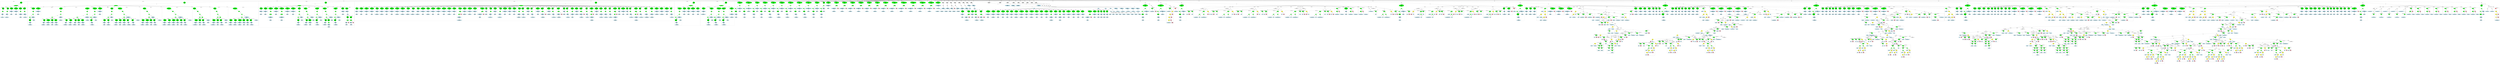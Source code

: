 strict graph "" {
	graph [bb="0,0,1.3146e+05,4137.6"];
	node [label="\N"];
	subgraph cluster114 {
		graph [bb="54069,2799.7,54309,3492.4",
			label="jpeglib.h:225:14",
			lheight=0.21,
			lp="54189,3480.9",
			lwidth=1.25,
			style=dashed
		];
		117	[fillcolor=lightblue,
			height=0.74639,
			label="IdentifierType
names: ['JQUANT_TBL']",
			pos="54189,2834.6",
			style="filled,dashed",
			width=3.1034];
		116	[fillcolor=lightblue,
			height=1.041,
			label="TypeDecl
declname: quant_table
quals: []",
			pos="54195,3024",
			style="filled,dashed",
			width=2.7499];
		116 -- 117	[label=type,
			lp="54204,2939.8",
			pos="54194,2986.4 54193,2949.7 54191,2894 54190,2861.5"];
		115	[fillcolor=green,
			height=0.74639,
			label="PtrDecl
quals: []",
			pos="54203,3213.4",
			style="filled,dashed",
			width=1.2178];
		115 -- 116	[label=type,
			lp="54211,3129.2",
			pos="54202,3186.3 54201,3153.9 54198,3098.5 54197,3061.8"];
		114	[fillcolor=green,
			height=1.6303,
			label="Decl
name: quant_table
quals: []
storage: []
funcspec: []",
			pos="54204,3402.7",
			style="filled,dashed",
			width=2.2981];
		114 -- 115	[label=type,
			lp="54215,3318.5",
			pos="54204,3344 54204,3309.4 54203,3267 54203,3240.4"];
	}
	subgraph cluster125 {
		graph [bb="57129,2989.1,57373,3492.4",
			label="jpeglib.h:238:7",
			lheight=0.21,
			lp="57251,3480.9",
			lwidth=1.15,
			style=dashed
		];
		127	[fillcolor=lightblue,
			height=0.74639,
			label="IdentifierType
names: ['int']",
			pos="57251,3024",
			style="filled,dashed",
			width=1.8463];
		126	[fillcolor=lightblue,
			height=1.041,
			label="TypeDecl
declname: comps_in_scan
quals: []",
			pos="57251,3213.4",
			style="filled,dashed",
			width=3.1623];
		126 -- 127	[label=type,
			lp="57263,3129.2",
			pos="57251,3175.8 57251,3139 57251,3083.3 57251,3050.9"];
		125	[fillcolor=green,
			height=1.6303,
			label="Decl
name: comps_in_scan
quals: []
storage: []
funcspec: []",
			pos="57263,3402.7",
			style="filled,dashed",
			width=2.7106];
		125 -- 126	[label=type,
			lp="57270,3318.5",
			pos="57259,3344 57257,3313.7 57255,3277.4 57253,3251"];
	}
	subgraph cluster142 {
		graph [bb="56973,2989.1,57121,3492.4",
			label="jpeglib.h:247:11",
			lheight=0.21,
			lp="57047,3480.9",
			lwidth=1.25,
			style=dashed
		];
		144	[fillcolor=lightblue,
			height=0.74639,
			label="IdentifierType
names: ['int']",
			pos="57047,3024",
			style="filled,dashed",
			width=1.8463];
		143	[fillcolor=lightblue,
			height=1.041,
			label="TypeDecl
declname: Al
quals: []",
			pos="57049,3213.4",
			style="filled,dashed",
			width=1.7481];
		143 -- 144	[label=type,
			lp="57060,3129.2",
			pos="57049,3175.8 57048,3139 57048,3083.3 57047,3050.9"];
		142	[fillcolor=green,
			height=1.6303,
			label="Decl
name: Al
quals: []
storage: []
funcspec: []",
			pos="57052,3402.7",
			style="filled,dashed",
			width=1.591];
		142 -- 143	[label=type,
			lp="57062,3318.5",
			pos="57051,3344 57051,3313.7 57050,3277.4 57050,3251"];
	}
	subgraph cluster1425 {
		graph [bb="94834,3178.5,95060,3681.8",
			label="cjpeg_transupp.c:254:38",
			lheight=0.21,
			lp="94947,3670.3",
			lwidth=1.86,
			style=dashed
		];
		1427	[fillcolor=lightblue,
			height=0.74639,
			label="IdentifierType
names: ['unsigned', 'int']",
			pos="94947,3213.4",
			style="filled,dashed",
			width=2.907];
		1426	[fillcolor=lightblue,
			height=1.041,
			label="TypeDecl
declname: dst_blk_x
quals: []",
			pos="94940,3402.7",
			style="filled,dashed",
			width=2.5534];
		1426 -- 1427	[label=type,
			lp="94955,3318.5",
			pos="94941,3365.2 94943,3328.4 94945,3272.7 94946,3240.3"];
		1425	[fillcolor=green,
			height=1.6303,
			label="Decl
name: dst_blk_x
quals: []
storage: []
funcspec: []",
			pos="94926,3592.1",
			style="filled,dashed",
			width=2.1017];
		1425 -- 1426	[label=type,
			lp="94944,3507.9",
			pos="94930,3533.4 94933,3503 94935,3466.8 94937,3440.3"];
	}
	subgraph cluster139 {
		graph [bb="58073,2989.1,58221,3492.4",
			label="jpeglib.h:247:7",
			lheight=0.21,
			lp="58147,3480.9",
			lwidth=1.15,
			style=dashed
		];
		141	[fillcolor=lightblue,
			height=0.74639,
			label="IdentifierType
names: ['int']",
			pos="58147,3024",
			style="filled,dashed",
			width=1.8463];
		140	[fillcolor=lightblue,
			height=1.041,
			label="TypeDecl
declname: Ah
quals: []",
			pos="58146,3213.4",
			style="filled,dashed",
			width=1.8071];
		140 -- 141	[label=type,
			lp="58158,3129.2",
			pos="58146,3175.8 58146,3139 58147,3083.3 58147,3050.9"];
		139	[fillcolor=green,
			height=1.6303,
			label="Decl
name: Ah
quals: []
storage: []
funcspec: []",
			pos="58142,3402.7",
			style="filled,dashed",
			width=1.591];
		139 -- 140	[label=type,
			lp="58155,3318.5",
			pos="58143,3344 58144,3313.7 58145,3277.4 58145,3251"];
	}
	subgraph cluster108 {
		graph [bb="53569,2989.1,53805,3492.4",
			label="jpeglib.h:215:7",
			lheight=0.21,
			lp="53687,3480.9",
			lwidth=1.15,
			style=dashed
		];
		110	[fillcolor=lightblue,
			height=0.74639,
			label="IdentifierType
names: ['int']",
			pos="53687,3024",
			style="filled,dashed",
			width=1.8463];
		109	[fillcolor=lightblue,
			height=1.041,
			label="TypeDecl
declname: last_col_width
quals: []",
			pos="53687,3213.4",
			style="filled,dashed",
			width=3.0641];
		109 -- 110	[label=type,
			lp="53699,3129.2",
			pos="53687,3175.8 53687,3139 53687,3083.3 53687,3050.9"];
		108	[fillcolor=green,
			height=1.6303,
			label="Decl
name: last_col_width
quals: []
storage: []
funcspec: []",
			pos="53698,3402.7",
			style="filled,dashed",
			width=2.632];
		108 -- 109	[label=type,
			lp="53705,3318.5",
			pos="53695,3344 53693,3313.7 53691,3277.4 53689,3251"];
	}
	subgraph cluster118 {
		graph [bb="54317,2799.7,54511,3492.4",
			label="jpeglib.h:228:8",
			lheight=0.21,
			lp="54414,3480.9",
			lwidth=1.15,
			style=dashed
		];
		121	[fillcolor=lightblue,
			height=0.74639,
			label="IdentifierType
names: ['void']",
			pos="54414,2834.6",
			style="filled,dashed",
			width=1.9053];
		120	[fillcolor=lightblue,
			height=1.041,
			label="TypeDecl
declname: dct_table
quals: []",
			pos="54414,3024",
			style="filled,dashed",
			width=2.4749];
		120 -- 121	[label=type,
			lp="54426,2939.8",
			pos="54414,2986.4 54414,2949.7 54414,2894 54414,2861.5"];
		119	[fillcolor=green,
			height=0.74639,
			label="PtrDecl
quals: []",
			pos="54411,3213.4",
			style="filled,dashed",
			width=1.2178];
		119 -- 120	[label=type,
			lp="54424,3129.2",
			pos="54411,3186.3 54412,3153.9 54413,3098.5 54413,3061.8"];
		118	[fillcolor=green,
			height=1.6303,
			label="Decl
name: dct_table
quals: []
storage: []
funcspec: []",
			pos="54406,3402.7",
			style="filled,dashed",
			width=2.0428];
		118 -- 119	[label=type,
			lp="54420,3318.5",
			pos="54408,3344 54408,3309.4 54410,3267 54410,3240.4"];
	}
	subgraph cluster136 {
		graph [bb="57917,2989.1,58065,3492.4",
			label="jpeglib.h:244:11",
			lheight=0.21,
			lp="57991,3480.9",
			lwidth=1.25,
			style=dashed
		];
		138	[fillcolor=lightblue,
			height=0.74639,
			label="IdentifierType
names: ['int']",
			pos="57991,3024",
			style="filled,dashed",
			width=1.8463];
		137	[fillcolor=lightblue,
			height=1.041,
			label="TypeDecl
declname: Se
quals: []",
			pos="57990,3213.4",
			style="filled,dashed",
			width=1.7678];
		137 -- 138	[label=type,
			lp="58002,3129.2",
			pos="57990,3175.8 57990,3139 57991,3083.3 57991,3050.9"];
		136	[fillcolor=green,
			height=1.6303,
			label="Decl
name: Se
quals: []
storage: []
funcspec: []",
			pos="57985,3402.7",
			style="filled,dashed",
			width=1.591];
		136 -- 137	[label=type,
			lp="57999,3318.5",
			pos="57987,3344 57987,3313.7 57988,3277.4 57989,3251"];
	}
	subgraph cluster133 {
		graph [bb="57761,2989.1,57909,3492.4",
			label="jpeglib.h:244:7",
			lheight=0.21,
			lp="57835,3480.9",
			lwidth=1.15,
			style=dashed
		];
		135	[fillcolor=lightblue,
			height=0.74639,
			label="IdentifierType
names: ['int']",
			pos="57835,3024",
			style="filled,dashed",
			width=1.8463];
		134	[fillcolor=lightblue,
			height=1.041,
			label="TypeDecl
declname: Ss
quals: []",
			pos="57833,3213.4",
			style="filled,dashed",
			width=1.7481];
		134 -- 135	[label=type,
			lp="57845,3129.2",
			pos="57833,3175.8 57834,3139 57834,3083.3 57835,3050.9"];
		133	[fillcolor=green,
			height=1.6303,
			label="Decl
name: Ss
quals: []
storage: []
funcspec: []",
			pos="57828,3402.7",
			style="filled,dashed",
			width=1.591];
		133 -- 134	[label=type,
			lp="57842,3318.5",
			pos="57830,3344 57830,3313.7 57831,3277.4 57832,3251"];
	}
	subgraph cluster128 {
		graph [bb="57381,2799.7,57753,3492.4",
			label="jpeglib.h:241:7",
			lheight=0.21,
			lp="57567,3480.9",
			lwidth=1.15,
			style=dashed
		];
		131	[fillcolor=lightblue,
			height=0.74639,
			label="IdentifierType
names: ['int']",
			pos="57512,2834.6",
			style="filled,dashed",
			width=1.8463];
		130	[fillcolor=lightblue,
			height=1.041,
			label="TypeDecl
declname: component_index
quals: []",
			pos="57512,3024",
			style="filled,dashed",
			width=3.4177];
		130 -- 131	[label=type,
			lp="57524,2939.8",
			pos="57512,2986.4 57512,2949.7 57512,2894 57512,2861.5"];
		129	[fillcolor=green,
			height=0.74639,
			label="ArrayDecl
dim_quals: []",
			pos="57570,3213.4",
			style="filled,dashed",
			width=1.7678];
		129 -- 130	[label=type,
			lp="57558,3129.2",
			pos="57562,3186.7 57552,3154.3 57535,3098.4 57523,3061.6"];
		132	[fillcolor=pink,
			height=1.041,
			label="Constant
type: int
value: 4",
			pos="57699,3024",
			style="filled,dashed",
			width=1.2767];
		129 -- 132	[label=dim,
			lp="57649,3129.2",
			pos="57589,3187.6 57605,3167.9 57626,3139.5 57644,3113.7 57656,3095.7 57669,3075.1 57679,3058.3"];
		128	[fillcolor=green,
			height=1.6303,
			label="Decl
name: component_index
quals: []
storage: []
funcspec: []",
			pos="57570,3402.7",
			style="filled,dashed",
			width=2.9856];
		128 -- 129	[label=type,
			lp="57582,3318.5",
			pos="57570,3344 57570,3309.4 57570,3267 57570,3240.4"];
	}
	subgraph cluster75 {
		graph [bb="55973,2989.1,56173,3492.4",
			label="jpeglib.h:152:7",
			lheight=0.21,
			lp="56073,3480.9",
			lwidth=1.15,
			style=dashed
		];
		77	[fillcolor=lightblue,
			height=0.74639,
			label="IdentifierType
names: ['int']",
			pos="56073,3024",
			style="filled,dashed",
			width=1.8463];
		76	[fillcolor=lightblue,
			height=1.041,
			label="TypeDecl
declname: ac_tbl_no
quals: []",
			pos="56073,3213.4",
			style="filled,dashed",
			width=2.5534];
		76 -- 77	[label=type,
			lp="56085,3129.2",
			pos="56073,3175.8 56073,3139 56073,3083.3 56073,3050.9"];
		75	[fillcolor=green,
			height=1.6303,
			label="Decl
name: ac_tbl_no
quals: []
storage: []
funcspec: []",
			pos="56065,3402.7",
			style="filled,dashed",
			width=2.1017];
		75 -- 76	[label=type,
			lp="56080,3318.5",
			pos="56067,3344 56069,3313.7 56070,3277.4 56071,3251"];
	}
	subgraph cluster1717 {
		graph [bb="97295,2799.7,97865,3650",
			label="cjpeg_transupp.c:352:3",
			lheight=0.21,
			lp="97580,3638.5",
			lwidth=1.76
		];
		1718	[fillcolor=lightblue,
			height=0.74639,
			label="ID
name: MCU_rows",
			pos="97545,3402.7",
			style=filled,
			width=2.3374];
		1717	[fillcolor=green,
			height=0.74639,
			label="Assignment
op: =",
			pos="97689,3592.1",
			style=filled,
			width=1.6106];
		1717 -- 1718	[label=lvalue,
			lp="97646,3507.9",
			pos="97670,3566.6 97643,3531 97592,3465.2 97565,3429.1"];
		1719	[fillcolor=yellow,
			height=0.74639,
			label="BinaryOp
op: /",
			pos="97697,3402.7",
			style=filled,
			width=1.3749];
		1717 -- 1719	[label=rvalue,
			lp="97709,3507.9",
			pos="97690,3565.1 97692,3529.4 97694,3465.6 97696,3429.9"];
		1720	[fillcolor=yellow,
			height=0.74639,
			label="StructRef
type: ->",
			pos="97542,3213.4",
			style=filled,
			width=1.3356];
		1719 -- 1720	[label=left,
			lp="97642,3318.5",
			pos="97677,3378 97648,3342.1 97591,3274.2 97562,3238.2"];
		1723	[fillcolor=yellow,
			height=0.74639,
			label="BinaryOp
op: *",
			pos="97699,3213.4",
			style=filled,
			width=1.3749];
		1719 -- 1723	[label=right,
			lp="97710,3318.5",
			pos="97697,3375.7 97698,3340 97698,3276.2 97699,3240.5"];
		1721	[fillcolor=lightblue,
			height=0.74639,
			label="ID
name: dstinfo",
			pos="97368,3024",
			style=filled,
			width=1.8071];
		1720 -- 1721	[label=name,
			lp="97478,3129.2",
			pos="97518,3189.8 97497,3170.2 97467,3140.8 97442,3113.7 97423,3092.9 97402,3068.1 97388,3050"];
		1722	[fillcolor=lightblue,
			height=0.74639,
			label="ID
name: image_height",
			pos="97542,3024",
			style=filled,
			width=2.5142];
		1720 -- 1722	[label=field,
			lp="97554,3129.2",
			pos="97542,3186.3 97542,3150.6 97542,3086.8 97542,3051.1"];
		1724	[fillcolor=yellow,
			height=0.74639,
			label="StructRef
type: ->",
			pos="97699,3024",
			style=filled,
			width=1.3356];
		1723 -- 1724	[label=left,
			lp="97708,3129.2",
			pos="97699,3186.3 97699,3150.6 97699,3086.8 97699,3051.1"];
		1727	[fillcolor=pink,
			height=1.041,
			label="Constant
type: int
value: 8",
			pos="97811,3024",
			style=filled,
			width=1.2767];
		1723 -- 1727	[label=right,
			lp="97764,3129.2",
			pos="97714,3187.5 97734,3154.2 97769,3095.2 97791,3058.2"];
		1725	[fillcolor=lightblue,
			height=0.74639,
			label="ID
name: dstinfo",
			pos="97529,2834.6",
			style=filled,
			width=1.8071];
		1724 -- 1725	[label=name,
			lp="97638,2939.8",
			pos="97676,3000 97652,2975.7 97616,2938.9 97603,2924.3 97584,2903.3 97564,2878.5 97549,2860.5"];
		1726	[fillcolor=lightblue,
			height=0.74639,
			label="ID
name: max_v_samp_factor",
			pos="97729,2834.6",
			style=filled,
			width=3.2605];
		1724 -- 1726	[label=field,
			lp="97726,2939.8",
			pos="97703,2996.9 97709,2961.2 97719,2897.5 97725,2861.7"];
	}
	subgraph cluster1714 {
		graph [bb="97077,3178.5,97287,3681.8",
			label="cjpeg_transupp.c:345:21",
			lheight=0.21,
			lp="97182,3670.3",
			lwidth=1.86,
			style=dashed
		];
		1716	[fillcolor=lightblue,
			height=0.74639,
			label="IdentifierType
names: ['JCOEFPTR']",
			pos="97182,3213.4",
			style="filled,dashed",
			width=2.6909];
		1715	[fillcolor=lightblue,
			height=1.041,
			label="TypeDecl
declname: dst_ptr
quals: []",
			pos="97194,3402.7",
			style="filled,dashed",
			width=2.2392];
		1715 -- 1716	[label=type,
			lp="97201,3318.5",
			pos="97192,3365.2 97189,3328.4 97186,3272.7 97184,3240.3"];
		1714	[fillcolor=green,
			height=1.6303,
			label="Decl
name: dst_ptr
quals: []
storage: []
funcspec: []",
			pos="97198,3592.1",
			style="filled,dashed",
			width=1.8071];
		1714 -- 1715	[label=type,
			lp="97208,3507.9",
			pos="97197,3533.4 97196,3503 97195,3466.8 97195,3440.3"];
	}
	subgraph cluster1711 {
		graph [bb="96859,3178.5,97069,3681.8",
			label="cjpeg_transupp.c:345:12",
			lheight=0.21,
			lp="96964,3670.3",
			lwidth=1.86,
			style=dashed
		];
		1713	[fillcolor=lightblue,
			height=0.74639,
			label="IdentifierType
names: ['JCOEFPTR']",
			pos="96964,3213.4",
			style="filled,dashed",
			width=2.6909];
		1712	[fillcolor=lightblue,
			height=1.041,
			label="TypeDecl
declname: src_ptr
quals: []",
			pos="96976,3402.7",
			style="filled,dashed",
			width=2.2392];
		1712 -- 1713	[label=type,
			lp="96983,3318.5",
			pos="96974,3365.2 96971,3328.4 96968,3272.7 96966,3240.3"];
		1711	[fillcolor=green,
			height=1.6303,
			label="Decl
name: src_ptr
quals: []
storage: []
funcspec: []",
			pos="96980,3592.1",
			style="filled,dashed",
			width=1.8071];
		1711 -- 1712	[label=type,
			lp="96990,3507.9",
			pos="96979,3533.4 96978,3503 96977,3466.8 96977,3440.3"];
	}
	subgraph cluster162 {
		graph [bb="12208,2981.1,13638,4060.6",
			label="jpeglib.h:317:8",
			lheight=0.21,
			lp="12923,4049.1",
			lwidth=1.15,
			style=dashed
		];
		subgraph cluster164 {
			graph [bb="12216,2989.1,12430,3681.8",
				label="jpeglib.h:319:25",
				lheight=0.21,
				lp="12323,3670.3",
				lwidth=1.25,
				style=dashed
			];
			167	[fillcolor=lightblue,
				height=0.74639,
				label="Struct
name: jpeg_error_mgr",
				pos="12323,3024",
				style="filled,dashed",
				width=2.7499];
			166	[fillcolor=lightblue,
				height=1.041,
				label="TypeDecl
declname: err
quals: []",
				pos="12331,3213.4",
				style="filled,dashed",
				width=1.8071];
			166 -- 167	[label=type,
				lp="12339,3129.2",
				pos="12329,3175.8 12328,3139 12325,3083.3 12324,3050.9"];
			165	[fillcolor=green,
				height=0.74639,
				label="PtrDecl
quals: []",
				pos="12342,3402.7",
				style="filled,dashed",
				width=1.2178];
			165 -- 166	[label=type,
				lp="12349,3318.5",
				pos="12340,3375.7 12339,3343.3 12335,3287.8 12333,3251.1"];
			164	[fillcolor=green,
				height=1.6303,
				label="Decl
name: err
quals: []
storage: []
funcspec: []",
				pos="12364,3592.1",
				style="filled,dashed",
				width=1.591];
			164 -- 165	[label=type,
				lp="12366,3507.9",
				pos="12357,3533.6 12353,3499 12348,3456.5 12345,3429.8"];
		}
		subgraph cluster168 {
			graph [bb="12438,2989.1,12680,3681.8",
				label="jpeglib.h:319:54",
				lheight=0.21,
				lp="12559,3670.3",
				lwidth=1.25,
				style=dashed
			];
			171	[fillcolor=lightblue,
				height=0.74639,
				label="Struct
name: jpeg_memory_mgr",
				pos="12559,3024",
				style="filled,dashed",
				width=3.1427];
			170	[fillcolor=lightblue,
				height=1.041,
				label="TypeDecl
declname: mem
quals: []",
				pos="12569,3213.4",
				style="filled,dashed",
				width=2.0624];
			170 -- 171	[label=type,
				lp="12576,3129.2",
				pos="12567,3175.8 12565,3139 12562,3083.3 12560,3050.9"];
			169	[fillcolor=green,
				height=0.74639,
				label="PtrDecl
quals: []",
				pos="12584,3402.7",
				style="filled,dashed",
				width=1.2178];
			169 -- 170	[label=type,
				lp="12589,3318.5",
				pos="12582,3375.7 12579,3343.3 12575,3287.8 12572,3251.1"];
			168	[fillcolor=green,
				height=1.6303,
				label="Decl
name: mem
quals: []
storage: []
funcspec: []",
				pos="12612,3592.1",
				style="filled,dashed",
				width=1.6303];
			168 -- 169	[label=type,
				lp="12612,3507.9",
				pos="12603,3533.9 12598,3499.2 12592,3456.7 12588,3429.9"];
		}
		subgraph cluster183 {
			graph [bb="13414,3178.5,13630,3681.8",
				label="jpeglib.h:319:140",
				lheight=0.21,
				lp="13522,3670.3",
				lwidth=1.35,
				style=dashed
			];
			185	[fillcolor=lightblue,
				height=0.74639,
				label="IdentifierType
names: ['int']",
				pos="13522,3213.4",
				style="filled,dashed",
				width=1.8463];
			184	[fillcolor=lightblue,
				height=1.041,
				label="TypeDecl
declname: global_state
quals: []",
				pos="13522,3402.7",
				style="filled,dashed",
				width=2.7891];
			184 -- 185	[label=type,
				lp="13534,3318.5",
				pos="13522,3365.2 13522,3328.4 13522,3272.7 13522,3240.3"];
			183	[fillcolor=green,
				height=1.6303,
				label="Decl
name: global_state
quals: []
storage: []
funcspec: []",
				pos="13514,3592.1",
				style="filled,dashed",
				width=2.3374];
			183 -- 184	[label=type,
				lp="13529,3507.9",
				pos="13516,3533.4 13518,3503 13519,3466.8 13520,3440.3"];
		}
		subgraph cluster180 {
			graph [bb="13152,3178.5,13406,3681.8",
				label="jpeglib.h:319:119",
				lheight=0.21,
				lp="13279,3670.3",
				lwidth=1.35,
				style=dashed
			];
			182	[fillcolor=lightblue,
				height=0.74639,
				label="IdentifierType
names: ['int']",
				pos="13279,3213.4",
				style="filled,dashed",
				width=1.8463];
			181	[fillcolor=lightblue,
				height=1.041,
				label="TypeDecl
declname: is_decompressor
quals: []",
				pos="13279,3402.7",
				style="filled,dashed",
				width=3.2998];
			181 -- 182	[label=type,
				lp="13291,3318.5",
				pos="13279,3365.2 13279,3328.4 13279,3272.7 13279,3240.3"];
			180	[fillcolor=green,
				height=1.6303,
				label="Decl
name: is_decompressor
quals: []
storage: []
funcspec: []",
				pos="13271,3592.1",
				style="filled,dashed",
				width=2.8677];
			180 -- 181	[label=type,
				lp="13286,3507.9",
				pos="13273,3533.4 13275,3503 13276,3466.8 13277,3440.3"];
		}
		subgraph cluster176 {
			graph [bb="12936,2989.1,13144,3681.8",
				label="jpeglib.h:319:101",
				lheight=0.21,
				lp="13040,3670.3",
				lwidth=1.35,
				style=dashed
			];
			179	[fillcolor=lightblue,
				height=0.74639,
				label="IdentifierType
names: ['void']",
				pos="13040,3024",
				style="filled,dashed",
				width=1.9053];
			178	[fillcolor=lightblue,
				height=1.041,
				label="TypeDecl
declname: client_data
quals: []",
				pos="13040,3213.4",
				style="filled,dashed",
				width=2.6713];
			178 -- 179	[label=type,
				lp="13052,3129.2",
				pos="13040,3175.8 13040,3139 13040,3083.3 13040,3050.9"];
			177	[fillcolor=green,
				height=0.74639,
				label="PtrDecl
quals: []",
				pos="13040,3402.7",
				style="filled,dashed",
				width=1.2178];
			177 -- 178	[label=type,
				lp="13052,3318.5",
				pos="13040,3375.7 13040,3343.3 13040,3287.8 13040,3251.1"];
			176	[fillcolor=green,
				height=1.6303,
				label="Decl
name: client_data
quals: []
storage: []
funcspec: []",
				pos="13040,3592.1",
				style="filled,dashed",
				width=2.2195];
			176 -- 177	[label=type,
				lp="13052,3507.9",
				pos="13040,3533.4 13040,3498.7 13040,3456.4 13040,3429.7"];
		}
		subgraph cluster172 {
			graph [bb="12688,2989.1,12928,3681.8",
				label="jpeglib.h:319:85",
				lheight=0.21,
				lp="12808,3670.3",
				lwidth=1.25,
				style=dashed
			];
			175	[fillcolor=lightblue,
				height=0.74639,
				label="Struct
name: jpeg_progress_mgr",
				pos="12808,3024",
				style="filled,dashed",
				width=3.1231];
			174	[fillcolor=lightblue,
				height=1.041,
				label="TypeDecl
declname: progress
quals: []",
				pos="12816,3213.4",
				style="filled,dashed",
				width=2.3963];
			174 -- 175	[label=type,
				lp="12824,3129.2",
				pos="12814,3175.8 12813,3139 12810,3083.3 12809,3050.9"];
			173	[fillcolor=green,
				height=0.74639,
				label="PtrDecl
quals: []",
				pos="12827,3402.7",
				style="filled,dashed",
				width=1.2178];
			173 -- 174	[label=type,
				lp="12834,3318.5",
				pos="12825,3375.7 12824,3343.3 12820,3287.8 12818,3251.1"];
			172	[fillcolor=green,
				height=1.6303,
				label="Decl
name: progress
quals: []
storage: []
funcspec: []",
				pos="12848,3592.1",
				style="filled,dashed",
				width=1.9642];
			172 -- 173	[label=type,
				lp="12851,3507.9",
				pos="12842,3533.6 12838,3499 12833,3456.5 12830,3429.8"];
		}
		163	[fillcolor=green,
			height=0.74639,
			label="Struct
name: jpeg_common_struct",
			pos="13040,3781.5",
			style="filled,dashed",
			width=3.3391];
		163 -- 164	[label="decls[0]",
			lp="12501,3697.3",
			pos="12928,3771.9 12776,3758.8 12516,3729.9 12434,3681.8 12418,3672.3 12404,3657.7 12393,3643"];
		163 -- 168	[label="decls[1]",
			lp="12740,3697.3",
			pos="12934,3768.6 12860,3756.2 12760,3731.2 12684,3681.8 12668,3671.6 12655,3656.9 12643,3642.4"];
		163 -- 172	[label="decls[2]",
			lp="12977,3697.3",
			pos="13011,3755.1 12989,3735.5 12958,3707.4 12932,3681.8 12918,3668.3 12904,3653.2 12891,3639.3"];
		163 -- 176	[label="decls[3]",
			lp="13062,3697.3",
			pos="13040,3754.4 13040,3727.8 13040,3685.5 13040,3650.9"];
		163 -- 180	[label="decls[4]",
			lp="13170,3697.3",
			pos="13071,3755.2 13107,3725.9 13167,3677.1 13212,3640.6"];
		163 -- 183	[label="decls[5]",
			lp="13413,3697.3",
			pos="13139,3766.3 13217,3752.5 13324,3726.8 13410,3681.8 13430,3671.1 13450,3655.8 13467,3640.9"];
		162	[fillcolor=green,
			height=1.6303,
			label="Decl
name: None
quals: []
storage: []
funcspec: []",
			pos="13306,3970.9",
			style="filled,dashed",
			width=1.6303];
		162 -- 163	[label=type,
			lp="13208,3886.7",
			pos="13258,3936.4 13206,3899.3 13122,3840.5 13075,3807.3"];
	}
	subgraph cluster105 {
		graph [bb="53275,2989.1,53561,3492.4",
			label="jpeglib.h:212:7",
			lheight=0.21,
			lp="53418,3480.9",
			lwidth=1.15,
			style=dashed
		];
		107	[fillcolor=lightblue,
			height=0.74639,
			label="IdentifierType
names: ['int']",
			pos="53418,3024",
			style="filled,dashed",
			width=1.8463];
		106	[fillcolor=lightblue,
			height=1.041,
			label="TypeDecl
declname: MCU_sample_width
quals: []",
			pos="53418,3213.4",
			style="filled,dashed",
			width=3.7516];
		106 -- 107	[label=type,
			lp="53430,3129.2",
			pos="53418,3175.8 53418,3139 53418,3083.3 53418,3050.9"];
		105	[fillcolor=green,
			height=1.6303,
			label="Decl
name: MCU_sample_width
quals: []
storage: []
funcspec: []",
			pos="53429,3402.7",
			style="filled,dashed",
			width=3.3195];
		105 -- 106	[label=type,
			lp="53436,3318.5",
			pos="53426,3344 53424,3313.7 53422,3277.4 53420,3251"];
	}
	subgraph cluster1708 {
		graph [bb="96663,3178.5,96851,3681.8",
			label="cjpeg_transupp.c:344:27",
			lheight=0.21,
			lp="96757,3670.3",
			lwidth=1.86,
			style=dashed
		];
		1710	[fillcolor=lightblue,
			height=0.74639,
			label="IdentifierType
names: ['int']",
			pos="96757,3213.4",
			style="filled,dashed",
			width=1.8463];
		1709	[fillcolor=lightblue,
			height=1.041,
			label="TypeDecl
declname: offset_y
quals: []",
			pos="96757,3402.7",
			style="filled,dashed",
			width=2.3767];
		1709 -- 1710	[label=type,
			lp="96769,3318.5",
			pos="96757,3365.2 96757,3328.4 96757,3272.7 96757,3240.3"];
		1708	[fillcolor=green,
			height=1.6303,
			label="Decl
name: offset_y
quals: []
storage: []
funcspec: []",
			pos="96766,3592.1",
			style="filled,dashed",
			width=1.9249];
		1708 -- 1709	[label=type,
			lp="96774,3507.9",
			pos="96763,3533.4 96762,3503 96760,3466.8 96759,3440.3"];
	}
	subgraph cluster1705 {
		graph [bb="96467,3178.5,96655,3681.8",
			label="cjpeg_transupp.c:344:17",
			lheight=0.21,
			lp="96561,3670.3",
			lwidth=1.86,
			style=dashed
		];
		1707	[fillcolor=lightblue,
			height=0.74639,
			label="IdentifierType
names: ['int']",
			pos="96561,3213.4",
			style="filled,dashed",
			width=1.8463];
		1706	[fillcolor=lightblue,
			height=1.041,
			label="TypeDecl
declname: offset_x
quals: []",
			pos="96561,3402.7",
			style="filled,dashed",
			width=2.3767];
		1706 -- 1707	[label=type,
			lp="96573,3318.5",
			pos="96561,3365.2 96561,3328.4 96561,3272.7 96561,3240.3"];
		1705	[fillcolor=green,
			height=1.6303,
			label="Decl
name: offset_x
quals: []
storage: []
funcspec: []",
			pos="96570,3592.1",
			style="filled,dashed",
			width=1.9249];
		1705 -- 1706	[label=type,
			lp="96578,3507.9",
			pos="96567,3533.4 96566,3503 96564,3466.8 96563,3440.3"];
	}
	subgraph cluster1702 {
		graph [bb="96309,3178.5,96459,3681.8",
			label="cjpeg_transupp.c:344:14",
			lheight=0.21,
			lp="96384,3670.3",
			lwidth=1.86,
			style=dashed
		];
		1704	[fillcolor=lightblue,
			height=0.74639,
			label="IdentifierType
names: ['int']",
			pos="96385,3213.4",
			style="filled,dashed",
			width=1.8463];
		1703	[fillcolor=lightblue,
			height=1.041,
			label="TypeDecl
declname: j
quals: []",
			pos="96388,3402.7",
			style="filled,dashed",
			width=1.5713];
		1703 -- 1704	[label=type,
			lp="96398,3318.5",
			pos="96387,3365.2 96387,3328.4 96386,3272.7 96385,3240.3"];
		1702	[fillcolor=green,
			height=1.6303,
			label="Decl
name: j
quals: []
storage: []
funcspec: []",
			pos="96390,3592.1",
			style="filled,dashed",
			width=1.591];
		1702 -- 1703	[label=type,
			lp="96401,3507.9",
			pos="96389,3533.4 96389,3503 96389,3466.8 96388,3440.3"];
	}
	subgraph cluster69 {
		graph [bb="55529,2989.1,55755,3492.4",
			label="jpeglib.h:140:7",
			lheight=0.21,
			lp="55642,3480.9",
			lwidth=1.15,
			style=dashed
		];
		71	[fillcolor=lightblue,
			height=0.74639,
			label="IdentifierType
names: ['int']",
			pos="55642,3024",
			style="filled,dashed",
			width=1.8463];
		70	[fillcolor=lightblue,
			height=1.041,
			label="TypeDecl
declname: quant_tbl_no
quals: []",
			pos="55642,3213.4",
			style="filled,dashed",
			width=2.907];
		70 -- 71	[label=type,
			lp="55654,3129.2",
			pos="55642,3175.8 55642,3139 55642,3083.3 55642,3050.9"];
		69	[fillcolor=green,
			height=1.6303,
			label="Decl
name: quant_tbl_no
quals: []
storage: []
funcspec: []",
			pos="55633,3402.7",
			style="filled,dashed",
			width=2.4552];
		69 -- 70	[label=type,
			lp="55649,3318.5",
			pos="55636,3344 55637,3313.7 55639,3277.4 55640,3251"];
	}
	subgraph cluster1699 {
		graph [bb="96151,3178.5,96301,3681.8",
			label="cjpeg_transupp.c:344:11",
			lheight=0.21,
			lp="96226,3670.3",
			lwidth=1.86,
			style=dashed
		];
		1701	[fillcolor=lightblue,
			height=0.74639,
			label="IdentifierType
names: ['int']",
			pos="96227,3213.4",
			style="filled,dashed",
			width=1.8463];
		1700	[fillcolor=lightblue,
			height=1.041,
			label="TypeDecl
declname: i
quals: []",
			pos="96230,3402.7",
			style="filled,dashed",
			width=1.5713];
		1700 -- 1701	[label=type,
			lp="96240,3318.5",
			pos="96229,3365.2 96229,3328.4 96228,3272.7 96227,3240.3"];
		1699	[fillcolor=green,
			height=1.6303,
			label="Decl
name: i
quals: []
storage: []
funcspec: []",
			pos="96232,3592.1",
			style="filled,dashed",
			width=1.591];
		1699 -- 1700	[label=type,
			lp="96243,3507.9",
			pos="96231,3533.4 96231,3503 96231,3466.8 96230,3440.3"];
	}
	subgraph cluster1696 {
		graph [bb="95995,3178.5,96143,3681.8",
			label="cjpeg_transupp.c:344:7",
			lheight=0.21,
			lp="96069,3670.3",
			lwidth=1.76,
			style=dashed
		];
		1698	[fillcolor=lightblue,
			height=0.74639,
			label="IdentifierType
names: ['int']",
			pos="96069,3213.4",
			style="filled,dashed",
			width=1.8463];
		1697	[fillcolor=lightblue,
			height=1.041,
			label="TypeDecl
declname: ci
quals: []",
			pos="96072,3402.7",
			style="filled,dashed",
			width=1.6892];
		1697 -- 1698	[label=type,
			lp="96082,3318.5",
			pos="96071,3365.2 96071,3328.4 96070,3272.7 96069,3240.3"];
		1696	[fillcolor=green,
			height=1.6303,
			label="Decl
name: ci
quals: []
storage: []
funcspec: []",
			pos="96074,3592.1",
			style="filled,dashed",
			width=1.591];
		1696 -- 1697	[label=type,
			lp="96085,3507.9",
			pos="96073,3533.4 96073,3503 96073,3466.8 96072,3440.3"];
	}
	subgraph cluster1693 {
		graph [bb="95761,3178.5,95987,3681.8",
			label="cjpeg_transupp.c:343:50",
			lheight=0.21,
			lp="95874,3670.3",
			lwidth=1.86,
			style=dashed
		];
		1695	[fillcolor=lightblue,
			height=0.74639,
			label="IdentifierType
names: ['unsigned', 'int']",
			pos="95874,3213.4",
			style="filled,dashed",
			width=2.907];
		1694	[fillcolor=lightblue,
			height=1.041,
			label="TypeDecl
declname: dst_blk_y
quals: []",
			pos="95883,3402.7",
			style="filled,dashed",
			width=2.5534];
		1694 -- 1695	[label=type,
			lp="95891,3318.5",
			pos="95881,3365.2 95879,3328.4 95877,3272.7 95875,3240.3"];
		1693	[fillcolor=green,
			height=1.6303,
			label="Decl
name: dst_blk_y
quals: []
storage: []
funcspec: []",
			pos="95900,3592.1",
			style="filled,dashed",
			width=2.1017];
		1693 -- 1694	[label=type,
			lp="95905,3507.9",
			pos="95895,3533.4 95892,3503 95889,3466.8 95886,3440.3"];
	}
	subgraph cluster66 {
		graph [bb="55281,2989.1,55521,3492.4",
			label="jpeglib.h:137:7",
			lheight=0.21,
			lp="55401,3480.9",
			lwidth=1.15,
			style=dashed
		];
		68	[fillcolor=lightblue,
			height=0.74639,
			label="IdentifierType
names: ['int']",
			pos="55401,3024",
			style="filled,dashed",
			width=1.8463];
		67	[fillcolor=lightblue,
			height=1.041,
			label="TypeDecl
declname: v_samp_factor
quals: []",
			pos="55401,3213.4",
			style="filled,dashed",
			width=3.1034];
		67 -- 68	[label=type,
			lp="55413,3129.2",
			pos="55401,3175.8 55401,3139 55401,3083.3 55401,3050.9"];
		66	[fillcolor=green,
			height=1.6303,
			label="Decl
name: v_samp_factor
quals: []
storage: []
funcspec: []",
			pos="55392,3402.7",
			style="filled,dashed",
			width=2.6517];
		66 -- 67	[label=type,
			lp="55408,3318.5",
			pos="55395,3344 55396,3313.7 55398,3277.4 55399,3251"];
	}
	subgraph cluster102 {
		graph [bb="53039,2989.1,53267,3492.4",
			label="jpeglib.h:209:7",
			lheight=0.21,
			lp="53153,3480.9",
			lwidth=1.15,
			style=dashed
		];
		104	[fillcolor=lightblue,
			height=0.74639,
			label="IdentifierType
names: ['int']",
			pos="53153,3024",
			style="filled,dashed",
			width=1.8463];
		103	[fillcolor=lightblue,
			height=1.041,
			label="TypeDecl
declname: MCU_blocks
quals: []",
			pos="53153,3213.4",
			style="filled,dashed",
			width=2.9463];
		103 -- 104	[label=type,
			lp="53165,3129.2",
			pos="53153,3175.8 53153,3139 53153,3083.3 53153,3050.9"];
		102	[fillcolor=green,
			height=1.6303,
			label="Decl
name: MCU_blocks
quals: []
storage: []
funcspec: []",
			pos="53161,3402.7",
			style="filled,dashed",
			width=2.5142];
		102 -- 103	[label=type,
			lp="53169,3318.5",
			pos="53159,3344 53157,3313.7 53156,3277.4 53155,3251"];
	}
	subgraph cluster1690 {
		graph [bb="1.0304e+05,3178.5,1.0327e+05,3681.8",
			label="cjpeg_transupp.c:343:39",
			lheight=0.21,
			lp="1.0315e+05,3670.3",
			lwidth=1.86,
			style=dashed
		];
		1692	[fillcolor=lightblue,
			height=0.74639,
			label="IdentifierType
names: ['unsigned', 'int']",
			pos="1.0315e+05,3213.4",
			style="filled,dashed",
			width=2.907];
		1691	[fillcolor=lightblue,
			height=1.041,
			label="TypeDecl
declname: dst_blk_x
quals: []",
			pos="1.0315e+05,3402.7",
			style="filled,dashed",
			width=2.5534];
		1691 -- 1692	[label=type,
			lp="1.0316e+05,3318.5",
			pos="1.0315e+05,3365.2 1.0315e+05,3328.4 1.0315e+05,3272.7 1.0315e+05,3240.3"];
		1690	[fillcolor=green,
			height=1.6303,
			label="Decl
name: dst_blk_x
quals: []
storage: []
funcspec: []",
			pos="1.0313e+05,3592.1",
			style="filled,dashed",
			width=2.1017];
		1690 -- 1691	[label=type,
			lp="1.0315e+05,3507.9",
			pos="1.0314e+05,3533.4 1.0314e+05,3503 1.0314e+05,3466.8 1.0314e+05,3440.3"];
	}
	subgraph cluster1687 {
		graph [bb="1.0281e+05,3178.5,1.0303e+05,3681.8",
			label="cjpeg_transupp.c:343:26",
			lheight=0.21,
			lp="1.0292e+05,3670.3",
			lwidth=1.86,
			style=dashed
		];
		1689	[fillcolor=lightblue,
			height=0.74639,
			label="IdentifierType
names: ['unsigned', 'int']",
			pos="1.0292e+05,3213.4",
			style="filled,dashed",
			width=2.907];
		1688	[fillcolor=lightblue,
			height=1.041,
			label="TypeDecl
declname: comp_height
quals: []",
			pos="1.0292e+05,3402.7",
			style="filled,dashed",
			width=2.907];
		1688 -- 1689	[label=type,
			lp="1.0293e+05,3318.5",
			pos="1.0292e+05,3365.2 1.0292e+05,3328.4 1.0292e+05,3272.7 1.0292e+05,3240.3"];
		1687	[fillcolor=green,
			height=1.6303,
			label="Decl
name: comp_height
quals: []
storage: []
funcspec: []",
			pos="1.0291e+05,3592.1",
			style="filled,dashed",
			width=2.4552];
		1687 -- 1688	[label=type,
			lp="1.0293e+05,3507.9",
			pos="1.0291e+05,3533.4 1.0291e+05,3503 1.0292e+05,3466.8 1.0292e+05,3440.3"];
	}
	subgraph cluster1684 {
		graph [bb="1.0257e+05,3178.5,1.028e+05,3681.8",
			label="cjpeg_transupp.c:343:16",
			lheight=0.21,
			lp="1.0268e+05,3670.3",
			lwidth=1.86,
			style=dashed
		];
		1686	[fillcolor=lightblue,
			height=0.74639,
			label="IdentifierType
names: ['unsigned', 'int']",
			pos="1.0268e+05,3213.4",
			style="filled,dashed",
			width=2.907];
		1685	[fillcolor=lightblue,
			height=1.041,
			label="TypeDecl
declname: MCU_rows
quals: []",
			pos="1.0268e+05,3402.7",
			style="filled,dashed",
			width=2.7695];
		1685 -- 1686	[label=type,
			lp="1.027e+05,3318.5",
			pos="1.0268e+05,3365.2 1.0268e+05,3328.4 1.0268e+05,3272.7 1.0268e+05,3240.3"];
		1684	[fillcolor=green,
			height=1.6303,
			label="Decl
name: MCU_rows
quals: []
storage: []
funcspec: []",
			pos="1.0267e+05,3592.1",
			style="filled,dashed",
			width=2.3374];
		1684 -- 1685	[label=type,
			lp="1.0269e+05,3507.9",
			pos="1.0268e+05,3533.4 1.0268e+05,3503 1.0268e+05,3466.8 1.0268e+05,3440.3"];
	}
	subgraph cluster93 {
		graph [bb="52293,2989.1,52567,3492.4",
			label="jpeglib.h:195:7",
			lheight=0.21,
			lp="52430,3480.9",
			lwidth=1.15,
			style=dashed
		];
		95	[fillcolor=lightblue,
			height=0.74639,
			label="IdentifierType
names: ['int']",
			pos="52430,3024",
			style="filled,dashed",
			width=1.8463];
		94	[fillcolor=lightblue,
			height=1.041,
			label="TypeDecl
declname: component_needed
quals: []",
			pos="52430,3213.4",
			style="filled,dashed",
			width=3.5748];
		94 -- 95	[label=type,
			lp="52442,3129.2",
			pos="52430,3175.8 52430,3139 52430,3083.3 52430,3050.9"];
		93	[fillcolor=green,
			height=1.6303,
			label="Decl
name: component_needed
quals: []
storage: []
funcspec: []",
			pos="52438,3402.7",
			style="filled,dashed",
			width=3.1427];
		93 -- 94	[label=type,
			lp="52446,3318.5",
			pos="52436,3344 52434,3313.7 52433,3277.4 52432,3251"];
	}
	subgraph cluster81 {
		graph [bb="56441,2989.1,56697,3492.4",
			label="jpeglib.h:163:16",
			lheight=0.21,
			lp="56569,3480.9",
			lwidth=1.25,
			style=dashed
		];
		83	[fillcolor=lightblue,
			height=0.74639,
			label="IdentifierType
names: ['unsigned', 'int']",
			pos="56569,3024",
			style="filled,dashed",
			width=2.907];
		82	[fillcolor=lightblue,
			height=1.041,
			label="TypeDecl
declname: height_in_blocks
quals: []",
			pos="56569,3213.4",
			style="filled,dashed",
			width=3.3391];
		82 -- 83	[label=type,
			lp="56581,3129.2",
			pos="56569,3175.8 56569,3139 56569,3083.3 56569,3050.9"];
		81	[fillcolor=green,
			height=1.6303,
			label="Decl
name: height_in_blocks
quals: []
storage: []
funcspec: []",
			pos="56557,3402.7",
			style="filled,dashed",
			width=2.8874];
		81 -- 82	[label=type,
			lp="56574,3318.5",
			pos="56561,3344 56563,3313.7 56565,3277.4 56567,3251"];
	}
	subgraph cluster1675 {
		graph [bb="95302,2791.7,95753,3871.2",
			label="cjpeg_transupp.c:341:6",
			lheight=0.21,
			lp="95528,3859.7",
			lwidth=1.76,
			style=dashed
		];
		subgraph cluster1678 {
			graph [bb="95310,2799.7,95548,3303",
				label="cjpeg_transupp.c:341:48",
				lheight=0.21,
				lp="95429,3291.5",
				lwidth=1.86,
				style=dashed
			];
			1680	[fillcolor=lightblue,
				height=0.74639,
				label="IdentifierType
names: ['j_compress_ptr']",
				pos="95429,2834.6",
				style="filled,dashed",
				width=3.0838];
			1679	[fillcolor=lightblue,
				height=1.041,
				label="TypeDecl
declname: dstinfo
quals: []",
				pos="95414,3024",
				style="filled,dashed",
				width=2.2392];
			1679 -- 1680	[label=type,
				lp="95433,2939.8",
				pos="95417,2986.4 95420,2949.7 95424,2894 95427,2861.5"];
			1678	[fillcolor=green,
				height=1.6303,
				label="Decl
name: dstinfo
quals: []
storage: []
funcspec: []",
				pos="95391,3213.4",
				style="filled,dashed",
				width=1.8071];
			1678 -- 1679	[label=type,
				lp="95413,3129.2",
				pos="95398,3154.9 95402,3124.4 95406,3087.9 95410,3061.4"];
		}
		1677	[fillcolor=green,
			height=0.5,
			label=ParamList,
			pos="95357,3402.7",
			style="filled,dashed",
			width=1.3179];
		1677 -- 1678	[label="params[0]",
			lp="95400,3318.5",
			pos="95360,3384.4 95365,3359 95374,3310.2 95381,3271.4"];
		1676	[fillcolor=green,
			height=0.5,
			label=FuncDecl,
			pos="95483,3592.1",
			style="filled,dashed",
			width=1.2457];
		1676 -- 1677	[label=args,
			lp="95440,3507.9",
			pos="95471,3574.5 95457,3555 95434,3521.6 95414,3492.4 95397,3467.6 95379,3438.5 95368,3420.5"];
		1681	[fillcolor=lightblue,
			height=1.041,
			label="TypeDecl
declname: cjpeg_transupp_do_rot_270
quals: []",
			pos="95584,3402.7",
			style="filled,dashed",
			width=4.4783];
		1676 -- 1681	[label=type,
			lp="95542,3507.9",
			pos="95492,3574.2 95508,3544.1 95543,3480.7 95564,3440.3"];
		1682	[fillcolor=lightblue,
			height=0.74639,
			label="IdentifierType
names: ['void']",
			pos="95625,3213.4",
			style="filled,dashed",
			width=1.9053];
		1681 -- 1682	[label=type,
			lp="95615,3318.5",
			pos="95592,3365.2 95600,3328.4 95612,3272.7 95619,3240.3"];
		1675	[fillcolor=green,
			height=1.6303,
			label="Decl
name: cjpeg_transupp_do_rot_270
quals: []
storage: []
funcspec: []",
			pos="95483,3781.5",
			style="filled,dashed",
			width=4.0462];
		1675 -- 1676	[label=type,
			lp="95495,3697.3",
			pos="95483,3722.7 95483,3684 95483,3635.7 95483,3610.4"];
	}
	subgraph cluster63 {
		graph [bb="55033,2989.1,55273,3492.4",
			label="jpeglib.h:134:7",
			lheight=0.21,
			lp="55153,3480.9",
			lwidth=1.15,
			style=dashed
		];
		65	[fillcolor=lightblue,
			height=0.74639,
			label="IdentifierType
names: ['int']",
			pos="55153,3024",
			style="filled,dashed",
			width=1.8463];
		64	[fillcolor=lightblue,
			height=1.041,
			label="TypeDecl
declname: h_samp_factor
quals: []",
			pos="55153,3213.4",
			style="filled,dashed",
			width=3.1034];
		64 -- 65	[label=type,
			lp="55165,3129.2",
			pos="55153,3175.8 55153,3139 55153,3083.3 55153,3050.9"];
		63	[fillcolor=green,
			height=1.6303,
			label="Decl
name: h_samp_factor
quals: []
storage: []
funcspec: []",
			pos="55144,3402.7",
			style="filled,dashed",
			width=2.6517];
		63 -- 64	[label=type,
			lp="55160,3318.5",
			pos="55147,3344 55148,3313.7 55150,3277.4 55151,3251"];
	}
	subgraph cluster111 {
		graph [bb="53813,2989.1,54061,3492.4",
			label="jpeglib.h:218:7",
			lheight=0.21,
			lp="53937,3480.9",
			lwidth=1.15,
			style=dashed
		];
		113	[fillcolor=lightblue,
			height=0.74639,
			label="IdentifierType
names: ['int']",
			pos="53937,3024",
			style="filled,dashed",
			width=1.8463];
		112	[fillcolor=lightblue,
			height=1.041,
			label="TypeDecl
declname: last_row_height
quals: []",
			pos="53937,3213.4",
			style="filled,dashed",
			width=3.2213];
		112 -- 113	[label=type,
			lp="53949,3129.2",
			pos="53937,3175.8 53937,3139 53937,3083.3 53937,3050.9"];
		111	[fillcolor=green,
			height=1.6303,
			label="Decl
name: last_row_height
quals: []
storage: []
funcspec: []",
			pos="53945,3402.7",
			style="filled,dashed",
			width=2.7695];
		111 -- 112	[label=type,
			lp="53953,3318.5",
			pos="53943,3344 53941,3313.7 53940,3277.4 53939,3251"];
	}
	subgraph cluster72 {
		graph [bb="55763,2989.1,55965,3492.4",
			label="jpeglib.h:149:7",
			lheight=0.21,
			lp="55864,3480.9",
			lwidth=1.15,
			style=dashed
		];
		74	[fillcolor=lightblue,
			height=0.74639,
			label="IdentifierType
names: ['int']",
			pos="55864,3024",
			style="filled,dashed",
			width=1.8463];
		73	[fillcolor=lightblue,
			height=1.041,
			label="TypeDecl
declname: dc_tbl_no
quals: []",
			pos="55864,3213.4",
			style="filled,dashed",
			width=2.5731];
		73 -- 74	[label=type,
			lp="55876,3129.2",
			pos="55864,3175.8 55864,3139 55864,3083.3 55864,3050.9"];
		72	[fillcolor=green,
			height=1.6303,
			label="Decl
name: dc_tbl_no
quals: []
storage: []
funcspec: []",
			pos="55855,3402.7",
			style="filled,dashed",
			width=2.1213];
		72 -- 73	[label=type,
			lp="55871,3318.5",
			pos="55858,3344 55859,3313.7 55861,3277.4 55862,3251"];
	}
	subgraph cluster594 {
		graph [bb="8,2489.8,12200,4060.6",
			label="jpeglib.h:705:8",
			lheight=0.21,
			lp="6104,4049.1",
			lwidth=1.15,
			style=dashed
		];
		subgraph cluster775 {
			graph [bb="9416,2497.8,9812,3681.8",
				label="jpeglib.h:743:10",
				lheight=0.21,
				lp="9614,3670.3",
				lwidth=1.25,
				style=dashed
			];
			subgraph cluster779 {
				graph [bb="9424,2505.8,9658,2924.3",
					label="jpeglib.h:743:42",
					lheight=0.21,
					lp="9541,2912.8",
					lwidth=1.25,
					style=dashed
				];
				781	[fillcolor=lightblue,
					height=0.74639,
					label="IdentifierType
names: ['j_common_ptr']",
					pos="9541,2540.7",
					style="filled,dashed",
					width=3.0248];
				780	[fillcolor=lightblue,
					height=1.041,
					label="TypeDecl
declname: cinfo
quals: []",
					pos="9539,2677",
					style="filled,dashed",
					width=2.0428];
				780 -- 781	[label=type,
					lp="9552,2614.1",
					pos="9539.5,2639.3 9539.9,2616.6 9540.3,2588.1 9540.6,2567.7"];
				779	[fillcolor=green,
					height=1.6303,
					label="Decl
name: cinfo
quals: []
storage: []
funcspec: []",
					pos="9536,2834.6",
					style="filled,dashed",
					width=1.6106];
				779 -- 780	[label=type,
					lp="9549,2750.4",
					pos="9537.1,2775.7 9537.5,2755.3 9537.9,2732.9 9538.3,2714.8"];
			}
			778	[fillcolor=green,
				height=0.5,
				label=ParamList,
				pos="9532,3024",
				style="filled,dashed",
				width=1.3179];
			778 -- 779	[label="params[0]",
				lp="9561,2939.8",
				pos="9532.4,3005.7 9532.9,2980.4 9533.9,2932.2 9534.8,2893.5"];
			777	[fillcolor=green,
				height=0.5,
				label=FuncDecl,
				pos="9532,3213.4",
				style="filled,dashed",
				width=1.2457];
			777 -- 778	[label=args,
				lp="9543.5,3129.2",
				pos="9532,3195.1 9532,3159.4 9532,3077.9 9532,3042.2"];
			782	[fillcolor=lightblue,
				height=1.041,
				label="TypeDecl
declname: self_destruct
quals: []",
				pos="9701,3024",
				style="filled,dashed",
				width=2.8677];
			777 -- 782	[label=type,
				lp="9623,3129.2",
				pos="9546.7,3196 9573.9,3165.9 9632.7,3100.7 9669.4,3060"];
			783	[fillcolor=lightblue,
				height=0.74639,
				label="IdentifierType
names: ['void']",
				pos="9735,2834.6",
				style="filled,dashed",
				width=1.9053];
			782 -- 783	[label=type,
				lp="9728,2939.8",
				pos="9707.6,2986.4 9714.3,2949.7 9724.4,2894 9730.3,2861.5"];
			776	[fillcolor=green,
				height=0.74639,
				label="PtrDecl
quals: []",
				pos="9528,3402.7",
				style="filled,dashed",
				width=1.2178];
			776 -- 777	[label=type,
				lp="9541,3318.5",
				pos="9528.6,3375.7 9529.4,3336.8 9530.9,3264.5 9531.6,3231.5"];
			775	[fillcolor=green,
				height=1.6303,
				label="Decl
name: self_destruct
quals: []
storage: []
funcspec: []",
				pos="9521,3592.1",
				style="filled,dashed",
				width=2.4159];
			775 -- 776	[label=type,
				lp="9536,3507.9",
				pos="9523.2,3533.4 9524.5,3498.7 9526,3456.4 9527,3429.7"];
		}
		subgraph cluster784 {
			graph [bb="9820,3178.5,10114,3681.8",
				label="jpeglib.h:751:8",
				lheight=0.21,
				lp="9967,3670.3",
				lwidth=1.15,
				style=dashed
			];
			786	[fillcolor=lightblue,
				height=0.74639,
				label="IdentifierType
names: ['long']",
				pos="9967,3213.4",
				style="filled,dashed",
				width=1.9053];
			785	[fillcolor=lightblue,
				height=1.041,
				label="TypeDecl
declname: max_memory_to_use
quals: []",
				pos="9967,3402.7",
				style="filled,dashed",
				width=3.8498];
			785 -- 786	[label=type,
				lp="9979,3318.5",
				pos="9967,3365.2 9967,3328.4 9967,3272.7 9967,3240.3"];
			784	[fillcolor=green,
				height=1.6303,
				label="Decl
name: max_memory_to_use
quals: []
storage: []
funcspec: []",
				pos="9958,3592.1",
				style="filled,dashed",
				width=3.398];
			784 -- 785	[label=type,
				lp="9974,3507.9",
				pos="9960.8,3533.4 9962.2,3503 9964,3466.8 9965.2,3440.3"];
		}
		subgraph cluster628 {
			graph [bb="6234,2497.8,7394,3681.8",
				label="jpeglib.h:715:16",
				lheight=0.21,
				lp="6814,3670.3",
				lwidth=1.25,
				style=dashed
			];
			subgraph cluster632 {
				graph [bb="6242,2505.8,6476,2924.3",
					label="jpeglib.h:716:18",
					lheight=0.21,
					lp="6359,2912.8",
					lwidth=1.25,
					style=dashed
				];
				634	[fillcolor=lightblue,
					height=0.74639,
					label="IdentifierType
names: ['j_common_ptr']",
					pos="6359,2540.7",
					style="filled,dashed",
					width=3.0248];
				633	[fillcolor=lightblue,
					height=1.041,
					label="TypeDecl
declname: cinfo
quals: []",
					pos="6378,2677",
					style="filled,dashed",
					width=2.0428];
				633 -- 634	[label=type,
					lp="6382,2614.1",
					pos="6372.8,2639.3 6369.6,2616.6 6365.6,2588.1 6362.7,2567.7"];
				632	[fillcolor=green,
					height=1.6303,
					label="Decl
name: cinfo
quals: []
storage: []
funcspec: []",
					pos="6385,2834.6",
					style="filled,dashed",
					width=1.6106];
				632 -- 633	[label=type,
					lp="6393,2750.4",
					pos="6382.4,2775.7 6381.5,2755.3 6380.5,2732.9 6379.7,2714.8"];
			}
			subgraph cluster638 {
				graph [bb="6674,2505.8,6914,2924.3",
					label="jpeglib.h:716:51",
					lheight=0.21,
					lp="6794,2912.8",
					lwidth=1.25,
					style=dashed
				];
				640	[fillcolor=lightblue,
					height=0.74639,
					label="IdentifierType
names: ['unsigned', 'int']",
					pos="6794,2540.7",
					style="filled,dashed",
					width=2.907];
				639	[fillcolor=lightblue,
					height=1.041,
					label="TypeDecl
declname: samplesperrow
quals: []",
					pos="6794,2677",
					style="filled,dashed",
					width=3.1231];
				639 -- 640	[label=type,
					lp="6806,2614.1",
					pos="6794,2639.3 6794,2616.6 6794,2588.1 6794,2567.7"];
				638	[fillcolor=green,
					height=1.6303,
					label="Decl
name: samplesperrow
quals: []
storage: []
funcspec: []",
					pos="6794,2834.6",
					style="filled,dashed",
					width=2.6909];
				638 -- 639	[label=type,
					lp="6806,2750.4",
					pos="6794,2775.7 6794,2755.3 6794,2732.9 6794,2714.8"];
			}
			subgraph cluster635 {
				graph [bb="6484,2505.8,6666,2924.3",
					label="jpeglib.h:716:29",
					lheight=0.21,
					lp="6575,2912.8",
					lwidth=1.25,
					style=dashed
				];
				637	[fillcolor=lightblue,
					height=0.74639,
					label="IdentifierType
names: ['int']",
					pos="6575,2540.7",
					style="filled,dashed",
					width=1.8463];
				636	[fillcolor=lightblue,
					height=1.041,
					label="TypeDecl
declname: pool_id
quals: []",
					pos="6575,2677",
					style="filled,dashed",
					width=2.3177];
				636 -- 637	[label=type,
					lp="6587,2614.1",
					pos="6575,2639.3 6575,2616.6 6575,2588.1 6575,2567.7"];
				635	[fillcolor=green,
					height=1.6303,
					label="Decl
name: pool_id
quals: []
storage: []
funcspec: []",
					pos="6587,2834.6",
					style="filled,dashed",
					width=1.866];
				635 -- 636	[label=type,
					lp="6593,2750.4",
					pos="6582.5,2775.7 6581,2755.3 6579.2,2732.9 6577.8,2714.8"];
			}
			subgraph cluster641 {
				graph [bb="6922,2505.8,7148,2924.3",
					label="jpeglib.h:717:18",
					lheight=0.21,
					lp="7035,2912.8",
					lwidth=1.25,
					style=dashed
				];
				643	[fillcolor=lightblue,
					height=0.74639,
					label="IdentifierType
names: ['unsigned', 'int']",
					pos="7035,2540.7",
					style="filled,dashed",
					width=2.907];
				642	[fillcolor=lightblue,
					height=1.041,
					label="TypeDecl
declname: numrows
quals: []",
					pos="7028,2677",
					style="filled,dashed",
					width=2.5142];
				642 -- 643	[label=type,
					lp="7043,2614.1",
					pos="7029.9,2639.3 7031.1,2616.6 7032.6,2588.1 7033.6,2567.7"];
				641	[fillcolor=green,
					height=1.6303,
					label="Decl
name: numrows
quals: []
storage: []
funcspec: []",
					pos="7012,2834.6",
					style="filled,dashed",
					width=2.0624];
				641 -- 642	[label=type,
					lp="7032,2750.4",
					pos="7018,2775.7 7020.1,2755.3 7022.4,2732.9 7024.2,2714.8"];
			}
			631	[fillcolor=green,
				height=0.5,
				label=ParamList,
				pos="6794,3024",
				style="filled,dashed",
				width=1.3179];
			631 -- 632	[label="params[0]",
				lp="6547,2939.8",
				pos="6751.4,3015.8 6688.7,3004 6569.1,2976.2 6480,2924.3 6459.3,2912.2 6439.5,2895 6423.3,2878.8"];
			631 -- 635	[label="params[1]",
				lp="6724,2939.8",
				pos="6773.1,3007.8 6747.8,2989.1 6704.4,2956 6670,2924.3 6655.6,2911 6640.7,2895.6 6627.6,2881.5"];
			631 -- 638	[label="params[2]",
				lp="6822,2939.8",
				pos="6794,3005.7 6794,2980.4 6794,2932.2 6794,2893.5"];
			631 -- 641	[label="params[3]",
				lp="6936,2939.8",
				pos="6814.6,3007.4 6839.6,2988.4 6882.7,2954.9 6918,2924.3 6933.9,2910.5 6950.8,2894.8 6965.9,2880.6"];
			630	[fillcolor=green,
				height=0.5,
				label=FuncDecl,
				pos="7271,3213.4",
				style="filled,dashed",
				width=1.2457];
			630 -- 631	[label=args,
				lp="7086.5,3129.2",
				pos="7240.1,3200.2 7154.1,3166.4 6912.8,3071.6 6825.8,3037.5"];
			644	[fillcolor=lightblue,
				height=1.041,
				label="TypeDecl
declname: alloc_sarray
quals: []",
				pos="7271,3024",
				style="filled,dashed",
				width=2.8088];
			630 -- 644	[label=type,
				lp="7283,3129.2",
				pos="7271,3195.1 7271,3164.9 7271,3102 7271,3061.7"];
			645	[fillcolor=lightblue,
				height=0.74639,
				label="IdentifierType
names: ['JSAMPARRAY']",
				pos="7271,2834.6",
				style="filled,dashed",
				width=3.2016];
			644 -- 645	[label=type,
				lp="7283,2939.8",
				pos="7271,2986.4 7271,2949.7 7271,2894 7271,2861.5"];
			629	[fillcolor=green,
				height=0.74639,
				label="PtrDecl
quals: []",
				pos="7290,3402.7",
				style="filled,dashed",
				width=1.2178];
			629 -- 630	[label=type,
				lp="7294,3318.5",
				pos="7287.4,3375.7 7283.4,3336.8 7276.1,3264.5 7272.7,3231.5"];
			628	[fillcolor=green,
				height=1.6303,
				label="Decl
name: alloc_sarray
quals: []
storage: []
funcspec: []",
				pos="7299,3592.1",
				style="filled,dashed",
				width=2.357];
			628 -- 629	[label=type,
				lp="7307,3507.9",
				pos="7296.2,3533.4 7294.6,3498.7 7292.5,3456.4 7291.2,3429.7"];
		}
		subgraph cluster742 {
			graph [bb="7402,2497.8,8814,3681.8",
				label="jpeglib.h:737:17",
				lheight=0.21,
				lp="8108,3670.3",
				lwidth=1.25,
				style=dashed
			];
			subgraph cluster749 {
				graph [bb="7652,2505.8,7892,2924.3",
					label="jpeglib.h:738:42",
					lheight=0.21,
					lp="7772,2912.8",
					lwidth=1.25,
					style=dashed
				];
				751	[fillcolor=lightblue,
					height=0.74639,
					label="IdentifierType
names: ['jvirt_barray_ptr']",
					pos="7772,2540.7",
					style="filled,dashed",
					width=3.1034];
				750	[fillcolor=lightblue,
					height=1.041,
					label="TypeDecl
declname: ptr
quals: []",
					pos="7793,2677",
					style="filled,dashed",
					width=1.8071];
				750 -- 751	[label=type,
					lp="7796,2614.1",
					pos="7787.3,2639.7 7783.8,2617 7779.3,2588.3 7776.1,2567.8"];
				749	[fillcolor=green,
					height=1.6303,
					label="Decl
name: ptr
quals: []
storage: []
funcspec: []",
					pos="7824,2834.6",
					style="filled,dashed",
					width=1.591];
				749 -- 750	[label=type,
					lp="7820,2750.4",
					pos="7812.7,2777 7808.6,2756.1 7804,2733.1 7800.3,2714.5"];
			}
			subgraph cluster752 {
				graph [bb="7900,2505.8,8126,2924.3",
					label="jpeglib.h:738:60",
					lheight=0.21,
					lp="8013,2912.8",
					lwidth=1.25,
					style=dashed
				];
				754	[fillcolor=lightblue,
					height=0.74639,
					label="IdentifierType
names: ['unsigned', 'int']",
					pos="8013,2540.7",
					style="filled,dashed",
					width=2.907];
				753	[fillcolor=lightblue,
					height=1.041,
					label="TypeDecl
declname: start_row
quals: []",
					pos="8023,2677",
					style="filled,dashed",
					width=2.5142];
				753 -- 754	[label=type,
					lp="8030,2614.1",
					pos="8020.3,2639.3 8018.6,2616.6 8016.5,2588.1 8014.9,2567.7"];
				752	[fillcolor=green,
					height=1.6303,
					label="Decl
name: start_row
quals: []
storage: []
funcspec: []",
					pos="8041,2834.6",
					style="filled,dashed",
					width=2.0624];
				752 -- 753	[label=type,
					lp="8044,2750.4",
					pos="8034.3,2776.1 8032,2755.5 8029.3,2732.9 8027.2,2714.5"];
			}
			subgraph cluster746 {
				graph [bb="7410,2505.8,7644,2924.3",
					label="jpeglib.h:738:18",
					lheight=0.21,
					lp="7527,2912.8",
					lwidth=1.25,
					style=dashed
				];
				748	[fillcolor=lightblue,
					height=0.74639,
					label="IdentifierType
names: ['j_common_ptr']",
					pos="7527,2540.7",
					style="filled,dashed",
					width=3.0248];
				747	[fillcolor=lightblue,
					height=1.041,
					label="TypeDecl
declname: cinfo
quals: []",
					pos="7541,2677",
					style="filled,dashed",
					width=2.0428];
				747 -- 748	[label=type,
					lp="7547,2614.1",
					pos="7537.2,2639.3 7534.8,2616.6 7531.8,2588.1 7529.7,2567.7"];
				746	[fillcolor=green,
					height=1.6303,
					label="Decl
name: cinfo
quals: []
storage: []
funcspec: []",
					pos="7567,2834.6",
					style="filled,dashed",
					width=1.6106];
				746 -- 747	[label=type,
					lp="7566,2750.4",
					pos="7557.5,2776.5 7554,2755.9 7550.2,2733.2 7547.1,2714.7"];
			}
			subgraph cluster758 {
				graph [bb="8368,2505.8,8556,2924.3",
					label="jpeglib.h:739:32",
					lheight=0.21,
					lp="8462,2912.8",
					lwidth=1.25,
					style=dashed
				];
				760	[fillcolor=lightblue,
					height=0.74639,
					label="IdentifierType
names: ['int']",
					pos="8462,2540.7",
					style="filled,dashed",
					width=1.8463];
				759	[fillcolor=lightblue,
					height=1.041,
					label="TypeDecl
declname: writable
quals: []",
					pos="8462,2677",
					style="filled,dashed",
					width=2.3767];
				759 -- 760	[label=type,
					lp="8474,2614.1",
					pos="8462,2639.3 8462,2616.6 8462,2588.1 8462,2567.7"];
				758	[fillcolor=green,
					height=1.6303,
					label="Decl
name: writable
quals: []
storage: []
funcspec: []",
					pos="8450,2834.6",
					style="filled,dashed",
					width=1.9249];
				758 -- 759	[label=type,
					lp="8468,2750.4",
					pos="8454.5,2775.7 8456,2755.3 8457.8,2732.9 8459.2,2714.8"];
			}
			subgraph cluster755 {
				graph [bb="8134,2505.8,8360,2924.3",
					label="jpeglib.h:739:18",
					lheight=0.21,
					lp="8247,2912.8",
					lwidth=1.25,
					style=dashed
				];
				757	[fillcolor=lightblue,
					height=0.74639,
					label="IdentifierType
names: ['unsigned', 'int']",
					pos="8247,2540.7",
					style="filled,dashed",
					width=2.907];
				756	[fillcolor=lightblue,
					height=1.041,
					label="TypeDecl
declname: num_rows
quals: []",
					pos="8240,2677",
					style="filled,dashed",
					width=2.632];
				756 -- 757	[label=type,
					lp="8255,2614.1",
					pos="8241.9,2639.3 8243.1,2616.6 8244.6,2588.1 8245.6,2567.7"];
				755	[fillcolor=green,
					height=1.6303,
					label="Decl
name: num_rows
quals: []
storage: []
funcspec: []",
					pos="8227,2834.6",
					style="filled,dashed",
					width=2.1999];
				755 -- 756	[label=type,
					lp="8246,2750.4",
					pos="8231.8,2775.7 8233.5,2755.3 8235.4,2732.9 8236.9,2714.8"];
			}
			745	[fillcolor=green,
				height=0.5,
				label=ParamList,
				pos="8158,3024",
				style="filled,dashed",
				width=1.3179];
			745 -- 746	[label="params[0]",
				lp="7713,2939.8",
				pos="8110.3,3023.5 8015.9,3022.5 7801,3010.1 7648,2924.3 7629.8,2914.1 7613.5,2898.3 7600.3,2882.9"];
			745 -- 749	[label="params[1]",
				lp="7955,2939.8",
				pos="8117.1,3014.6 8062.7,3002 7965.2,2974.2 7896,2924.3 7880.7,2913.3 7866.9,2898.2 7855.5,2883.6"];
			745 -- 752	[label="params[2]",
				lp="8137,2939.8",
				pos="8147.6,3006.3 8131.2,2980 8098.5,2927.6 8073.6,2887.8"];
			745 -- 755	[label="params[3]",
				lp="8218,2939.8",
				pos="8164.2,3006 8173.7,2980.4 8191.9,2930.8 8206.4,2891.7"];
			745 -- 758	[label="params[4]",
				lp="8376,2939.8",
				pos="8191.7,3011.1 8234.2,2995.2 8308.5,2964.2 8364,2924.3 8380.4,2912.5 8396.3,2897.4 8409.9,2883"];
			744	[fillcolor=green,
				height=0.5,
				label=FuncDecl,
				pos="8680,3213.4",
				style="filled,dashed",
				width=1.2457];
			744 -- 745	[label=args,
				lp="8476.5,3129.2",
				pos="8647.7,3200.8 8554.6,3167.3 8285.9,3070.9 8191.4,3037"];
			761	[fillcolor=lightblue,
				height=1.041,
				label="TypeDecl
declname: access_virt_barray
quals: []",
				pos="8680,3024",
				style="filled,dashed",
				width=3.4963];
			744 -- 761	[label=type,
				lp="8692,3129.2",
				pos="8680,3195.1 8680,3164.9 8680,3102 8680,3061.7"];
			762	[fillcolor=lightblue,
				height=0.74639,
				label="IdentifierType
names: ['JBLOCKARRAY']",
				pos="8685,2834.6",
				style="filled,dashed",
				width=3.3588];
			761 -- 762	[label=type,
				lp="8694,2939.8",
				pos="8681,2986.4 8682,2949.7 8683.4,2894 8684.3,2861.5"];
			743	[fillcolor=green,
				height=0.74639,
				label="PtrDecl
quals: []",
				pos="8690,3402.7",
				style="filled,dashed",
				width=1.2178];
			743 -- 744	[label=type,
				lp="8697,3318.5",
				pos="8688.6,3375.7 8686.5,3336.8 8682.7,3264.5 8680.9,3231.5"];
			742	[fillcolor=green,
				height=1.6303,
				label="Decl
name: access_virt_barray
quals: []
storage: []
funcspec: []",
				pos="8695,3592.1",
				style="filled,dashed",
				width=3.0445];
			742 -- 743	[label=type,
				lp="8704,3507.9",
				pos="8693.5,3533.4 8692.5,3498.7 8691.4,3456.4 8690.7,3429.7"];
		}
		subgraph cluster712 {
			graph [bb="10390,2497.8,10786,3681.8",
				label="jpeglib.h:731:10",
				lheight=0.21,
				lp="10588,3670.3",
				lwidth=1.25,
				style=dashed
			];
			subgraph cluster716 {
				graph [bb="10398,2505.8,10632,2924.3",
					label="jpeglib.h:731:48",
					lheight=0.21,
					lp="10515,2912.8",
					lwidth=1.25,
					style=dashed
				];
				718	[fillcolor=lightblue,
					height=0.74639,
					label="IdentifierType
names: ['j_common_ptr']",
					pos="10515,2540.7",
					style="filled,dashed",
					width=3.0248];
				717	[fillcolor=lightblue,
					height=1.041,
					label="TypeDecl
declname: cinfo
quals: []",
					pos="10497,2677",
					style="filled,dashed",
					width=2.0428];
				717 -- 718	[label=type,
					lp="10518,2614.1",
					pos="10502,2639.3 10505,2616.6 10509,2588.1 10512,2567.7"];
				716	[fillcolor=green,
					height=1.6303,
					label="Decl
name: cinfo
quals: []
storage: []
funcspec: []",
					pos="10472,2834.6",
					style="filled,dashed",
					width=1.6106];
				716 -- 717	[label=type,
					lp="10497,2750.4",
					pos="10481,2776.5 10484,2755.9 10488,2733.2 10491,2714.7"];
			}
			715	[fillcolor=green,
				height=0.5,
				label=ParamList,
				pos="10461,3024",
				style="filled,dashed",
				width=1.3179];
			715 -- 716	[label="params[0]",
				lp="10494,2939.8",
				pos="10462,3005.7 10463,2980.4 10466,2932.2 10469,2893.5"];
			714	[fillcolor=green,
				height=0.5,
				label=FuncDecl,
				pos="10508,3213.4",
				style="filled,dashed",
				width=1.2457];
			714 -- 715	[label=args,
				lp="10500,3129.2",
				pos="10504,3195.4 10495,3159.8 10474,3077.7 10465,3042"];
			719	[fillcolor=lightblue,
				height=1.041,
				label="TypeDecl
declname: realize_virt_arrays
quals: []",
				pos="10652,3024",
				style="filled,dashed",
				width=3.4963];
			714 -- 719	[label=type,
				lp="10587,3129.2",
				pos="10521,3196 10544,3166 10593,3101.4 10625,3060.8"];
			720	[fillcolor=lightblue,
				height=0.74639,
				label="IdentifierType
names: ['void']",
				pos="10709,2834.6",
				style="filled,dashed",
				width=1.9053];
			719 -- 720	[label=type,
				lp="10690,2939.8",
				pos="10663,2986.4 10674,2949.7 10691,2894 10701,2861.5"];
			713	[fillcolor=green,
				height=0.74639,
				label="PtrDecl
quals: []",
				pos="10508,3402.7",
				style="filled,dashed",
				width=1.2178];
			713 -- 714	[label=type,
				lp="10520,3318.5",
				pos="10508,3375.7 10508,3336.8 10508,3264.5 10508,3231.5"];
			712	[fillcolor=green,
				height=1.6303,
				label="Decl
name: realize_virt_arrays
quals: []
storage: []
funcspec: []",
				pos="10508,3592.1",
				style="filled,dashed",
				width=3.0445];
			712 -- 713	[label=type,
				lp="10520,3507.9",
				pos="10508,3533.4 10508,3498.7 10508,3456.4 10508,3429.7"];
		}
		subgraph cluster787 {
			graph [bb="10122,3178.5,10382,3681.8",
				label="jpeglib.h:754:8",
				lheight=0.21,
				lp="10252,3670.3",
				lwidth=1.15,
				style=dashed
			];
			789	[fillcolor=lightblue,
				height=0.74639,
				label="IdentifierType
names: ['long']",
				pos="10252,3213.4",
				style="filled,dashed",
				width=1.9053];
			788	[fillcolor=lightblue,
				height=1.041,
				label="TypeDecl
declname: max_alloc_chunk
quals: []",
				pos="10252,3402.7",
				style="filled,dashed",
				width=3.398];
			788 -- 789	[label=type,
				lp="10264,3318.5",
				pos="10252,3365.2 10252,3328.4 10252,3272.7 10252,3240.3"];
			787	[fillcolor=green,
				height=1.6303,
				label="Decl
name: max_alloc_chunk
quals: []
storage: []
funcspec: []",
				pos="10244,3592.1",
				style="filled,dashed",
				width=2.9659];
			787 -- 788	[label=type,
				lp="10259,3507.9",
				pos="10246,3533.4 10248,3503 10249,3466.8 10250,3440.3"];
		}
		subgraph cluster763 {
			graph [bb="8822,2497.8,9408,3681.8",
				label="jpeglib.h:741:10",
				lheight=0.21,
				lp="9115,3670.3",
				lwidth=1.25,
				style=dashed
			];
			subgraph cluster770 {
				graph [bb="9072,2505.8,9254,2924.3",
					label="jpeglib.h:741:49",
					lheight=0.21,
					lp="9163,2912.8",
					lwidth=1.25,
					style=dashed
				];
				772	[fillcolor=lightblue,
					height=0.74639,
					label="IdentifierType
names: ['int']",
					pos="9163,2540.7",
					style="filled,dashed",
					width=1.8463];
				771	[fillcolor=lightblue,
					height=1.041,
					label="TypeDecl
declname: pool_id
quals: []",
					pos="9163,2677",
					style="filled,dashed",
					width=2.3177];
				771 -- 772	[label=type,
					lp="9175,2614.1",
					pos="9163,2639.3 9163,2616.6 9163,2588.1 9163,2567.7"];
				770	[fillcolor=green,
					height=1.6303,
					label="Decl
name: pool_id
quals: []
storage: []
funcspec: []",
					pos="9155,2834.6",
					style="filled,dashed",
					width=1.866];
				770 -- 771	[label=type,
					lp="9171,2750.4",
					pos="9158,2775.7 9159,2755.3 9160.2,2732.9 9161.1,2714.8"];
			}
			subgraph cluster767 {
				graph [bb="8830,2505.8,9064,2924.3",
					label="jpeglib.h:741:38",
					lheight=0.21,
					lp="8947,2912.8",
					lwidth=1.25,
					style=dashed
				];
				769	[fillcolor=lightblue,
					height=0.74639,
					label="IdentifierType
names: ['j_common_ptr']",
					pos="8947,2540.7",
					style="filled,dashed",
					width=3.0248];
				768	[fillcolor=lightblue,
					height=1.041,
					label="TypeDecl
declname: cinfo
quals: []",
					pos="8966,2677",
					style="filled,dashed",
					width=2.0428];
				768 -- 769	[label=type,
					lp="8970,2614.1",
					pos="8960.8,2639.3 8957.6,2616.6 8953.6,2588.1 8950.7,2567.7"];
				767	[fillcolor=green,
					height=1.6303,
					label="Decl
name: cinfo
quals: []
storage: []
funcspec: []",
					pos="8994,2834.6",
					style="filled,dashed",
					width=1.6106];
				767 -- 768	[label=type,
					lp="8992,2750.4",
					pos="8983.7,2776.5 8980,2755.9 8975.9,2733.2 8972.6,2714.7"];
			}
			766	[fillcolor=green,
				height=0.5,
				label=ParamList,
				pos="9006,3024",
				style="filled,dashed",
				width=1.3179];
			766 -- 767	[label="params[0]",
				lp="9029,2939.8",
				pos="9004.9,3005.7 9003.3,2980.4 9000.2,2932.2 8997.7,2893.5"];
			766 -- 770	[label="params[1]",
				lp="9104,2939.8",
				pos="9019.2,3006.3 9040.9,2979 9085,2923.7 9117,2883.4"];
			765	[fillcolor=green,
				height=0.5,
				label=FuncDecl,
				pos="9006,3213.4",
				style="filled,dashed",
				width=1.2457];
			765 -- 766	[label=args,
				lp="9017.5,3129.2",
				pos="9006,3195.1 9006,3159.4 9006,3077.9 9006,3042.2"];
			773	[fillcolor=lightblue,
				height=1.041,
				label="TypeDecl
declname: free_pool
quals: []",
				pos="9229,3024",
				style="filled,dashed",
				width=2.5142];
			765 -- 773	[label=type,
				lp="9122,3129.2",
				pos="9024.6,3196.7 9060.8,3166.3 9141.4,3098.5 9189.9,3057.8"];
			774	[fillcolor=lightblue,
				height=0.74639,
				label="IdentifierType
names: ['void']",
				pos="9331,2834.6",
				style="filled,dashed",
				width=1.9053];
			773 -- 774	[label=type,
				lp="9288,2939.8",
				pos="9248.4,2987.3 9268.5,2950.3 9299.5,2893.5 9317.2,2860.9"];
			764	[fillcolor=green,
				height=0.74639,
				label="PtrDecl
quals: []",
				pos="8968,3402.7",
				style="filled,dashed",
				width=1.2178];
			764 -- 765	[label=type,
				lp="8997,3318.5",
				pos="8973.3,3375.7 8981.2,3336.8 8995.8,3264.5 9002.5,3231.5"];
			763	[fillcolor=green,
				height=1.6303,
				label="Decl
name: free_pool
quals: []
storage: []
funcspec: []",
				pos="8926,3592.1",
				style="filled,dashed",
				width=2.082];
			763 -- 764	[label=type,
				lp="8957,3507.9",
				pos="8938.8,3534.1 8946.6,3499.2 8956.2,3456.3 8962.2,3429.5"];
		}
		subgraph cluster721 {
			graph [bb="10794,2497.8,12192,3681.8",
				label="jpeglib.h:733:16",
				lheight=0.21,
				lp="11493,3670.3",
				lwidth=1.25,
				style=dashed
			];
			subgraph cluster731 {
				graph [bb="11048,2505.8,11274,2924.3",
					label="jpeglib.h:734:60",
					lheight=0.21,
					lp="11161,2912.8",
					lwidth=1.25,
					style=dashed
				];
				733	[fillcolor=lightblue,
					height=0.74639,
					label="IdentifierType
names: ['unsigned', 'int']",
					pos="11161,2540.7",
					style="filled,dashed",
					width=2.907];
				732	[fillcolor=lightblue,
					height=1.041,
					label="TypeDecl
declname: start_row
quals: []",
					pos="11168,2677",
					style="filled,dashed",
					width=2.5142];
				732 -- 733	[label=type,
					lp="11177,2614.1",
					pos="11166,2639.3 11165,2616.6 11163,2588.1 11162,2567.7"];
				731	[fillcolor=green,
					height=1.6303,
					label="Decl
name: start_row
quals: []
storage: []
funcspec: []",
					pos="11184,2834.6",
					style="filled,dashed",
					width=2.0624];
				731 -- 732	[label=type,
					lp="11188,2750.4",
					pos="11178,2775.7 11176,2755.3 11174,2732.9 11172,2714.8"];
			}
			subgraph cluster737 {
				graph [bb="11516,2505.8,11704,2924.3",
					label="jpeglib.h:735:32",
					lheight=0.21,
					lp="11610,2912.8",
					lwidth=1.25,
					style=dashed
				];
				739	[fillcolor=lightblue,
					height=0.74639,
					label="IdentifierType
names: ['int']",
					pos="11610,2540.7",
					style="filled,dashed",
					width=1.8463];
				738	[fillcolor=lightblue,
					height=1.041,
					label="TypeDecl
declname: writable
quals: []",
					pos="11610,2677",
					style="filled,dashed",
					width=2.3767];
				738 -- 739	[label=type,
					lp="11622,2614.1",
					pos="11610,2639.3 11610,2616.6 11610,2588.1 11610,2567.7"];
				737	[fillcolor=green,
					height=1.6303,
					label="Decl
name: writable
quals: []
storage: []
funcspec: []",
					pos="11601,2834.6",
					style="filled,dashed",
					width=1.9249];
				737 -- 738	[label=type,
					lp="11618,2750.4",
					pos="11604,2775.7 11606,2755.3 11607,2732.9 11608,2714.8"];
			}
			subgraph cluster734 {
				graph [bb="11282,2505.8,11508,2924.3",
					label="jpeglib.h:735:18",
					lheight=0.21,
					lp="11395,2912.8",
					lwidth=1.25,
					style=dashed
				];
				736	[fillcolor=lightblue,
					height=0.74639,
					label="IdentifierType
names: ['unsigned', 'int']",
					pos="11395,2540.7",
					style="filled,dashed",
					width=2.907];
				735	[fillcolor=lightblue,
					height=1.041,
					label="TypeDecl
declname: num_rows
quals: []",
					pos="11395,2677",
					style="filled,dashed",
					width=2.632];
				735 -- 736	[label=type,
					lp="11407,2614.1",
					pos="11395,2639.3 11395,2616.6 11395,2588.1 11395,2567.7"];
				734	[fillcolor=green,
					height=1.6303,
					label="Decl
name: num_rows
quals: []
storage: []
funcspec: []",
					pos="11395,2834.6",
					style="filled,dashed",
					width=2.1999];
				734 -- 735	[label=type,
					lp="11407,2750.4",
					pos="11395,2775.7 11395,2755.3 11395,2732.9 11395,2714.8"];
			}
			subgraph cluster728 {
				graph [bb="10802,2505.8,11040,2924.3",
					label="jpeglib.h:734:42",
					lheight=0.21,
					lp="10921,2912.8",
					lwidth=1.25,
					style=dashed
				];
				730	[fillcolor=lightblue,
					height=0.74639,
					label="IdentifierType
names: ['jvirt_sarray_ptr']",
					pos="10921,2540.7",
					style="filled,dashed",
					width=3.0838];
				729	[fillcolor=lightblue,
					height=1.041,
					label="TypeDecl
declname: ptr
quals: []",
					pos="10941,2677",
					style="filled,dashed",
					width=1.8071];
				729 -- 730	[label=type,
					lp="10944,2614.1",
					pos="10936,2639.7 10932,2617 10928,2588.3 10925,2567.8"];
				728	[fillcolor=green,
					height=1.6303,
					label="Decl
name: ptr
quals: []
storage: []
funcspec: []",
					pos="10971,2834.6",
					style="filled,dashed",
					width=1.591];
				728 -- 729	[label=type,
					lp="10968,2750.4",
					pos="10960,2776.5 10956,2755.9 10952,2733.2 10948,2714.7"];
			}
			subgraph cluster725 {
				graph [bb="11712,2505.8,11946,2924.3",
					label="jpeglib.h:734:18",
					lheight=0.21,
					lp="11829,2912.8",
					lwidth=1.25,
					style=dashed
				];
				727	[fillcolor=lightblue,
					height=0.74639,
					label="IdentifierType
names: ['j_common_ptr']",
					pos="11829,2540.7",
					style="filled,dashed",
					width=3.0248];
				726	[fillcolor=lightblue,
					height=1.041,
					label="TypeDecl
declname: cinfo
quals: []",
					pos="11811,2677",
					style="filled,dashed",
					width=2.0428];
				726 -- 727	[label=type,
					lp="11832,2614.1",
					pos="11816,2639.3 11819,2616.6 11823,2588.1 11826,2567.7"];
				725	[fillcolor=green,
					height=1.6303,
					label="Decl
name: cinfo
quals: []
storage: []
funcspec: []",
					pos="11786,2834.6",
					style="filled,dashed",
					width=1.6106];
				725 -- 726	[label=type,
					lp="11811,2750.4",
					pos="11795,2776.5 11798,2755.9 11802,2733.2 11805,2714.7"];
			}
			724	[fillcolor=green,
				height=0.5,
				label=ParamList,
				pos="11395,3024",
				style="filled,dashed",
				width=1.3179];
			724 -- 728	[label="params[1]",
				lp="11105,2939.8",
				pos="11349,3018.9 11279,3010.8 11141,2987.6 11044,2924.3 11028,2913.8 11014,2898.7 11002,2884"];
			724 -- 731	[label="params[2]",
				lp="11331,2939.8",
				pos="11376,3007.2 11352,2988 11312,2954.4 11278,2924.3 11262,2910.4 11246,2894.9 11231,2880.8"];
			724 -- 734	[label="params[3]",
				lp="11423,2939.8",
				pos="11395,3005.7 11395,2980.4 11395,2932.2 11395,2893.5"];
			724 -- 737	[label="params[4]",
				lp="11530,2939.8",
				pos="11414,3007.4 11438,2988.3 11479,2954.8 11512,2924.3 11527,2910.4 11543,2894.8 11557,2880.5"];
			724 -- 725	[label="params[0]",
				lp="11719,2939.8",
				pos="11412,3007.2 11427,2993.8 11451,2975.4 11475,2965.3 11572,2924.4 11616,2975.8 11708,2924.3 11726,2914.3 11741,2898.8 11754,2883.5"];
			723	[fillcolor=green,
				height=0.5,
				label=FuncDecl,
				pos="11395,3213.4",
				style="filled,dashed",
				width=1.2457];
			723 -- 724	[label=args,
				lp="11406,3129.2",
				pos="11395,3195.1 11395,3159.4 11395,3077.9 11395,3042.2"];
			740	[fillcolor=lightblue,
				height=1.041,
				label="TypeDecl
declname: access_virt_sarray
quals: []",
				pos="11608,3024",
				style="filled,dashed",
				width=3.457];
			723 -- 740	[label=type,
				lp="11507,3129.2",
				pos="11413,3196.7 11447,3166.7 11522,3100.5 11569,3059.6"];
			741	[fillcolor=lightblue,
				height=0.74639,
				label="IdentifierType
names: ['JSAMPARRAY']",
				pos="12069,2834.6",
				style="filled,dashed",
				width=3.2016];
			740 -- 741	[label=type,
				lp="11944,2939.8",
				pos="11712,3003.2 11782,2987.5 11874,2961.9 11950,2924.3 11984,2907.4 12018,2880.7 12041,2861"];
			722	[fillcolor=green,
				height=0.74639,
				label="PtrDecl
quals: []",
				pos="11304,3402.7",
				style="filled,dashed",
				width=1.2178];
			722 -- 723	[label=type,
				lp="11358,3318.5",
				pos="11316,3376.8 11335,3338.1 11371,3264.4 11387,3231.3"];
			721	[fillcolor=green,
				height=1.6303,
				label="Decl
name: access_virt_sarray
quals: []
storage: []
funcspec: []",
				pos="11153,3592.1",
				style="filled,dashed",
				width=3.0248];
			721 -- 722	[label=type,
				lp="11235,3507.9",
				pos="11196,3537.9 11225,3501.3 11263,3454.6 11285,3427"];
		}
		subgraph cluster646 {
			graph [bb="954,2497.8,2114,3681.8",
				label="jpeglib.h:719:17",
				lheight=0.21,
				lp="1534,3670.3",
				lwidth=1.25,
				style=dashed
			];
			subgraph cluster659 {
				graph [bb="1630,2505.8,1856,2924.3",
					label="jpeglib.h:721:18",
					lheight=0.21,
					lp="1743,2912.8",
					lwidth=1.25,
					style=dashed
				];
				661	[fillcolor=lightblue,
					height=0.74639,
					label="IdentifierType
names: ['unsigned', 'int']",
					pos="1743,2540.7",
					style="filled,dashed",
					width=2.907];
				660	[fillcolor=lightblue,
					height=1.041,
					label="TypeDecl
declname: numrows
quals: []",
					pos="1736,2677",
					style="filled,dashed",
					width=2.5142];
				660 -- 661	[label=type,
					lp="1751,2614.1",
					pos="1737.9,2639.3 1739.1,2616.6 1740.6,2588.1 1741.6,2567.7"];
				659	[fillcolor=green,
					height=1.6303,
					label="Decl
name: numrows
quals: []
storage: []
funcspec: []",
					pos="1720,2834.6",
					style="filled,dashed",
					width=2.0624];
				659 -- 660	[label=type,
					lp="1740,2750.4",
					pos="1726,2775.7 1728.1,2755.3 1730.4,2732.9 1732.2,2714.8"];
			}
			subgraph cluster656 {
				graph [bb="1394,2505.8,1622,2924.3",
					label="jpeglib.h:720:51",
					lheight=0.21,
					lp="1508,2912.8",
					lwidth=1.25,
					style=dashed
				];
				658	[fillcolor=lightblue,
					height=0.74639,
					label="IdentifierType
names: ['unsigned', 'int']",
					pos="1508,2540.7",
					style="filled,dashed",
					width=2.907];
				657	[fillcolor=lightblue,
					height=1.041,
					label="TypeDecl
declname: blocksperrow
quals: []",
					pos="1508,2677",
					style="filled,dashed",
					width=2.9463];
				657 -- 658	[label=type,
					lp="1520,2614.1",
					pos="1508,2639.3 1508,2616.6 1508,2588.1 1508,2567.7"];
				656	[fillcolor=green,
					height=1.6303,
					label="Decl
name: blocksperrow
quals: []
storage: []
funcspec: []",
					pos="1508,2834.6",
					style="filled,dashed",
					width=2.5142];
				656 -- 657	[label=type,
					lp="1520,2750.4",
					pos="1508,2775.7 1508,2755.3 1508,2732.9 1508,2714.8"];
			}
			subgraph cluster653 {
				graph [bb="1204,2505.8,1386,2924.3",
					label="jpeglib.h:720:29",
					lheight=0.21,
					lp="1295,2912.8",
					lwidth=1.25,
					style=dashed
				];
				655	[fillcolor=lightblue,
					height=0.74639,
					label="IdentifierType
names: ['int']",
					pos="1295,2540.7",
					style="filled,dashed",
					width=1.8463];
				654	[fillcolor=lightblue,
					height=1.041,
					label="TypeDecl
declname: pool_id
quals: []",
					pos="1295,2677",
					style="filled,dashed",
					width=2.3177];
				654 -- 655	[label=type,
					lp="1307,2614.1",
					pos="1295,2639.3 1295,2616.6 1295,2588.1 1295,2567.7"];
				653	[fillcolor=green,
					height=1.6303,
					label="Decl
name: pool_id
quals: []
storage: []
funcspec: []",
					pos="1307,2834.6",
					style="filled,dashed",
					width=1.866];
				653 -- 654	[label=type,
					lp="1313,2750.4",
					pos="1302.5,2775.7 1301,2755.3 1299.2,2732.9 1297.8,2714.8"];
			}
			subgraph cluster650 {
				graph [bb="962,2505.8,1196,2924.3",
					label="jpeglib.h:720:18",
					lheight=0.21,
					lp="1079,2912.8",
					lwidth=1.25,
					style=dashed
				];
				652	[fillcolor=lightblue,
					height=0.74639,
					label="IdentifierType
names: ['j_common_ptr']",
					pos="1079,2540.7",
					style="filled,dashed",
					width=3.0248];
				651	[fillcolor=lightblue,
					height=1.041,
					label="TypeDecl
declname: cinfo
quals: []",
					pos="1098,2677",
					style="filled,dashed",
					width=2.0428];
				651 -- 652	[label=type,
					lp="1102,2614.1",
					pos="1092.8,2639.3 1089.6,2616.6 1085.6,2588.1 1082.7,2567.7"];
				650	[fillcolor=green,
					height=1.6303,
					label="Decl
name: cinfo
quals: []
storage: []
funcspec: []",
					pos="1105,2834.6",
					style="filled,dashed",
					width=1.6106];
				650 -- 651	[label=type,
					lp="1113,2750.4",
					pos="1102.4,2775.7 1101.5,2755.3 1100.5,2732.9 1099.7,2714.8"];
			}
			649	[fillcolor=green,
				height=0.5,
				label=ParamList,
				pos="1508,3024",
				style="filled,dashed",
				width=1.3179];
			649 -- 650	[label="params[0]",
				lp="1266,2939.8",
				pos="1465.7,3015.6 1404,3003.4 1287.2,2975.4 1200,2924.3 1179.4,2912.2 1159.5,2894.9 1143.4,2878.8"];
			649 -- 653	[label="params[1]",
				lp="1442,2939.8",
				pos="1488.2,3007.6 1464.2,2988.8 1423,2955.5 1390,2924.3 1375.8,2910.8 1360.9,2895.4 1347.8,2881.3"];
			649 -- 656	[label="params[2]",
				lp="1536,2939.8",
				pos="1508,3005.7 1508,2980.4 1508,2932.2 1508,2893.5"];
			649 -- 659	[label="params[3]",
				lp="1644,2939.8",
				pos="1527.5,3007.3 1551.2,2988.1 1592.1,2954.4 1626,2924.3 1641.6,2910.4 1658.3,2894.9 1673.2,2880.8"];
			648	[fillcolor=green,
				height=0.5,
				label=FuncDecl,
				pos="1985,3213.4",
				style="filled,dashed",
				width=1.2457];
			648 -- 649	[label=args,
				lp="1800.5,3129.2",
				pos="1954.1,3200.2 1868.1,3166.4 1626.8,3071.6 1539.8,3037.5"];
			662	[fillcolor=lightblue,
				height=1.041,
				label="TypeDecl
declname: alloc_barray
quals: []",
				pos="1985,3024",
				style="filled,dashed",
				width=2.8284];
			648 -- 662	[label=type,
				lp="1997,3129.2",
				pos="1985,3195.1 1985,3164.9 1985,3102 1985,3061.7"];
			663	[fillcolor=lightblue,
				height=0.74639,
				label="IdentifierType
names: ['JBLOCKARRAY']",
				pos="1985,2834.6",
				style="filled,dashed",
				width=3.3588];
			662 -- 663	[label=type,
				lp="1997,2939.8",
				pos="1985,2986.4 1985,2949.7 1985,2894 1985,2861.5"];
			647	[fillcolor=green,
				height=0.74639,
				label="PtrDecl
quals: []",
				pos="1998,3402.7",
				style="filled,dashed",
				width=1.2178];
			647 -- 648	[label=type,
				lp="2004,3318.5",
				pos="1996.2,3375.7 1993.5,3336.8 1988.5,3264.5 1986.2,3231.5"];
			646	[fillcolor=green,
				height=1.6303,
				label="Decl
name: alloc_barray
quals: []
storage: []
funcspec: []",
				pos="2003,3592.1",
				style="filled,dashed",
				width=2.3963];
			646 -- 647	[label=type,
				lp="2012,3507.9",
				pos="2001.5,3533.4 2000.5,3498.7 1999.4,3456.4 1998.7,3429.7"];
		}
		subgraph cluster688 {
			graph [bb="3716,2497.8,5292,3681.8",
				label="jpeglib.h:727:22",
				lheight=0.21,
				lp="4504,3670.3",
				lwidth=1.25,
				style=dashed
			];
			subgraph cluster707 {
				graph [bb="4826,2505.8,5052,2924.3",
					label="jpeglib.h:729:40",
					lheight=0.21,
					lp="4939,2912.8",
					lwidth=1.25,
					style=dashed
				];
				709	[fillcolor=lightblue,
					height=0.74639,
					label="IdentifierType
names: ['unsigned', 'int']",
					pos="4939,2540.7",
					style="filled,dashed",
					width=2.907];
				708	[fillcolor=lightblue,
					height=1.041,
					label="TypeDecl
declname: maxaccess
quals: []",
					pos="4934,2677",
					style="filled,dashed",
					width=2.6517];
				708 -- 709	[label=type,
					lp="4948,2614.1",
					pos="4935.4,2639.3 4936.2,2616.6 4937.3,2588.1 4938,2567.7"];
				707	[fillcolor=green,
					height=1.6303,
					label="Decl
name: maxaccess
quals: []
storage: []
funcspec: []",
					pos="4921,2834.6",
					style="filled,dashed",
					width=2.2195];
				707 -- 708	[label=type,
					lp="4940,2750.4",
					pos="4925.8,2775.7 4927.5,2755.3 4929.4,2732.9 4930.9,2714.8"];
			}
			subgraph cluster704 {
				graph [bb="4592,2505.8,4818,2924.3",
					label="jpeglib.h:729:18",
					lheight=0.21,
					lp="4705,2912.8",
					lwidth=1.25,
					style=dashed
				];
				706	[fillcolor=lightblue,
					height=0.74639,
					label="IdentifierType
names: ['unsigned', 'int']",
					pos="4705,2540.7",
					style="filled,dashed",
					width=2.907];
				705	[fillcolor=lightblue,
					height=1.041,
					label="TypeDecl
declname: numrows
quals: []",
					pos="4698,2677",
					style="filled,dashed",
					width=2.5142];
				705 -- 706	[label=type,
					lp="4713,2614.1",
					pos="4699.9,2639.3 4701.1,2616.6 4702.6,2588.1 4703.6,2567.7"];
				704	[fillcolor=green,
					height=1.6303,
					label="Decl
name: numrows
quals: []
storage: []
funcspec: []",
					pos="4682,2834.6",
					style="filled,dashed",
					width=2.0624];
				704 -- 705	[label=type,
					lp="4702,2750.4",
					pos="4688,2775.7 4690.1,2755.3 4692.4,2732.9 4694.2,2714.8"];
			}
			subgraph cluster701 {
				graph [bb="4356,2505.8,4584,2924.3",
					label="jpeglib.h:728:65",
					lheight=0.21,
					lp="4470,2912.8",
					lwidth=1.25,
					style=dashed
				];
				703	[fillcolor=lightblue,
					height=0.74639,
					label="IdentifierType
names: ['unsigned', 'int']",
					pos="4470,2540.7",
					style="filled,dashed",
					width=2.907];
				702	[fillcolor=lightblue,
					height=1.041,
					label="TypeDecl
declname: blocksperrow
quals: []",
					pos="4470,2677",
					style="filled,dashed",
					width=2.9463];
				702 -- 703	[label=type,
					lp="4482,2614.1",
					pos="4470,2639.3 4470,2616.6 4470,2588.1 4470,2567.7"];
				701	[fillcolor=green,
					height=1.6303,
					label="Decl
name: blocksperrow
quals: []
storage: []
funcspec: []",
					pos="4470,2834.6",
					style="filled,dashed",
					width=2.5142];
				701 -- 702	[label=type,
					lp="4482,2750.4",
					pos="4470,2775.7 4470,2755.3 4470,2732.9 4470,2714.8"];
			}
			subgraph cluster698 {
				graph [bb="4156,2505.8,4348,2924.3",
					label="jpeglib.h:728:42",
					lheight=0.21,
					lp="4252,2912.8",
					lwidth=1.25,
					style=dashed
				];
				700	[fillcolor=lightblue,
					height=0.74639,
					label="IdentifierType
names: ['int']",
					pos="4252,2540.7",
					style="filled,dashed",
					width=1.8463];
				699	[fillcolor=lightblue,
					height=1.041,
					label="TypeDecl
declname: pre_zero
quals: []",
					pos="4252,2677",
					style="filled,dashed",
					width=2.4356];
				699 -- 700	[label=type,
					lp="4264,2614.1",
					pos="4252,2639.3 4252,2616.6 4252,2588.1 4252,2567.7"];
				698	[fillcolor=green,
					height=1.6303,
					label="Decl
name: pre_zero
quals: []
storage: []
funcspec: []",
					pos="4265,2834.6",
					style="filled,dashed",
					width=1.9838];
				698 -- 699	[label=type,
					lp="4270,2750.4",
					pos="4260.2,2775.7 4258.5,2755.3 4256.6,2732.9 4255.1,2714.8"];
			}
			subgraph cluster695 {
				graph [bb="3966,2505.8,4148,2924.3",
					label="jpeglib.h:728:29",
					lheight=0.21,
					lp="4057,2912.8",
					lwidth=1.25,
					style=dashed
				];
				697	[fillcolor=lightblue,
					height=0.74639,
					label="IdentifierType
names: ['int']",
					pos="4057,2540.7",
					style="filled,dashed",
					width=1.8463];
				696	[fillcolor=lightblue,
					height=1.041,
					label="TypeDecl
declname: pool_id
quals: []",
					pos="4057,2677",
					style="filled,dashed",
					width=2.3177];
				696 -- 697	[label=type,
					lp="4069,2614.1",
					pos="4057,2639.3 4057,2616.6 4057,2588.1 4057,2567.7"];
				695	[fillcolor=green,
					height=1.6303,
					label="Decl
name: pool_id
quals: []
storage: []
funcspec: []",
					pos="4065,2834.6",
					style="filled,dashed",
					width=1.866];
				695 -- 696	[label=type,
					lp="4073,2750.4",
					pos="4062,2775.7 4061,2755.3 4059.8,2732.9 4058.9,2714.8"];
			}
			subgraph cluster692 {
				graph [bb="3724,2505.8,3958,2924.3",
					label="jpeglib.h:728:18",
					lheight=0.21,
					lp="3841,2912.8",
					lwidth=1.25,
					style=dashed
				];
				694	[fillcolor=lightblue,
					height=0.74639,
					label="IdentifierType
names: ['j_common_ptr']",
					pos="3841,2540.7",
					style="filled,dashed",
					width=3.0248];
				693	[fillcolor=lightblue,
					height=1.041,
					label="TypeDecl
declname: cinfo
quals: []",
					pos="3860,2677",
					style="filled,dashed",
					width=2.0428];
				693 -- 694	[label=type,
					lp="3864,2614.1",
					pos="3854.8,2639.3 3851.6,2616.6 3847.6,2588.1 3844.7,2567.7"];
				692	[fillcolor=green,
					height=1.6303,
					label="Decl
name: cinfo
quals: []
storage: []
funcspec: []",
					pos="3888,2834.6",
					style="filled,dashed",
					width=1.6106];
				692 -- 693	[label=type,
					lp="3886,2750.4",
					pos="3877.7,2776.5 3874,2755.9 3869.9,2733.2 3866.6,2714.7"];
			}
			691	[fillcolor=green,
				height=0.5,
				label=ParamList,
				pos="4470,3024",
				style="filled,dashed",
				width=1.3179];
			691 -- 692	[label="params[0]",
				lp="4037,2939.8",
				pos="4425,3018.1 4316,3005.8 4040.8,2970.8 3962,2924.3 3945.4,2914.5 3930.9,2899.6 3919.2,2884.7"];
			691 -- 695	[label="params[1]",
				lp="4219,2939.8",
				pos="4426.6,3016.5 4362.6,3005.4 4241.1,2978.6 4152,2924.3 4134.1,2913.4 4117.3,2898 4103.3,2883.1"];
			691 -- 698	[label="params[2]",
				lp="4405,2939.8",
				pos="4450.3,3007.5 4426.4,2988.5 4385.4,2955.1 4352,2924.3 4337.4,2910.8 4322.1,2895.6 4308.4,2881.6"];
			691 -- 701	[label="params[3]",
				lp="4498,2939.8",
				pos="4470,3005.7 4470,2980.4 4470,2932.2 4470,2893.5"];
			691 -- 704	[label="params[4]",
				lp="4606,2939.8",
				pos="4489.5,3007.3 4513.2,2988.1 4554.1,2954.4 4588,2924.3 4603.6,2910.4 4620.3,2894.9 4635.2,2880.8"];
			691 -- 707	[label="params[5]",
				lp="4832,2939.8",
				pos="4514.1,3017.2 4583.3,3006.7 4719.9,2980.3 4822,2924.3 4841.4,2913.6 4860.2,2898.5 4876.1,2883.7"];
			690	[fillcolor=green,
				height=0.5,
				label=FuncDecl,
				pos="5155,3213.4",
				style="filled,dashed",
				width=1.2457];
			690 -- 691	[label=args,
				lp="4884.5,3129.2",
				pos="5119.1,3202.5 5001.5,3170.3 4627.7,3068.1 4507.6,3035.3"];
			710	[fillcolor=lightblue,
				height=1.041,
				label="TypeDecl
declname: request_virt_barray
quals: []",
				pos="5155,3024",
				style="filled,dashed",
				width=3.5748];
			690 -- 710	[label=type,
				lp="5167,3129.2",
				pos="5155,3195.1 5155,3164.9 5155,3102 5155,3061.7"];
			711	[fillcolor=lightblue,
				height=0.74639,
				label="IdentifierType
names: ['jvirt_barray_ptr']",
				pos="5172,2834.6",
				style="filled,dashed",
				width=3.1034];
			710 -- 711	[label=type,
				lp="5174,2939.8",
				pos="5158.3,2986.4 5161.7,2949.7 5166.7,2894 5169.6,2861.5"];
			689	[fillcolor=green,
				height=0.74639,
				label="PtrDecl
quals: []",
				pos="5161,3402.7",
				style="filled,dashed",
				width=1.2178];
			689 -- 690	[label=type,
				lp="5170,3318.5",
				pos="5160.2,3375.7 5158.9,3336.8 5156.6,3264.5 5155.6,3231.5"];
			688	[fillcolor=green,
				height=1.6303,
				label="Decl
name: request_virt_barray
quals: []
storage: []
funcspec: []",
				pos="5163,3592.1",
				style="filled,dashed",
				width=3.1427];
			688 -- 689	[label=type,
				lp="5174,3507.9",
				pos="5162.4,3533.4 5162,3498.7 5161.6,3456.4 5161.3,3429.7"];
		}
		subgraph cluster596 {
			graph [bb="16,2497.8,946,3681.8",
				label="jpeglib.h:709:11",
				lheight=0.21,
				lp="481,3670.3",
				lwidth=1.25,
				style=dashed
			];
			subgraph cluster606 {
				graph [bb="456,2505.8,732,2924.3",
					label="jpeglib.h:710:56",
					lheight=0.21,
					lp="594,2912.8",
					lwidth=1.25,
					style=dashed
				];
				608	[fillcolor=lightblue,
					height=0.74639,
					label="IdentifierType
names: ['long', 'unsigned', 'int']",
					pos="594,2540.7",
					style="filled,dashed",
					width=3.6141];
				607	[fillcolor=lightblue,
					height=1.041,
					label="TypeDecl
declname: sizeofobject
quals: []",
					pos="579,2677",
					style="filled,dashed",
					width=2.7891];
				607 -- 608	[label=type,
					lp="598,2614.1",
					pos="583.1,2639.3 585.63,2616.6 588.82,2588.1 591.09,2567.7"];
				606	[fillcolor=green,
					height=1.6303,
					label="Decl
name: sizeofobject
quals: []
storage: []
funcspec: []",
					pos="556,2834.6",
					style="filled,dashed",
					width=2.3374];
				606 -- 607	[label=type,
					lp="565,2750.4",
					pos="550.24,2775.7 550.23,2764.7 550.97,2753.4 553,2742.9 554.86,2733.3 558.15,2723.2 561.77,2714"];
			}
			subgraph cluster603 {
				graph [bb="266,2505.8,448,2924.3",
					label="jpeglib.h:710:29",
					lheight=0.21,
					lp="357,2912.8",
					lwidth=1.25,
					style=dashed
				];
				605	[fillcolor=lightblue,
					height=0.74639,
					label="IdentifierType
names: ['int']",
					pos="357,2540.7",
					style="filled,dashed",
					width=1.8463];
				604	[fillcolor=lightblue,
					height=1.041,
					label="TypeDecl
declname: pool_id
quals: []",
					pos="357,2677",
					style="filled,dashed",
					width=2.3177];
				604 -- 605	[label=type,
					lp="369,2614.1",
					pos="357,2639.3 357,2616.6 357,2588.1 357,2567.7"];
				603	[fillcolor=green,
					height=1.6303,
					label="Decl
name: pool_id
quals: []
storage: []
funcspec: []",
					pos="369,2834.6",
					style="filled,dashed",
					width=1.866];
				603 -- 604	[label=type,
					lp="375,2750.4",
					pos="364.53,2775.7 362.96,2755.3 361.24,2732.9 359.84,2714.8"];
			}
			subgraph cluster600 {
				graph [bb="24,2505.8,258,2924.3",
					label="jpeglib.h:710:18",
					lheight=0.21,
					lp="141,2912.8",
					lwidth=1.25,
					style=dashed
				];
				602	[fillcolor=lightblue,
					height=0.74639,
					label="IdentifierType
names: ['j_common_ptr']",
					pos="141,2540.7",
					style="filled,dashed",
					width=3.0248];
				601	[fillcolor=lightblue,
					height=1.041,
					label="TypeDecl
declname: cinfo
quals: []",
					pos="160,2677",
					style="filled,dashed",
					width=2.0428];
				601 -- 602	[label=type,
					lp="164,2614.1",
					pos="154.81,2639.3 151.6,2616.6 147.56,2588.1 144.68,2567.7"];
				600	[fillcolor=green,
					height=1.6303,
					label="Decl
name: cinfo
quals: []
storage: []
funcspec: []",
					pos="188,2834.6",
					style="filled,dashed",
					width=1.6106];
				600 -- 601	[label=type,
					lp="186,2750.4",
					pos="177.73,2776.5 174.02,2755.9 169.93,2733.2 166.61,2714.7"];
			}
			599	[fillcolor=green,
				height=0.5,
				label=ParamList,
				pos="473,3024",
				style="filled,dashed",
				width=1.3179];
			599 -- 600	[label="params[0]",
				lp="321,2939.8",
				pos="437.55,3011.8 393.41,2996.7 317.1,2966.7 262,2924.3 246.91,2912.7 232.83,2897.4 221.09,2882.9"];
			599 -- 603	[label="params[1]",
				lp="458,2939.8",
				pos="463.59,3006 448.94,2979.6 420.08,2927.6 398.07,2888"];
			599 -- 606	[label="params[2]",
				lp="540,2939.8",
				pos="480.51,3006 491.92,2980.2 514.14,2930.1 531.53,2890.8"];
			598	[fillcolor=green,
				height=0.5,
				label=FuncDecl,
				pos="839,3213.4",
				style="filled,dashed",
				width=1.2457];
			598 -- 599	[label=args,
				lp="699.5,3129.2",
				pos="812.38,3198.7 744.94,3164.2 567.88,3073.5 500.01,3038.8"];
			609	[fillcolor=green,
				height=0.74639,
				label="PtrDecl
quals: []",
				pos="839,3024",
				style="filled,dashed",
				width=1.2178];
			598 -- 609	[label=type,
				lp="851,3129.2",
				pos="839,3195.1 839,3162.1 839,3090 839,3051.1"];
			610	[fillcolor=lightblue,
				height=1.041,
				label="TypeDecl
declname: alloc_small
quals: []",
				pos="839,2834.6",
				style="filled,dashed",
				width=2.7499];
			609 -- 610	[label=type,
				lp="851,2939.8",
				pos="839,2996.9 839,2964.5 839,2909.1 839,2872.4"];
			611	[fillcolor=lightblue,
				height=0.74639,
				label="IdentifierType
names: ['void']",
				pos="839,2677",
				style="filled,dashed",
				width=1.9053];
			610 -- 611	[label=type,
				lp="851,2750.4",
				pos="839,2796.7 839,2768.2 839,2729.3 839,2703.9"];
			597	[fillcolor=green,
				height=0.74639,
				label="PtrDecl
quals: []",
				pos="849,3402.7",
				style="filled,dashed",
				width=1.2178];
			597 -- 598	[label=type,
				lp="856,3318.5",
				pos="847.61,3375.7 845.53,3336.8 841.68,3264.5 839.92,3231.5"];
			596	[fillcolor=green,
				height=1.6303,
				label="Decl
name: alloc_small
quals: []
storage: []
funcspec: []",
				pos="854,3592.1",
				style="filled,dashed",
				width=2.2981];
			596 -- 597	[label=type,
				lp="863,3507.9",
				pos="852.46,3533.4 851.54,3498.7 850.41,3456.4 849.69,3429.7"];
		}
		subgraph cluster612 {
			graph [bb="5300,2497.8,6226,3681.8",
				label="jpeglib.h:712:11",
				lheight=0.21,
				lp="5763,3670.3",
				lwidth=1.25,
				style=dashed
			];
			subgraph cluster622 {
				graph [bb="5740,2505.8,6016,2924.3",
					label="jpeglib.h:713:56",
					lheight=0.21,
					lp="5878,2912.8",
					lwidth=1.25,
					style=dashed
				];
				624	[fillcolor=lightblue,
					height=0.74639,
					label="IdentifierType
names: ['long', 'unsigned', 'int']",
					pos="5878,2540.7",
					style="filled,dashed",
					width=3.6141];
				623	[fillcolor=lightblue,
					height=1.041,
					label="TypeDecl
declname: sizeofobject
quals: []",
					pos="5863,2677",
					style="filled,dashed",
					width=2.7891];
				623 -- 624	[label=type,
					lp="5882,2614.1",
					pos="5867.1,2639.3 5869.6,2616.6 5872.8,2588.1 5875.1,2567.7"];
				622	[fillcolor=green,
					height=1.6303,
					label="Decl
name: sizeofobject
quals: []
storage: []
funcspec: []",
					pos="5840,2834.6",
					style="filled,dashed",
					width=2.3374];
				622 -- 623	[label=type,
					lp="5849,2750.4",
					pos="5834.2,2775.7 5834.2,2764.7 5835,2753.4 5837,2742.9 5838.9,2733.3 5842.1,2723.2 5845.8,2714"];
			}
			subgraph cluster619 {
				graph [bb="5550,2505.8,5732,2924.3",
					label="jpeglib.h:713:29",
					lheight=0.21,
					lp="5641,2912.8",
					lwidth=1.25,
					style=dashed
				];
				621	[fillcolor=lightblue,
					height=0.74639,
					label="IdentifierType
names: ['int']",
					pos="5641,2540.7",
					style="filled,dashed",
					width=1.8463];
				620	[fillcolor=lightblue,
					height=1.041,
					label="TypeDecl
declname: pool_id
quals: []",
					pos="5641,2677",
					style="filled,dashed",
					width=2.3177];
				620 -- 621	[label=type,
					lp="5653,2614.1",
					pos="5641,2639.3 5641,2616.6 5641,2588.1 5641,2567.7"];
				619	[fillcolor=green,
					height=1.6303,
					label="Decl
name: pool_id
quals: []
storage: []
funcspec: []",
					pos="5653,2834.6",
					style="filled,dashed",
					width=1.866];
				619 -- 620	[label=type,
					lp="5659,2750.4",
					pos="5648.5,2775.7 5647,2755.3 5645.2,2732.9 5643.8,2714.8"];
			}
			subgraph cluster616 {
				graph [bb="5308,2505.8,5542,2924.3",
					label="jpeglib.h:713:18",
					lheight=0.21,
					lp="5425,2912.8",
					lwidth=1.25,
					style=dashed
				];
				618	[fillcolor=lightblue,
					height=0.74639,
					label="IdentifierType
names: ['j_common_ptr']",
					pos="5425,2540.7",
					style="filled,dashed",
					width=3.0248];
				617	[fillcolor=lightblue,
					height=1.041,
					label="TypeDecl
declname: cinfo
quals: []",
					pos="5444,2677",
					style="filled,dashed",
					width=2.0428];
				617 -- 618	[label=type,
					lp="5448,2614.1",
					pos="5438.8,2639.3 5435.6,2616.6 5431.6,2588.1 5428.7,2567.7"];
				616	[fillcolor=green,
					height=1.6303,
					label="Decl
name: cinfo
quals: []
storage: []
funcspec: []",
					pos="5473,2834.6",
					style="filled,dashed",
					width=1.6106];
				616 -- 617	[label=type,
					lp="5470,2750.4",
					pos="5462.4,2776.5 5458.5,2755.9 5454.3,2733.2 5450.8,2714.7"];
			}
			615	[fillcolor=green,
				height=0.5,
				label=ParamList,
				pos="5746,3024",
				style="filled,dashed",
				width=1.3179];
			615 -- 616	[label="params[0]",
				lp="5603,2939.8",
				pos="5712,3011.3 5670.1,2995.8 5598,2965.5 5546,2924.3 5531.3,2912.6 5517.6,2897.6 5506.1,2883.2"];
			615 -- 619	[label="params[1]",
				lp="5735,2939.8",
				pos="5737.6,3006 5724.6,2979.8 5699,2928.3 5679.4,2888.8"];
			615 -- 622	[label="params[2]",
				lp="5818,2939.8",
				pos="5754.5,3006 5767.5,2980.2 5792.8,2929.7 5812.5,2890.4"];
			614	[fillcolor=green,
				height=0.5,
				label=FuncDecl,
				pos="6121,3213.4",
				style="filled,dashed",
				width=1.2457];
			614 -- 615	[label=args,
				lp="5978.5,3129.2",
				pos="6094,3198.9 6025.1,3164.4 5843,3073.4 5773.5,3038.7"];
			625	[fillcolor=green,
				height=0.74639,
				label="PtrDecl
quals: []",
				pos="6121,3024",
				style="filled,dashed",
				width=1.2178];
			614 -- 625	[label=type,
				lp="6133,3129.2",
				pos="6121,3195.1 6121,3162.1 6121,3090 6121,3051.1"];
			626	[fillcolor=lightblue,
				height=1.041,
				label="TypeDecl
declname: alloc_large
quals: []",
				pos="6121,2834.6",
				style="filled,dashed",
				width=2.6909];
			625 -- 626	[label=type,
				lp="6133,2939.8",
				pos="6121,2996.9 6121,2964.5 6121,2909.1 6121,2872.4"];
			627	[fillcolor=lightblue,
				height=0.74639,
				label="IdentifierType
names: ['void']",
				pos="6121,2677",
				style="filled,dashed",
				width=1.9053];
			626 -- 627	[label=type,
				lp="6133,2750.4",
				pos="6121,2796.7 6121,2768.2 6121,2729.3 6121,2703.9"];
			613	[fillcolor=green,
				height=0.74639,
				label="PtrDecl
quals: []",
				pos="6127,3402.7",
				style="filled,dashed",
				width=1.2178];
			613 -- 614	[label=type,
				lp="6136,3318.5",
				pos="6126.2,3375.7 6124.9,3336.8 6122.6,3264.5 6121.6,3231.5"];
			612	[fillcolor=green,
				height=1.6303,
				label="Decl
name: alloc_large
quals: []
storage: []
funcspec: []",
				pos="6129,3592.1",
				style="filled,dashed",
				width=2.2392];
			612 -- 613	[label=type,
				lp="6140,3507.9",
				pos="6128.4,3533.4 6128,3498.7 6127.6,3456.4 6127.3,3429.7"];
		}
		subgraph cluster664 {
			graph [bb="2122,2497.8,3708,3681.8",
				label="jpeglib.h:723:22",
				lheight=0.21,
				lp="2915,3670.3",
				lwidth=1.25,
				style=dashed
			];
			subgraph cluster683 {
				graph [bb="3244,2505.8,3470,2924.3",
					label="jpeglib.h:725:40",
					lheight=0.21,
					lp="3357,2912.8",
					lwidth=1.25,
					style=dashed
				];
				685	[fillcolor=lightblue,
					height=0.74639,
					label="IdentifierType
names: ['unsigned', 'int']",
					pos="3357,2540.7",
					style="filled,dashed",
					width=2.907];
				684	[fillcolor=lightblue,
					height=1.041,
					label="TypeDecl
declname: maxaccess
quals: []",
					pos="3352,2677",
					style="filled,dashed",
					width=2.6517];
				684 -- 685	[label=type,
					lp="3366,2614.1",
					pos="3353.4,2639.3 3354.2,2616.6 3355.3,2588.1 3356,2567.7"];
				683	[fillcolor=green,
					height=1.6303,
					label="Decl
name: maxaccess
quals: []
storage: []
funcspec: []",
					pos="3339,2834.6",
					style="filled,dashed",
					width=2.2195];
				683 -- 684	[label=type,
					lp="3358,2750.4",
					pos="3343.8,2775.7 3345.5,2755.3 3347.4,2732.9 3348.9,2714.8"];
			}
			subgraph cluster680 {
				graph [bb="3010,2505.8,3236,2924.3",
					label="jpeglib.h:725:18",
					lheight=0.21,
					lp="3123,2912.8",
					lwidth=1.25,
					style=dashed
				];
				682	[fillcolor=lightblue,
					height=0.74639,
					label="IdentifierType
names: ['unsigned', 'int']",
					pos="3123,2540.7",
					style="filled,dashed",
					width=2.907];
				681	[fillcolor=lightblue,
					height=1.041,
					label="TypeDecl
declname: numrows
quals: []",
					pos="3116,2677",
					style="filled,dashed",
					width=2.5142];
				681 -- 682	[label=type,
					lp="3131,2614.1",
					pos="3117.9,2639.3 3119.1,2616.6 3120.6,2588.1 3121.6,2567.7"];
				680	[fillcolor=green,
					height=1.6303,
					label="Decl
name: numrows
quals: []
storage: []
funcspec: []",
					pos="3100,2834.6",
					style="filled,dashed",
					width=2.0624];
				680 -- 681	[label=type,
					lp="3120,2750.4",
					pos="3106,2775.7 3108.1,2755.3 3110.4,2732.9 3112.2,2714.8"];
			}
			subgraph cluster677 {
				graph [bb="2762,2505.8,3002,2924.3",
					label="jpeglib.h:724:65",
					lheight=0.21,
					lp="2882,2912.8",
					lwidth=1.25,
					style=dashed
				];
				679	[fillcolor=lightblue,
					height=0.74639,
					label="IdentifierType
names: ['unsigned', 'int']",
					pos="2882,2540.7",
					style="filled,dashed",
					width=2.907];
				678	[fillcolor=lightblue,
					height=1.041,
					label="TypeDecl
declname: samplesperrow
quals: []",
					pos="2882,2677",
					style="filled,dashed",
					width=3.1231];
				678 -- 679	[label=type,
					lp="2894,2614.1",
					pos="2882,2639.3 2882,2616.6 2882,2588.1 2882,2567.7"];
				677	[fillcolor=green,
					height=1.6303,
					label="Decl
name: samplesperrow
quals: []
storage: []
funcspec: []",
					pos="2882,2834.6",
					style="filled,dashed",
					width=2.6909];
				677 -- 678	[label=type,
					lp="2894,2750.4",
					pos="2882,2775.7 2882,2755.3 2882,2732.9 2882,2714.8"];
			}
			subgraph cluster674 {
				graph [bb="2562,2505.8,2754,2924.3",
					label="jpeglib.h:724:42",
					lheight=0.21,
					lp="2658,2912.8",
					lwidth=1.25,
					style=dashed
				];
				676	[fillcolor=lightblue,
					height=0.74639,
					label="IdentifierType
names: ['int']",
					pos="2658,2540.7",
					style="filled,dashed",
					width=1.8463];
				675	[fillcolor=lightblue,
					height=1.041,
					label="TypeDecl
declname: pre_zero
quals: []",
					pos="2658,2677",
					style="filled,dashed",
					width=2.4356];
				675 -- 676	[label=type,
					lp="2670,2614.1",
					pos="2658,2639.3 2658,2616.6 2658,2588.1 2658,2567.7"];
				674	[fillcolor=green,
					height=1.6303,
					label="Decl
name: pre_zero
quals: []
storage: []
funcspec: []",
					pos="2671,2834.6",
					style="filled,dashed",
					width=1.9838];
				674 -- 675	[label=type,
					lp="2676,2750.4",
					pos="2666.2,2775.7 2664.5,2755.3 2662.6,2732.9 2661.1,2714.8"];
			}
			subgraph cluster671 {
				graph [bb="2372,2505.8,2554,2924.3",
					label="jpeglib.h:724:29",
					lheight=0.21,
					lp="2463,2912.8",
					lwidth=1.25,
					style=dashed
				];
				673	[fillcolor=lightblue,
					height=0.74639,
					label="IdentifierType
names: ['int']",
					pos="2463,2540.7",
					style="filled,dashed",
					width=1.8463];
				672	[fillcolor=lightblue,
					height=1.041,
					label="TypeDecl
declname: pool_id
quals: []",
					pos="2463,2677",
					style="filled,dashed",
					width=2.3177];
				672 -- 673	[label=type,
					lp="2475,2614.1",
					pos="2463,2639.3 2463,2616.6 2463,2588.1 2463,2567.7"];
				671	[fillcolor=green,
					height=1.6303,
					label="Decl
name: pool_id
quals: []
storage: []
funcspec: []",
					pos="2475,2834.6",
					style="filled,dashed",
					width=1.866];
				671 -- 672	[label=type,
					lp="2481,2750.4",
					pos="2470.5,2775.7 2469,2755.3 2467.2,2732.9 2465.8,2714.8"];
			}
			subgraph cluster668 {
				graph [bb="2130,2505.8,2364,2924.3",
					label="jpeglib.h:724:18",
					lheight=0.21,
					lp="2247,2912.8",
					lwidth=1.25,
					style=dashed
				];
				670	[fillcolor=lightblue,
					height=0.74639,
					label="IdentifierType
names: ['j_common_ptr']",
					pos="2247,2540.7",
					style="filled,dashed",
					width=3.0248];
				669	[fillcolor=lightblue,
					height=1.041,
					label="TypeDecl
declname: cinfo
quals: []",
					pos="2266,2677",
					style="filled,dashed",
					width=2.0428];
				669 -- 670	[label=type,
					lp="2270,2614.1",
					pos="2260.8,2639.3 2257.6,2616.6 2253.6,2588.1 2250.7,2567.7"];
				668	[fillcolor=green,
					height=1.6303,
					label="Decl
name: cinfo
quals: []
storage: []
funcspec: []",
					pos="2294,2834.6",
					style="filled,dashed",
					width=1.6106];
				668 -- 669	[label=type,
					lp="2292,2750.4",
					pos="2283.7,2776.5 2280,2755.9 2275.9,2733.2 2272.6,2714.7"];
			}
			667	[fillcolor=green,
				height=0.5,
				label=ParamList,
				pos="2882,3024",
				style="filled,dashed",
				width=1.3179];
			667 -- 668	[label="params[0]",
				lp="2444,2939.8",
				pos="2836.9,3018.2 2726.8,3006.1 2447.8,2971.3 2368,2924.3 2351.4,2914.5 2336.9,2899.6 2325.2,2884.8"];
			667 -- 671	[label="params[1]",
				lp="2626,2939.8",
				pos="2838.1,3017 2772.9,3006.6 2648.3,2980.6 2558,2924.3 2541,2913.7 2525.2,2898.7 2512,2884.1"];
			667 -- 674	[label="params[2]",
				lp="2812,2939.8",
				pos="2861.2,3007.6 2836,2988.8 2792.7,2955.6 2758,2924.3 2743.3,2911 2727.9,2895.8 2714.2,2881.8"];
			667 -- 677	[label="params[3]",
				lp="2910,2939.8",
				pos="2882,3005.7 2882,2980.4 2882,2932.2 2882,2893.5"];
			667 -- 680	[label="params[4]",
				lp="3024,2939.8",
				pos="2902.6,3007.4 2927.6,2988.4 2970.7,2954.9 3006,2924.3 3021.9,2910.5 3038.8,2894.8 3053.9,2880.6"];
			667 -- 683	[label="params[5]",
				lp="3250,2939.8",
				pos="2926.3,3017.4 2996.5,3007.2 3135.9,2981.1 3240,2924.3 3259.4,2913.7 3278.2,2898.5 3294.1,2883.8"];
			666	[fillcolor=green,
				height=0.5,
				label=FuncDecl,
				pos="3572,3213.4",
				style="filled,dashed",
				width=1.2457];
			666 -- 667	[label=args,
				lp="3299.5,3129.2",
				pos="3535.9,3202.5 3417.2,3170.3 3040,3067.9 2919.4,3035.1"];
			686	[fillcolor=lightblue,
				height=1.041,
				label="TypeDecl
declname: request_virt_sarray
quals: []",
				pos="3572,3024",
				style="filled,dashed",
				width=3.5552];
			666 -- 686	[label=type,
				lp="3584,3129.2",
				pos="3572,3195.1 3572,3164.9 3572,3102 3572,3061.7"];
			687	[fillcolor=lightblue,
				height=0.74639,
				label="IdentifierType
names: ['jvirt_sarray_ptr']",
				pos="3589,2834.6",
				style="filled,dashed",
				width=3.0838];
			686 -- 687	[label=type,
				lp="3591,2939.8",
				pos="3575.3,2986.4 3578.7,2949.7 3583.7,2894 3586.6,2861.5"];
			665	[fillcolor=green,
				height=0.74639,
				label="PtrDecl
quals: []",
				pos="3578,3402.7",
				style="filled,dashed",
				width=1.2178];
			665 -- 666	[label=type,
				lp="3587,3318.5",
				pos="3577.2,3375.7 3575.9,3336.8 3573.6,3264.5 3572.6,3231.5"];
			664	[fillcolor=green,
				height=1.6303,
				label="Decl
name: request_virt_sarray
quals: []
storage: []
funcspec: []",
				pos="3580,3592.1",
				style="filled,dashed",
				width=3.1034];
			664 -- 665	[label=type,
				lp="3591,3507.9",
				pos="3579.4,3533.4 3579,3498.7 3578.6,3456.4 3578.3,3429.7"];
		}
		595	[fillcolor=green,
			height=0.74639,
			label="Struct
name: jpeg_memory_mgr",
			pos="8810,3781.5",
			style="filled,dashed",
			width=3.1427];
		595 -- 596	[label="decls[0]",
			lp="2189,3697.3",
			pos="8697.1,3779.5 8056.5,3774 4814.8,3744.9 2167,3704.8 1626.1,3696.6 1451.9,3883.7 950,3681.8 929.37,3673.5 910.47,3658.6 894.99,3643.3"];
		595 -- 646	[label="decls[3]",
			lp="2454,3697.3",
			pos="8696.8,3779.8 7830.5,3774.5 2279.8,3738.3 2118,3681.8 2093.5,3673.2 2070.1,3657.2 2050.9,3641.1"];
		595 -- 664	[label="decls[4]",
			lp="3881,3697.3",
			pos="8697,3780.1 7968.5,3777.4 3957.6,3759.2 3712,3681.8 3685.7,3673.5 3659.8,3658.1 3638,3642.5"];
		595 -- 688	[label="decls[5]",
			lp="5509,3697.3",
			pos="8697.1,3779.1 8113.8,3771.5 5461.6,3734.5 5296,3681.8 5269.6,3673.4 5243.5,3658 5221.5,3642.4"];
		595 -- 612	[label="decls[1]",
			lp="6878,3697.3",
			pos="8699.1,3775.9 8363.6,3762.3 7330.6,3720.5 6474,3689.8 6446.9,3688.8 6255.2,3691.8 6230,3681.8 6208.3,3673.2 6188.1,3657.8 6171.6,\
3642.2"];
		595 -- 628	[label="decls[2]",
			lp="8002,3697.3",
			pos="8708.3,3769.7 8519.2,3750.1 8100.7,3708.9 7747,3689.8 7727.6,3688.8 7416,3688.9 7398,3681.8 7377,3673.5 7357.5,3658.5 7341.6,3643.3"];
		595 -- 742	[label="decls[8]",
			lp="8784,3697.3",
			pos="8794.3,3754.8 8777.5,3727.5 8750.4,3683.3 8728.7,3648"];
		595 -- 763	[label="decls[9]",
			lp="8886,3697.3",
			pos="8825.9,3754.8 8843.3,3726.8 8871.6,3681 8893.7,3645.3"];
		595 -- 775	[label="decls[10]",
			lp="9406.5,3697.3",
			pos="8922.9,3779.2 9047.7,3773.9 9252.3,3753.7 9412,3681.8 9433.9,3671.9 9455.1,3656.5 9472.9,3641.3"];
		595 -- 784	[label="decls[11]",
			lp="9812.5,3697.3",
			pos="8920.9,3776 9146.8,3765.8 9652.7,3737.4 9816,3681.8 9843.1,3672.6 9870.4,3657.3 9893.7,3642"];
		595 -- 787	[label="decls[12]",
			lp="10116,3697.3",
			pos="8917.4,3773 9105,3759.7 9504.6,3731.2 9842,3704.8 9964.7,3695.2 10002,3723.8 10118,3681.8 10143,3672.8 10167,3657.6 10188,3642.3"];
		595 -- 712	[label="decls[6]",
			lp="10379,3697.3",
			pos="8920.5,3775.7 9149.3,3765.4 9691.7,3739.4 10146,3704.8 10253,3696.7 10286,3719.8 10386,3681.8 10410,3672.8 10433,3657.9 10453,3642.8"];
		595 -- 721	[label="decls[7]",
			lp="10722,3697.3",
			pos="8922.4,3777.8 9285.6,3768.8 10426,3736.7 10790,3681.8 10882,3667.9 10986,3641.6 11058,3621.2"];
		594	[fillcolor=green,
			height=1.6303,
			label="Decl
name: None
quals: []
storage: []
funcspec: []",
			pos="10407,3970.9",
			style="filled,dashed",
			width=1.6303];
		594 -- 595	[label=type,
			lp="9763,3886.7",
			pos="10349,3963 10111,3935.1 9212.3,3829.7 8909.9,3794.2"];
	}
	subgraph cluster1659 {
		graph [bb="89716,696.95,90245,1375.3",
			label="cjpeg_transupp.c:324:19",
			lheight=0.21,
			lp="89980,1363.8",
			lwidth=1.86
		];
		1661	[fillcolor=lightblue,
			height=0.74639,
			label="ID
name: dst_ptr",
			pos="89789,1029.9",
			style=filled,
			width=1.8071];
		1660	[fillcolor=green,
			height=0.5,
			label=ArrayRef,
			pos="89836,1177.6",
			style=filled,
			width=1.2277];
		1660 -- 1661	[label=name,
			lp="89828,1103.3",
			pos="89831,1159.6 89822,1134.3 89807,1086.3 89797,1056.6"];
		1662	[fillcolor=yellow,
			height=0.74639,
			label="BinaryOp
op: +",
			pos="89922,1029.9",
			style=filled,
			width=1.3749];
		1660 -- 1662	[label=subscript,
			lp="89906,1103.3",
			pos="89846,1159.9 89861,1134.4 89890,1085.4 89907,1055.7"];
		1663	[fillcolor=yellow,
			height=0.74639,
			label="BinaryOp
op: *",
			pos="89848,882.16",
			style=filled,
			width=1.3749];
		1662 -- 1663	[label=left,
			lp="89896,955.53",
			pos="89909,1003.9 89896,977.16 89874,935.13 89861,908.38"];
		1666	[fillcolor=lightblue,
			height=0.74639,
			label="ID
name: i",
			pos="89957,882.16",
			style=filled,
			width=1.1392];
		1662 -- 1666	[label=right,
			lp="89953,955.53",
			pos="89928,1003.2 89935,976.71 89944,935.68 89951,909.12"];
		1664	[fillcolor=lightblue,
			height=0.74639,
			label="ID
name: j",
			pos="89814,742.42",
			style=filled,
			width=1.1392];
		1663 -- 1664	[label=left,
			lp="89842,815.79",
			pos="89842,855.26 89836,830.63 89826,793.8 89820,769.22"];
		1665	[fillcolor=pink,
			height=1.041,
			label="Constant
type: int
value: 8",
			pos="89919,742.42",
			style=filled,
			width=1.2767];
		1663 -- 1665	[label=right,
			lp="89896,815.79",
			pos="89861,855.9 89872,833.84 89889,801.65 89902,777.35"];
		1659	[fillcolor=green,
			height=0.74639,
			label="Assignment
op: =",
			pos="89836,1317.4",
			style=filled,
			width=1.6106];
		1659 -- 1660	[label=lvalue,
			lp="89853,1251",
			pos="89836,1290.5 89836,1262.7 89836,1219.5 89836,1195.7"];
		1667	[fillcolor=green,
			height=0.5,
			label=ArrayRef,
			pos="90055,1177.6",
			style=filled,
			width=1.2277];
		1659 -- 1667	[label=rvalue,
			lp="89962,1251",
			pos="89870,1295.2 89915,1266.9 89993,1217.5 90032,1193.1"];
		1668	[fillcolor=lightblue,
			height=0.74639,
			label="ID
name: src_ptr",
			pos="90055,1029.9",
			style=filled,
			width=1.8071];
		1667 -- 1668	[label=name,
			lp="90070,1103.3",
			pos="90055,1159.6 90055,1134.3 90055,1086.6 90055,1056.9"];
		1669	[fillcolor=yellow,
			height=0.74639,
			label="BinaryOp
op: +",
			pos="90188,1029.9",
			style=filled,
			width=1.3749];
		1667 -- 1669	[label=subscript,
			lp="90150,1103.3",
			pos="90070,1160.5 90093,1134.7 90139,1084.1 90167,1054.3"];
		1670	[fillcolor=yellow,
			height=0.74639,
			label="BinaryOp
op: *",
			pos="90083,882.16",
			style=filled,
			width=1.3749];
		1669 -- 1670	[label=left,
			lp="90148,955.53",
			pos="90170,1004.5 90151,977.61 90120,934.57 90101,907.64"];
		1673	[fillcolor=lightblue,
			height=0.74639,
			label="ID
name: j",
			pos="90192,882.16",
			style=filled,
			width=1.1392];
		1669 -- 1673	[label=right,
			lp="90203,955.53",
			pos="90189,1002.8 90189,976.48 90191,935.94 90191,909.48"];
		1671	[fillcolor=lightblue,
			height=0.74639,
			label="ID
name: i",
			pos="90032,742.42",
			style=filled,
			width=1.1392];
		1670 -- 1671	[label=left,
			lp="90062,815.79",
			pos="90069,856.37 90063,846.33 90057,834.49 90053,823.29 90046,805.77 90041,785.26 90037,769.42"];
		1672	[fillcolor=pink,
			height=1.041,
			label="Constant
type: int
value: 8",
			pos="90137,742.42",
			style=filled,
			width=1.2767];
		1670 -- 1672	[label=right,
			lp="90123,815.79",
			pos="90093,855.58 90102,833.79 90114,802.29 90123,778.22"];
	}
	subgraph cluster1410 {
		graph [bb="87358,2791.7,87799,3871.2",
			label="cjpeg_transupp.c:252:6",
			lheight=0.21,
			lp="87578,3859.7",
			lwidth=1.76,
			style=dashed
		];
		subgraph cluster1413 {
			graph [bb="87366,2799.7,87604,3303",
				label="cjpeg_transupp.c:252:47",
				lheight=0.21,
				lp="87485,3291.5",
				lwidth=1.86,
				style=dashed
			];
			1415	[fillcolor=lightblue,
				height=0.74639,
				label="IdentifierType
names: ['j_compress_ptr']",
				pos="87485,2834.6",
				style="filled,dashed",
				width=3.0838];
			1414	[fillcolor=lightblue,
				height=1.041,
				label="TypeDecl
declname: dstinfo
quals: []",
				pos="87470,3024",
				style="filled,dashed",
				width=2.2392];
			1414 -- 1415	[label=type,
				lp="87489,2939.8",
				pos="87473,2986.4 87476,2949.7 87480,2894 87483,2861.5"];
			1413	[fillcolor=green,
				height=1.6303,
				label="Decl
name: dstinfo
quals: []
storage: []
funcspec: []",
				pos="87447,3213.4",
				style="filled,dashed",
				width=1.8071];
			1413 -- 1414	[label=type,
				lp="87469,3129.2",
				pos="87454,3154.9 87458,3124.4 87462,3087.9 87466,3061.4"];
		}
		1412	[fillcolor=green,
			height=0.5,
			label=ParamList,
			pos="87413,3402.7",
			style="filled,dashed",
			width=1.3179];
		1412 -- 1413	[label="params[0]",
			lp="87456,3318.5",
			pos="87416,3384.4 87421,3359 87430,3310.2 87437,3271.4"];
		1411	[fillcolor=green,
			height=0.5,
			label=FuncDecl,
			pos="87571,3592.1",
			style="filled,dashed",
			width=1.2457];
		1411 -- 1412	[label=args,
			lp="87498,3507.9",
			pos="87553,3575.5 87531,3556.9 87496,3524.3 87470,3492.4 87451,3469 87433,3438.9 87422,3420.5"];
		1416	[fillcolor=lightblue,
			height=1.041,
			label="TypeDecl
declname: cjpeg_transupp_do_rot_90
quals: []",
			pos="87635,3402.7",
			style="filled,dashed",
			width=4.3408];
		1411 -- 1416	[label=type,
			lp="87613,3507.9",
			pos="87577,3574.2 87587,3544.1 87609,3480.7 87623,3440.3"];
		1417	[fillcolor=lightblue,
			height=0.74639,
			label="IdentifierType
names: ['void']",
			pos="87681,3213.4",
			style="filled,dashed",
			width=1.9053];
		1416 -- 1417	[label=type,
			lp="87668,3318.5",
			pos="87644,3365.2 87653,3328.4 87667,3272.7 87675,3240.3"];
		1410	[fillcolor=green,
			height=1.6303,
			label="Decl
name: cjpeg_transupp_do_rot_90
quals: []
storage: []
funcspec: []",
			pos="87571,3781.5",
			style="filled,dashed",
			width=3.9087];
		1410 -- 1411	[label=type,
			lp="87583,3697.3",
			pos="87571,3722.7 87571,3684 87571,3635.7 87571,3610.4"];
	}
	subgraph cluster1407 {
		graph [bb="85002,1282.5,85152,1511.6",
			label="cjpeg_transupp.c:235:17",
			lheight=0.21,
			lp="85077,1500.1",
			lwidth=1.86
		];
		1408	[fillcolor=lightblue,
			height=0.74639,
			label="ID
name: j",
			pos="85057,1317.4",
			style=filled,
			width=1.1392];
		1407	[fillcolor=green,
			height=0.74639,
			label="UnaryOp
op: p++",
			pos="85057,1453.7",
			style=filled,
			width=1.316];
		1407 -- 1408	[label=expr,
			lp="85070,1390.8",
			pos="85057,1426.8 85057,1403.2 85057,1368.4 85057,1344.7"];
	}
	subgraph cluster99 {
		graph [bb="52805,2989.1,53031,3492.4",
			label="jpeglib.h:206:7",
			lheight=0.21,
			lp="52918,3480.9",
			lwidth=1.15,
			style=dashed
		];
		101	[fillcolor=lightblue,
			height=0.74639,
			label="IdentifierType
names: ['int']",
			pos="52918,3024",
			style="filled,dashed",
			width=1.8463];
		100	[fillcolor=lightblue,
			height=1.041,
			label="TypeDecl
declname: MCU_height
quals: []",
			pos="52918,3213.4",
			style="filled,dashed",
			width=2.9266];
		100 -- 101	[label=type,
			lp="52930,3129.2",
			pos="52918,3175.8 52918,3139 52918,3083.3 52918,3050.9"];
		99	[fillcolor=green,
			height=1.6303,
			label="Decl
name: MCU_height
quals: []
storage: []
funcspec: []",
			pos="52930,3402.7",
			style="filled,dashed",
			width=2.4749];
		99 -- 100	[label=type,
			lp="52937,3318.5",
			pos="52926,3344 52924,3313.7 52922,3277.4 52920,3251"];
	}
	subgraph cluster78 {
		graph [bb="56181,2989.1,56433,3492.4",
			label="jpeglib.h:162:16",
			lheight=0.21,
			lp="56307,3480.9",
			lwidth=1.25,
			style=dashed
		];
		80	[fillcolor=lightblue,
			height=0.74639,
			label="IdentifierType
names: ['unsigned', 'int']",
			pos="56307,3024",
			style="filled,dashed",
			width=2.907];
		79	[fillcolor=lightblue,
			height=1.041,
			label="TypeDecl
declname: width_in_blocks
quals: []",
			pos="56307,3213.4",
			style="filled,dashed",
			width=3.2802];
		79 -- 80	[label=type,
			lp="56319,3129.2",
			pos="56307,3175.8 56307,3139 56307,3083.3 56307,3050.9"];
		78	[fillcolor=green,
			height=1.6303,
			label="Decl
name: width_in_blocks
quals: []
storage: []
funcspec: []",
			pos="56299,3402.7",
			style="filled,dashed",
			width=2.8284];
		78 -- 79	[label=type,
			lp="56314,3318.5",
			pos="56301,3344 56303,3313.7 56304,3277.4 56305,3251"];
	}
	subgraph cluster90 {
		graph [bb="51997,2989.1,52285,3492.4",
			label="jpeglib.h:186:16",
			lheight=0.21,
			lp="52141,3480.9",
			lwidth=1.25,
			style=dashed
		];
		92	[fillcolor=lightblue,
			height=0.74639,
			label="IdentifierType
names: ['unsigned', 'int']",
			pos="52141,3024",
			style="filled,dashed",
			width=2.907];
		91	[fillcolor=lightblue,
			height=1.041,
			label="TypeDecl
declname: downsampled_height
quals: []",
			pos="52141,3213.4",
			style="filled,dashed",
			width=3.7909];
		91 -- 92	[label=type,
			lp="52153,3129.2",
			pos="52141,3175.8 52141,3139 52141,3083.3 52141,3050.9"];
		90	[fillcolor=green,
			height=1.6303,
			label="Decl
name: downsampled_height
quals: []
storage: []
funcspec: []",
			pos="52149,3402.7",
			style="filled,dashed",
			width=3.3391];
		90 -- 91	[label=type,
			lp="52157,3318.5",
			pos="52147,3344 52145,3313.7 52144,3277.4 52143,3251"];
	}
	subgraph cluster96 {
		graph [bb="52575,2989.1,52797,3492.4",
			label="jpeglib.h:203:7",
			lheight=0.21,
			lp="52686,3480.9",
			lwidth=1.15,
			style=dashed
		];
		98	[fillcolor=lightblue,
			height=0.74639,
			label="IdentifierType
names: ['int']",
			pos="52686,3024",
			style="filled,dashed",
			width=1.8463];
		97	[fillcolor=lightblue,
			height=1.041,
			label="TypeDecl
declname: MCU_width
quals: []",
			pos="52686,3213.4",
			style="filled,dashed",
			width=2.8677];
		97 -- 98	[label=type,
			lp="52698,3129.2",
			pos="52686,3175.8 52686,3139 52686,3083.3 52686,3050.9"];
		96	[fillcolor=green,
			height=1.6303,
			label="Decl
name: MCU_width
quals: []
storage: []
funcspec: []",
			pos="52698,3402.7",
			style="filled,dashed",
			width=2.4159];
		96 -- 97	[label=type,
			lp="52705,3318.5",
			pos="52694,3344 52692,3313.7 52690,3277.4 52688,3251"];
	}
	subgraph cluster87 {
		graph [bb="51705,2989.1,51989,3492.4",
			label="jpeglib.h:183:16",
			lheight=0.21,
			lp="51847,3480.9",
			lwidth=1.25,
			style=dashed
		];
		89	[fillcolor=lightblue,
			height=0.74639,
			label="IdentifierType
names: ['unsigned', 'int']",
			pos="51847,3024",
			style="filled,dashed",
			width=2.907];
		88	[fillcolor=lightblue,
			height=1.041,
			label="TypeDecl
declname: downsampled_width
quals: []",
			pos="51847,3213.4",
			style="filled,dashed",
			width=3.732];
		88 -- 89	[label=type,
			lp="51859,3129.2",
			pos="51847,3175.8 51847,3139 51847,3083.3 51847,3050.9"];
		87	[fillcolor=green,
			height=1.6303,
			label="Decl
name: downsampled_width
quals: []
storage: []
funcspec: []",
			pos="51855,3402.7",
			style="filled,dashed",
			width=3.2802];
		87 -- 88	[label=type,
			lp="51863,3318.5",
			pos="51853,3344 51851,3313.7 51850,3277.4 51849,3251"];
	}
	subgraph cluster84 {
		graph [bb="56705,2989.1,56965,3492.4",
			label="jpeglib.h:172:7",
			lheight=0.21,
			lp="56835,3480.9",
			lwidth=1.15,
			style=dashed
		];
		86	[fillcolor=lightblue,
			height=0.74639,
			label="IdentifierType
names: ['int']",
			pos="56835,3024",
			style="filled,dashed",
			width=1.8463];
		85	[fillcolor=lightblue,
			height=1.041,
			label="TypeDecl
declname: DCT_scaled_size
quals: []",
			pos="56835,3213.4",
			style="filled,dashed",
			width=3.3784];
		85 -- 86	[label=type,
			lp="56847,3129.2",
			pos="56835,3175.8 56835,3139 56835,3083.3 56835,3050.9"];
		84	[fillcolor=green,
			height=1.6303,
			label="Decl
name: DCT_scaled_size
quals: []
storage: []
funcspec: []",
			pos="56826,3402.7",
			style="filled,dashed",
			width=2.9266];
		84 -- 85	[label=type,
			lp="56842,3318.5",
			pos="56829,3344 56830,3313.7 56832,3277.4 56833,3251"];
	}
	subgraph cluster1419 {
		graph [bb="95068,3178.5,95294,3681.8",
			label="cjpeg_transupp.c:254:16",
			lheight=0.21,
			lp="95181,3670.3",
			lwidth=1.86,
			style=dashed
		];
		1421	[fillcolor=lightblue,
			height=0.74639,
			label="IdentifierType
names: ['unsigned', 'int']",
			pos="95181,3213.4",
			style="filled,dashed",
			width=2.907];
		1420	[fillcolor=lightblue,
			height=1.041,
			label="TypeDecl
declname: MCU_cols
quals: []",
			pos="95177,3402.7",
			style="filled,dashed",
			width=2.6909];
		1420 -- 1421	[label=type,
			lp="95190,3318.5",
			pos="95178,3365.2 95179,3328.4 95180,3272.7 95180,3240.3"];
		1419	[fillcolor=green,
			height=1.6303,
			label="Decl
name: MCU_cols
quals: []
storage: []
funcspec: []",
			pos="95165,3592.1",
			style="filled,dashed",
			width=2.2392];
		1419 -- 1420	[label=type,
			lp="95182,3507.9",
			pos="95169,3533.4 95171,3503 95173,3466.8 95175,3440.3"];
	}
	subgraph cluster1577 {
		graph [bb="87130,1271.9,87338,1511.6",
			label="cjpeg_transupp.c:303:17",
			lheight=0.21,
			lp="87234,1500.1",
			lwidth=1.86
		];
		1578	[fillcolor=lightblue,
			height=0.74639,
			label="ID
name: j",
			pos="87179,1317.4",
			style=filled,
			width=1.1392];
		1577	[fillcolor=green,
			height=0.74639,
			label="Assignment
op: =",
			pos="87272,1453.7",
			style=filled,
			width=1.6106];
		1577 -- 1578	[label=lvalue,
			lp="87250,1390.8",
			pos="87255,1427.8 87238,1403.3 87212,1366.4 87196,1342.3"];
		1579	[fillcolor=pink,
			height=1.041,
			label="Constant
type: int
value: 0",
			pos="87284,1317.4",
			style=filled,
			width=1.2767];
		1577 -- 1579	[label=rvalue,
			lp="87295,1390.8",
			pos="87274,1426.8 87276,1406.4 87279,1377.6 87281,1354.9"];
	}
	subgraph cluster2221 {
		graph [bb="1.0498e+05,1418.9,1.0512e+05,1647.9",
			label="cjpeg_transupp.c:505:30",
			lheight=0.21,
			lp="1.0505e+05,1636.4",
			lwidth=1.86
		];
		2222	[fillcolor=lightblue,
			height=0.74639,
			label="ID
name: j",
			pos="1.0503e+05,1453.7",
			style=filled,
			width=1.1392];
		2221	[fillcolor=green,
			height=0.74639,
			label="UnaryOp
op: p++",
			pos="1.0503e+05,1590.1",
			style=filled,
			width=1.316];
		2221 -- 2222	[label=expr,
			lp="1.0504e+05,1527.1",
			pos="1.0503e+05,1563.2 1.0503e+05,1539.5 1.0503e+05,1504.8 1.0503e+05,1481"];
	}
	subgraph cluster2223 {
		graph [bb="1.044e+05,971.03,1.0477e+05,1647.9",
			label="cjpeg_transupp.c:506:18",
			lheight=0.21,
			lp="1.0458e+05,1636.4",
			lwidth=1.86
		];
		subgraph cluster2224 {
			graph [bb="1.044e+05,1134.8,1.0457e+05,1511.6",
				label="cjpeg_transupp.c:506:18",
				lheight=0.21,
				lp="1.0449e+05,1500.1",
				lwidth=1.86,
				style=dashed
			];
			subgraph cluster2225 {
				graph [bb="1.0441e+05,1142.8,1.0456e+05,1375.3",
					label="cjpeg_transupp.c:506:18",
					lheight=0.21,
					lp="1.0449e+05,1363.8",
					lwidth=1.86
				];
				2226	[fillcolor=lightblue,
					height=0.74639,
					label="ID
name: dst_ptr",
					pos="1.0449e+05,1177.6",
					style=filled,
					width=1.8071];
				2225	[fillcolor=green,
					height=0.74639,
					label="UnaryOp
op: p++",
					pos="1.0449e+05,1317.4",
					style=filled,
					width=1.316];
				2225 -- 2226	[label=expr,
					lp="1.045e+05,1251",
					pos="1.0449e+05,1290.5 1.0449e+05,1266 1.0449e+05,1229.5 1.0449e+05,1204.9"];
			}
			2224	[fillcolor=green,
				height=0.74639,
				label="UnaryOp
op: *",
				pos="1.0449e+05,1453.7",
				style=filled,
				width=1.316];
			2224 -- 2225	[label=expr,
				lp="1.045e+05,1390.8",
				pos="1.0449e+05,1426.8 1.0449e+05,1403.2 1.0449e+05,1368.4 1.0449e+05,1344.7"];
		}
		subgraph cluster2227 {
			graph [bb="1.0458e+05,979.03,1.0476e+05,1511.6",
				label="cjpeg_transupp.c:506:33",
				lheight=0.21,
				lp="1.0467e+05,1500.1",
				lwidth=1.86,
				style=dashed
			];
			subgraph cluster2228 {
				graph [bb="1.0458e+05,987.03,1.0475e+05,1375.3",
					label="cjpeg_transupp.c:506:33",
					lheight=0.21,
					lp="1.0467e+05,1363.8",
					lwidth=1.86,
					style=dashed
				];
				subgraph cluster2229 {
					graph [bb="1.0459e+05,995.03,1.0474e+05,1235.5",
						label="cjpeg_transupp.c:506:33",
						lheight=0.21,
						lp="1.0467e+05,1224",
						lwidth=1.86
					];
					2230	[fillcolor=lightblue,
						height=0.74639,
						label="ID
name: src_ptr",
						pos="1.0467e+05,1029.9",
						style=filled,
						width=1.8071];
					2229	[fillcolor=green,
						height=0.74639,
						label="UnaryOp
op: p++",
						pos="1.0466e+05,1177.6",
						style=filled,
						width=1.316];
					2229 -- 2230	[label=expr,
						lp="1.0467e+05,1103.3",
						pos="1.0466e+05,1150.6 1.0466e+05,1124.2 1.0466e+05,1083.7 1.0466e+05,1057.2"];
				}
				2228	[fillcolor=green,
					height=0.74639,
					label="UnaryOp
op: *",
					pos="1.0464e+05,1317.4",
					style=filled,
					width=1.316];
				2228 -- 2229	[label=expr,
					lp="1.0466e+05,1251",
					pos="1.0465e+05,1290.5 1.0465e+05,1266 1.0465e+05,1229.5 1.0465e+05,1204.9"];
			}
			2227	[fillcolor=green,
				height=0.74639,
				label="UnaryOp
op: -",
				pos="1.0464e+05,1453.7",
				style=filled,
				width=1.316];
			2227 -- 2228	[label=expr,
				lp="1.0465e+05,1390.8",
				pos="1.0464e+05,1426.8 1.0464e+05,1403.2 1.0464e+05,1368.4 1.0464e+05,1344.7"];
		}
		2223	[fillcolor=green,
			height=0.74639,
			label="Assignment
op: =",
			pos="1.0449e+05,1590.1",
			style=filled,
			width=1.6106];
		2223 -- 2224	[label=lvalue,
			lp="1.045e+05,1527.1",
			pos="1.0449e+05,1563.2 1.0449e+05,1539.5 1.0449e+05,1504.8 1.0449e+05,1481"];
		2223 -- 2227	[label=rvalue,
			lp="1.0458e+05,1527.1",
			pos="1.0451e+05,1565.7 1.0453e+05,1550.4 1.0455e+05,1529.8 1.0457e+05,1511.6 1.0459e+05,1500.2 1.046e+05,1487.4 1.0461e+05,1476.9"];
	}
	subgraph cluster2232 {
		graph [bb="1.0875e+05,2090,1.0903e+05,2319.1",
			label="cjpeg_transupp.c:512:11",
			lheight=0.21,
			lp="1.0889e+05,2307.6",
			lwidth=1.86
		];
		2233	[fillcolor=lightblue,
			height=0.74639,
			label="ID
name: dst_blk_x",
			pos="1.0883e+05,2135.5",
			style=filled,
			width=2.1017];
		2232	[fillcolor=green,
			height=0.74639,
			label="Assignment
op: =",
			pos="1.0896e+05,2261.2",
			style=filled,
			width=1.6106];
		2232 -- 2233	[label=lvalue,
			lp="1.0893e+05,2208.8",
			pos="1.0894e+05,2236.6 1.0892e+05,2215 1.0888e+05,2183.2 1.0886e+05,2161.2"];
		2234	[fillcolor=pink,
			height=1.041,
			label="Constant
type: int
value: 0",
			pos="1.0897e+05,2135.5",
			style=filled,
			width=1.2767];
		2232 -- 2234	[label=rvalue,
			lp="1.0898e+05,2208.8",
			pos="1.0896e+05,2234.3 1.0897e+05,2216.5 1.0897e+05,2192.8 1.0897e+05,2173.2"];
	}
	subgraph cluster2241 {
		graph [bb="1.0971e+05,1827.9,1.1017e+05,2057",
			label="cjpeg_transupp.c:516:13",
			lheight=0.21,
			lp="1.0994e+05,2045.5",
			lwidth=1.86
		];
		2242	[fillcolor=lightblue,
			height=0.74639,
			label="ID
name: dst_ptr",
			pos="1.0978e+05,1862.8",
			style=filled,
			width=1.8071];
		2241	[fillcolor=green,
			height=0.74639,
			label="Assignment
op: =",
			pos="1.0978e+05,1999.1",
			style=filled,
			width=1.6106];
		2241 -- 2242	[label=lvalue,
			lp="1.098e+05,1936.1",
			pos="1.0978e+05,1972.2 1.0978e+05,1948.6 1.0978e+05,1913.8 1.0978e+05,1890.1"];
		2243	[fillcolor=lightblue,
			height=0.74639,
			label="ID
name: cjpeg_transupp_output_data4",
			pos="1.1002e+05,1862.8",
			style=filled,
			width=4.2034];
		2241 -- 2243	[label=rvalue,
			lp="1.0992e+05,1936.1",
			pos="1.0982e+05,1977.7 1.0986e+05,1953.9 1.0993e+05,1914.4 1.0997e+05,1888.7"];
	}
	subgraph cluster2244 {
		graph [bb="1.1018e+05,1827.9,1.106e+05,2057",
			label="cjpeg_transupp.c:517:13",
			lheight=0.21,
			lp="1.1039e+05,2045.5",
			lwidth=1.86
		];
		2245	[fillcolor=lightblue,
			height=0.74639,
			label="ID
name: src_ptr",
			pos="1.1026e+05,1862.8",
			style=filled,
			width=1.8071];
		2244	[fillcolor=green,
			height=0.74639,
			label="Assignment
op: =",
			pos="1.1026e+05,1999.1",
			style=filled,
			width=1.6106];
		2244 -- 2245	[label=lvalue,
			lp="1.1027e+05,1936.1",
			pos="1.1026e+05,1972.2 1.1026e+05,1948.6 1.1026e+05,1913.8 1.1026e+05,1890.1"];
		2246	[fillcolor=lightblue,
			height=0.74639,
			label="ID
name: cjpeg_transupp_input4",
			pos="1.1046e+05,1862.8",
			style=filled,
			width=3.4963];
		2244 -- 2246	[label=rvalue,
			lp="1.1038e+05,1936.1",
			pos="1.1029e+05,1976.8 1.1033e+05,1952.8 1.1039e+05,1913.7 1.1043e+05,1888.4"];
	}
	subgraph cluster2247 {
		graph [bb="1.1061e+05,1817.3,1.1081e+05,2057",
			label="cjpeg_transupp.c:519:13",
			lheight=0.21,
			lp="1.1071e+05,2045.5",
			lwidth=1.86
		];
		2248	[fillcolor=lightblue,
			height=0.74639,
			label="ID
name: i",
			pos="1.1066e+05,1862.8",
			style=filled,
			width=1.1392];
		2247	[fillcolor=green,
			height=0.74639,
			label="Assignment
op: =",
			pos="1.1067e+05,1999.1",
			style=filled,
			width=1.6106];
		2247 -- 2248	[label=lvalue,
			lp="1.1068e+05,1936.1",
			pos="1.1067e+05,1972.2 1.1067e+05,1948.4 1.1066e+05,1913.4 1.1066e+05,1889.6"];
		2249	[fillcolor=pink,
			height=1.041,
			label="Constant
type: int
value: 0",
			pos="1.1076e+05,1862.8",
			style=filled,
			width=1.2767];
		2247 -- 2249	[label=rvalue,
			lp="1.1073e+05,1936.1",
			pos="1.1069e+05,1973.2 1.107e+05,1951.5 1.1072e+05,1919.9 1.1074e+05,1896.2"];
	}
	subgraph cluster2256 {
		graph [bb="1.0863e+05,1266.5,1.0898e+05,1784.3",
			label="cjpeg_transupp.c:522:16",
			lheight=0.21,
			lp="1.0881e+05,1772.8",
			lwidth=1.86
		];
		subgraph cluster2257 {
			graph [bb="1.0864e+05,1274.5,1.088e+05,1647.9",
				label="cjpeg_transupp.c:522:16",
				lheight=0.21,
				lp="1.0872e+05,1636.4",
				lwidth=1.86,
				style=dashed
			];
			subgraph cluster2258 {
				graph [bb="1.0864e+05,1282.5,1.088e+05,1511.6",
					label="cjpeg_transupp.c:522:16",
					lheight=0.21,
					lp="1.0872e+05,1500.1",
					lwidth=1.86
				];
				2259	[fillcolor=lightblue,
					height=0.74639,
					label="ID
name: dst_ptr",
					pos="1.0872e+05,1317.4",
					style=filled,
					width=1.8071];
				2258	[fillcolor=green,
					height=0.74639,
					label="UnaryOp
op: p++",
					pos="1.0873e+05,1453.7",
					style=filled,
					width=1.316];
				2258 -- 2259	[label=expr,
					lp="1.0874e+05,1390.8",
					pos="1.0873e+05,1426.8 1.0873e+05,1403.2 1.0873e+05,1368.4 1.0872e+05,1344.7"];
			}
			2257	[fillcolor=green,
				height=0.74639,
				label="UnaryOp
op: *",
				pos="1.0875e+05,1590.1",
				style=filled,
				width=1.316];
			2257 -- 2258	[label=expr,
				lp="1.0875e+05,1527.1",
				pos="1.0874e+05,1563.2 1.0874e+05,1539.4 1.0874e+05,1504.3 1.0873e+05,1480.6"];
		}
		subgraph cluster2260 {
			graph [bb="1.0881e+05,1274.5,1.0898e+05,1647.9",
				label="cjpeg_transupp.c:522:29",
				lheight=0.21,
				lp="1.0889e+05,1636.4",
				lwidth=1.86,
				style=dashed
			];
			subgraph cluster2261 {
				graph [bb="1.0882e+05,1282.5,1.0897e+05,1511.6",
					label="cjpeg_transupp.c:522:29",
					lheight=0.21,
					lp="1.0889e+05,1500.1",
					lwidth=1.86
				];
				2262	[fillcolor=lightblue,
					height=0.74639,
					label="ID
name: src_ptr",
					pos="1.0889e+05,1317.4",
					style=filled,
					width=1.8071];
				2261	[fillcolor=green,
					height=0.74639,
					label="UnaryOp
op: p++",
					pos="1.0889e+05,1453.7",
					style=filled,
					width=1.316];
				2261 -- 2262	[label=expr,
					lp="1.0891e+05,1390.8",
					pos="1.0889e+05,1426.8 1.0889e+05,1403.2 1.0889e+05,1368.4 1.0889e+05,1344.7"];
			}
			2260	[fillcolor=green,
				height=0.74639,
				label="UnaryOp
op: *",
				pos="1.0889e+05,1590.1",
				style=filled,
				width=1.316];
			2260 -- 2261	[label=expr,
				lp="1.0891e+05,1527.1",
				pos="1.0889e+05,1563.2 1.0889e+05,1539.5 1.0889e+05,1504.8 1.0889e+05,1481"];
		}
		2256	[fillcolor=green,
			height=0.74639,
			label="Assignment
op: =",
			pos="1.0889e+05,1726.4",
			style=filled,
			width=1.6106];
		2256 -- 2257	[label=lvalue,
			lp="1.0885e+05,1663.4",
			pos="1.0887e+05,1702.2 1.0885e+05,1686.9 1.0883e+05,1666.3 1.0881e+05,1647.9 1.0879e+05,1636.7 1.0878e+05,1624.1 1.0877e+05,1613.6"];
		2256 -- 2260	[label=rvalue,
			lp="1.0891e+05,1663.4",
			pos="1.0889e+05,1699.5 1.0889e+05,1675.9 1.0889e+05,1641.1 1.0889e+05,1617.4"];
	}
	subgraph cluster2263 {
		graph [bb="1.0899e+05,1118.8,1.0936e+05,1784.3",
			label="cjpeg_transupp.c:523:16",
			lheight=0.21,
			lp="1.0918e+05,1772.8",
			lwidth=1.86
		];
		subgraph cluster2264 {
			graph [bb="1.09e+05,1274.5,1.0917e+05,1647.9",
				label="cjpeg_transupp.c:523:16",
				lheight=0.21,
				lp="1.0908e+05,1636.4",
				lwidth=1.86,
				style=dashed
			];
			subgraph cluster2265 {
				graph [bb="1.0901e+05,1282.5,1.0916e+05,1511.6",
					label="cjpeg_transupp.c:523:16",
					lheight=0.21,
					lp="1.0908e+05,1500.1",
					lwidth=1.86
				];
				2266	[fillcolor=lightblue,
					height=0.74639,
					label="ID
name: dst_ptr",
					pos="1.0909e+05,1317.4",
					style=filled,
					width=1.8071];
				2265	[fillcolor=green,
					height=0.74639,
					label="UnaryOp
op: p++",
					pos="1.091e+05,1453.7",
					style=filled,
					width=1.316];
				2265 -- 2266	[label=expr,
					lp="1.091e+05,1390.8",
					pos="1.0909e+05,1426.8 1.0909e+05,1403.2 1.0909e+05,1368.4 1.0909e+05,1344.7"];
			}
			2264	[fillcolor=green,
				height=0.74639,
				label="UnaryOp
op: *",
				pos="1.0911e+05,1590.1",
				style=filled,
				width=1.316];
			2264 -- 2265	[label=expr,
				lp="1.0912e+05,1527.1",
				pos="1.0911e+05,1563.2 1.091e+05,1539.4 1.091e+05,1504.3 1.091e+05,1480.6"];
		}
		subgraph cluster2267 {
			graph [bb="1.0918e+05,1126.8,1.0936e+05,1647.9",
				label="cjpeg_transupp.c:523:31",
				lheight=0.21,
				lp="1.0927e+05,1636.4",
				lwidth=1.86,
				style=dashed
			];
			subgraph cluster2268 {
				graph [bb="1.0918e+05,1134.8,1.0935e+05,1511.6",
					label="cjpeg_transupp.c:523:31",
					lheight=0.21,
					lp="1.0927e+05,1500.1",
					lwidth=1.86,
					style=dashed
				];
				subgraph cluster2269 {
					graph [bb="1.0919e+05,1142.8,1.0934e+05,1375.3",
						label="cjpeg_transupp.c:523:31",
						lheight=0.21,
						lp="1.0927e+05,1363.8",
						lwidth=1.86
					];
					2270	[fillcolor=lightblue,
						height=0.74639,
						label="ID
name: src_ptr",
						pos="1.0927e+05,1177.6",
						style=filled,
						width=1.8071];
					2269	[fillcolor=green,
						height=0.74639,
						label="UnaryOp
op: p++",
						pos="1.0927e+05,1317.4",
						style=filled,
						width=1.316];
					2269 -- 2270	[label=expr,
						lp="1.0928e+05,1251",
						pos="1.0927e+05,1290.5 1.0927e+05,1266 1.0927e+05,1229.5 1.0927e+05,1204.9"];
				}
				2268	[fillcolor=green,
					height=0.74639,
					label="UnaryOp
op: *",
					pos="1.0927e+05,1453.7",
					style=filled,
					width=1.316];
				2268 -- 2269	[label=expr,
					lp="1.0928e+05,1390.8",
					pos="1.0927e+05,1426.8 1.0927e+05,1403.2 1.0927e+05,1368.4 1.0927e+05,1344.7"];
			}
			2267	[fillcolor=green,
				height=0.74639,
				label="UnaryOp
op: -",
				pos="1.0927e+05,1590.1",
				style=filled,
				width=1.316];
			2267 -- 2268	[label=expr,
				lp="1.0928e+05,1527.1",
				pos="1.0927e+05,1563.2 1.0927e+05,1539.5 1.0927e+05,1504.8 1.0927e+05,1481"];
		}
		2263	[fillcolor=green,
			height=0.74639,
			label="Assignment
op: =",
			pos="1.0927e+05,1726.4",
			style=filled,
			width=1.6106];
		2263 -- 2264	[label=lvalue,
			lp="1.0921e+05,1663.4",
			pos="1.0924e+05,1702.9 1.0922e+05,1687.6 1.0919e+05,1667 1.0917e+05,1647.9 1.0916e+05,1636.9 1.0914e+05,1624.2 1.0913e+05,1613.6"];
		2263 -- 2267	[label=rvalue,
			lp="1.0928e+05,1663.4",
			pos="1.0927e+05,1699.5 1.0927e+05,1675.9 1.0927e+05,1641.1 1.0927e+05,1617.4"];
	}
	subgraph cluster2271 {
		graph [bb="1.0937e+05,1544.6,1.0958e+05,1784.3",
			label="cjpeg_transupp.c:524:15",
			lheight=0.21,
			lp="1.0948e+05,1772.8",
			lwidth=1.86
		];
		2272	[fillcolor=lightblue,
			height=0.74639,
			label="ID
name: i",
			pos="1.0942e+05,1590.1",
			style=filled,
			width=1.1392];
		2271	[fillcolor=green,
			height=0.74639,
			label="Assignment
op: +=",
			pos="1.0946e+05,1726.4",
			style=filled,
			width=1.6106];
		2271 -- 2272	[label=lvalue,
			lp="1.0946e+05,1663.4",
			pos="1.0945e+05,1699.5 1.0945e+05,1675.7 1.0944e+05,1640.7 1.0943e+05,1616.9"];
		2273	[fillcolor=pink,
			height=1.041,
			label="Constant
type: int
value: 2",
			pos="1.0953e+05,1590.1",
			style=filled,
			width=1.2767];
		2271 -- 2273	[label=rvalue,
			lp="1.0951e+05,1663.4",
			pos="1.0947e+05,1700.2 1.0948e+05,1678.9 1.095e+05,1648.5 1.0951e+05,1625.1"];
	}
	subgraph cluster2274 {
		graph [bb="1.0959e+05,1544.6,1.0984e+05,1784.3",
			label="cjpeg_transupp.c:525:15",
			lheight=0.21,
			lp="1.0972e+05,1772.8",
			lwidth=1.86
		];
		2275	[fillcolor=lightblue,
			height=0.74639,
			label="ID
name: dst_ptr",
			pos="1.0966e+05,1590.1",
			style=filled,
			width=1.8071];
		2274	[fillcolor=green,
			height=0.74639,
			label="Assignment
op: +=",
			pos="1.0966e+05,1726.4",
			style=filled,
			width=1.6106];
		2274 -- 2275	[label=lvalue,
			lp="1.0968e+05,1663.4",
			pos="1.0966e+05,1699.5 1.0966e+05,1675.9 1.0966e+05,1641.1 1.0966e+05,1617.4"];
		2276	[fillcolor=pink,
			height=1.041,
			label="Constant
type: int
value: 0",
			pos="1.0979e+05,1590.1",
			style=filled,
			width=1.2767];
		2274 -- 2276	[label=rvalue,
			lp="1.0974e+05,1663.4",
			pos="1.0969e+05,1701.4 1.0971e+05,1678.6 1.0974e+05,1644.3 1.0976e+05,1620"];
	}
	subgraph cluster2277 {
		graph [bb="1.089e+05,1827.9,1.0906e+05,2057",
			label="cjpeg_transupp.c:527:13",
			lheight=0.21,
			lp="1.0898e+05,2045.5",
			lwidth=1.86
		];
		2278	[fillcolor=lightblue,
			height=0.74639,
			label="ID
name: dst_blk_x",
			pos="1.0898e+05,1862.8",
			style=filled,
			width=2.1017];
		2277	[fillcolor=green,
			height=0.74639,
			label="UnaryOp
op: p++",
			pos="1.09e+05,1999.1",
			style=filled,
			width=1.316];
		2277 -- 2278	[label=expr,
			lp="1.09e+05,1936.1",
			pos="1.09e+05,1972.2 1.0899e+05,1948.6 1.0899e+05,1913.8 1.0898e+05,1890.1"];
	}
	subgraph cluster2279 {
		graph [bb="1.0907e+05,1817.3,1.0933e+05,2057",
			label="cjpeg_transupp.c:528:13",
			lheight=0.21,
			lp="1.092e+05,2045.5",
			lwidth=1.86
		];
		2280	[fillcolor=lightblue,
			height=0.74639,
			label="ID
name: dst_ptr",
			pos="1.0914e+05,1862.8",
			style=filled,
			width=1.8071];
		2279	[fillcolor=green,
			height=0.74639,
			label="Assignment
op: +=",
			pos="1.0926e+05,1999.1",
			style=filled,
			width=1.6106];
		2279 -- 2280	[label=lvalue,
			lp="1.0923e+05,1936.1",
			pos="1.0924e+05,1973.8 1.0922e+05,1949.6 1.0919e+05,1912.7 1.0917e+05,1888.4"];
		2281	[fillcolor=pink,
			height=1.041,
			label="Constant
type: int
value: 0",
			pos="1.0927e+05,1862.8",
			style=filled,
			width=1.2767];
		2279 -- 2281	[label=rvalue,
			lp="1.0928e+05,1936.1",
			pos="1.0926e+05,1972.2 1.0926e+05,1951.8 1.0927e+05,1923 1.0927e+05,1900.3"];
	}
	subgraph cluster2287 {
		graph [bb="1.1256e+05,1964.2,1.1272e+05,2193.3",
			label="cjpeg_transupp.c:533:56",
			lheight=0.21,
			lp="1.1264e+05,2181.8",
			lwidth=1.86
		];
		2288	[fillcolor=lightblue,
			height=0.74639,
			label="ID
name: dst_blk_x",
			pos="1.1264e+05,1999.1",
			style=filled,
			width=2.1017];
		2287	[fillcolor=green,
			height=0.74639,
			label="UnaryOp
op: p++",
			pos="1.1262e+05,2135.5",
			style=filled,
			width=1.316];
		2287 -- 2288	[label=expr,
			lp="1.1264e+05,2072.5",
			pos="1.1263e+05,2108.6 1.1263e+05,2084.9 1.1263e+05,2050.2 1.1264e+05,2026.4"];
	}
	subgraph cluster2290 {
		graph [bb="1.1128e+05,1827.9,1.1174e+05,2057",
			label="cjpeg_transupp.c:535:13",
			lheight=0.21,
			lp="1.1151e+05,2045.5",
			lwidth=1.86
		];
		2291	[fillcolor=lightblue,
			height=0.74639,
			label="ID
name: dst_ptr",
			pos="1.1135e+05,1862.8",
			style=filled,
			width=1.8071];
		2290	[fillcolor=green,
			height=0.74639,
			label="Assignment
op: =",
			pos="1.1158e+05,1999.1",
			style=filled,
			width=1.6106];
		2290 -- 2291	[label=lvalue,
			lp="1.1148e+05,1936.1",
			pos="1.1154e+05,1980.5 1.1151e+05,1966 1.1146e+05,1944.2 1.1142e+05,1920.6 1.1141e+05,1910.8 1.1139e+05,1898.2 1.1138e+05,1887.3"];
		2292	[fillcolor=lightblue,
			height=0.74639,
			label="ID
name: cjpeg_transupp_output_data4",
			pos="1.1158e+05,1862.8",
			style=filled,
			width=4.2034];
		2290 -- 2292	[label=rvalue,
			lp="1.116e+05,1936.1",
			pos="1.1158e+05,1972.2 1.1158e+05,1948.6 1.1158e+05,1913.8 1.1158e+05,1890.1"];
	}
	subgraph cluster2293 {
		graph [bb="1.1175e+05,1827.9,1.1217e+05,2057",
			label="cjpeg_transupp.c:536:13",
			lheight=0.21,
			lp="1.1196e+05,2045.5",
			lwidth=1.86
		];
		2294	[fillcolor=lightblue,
			height=0.74639,
			label="ID
name: src_ptr",
			pos="1.1182e+05,1862.8",
			style=filled,
			width=1.8071];
		2293	[fillcolor=green,
			height=0.74639,
			label="Assignment
op: =",
			pos="1.1197e+05,1999.1",
			style=filled,
			width=1.6106];
		2293 -- 2294	[label=lvalue,
			lp="1.1193e+05,1936.1",
			pos="1.1194e+05,1974.7 1.1192e+05,1950.4 1.1188e+05,1912.4 1.1185e+05,1887.8"];
		2295	[fillcolor=lightblue,
			height=0.74639,
			label="ID
name: cjpeg_transupp_input4",
			pos="1.1203e+05,1862.8",
			style=filled,
			width=3.4963];
		2293 -- 2295	[label=rvalue,
			lp="1.1202e+05,1936.1",
			pos="1.1198e+05,1972.8 1.1199e+05,1949.1 1.1201e+05,1913.8 1.1202e+05,1889.8"];
	}
	subgraph cluster2302 {
		graph [bb="1.1228e+05,1266.5,1.1264e+05,1784.3",
			label="cjpeg_transupp.c:539:16",
			lheight=0.21,
			lp="1.1246e+05,1772.8",
			lwidth=1.86
		];
		subgraph cluster2303 {
			graph [bb="1.1229e+05,1274.5,1.1245e+05,1647.9",
				label="cjpeg_transupp.c:539:16",
				lheight=0.21,
				lp="1.1237e+05,1636.4",
				lwidth=1.86,
				style=dashed
			];
			subgraph cluster2304 {
				graph [bb="1.123e+05,1282.5,1.1245e+05,1511.6",
					label="cjpeg_transupp.c:539:16",
					lheight=0.21,
					lp="1.1237e+05,1500.1",
					lwidth=1.86
				];
				2305	[fillcolor=lightblue,
					height=0.74639,
					label="ID
name: dst_ptr",
					pos="1.1237e+05,1317.4",
					style=filled,
					width=1.8071];
				2304	[fillcolor=green,
					height=0.74639,
					label="UnaryOp
op: p++",
					pos="1.1239e+05,1453.7",
					style=filled,
					width=1.316];
				2304 -- 2305	[label=expr,
					lp="1.1239e+05,1390.8",
					pos="1.1238e+05,1426.8 1.1238e+05,1403.2 1.1238e+05,1368.4 1.1238e+05,1344.7"];
			}
			2303	[fillcolor=green,
				height=0.74639,
				label="UnaryOp
op: *",
				pos="1.124e+05,1590.1",
				style=filled,
				width=1.316];
			2303 -- 2304	[label=expr,
				lp="1.124e+05,1527.1",
				pos="1.1239e+05,1563.2 1.1239e+05,1539.5 1.1239e+05,1504.8 1.1239e+05,1481"];
		}
		subgraph cluster2306 {
			graph [bb="1.1246e+05,1274.5,1.1263e+05,1647.9",
				label="cjpeg_transupp.c:539:29",
				lheight=0.21,
				lp="1.1254e+05,1636.4",
				lwidth=1.86,
				style=dashed
			];
			subgraph cluster2307 {
				graph [bb="1.1247e+05,1282.5,1.1262e+05,1511.6",
					label="cjpeg_transupp.c:539:29",
					lheight=0.21,
					lp="1.1254e+05,1500.1",
					lwidth=1.86
				];
				2308	[fillcolor=lightblue,
					height=0.74639,
					label="ID
name: src_ptr",
					pos="1.1254e+05,1317.4",
					style=filled,
					width=1.8071];
				2307	[fillcolor=green,
					height=0.74639,
					label="UnaryOp
op: p++",
					pos="1.1253e+05,1453.7",
					style=filled,
					width=1.316];
				2307 -- 2308	[label=expr,
					lp="1.1255e+05,1390.8",
					pos="1.1254e+05,1426.8 1.1254e+05,1403.2 1.1254e+05,1368.4 1.1254e+05,1344.7"];
			}
			2306	[fillcolor=green,
				height=0.74639,
				label="UnaryOp
op: *",
				pos="1.1252e+05,1590.1",
				style=filled,
				width=1.316];
			2306 -- 2307	[label=expr,
				lp="1.1254e+05,1527.1",
				pos="1.1253e+05,1563.2 1.1253e+05,1539.5 1.1253e+05,1504.8 1.1253e+05,1481"];
		}
		2302	[fillcolor=green,
			height=0.74639,
			label="Assignment
op: =",
			pos="1.1252e+05,1726.4",
			style=filled,
			width=1.6106];
		2302 -- 2303	[label=lvalue,
			lp="1.1248e+05,1663.4",
			pos="1.125e+05,1701.4 1.1247e+05,1676.8 1.1244e+05,1638.8 1.1242e+05,1614.4"];
		2302 -- 2306	[label=rvalue,
			lp="1.1254e+05,1663.4",
			pos="1.1252e+05,1699.5 1.1252e+05,1675.9 1.1252e+05,1641.1 1.1252e+05,1617.4"];
	}
	subgraph cluster2309 {
		graph [bb="1.1264e+05,1555.2,1.1279e+05,1784.3",
			label="cjpeg_transupp.c:540:15",
			lheight=0.21,
			lp="1.1272e+05,1772.8",
			lwidth=1.86
		];
		2310	[fillcolor=lightblue,
			height=0.74639,
			label="ID
name: i",
			pos="1.127e+05,1590.1",
			style=filled,
			width=1.1392];
		2309	[fillcolor=green,
			height=0.74639,
			label="UnaryOp
op: p++",
			pos="1.127e+05,1726.4",
			style=filled,
			width=1.316];
		2309 -- 2310	[label=expr,
			lp="1.1271e+05,1663.4",
			pos="1.127e+05,1699.5 1.127e+05,1675.9 1.127e+05,1641.1 1.127e+05,1617.4"];
	}
	subgraph cluster2312 {
		graph [bb="1.1313e+05,2791.7,1.136e+05,3871.2",
			label="cjpeg_transupp.c:560:6",
			lheight=0.21,
			lp="1.1336e+05,3859.7",
			lwidth=1.76,
			style=dashed
		];
		subgraph cluster2315 {
			graph [bb="1.1314e+05,2799.7,1.1338e+05,3303",
				label="cjpeg_transupp.c:560:51",
				lheight=0.21,
				lp="1.1326e+05,3291.5",
				lwidth=1.86,
				style=dashed
			];
			2317	[fillcolor=lightblue,
				height=0.74639,
				label="IdentifierType
names: ['j_compress_ptr']",
				pos="1.1326e+05,2834.6",
				style="filled,dashed",
				width=3.0838];
			2316	[fillcolor=lightblue,
				height=1.041,
				label="TypeDecl
declname: dstinfo
quals: []",
				pos="1.1324e+05,3024",
				style="filled,dashed",
				width=2.2392];
			2316 -- 2317	[label=type,
				lp="1.1326e+05,2939.8",
				pos="1.1324e+05,2986.4 1.1325e+05,2949.7 1.1325e+05,2894 1.1325e+05,2861.5"];
			2315	[fillcolor=green,
				height=1.6303,
				label="Decl
name: dstinfo
quals: []
storage: []
funcspec: []",
				pos="1.1322e+05,3213.4",
				style="filled,dashed",
				width=1.8071];
			2315 -- 2316	[label=type,
				lp="1.1324e+05,3129.2",
				pos="1.1323e+05,3154.9 1.1323e+05,3124.5 1.1324e+05,3088.2 1.1324e+05,3061.7"];
		}
		2314	[fillcolor=green,
			height=0.5,
			label=ParamList,
			pos="1.1318e+05,3402.7",
			style="filled,dashed",
			width=1.3179];
		2314 -- 2315	[label="params[0]",
			lp="1.1323e+05,3318.5",
			pos="1.1319e+05,3384.8 1.1319e+05,3359.4 1.132e+05,3310.2 1.1321e+05,3271.2"];
		2313	[fillcolor=green,
			height=0.5,
			label=FuncDecl,
			pos="1.1333e+05,3592.1",
			style="filled,dashed",
			width=1.2457];
		2313 -- 2314	[label=args,
			lp="1.1327e+05,3507.9",
			pos="1.1332e+05,3575.1 1.133e+05,3556.2 1.1327e+05,3523.4 1.1324e+05,3492.4 1.1322e+05,3468.7 1.1321e+05,3439 1.1319e+05,3420.7"];
		2318	[fillcolor=lightblue,
			height=1.041,
			label="TypeDecl
declname: cjpeg_transupp_do_transverse
quals: []",
			pos="1.1342e+05,3402.7",
			style="filled,dashed",
			width=4.7337];
		2313 -- 2318	[label=type,
			lp="1.1339e+05,3507.9",
			pos="1.1334e+05,3574.2 1.1336e+05,3544.1 1.1338e+05,3480.7 1.134e+05,3440.3"];
		2319	[fillcolor=lightblue,
			height=0.74639,
			label="IdentifierType
names: ['void']",
			pos="1.1345e+05,3213.4",
			style="filled,dashed",
			width=1.9053];
		2318 -- 2319	[label=type,
			lp="1.1345e+05,3318.5",
			pos="1.1343e+05,3365.2 1.1343e+05,3328.4 1.1344e+05,3272.7 1.1345e+05,3240.3"];
		2312	[fillcolor=green,
			height=1.6303,
			label="Decl
name: cjpeg_transupp_do_transverse
quals: []
storage: []
funcspec: []",
			pos="1.1333e+05,3781.5",
			style="filled,dashed",
			width=4.2819];
		2312 -- 2313	[label=type,
			lp="1.1334e+05,3697.3",
			pos="1.1333e+05,3722.7 1.1333e+05,3684 1.1333e+05,3635.7 1.1333e+05,3610.4"];
	}
	subgraph cluster2321 {
		graph [bb="1.2101e+05,3178.5,1.2123e+05,3681.8",
			label="cjpeg_transupp.c:562:16",
			lheight=0.21,
			lp="1.2112e+05,3670.3",
			lwidth=1.86,
			style=dashed
		];
		2323	[fillcolor=lightblue,
			height=0.74639,
			label="IdentifierType
names: ['unsigned', 'int']",
			pos="1.2112e+05,3213.4",
			style="filled,dashed",
			width=2.907];
		2322	[fillcolor=lightblue,
			height=1.041,
			label="TypeDecl
declname: MCU_cols
quals: []",
			pos="1.2113e+05,3402.7",
			style="filled,dashed",
			width=2.6909];
		2322 -- 2323	[label=type,
			lp="1.2114e+05,3318.5",
			pos="1.2113e+05,3365.2 1.2112e+05,3328.4 1.2112e+05,3272.7 1.2112e+05,3240.3"];
		2321	[fillcolor=green,
			height=1.6303,
			label="Decl
name: MCU_cols
quals: []
storage: []
funcspec: []",
			pos="1.2114e+05,3592.1",
			style="filled,dashed",
			width=2.2392];
		2321 -- 2322	[label=type,
			lp="1.2115e+05,3507.9",
			pos="1.2114e+05,3533.4 1.2113e+05,3503 1.2113e+05,3466.8 1.2113e+05,3440.3"];
	}
	subgraph cluster2324 {
		graph [bb="1.2124e+05,3178.5,1.2147e+05,3681.8",
			label="cjpeg_transupp.c:562:26",
			lheight=0.21,
			lp="1.2136e+05,3670.3",
			lwidth=1.86,
			style=dashed
		];
		2326	[fillcolor=lightblue,
			height=0.74639,
			label="IdentifierType
names: ['unsigned', 'int']",
			pos="1.2136e+05,3213.4",
			style="filled,dashed",
			width=2.907];
		2325	[fillcolor=lightblue,
			height=1.041,
			label="TypeDecl
declname: MCU_rows
quals: []",
			pos="1.2136e+05,3402.7",
			style="filled,dashed",
			width=2.7695];
		2325 -- 2326	[label=type,
			lp="1.2137e+05,3318.5",
			pos="1.2136e+05,3365.2 1.2136e+05,3328.4 1.2136e+05,3272.7 1.2136e+05,3240.3"];
		2324	[fillcolor=green,
			height=1.6303,
			label="Decl
name: MCU_rows
quals: []
storage: []
funcspec: []",
			pos="1.2137e+05,3592.1",
			style="filled,dashed",
			width=2.3374];
		2324 -- 2325	[label=type,
			lp="1.2138e+05,3507.9",
			pos="1.2137e+05,3533.4 1.2137e+05,3503 1.2136e+05,3466.8 1.2136e+05,3440.3"];
	}
	subgraph cluster2327 {
		graph [bb="1.2148e+05,3178.5,1.217e+05,3681.8",
			label="cjpeg_transupp.c:562:36",
			lheight=0.21,
			lp="1.2159e+05,3670.3",
			lwidth=1.86,
			style=dashed
		];
		2329	[fillcolor=lightblue,
			height=0.74639,
			label="IdentifierType
names: ['unsigned', 'int']",
			pos="1.2159e+05,3213.4",
			style="filled,dashed",
			width=2.907];
		2328	[fillcolor=lightblue,
			height=1.041,
			label="TypeDecl
declname: comp_width
quals: []",
			pos="1.2159e+05,3402.7",
			style="filled,dashed",
			width=2.8481];
		2328 -- 2329	[label=type,
			lp="1.216e+05,3318.5",
			pos="1.2159e+05,3365.2 1.2159e+05,3328.4 1.2159e+05,3272.7 1.2159e+05,3240.3"];
		2327	[fillcolor=green,
			height=1.6303,
			label="Decl
name: comp_width
quals: []
storage: []
funcspec: []",
			pos="1.216e+05,3592.1",
			style="filled,dashed",
			width=2.3963];
		2327 -- 2328	[label=type,
			lp="1.2161e+05,3507.9",
			pos="1.216e+05,3533.4 1.2159e+05,3503 1.2159e+05,3466.8 1.2159e+05,3440.3"];
	}
	subgraph cluster2330 {
		graph [bb="1.2171e+05,3178.5,1.2194e+05,3681.8",
			label="cjpeg_transupp.c:562:48",
			lheight=0.21,
			lp="1.2182e+05,3670.3",
			lwidth=1.86,
			style=dashed
		];
		2332	[fillcolor=lightblue,
			height=0.74639,
			label="IdentifierType
names: ['unsigned', 'int']",
			pos="1.2182e+05,3213.4",
			style="filled,dashed",
			width=2.907];
		2331	[fillcolor=lightblue,
			height=1.041,
			label="TypeDecl
declname: comp_height
quals: []",
			pos="1.2182e+05,3402.7",
			style="filled,dashed",
			width=2.907];
		2331 -- 2332	[label=type,
			lp="1.2184e+05,3318.5",
			pos="1.2182e+05,3365.2 1.2182e+05,3328.4 1.2182e+05,3272.7 1.2182e+05,3240.3"];
		2330	[fillcolor=green,
			height=1.6303,
			label="Decl
name: comp_height
quals: []
storage: []
funcspec: []",
			pos="1.2181e+05,3592.1",
			style="filled,dashed",
			width=2.4552];
		2330 -- 2331	[label=type,
			lp="1.2183e+05,3507.9",
			pos="1.2181e+05,3533.4 1.2182e+05,3503 1.2182e+05,3466.8 1.2182e+05,3440.3"];
	}
	subgraph cluster2333 {
		graph [bb="1.2194e+05,3178.5,1.2217e+05,3681.8",
			label="cjpeg_transupp.c:562:61",
			lheight=0.21,
			lp="1.2206e+05,3670.3",
			lwidth=1.86,
			style=dashed
		];
		2335	[fillcolor=lightblue,
			height=0.74639,
			label="IdentifierType
names: ['unsigned', 'int']",
			pos="1.2206e+05,3213.4",
			style="filled,dashed",
			width=2.907];
		2334	[fillcolor=lightblue,
			height=1.041,
			label="TypeDecl
declname: dst_blk_x
quals: []",
			pos="1.2205e+05,3402.7",
			style="filled,dashed",
			width=2.5534];
		2334 -- 2335	[label=type,
			lp="1.2206e+05,3318.5",
			pos="1.2205e+05,3365.2 1.2205e+05,3328.4 1.2205e+05,3272.7 1.2206e+05,3240.3"];
		2333	[fillcolor=green,
			height=1.6303,
			label="Decl
name: dst_blk_x
quals: []
storage: []
funcspec: []",
			pos="1.2204e+05,3592.1",
			style="filled,dashed",
			width=2.1017];
		2333 -- 2334	[label=type,
			lp="1.2205e+05,3507.9",
			pos="1.2204e+05,3533.4 1.2204e+05,3503 1.2205e+05,3466.8 1.2205e+05,3440.3"];
	}
	subgraph cluster2336 {
		graph [bb="1.2218e+05,3178.5,1.224e+05,3681.8",
			label="cjpeg_transupp.c:563:12",
			lheight=0.21,
			lp="1.2229e+05,3670.3",
			lwidth=1.86,
			style=dashed
		];
		2338	[fillcolor=lightblue,
			height=0.74639,
			label="IdentifierType
names: ['unsigned', 'int']",
			pos="1.2229e+05,3213.4",
			style="filled,dashed",
			width=2.907];
		2337	[fillcolor=lightblue,
			height=1.041,
			label="TypeDecl
declname: dst_blk_y
quals: []",
			pos="1.2228e+05,3402.7",
			style="filled,dashed",
			width=2.5534];
		2337 -- 2338	[label=type,
			lp="1.223e+05,3318.5",
			pos="1.2229e+05,3365.2 1.2229e+05,3328.4 1.2229e+05,3272.7 1.2229e+05,3240.3"];
		2336	[fillcolor=green,
			height=1.6303,
			label="Decl
name: dst_blk_y
quals: []
storage: []
funcspec: []",
			pos="1.2227e+05,3592.1",
			style="filled,dashed",
			width=2.1017];
		2336 -- 2337	[label=type,
			lp="1.2229e+05,3507.9",
			pos="1.2227e+05,3533.4 1.2228e+05,3503 1.2228e+05,3466.8 1.2228e+05,3440.3"];
	}
	subgraph cluster2339 {
		graph [bb="1.2241e+05,3178.5,1.2256e+05,3681.8",
			label="cjpeg_transupp.c:564:7",
			lheight=0.21,
			lp="1.2249e+05,3670.3",
			lwidth=1.76,
			style=dashed
		];
		2341	[fillcolor=lightblue,
			height=0.74639,
			label="IdentifierType
names: ['int']",
			pos="1.2249e+05,3213.4",
			style="filled,dashed",
			width=1.8463];
		2340	[fillcolor=lightblue,
			height=1.041,
			label="TypeDecl
declname: ci
quals: []",
			pos="1.2248e+05,3402.7",
			style="filled,dashed",
			width=1.6892];
		2340 -- 2341	[label=type,
			lp="1.225e+05,3318.5",
			pos="1.2248e+05,3365.2 1.2248e+05,3328.4 1.2249e+05,3272.7 1.2249e+05,3240.3"];
		2339	[fillcolor=green,
			height=1.6303,
			label="Decl
name: ci
quals: []
storage: []
funcspec: []",
			pos="1.2248e+05,3592.1",
			style="filled,dashed",
			width=1.591];
		2339 -- 2340	[label=type,
			lp="1.2249e+05,3507.9",
			pos="1.2248e+05,3533.4 1.2248e+05,3503 1.2248e+05,3466.8 1.2248e+05,3440.3"];
	}
	subgraph cluster2342 {
		graph [bb="1.2257e+05,3178.5,1.2272e+05,3681.8",
			label="cjpeg_transupp.c:564:11",
			lheight=0.21,
			lp="1.2264e+05,3670.3",
			lwidth=1.86,
			style=dashed
		];
		2344	[fillcolor=lightblue,
			height=0.74639,
			label="IdentifierType
names: ['int']",
			pos="1.2264e+05,3213.4",
			style="filled,dashed",
			width=1.8463];
		2343	[fillcolor=lightblue,
			height=1.041,
			label="TypeDecl
declname: i
quals: []",
			pos="1.2264e+05,3402.7",
			style="filled,dashed",
			width=1.5713];
		2343 -- 2344	[label=type,
			lp="1.2265e+05,3318.5",
			pos="1.2264e+05,3365.2 1.2264e+05,3328.4 1.2264e+05,3272.7 1.2264e+05,3240.3"];
		2342	[fillcolor=green,
			height=1.6303,
			label="Decl
name: i
quals: []
storage: []
funcspec: []",
			pos="1.2264e+05,3592.1",
			style="filled,dashed",
			width=1.591];
		2342 -- 2343	[label=type,
			lp="1.2265e+05,3507.9",
			pos="1.2264e+05,3533.4 1.2264e+05,3503 1.2264e+05,3466.8 1.2264e+05,3440.3"];
	}
	subgraph cluster30 {
		graph [bb="50603,2799.7,50905,3492.4",
			label="jpeglib.h:78:18",
			lheight=0.21,
			lp="50754,3480.9",
			lwidth=1.15,
			style=dashed
		];
		33	[fillcolor=lightblue,
			height=0.74639,
			label="IdentifierType
names: ['unsigned', 'short']",
			pos="50725,2834.6",
			style="filled,dashed",
			width=3.1623];
		32	[fillcolor=lightblue,
			height=1.041,
			label="TypeDecl
declname: quantval
quals: []",
			pos="50698,3024",
			style="filled,dashed",
			width=2.4159];
		32 -- 33	[label=type,
			lp="50722,2939.8",
			pos="50703,2986.4 50709,2949.7 50717,2894 50721,2861.5"];
		31	[fillcolor=green,
			height=0.74639,
			label="ArrayDecl
dim_quals: []",
			pos="50826,3213.4",
			style="filled,dashed",
			width=1.7678];
		31 -- 32	[label=type,
			lp="50785,3129.2",
			pos="50809,3187.1 50786,3154.3 50747,3097 50722,3060"];
		34	[fillcolor=pink,
			height=1.041,
			label="Constant
type: int
value: 64",
			pos="50850,3024",
			style="filled,dashed",
			width=1.316];
		31 -- 34	[label=dim,
			lp="50848,3129.2",
			pos="50829,3186.3 50833,3153.8 50841,3098.1 50845,3061.4"];
		30	[fillcolor=green,
			height=1.6303,
			label="Decl
name: quantval
quals: []
storage: []
funcspec: []",
			pos="50826,3402.7",
			style="filled,dashed",
			width=1.9838];
		30 -- 31	[label=type,
			lp="50838,3318.5",
			pos="50826,3344 50826,3309.4 50826,3267 50826,3240.4"];
	}
	subgraph cluster35 {
		graph [bb="50393,2989.1,50595,3492.4",
			label="jpeglib.h:87:7",
			lheight=0.21,
			lp="50494,3480.9",
			lwidth=1.06,
			style=dashed
		];
		37	[fillcolor=lightblue,
			height=0.74639,
			label="IdentifierType
names: ['int']",
			pos="50494,3024",
			style="filled,dashed",
			width=1.8463];
		36	[fillcolor=lightblue,
			height=1.041,
			label="TypeDecl
declname: sent_table
quals: []",
			pos="50494,3213.4",
			style="filled,dashed",
			width=2.5731];
		36 -- 37	[label=type,
			lp="50506,3129.2",
			pos="50494,3175.8 50494,3139 50494,3083.3 50494,3050.9"];
		35	[fillcolor=green,
			height=1.6303,
			label="Decl
name: sent_table
quals: []
storage: []
funcspec: []",
			pos="50506,3402.7",
			style="filled,dashed",
			width=2.141];
		35 -- 36	[label=type,
			lp="50513,3318.5",
			pos="50502,3344 50500,3313.7 50498,3277.4 50496,3251"];
	}
	subgraph cluster41 {
		graph [bb="51123,2799.7,51387,3492.4",
			label="jpeglib.h:100:17",
			lheight=0.21,
			lp="51255,3480.9",
			lwidth=1.25,
			style=dashed
		];
		44	[fillcolor=lightblue,
			height=0.74639,
			label="IdentifierType
names: ['unsigned', 'char']",
			pos="51242,2834.6",
			style="filled,dashed",
			width=3.0838];
		43	[fillcolor=lightblue,
			height=1.041,
			label="TypeDecl
declname: bits
quals: []",
			pos="51199,3024",
			style="filled,dashed",
			width=1.8856];
		43 -- 44	[label=type,
			lp="51231,2939.8",
			pos="51207,2986.4 51216,2949.7 51229,2894 51236,2861.5"];
		42	[fillcolor=green,
			height=0.74639,
			label="ArrayDecl
dim_quals: []",
			pos="51199,3213.4",
			style="filled,dashed",
			width=1.7678];
		42 -- 43	[label=type,
			lp="51211,3129.2",
			pos="51199,3186.3 51199,3153.9 51199,3098.5 51199,3061.8"];
		45	[fillcolor=pink,
			height=1.041,
			label="Constant
type: int
value: 17",
			pos="51332,3024",
			style="filled,dashed",
			width=1.316];
		42 -- 45	[label=dim,
			lp="51281,3129.2",
			pos="51219,3187.7 51235,3168.1 51258,3139.6 51276,3113.7 51289,3095.8 51302,3075.2 51312,3058.3"];
		41	[fillcolor=green,
			height=1.6303,
			label="Decl
name: bits
quals: []
storage: []
funcspec: []",
			pos="51198,3402.7",
			style="filled,dashed",
			width=1.591];
		41 -- 42	[label=type,
			lp="51210,3318.5",
			pos="51198,3344 51198,3309.4 51199,3267 51199,3240.4"];
	}
	subgraph cluster46 {
		graph [bb="51395,2799.7,51697,3492.4",
			label="jpeglib.h:109:17",
			lheight=0.21,
			lp="51546,3480.9",
			lwidth=1.25,
			style=dashed
		];
		49	[fillcolor=lightblue,
			height=0.74639,
			label="IdentifierType
names: ['unsigned', 'char']",
			pos="51514,2834.6",
			style="filled,dashed",
			width=3.0838];
		48	[fillcolor=lightblue,
			height=1.041,
			label="TypeDecl
declname: huffval
quals: []",
			pos="51485,3024",
			style="filled,dashed",
			width=2.2785];
		48 -- 49	[label=type,
			lp="51510,2939.8",
			pos="51491,2986.4 51496,2949.7 51505,2894 51510,2861.5"];
		47	[fillcolor=green,
			height=0.74639,
			label="ArrayDecl
dim_quals: []",
			pos="51485,3213.4",
			style="filled,dashed",
			width=1.7678];
		47 -- 48	[label=type,
			lp="51497,3129.2",
			pos="51485,3186.3 51485,3153.9 51485,3098.5 51485,3061.8"];
		50	[fillcolor=pink,
			height=1.041,
			label="Constant
type: int
value: 256",
			pos="51637,3024",
			style="filled,dashed",
			width=1.4535];
		47 -- 50	[label=dim,
			lp="51580,3129.2",
			pos="51509,3188.1 51528,3168.6 51555,3140.3 51576,3113.7 51590,3096.1 51604,3075.6 51615,3058.6"];
		46	[fillcolor=green,
			height=1.6303,
			label="Decl
name: huffval
quals: []
storage: []
funcspec: []",
			pos="51473,3402.7",
			style="filled,dashed",
			width=1.8267];
		46 -- 47	[label=type,
			lp="51490,3318.5",
			pos="51477,3344 51479,3309.4 51482,3267 51483,3240.4"];
	}
	subgraph cluster51 {
		graph [bb="50913,2989.1,51115,3492.4",
			label="jpeglib.h:112:7",
			lheight=0.21,
			lp="51014,3480.9",
			lwidth=1.15,
			style=dashed
		];
		53	[fillcolor=lightblue,
			height=0.74639,
			label="IdentifierType
names: ['int']",
			pos="51014,3024",
			style="filled,dashed",
			width=1.8463];
		52	[fillcolor=lightblue,
			height=1.041,
			label="TypeDecl
declname: sent_table
quals: []",
			pos="51014,3213.4",
			style="filled,dashed",
			width=2.5731];
		52 -- 53	[label=type,
			lp="51026,3129.2",
			pos="51014,3175.8 51014,3139 51014,3083.3 51014,3050.9"];
		51	[fillcolor=green,
			height=1.6303,
			label="Decl
name: sent_table
quals: []
storage: []
funcspec: []",
			pos="51022,3402.7",
			style="filled,dashed",
			width=2.141];
		51 -- 52	[label=type,
			lp="51030,3318.5",
			pos="51020,3344 51018,3313.7 51017,3277.4 51016,3251"];
	}
	subgraph cluster57 {
		graph [bb="54519,2989.1,54755,3492.4",
			label="jpeglib.h:128:7",
			lheight=0.21,
			lp="54637,3480.9",
			lwidth=1.15,
			style=dashed
		];
		59	[fillcolor=lightblue,
			height=0.74639,
			label="IdentifierType
names: ['int']",
			pos="54637,3024",
			style="filled,dashed",
			width=1.8463];
		58	[fillcolor=lightblue,
			height=1.041,
			label="TypeDecl
declname: component_id
quals: []",
			pos="54637,3213.4",
			style="filled,dashed",
			width=3.0445];
		58 -- 59	[label=type,
			lp="54649,3129.2",
			pos="54637,3175.8 54637,3139 54637,3083.3 54637,3050.9"];
		57	[fillcolor=green,
			height=1.6303,
			label="Decl
name: component_id
quals: []
storage: []
funcspec: []",
			pos="54628,3402.7",
			style="filled,dashed",
			width=2.5927];
		57 -- 58	[label=type,
			lp="54644,3318.5",
			pos="54631,3344 54632,3313.7 54634,3277.4 54635,3251"];
	}
	subgraph cluster60 {
		graph [bb="54763,2989.1,55025,3492.4",
			label="jpeglib.h:131:7",
			lheight=0.21,
			lp="54894,3480.9",
			lwidth=1.15,
			style=dashed
		];
		62	[fillcolor=lightblue,
			height=0.74639,
			label="IdentifierType
names: ['int']",
			pos="54894,3024",
			style="filled,dashed",
			width=1.8463];
		61	[fillcolor=lightblue,
			height=1.041,
			label="TypeDecl
declname: component_index
quals: []",
			pos="54894,3213.4",
			style="filled,dashed",
			width=3.4177];
		61 -- 62	[label=type,
			lp="54906,3129.2",
			pos="54894,3175.8 54894,3139 54894,3083.3 54894,3050.9"];
		60	[fillcolor=green,
			height=1.6303,
			label="Decl
name: component_index
quals: []
storage: []
funcspec: []",
			pos="54886,3402.7",
			style="filled,dashed",
			width=2.9856];
		60 -- 61	[label=type,
			lp="54901,3318.5",
			pos="54888,3344 54890,3313.7 54891,3277.4 54892,3251"];
	}
	subgraph cluster1217 {
		graph [bb="79698,2791.7,80135,3871.2",
			label="cjpeg_transupp.c:174:6",
			lheight=0.21,
			lp="79916,3859.7",
			lwidth=1.76,
			style=dashed
		];
		subgraph cluster1220 {
			graph [bb="79706,2799.7,79944,3303",
				label="cjpeg_transupp.c:174:47",
				lheight=0.21,
				lp="79825,3291.5",
				lwidth=1.86,
				style=dashed
			];
			1222	[fillcolor=lightblue,
				height=0.74639,
				label="IdentifierType
names: ['j_compress_ptr']",
				pos="79825,2834.6",
				style="filled,dashed",
				width=3.0838];
			1221	[fillcolor=lightblue,
				height=1.041,
				label="TypeDecl
declname: dstinfo
quals: []",
				pos="79810,3024",
				style="filled,dashed",
				width=2.2392];
			1221 -- 1222	[label=type,
				lp="79829,2939.8",
				pos="79813,2986.4 79816,2949.7 79820,2894 79823,2861.5"];
			1220	[fillcolor=green,
				height=1.6303,
				label="Decl
name: dstinfo
quals: []
storage: []
funcspec: []",
				pos="79787,3213.4",
				style="filled,dashed",
				width=1.8071];
			1220 -- 1221	[label=type,
				lp="79809,3129.2",
				pos="79794,3154.9 79798,3124.4 79802,3087.9 79806,3061.4"];
		}
		1219	[fillcolor=green,
			height=0.5,
			label=ParamList,
			pos="79753,3402.7",
			style="filled,dashed",
			width=1.3179];
		1219 -- 1220	[label="params[0]",
			lp="79796,3318.5",
			pos="79756,3384.4 79761,3359 79770,3310.2 79777,3271.4"];
		1218	[fillcolor=green,
			height=0.5,
			label=FuncDecl,
			pos="79871,3592.1",
			style="filled,dashed",
			width=1.2457];
		1218 -- 1219	[label=args,
			lp="79834,3507.9",
			pos="79861,3574.5 79838,3538.9 79786,3455.8 79763,3420.3"];
		1223	[fillcolor=lightblue,
			height=1.041,
			label="TypeDecl
declname: cjpeg_transupp_do_flip_v
quals: []",
			pos="79973,3402.7",
			style="filled,dashed",
			width=4.2819];
		1218 -- 1223	[label=type,
			lp="79930,3507.9",
			pos="79880,3574.2 79897,3544 79931,3480.3 79953,3439.9"];
		1224	[fillcolor=lightblue,
			height=0.74639,
			label="IdentifierType
names: ['void']",
			pos="80021,3213.4",
			style="filled,dashed",
			width=1.9053];
		1223 -- 1224	[label=type,
			lp="80007,3318.5",
			pos="79982,3365.2 79992,3328.4 80006,3272.7 80014,3240.3"];
		1217	[fillcolor=green,
			height=1.6303,
			label="Decl
name: cjpeg_transupp_do_flip_v
quals: []
storage: []
funcspec: []",
			pos="79871,3781.5",
			style="filled,dashed",
			width=3.8302];
		1217 -- 1218	[label=type,
			lp="79883,3697.3",
			pos="79871,3722.7 79871,3684 79871,3635.7 79871,3610.4"];
	}
	subgraph cluster1226 {
		graph [bb="85950,3178.5,86176,3681.8",
			label="cjpeg_transupp.c:176:16",
			lheight=0.21,
			lp="86063,3670.3",
			lwidth=1.86,
			style=dashed
		];
		1228	[fillcolor=lightblue,
			height=0.74639,
			label="IdentifierType
names: ['unsigned', 'int']",
			pos="86063,3213.4",
			style="filled,dashed",
			width=2.907];
		1227	[fillcolor=lightblue,
			height=1.041,
			label="TypeDecl
declname: MCU_rows
quals: []",
			pos="86060,3402.7",
			style="filled,dashed",
			width=2.7695];
		1227 -- 1228	[label=type,
			lp="86073,3318.5",
			pos="86061,3365.2 86061,3328.4 86062,3272.7 86063,3240.3"];
		1226	[fillcolor=green,
			height=1.6303,
			label="Decl
name: MCU_rows
quals: []
storage: []
funcspec: []",
			pos="86050,3592.1",
			style="filled,dashed",
			width=2.3374];
		1226 -- 1227	[label=type,
			lp="86066,3507.9",
			pos="86053,3533.4 86055,3503 86057,3466.8 86058,3440.3"];
	}
	subgraph cluster1229 {
		graph [bb="86184,3178.5,86410,3681.8",
			label="cjpeg_transupp.c:176:26",
			lheight=0.21,
			lp="86297,3670.3",
			lwidth=1.86,
			style=dashed
		];
		1231	[fillcolor=lightblue,
			height=0.74639,
			label="IdentifierType
names: ['unsigned', 'int']",
			pos="86297,3213.4",
			style="filled,dashed",
			width=2.907];
		1230	[fillcolor=lightblue,
			height=1.041,
			label="TypeDecl
declname: comp_height
quals: []",
			pos="86297,3402.7",
			style="filled,dashed",
			width=2.907];
		1230 -- 1231	[label=type,
			lp="86309,3318.5",
			pos="86297,3365.2 86297,3328.4 86297,3272.7 86297,3240.3"];
		1229	[fillcolor=green,
			height=1.6303,
			label="Decl
name: comp_height
quals: []
storage: []
funcspec: []",
			pos="86288,3592.1",
			style="filled,dashed",
			width=2.4552];
		1229 -- 1230	[label=type,
			lp="86304,3507.9",
			pos="86291,3533.4 86292,3503 86294,3466.8 86295,3440.3"];
	}
	subgraph cluster1232 {
		graph [bb="86418,3178.5,86644,3681.8",
			label="cjpeg_transupp.c:176:39",
			lheight=0.21,
			lp="86531,3670.3",
			lwidth=1.86,
			style=dashed
		];
		1234	[fillcolor=lightblue,
			height=0.74639,
			label="IdentifierType
names: ['unsigned', 'int']",
			pos="86531,3213.4",
			style="filled,dashed",
			width=2.907];
		1233	[fillcolor=lightblue,
			height=1.041,
			label="TypeDecl
declname: dst_blk_x
quals: []",
			pos="86524,3402.7",
			style="filled,dashed",
			width=2.5534];
		1233 -- 1234	[label=type,
			lp="86539,3318.5",
			pos="86525,3365.2 86527,3328.4 86529,3272.7 86530,3240.3"];
		1232	[fillcolor=green,
			height=1.6303,
			label="Decl
name: dst_blk_x
quals: []
storage: []
funcspec: []",
			pos="86510,3592.1",
			style="filled,dashed",
			width=2.1017];
		1232 -- 1233	[label=type,
			lp="86528,3507.9",
			pos="86514,3533.4 86517,3503 86519,3466.8 86521,3440.3"];
	}
	subgraph cluster1235 {
		graph [bb="86652,3178.5,86878,3681.8",
			label="cjpeg_transupp.c:176:50",
			lheight=0.21,
			lp="86765,3670.3",
			lwidth=1.86,
			style=dashed
		];
		1237	[fillcolor=lightblue,
			height=0.74639,
			label="IdentifierType
names: ['unsigned', 'int']",
			pos="86765,3213.4",
			style="filled,dashed",
			width=2.907];
		1236	[fillcolor=lightblue,
			height=1.041,
			label="TypeDecl
declname: dst_blk_y
quals: []",
			pos="86758,3402.7",
			style="filled,dashed",
			width=2.5534];
		1236 -- 1237	[label=type,
			lp="86773,3318.5",
			pos="86759,3365.2 86761,3328.4 86763,3272.7 86764,3240.3"];
		1235	[fillcolor=green,
			height=1.6303,
			label="Decl
name: dst_blk_y
quals: []
storage: []
funcspec: []",
			pos="86744,3592.1",
			style="filled,dashed",
			width=2.1017];
		1235 -- 1236	[label=type,
			lp="86762,3507.9",
			pos="86748,3533.4 86751,3503 86753,3466.8 86755,3440.3"];
	}
	subgraph cluster1238 {
		graph [bb="86886,3178.5,87034,3681.8",
			label="cjpeg_transupp.c:177:7",
			lheight=0.21,
			lp="86960,3670.3",
			lwidth=1.76,
			style=dashed
		];
		1240	[fillcolor=lightblue,
			height=0.74639,
			label="IdentifierType
names: ['int']",
			pos="86960,3213.4",
			style="filled,dashed",
			width=1.8463];
		1239	[fillcolor=lightblue,
			height=1.041,
			label="TypeDecl
declname: ci
quals: []",
			pos="86957,3402.7",
			style="filled,dashed",
			width=1.6892];
		1239 -- 1240	[label=type,
			lp="86970,3318.5",
			pos="86958,3365.2 86958,3328.4 86959,3272.7 86960,3240.3"];
		1238	[fillcolor=green,
			height=1.6303,
			label="Decl
name: ci
quals: []
storage: []
funcspec: []",
			pos="86953,3592.1",
			style="filled,dashed",
			width=1.591];
		1238 -- 1239	[label=type,
			lp="86966,3507.9",
			pos="86954,3533.4 86955,3503 86956,3466.8 86956,3440.3"];
	}
	subgraph cluster1241 {
		graph [bb="87042,3178.5,87192,3681.8",
			label="cjpeg_transupp.c:177:11",
			lheight=0.21,
			lp="87117,3670.3",
			lwidth=1.86,
			style=dashed
		];
		1243	[fillcolor=lightblue,
			height=0.74639,
			label="IdentifierType
names: ['int']",
			pos="87116,3213.4",
			style="filled,dashed",
			width=1.8463];
		1242	[fillcolor=lightblue,
			height=1.041,
			label="TypeDecl
declname: i
quals: []",
			pos="87114,3402.7",
			style="filled,dashed",
			width=1.5713];
		1242 -- 1243	[label=type,
			lp="87126,3318.5",
			pos="87114,3365.2 87115,3328.4 87115,3272.7 87116,3240.3"];
		1241	[fillcolor=green,
			height=1.6303,
			label="Decl
name: i
quals: []
storage: []
funcspec: []",
			pos="87111,3592.1",
			style="filled,dashed",
			width=1.591];
		1241 -- 1242	[label=type,
			lp="87124,3507.9",
			pos="87112,3533.4 87112,3503 87113,3466.8 87113,3440.3"];
	}
	subgraph cluster1244 {
		graph [bb="87200,3178.5,87350,3681.8",
			label="cjpeg_transupp.c:177:14",
			lheight=0.21,
			lp="87275,3670.3",
			lwidth=1.86,
			style=dashed
		];
		1246	[fillcolor=lightblue,
			height=0.74639,
			label="IdentifierType
names: ['int']",
			pos="87274,3213.4",
			style="filled,dashed",
			width=1.8463];
		1245	[fillcolor=lightblue,
			height=1.041,
			label="TypeDecl
declname: j
quals: []",
			pos="87272,3402.7",
			style="filled,dashed",
			width=1.5713];
		1245 -- 1246	[label=type,
			lp="87284,3318.5",
			pos="87272,3365.2 87273,3328.4 87273,3272.7 87274,3240.3"];
		1244	[fillcolor=green,
			height=1.6303,
			label="Decl
name: j
quals: []
storage: []
funcspec: []",
			pos="87269,3592.1",
			style="filled,dashed",
			width=1.591];
		1244 -- 1245	[label=type,
			lp="87282,3507.9",
			pos="87270,3533.4 87270,3503 87271,3466.8 87271,3440.3"];
	}
	subgraph cluster1247 {
		graph [bb="80143,3178.5,80331,3681.8",
			label="cjpeg_transupp.c:177:17",
			lheight=0.21,
			lp="80237,3670.3",
			lwidth=1.86,
			style=dashed
		];
		1249	[fillcolor=lightblue,
			height=0.74639,
			label="IdentifierType
names: ['int']",
			pos="80237,3213.4",
			style="filled,dashed",
			width=1.8463];
		1248	[fillcolor=lightblue,
			height=1.041,
			label="TypeDecl
declname: offset_y
quals: []",
			pos="80237,3402.7",
			style="filled,dashed",
			width=2.3767];
		1248 -- 1249	[label=type,
			lp="80249,3318.5",
			pos="80237,3365.2 80237,3328.4 80237,3272.7 80237,3240.3"];
		1247	[fillcolor=green,
			height=1.6303,
			label="Decl
name: offset_y
quals: []
storage: []
funcspec: []",
			pos="80246,3592.1",
			style="filled,dashed",
			width=1.9249];
		1247 -- 1248	[label=type,
			lp="80254,3507.9",
			pos="80243,3533.4 80242,3503 80240,3466.8 80239,3440.3"];
	}
	subgraph cluster1250 {
		graph [bb="80339,3178.5,80549,3681.8",
			label="cjpeg_transupp.c:178:12",
			lheight=0.21,
			lp="80444,3670.3",
			lwidth=1.86,
			style=dashed
		];
		1252	[fillcolor=lightblue,
			height=0.74639,
			label="IdentifierType
names: ['JCOEFPTR']",
			pos="80444,3213.4",
			style="filled,dashed",
			width=2.6909];
		1251	[fillcolor=lightblue,
			height=1.041,
			label="TypeDecl
declname: src_ptr
quals: []",
			pos="80456,3402.7",
			style="filled,dashed",
			width=2.2392];
		1251 -- 1252	[label=type,
			lp="80463,3318.5",
			pos="80454,3365.2 80451,3328.4 80448,3272.7 80446,3240.3"];
		1250	[fillcolor=green,
			height=1.6303,
			label="Decl
name: src_ptr
quals: []
storage: []
funcspec: []",
			pos="80460,3592.1",
			style="filled,dashed",
			width=1.8071];
		1250 -- 1251	[label=type,
			lp="80470,3507.9",
			pos="80459,3533.4 80458,3503 80457,3466.8 80457,3440.3"];
	}
	subgraph cluster1253 {
		graph [bb="80557,3178.5,80767,3681.8",
			label="cjpeg_transupp.c:178:21",
			lheight=0.21,
			lp="80662,3670.3",
			lwidth=1.86,
			style=dashed
		];
		1255	[fillcolor=lightblue,
			height=0.74639,
			label="IdentifierType
names: ['JCOEFPTR']",
			pos="80662,3213.4",
			style="filled,dashed",
			width=2.6909];
		1254	[fillcolor=lightblue,
			height=1.041,
			label="TypeDecl
declname: dst_ptr
quals: []",
			pos="80674,3402.7",
			style="filled,dashed",
			width=2.2392];
		1254 -- 1255	[label=type,
			lp="80681,3318.5",
			pos="80672,3365.2 80669,3328.4 80666,3272.7 80664,3240.3"];
		1253	[fillcolor=green,
			height=1.6303,
			label="Decl
name: dst_ptr
quals: []
storage: []
funcspec: []",
			pos="80678,3592.1",
			style="filled,dashed",
			width=1.8071];
		1253 -- 1254	[label=type,
			lp="80688,3507.9",
			pos="80677,3533.4 80676,3503 80675,3466.8 80675,3440.3"];
	}
	subgraph cluster1256 {
		graph [bb="80775,2799.7,81345,3650",
			label="cjpeg_transupp.c:189:3",
			lheight=0.21,
			lp="81060,3638.5",
			lwidth=1.76
		];
		1257	[fillcolor=lightblue,
			height=0.74639,
			label="ID
name: MCU_rows",
			pos="81110,3402.7",
			style=filled,
			width=2.3374];
		1256	[fillcolor=green,
			height=0.74639,
			label="Assignment
op: =",
			pos="81262,3592.1",
			style=filled,
			width=1.6106];
		1256 -- 1257	[label=lvalue,
			lp="81216,3507.9",
			pos="81242,3566.6 81213,3530.9 81160,3464.9 81130,3428.8"];
		1258	[fillcolor=yellow,
			height=0.74639,
			label="BinaryOp
op: /",
			pos="81262,3402.7",
			style=filled,
			width=1.3749];
		1256 -- 1258	[label=rvalue,
			lp="81279,3507.9",
			pos="81262,3565.1 81262,3529.4 81262,3465.6 81262,3429.9"];
		1259	[fillcolor=yellow,
			height=0.74639,
			label="StructRef
type: ->",
			pos="81022,3213.4",
			style=filled,
			width=1.3356];
		1258 -- 1259	[label=left,
			lp="81188,3318.5",
			pos="81240,3378.4 81229,3367.6 81216,3354.7 81203,3344 81153,3301.8 81089,3258.5 81053,3234.1"];
		1262	[fillcolor=yellow,
			height=0.74639,
			label="BinaryOp
op: *",
			pos="81262,3213.4",
			style=filled,
			width=1.3749];
		1258 -- 1262	[label=right,
			lp="81275,3318.5",
			pos="81262,3375.7 81262,3340 81262,3276.2 81262,3240.5"];
		1260	[fillcolor=lightblue,
			height=0.74639,
			label="ID
name: dstinfo",
			pos="80848,3024",
			style=filled,
			width=1.8071];
		1259 -- 1260	[label=name,
			lp="80958,3129.2",
			pos="80998,3189.8 80977,3170.2 80947,3140.8 80922,3113.7 80903,3092.9 80882,3068.1 80868,3050"];
		1261	[fillcolor=lightblue,
			height=0.74639,
			label="ID
name: image_height",
			pos="81022,3024",
			style=filled,
			width=2.5142];
		1259 -- 1261	[label=field,
			lp="81034,3129.2",
			pos="81022,3186.3 81022,3150.6 81022,3086.8 81022,3051.1"];
		1263	[fillcolor=yellow,
			height=0.74639,
			label="StructRef
type: ->",
			pos="81179,3024",
			style=filled,
			width=1.3356];
		1262 -- 1263	[label=left,
			lp="81236,3129.2",
			pos="81251,3187.1 81235,3151.2 81206,3085.9 81190,3050.1"];
		1266	[fillcolor=pink,
			height=1.041,
			label="Constant
type: int
value: 8",
			pos="81291,3024",
			style=filled,
			width=1.2767];
		1262 -- 1266	[label=right,
			lp="81288,3129.2",
			pos="81266,3186.3 81271,3153.8 81280,3098.1 81285,3061.4"];
		1264	[fillcolor=lightblue,
			height=0.74639,
			label="ID
name: dstinfo",
			pos="81009,2834.6",
			style=filled,
			width=1.8071];
		1263 -- 1264	[label=name,
			lp="81118,2939.8",
			pos="81156,3000 81132,2975.7 81096,2938.9 81083,2924.3 81064,2903.3 81044,2878.5 81029,2860.5"];
		1265	[fillcolor=lightblue,
			height=0.74639,
			label="ID
name: max_v_samp_factor",
			pos="81209,2834.6",
			style=filled,
			width=3.2605];
		1263 -- 1265	[label=field,
			lp="81206,2939.8",
			pos="81183,2996.9 81189,2961.2 81199,2897.5 81205,2861.7"];
	}
	subgraph cluster1267 {
		graph [bb="81353,3178.5,81775,3681.8",
			label="cjpeg_transupp.c:191:7",
			lheight=0.21,
			lp="81564,3670.3",
			lwidth=1.76
		];
		1269	[fillcolor=lightblue,
			height=0.74639,
			label="IdentifierType
names: ['int']",
			pos="81509,3213.4",
			style="filled,dashed",
			width=1.8463];
		1268	[fillcolor=lightblue,
			height=1.041,
			label="TypeDecl
declname: compptr_v_samp_factor
quals: []",
			pos="81509,3402.7",
			style=filled,
			width=4.1248];
		1268 -- 1269	[label=type,
			lp="81521,3318.5",
			pos="81509,3365.2 81509,3328.4 81509,3272.7 81509,3240.3"];
		1267	[fillcolor=green,
			height=1.6303,
			label="Decl
name: compptr_v_samp_factor
quals: []
storage: []
funcspec: []",
			pos="81634,3592.1",
			style=filled,
			width=3.6927];
		1267 -- 1268	[label=type,
			lp="81594,3507.9",
			pos="81597,3535.7 81576,3504.7 81551,3467 81533,3439.8"];
		1270	[fillcolor=pink,
			height=1.041,
			label="Constant
type: int
value: 8",
			pos="81721,3402.7",
			style=filled,
			width=1.2767];
		1267 -- 1270	[label=init,
			lp="81684,3507.9",
			pos="81660,3534.4 81675,3502.9 81693,3464.9 81705,3437.9"];
	}
	subgraph cluster1271 {
		graph [bb="81783,3178.5,82225,3681.8",
			label="cjpeg_transupp.c:192:16",
			lheight=0.21,
			lp="82004,3670.3",
			lwidth=1.86
		];
		1273	[fillcolor=lightblue,
			height=0.74639,
			label="IdentifierType
names: ['unsigned', 'int']",
			pos="81948,3213.4",
			style="filled,dashed",
			width=2.907];
		1272	[fillcolor=lightblue,
			height=1.041,
			label="TypeDecl
declname: compptr_height_in_blocks
quals: []",
			pos="81948,3402.7",
			style=filled,
			width=4.3605];
		1272 -- 1273	[label=type,
			lp="81960,3318.5",
			pos="81948,3365.2 81948,3328.4 81948,3272.7 81948,3240.3"];
		1271	[fillcolor=green,
			height=1.6303,
			label="Decl
name: compptr_height_in_blocks
quals: []
storage: []
funcspec: []",
			pos="82076,3592.1",
			style=filled,
			width=3.9284];
		1271 -- 1272	[label=type,
			lp="82035,3507.9",
			pos="82038,3535.4 82017,3504.5 81991,3467.1 81973,3440"];
		1274	[fillcolor=pink,
			height=1.041,
			label="Constant
type: int
value: 19",
			pos="82170,3402.7",
			style=filled,
			width=1.316];
		1271 -- 1274	[label=init,
			lp="82130,3507.9",
			pos="82104,3534.4 82120,3502.9 82139,3464.9 82153,3437.9"];
	}
	subgraph cluster1275 {
		graph [bb="82233,3178.5,82671,3681.8",
			label="cjpeg_transupp.c:193:16",
			lheight=0.21,
			lp="82452,3670.3",
			lwidth=1.86
		];
		1277	[fillcolor=lightblue,
			height=0.74639,
			label="IdentifierType
names: ['unsigned', 'int']",
			pos="82396,3213.4",
			style="filled,dashed",
			width=2.907];
		1276	[fillcolor=lightblue,
			height=1.041,
			label="TypeDecl
declname: compptr_width_in_blocks
quals: []",
			pos="82396,3402.7",
			style=filled,
			width=4.3016];
		1276 -- 1277	[label=type,
			lp="82408,3318.5",
			pos="82396,3365.2 82396,3328.4 82396,3272.7 82396,3240.3"];
		1275	[fillcolor=green,
			height=1.6303,
			label="Decl
name: compptr_width_in_blocks
quals: []
storage: []
funcspec: []",
			pos="82524,3592.1",
			style=filled,
			width=3.8694];
		1275 -- 1276	[label=type,
			lp="82483,3507.9",
			pos="82486,3535.4 82465,3504.5 82439,3467.1 82421,3440"];
		1278	[fillcolor=pink,
			height=1.041,
			label="Constant
type: int
value: 29",
			pos="82616,3402.7",
			style=filled,
			width=1.316];
		1275 -- 1278	[label=init,
			lp="82576,3507.9",
			pos="82552,3534.4 82567,3502.9 82586,3464.9 82599,3437.9"];
	}
	subgraph cluster1281 {
		graph [bb="85726,3167.9,85942,3460.6",
			label="cjpeg_transupp.c:196:9",
			lheight=0.21,
			lp="85834,3449.1",
			lwidth=1.76
		];
		1282	[fillcolor=lightblue,
			height=0.74639,
			label="ID
name: ci",
			pos="85779,3213.4",
			style=filled,
			width=1.2571];
		1281	[fillcolor=green,
			height=0.74639,
			label="Assignment
op: =",
			pos="85792,3402.7",
			style=filled,
			width=1.6106];
		1281 -- 1282	[label=lvalue,
			lp="85803,3318.5",
			pos="85790,3375.7 85788,3340 85783,3276.2 85781,3240.5"];
		1283	[fillcolor=pink,
			height=1.041,
			label="Constant
type: int
value: 0",
			pos="85888,3213.4",
			style=filled,
			width=1.2767];
		1281 -- 1283	[label=rvalue,
			lp="85854,3318.5",
			pos="85805,3376.5 85822,3343.4 85852,3285.3 85871,3248.4"];
	}
	subgraph cluster1290 {
		graph [bb="82891,2989.1,83034,3271.2",
			label="cjpeg_transupp.c:197:9",
			lheight=0.21,
			lp="82962,3259.7",
			lwidth=1.76
		];
		1291	[fillcolor=lightblue,
			height=0.74639,
			label="ID
name: ci",
			pos="82979,3024",
			style=filled,
			width=1.2571];
		1290	[fillcolor=green,
			height=0.74639,
			label="UnaryOp
op: p++",
			pos="82979,3213.4",
			style=filled,
			width=1.316];
		1290 -- 1291	[label=expr,
			lp="82992,3129.2",
			pos="82979,3186.3 82979,3150.6 82979,3086.8 82979,3051.1"];
	}
	subgraph cluster1292 {
		graph [bb="83042,2978.5,83434,3271.2",
			label="cjpeg_transupp.c:197:15",
			lheight=0.21,
			lp="83238,3259.7",
			lwidth=1.86
		];
		1293	[fillcolor=lightblue,
			height=0.74639,
			label="ID
name: compptr_v_samp_factor",
			pos="83183,3024",
			style=filled,
			width=3.6927];
		1292	[fillcolor=green,
			height=0.74639,
			label="Assignment
op: =",
			pos="83246,3213.4",
			style=filled,
			width=1.6106];
		1292 -- 1293	[label=lvalue,
			lp="83237,3129.2",
			pos="83237,3186.7 83225,3151 83204,3086.8 83192,3050.9"];
		1294	[fillcolor=pink,
			height=1.041,
			label="Constant
type: int
value: 1",
			pos="83380,3024",
			style=filled,
			width=1.2767];
		1292 -- 1294	[label=rvalue,
			lp="83336,3129.2",
			pos="83267,3187.8 83283,3168.3 83307,3139.8 83325,3113.7 83338,3095.9 83350,3075.3 83361,3058.4"];
	}
	subgraph cluster1295 {
		graph [bb="83442,2978.5,83849,3271.2",
			label="cjpeg_transupp.c:197:42",
			lheight=0.21,
			lp="83646,3259.7",
			lwidth=1.86
		];
		1296	[fillcolor=lightblue,
			height=0.74639,
			label="ID
name: compptr_width_in_blocks",
			pos="83589,3024",
			style=filled,
			width=3.8694];
		1295	[fillcolor=green,
			height=0.74639,
			label="Assignment
op: =",
			pos="83589,3213.4",
			style=filled,
			width=1.6106];
		1295 -- 1296	[label=lvalue,
			lp="83606,3129.2",
			pos="83589,3186.3 83589,3150.6 83589,3086.8 83589,3051.1"];
		1297	[fillcolor=pink,
			height=1.041,
			label="Constant
type: int
value: 15",
			pos="83794,3024",
			style=filled,
			width=1.316];
		1295 -- 1297	[label=rvalue,
			lp="83743,3129.2",
			pos="83627,3192.9 83659,3175.3 83704,3146.9 83737,3113.7 83753,3097.6 83767,3076.5 83777,3058.9"];
	}
	subgraph cluster1299 {
		graph [bb="85250,2799.7,85718,3271.2",
			label="cjpeg_transupp.c:198:5",
			lheight=0.21,
			lp="85484,3259.7",
			lwidth=1.76
		];
		1300	[fillcolor=lightblue,
			height=0.74639,
			label="ID
name: comp_height",
			pos="85346,3024",
			style=filled,
			width=2.4552];
		1299	[fillcolor=green,
			height=0.74639,
			label="Assignment
op: =",
			pos="85346,3213.4",
			style=filled,
			width=1.6106];
		1299 -- 1300	[label=lvalue,
			lp="85363,3129.2",
			pos="85346,3186.3 85346,3150.6 85346,3086.8 85346,3051.1"];
		1301	[fillcolor=yellow,
			height=0.74639,
			label="BinaryOp
op: *",
			pos="85502,3024",
			style=filled,
			width=1.3749];
		1299 -- 1301	[label=rvalue,
			lp="85452,3129.2",
			pos="85372,3188.8 85392,3169.5 85421,3141.1 85443,3113.7 85460,3093.3 85476,3068.2 85487,3049.9"];
		1302	[fillcolor=lightblue,
			height=0.74639,
			label="ID
name: MCU_rows",
			pos="85342,2834.6",
			style=filled,
			width=2.3374];
		1301 -- 1302	[label=left,
			lp="85446,2939.8",
			pos="85482,2999.2 85451,2963.7 85394,2896.9 85363,2860.6"];
		1303	[fillcolor=lightblue,
			height=0.74639,
			label="ID
name: compptr_v_samp_factor",
			pos="85577,2834.6",
			style=filled,
			width=3.6927];
		1301 -- 1303	[label=right,
			lp="85550,2939.8",
			pos="85512,2997.3 85527,2961.6 85552,2897.4 85567,2861.5"];
	}
	subgraph cluster1304 {
		graph [bb="83857,2978.5,84268,3271.2",
			label="cjpeg_transupp.c:200:5",
			lheight=0.21,
			lp="84062,3259.7",
			lwidth=1.76
		];
		1305	[fillcolor=lightblue,
			height=0.74639,
			label="ID
name: compptr_height_in_blocks",
			pos="84006,3024",
			style=filled,
			width=3.9284];
		1304	[fillcolor=green,
			height=0.74639,
			label="Assignment
op: =",
			pos="84200,3213.4",
			style=filled,
			width=1.6106];
		1304 -- 1305	[label=lvalue,
			lp="84137,3129.2",
			pos="84175,3188.6 84139,3153.3 84070,3087 84033,3050.6"];
		1306	[fillcolor=pink,
			height=1.041,
			label="Constant
type: int
value: 10",
			pos="84213,3024",
			style=filled,
			width=1.316];
		1304 -- 1306	[label=rvalue,
			lp="84223,3129.2",
			pos="84202,3186.3 84204,3153.8 84208,3098.1 84210,3061.4"];
	}
	subgraph cluster1309 {
		graph [bb="84504,2789.1,84782,3081.8",
			label="cjpeg_transupp.c:202:11",
			lheight=0.21,
			lp="84643,3070.3",
			lwidth=1.86
		];
		1310	[fillcolor=lightblue,
			height=0.74639,
			label="ID
name: dst_blk_y",
			pos="84588,2834.6",
			style=filled,
			width=2.1017];
		1309	[fillcolor=green,
			height=0.74639,
			label="Assignment
op: =",
			pos="84595,3024",
			style=filled,
			width=1.6106];
		1309 -- 1310	[label=lvalue,
			lp="84609,2939.8",
			pos="84594,2996.9 84593,2961.2 84590,2897.5 84589,2861.7"];
		1311	[fillcolor=pink,
			height=1.041,
			label="Constant
type: int
value: 0",
			pos="84728,2834.6",
			style=filled,
			width=1.2767];
		1309 -- 1311	[label=rvalue,
			lp="84684,2939.8",
			pos="84616,2998.4 84632,2978.8 84655,2950.4 84673,2924.3 84685,2906.5 84698,2885.9 84709,2869"];
	}
	subgraph cluster1315 {
		graph [bb="84790,2799.7,85242,3081.8",
			label="cjpeg_transupp.c:203:11",
			lheight=0.21,
			lp="85016,3070.3",
			lwidth=1.86
		];
		1316	[fillcolor=lightblue,
			height=0.74639,
			label="ID
name: dst_blk_y",
			pos="84874,2834.6",
			style=filled,
			width=2.1017];
		1315	[fillcolor=green,
			height=0.74639,
			label="Assignment
op: +=",
			pos="84874,3024",
			style=filled,
			width=1.6106];
		1315 -- 1316	[label=lvalue,
			lp="84891,2939.8",
			pos="84874,2996.9 84874,2961.2 84874,2897.5 84874,2861.7"];
		1317	[fillcolor=lightblue,
			height=0.74639,
			label="ID
name: compptr_v_samp_factor",
			pos="85101,2834.6",
			style=filled,
			width=3.6927];
		1315 -- 1317	[label=rvalue,
			lp="84997,2939.8",
			pos="84902,3000 84945,2964.7 85026,2897.5 85070,2860.8"];
	}
	subgraph cluster1321 {
		graph [bb="84032,2495.2,84296,2734.9",
			label="cjpeg_transupp.c:206:13",
			lheight=0.21,
			lp="84164,2723.4",
			lwidth=1.86
		];
		1322	[fillcolor=lightblue,
			height=0.74639,
			label="ID
name: offset_y",
			pos="84109,2540.7",
			style=filled,
			width=1.9249];
		1321	[fillcolor=green,
			height=0.74639,
			label="Assignment
op: =",
			pos="84230,2677",
			style=filled,
			width=1.6106];
		1321 -- 1322	[label=lvalue,
			lp="84197,2614.1",
			pos="84208,2652 84187,2627.9 84153,2590.8 84131,2566.4"];
		1323	[fillcolor=pink,
			height=1.041,
			label="Constant
type: int
value: 0",
			pos="84242,2540.7",
			style=filled,
			width=1.2767];
		1321 -- 1323	[label=rvalue,
			lp="84253,2614.1",
			pos="84232,2650.1 84234,2629.7 84237,2600.9 84239,2578.2"];
	}
	subgraph cluster1327 {
		graph [bb="84304,2505.8,84458,2734.9",
			label="cjpeg_transupp.c:206:61",
			lheight=0.21,
			lp="84381,2723.4",
			lwidth=1.86
		];
		1328	[fillcolor=lightblue,
			height=0.74639,
			label="ID
name: offset_y",
			pos="84381,2540.7",
			style=filled,
			width=1.9249];
		1327	[fillcolor=green,
			height=0.74639,
			label="UnaryOp
op: p++",
			pos="84397,2677",
			style=filled,
			width=1.316];
		1327 -- 1328	[label=expr,
			lp="84402,2614.1",
			pos="84394,2650.1 84391,2626.5 84387,2591.7 84384,2568"];
	}
	subgraph cluster1337 {
		graph [bb="86528,1953.6,86806,2193.3",
			label="cjpeg_transupp.c:211:17",
			lheight=0.21,
			lp="86667,2181.8",
			lwidth=1.86
		];
		1338	[fillcolor=lightblue,
			height=0.74639,
			label="ID
name: dst_blk_x",
			pos="86612,1999.1",
			style=filled,
			width=2.1017];
		1337	[fillcolor=green,
			height=0.74639,
			label="Assignment
op: =",
			pos="86612,2135.5",
			style=filled,
			width=1.6106];
		1337 -- 1338	[label=lvalue,
			lp="86629,2072.5",
			pos="86612,2108.6 86612,2084.9 86612,2050.2 86612,2026.4"];
		1339	[fillcolor=pink,
			height=1.041,
			label="Constant
type: int
value: 0",
			pos="86752,1999.1",
			style=filled,
			width=1.2767];
		1337 -- 1339	[label=rvalue,
			lp="86705,2072.5",
			pos="86638,2111.1 86655,2096 86678,2075.6 86697,2057 86706,2048.2 86716,2038.4 86724,2029.4"];
	}
	subgraph cluster1343 {
		graph [bb="84567,1964.2,84735,2193.3",
			label="cjpeg_transupp.c:212:17",
			lheight=0.21,
			lp="84651,2181.8",
			lwidth=1.86
		];
		1344	[fillcolor=lightblue,
			height=0.74639,
			label="ID
name: dst_blk_x",
			pos="84651,1999.1",
			style=filled,
			width=2.1017];
		1343	[fillcolor=green,
			height=0.74639,
			label="UnaryOp
op: p++",
			pos="84672,2135.5",
			style=filled,
			width=1.316];
		1343 -- 1344	[label=expr,
			lp="84676,2072.5",
			pos="84668,2108.6 84664,2084.9 84659,2050.2 84655,2026.4"];
	}
	subgraph cluster1346 {
		graph [bb="85650,1827.9,86056,2057",
			label="cjpeg_transupp.c:214:13",
			lheight=0.21,
			lp="85853,2045.5",
			lwidth=1.86
		];
		1347	[fillcolor=lightblue,
			height=0.74639,
			label="ID
name: src_ptr",
			pos="85723,1862.8",
			style=filled,
			width=1.8071];
		1346	[fillcolor=green,
			height=0.74639,
			label="Assignment
op: =",
			pos="85723,1999.1",
			style=filled,
			width=1.6106];
		1346 -- 1347	[label=lvalue,
			lp="85740,1936.1",
			pos="85723,1972.2 85723,1948.6 85723,1913.8 85723,1890.1"];
		1348	[fillcolor=lightblue,
			height=0.74639,
			label="ID
name: cjpeg_transupp_input",
			pos="85927,1862.8",
			style=filled,
			width=3.3588];
		1346 -- 1348	[label=rvalue,
			lp="85842,1936.1",
			pos="85756,1976.5 85792,1952.5 85851,1913.7 85889,1888.5"];
	}
	subgraph cluster1349 {
		graph [bb="86064,1827.9,86520,2057",
			label="cjpeg_transupp.c:215:13",
			lheight=0.21,
			lp="86292,2045.5",
			lwidth=1.86
		];
		1350	[fillcolor=lightblue,
			height=0.74639,
			label="ID
name: dst_ptr",
			pos="86137,1862.8",
			style=filled,
			width=1.8071];
		1349	[fillcolor=green,
			height=0.74639,
			label="Assignment
op: =",
			pos="86137,1999.1",
			style=filled,
			width=1.6106];
		1349 -- 1350	[label=lvalue,
			lp="86154,1936.1",
			pos="86137,1972.2 86137,1948.6 86137,1913.8 86137,1890.1"];
		1351	[fillcolor=lightblue,
			height=0.74639,
			label="ID
name: cjpeg_transupp_output_data",
			pos="86366,1862.8",
			style=filled,
			width=4.0659];
		1349 -- 1351	[label=rvalue,
			lp="86268,1936.1",
			pos="86172,1977.4 86213,1953.5 86280,1914.2 86324,1888.6"];
	}
	subgraph cluster1354 {
		graph [bb="85434,1680.9,85642,1920.6",
			label="cjpeg_transupp.c:218:19",
			lheight=0.21,
			lp="85538,1909.1",
			lwidth=1.86
		];
		1355	[fillcolor=lightblue,
			height=0.74639,
			label="ID
name: i",
			pos="85483,1726.4",
			style=filled,
			width=1.1392];
		1354	[fillcolor=green,
			height=0.74639,
			label="Assignment
op: =",
			pos="85520,1862.8",
			style=filled,
			width=1.6106];
		1354 -- 1355	[label=lvalue,
			lp="85521,1799.8",
			pos="85513,1835.9 85506,1812.1 85497,1777 85490,1753.2"];
		1356	[fillcolor=pink,
			height=1.041,
			label="Constant
type: int
value: 0",
			pos="85588,1726.4",
			style=filled,
			width=1.2767];
		1354 -- 1356	[label=rvalue,
			lp="85571,1799.8",
			pos="85533,1836.5 85544,1815.3 85559,1784.8 85571,1761.5"];
	}
	subgraph cluster1360 {
		graph [bb="83813,1680.9,84021,1920.6",
			label="cjpeg_transupp.c:218:33",
			lheight=0.21,
			lp="83917,1909.1",
			lwidth=1.86
		];
		1361	[fillcolor=lightblue,
			height=0.74639,
			label="ID
name: i",
			pos="83862,1726.4",
			style=filled,
			width=1.1392];
		1360	[fillcolor=green,
			height=0.74639,
			label="Assignment
op: +=",
			pos="83955,1862.8",
			style=filled,
			width=1.6106];
		1360 -- 1361	[label=lvalue,
			lp="83933,1799.8",
			pos="83938,1836.8 83921,1812.4 83895,1775.4 83879,1751.3"];
		1362	[fillcolor=pink,
			height=1.041,
			label="Constant
type: int
value: 2",
			pos="83967,1726.4",
			style=filled,
			width=1.2767];
		1360 -- 1362	[label=rvalue,
			lp="83978,1799.8",
			pos="83957,1835.9 83959,1815.4 83962,1786.7 83964,1763.9"];
	}
	subgraph cluster1364 {
		graph [bb="85218,1544.6,85426,1784.3",
			label="cjpeg_transupp.c:221:15",
			lheight=0.21,
			lp="85322,1772.8",
			lwidth=1.86
		];
		1365	[fillcolor=lightblue,
			height=0.74639,
			label="ID
name: j",
			pos="85267,1590.1",
			style=filled,
			width=1.1392];
		1364	[fillcolor=green,
			height=0.74639,
			label="Assignment
op: =",
			pos="85284,1726.4",
			style=filled,
			width=1.6106];
		1364 -- 1365	[label=lvalue,
			lp="85294,1663.4",
			pos="85281,1699.5 85278,1675.7 85273,1640.7 85270,1616.9"];
		1366	[fillcolor=pink,
			height=1.041,
			label="Constant
type: int
value: 0",
			pos="85372,1590.1",
			style=filled,
			width=1.2767];
		1364 -- 1366	[label=rvalue,
			lp="85345,1663.4",
			pos="85300,1700.5 85315,1678.8 85335,1647.2 85351,1623.5"];
	}
	subgraph cluster1377 {
		graph [bb="83994,831.29,84350,1375.3",
			label="cjpeg_transupp.c:225:20",
			lheight=0.21,
			lp="84172,1363.8",
			lwidth=1.86
		];
		subgraph cluster1378 {
			graph [bb="84002,839.29,84168,1235.5",
				label="cjpeg_transupp.c:225:20",
				lheight=0.21,
				lp="84085,1224",
				lwidth=1.86,
				style=dashed
			];
			subgraph cluster1379 {
				graph [bb="84010,847.29,84160,1087.8",
					label="cjpeg_transupp.c:225:20",
					lheight=0.21,
					lp="84085,1076.3",
					lwidth=1.86
				];
				1380	[fillcolor=lightblue,
					height=0.74639,
					label="ID
name: dst_ptr",
					pos="84087,882.16",
					style=filled,
					width=1.8071];
				1379	[fillcolor=green,
					height=0.74639,
					label="UnaryOp
op: p++",
					pos="84096,1029.9",
					style=filled,
					width=1.316];
				1379 -- 1380	[label=expr,
					lp="84104,955.53",
					pos="84094,1002.8 84093,976.48 84090,935.94 84089,909.48"];
			}
			1378	[fillcolor=green,
				height=0.74639,
				label="UnaryOp
op: *",
				pos="84111,1177.6",
				style=filled,
				width=1.316];
			1378 -- 1379	[label=expr,
				lp="84116,1103.3",
				pos="84108,1150.6 84106,1124.1 84101,1083.2 84099,1056.7"];
		}
		subgraph cluster1381 {
			graph [bb="84176,839.29,84342,1235.5",
				label="cjpeg_transupp.c:225:33",
				lheight=0.21,
				lp="84259,1224",
				lwidth=1.86,
				style=dashed
			];
			subgraph cluster1382 {
				graph [bb="84184,847.29,84334,1087.8",
					label="cjpeg_transupp.c:225:33",
					lheight=0.21,
					lp="84259,1076.3",
					lwidth=1.86
				];
				1383	[fillcolor=lightblue,
					height=0.74639,
					label="ID
name: src_ptr",
					pos="84257,882.16",
					style=filled,
					width=1.8071];
				1382	[fillcolor=green,
					height=0.74639,
					label="UnaryOp
op: p++",
					pos="84248,1029.9",
					style=filled,
					width=1.316];
				1382 -- 1383	[label=expr,
					lp="84264,955.53",
					pos="84250,1002.8 84251,976.48 84254,935.94 84255,909.48"];
			}
			1381	[fillcolor=green,
				height=0.74639,
				label="UnaryOp
op: *",
				pos="84235,1177.6",
				style=filled,
				width=1.316];
			1381 -- 1382	[label=expr,
				lp="84254,1103.3",
				pos="84237,1150.6 84240,1124.2 84243,1083.7 84246,1057.2"];
		}
		1377	[fillcolor=green,
			height=0.74639,
			label="Assignment
op: =",
			pos="84173,1317.4",
			style=filled,
			width=1.6106];
		1377 -- 1378	[label=lvalue,
			lp="84162,1251",
			pos="84161,1290.8 84150,1266.1 84134,1228.8 84122,1204.1"];
		1377 -- 1381	[label=rvalue,
			lp="84221,1251",
			pos="84185,1290.8 84196,1266.1 84212,1228.8 84224,1204.1"];
	}
	subgraph cluster1384 {
		graph [bb="84358,1282.5,84508,1511.6",
			label="cjpeg_transupp.c:226:17",
			lheight=0.21,
			lp="84433,1500.1",
			lwidth=1.86
		];
		1385	[fillcolor=lightblue,
			height=0.74639,
			label="ID
name: j",
			pos="84453,1317.4",
			style=filled,
			width=1.1392];
		1384	[fillcolor=green,
			height=0.74639,
			label="UnaryOp
op: p++",
			pos="84453,1453.7",
			style=filled,
			width=1.316];
		1384 -- 1385	[label=expr,
			lp="84466,1390.8",
			pos="84453,1426.8 84453,1403.2 84453,1368.4 84453,1344.7"];
	}
	subgraph cluster1386 {
		graph [bb="84231,1544.6,84439,1784.3",
			label="cjpeg_transupp.c:230:15",
			lheight=0.21,
			lp="84335,1772.8",
			lwidth=1.86
		];
		1387	[fillcolor=lightblue,
			height=0.74639,
			label="ID
name: j",
			pos="84280,1590.1",
			style=filled,
			width=1.1392];
		1386	[fillcolor=green,
			height=0.74639,
			label="Assignment
op: =",
			pos="84371,1726.4",
			style=filled,
			width=1.6106];
		1386 -- 1387	[label=lvalue,
			lp="84350,1663.4",
			pos="84354,1700.5 84338,1676 84313,1639.1 84296,1615"];
		1388	[fillcolor=pink,
			height=1.041,
			label="Constant
type: int
value: 0",
			pos="84385,1590.1",
			style=filled,
			width=1.2767];
		1386 -- 1388	[label=rvalue,
			lp="84395,1663.4",
			pos="84374,1699.5 84376,1679.1 84379,1650.3 84381,1627.6"];
	}
	subgraph cluster1399 {
		graph [bb="84516,683.55,84888,1375.3",
			label="cjpeg_transupp.c:234:20",
			lheight=0.21,
			lp="84702,1363.8",
			lwidth=1.86
		];
		subgraph cluster1400 {
			graph [bb="84524,839.29,84690,1235.5",
				label="cjpeg_transupp.c:234:20",
				lheight=0.21,
				lp="84607,1224",
				lwidth=1.86,
				style=dashed
			];
			subgraph cluster1401 {
				graph [bb="84532,847.29,84682,1087.8",
					label="cjpeg_transupp.c:234:20",
					lheight=0.21,
					lp="84607,1076.3",
					lwidth=1.86
				];
				1402	[fillcolor=lightblue,
					height=0.74639,
					label="ID
name: dst_ptr",
					pos="84609,882.16",
					style=filled,
					width=1.8071];
				1401	[fillcolor=green,
					height=0.74639,
					label="UnaryOp
op: p++",
					pos="84618,1029.9",
					style=filled,
					width=1.316];
				1401 -- 1402	[label=expr,
					lp="84626,955.53",
					pos="84616,1002.8 84615,976.48 84612,935.94 84611,909.48"];
			}
			1400	[fillcolor=green,
				height=0.74639,
				label="UnaryOp
op: *",
				pos="84633,1177.6",
				style=filled,
				width=1.316];
			1400 -- 1401	[label=expr,
				lp="84638,1103.3",
				pos="84630,1150.6 84628,1124.1 84623,1083.2 84621,1056.7"];
		}
		subgraph cluster1403 {
			graph [bb="84698,691.55,84880,1235.5",
				label="cjpeg_transupp.c:234:35",
				lheight=0.21,
				lp="84789,1224",
				lwidth=1.86,
				style=dashed
			];
			subgraph cluster1404 {
				graph [bb="84706,699.55,84872,1087.8",
					label="cjpeg_transupp.c:234:35",
					lheight=0.21,
					lp="84789,1076.3",
					lwidth=1.86,
					style=dashed
				];
				subgraph cluster1405 {
					graph [bb="84714,707.55,84864,940.03",
						label="cjpeg_transupp.c:234:35",
						lheight=0.21,
						lp="84789,928.53",
						lwidth=1.86
					];
					1406	[fillcolor=lightblue,
						height=0.74639,
						label="ID
name: src_ptr",
						pos="84789,742.42",
						style=filled,
						width=1.8071];
					1405	[fillcolor=green,
						height=0.74639,
						label="UnaryOp
op: p++",
						pos="84789,882.16",
						style=filled,
						width=1.316];
					1405 -- 1406	[label=expr,
						lp="84802,815.79",
						pos="84789,855.26 84789,830.79 84789,794.27 84789,769.68"];
				}
				1404	[fillcolor=green,
					height=0.74639,
					label="UnaryOp
op: *",
					pos="84789,1029.9",
					style=filled,
					width=1.316];
				1404 -- 1405	[label=expr,
					lp="84802,955.53",
					pos="84789,1002.8 84789,976.48 84789,935.94 84789,909.48"];
			}
			1403	[fillcolor=green,
				height=0.74639,
				label="UnaryOp
op: -",
				pos="84789,1177.6",
				style=filled,
				width=1.316];
			1403 -- 1404	[label=expr,
				lp="84802,1103.3",
				pos="84789,1150.6 84789,1124.2 84789,1083.7 84789,1057.2"];
		}
		1399	[fillcolor=green,
			height=0.74639,
			label="Assignment
op: =",
			pos="84789,1317.4",
			style=filled,
			width=1.6106];
		1399 -- 1400	[label=lvalue,
			lp="84736,1251",
			pos="84761,1293.4 84742,1277.3 84716,1255.4 84694,1235.5 84681,1224.3 84668,1211.6 84657,1201"];
		1399 -- 1403	[label=rvalue,
			lp="84806,1251",
			pos="84789,1290.5 84789,1266 84789,1229.5 84789,1204.9"];
	}
	subgraph cluster1428 {
		graph [bb="87807,3178.5,88033,3681.8",
			label="cjpeg_transupp.c:254:49",
			lheight=0.21,
			lp="87920,3670.3",
			lwidth=1.86,
			style=dashed
		];
		1430	[fillcolor=lightblue,
			height=0.74639,
			label="IdentifierType
names: ['unsigned', 'int']",
			pos="87920,3213.4",
			style="filled,dashed",
			width=2.907];
		1429	[fillcolor=lightblue,
			height=1.041,
			label="TypeDecl
declname: dst_blk_y
quals: []",
			pos="87929,3402.7",
			style="filled,dashed",
			width=2.5534];
		1429 -- 1430	[label=type,
			lp="87937,3318.5",
			pos="87927,3365.2 87925,3328.4 87923,3272.7 87921,3240.3"];
		1428	[fillcolor=green,
			height=1.6303,
			label="Decl
name: dst_blk_y
quals: []
storage: []
funcspec: []",
			pos="87946,3592.1",
			style="filled,dashed",
			width=2.1017];
		1428 -- 1429	[label=type,
			lp="87951,3507.9",
			pos="87941,3533.4 87938,3503 87935,3466.8 87932,3440.3"];
	}
	subgraph cluster1431 {
		graph [bb="88041,3178.5,88189,3681.8",
			label="cjpeg_transupp.c:255:7",
			lheight=0.21,
			lp="88115,3670.3",
			lwidth=1.76,
			style=dashed
		];
		1433	[fillcolor=lightblue,
			height=0.74639,
			label="IdentifierType
names: ['int']",
			pos="88115,3213.4",
			style="filled,dashed",
			width=1.8463];
		1432	[fillcolor=lightblue,
			height=1.041,
			label="TypeDecl
declname: ci
quals: []",
			pos="88118,3402.7",
			style="filled,dashed",
			width=1.6892];
		1432 -- 1433	[label=type,
			lp="88128,3318.5",
			pos="88117,3365.2 88117,3328.4 88116,3272.7 88115,3240.3"];
		1431	[fillcolor=green,
			height=1.6303,
			label="Decl
name: ci
quals: []
storage: []
funcspec: []",
			pos="88120,3592.1",
			style="filled,dashed",
			width=1.591];
		1431 -- 1432	[label=type,
			lp="88131,3507.9",
			pos="88119,3533.4 88119,3503 88119,3466.8 88118,3440.3"];
	}
	subgraph cluster1434 {
		graph [bb="88197,3178.5,88347,3681.8",
			label="cjpeg_transupp.c:255:11",
			lheight=0.21,
			lp="88272,3670.3",
			lwidth=1.86,
			style=dashed
		];
		1436	[fillcolor=lightblue,
			height=0.74639,
			label="IdentifierType
names: ['int']",
			pos="88273,3213.4",
			style="filled,dashed",
			width=1.8463];
		1435	[fillcolor=lightblue,
			height=1.041,
			label="TypeDecl
declname: i
quals: []",
			pos="88276,3402.7",
			style="filled,dashed",
			width=1.5713];
		1435 -- 1436	[label=type,
			lp="88286,3318.5",
			pos="88275,3365.2 88275,3328.4 88274,3272.7 88273,3240.3"];
		1434	[fillcolor=green,
			height=1.6303,
			label="Decl
name: i
quals: []
storage: []
funcspec: []",
			pos="88278,3592.1",
			style="filled,dashed",
			width=1.591];
		1434 -- 1435	[label=type,
			lp="88289,3507.9",
			pos="88277,3533.4 88277,3503 88277,3466.8 88276,3440.3"];
	}
	subgraph cluster1437 {
		graph [bb="88355,3178.5,88505,3681.8",
			label="cjpeg_transupp.c:255:14",
			lheight=0.21,
			lp="88430,3670.3",
			lwidth=1.86,
			style=dashed
		];
		1439	[fillcolor=lightblue,
			height=0.74639,
			label="IdentifierType
names: ['int']",
			pos="88431,3213.4",
			style="filled,dashed",
			width=1.8463];
		1438	[fillcolor=lightblue,
			height=1.041,
			label="TypeDecl
declname: j
quals: []",
			pos="88434,3402.7",
			style="filled,dashed",
			width=1.5713];
		1438 -- 1439	[label=type,
			lp="88444,3318.5",
			pos="88433,3365.2 88433,3328.4 88432,3272.7 88431,3240.3"];
		1437	[fillcolor=green,
			height=1.6303,
			label="Decl
name: j
quals: []
storage: []
funcspec: []",
			pos="88436,3592.1",
			style="filled,dashed",
			width=1.591];
		1437 -- 1438	[label=type,
			lp="88447,3507.9",
			pos="88435,3533.4 88435,3503 88435,3466.8 88434,3440.3"];
	}
	subgraph cluster1440 {
		graph [bb="88513,3178.5,88701,3681.8",
			label="cjpeg_transupp.c:255:17",
			lheight=0.21,
			lp="88607,3670.3",
			lwidth=1.86,
			style=dashed
		];
		1442	[fillcolor=lightblue,
			height=0.74639,
			label="IdentifierType
names: ['int']",
			pos="88607,3213.4",
			style="filled,dashed",
			width=1.8463];
		1441	[fillcolor=lightblue,
			height=1.041,
			label="TypeDecl
declname: offset_x
quals: []",
			pos="88607,3402.7",
			style="filled,dashed",
			width=2.3767];
		1441 -- 1442	[label=type,
			lp="88619,3318.5",
			pos="88607,3365.2 88607,3328.4 88607,3272.7 88607,3240.3"];
		1440	[fillcolor=green,
			height=1.6303,
			label="Decl
name: offset_x
quals: []
storage: []
funcspec: []",
			pos="88616,3592.1",
			style="filled,dashed",
			width=1.9249];
		1440 -- 1441	[label=type,
			lp="88624,3507.9",
			pos="88613,3533.4 88612,3503 88610,3466.8 88609,3440.3"];
	}
	subgraph cluster1443 {
		graph [bb="88709,3178.5,88897,3681.8",
			label="cjpeg_transupp.c:255:27",
			lheight=0.21,
			lp="88803,3670.3",
			lwidth=1.86,
			style=dashed
		];
		1445	[fillcolor=lightblue,
			height=0.74639,
			label="IdentifierType
names: ['int']",
			pos="88803,3213.4",
			style="filled,dashed",
			width=1.8463];
		1444	[fillcolor=lightblue,
			height=1.041,
			label="TypeDecl
declname: offset_y
quals: []",
			pos="88803,3402.7",
			style="filled,dashed",
			width=2.3767];
		1444 -- 1445	[label=type,
			lp="88815,3318.5",
			pos="88803,3365.2 88803,3328.4 88803,3272.7 88803,3240.3"];
		1443	[fillcolor=green,
			height=1.6303,
			label="Decl
name: offset_y
quals: []
storage: []
funcspec: []",
			pos="88812,3592.1",
			style="filled,dashed",
			width=1.9249];
		1443 -- 1444	[label=type,
			lp="88820,3507.9",
			pos="88809,3533.4 88808,3503 88806,3466.8 88805,3440.3"];
	}
	subgraph cluster1446 {
		graph [bb="88905,3178.5,89115,3681.8",
			label="cjpeg_transupp.c:256:12",
			lheight=0.21,
			lp="89010,3670.3",
			lwidth=1.86,
			style=dashed
		];
		1448	[fillcolor=lightblue,
			height=0.74639,
			label="IdentifierType
names: ['JCOEFPTR']",
			pos="89010,3213.4",
			style="filled,dashed",
			width=2.6909];
		1447	[fillcolor=lightblue,
			height=1.041,
			label="TypeDecl
declname: src_ptr
quals: []",
			pos="89022,3402.7",
			style="filled,dashed",
			width=2.2392];
		1447 -- 1448	[label=type,
			lp="89029,3318.5",
			pos="89020,3365.2 89017,3328.4 89014,3272.7 89012,3240.3"];
		1446	[fillcolor=green,
			height=1.6303,
			label="Decl
name: src_ptr
quals: []
storage: []
funcspec: []",
			pos="89040,3592.1",
			style="filled,dashed",
			width=1.8071];
		1446 -- 1447	[label=type,
			lp="89044,3507.9",
			pos="89034,3533.6 89032,3503.3 89028,3467 89026,3440.4"];
	}
	subgraph cluster1449 {
		graph [bb="89123,3178.5,89333,3681.8",
			label="cjpeg_transupp.c:256:21",
			lheight=0.21,
			lp="89228,3670.3",
			lwidth=1.86,
			style=dashed
		];
		1451	[fillcolor=lightblue,
			height=0.74639,
			label="IdentifierType
names: ['JCOEFPTR']",
			pos="89228,3213.4",
			style="filled,dashed",
			width=2.6909];
		1450	[fillcolor=lightblue,
			height=1.041,
			label="TypeDecl
declname: dst_ptr
quals: []",
			pos="89240,3402.7",
			style="filled,dashed",
			width=2.2392];
		1450 -- 1451	[label=type,
			lp="89247,3318.5",
			pos="89238,3365.2 89235,3328.4 89232,3272.7 89230,3240.3"];
		1449	[fillcolor=green,
			height=1.6303,
			label="Decl
name: dst_ptr
quals: []
storage: []
funcspec: []",
			pos="89244,3592.1",
			style="filled,dashed",
			width=1.8071];
		1449 -- 1450	[label=type,
			lp="89254,3507.9",
			pos="89243,3533.4 89242,3503 89241,3466.8 89241,3440.3"];
	}
	subgraph cluster1452 {
		graph [bb="89341,2799.7,89905,3650",
			label="cjpeg_transupp.c:263:3",
			lheight=0.21,
			lp="89623,3638.5",
			lwidth=1.76
		];
		1453	[fillcolor=lightblue,
			height=0.74639,
			label="ID
name: MCU_cols",
			pos="89514,3402.7",
			style=filled,
			width=2.2392];
		1452	[fillcolor=green,
			height=0.74639,
			label="Assignment
op: =",
			pos="89635,3592.1",
			style=filled,
			width=1.6106];
		1452 -- 1453	[label=lvalue,
			lp="89602,3507.9",
			pos="89619,3566.2 89596,3530.6 89554,3465.3 89531,3429.3"];
		1454	[fillcolor=yellow,
			height=0.74639,
			label="BinaryOp
op: /",
			pos="89662,3402.7",
			style=filled,
			width=1.3749];
		1452 -- 1454	[label=rvalue,
			lp="89664,3507.9",
			pos="89639,3565.1 89644,3529.3 89653,3465.2 89658,3429.6"];
		1455	[fillcolor=yellow,
			height=0.74639,
			label="StructRef
type: ->",
			pos="89585,3213.4",
			style=filled,
			width=1.3356];
		1454 -- 1455	[label=left,
			lp="89640,3318.5",
			pos="89651,3376.1 89637,3340.2 89610,3275.4 89595,3239.7"];
		1458	[fillcolor=yellow,
			height=0.74639,
			label="BinaryOp
op: *",
			pos="89739,3213.4",
			style=filled,
			width=1.3749];
		1454 -- 1458	[label=right,
			lp="89711,3318.5",
			pos="89673,3376.1 89687,3340.2 89714,3275.4 89729,3239.7"];
		1456	[fillcolor=lightblue,
			height=0.74639,
			label="ID
name: dstinfo",
			pos="89414,3024",
			style=filled,
			width=1.8071];
		1455 -- 1456	[label=name,
			lp="89524,3129.2",
			pos="89562,3189.7 89542,3170.1 89512,3140.5 89488,3113.7 89469,3092.7 89448,3067.9 89434,3049.9"];
		1457	[fillcolor=lightblue,
			height=0.74639,
			label="ID
name: image_width",
			pos="89585,3024",
			style=filled,
			width=2.4552];
		1455 -- 1457	[label=field,
			lp="89598,3129.2",
			pos="89585,3186.3 89585,3150.6 89585,3086.8 89585,3051.1"];
		1459	[fillcolor=yellow,
			height=0.74639,
			label="StructRef
type: ->",
			pos="89739,3024",
			style=filled,
			width=1.3356];
		1458 -- 1459	[label=left,
			lp="89748,3129.2",
			pos="89739,3186.3 89739,3150.6 89739,3086.8 89739,3051.1"];
		1462	[fillcolor=pink,
			height=1.041,
			label="Constant
type: int
value: 8",
			pos="89851,3024",
			style=filled,
			width=1.2767];
		1458 -- 1462	[label=right,
			lp="89804,3129.2",
			pos="89754,3187.5 89774,3154.2 89809,3095.2 89831,3058.2"];
		1460	[fillcolor=lightblue,
			height=0.74639,
			label="ID
name: dstinfo",
			pos="89569,2834.6",
			style=filled,
			width=1.8071];
		1459 -- 1460	[label=name,
			lp="89678,2939.8",
			pos="89716,3000 89692,2975.7 89656,2938.9 89643,2924.3 89624,2903.3 89604,2878.5 89589,2860.5"];
		1461	[fillcolor=lightblue,
			height=0.74639,
			label="ID
name: max_h_samp_factor",
			pos="89769,2834.6",
			style=filled,
			width=3.2605];
		1459 -- 1461	[label=field,
			lp="89766,2939.8",
			pos="89743,2996.9 89749,2961.2 89759,2897.5 89765,2861.7"];
	}
	subgraph cluster1463 {
		graph [bb="89913,3178.5,90335,3681.8",
			label="cjpeg_transupp.c:265:7",
			lheight=0.21,
			lp="90124,3670.3",
			lwidth=1.76
		];
		1465	[fillcolor=lightblue,
			height=0.74639,
			label="IdentifierType
names: ['int']",
			pos="90069,3213.4",
			style="filled,dashed",
			width=1.8463];
		1464	[fillcolor=lightblue,
			height=1.041,
			label="TypeDecl
declname: compptr_h_samp_factor
quals: []",
			pos="90069,3402.7",
			style=filled,
			width=4.1248];
		1464 -- 1465	[label=type,
			lp="90081,3318.5",
			pos="90069,3365.2 90069,3328.4 90069,3272.7 90069,3240.3"];
		1463	[fillcolor=green,
			height=1.6303,
			label="Decl
name: compptr_h_samp_factor
quals: []
storage: []
funcspec: []",
			pos="90069,3592.1",
			style=filled,
			width=3.6927];
		1463 -- 1464	[label=type,
			lp="90081,3507.9",
			pos="90069,3533.4 90069,3503 90069,3466.8 90069,3440.3"];
		1466	[fillcolor=pink,
			height=1.041,
			label="Constant
type: int
value: 2",
			pos="90281,3402.7",
			style=filled,
			width=1.2767];
		1463 -- 1466	[label=init,
			lp="90224,3507.9",
			pos="90154,3547.1 90179,3531.9 90205,3513.3 90226,3492.4 90242,3476.6 90255,3455.5 90265,3437.9"];
	}
	subgraph cluster1467 {
		graph [bb="90343,3178.5,90765,3681.8",
			label="cjpeg_transupp.c:266:7",
			lheight=0.21,
			lp="90554,3670.3",
			lwidth=1.76
		];
		1469	[fillcolor=lightblue,
			height=0.74639,
			label="IdentifierType
names: ['int']",
			pos="90499,3213.4",
			style="filled,dashed",
			width=1.8463];
		1468	[fillcolor=lightblue,
			height=1.041,
			label="TypeDecl
declname: compptr_v_samp_factor
quals: []",
			pos="90499,3402.7",
			style=filled,
			width=4.1248];
		1468 -- 1469	[label=type,
			lp="90511,3318.5",
			pos="90499,3365.2 90499,3328.4 90499,3272.7 90499,3240.3"];
		1467	[fillcolor=green,
			height=1.6303,
			label="Decl
name: compptr_v_samp_factor
quals: []
storage: []
funcspec: []",
			pos="90499,3592.1",
			style=filled,
			width=3.6927];
		1467 -- 1468	[label=type,
			lp="90511,3507.9",
			pos="90499,3533.4 90499,3503 90499,3466.8 90499,3440.3"];
		1470	[fillcolor=pink,
			height=1.041,
			label="Constant
type: int
value: 8",
			pos="90711,3402.7",
			style=filled,
			width=1.2767];
		1467 -- 1470	[label=init,
			lp="90654,3507.9",
			pos="90584,3547.1 90609,3531.9 90635,3513.3 90656,3492.4 90672,3476.6 90685,3455.5 90695,3437.9"];
	}
	subgraph cluster1471 {
		graph [bb="90773,3178.5,91215,3681.8",
			label="cjpeg_transupp.c:267:16",
			lheight=0.21,
			lp="90994,3670.3",
			lwidth=1.86
		];
		1473	[fillcolor=lightblue,
			height=0.74639,
			label="IdentifierType
names: ['unsigned', 'int']",
			pos="90938,3213.4",
			style="filled,dashed",
			width=2.907];
		1472	[fillcolor=lightblue,
			height=1.041,
			label="TypeDecl
declname: compptr_height_in_blocks
quals: []",
			pos="90938,3402.7",
			style=filled,
			width=4.3605];
		1472 -- 1473	[label=type,
			lp="90950,3318.5",
			pos="90938,3365.2 90938,3328.4 90938,3272.7 90938,3240.3"];
		1471	[fillcolor=green,
			height=1.6303,
			label="Decl
name: compptr_height_in_blocks
quals: []
storage: []
funcspec: []",
			pos="90938,3592.1",
			style=filled,
			width=3.9284];
		1471 -- 1472	[label=type,
			lp="90950,3507.9",
			pos="90938,3533.4 90938,3503 90938,3466.8 90938,3440.3"];
		1474	[fillcolor=pink,
			height=1.041,
			label="Constant
type: int
value: 29",
			pos="91160,3402.7",
			style=filled,
			width=1.316];
		1471 -- 1474	[label=init,
			lp="91102,3507.9",
			pos="91029,3547.2 91055,3532.1 91082,3513.6 91104,3492.4 91120,3476.8 91134,3455.7 91143,3438"];
	}
	subgraph cluster1475 {
		graph [bb="91223,3178.5,91661,3681.8",
			label="cjpeg_transupp.c:268:16",
			lheight=0.21,
			lp="91442,3670.3",
			lwidth=1.86
		];
		1477	[fillcolor=lightblue,
			height=0.74639,
			label="IdentifierType
names: ['unsigned', 'int']",
			pos="91386,3213.4",
			style="filled,dashed",
			width=2.907];
		1476	[fillcolor=lightblue,
			height=1.041,
			label="TypeDecl
declname: compptr_width_in_blocks
quals: []",
			pos="91386,3402.7",
			style=filled,
			width=4.3016];
		1476 -- 1477	[label=type,
			lp="91398,3318.5",
			pos="91386,3365.2 91386,3328.4 91386,3272.7 91386,3240.3"];
		1475	[fillcolor=green,
			height=1.6303,
			label="Decl
name: compptr_width_in_blocks
quals: []
storage: []
funcspec: []",
			pos="91386,3592.1",
			style=filled,
			width=3.8694];
		1475 -- 1476	[label=type,
			lp="91398,3507.9",
			pos="91386,3533.4 91386,3503 91386,3466.8 91386,3440.3"];
		1478	[fillcolor=pink,
			height=1.041,
			label="Constant
type: int
value: 19",
			pos="91606,3402.7",
			style=filled,
			width=1.316];
		1475 -- 1478	[label=init,
			lp="91548,3507.9",
			pos="91476,3547.1 91502,3532 91529,3513.5 91550,3492.4 91566,3476.8 91580,3455.7 91589,3438"];
	}
	subgraph cluster1481 {
		graph [bb="92721,3167.9,92937,3460.6",
			label="cjpeg_transupp.c:272:9",
			lheight=0.21,
			lp="92829,3449.1",
			lwidth=1.76
		];
		1482	[fillcolor=lightblue,
			height=0.74639,
			label="ID
name: ci",
			pos="92774,3213.4",
			style=filled,
			width=1.2571];
		1481	[fillcolor=green,
			height=0.74639,
			label="Assignment
op: =",
			pos="92809,3402.7",
			style=filled,
			width=1.6106];
		1481 -- 1482	[label=lvalue,
			lp="92811,3318.5",
			pos="92804,3375.7 92797,3339.9 92785,3275.9 92779,3240.2"];
		1483	[fillcolor=pink,
			height=1.041,
			label="Constant
type: int
value: 0",
			pos="92883,3213.4",
			style=filled,
			width=1.2767];
		1481 -- 1483	[label=rvalue,
			lp="92860,3318.5",
			pos="92819,3376.1 92832,3343.2 92855,3286.1 92869,3249.3"];
	}
	subgraph cluster1490 {
		graph [bb="94683,2989.1,94826,3271.2",
			label="cjpeg_transupp.c:273:9",
			lheight=0.21,
			lp="94754,3259.7",
			lwidth=1.76
		];
		1491	[fillcolor=lightblue,
			height=0.74639,
			label="ID
name: ci",
			pos="94738,3024",
			style=filled,
			width=1.2571];
		1490	[fillcolor=green,
			height=0.74639,
			label="UnaryOp
op: p++",
			pos="94738,3213.4",
			style=filled,
			width=1.316];
		1490 -- 1491	[label=expr,
			lp="94750,3129.2",
			pos="94738,3186.3 94738,3150.6 94738,3086.8 94738,3051.1"];
	}
	subgraph cluster1492 {
		graph [bb="93159,2781.1,93841,3271.2",
			label="cjpeg_transupp.c:273:15",
			lheight=0.21,
			lp="93500,3259.7",
			lwidth=1.86
		];
		subgraph cluster1494 {
			graph [bb="93167,2789.1,93559,3081.8",
				label="cjpeg_transupp.c:273:39",
				lheight=0.21,
				lp="93363,3070.3",
				lwidth=1.86
			];
			1495	[fillcolor=lightblue,
				height=0.74639,
				label="ID
name: compptr_v_samp_factor",
				pos="93308,2834.6",
				style=filled,
				width=3.6927];
			1494	[fillcolor=green,
				height=0.74639,
				label="Assignment
op: =",
				pos="93491,3024",
				style=filled,
				width=1.6106];
			1494 -- 1495	[label=lvalue,
				lp="93432,2939.8",
				pos="93468,2999.2 93433,2963.9 93369,2897.7 93333,2861.2"];
			1496	[fillcolor=pink,
				height=1.041,
				label="Constant
type: int
value: 1",
				pos="93505,2834.6",
				style=filled,
				width=1.2767];
			1494 -- 1496	[label=rvalue,
				lp="93514,2939.8",
				pos="93493,2996.9 93495,2964.4 93500,2908.7 93502,2872"];
		}
		1493	[fillcolor=lightblue,
			height=0.74639,
			label="ID
name: compptr_h_samp_factor",
			pos="93700,3024",
			style=filled,
			width=3.6927];
		1492	[fillcolor=green,
			height=0.74639,
			label="Assignment
op: =",
			pos="93700,3213.4",
			style=filled,
			width=1.6106];
		1492 -- 1494	[label=rvalue,
			lp="93595,3129.2",
			pos="93663,3192.6 93631,3174.7 93586,3146.2 93553,3113.7 93534,3094.7 93516,3069 93505,3050.2"];
		1492 -- 1493	[label=lvalue,
			lp="93717,3129.2",
			pos="93700,3186.3 93700,3150.6 93700,3086.8 93700,3051.1"];
	}
	subgraph cluster1497 {
		graph [bb="93849,2978.5,94260,3271.2",
			label="cjpeg_transupp.c:274:9",
			lheight=0.21,
			lp="94054,3259.7",
			lwidth=1.76
		];
		1498	[fillcolor=lightblue,
			height=0.74639,
			label="ID
name: compptr_height_in_blocks",
			pos="93998,3024",
			style=filled,
			width=3.9284];
		1497	[fillcolor=green,
			height=0.74639,
			label="Assignment
op: =",
			pos="94063,3213.4",
			style=filled,
			width=1.6106];
		1497 -- 1498	[label=lvalue,
			lp="94053,3129.2",
			pos="94054,3186.7 94042,3151 94019,3086.8 94007,3050.9"];
		1499	[fillcolor=pink,
			height=1.041,
			label="Constant
type: int
value: 15",
			pos="94205,3024",
			style=filled,
			width=1.316];
		1497 -- 1499	[label=rvalue,
			lp="94158,3129.2",
			pos="94085,3188.4 94103,3168.9 94128,3140.3 94148,3113.7 94161,3095.9 94175,3075.1 94185,3058.1"];
	}
	subgraph cluster1500 {
		graph [bb="94268,2978.5,94675,3271.2",
			label="cjpeg_transupp.c:274:40",
			lheight=0.21,
			lp="94472,3259.7",
			lwidth=1.86
		];
		1501	[fillcolor=lightblue,
			height=0.74639,
			label="ID
name: compptr_width_in_blocks",
			pos="94415,3024",
			style=filled,
			width=3.8694];
		1500	[fillcolor=green,
			height=0.74639,
			label="Assignment
op: =",
			pos="94415,3213.4",
			style=filled,
			width=1.6106];
		1500 -- 1501	[label=lvalue,
			lp="94432,3129.2",
			pos="94415,3186.3 94415,3150.6 94415,3086.8 94415,3051.1"];
		1502	[fillcolor=pink,
			height=1.041,
			label="Constant
type: int
value: 10",
			pos="94620,3024",
			style=filled,
			width=1.316];
		1500 -- 1502	[label=rvalue,
			lp="94569,3129.2",
			pos="94453,3192.9 94485,3175.3 94530,3146.9 94563,3113.7 94579,3097.6 94593,3076.5 94603,3058.9"];
	}
	subgraph cluster1504 {
		graph [bb="91967,2799.7,92429,3271.2",
			label="cjpeg_transupp.c:276:5",
			lheight=0.21,
			lp="92198,3259.7",
			lwidth=1.76
		];
		1505	[fillcolor=lightblue,
			height=0.74639,
			label="ID
name: comp_width",
			pos="92134,3024",
			style=filled,
			width=2.3963];
		1504	[fillcolor=green,
			height=0.74639,
			label="Assignment
op: =",
			pos="92288,3213.4",
			style=filled,
			width=1.6106];
		1504 -- 1505	[label=lvalue,
			lp="92241,3129.2",
			pos="92268,3187.9 92239,3152.1 92184,3086.1 92155,3050.1"];
		1506	[fillcolor=yellow,
			height=0.74639,
			label="BinaryOp
op: *",
			pos="92288,3024",
			style=filled,
			width=1.3749];
		1504 -- 1506	[label=rvalue,
			lp="92305,3129.2",
			pos="92288,3186.3 92288,3150.6 92288,3086.8 92288,3051.1"];
		1507	[fillcolor=lightblue,
			height=0.74639,
			label="ID
name: MCU_cols",
			pos="92056,2834.6",
			style=filled,
			width=2.2392];
		1506 -- 1507	[label=left,
			lp="92202,2939.8",
			pos="92267,2999.3 92256,2988.1 92243,2975.1 92229,2965.3 92195,2941.5 92180,2948.1 92146,2924.3 92120,2905.8 92095,2879.8 92077,2860.8"];
		1508	[fillcolor=lightblue,
			height=0.74639,
			label="ID
name: compptr_h_samp_factor",
			pos="92288,2834.6",
			style=filled,
			width=3.6927];
		1506 -- 1508	[label=right,
			lp="92301,2939.8",
			pos="92288,2996.9 92288,2961.2 92288,2897.5 92288,2861.7"];
	}
	subgraph cluster1511 {
		graph [bb="90758,2789.1,91036,3081.8",
			label="cjpeg_transupp.c:279:11",
			lheight=0.21,
			lp="90897,3070.3",
			lwidth=1.86
		];
		1512	[fillcolor=lightblue,
			height=0.74639,
			label="ID
name: dst_blk_y",
			pos="90842,2834.6",
			style=filled,
			width=2.1017];
		1511	[fillcolor=green,
			height=0.74639,
			label="Assignment
op: =",
			pos="90970,3024",
			style=filled,
			width=1.6106];
		1511 -- 1512	[label=lvalue,
			lp="90934,2939.8",
			pos="90953,2998.1 90929,2962.3 90884,2896.8 90859,2860.9"];
		1513	[fillcolor=pink,
			height=1.041,
			label="Constant
type: int
value: 0",
			pos="90982,2834.6",
			style=filled,
			width=1.2767];
		1511 -- 1513	[label=rvalue,
			lp="90992,2939.8",
			pos="90972,2996.9 90974,2964.4 90977,2908.7 90980,2872"];
	}
	subgraph cluster1517 {
		graph [bb="91044,2799.7,91496,3081.8",
			label="cjpeg_transupp.c:280:11",
			lheight=0.21,
			lp="91270,3070.3",
			lwidth=1.86
		];
		1518	[fillcolor=lightblue,
			height=0.74639,
			label="ID
name: dst_blk_y",
			pos="91128,2834.6",
			style=filled,
			width=2.1017];
		1517	[fillcolor=green,
			height=0.74639,
			label="Assignment
op: +=",
			pos="91355,3024",
			style=filled,
			width=1.6106];
		1517 -- 1518	[label=lvalue,
			lp="91255,2939.8",
			pos="91321,3002 91291,2983.2 91248,2953.9 91213,2924.3 91190,2904.5 91166,2879.1 91150,2860.6"];
		1519	[fillcolor=lightblue,
			height=0.74639,
			label="ID
name: compptr_v_samp_factor",
			pos="91355,2834.6",
			style=filled,
			width=3.6927];
		1517 -- 1519	[label=rvalue,
			lp="91372,2939.8",
			pos="91355,2996.9 91355,2961.2 91355,2897.5 91355,2861.7"];
	}
	subgraph cluster1521 {
		graph [bb="90139,2631.6,90403,2892.5",
			label="cjpeg_transupp.c:282:7",
			lheight=0.21,
			lp="90271,2881",
			lwidth=1.76
		];
		1522	[fillcolor=lightblue,
			height=0.74639,
			label="ID
name: offset_y",
			pos="90216,2677",
			style=filled,
			width=1.9249];
		1521	[fillcolor=green,
			height=0.74639,
			label="Assignment
op: =",
			pos="90336,2834.6",
			style=filled,
			width=1.6106];
		1521 -- 1522	[label=lvalue,
			lp="90293,2750.4",
			pos="90317,2808.9 90295,2780 90258,2732.2 90235,2703.1"];
		1523	[fillcolor=pink,
			height=1.041,
			label="Constant
type: int
value: 0",
			pos="90349,2677",
			style=filled,
			width=1.2767];
		1521 -- 1523	[label=rvalue,
			lp="90360,2750.4",
			pos="90338,2807.6 90340,2782.1 90344,2743.2 90346,2714.6"];
	}
	subgraph cluster1529 {
		graph [bb="90417,2505.8,90571,2734.9",
			label="cjpeg_transupp.c:284:49",
			lheight=0.21,
			lp="90494,2723.4",
			lwidth=1.86
		];
		1530	[fillcolor=lightblue,
			height=0.74639,
			label="ID
name: offset_y",
			pos="90494,2540.7",
			style=filled,
			width=1.9249];
		1529	[fillcolor=green,
			height=0.74639,
			label="UnaryOp
op: p++",
			pos="90505,2677",
			style=filled,
			width=1.316];
		1529 -- 1530	[label=expr,
			lp="90512,2614.1",
			pos="90503,2650.1 90501,2626.5 90498,2591.7 90496,2568"];
	}
	subgraph cluster1532 {
		graph [bb="91107,2355.5,91385,2598.6",
			label="cjpeg_transupp.c:285:9",
			lheight=0.21,
			lp="91246,2587.1",
			lwidth=1.76
		];
		1533	[fillcolor=lightblue,
			height=0.74639,
			label="ID
name: dst_blk_x",
			pos="91191,2400.9",
			style=filled,
			width=2.1017];
		1532	[fillcolor=green,
			height=0.74639,
			label="Assignment
op: =",
			pos="91191,2540.7",
			style=filled,
			width=1.6106];
		1532 -- 1533	[label=lvalue,
			lp="91208,2474.3",
			pos="91191,2513.8 91191,2489.3 91191,2452.8 91191,2428.2"];
		1534	[fillcolor=pink,
			height=1.041,
			label="Constant
type: int
value: 0",
			pos="91331,2400.9",
			style=filled,
			width=1.2767];
		1532 -- 1534	[label=rvalue,
			lp="91283,2474.3",
			pos="91216,2516.2 91233,2500.2 91256,2478.5 91276,2458.8 91285,2449.9 91295,2440.1 91303,2431.1"];
	}
	subgraph cluster1540 {
		graph [bb="90493,2226.3,90945,2458.8",
			label="cjpeg_transupp.c:288:15",
			lheight=0.21,
			lp="90719,2447.3",
			lwidth=1.86
		];
		1541	[fillcolor=lightblue,
			height=0.74639,
			label="ID
name: dst_blk_x",
			pos="90577,2261.2",
			style=filled,
			width=2.1017];
		1540	[fillcolor=green,
			height=0.74639,
			label="Assignment
op: +=",
			pos="90804,2400.9",
			style=filled,
			width=1.6106];
		1540 -- 1541	[label=lvalue,
			lp="90713,2334.6",
			pos="90767,2380 90738,2364.1 90697,2340.9 90662,2319.1 90645,2308.4 90626,2296 90611,2285.5"];
		1542	[fillcolor=lightblue,
			height=0.74639,
			label="ID
name: compptr_h_samp_factor",
			pos="90804,2261.2",
			style=filled,
			width=3.6927];
		1540 -- 1542	[label=rvalue,
			lp="90821,2334.6",
			pos="90804,2374 90804,2349.6 90804,2313 90804,2288.5"];
	}
	subgraph cluster1544 {
		graph [bb="90221,2090,90485,2319.1",
			label="cjpeg_transupp.c:290:11",
			lheight=0.21,
			lp="90353,2307.6",
			lwidth=1.86
		];
		1545	[fillcolor=lightblue,
			height=0.74639,
			label="ID
name: offset_x",
			pos="90298,2135.5",
			style=filled,
			width=1.9249];
		1544	[fillcolor=green,
			height=0.74639,
			label="Assignment
op: =",
			pos="90298,2261.2",
			style=filled,
			width=1.6106];
		1544 -- 1545	[label=lvalue,
			lp="90315,2208.8",
			pos="90298,2234.3 90298,2213.1 90298,2183.5 90298,2162.4"];
		1546	[fillcolor=pink,
			height=1.041,
			label="Constant
type: int
value: 0",
			pos="90431,2135.5",
			style=filled,
			width=1.2767];
		1544 -- 1546	[label=rvalue,
			lp="90382,2208.8",
			pos="90326,2237.3 90341,2224.7 90360,2208.5 90376,2193.3 90385,2184.7 90395,2174.9 90404,2165.9"];
	}
	subgraph cluster1552 {
		graph [bb="90059,1964.2,90213,2193.3",
			label="cjpeg_transupp.c:292:53",
			lheight=0.21,
			lp="90136,2181.8",
			lwidth=1.86
		];
		1553	[fillcolor=lightblue,
			height=0.74639,
			label="ID
name: offset_x",
			pos="90136,1999.1",
			style=filled,
			width=1.9249];
		1552	[fillcolor=green,
			height=0.74639,
			label="UnaryOp
op: p++",
			pos="90136,2135.5",
			style=filled,
			width=1.316];
		1552 -- 1553	[label=expr,
			lp="90148,2072.5",
			pos="90136,2108.6 90136,2084.9 90136,2050.2 90136,2026.4"];
	}
	subgraph cluster1555 {
		graph [bb="89635,1827.9,90051,2057",
			label="cjpeg_transupp.c:294:13",
			lheight=0.21,
			lp="89843,2045.5",
			lwidth=1.86
		];
		1556	[fillcolor=lightblue,
			height=0.74639,
			label="ID
name: src_ptr",
			pos="89708,1862.8",
			style=filled,
			width=1.8071];
		1555	[fillcolor=green,
			height=0.74639,
			label="Assignment
op: =",
			pos="89774,1999.1",
			style=filled,
			width=1.6106];
		1555 -- 1556	[label=lvalue,
			lp="89763,1936.1",
			pos="89762,1972.8 89750,1949 89732,1913.4 89721,1889.4"];
		1557	[fillcolor=lightblue,
			height=0.74639,
			label="ID
name: cjpeg_transupp_input2",
			pos="89917,1862.8",
			style=filled,
			width=3.4963];
		1555 -- 1557	[label=rvalue,
			lp="89862,1936.1",
			pos="89799,1974.7 89824,1950.8 89864,1913.8 89890,1889.2"];
	}
	subgraph cluster1563 {
		graph [bb="88506,1555.2,88972,1784.3",
			label="cjpeg_transupp.c:299:15",
			lheight=0.21,
			lp="88739,1772.8",
			lwidth=1.86
		];
		1564	[fillcolor=lightblue,
			height=0.74639,
			label="ID
name: dst_ptr",
			pos="88579,1590.1",
			style=filled,
			width=1.8071];
		1563	[fillcolor=green,
			height=0.74639,
			label="Assignment
op: =",
			pos="88813,1726.4",
			style=filled,
			width=1.6106];
		1563 -- 1564	[label=lvalue,
			lp="88708,1663.4",
			pos="88771,1707.8 88738,1693.3 88691,1671.5 88653,1647.9 88637,1638.1 88620,1625.5 88607,1614.6"];
		1565	[fillcolor=lightblue,
			height=0.74639,
			label="ID
name: cjpeg_transupp_output_data2",
			pos="88813,1590.1",
			style=filled,
			width=4.2034];
		1563 -- 1565	[label=rvalue,
			lp="88830,1663.4",
			pos="88813,1699.5 88813,1675.9 88813,1641.1 88813,1617.4"];
	}
	subgraph cluster1568 {
		graph [bb="88132,1408.3,88340,1647.9",
			label="cjpeg_transupp.c:302:21",
			lheight=0.21,
			lp="88236,1636.4",
			lwidth=1.86
		];
		1569	[fillcolor=lightblue,
			height=0.74639,
			label="ID
name: i",
			pos="88181,1453.7",
			style=filled,
			width=1.1392];
		1568	[fillcolor=green,
			height=0.74639,
			label="Assignment
op: =",
			pos="88274,1590.1",
			style=filled,
			width=1.6106];
		1568 -- 1569	[label=lvalue,
			lp="88252,1527.1",
			pos="88257,1564.1 88240,1539.7 88214,1502.7 88198,1478.6"];
		1570	[fillcolor=pink,
			height=1.041,
			label="Constant
type: int
value: 0",
			pos="88286,1453.7",
			style=filled,
			width=1.2767];
		1568 -- 1570	[label=rvalue,
			lp="88297,1527.1",
			pos="88276,1563.2 88278,1542.7 88281,1514 88283,1491.2"];
	}
	subgraph cluster432 {
		graph [bb="13646,2350.1,18708,4060.6",
			label="jpeglib.h:573:8",
			lheight=0.21,
			lp="16177,4049.1",
			lwidth=1.15,
			style=dashed
		];
		subgraph cluster502 {
			graph [bb="13654,3178.5,13862,3681.8",
				label="jpeglib.h:606:7",
				lheight=0.21,
				lp="13758,3670.3",
				lwidth=1.15,
				style=dashed
			];
			504	[fillcolor=lightblue,
				height=0.74639,
				label="IdentifierType
names: ['int']",
				pos="13758,3213.4",
				style="filled,dashed",
				width=1.8463];
			503	[fillcolor=lightblue,
				height=1.041,
				label="TypeDecl
declname: trace_level
quals: []",
				pos="13758,3402.7",
				style="filled,dashed",
				width=2.6713];
			503 -- 504	[label=type,
				lp="13770,3318.5",
				pos="13758,3365.2 13758,3328.4 13758,3272.7 13758,3240.3"];
			502	[fillcolor=green,
				height=1.6303,
				label="Decl
name: trace_level
quals: []
storage: []
funcspec: []",
				pos="13770,3592.1",
				style="filled,dashed",
				width=2.2195];
			502 -- 503	[label=type,
				lp="13777,3507.9",
				pos="13766,3533.4 13764,3503 13762,3466.8 13760,3440.3"];
		}
		subgraph cluster505 {
			graph [bb="13870,3178.5,14110,3681.8",
				label="jpeglib.h:616:8",
				lheight=0.21,
				lp="13990,3670.3",
				lwidth=1.15,
				style=dashed
			];
			507	[fillcolor=lightblue,
				height=0.74639,
				label="IdentifierType
names: ['long']",
				pos="13990,3213.4",
				style="filled,dashed",
				width=1.9053];
			506	[fillcolor=lightblue,
				height=1.041,
				label="TypeDecl
declname: num_warnings
quals: []",
				pos="13990,3402.7",
				style="filled,dashed",
				width=3.1034];
			506 -- 507	[label=type,
				lp="14002,3318.5",
				pos="13990,3365.2 13990,3328.4 13990,3272.7 13990,3240.3"];
			505	[fillcolor=green,
				height=1.6303,
				label="Decl
name: num_warnings
quals: []
storage: []
funcspec: []",
				pos="14002,3592.1",
				style="filled,dashed",
				width=2.6517];
			505 -- 506	[label=type,
				lp="14009,3507.9",
				pos="13998,3533.4 13996,3503 13994,3466.8 13992,3440.3"];
		}
		subgraph cluster508 {
			graph [bb="14118,2799.7,14398,3681.8",
				label="jpeglib.h:631:21",
				lheight=0.21,
				lp="14258,3670.3",
				lwidth=1.25,
				style=dashed
			];
			512	[fillcolor=lightblue,
				height=0.74639,
				label="IdentifierType
names: ['char']",
				pos="14258,2834.6",
				style="filled,dashed",
				width=1.8856];
			511	[fillcolor=lightblue,
				height=1.041,
				label="TypeDecl
declname: jpeg_message_table
quals: ['const']",
				pos="14258,3024",
				style="filled,dashed",
				width=3.6534];
			511 -- 512	[label=type,
				lp="14270,2939.8",
				pos="14258,2986.4 14258,2949.7 14258,2894 14258,2861.5"];
			510	[fillcolor=green,
				height=0.74639,
				label="PtrDecl
quals: ['const']",
				pos="14261,3213.4",
				style="filled,dashed",
				width=1.866];
			510 -- 511	[label=type,
				lp="14271,3129.2",
				pos="14261,3186.3 14260,3153.9 14259,3098.5 14259,3061.8"];
			509	[fillcolor=green,
				height=0.74639,
				label="PtrDecl
quals: []",
				pos="14265,3402.7",
				style="filled,dashed",
				width=1.2178];
			509 -- 510	[label=type,
				lp="14275,3318.5",
				pos="14264,3375.7 14264,3340 14262,3276.2 14262,3240.5"];
			508	[fillcolor=green,
				height=1.6303,
				label="Decl
name: jpeg_message_table
quals: ['const']
storage: []
funcspec: []",
				pos="14266,3592.1",
				style="filled,dashed",
				width=3.2213];
			508 -- 509	[label=type,
				lp="14277,3507.9",
				pos="14266,3533.4 14266,3498.7 14265,3456.4 14265,3429.7"];
		}
		subgraph cluster513 {
			graph [bb="14406,3178.5,14676,3681.8",
				label="jpeglib.h:634:7",
				lheight=0.21,
				lp="14541,3670.3",
				lwidth=1.15,
				style=dashed
			];
			515	[fillcolor=lightblue,
				height=0.74639,
				label="IdentifierType
names: ['int']",
				pos="14541,3213.4",
				style="filled,dashed",
				width=1.8463];
			514	[fillcolor=lightblue,
				height=1.041,
				label="TypeDecl
declname: last_jpeg_message
quals: []",
				pos="14541,3402.7",
				style="filled,dashed",
				width=3.5159];
			514 -- 515	[label=type,
				lp="14553,3318.5",
				pos="14541,3365.2 14541,3328.4 14541,3272.7 14541,3240.3"];
			513	[fillcolor=green,
				height=1.6303,
				label="Decl
name: last_jpeg_message
quals: []
storage: []
funcspec: []",
				pos="14550,3592.1",
				style="filled,dashed",
				width=3.0641];
			513 -- 514	[label=type,
				lp="14558,3507.9",
				pos="14547,3533.4 14546,3503 14544,3466.8 14543,3440.3"];
		}
		subgraph cluster516 {
			graph [bb="14684,2799.7,14978,3681.8",
				label="jpeglib.h:642:21",
				lheight=0.21,
				lp="14831,3670.3",
				lwidth=1.25,
				style=dashed
			];
			520	[fillcolor=lightblue,
				height=0.74639,
				label="IdentifierType
names: ['char']",
				pos="14831,2834.6",
				style="filled,dashed",
				width=1.8856];
			519	[fillcolor=lightblue,
				height=1.041,
				label="TypeDecl
declname: addon_message_table
quals: ['const']",
				pos="14831,3024",
				style="filled,dashed",
				width=3.8498];
			519 -- 520	[label=type,
				lp="14843,2939.8",
				pos="14831,2986.4 14831,2949.7 14831,2894 14831,2861.5"];
			518	[fillcolor=green,
				height=0.74639,
				label="PtrDecl
quals: ['const']",
				pos="14834,3213.4",
				style="filled,dashed",
				width=1.866];
			518 -- 519	[label=type,
				lp="14844,3129.2",
				pos="14834,3186.3 14833,3153.9 14832,3098.5 14832,3061.8"];
			517	[fillcolor=green,
				height=0.74639,
				label="PtrDecl
quals: []",
				pos="14839,3402.7",
				style="filled,dashed",
				width=1.2178];
			517 -- 518	[label=type,
				lp="14848,3318.5",
				pos="14838,3375.7 14837,3340 14836,3276.2 14835,3240.5"];
			516	[fillcolor=green,
				height=1.6303,
				label="Decl
name: addon_message_table
quals: ['const']
storage: []
funcspec: []",
				pos="14840,3592.1",
				style="filled,dashed",
				width=3.398];
			516 -- 517	[label=type,
				lp="14851,3507.9",
				pos="14840,3533.4 14840,3498.7 14839,3456.4 14839,3429.7"];
		}
		subgraph cluster521 {
			graph [bb="14986,3178.5,15272,3681.8",
				label="jpeglib.h:645:7",
				lheight=0.21,
				lp="15129,3670.3",
				lwidth=1.15,
				style=dashed
			];
			523	[fillcolor=lightblue,
				height=0.74639,
				label="IdentifierType
names: ['int']",
				pos="15129,3213.4",
				style="filled,dashed",
				width=1.8463];
			522	[fillcolor=lightblue,
				height=1.041,
				label="TypeDecl
declname: first_addon_message
quals: []",
				pos="15129,3402.7",
				style="filled,dashed",
				width=3.7516];
			522 -- 523	[label=type,
				lp="15141,3318.5",
				pos="15129,3365.2 15129,3328.4 15129,3272.7 15129,3240.3"];
			521	[fillcolor=green,
				height=1.6303,
				label="Decl
name: first_addon_message
quals: []
storage: []
funcspec: []",
				pos="15137,3592.1",
				style="filled,dashed",
				width=3.2998];
			521 -- 522	[label=type,
				lp="15145,3507.9",
				pos="15135,3533.4 15133,3503 15132,3466.8 15131,3440.3"];
		}
		subgraph cluster524 {
			graph [bb="15280,3178.5,15562,3681.8",
				label="jpeglib.h:648:7",
				lheight=0.21,
				lp="15421,3670.3",
				lwidth=1.15,
				style=dashed
			];
			526	[fillcolor=lightblue,
				height=0.74639,
				label="IdentifierType
names: ['int']",
				pos="15421,3213.4",
				style="filled,dashed",
				width=1.8463];
			525	[fillcolor=lightblue,
				height=1.041,
				label="TypeDecl
declname: last_addon_message
quals: []",
				pos="15421,3402.7",
				style="filled,dashed",
				width=3.6927];
			525 -- 526	[label=type,
				lp="15433,3318.5",
				pos="15421,3365.2 15421,3328.4 15421,3272.7 15421,3240.3"];
			524	[fillcolor=green,
				height=1.6303,
				label="Decl
name: last_addon_message
quals: []
storage: []
funcspec: []",
				pos="15433,3592.1",
				style="filled,dashed",
				width=3.2605];
			524 -- 525	[label=type,
				lp="15440,3507.9",
				pos="15429,3533.4 15427,3503 15425,3466.8 15423,3440.3"];
		}
		subgraph cluster434 {
			graph [bb="15570,2497.8,15966,3681.8",
				label="jpeglib.h:575:10",
				lheight=0.21,
				lp="15768,3670.3",
				lwidth=1.25,
				style=dashed
			];
			subgraph cluster438 {
				graph [bb="15578,2505.8,15812,2924.3",
					label="jpeglib.h:575:39",
					lheight=0.21,
					lp="15695,2912.8",
					lwidth=1.25,
					style=dashed
				];
				440	[fillcolor=lightblue,
					height=0.74639,
					label="IdentifierType
names: ['j_common_ptr']",
					pos="15695,2540.7",
					style="filled,dashed",
					width=3.0248];
				439	[fillcolor=lightblue,
					height=1.041,
					label="TypeDecl
declname: cinfo
quals: []",
					pos="15696,2677",
					style="filled,dashed",
					width=2.0428];
				439 -- 440	[label=type,
					lp="15707,2614.1",
					pos="15696,2639.3 15696,2616.6 15695,2588.1 15695,2567.7"];
				438	[fillcolor=green,
					height=1.6303,
					label="Decl
name: cinfo
quals: []
storage: []
funcspec: []",
					pos="15698,2834.6",
					style="filled,dashed",
					width=1.6106];
				438 -- 439	[label=type,
					lp="15709,2750.4",
					pos="15697,2775.7 15697,2755.3 15697,2732.9 15696,2714.8"];
			}
			437	[fillcolor=green,
				height=0.5,
				label=ParamList,
				pos="15701,3024",
				style="filled,dashed",
				width=1.3179];
			437 -- 438	[label="params[0]",
				lp="15727,2939.8",
				pos="15701,3005.7 15700,2980.4 15700,2932.2 15699,2893.5"];
			436	[fillcolor=green,
				height=0.5,
				label=FuncDecl,
				pos="15755,3213.4",
				style="filled,dashed",
				width=1.2457];
			436 -- 437	[label=args,
				lp="15744,3129.2",
				pos="15750,3195.4 15740,3159.8 15716,3077.7 15706,3042"];
			441	[fillcolor=lightblue,
				height=1.041,
				label="TypeDecl
declname: error_exit
quals: []",
				pos="15865,3024",
				style="filled,dashed",
				width=2.5534];
			436 -- 441	[label=type,
				lp="15818,3129.2",
				pos="15765,3195.7 15782,3165.5 15820,3101.1 15844,3060.6"];
			442	[fillcolor=lightblue,
				height=0.74639,
				label="IdentifierType
names: ['void']",
				pos="15889,2834.6",
				style="filled,dashed",
				width=1.9053];
			441 -- 442	[label=type,
				lp="15888,2939.8",
				pos="15870,2986.4 15874,2949.7 15882,2894 15886,2861.5"];
			435	[fillcolor=green,
				height=0.74639,
				label="PtrDecl
quals: []",
				pos="15755,3402.7",
				style="filled,dashed",
				width=1.2178];
			435 -- 436	[label=type,
				lp="15767,3318.5",
				pos="15755,3375.7 15755,3336.8 15755,3264.5 15755,3231.5"];
			434	[fillcolor=green,
				height=1.6303,
				label="Decl
name: error_exit
quals: []
storage: []
funcspec: []",
				pos="15755,3592.1",
				style="filled,dashed",
				width=2.1017];
			434 -- 435	[label=type,
				lp="15767,3507.9",
				pos="15755,3533.4 15755,3498.7 15755,3456.4 15755,3429.7"];
		}
		subgraph cluster443 {
			graph [bb="15974,2497.8,16582,3681.8",
				label="jpeglib.h:578:10",
				lheight=0.21,
				lp="16278,3670.3",
				lwidth=1.25,
				style=dashed
			];
			subgraph cluster447 {
				graph [bb="15982,2505.8,16216,2924.3",
					label="jpeglib.h:578:41",
					lheight=0.21,
					lp="16099,2912.8",
					lwidth=1.25,
					style=dashed
				];
				449	[fillcolor=lightblue,
					height=0.74639,
					label="IdentifierType
names: ['j_common_ptr']",
					pos="16099,2540.7",
					style="filled,dashed",
					width=3.0248];
				448	[fillcolor=lightblue,
					height=1.041,
					label="TypeDecl
declname: cinfo
quals: []",
					pos="16118,2677",
					style="filled,dashed",
					width=2.0428];
				448 -- 449	[label=type,
					lp="16122,2614.1",
					pos="16113,2639.3 16110,2616.6 16106,2588.1 16103,2567.7"];
				447	[fillcolor=green,
					height=1.6303,
					label="Decl
name: cinfo
quals: []
storage: []
funcspec: []",
					pos="16146,2834.6",
					style="filled,dashed",
					width=1.6106];
				447 -- 448	[label=type,
					lp="16144,2750.4",
					pos="16136,2776.5 16132,2755.9 16128,2733.2 16125,2714.7"];
			}
			subgraph cluster450 {
				graph [bb="16224,2505.8,16428,2924.3",
					label="jpeglib.h:578:52",
					lheight=0.21,
					lp="16326,2912.8",
					lwidth=1.25,
					style=dashed
				];
				452	[fillcolor=lightblue,
					height=0.74639,
					label="IdentifierType
names: ['int']",
					pos="16326,2540.7",
					style="filled,dashed",
					width=1.8463];
				451	[fillcolor=lightblue,
					height=1.041,
					label="TypeDecl
declname: msg_level
quals: []",
					pos="16326,2677",
					style="filled,dashed",
					width=2.6124];
				451 -- 452	[label=type,
					lp="16338,2614.1",
					pos="16326,2639.3 16326,2616.6 16326,2588.1 16326,2567.7"];
				450	[fillcolor=green,
					height=1.6303,
					label="Decl
name: msg_level
quals: []
storage: []
funcspec: []",
					pos="16318,2834.6",
					style="filled,dashed",
					width=2.1606];
				450 -- 451	[label=type,
					lp="16334,2750.4",
					pos="16321,2775.7 16322,2755.3 16323,2732.9 16324,2714.8"];
			}
			446	[fillcolor=green,
				height=0.5,
				label=ParamList,
				pos="16195,3024",
				style="filled,dashed",
				width=1.3179];
			446 -- 447	[label="params[0]",
				lp="16202,2939.8",
				pos="16191,3006 16184,2980.4 16171,2930.8 16161,2891.7"];
			446 -- 450	[label="params[1]",
				lp="16280,2939.8",
				pos="16206,3006.3 16223,2980 16258,2927.6 16284,2887.8"];
			445	[fillcolor=green,
				height=0.5,
				label=FuncDecl,
				pos="16195,3213.4",
				style="filled,dashed",
				width=1.2457];
			445 -- 446	[label=args,
				lp="16206,3129.2",
				pos="16195,3195.1 16195,3159.4 16195,3077.9 16195,3042.2"];
			453	[fillcolor=lightblue,
				height=1.041,
				label="TypeDecl
declname: emit_message
quals: []",
				pos="16427,3024",
				style="filled,dashed",
				width=3.0445];
			445 -- 453	[label=type,
				lp="16316,3129.2",
				pos="16214,3197 16251,3166.9 16335,3099.6 16385,3058.7"];
			454	[fillcolor=lightblue,
				height=0.74639,
				label="IdentifierType
names: ['void']",
				pos="16505,2834.6",
				style="filled,dashed",
				width=1.9053];
			453 -- 454	[label=type,
				lp="16475,2939.8",
				pos="16442,2986.8 16457,2950 16481,2893.9 16494,2861.4"];
			444	[fillcolor=green,
				height=0.74639,
				label="PtrDecl
quals: []",
				pos="16138,3402.7",
				style="filled,dashed",
				width=1.2178];
			444 -- 445	[label=type,
				lp="16176,3318.5",
				pos="16146,3376.1 16158,3337.2 16180,3264.4 16190,3231.4"];
			443	[fillcolor=green,
				height=1.6303,
				label="Decl
name: emit_message
quals: []
storage: []
funcspec: []",
				pos="16101,3592.1",
				style="filled,dashed",
				width=2.5927];
			443 -- 444	[label=type,
				lp="16130,3507.9",
				pos="16112,3533.6 16119,3499 16128,3456.5 16133,3429.8"];
		}
		subgraph cluster455 {
			graph [bb="16590,2497.8,16986,3681.8",
				label="jpeglib.h:581:10",
				lheight=0.21,
				lp="16788,3670.3",
				lwidth=1.25,
				style=dashed
			];
			subgraph cluster459 {
				graph [bb="16598,2505.8,16832,2924.3",
					label="jpeglib.h:581:43",
					lheight=0.21,
					lp="16715,2912.8",
					lwidth=1.25,
					style=dashed
				];
				461	[fillcolor=lightblue,
					height=0.74639,
					label="IdentifierType
names: ['j_common_ptr']",
					pos="16715,2540.7",
					style="filled,dashed",
					width=3.0248];
				460	[fillcolor=lightblue,
					height=1.041,
					label="TypeDecl
declname: cinfo
quals: []",
					pos="16709,2677",
					style="filled,dashed",
					width=2.0428];
				460 -- 461	[label=type,
					lp="16724,2614.1",
					pos="16711,2639.3 16712,2616.6 16713,2588.1 16714,2567.7"];
				459	[fillcolor=green,
					height=1.6303,
					label="Decl
name: cinfo
quals: []
storage: []
funcspec: []",
					pos="16699,2834.6",
					style="filled,dashed",
					width=1.6106];
				459 -- 460	[label=type,
					lp="16716,2750.4",
					pos="16703,2775.7 16704,2755.3 16705,2732.9 16707,2714.8"];
			}
			458	[fillcolor=green,
				height=0.5,
				label=ParamList,
				pos="16681,3024",
				style="filled,dashed",
				width=1.3179];
			458 -- 459	[label="params[0]",
				lp="16717,2939.8",
				pos="16683,3005.7 16685,2980.3 16690,2931.8 16693,2893.1"];
			457	[fillcolor=green,
				height=0.5,
				label=FuncDecl,
				pos="16698,3213.4",
				style="filled,dashed",
				width=1.2457];
			457 -- 458	[label=args,
				lp="16702,3129.2",
				pos="16696,3195.1 16693,3159.4 16686,3077.9 16683,3042.2"];
			462	[fillcolor=lightblue,
				height=1.041,
				label="TypeDecl
declname: output_message
quals: []",
				pos="16862,3024",
				style="filled,dashed",
				width=3.2213];
			457 -- 462	[label=type,
				lp="16787,3129.2",
				pos="16712,3196 16739,3166 16795,3101 16831,3060.4"];
			463	[fillcolor=lightblue,
				height=0.74639,
				label="IdentifierType
names: ['void']",
				pos="16909,2834.6",
				style="filled,dashed",
				width=1.9053];
			462 -- 463	[label=type,
				lp="16896,2939.8",
				pos="16871,2986.4 16880,2949.7 16894,2894 16902,2861.5"];
			456	[fillcolor=green,
				height=0.74639,
				label="PtrDecl
quals: []",
				pos="16698,3402.7",
				style="filled,dashed",
				width=1.2178];
			456 -- 457	[label=type,
				lp="16710,3318.5",
				pos="16698,3375.7 16698,3336.8 16698,3264.5 16698,3231.5"];
			455	[fillcolor=green,
				height=1.6303,
				label="Decl
name: output_message
quals: []
storage: []
funcspec: []",
				pos="16698,3592.1",
				style="filled,dashed",
				width=2.7891];
			455 -- 456	[label=type,
				lp="16710,3507.9",
				pos="16698,3533.4 16698,3498.7 16698,3456.4 16698,3429.7"];
		}
		subgraph cluster464 {
			graph [bb="16994,2358.1,17570,3681.8",
				label="jpeglib.h:584:10",
				lheight=0.21,
				lp="17282,3670.3",
				lwidth=1.25,
				style=dashed
			];
			subgraph cluster468 {
				graph [bb="17002,2505.8,17236,2924.3",
					label="jpeglib.h:584:43",
					lheight=0.21,
					lp="17119,2912.8",
					lwidth=1.25,
					style=dashed
				];
				470	[fillcolor=lightblue,
					height=0.74639,
					label="IdentifierType
names: ['j_common_ptr']",
					pos="17119,2540.7",
					style="filled,dashed",
					width=3.0248];
				469	[fillcolor=lightblue,
					height=1.041,
					label="TypeDecl
declname: cinfo
quals: []",
					pos="17138,2677",
					style="filled,dashed",
					width=2.0428];
				469 -- 470	[label=type,
					lp="17142,2614.1",
					pos="17133,2639.3 17130,2616.6 17126,2588.1 17123,2567.7"];
				468	[fillcolor=green,
					height=1.6303,
					label="Decl
name: cinfo
quals: []
storage: []
funcspec: []",
					pos="17166,2834.6",
					style="filled,dashed",
					width=1.6106];
				468 -- 469	[label=type,
					lp="17164,2750.4",
					pos="17156,2776.5 17152,2755.9 17148,2733.2 17145,2714.7"];
			}
			subgraph cluster471 {
				graph [bb="17244,2366.1,17416,2924.3",
					label="jpeglib.h:584:55",
					lheight=0.21,
					lp="17330,2912.8",
					lwidth=1.25,
					style=dashed
				];
				474	[fillcolor=lightblue,
					height=0.74639,
					label="IdentifierType
names: ['char']",
					pos="17330,2400.9",
					style="filled,dashed",
					width=1.8856];
				473	[fillcolor=lightblue,
					height=1.041,
					label="TypeDecl
declname: buffer
quals: []",
					pos="17330,2540.7",
					style="filled,dashed",
					width=2.1606];
				473 -- 474	[label=type,
					lp="17342,2474.3",
					pos="17330,2503.1 17330,2479.5 17330,2449.4 17330,2428.2"];
				472	[fillcolor=green,
					height=0.74639,
					label="PtrDecl
quals: []",
					pos="17327,2677",
					style="filled,dashed",
					width=1.2178];
				472 -- 473	[label=type,
					lp="17340,2614.1",
					pos="17328,2650.1 17328,2629.7 17329,2600.9 17329,2578.2"];
				471	[fillcolor=green,
					height=1.6303,
					label="Decl
name: buffer
quals: []
storage: []
funcspec: []",
					pos="17322,2834.6",
					style="filled,dashed",
					width=1.7088];
				471 -- 472	[label=type,
					lp="17336,2750.4",
					pos="17324,2775.7 17325,2751.1 17326,2723.8 17326,2704.3"];
			}
			467	[fillcolor=green,
				height=0.5,
				label=ParamList,
				pos="17200,3024",
				style="filled,dashed",
				width=1.3179];
			467 -- 468	[label="params[0]",
				lp="17214,2939.8",
				pos="17197,3005.7 17192,2980.2 17183,2931.5 17176,2892.7"];
			467 -- 471	[label="params[1]",
				lp="17285,2939.8",
				pos="17211,3006.3 17228,2979.4 17264,2925.1 17290,2885"];
			466	[fillcolor=green,
				height=0.5,
				label=FuncDecl,
				pos="17200,3213.4",
				style="filled,dashed",
				width=1.2457];
			466 -- 467	[label=args,
				lp="17212,3129.2",
				pos="17200,3195.1 17200,3159.4 17200,3077.9 17200,3042.2"];
			475	[fillcolor=lightblue,
				height=1.041,
				label="TypeDecl
declname: format_message
quals: []",
				pos="17429,3024",
				style="filled,dashed",
				width=3.2802];
			466 -- 475	[label=type,
				lp="17319,3129.2",
				pos="17219,3196.7 17256,3166.6 17337,3100.1 17387,3059.2"];
			476	[fillcolor=lightblue,
				height=0.74639,
				label="IdentifierType
names: ['void']",
				pos="17493,2834.6",
				style="filled,dashed",
				width=1.9053];
			475 -- 476	[label=type,
				lp="17471,2939.8",
				pos="17441,2986.4 17454,2949.5 17473,2893.6 17484,2861.2"];
			465	[fillcolor=green,
				height=0.74639,
				label="PtrDecl
quals: []",
				pos="17156,3402.7",
				style="filled,dashed",
				width=1.2178];
			465 -- 466	[label=type,
				lp="17188,3318.5",
				pos="17162,3376.1 17171,3337.2 17188,3264.4 17196,3231.4"];
			464	[fillcolor=green,
				height=1.6303,
				label="Decl
name: format_message
quals: []
storage: []
funcspec: []",
				pos="17111,3592.1",
				style="filled,dashed",
				width=2.8284];
			464 -- 465	[label=type,
				lp="17144,3507.9",
				pos="17125,3533.9 17133,3499 17143,3456.1 17150,3429.4"];
		}
		subgraph cluster477 {
			graph [bb="17578,2497.8,17974,3681.8",
				label="jpeglib.h:587:10",
				lheight=0.21,
				lp="17776,3670.3",
				lwidth=1.25,
				style=dashed
			];
			subgraph cluster481 {
				graph [bb="17586,2505.8,17820,2924.3",
					label="jpeglib.h:587:44",
					lheight=0.21,
					lp="17703,2912.8",
					lwidth=1.25,
					style=dashed
				];
				483	[fillcolor=lightblue,
					height=0.74639,
					label="IdentifierType
names: ['j_common_ptr']",
					pos="17703,2540.7",
					style="filled,dashed",
					width=3.0248];
				482	[fillcolor=lightblue,
					height=1.041,
					label="TypeDecl
declname: cinfo
quals: []",
					pos="17697,2677",
					style="filled,dashed",
					width=2.0428];
				482 -- 483	[label=type,
					lp="17712,2614.1",
					pos="17699,2639.3 17700,2616.6 17701,2588.1 17702,2567.7"];
				481	[fillcolor=green,
					height=1.6303,
					label="Decl
name: cinfo
quals: []
storage: []
funcspec: []",
					pos="17687,2834.6",
					style="filled,dashed",
					width=1.6106];
				481 -- 482	[label=type,
					lp="17704,2750.4",
					pos="17691,2775.7 17692,2755.3 17693,2732.9 17695,2714.8"];
			}
			480	[fillcolor=green,
				height=0.5,
				label=ParamList,
				pos="17669,3024",
				style="filled,dashed",
				width=1.3179];
			480 -- 481	[label="params[0]",
				lp="17705,2939.8",
				pos="17671,3005.7 17673,2980.3 17678,2931.8 17681,2893.1"];
			479	[fillcolor=green,
				height=0.5,
				label=FuncDecl,
				pos="17686,3213.4",
				style="filled,dashed",
				width=1.2457];
			479 -- 480	[label=args,
				lp="17690,3129.2",
				pos="17684,3195.1 17681,3159.4 17674,3077.9 17671,3042.2"];
			484	[fillcolor=lightblue,
				height=1.041,
				label="TypeDecl
declname: reset_error_mgr
quals: []",
				pos="17850,3024",
				style="filled,dashed",
				width=3.2213];
			479 -- 484	[label=type,
				lp="17775,3129.2",
				pos="17700,3196 17727,3166 17783,3101 17819,3060.4"];
			485	[fillcolor=lightblue,
				height=0.74639,
				label="IdentifierType
names: ['void']",
				pos="17897,2834.6",
				style="filled,dashed",
				width=1.9053];
			484 -- 485	[label=type,
				lp="17884,2939.8",
				pos="17859,2986.4 17868,2949.7 17882,2894 17890,2861.5"];
			478	[fillcolor=green,
				height=0.74639,
				label="PtrDecl
quals: []",
				pos="17686,3402.7",
				style="filled,dashed",
				width=1.2178];
			478 -- 479	[label=type,
				lp="17698,3318.5",
				pos="17686,3375.7 17686,3336.8 17686,3264.5 17686,3231.5"];
			477	[fillcolor=green,
				height=1.6303,
				label="Decl
name: reset_error_mgr
quals: []
storage: []
funcspec: []",
				pos="17686,3592.1",
				style="filled,dashed",
				width=2.7891];
			477 -- 478	[label=type,
				lp="17698,3507.9",
				pos="17686,3533.4 17686,3498.7 17686,3456.4 17686,3429.7"];
		}
		subgraph cluster486 {
			graph [bb="17982,3178.5,18184,3681.8",
				label="jpeglib.h:593:7",
				lheight=0.21,
				lp="18083,3670.3",
				lwidth=1.15,
				style=dashed
			];
			488	[fillcolor=lightblue,
				height=0.74639,
				label="IdentifierType
names: ['int']",
				pos="18083,3213.4",
				style="filled,dashed",
				width=1.8463];
			487	[fillcolor=lightblue,
				height=1.041,
				label="TypeDecl
declname: msg_code
quals: []",
				pos="18083,3402.7",
				style="filled,dashed",
				width=2.5927];
			487 -- 488	[label=type,
				lp="18095,3318.5",
				pos="18083,3365.2 18083,3328.4 18083,3272.7 18083,3240.3"];
			486	[fillcolor=green,
				height=1.6303,
				label="Decl
name: msg_code
quals: []
storage: []
funcspec: []",
				pos="18075,3592.1",
				style="filled,dashed",
				width=2.1606];
			486 -- 487	[label=type,
				lp="18090,3507.9",
				pos="18077,3533.4 18079,3503 18080,3466.8 18081,3440.3"];
		}
		subgraph cluster489 {
			graph [bb="18192,2497.8,18700,3681.8",
				label="jpeglib.h:598:5",
				lheight=0.21,
				lp="18446,3670.3",
				lwidth=1.15,
				style=dashed
			];
			subgraph cluster492 {
				graph [bb="18200,2505.8,18440,3113.7",
					label="jpeglib.h:596:9",
					lheight=0.21,
					lp="18320,3102.2",
					lwidth=1.15,
					style=dashed
				];
				495	[fillcolor=lightblue,
					height=0.74639,
					label="IdentifierType
names: ['int']",
					pos="18274,2540.7",
					style="filled,dashed",
					width=1.8463];
				494	[fillcolor=lightblue,
					height=1.041,
					label="TypeDecl
declname: i
quals: []",
					pos="18265,2677",
					style="filled,dashed",
					width=1.5713];
				494 -- 495	[label=type,
					lp="18281,2614.1",
					pos="18267,2639.3 18269,2616.6 18271,2588.1 18272,2567.7"];
				493	[fillcolor=green,
					height=0.74639,
					label="ArrayDecl
dim_quals: []",
					pos="18337,2834.6",
					style="filled,dashed",
					width=1.7678];
				493 -- 494	[label=type,
					lp="18313,2750.4",
					pos="18325,2807.9 18313,2782 18295,2741.9 18281,2713.1"];
				496	[fillcolor=pink,
					height=1.041,
					label="Constant
type: int
value: 8",
					pos="18386,2677",
					style="filled,dashed",
					width=1.2767];
				493 -- 496	[label=dim,
					lp="18375,2750.4",
					pos="18345,2807.9 18353,2782.2 18366,2742.4 18375,2713.7"];
				492	[fillcolor=green,
					height=1.6303,
					label="Decl
name: i
quals: []
storage: []
funcspec: []",
					pos="18337,3024",
					style="filled,dashed",
					width=1.591];
				492 -- 493	[label=type,
					lp="18349,2939.8",
					pos="18337,2965.2 18337,2930.6 18337,2888.3 18337,2861.6"];
			}
			subgraph cluster497 {
				graph [bb="18448,2505.8,18692,3113.7",
					label="jpeglib.h:597:10",
					lheight=0.21,
					lp="18570,3102.2",
					lwidth=1.25,
					style=dashed
				];
				500	[fillcolor=lightblue,
					height=0.74639,
					label="IdentifierType
names: ['char']",
					pos="18524,2540.7",
					style="filled,dashed",
					width=1.8856];
				499	[fillcolor=lightblue,
					height=1.041,
					label="TypeDecl
declname: s
quals: []",
					pos="18514,2677",
					style="filled,dashed",
					width=1.6106];
				499 -- 500	[label=type,
					lp="18531,2614.1",
					pos="18517,2639.3 18518,2616.6 18521,2588.1 18522,2567.7"];
				498	[fillcolor=green,
					height=0.74639,
					label="ArrayDecl
dim_quals: []",
					pos="18520,2834.6",
					style="filled,dashed",
					width=1.7678];
				498 -- 499	[label=type,
					lp="18529,2750.4",
					pos="18519,2807.6 18518,2782.1 18517,2743.2 18515,2714.6"];
				501	[fillcolor=pink,
					height=1.041,
					label="Constant
type: int
value: 80",
					pos="18637,2677",
					style="filled,dashed",
					width=1.316];
				498 -- 501	[label=dim,
					lp="18596,2750.4",
					pos="18539,2808.6 18559,2781.7 18591,2738.9 18613,2709.7"];
				497	[fillcolor=green,
					height=1.6303,
					label="Decl
name: s
quals: []
storage: []
funcspec: []",
					pos="18516,3024",
					style="filled,dashed",
					width=1.591];
				497 -- 498	[label=type,
					lp="18529,2939.8",
					pos="18517,2965.2 18518,2930.6 18519,2888.3 18519,2861.6"];
			}
			491	[fillcolor=lightblue,
				height=0.74639,
				label="Union
name: None",
				pos="18337,3213.4",
				style="filled,dashed",
				width=1.6303];
			491 -- 492	[label="decls[0]",
				lp="18359,3129.2",
				pos="18337,3186.3 18337,3159.6 18337,3117.4 18337,3082.8"];
			491 -- 497	[label="decls[1]",
				lp="18457,3129.2",
				pos="18364,3189.4 18386,3170 18418,3141.1 18444,3113.7 18457,3100.2 18470,3084.8 18481,3070.7"];
			490	[fillcolor=lightblue,
				height=1.041,
				label="TypeDecl
declname: msg_parm
quals: []",
				pos="18303,3402.7",
				style="filled,dashed",
				width=2.6517];
			490 -- 491	[label=type,
				lp="18330,3318.5",
				pos="18310,3365.2 18316,3328.4 18326,3272.7 18332,3240.3"];
			489	[fillcolor=green,
				height=1.6303,
				label="Decl
name: msg_parm
quals: []
storage: []
funcspec: []",
				pos="18287,3592.1",
				style="filled,dashed",
				width=2.2195];
			489 -- 490	[label=type,
				lp="18306,3507.9",
				pos="18292,3533.4 18295,3503 18298,3466.8 18300,3440.3"];
		}
		433	[fillcolor=green,
			height=0.74639,
			label="Struct
name: jpeg_error_mgr",
			pos="15755,3781.5",
			style="filled,dashed",
			width=2.7499];
		433 -- 502	[label="decls[7]",
			lp="14113,3697.3",
			pos="15656,3777.9 15399,3770.9 14684,3748.6 14091,3704.8 13991,3697.4 13958,3723.1 13866,3681.8 13846,3672.7 13827,3657.5 13811,3642.3"];
		433 -- 505	[label="decls[8]",
			lp="14406,3697.3",
			pos="15658,3776.1 15433,3765.8 14861,3738.3 14384,3704.8 14264,3696.4 14226,3726.2 14114,3681.8 14091,3672.8 14070,3657.7 14052,3642.5"];
		433 -- 508	[label="decls[9]",
			lp="14683,3697.3",
			pos="15659,3774.5 15469,3762.4 15030,3733.9 14661,3704.8 14546,3695.7 14511,3719.6 14402,3681.8 14376,3672.7 14350,3657.5 14327,3642.2"];
		433 -- 513	[label="decls[10]",
			lp="14790,3697.3",
			pos="15657,3777.8 15427,3770.4 14858,3746 14680,3681.8 14655,3672.7 14630,3657.5 14608,3642.2"];
		433 -- 516	[label="decls[11]",
			lp="15154,3697.3",
			pos="15665,3770.1 15468,3747.1 15014,3693.2 14982,3681.8 14955,3672.3 14928,3657.1 14905,3642.1"];
		433 -- 521	[label="decls[12]",
			lp="15458,3697.3",
			pos="15686,3762 15607,3741.5 15474,3708.8 15357,3689.8 15321,3684 15310,3693.6 15276,3681.8 15249,3672.6 15223,3657.3 15200,3642"];
		433 -- 524	[label="decls[13]",
			lp="15626,3697.3",
			pos="15708,3757.7 15669,3738.5 15613,3709.8 15566,3681.8 15544,3669 15521,3654.2 15501,3640.3"];
		433 -- 434	[label="decls[0]",
			lp="15777,3697.3",
			pos="15755,3754.4 15755,3727.8 15755,3685.5 15755,3650.9"];
		433 -- 443	[label="decls[1]",
			lp="15975,3697.3",
			pos="15809,3758.7 15853,3740.1 15917,3711.7 15970,3681.8 15994,3668.4 16019,3652 16041,3637"];
		433 -- 455	[label="decls[2]",
			lp="16585,3697.3",
			pos="15852,3775.6 16042,3765 16455,3736.2 16586,3681.8 16608,3672.7 16629,3657.9 16647,3643"];
		433 -- 464	[label="decls[3]",
			lp="16977,3697.3",
			pos="15854,3779.5 16109,3775.9 16782,3759 16990,3681.8 17014,3672.8 17038,3657.5 17058,3642.1"];
		433 -- 477	[label="decls[4]",
			lp="17566,3697.3",
			pos="15854,3778.6 16209,3771.4 17413,3742.8 17574,3681.8 17597,3673.2 17618,3658.3 17636,3643.2"];
		433 -- 486	[label="decls[5]",
			lp="17972,3697.3",
			pos="15853,3777.1 16128,3767.4 16928,3738.3 17592,3704.8 17764,3696.2 17820,3748.7 17978,3681.8 17999,3673 18018,3657.7 18034,3642.3"];
		433 -- 489	[label="decls[6]",
			lp="18188,3697.3",
			pos="15854,3780.2 16168,3778.7 17171,3768.7 17998,3704.8 18083,3698.2 18111,3716.9 18188,3681.8 18209,3672.5 18228,3657.3 18244,3642.1"];
		432	[fillcolor=green,
			height=1.6303,
			label="Decl
name: None
quals: []
storage: []
funcspec: []",
			pos="17168,3970.9",
			style="filled,dashed",
			width=1.6303];
		432 -- 433	[label=type,
			lp="16600,3886.7",
			pos="17110,3962.1 16889,3932.9 16107,3829.1 15843,3794.1"];
	}
	subgraph cluster198 {
		graph [bb="18716,2791.7,35524,4060.6",
			label="jpeglib.h:337:8",
			lheight=0.21,
			lp="27120,4049.1",
			lwidth=1.15,
			style=dashed
		];
		subgraph cluster297 {
			graph [bb="18724,3178.5,18930,3681.8",
				label="jpeglib.h:417:7",
				lheight=0.21,
				lp="18827,3670.3",
				lwidth=1.15,
				style=dashed
			];
			299	[fillcolor=lightblue,
				height=0.74639,
				label="IdentifierType
names: ['int']",
				pos="18827,3213.4",
				style="filled,dashed",
				width=1.8463];
			298	[fillcolor=lightblue,
				height=1.041,
				label="TypeDecl
declname: arith_code
quals: []",
				pos="18827,3402.7",
				style="filled,dashed",
				width=2.632];
			298 -- 299	[label=type,
				lp="18839,3318.5",
				pos="18827,3365.2 18827,3328.4 18827,3272.7 18827,3240.3"];
			297	[fillcolor=green,
				height=1.6303,
				label="Decl
name: arith_code
quals: []
storage: []
funcspec: []",
				pos="18839,3592.1",
				style="filled,dashed",
				width=2.1802];
			297 -- 298	[label=type,
				lp="18846,3507.9",
				pos="18835,3533.4 18833,3503 18831,3466.8 18829,3440.3"];
		}
		subgraph cluster300 {
			graph [bb="18938,3178.5,19192,3681.8",
				label="jpeglib.h:420:7",
				lheight=0.21,
				lp="19065,3670.3",
				lwidth=1.15,
				style=dashed
			];
			302	[fillcolor=lightblue,
				height=0.74639,
				label="IdentifierType
names: ['int']",
				pos="19065,3213.4",
				style="filled,dashed",
				width=1.8463];
			301	[fillcolor=lightblue,
				height=1.041,
				label="TypeDecl
declname: optimize_coding
quals: []",
				pos="19065,3402.7",
				style="filled,dashed",
				width=3.2998];
			301 -- 302	[label=type,
				lp="19077,3318.5",
				pos="19065,3365.2 19065,3328.4 19065,3272.7 19065,3240.3"];
			300	[fillcolor=green,
				height=1.6303,
				label="Decl
name: optimize_coding
quals: []
storage: []
funcspec: []",
				pos="19077,3592.1",
				style="filled,dashed",
				width=2.8677];
			300 -- 301	[label=type,
				lp="19084,3507.9",
				pos="19073,3533.4 19071,3503 19069,3466.8 19067,3440.3"];
		}
		subgraph cluster303 {
			graph [bb="19200,3178.5,19478,3681.8",
				label="jpeglib.h:423:7",
				lheight=0.21,
				lp="19339,3670.3",
				lwidth=1.15,
				style=dashed
			];
			305	[fillcolor=lightblue,
				height=0.74639,
				label="IdentifierType
names: ['int']",
				pos="19339,3213.4",
				style="filled,dashed",
				width=1.8463];
			304	[fillcolor=lightblue,
				height=1.041,
				label="TypeDecl
declname: CCIR601_sampling
quals: []",
				pos="19339,3402.7",
				style="filled,dashed",
				width=3.6337];
			304 -- 305	[label=type,
				lp="19351,3318.5",
				pos="19339,3365.2 19339,3328.4 19339,3272.7 19339,3240.3"];
			303	[fillcolor=green,
				height=1.6303,
				label="Decl
name: CCIR601_sampling
quals: []
storage: []
funcspec: []",
				pos="19351,3592.1",
				style="filled,dashed",
				width=3.2016];
			303 -- 304	[label=type,
				lp="19358,3507.9",
				pos="19347,3533.4 19345,3503 19343,3466.8 19341,3440.3"];
		}
		subgraph cluster306 {
			graph [bb="19486,3178.5,19746,3681.8",
				label="jpeglib.h:426:7",
				lheight=0.21,
				lp="19616,3670.3",
				lwidth=1.15,
				style=dashed
			];
			308	[fillcolor=lightblue,
				height=0.74639,
				label="IdentifierType
names: ['int']",
				pos="19616,3213.4",
				style="filled,dashed",
				width=1.8463];
			307	[fillcolor=lightblue,
				height=1.041,
				label="TypeDecl
declname: smoothing_factor
quals: []",
				pos="19616,3402.7",
				style="filled,dashed",
				width=3.398];
			307 -- 308	[label=type,
				lp="19628,3318.5",
				pos="19616,3365.2 19616,3328.4 19616,3272.7 19616,3240.3"];
			306	[fillcolor=green,
				height=1.6303,
				label="Decl
name: smoothing_factor
quals: []
storage: []
funcspec: []",
				pos="19624,3592.1",
				style="filled,dashed",
				width=2.9463];
			306 -- 307	[label=type,
				lp="19632,3507.9",
				pos="19622,3533.4 19620,3503 19619,3466.8 19618,3440.3"];
		}
		subgraph cluster309 {
			graph [bb="19754,3178.5,20020,3681.8",
				label="jpeglib.h:429:16",
				lheight=0.21,
				lp="19887,3670.3",
				lwidth=1.25,
				style=dashed
			];
			311	[fillcolor=lightblue,
				height=0.74639,
				label="IdentifierType
names: ['J_DCT_METHOD']",
				pos="19887,3213.4",
				style="filled,dashed",
				width=3.4766];
			310	[fillcolor=lightblue,
				height=1.041,
				label="TypeDecl
declname: dct_method
quals: []",
				pos="19902,3402.7",
				style="filled,dashed",
				width=2.7695];
			310 -- 311	[label=type,
				lp="19907,3318.5",
				pos="19899,3365.2 19896,3328.4 19892,3272.7 19889,3240.3"];
			309	[fillcolor=green,
				height=1.6303,
				label="Decl
name: dct_method
quals: []
storage: []
funcspec: []",
				pos="19908,3592.1",
				style="filled,dashed",
				width=2.3374];
			309 -- 310	[label=type,
				lp="19917,3507.9",
				pos="19906,3533.4 19905,3503 19904,3466.8 19903,3440.3"];
		}
		subgraph cluster312 {
			graph [bb="20028,3178.5,20268,3681.8",
				label="jpeglib.h:439:16",
				lheight=0.21,
				lp="20148,3670.3",
				lwidth=1.25,
				style=dashed
			];
			314	[fillcolor=lightblue,
				height=0.74639,
				label="IdentifierType
names: ['unsigned', 'int']",
				pos="20148,3213.4",
				style="filled,dashed",
				width=2.907];
			313	[fillcolor=lightblue,
				height=1.041,
				label="TypeDecl
declname: restart_interval
quals: []",
				pos="20148,3402.7",
				style="filled,dashed",
				width=3.1034];
			313 -- 314	[label=type,
				lp="20160,3318.5",
				pos="20148,3365.2 20148,3328.4 20148,3272.7 20148,3240.3"];
			312	[fillcolor=green,
				height=1.6303,
				label="Decl
name: restart_interval
quals: []
storage: []
funcspec: []",
				pos="20156,3592.1",
				style="filled,dashed",
				width=2.6713];
			312 -- 313	[label=type,
				lp="20164,3507.9",
				pos="20154,3533.4 20152,3503 20151,3466.8 20150,3440.3"];
		}
		subgraph cluster315 {
			graph [bb="20276,3178.5,20520,3681.8",
				label="jpeglib.h:442:7",
				lheight=0.21,
				lp="20398,3670.3",
				lwidth=1.15,
				style=dashed
			];
			317	[fillcolor=lightblue,
				height=0.74639,
				label="IdentifierType
names: ['int']",
				pos="20398,3213.4",
				style="filled,dashed",
				width=1.8463];
			316	[fillcolor=lightblue,
				height=1.041,
				label="TypeDecl
declname: restart_in_rows
quals: []",
				pos="20398,3402.7",
				style="filled,dashed",
				width=3.1623];
			316 -- 317	[label=type,
				lp="20410,3318.5",
				pos="20398,3365.2 20398,3328.4 20398,3272.7 20398,3240.3"];
			315	[fillcolor=green,
				height=1.6303,
				label="Decl
name: restart_in_rows
quals: []
storage: []
funcspec: []",
				pos="20410,3592.1",
				style="filled,dashed",
				width=2.7106];
			315 -- 316	[label=type,
				lp="20417,3507.9",
				pos="20406,3533.4 20404,3503 20402,3466.8 20400,3440.3"];
		}
		subgraph cluster318 {
			graph [bb="20528,3178.5,20798,3681.8",
				label="jpeglib.h:450:7",
				lheight=0.21,
				lp="20663,3670.3",
				lwidth=1.15,
				style=dashed
			];
			320	[fillcolor=lightblue,
				height=0.74639,
				label="IdentifierType
names: ['int']",
				pos="20663,3213.4",
				style="filled,dashed",
				width=1.8463];
			319	[fillcolor=lightblue,
				height=1.041,
				label="TypeDecl
declname: write_JFIF_header
quals: []",
				pos="20663,3402.7",
				style="filled,dashed",
				width=3.5159];
			319 -- 320	[label=type,
				lp="20675,3318.5",
				pos="20663,3365.2 20663,3328.4 20663,3272.7 20663,3240.3"];
			318	[fillcolor=green,
				height=1.6303,
				label="Decl
name: write_JFIF_header
quals: []
storage: []
funcspec: []",
				pos="20671,3592.1",
				style="filled,dashed",
				width=3.0641];
			318 -- 319	[label=type,
				lp="20679,3507.9",
				pos="20669,3533.4 20667,3503 20666,3466.8 20665,3440.3"];
		}
		subgraph cluster321 {
			graph [bb="20806,3178.5,21086,3681.8",
				label="jpeglib.h:453:17",
				lheight=0.21,
				lp="20946,3670.3",
				lwidth=1.25,
				style=dashed
			];
			323	[fillcolor=lightblue,
				height=0.74639,
				label="IdentifierType
names: ['unsigned', 'char']",
				pos="20946,3213.4",
				style="filled,dashed",
				width=3.0838];
			322	[fillcolor=lightblue,
				height=1.041,
				label="TypeDecl
declname: JFIF_major_version
quals: []",
				pos="20946,3402.7",
				style="filled,dashed",
				width=3.673];
			322 -- 323	[label=type,
				lp="20958,3318.5",
				pos="20946,3365.2 20946,3328.4 20946,3272.7 20946,3240.3"];
			321	[fillcolor=green,
				height=1.6303,
				label="Decl
name: JFIF_major_version
quals: []
storage: []
funcspec: []",
				pos="20954,3592.1",
				style="filled,dashed",
				width=3.2213];
			321 -- 322	[label=type,
				lp="20962,3507.9",
				pos="20952,3533.4 20950,3503 20949,3466.8 20948,3440.3"];
		}
		subgraph cluster324 {
			graph [bb="21094,3178.5,21376,3681.8",
				label="jpeglib.h:454:17",
				lheight=0.21,
				lp="21235,3670.3",
				lwidth=1.25,
				style=dashed
			];
			326	[fillcolor=lightblue,
				height=0.74639,
				label="IdentifierType
names: ['unsigned', 'char']",
				pos="21235,3213.4",
				style="filled,dashed",
				width=3.0838];
			325	[fillcolor=lightblue,
				height=1.041,
				label="TypeDecl
declname: JFIF_minor_version
quals: []",
				pos="21235,3402.7",
				style="filled,dashed",
				width=3.6927];
			325 -- 326	[label=type,
				lp="21247,3318.5",
				pos="21235,3365.2 21235,3328.4 21235,3272.7 21235,3240.3"];
			324	[fillcolor=green,
				height=1.6303,
				label="Decl
name: JFIF_minor_version
quals: []
storage: []
funcspec: []",
				pos="21243,3592.1",
				style="filled,dashed",
				width=3.2409];
			324 -- 325	[label=type,
				lp="21251,3507.9",
				pos="21241,3533.4 21239,3503 21238,3466.8 21237,3440.3"];
		}
		subgraph cluster327 {
			graph [bb="21384,3178.5,21622,3681.8",
				label="jpeglib.h:464:17",
				lheight=0.21,
				lp="21503,3670.3",
				lwidth=1.25,
				style=dashed
			];
			329	[fillcolor=lightblue,
				height=0.74639,
				label="IdentifierType
names: ['unsigned', 'char']",
				pos="21503,3213.4",
				style="filled,dashed",
				width=3.0838];
			328	[fillcolor=lightblue,
				height=1.041,
				label="TypeDecl
declname: density_unit
quals: []",
				pos="21510,3402.7",
				style="filled,dashed",
				width=2.8088];
			328 -- 329	[label=type,
				lp="21519,3318.5",
				pos="21509,3365.2 21507,3328.4 21505,3272.7 21504,3240.3"];
			327	[fillcolor=green,
				height=1.6303,
				label="Decl
name: density_unit
quals: []
storage: []
funcspec: []",
				pos="21525,3592.1",
				style="filled,dashed",
				width=2.3767];
			327 -- 328	[label=type,
				lp="21530,3507.9",
				pos="21520,3533.4 21518,3503 21515,3466.8 21513,3440.3"];
		}
		subgraph cluster330 {
			graph [bb="21630,3178.5,21874,3681.8",
				label="jpeglib.h:467:18",
				lheight=0.21,
				lp="21752,3670.3",
				lwidth=1.25,
				style=dashed
			];
			332	[fillcolor=lightblue,
				height=0.74639,
				label="IdentifierType
names: ['unsigned', 'short']",
				pos="21752,3213.4",
				style="filled,dashed",
				width=3.1623];
			331	[fillcolor=lightblue,
				height=1.041,
				label="TypeDecl
declname: X_density
quals: []",
				pos="21763,3402.7",
				style="filled,dashed",
				width=2.5927];
			331 -- 332	[label=type,
				lp="21770,3318.5",
				pos="21761,3365.2 21759,3328.4 21755,3272.7 21754,3240.3"];
			330	[fillcolor=green,
				height=1.6303,
				label="Decl
name: X_density
quals: []
storage: []
funcspec: []",
				pos="21779,3592.1",
				style="filled,dashed",
				width=2.1606];
			330 -- 331	[label=type,
				lp="21784,3507.9",
				pos="21774,3533.4 21771,3503 21768,3466.8 21766,3440.3"];
		}
		subgraph cluster333 {
			graph [bb="21882,3178.5,22126,3681.8",
				label="jpeglib.h:470:18",
				lheight=0.21,
				lp="22004,3670.3",
				lwidth=1.25,
				style=dashed
			];
			335	[fillcolor=lightblue,
				height=0.74639,
				label="IdentifierType
names: ['unsigned', 'short']",
				pos="22004,3213.4",
				style="filled,dashed",
				width=3.1623];
			334	[fillcolor=lightblue,
				height=1.041,
				label="TypeDecl
declname: Y_density
quals: []",
				pos="22018,3402.7",
				style="filled,dashed",
				width=2.5731];
			334 -- 335	[label=type,
				lp="22024,3318.5",
				pos="22015,3365.2 22013,3328.4 22008,3272.7 22006,3240.3"];
			333	[fillcolor=green,
				height=1.6303,
				label="Decl
name: Y_density
quals: []
storage: []
funcspec: []",
				pos="22023,3592.1",
				style="filled,dashed",
				width=2.141];
			333 -- 334	[label=type,
				lp="22032,3507.9",
				pos="22021,3533.4 22021,3503 22020,3466.8 22019,3440.3"];
		}
		subgraph cluster336 {
			graph [bb="22134,3178.5,22422,3681.8",
				label="jpeglib.h:473:7",
				lheight=0.21,
				lp="22278,3670.3",
				lwidth=1.15,
				style=dashed
			];
			338	[fillcolor=lightblue,
				height=0.74639,
				label="IdentifierType
names: ['int']",
				pos="22278,3213.4",
				style="filled,dashed",
				width=1.8463];
			337	[fillcolor=lightblue,
				height=1.041,
				label="TypeDecl
declname: write_Adobe_marker
quals: []",
				pos="22278,3402.7",
				style="filled,dashed",
				width=3.7909];
			337 -- 338	[label=type,
				lp="22290,3318.5",
				pos="22278,3365.2 22278,3328.4 22278,3272.7 22278,3240.3"];
			336	[fillcolor=green,
				height=1.6303,
				label="Decl
name: write_Adobe_marker
quals: []
storage: []
funcspec: []",
				pos="22286,3592.1",
				style="filled,dashed",
				width=3.3391];
			336 -- 337	[label=type,
				lp="22294,3507.9",
				pos="22284,3533.4 22282,3503 22281,3466.8 22280,3440.3"];
		}
		subgraph cluster339 {
			graph [bb="22430,3178.5,22660,3681.8",
				label="jpeglib.h:482:16",
				lheight=0.21,
				lp="22545,3670.3",
				lwidth=1.25,
				style=dashed
			];
			341	[fillcolor=lightblue,
				height=0.74639,
				label="IdentifierType
names: ['unsigned', 'int']",
				pos="22545,3213.4",
				style="filled,dashed",
				width=2.907];
			340	[fillcolor=lightblue,
				height=1.041,
				label="TypeDecl
declname: next_scanline
quals: []",
				pos="22545,3402.7",
				style="filled,dashed",
				width=2.9659];
			340 -- 341	[label=type,
				lp="22557,3318.5",
				pos="22545,3365.2 22545,3328.4 22545,3272.7 22545,3240.3"];
			339	[fillcolor=green,
				height=1.6303,
				label="Decl
name: next_scanline
quals: []
storage: []
funcspec: []",
				pos="22553,3592.1",
				style="filled,dashed",
				width=2.5142];
			339 -- 340	[label=type,
				lp="22561,3507.9",
				pos="22551,3533.4 22549,3503 22548,3466.8 22547,3440.3"];
		}
		subgraph cluster342 {
			graph [bb="22668,3178.5,22932,3681.8",
				label="jpeglib.h:495:7",
				lheight=0.21,
				lp="22800,3670.3",
				lwidth=1.15,
				style=dashed
			];
			344	[fillcolor=lightblue,
				height=0.74639,
				label="IdentifierType
names: ['int']",
				pos="22800,3213.4",
				style="filled,dashed",
				width=1.8463];
			343	[fillcolor=lightblue,
				height=1.041,
				label="TypeDecl
declname: progressive_mode
quals: []",
				pos="22800,3402.7",
				style="filled,dashed",
				width=3.457];
			343 -- 344	[label=type,
				lp="22812,3318.5",
				pos="22800,3365.2 22800,3328.4 22800,3272.7 22800,3240.3"];
			342	[fillcolor=green,
				height=1.6303,
				label="Decl
name: progressive_mode
quals: []
storage: []
funcspec: []",
				pos="22808,3592.1",
				style="filled,dashed",
				width=3.0248];
			342 -- 343	[label=type,
				lp="22816,3507.9",
				pos="22806,3533.4 22804,3503 22803,3466.8 22802,3440.3"];
		}
		subgraph cluster345 {
			graph [bb="22940,3178.5,23222,3681.8",
				label="jpeglib.h:498:7",
				lheight=0.21,
				lp="23081,3670.3",
				lwidth=1.15,
				style=dashed
			];
			347	[fillcolor=lightblue,
				height=0.74639,
				label="IdentifierType
names: ['int']",
				pos="23081,3213.4",
				style="filled,dashed",
				width=1.8463];
			346	[fillcolor=lightblue,
				height=1.041,
				label="TypeDecl
declname: max_h_samp_factor
quals: []",
				pos="23081,3402.7",
				style="filled,dashed",
				width=3.6927];
			346 -- 347	[label=type,
				lp="23093,3318.5",
				pos="23081,3365.2 23081,3328.4 23081,3272.7 23081,3240.3"];
			345	[fillcolor=green,
				height=1.6303,
				label="Decl
name: max_h_samp_factor
quals: []
storage: []
funcspec: []",
				pos="23089,3592.1",
				style="filled,dashed",
				width=3.2605];
			345 -- 346	[label=type,
				lp="23097,3507.9",
				pos="23087,3533.4 23085,3503 23084,3466.8 23083,3440.3"];
		}
		subgraph cluster348 {
			graph [bb="23230,3178.5,23512,3681.8",
				label="jpeglib.h:501:7",
				lheight=0.21,
				lp="23371,3670.3",
				lwidth=1.15,
				style=dashed
			];
			350	[fillcolor=lightblue,
				height=0.74639,
				label="IdentifierType
names: ['int']",
				pos="23371,3213.4",
				style="filled,dashed",
				width=1.8463];
			349	[fillcolor=lightblue,
				height=1.041,
				label="TypeDecl
declname: max_v_samp_factor
quals: []",
				pos="23371,3402.7",
				style="filled,dashed",
				width=3.6927];
			349 -- 350	[label=type,
				lp="23383,3318.5",
				pos="23371,3365.2 23371,3328.4 23371,3272.7 23371,3240.3"];
			348	[fillcolor=green,
				height=1.6303,
				label="Decl
name: max_v_samp_factor
quals: []
storage: []
funcspec: []",
				pos="23379,3592.1",
				style="filled,dashed",
				width=3.2605];
			348 -- 349	[label=type,
				lp="23387,3507.9",
				pos="23377,3533.4 23375,3503 23374,3466.8 23373,3440.3"];
		}
		subgraph cluster351 {
			graph [bb="23520,3178.5,23784,3681.8",
				label="jpeglib.h:510:16",
				lheight=0.21,
				lp="23652,3670.3",
				lwidth=1.25,
				style=dashed
			];
			353	[fillcolor=lightblue,
				height=0.74639,
				label="IdentifierType
names: ['unsigned', 'int']",
				pos="23652,3213.4",
				style="filled,dashed",
				width=2.907];
			352	[fillcolor=lightblue,
				height=1.041,
				label="TypeDecl
declname: total_iMCU_rows
quals: []",
				pos="23652,3402.7",
				style="filled,dashed",
				width=3.457];
			352 -- 353	[label=type,
				lp="23664,3318.5",
				pos="23652,3365.2 23652,3328.4 23652,3272.7 23652,3240.3"];
			351	[fillcolor=green,
				height=1.6303,
				label="Decl
name: total_iMCU_rows
quals: []
storage: []
funcspec: []",
				pos="23660,3592.1",
				style="filled,dashed",
				width=3.0052];
			351 -- 352	[label=type,
				lp="23668,3507.9",
				pos="23658,3533.4 23656,3503 23655,3466.8 23654,3440.3"];
		}
		subgraph cluster354 {
			graph [bb="23792,3178.5,24036,3681.8",
				label="jpeglib.h:518:7",
				lheight=0.21,
				lp="23914,3670.3",
				lwidth=1.15,
				style=dashed
			];
			356	[fillcolor=lightblue,
				height=0.74639,
				label="IdentifierType
names: ['int']",
				pos="23914,3213.4",
				style="filled,dashed",
				width=1.8463];
			355	[fillcolor=lightblue,
				height=1.041,
				label="TypeDecl
declname: comps_in_scan
quals: []",
				pos="23914,3402.7",
				style="filled,dashed",
				width=3.1623];
			355 -- 356	[label=type,
				lp="23926,3318.5",
				pos="23914,3365.2 23914,3328.4 23914,3272.7 23914,3240.3"];
			354	[fillcolor=green,
				height=1.6303,
				label="Decl
name: comps_in_scan
quals: []
storage: []
funcspec: []",
				pos="23922,3592.1",
				style="filled,dashed",
				width=2.7106];
			354 -- 355	[label=type,
				lp="23930,3507.9",
				pos="23920,3533.4 23918,3503 23917,3466.8 23916,3440.3"];
		}
		subgraph cluster357 {
			graph [bb="24044,2799.7,24332,3681.8",
				label="jpeglib.h:521:24",
				lheight=0.21,
				lp="24188,3670.3",
				lwidth=1.25,
				style=dashed
			];
			361	[fillcolor=lightblue,
				height=0.74639,
				label="IdentifierType
names: ['jpeg_component_info']",
				pos="24188,2834.6",
				style="filled,dashed",
				width=3.7712];
			360	[fillcolor=lightblue,
				height=1.041,
				label="TypeDecl
declname: cur_comp_info
quals: []",
				pos="24181,3024",
				style="filled,dashed",
				width=3.1427];
			360 -- 361	[label=type,
				lp="24196,2939.8",
				pos="24182,2986.4 24184,2949.7 24186,2894 24187,2861.5"];
			359	[fillcolor=green,
				height=0.74639,
				label="PtrDecl
quals: []",
				pos="24170,3213.4",
				style="filled,dashed",
				width=1.2178];
			359 -- 360	[label=type,
				lp="24187,3129.2",
				pos="24172,3186.3 24173,3153.9 24177,3098.5 24179,3061.8"];
			358	[fillcolor=green,
				height=0.74639,
				label="ArrayDecl
dim_quals: []",
				pos="24227,3402.7",
				style="filled,dashed",
				width=1.7678];
			358 -- 359	[label=type,
				lp="24215,3318.5",
				pos="24219,3375.7 24208,3339.8 24189,3275.5 24178,3239.9"];
			362	[fillcolor=pink,
				height=1.041,
				label="Constant
type: int
value: 4",
				pos="24278,3213.4",
				style="filled,dashed",
				width=1.2767];
			358 -- 362	[label=dim,
				lp="24261,3318.5",
				pos="24234,3375.7 24243,3343 24258,3286.8 24268,3250.1"];
			357	[fillcolor=green,
				height=1.6303,
				label="Decl
name: cur_comp_info
quals: []
storage: []
funcspec: []",
				pos="24227,3592.1",
				style="filled,dashed",
				width=2.6909];
			357 -- 358	[label=type,
				lp="24239,3507.9",
				pos="24227,3533.4 24227,3498.7 24227,3456.4 24227,3429.7"];
		}
		subgraph cluster363 {
			graph [bb="24340,3178.5,24590,3681.8",
				label="jpeglib.h:524:16",
				lheight=0.21,
				lp="24465,3670.3",
				lwidth=1.25,
				style=dashed
			];
			365	[fillcolor=lightblue,
				height=0.74639,
				label="IdentifierType
names: ['unsigned', 'int']",
				pos="24465,3213.4",
				style="filled,dashed",
				width=2.907];
			364	[fillcolor=lightblue,
				height=1.041,
				label="TypeDecl
declname: MCUs_per_row
quals: []",
				pos="24465,3402.7",
				style="filled,dashed",
				width=3.2409];
			364 -- 365	[label=type,
				lp="24477,3318.5",
				pos="24465,3365.2 24465,3328.4 24465,3272.7 24465,3240.3"];
			363	[fillcolor=green,
				height=1.6303,
				label="Decl
name: MCUs_per_row
quals: []
storage: []
funcspec: []",
				pos="24473,3592.1",
				style="filled,dashed",
				width=2.8088];
			363 -- 364	[label=type,
				lp="24481,3507.9",
				pos="24471,3533.4 24469,3503 24468,3466.8 24467,3440.3"];
		}
		subgraph cluster366 {
			graph [bb="24598,3178.5,24882,3681.8",
				label="jpeglib.h:527:16",
				lheight=0.21,
				lp="24740,3670.3",
				lwidth=1.25,
				style=dashed
			];
			368	[fillcolor=lightblue,
				height=0.74639,
				label="IdentifierType
names: ['unsigned', 'int']",
				pos="24740,3213.4",
				style="filled,dashed",
				width=2.907];
			367	[fillcolor=lightblue,
				height=1.041,
				label="TypeDecl
declname: MCU_rows_in_scan
quals: []",
				pos="24740,3402.7",
				style="filled,dashed",
				width=3.7123];
			367 -- 368	[label=type,
				lp="24752,3318.5",
				pos="24740,3365.2 24740,3328.4 24740,3272.7 24740,3240.3"];
			366	[fillcolor=green,
				height=1.6303,
				label="Decl
name: MCU_rows_in_scan
quals: []
storage: []
funcspec: []",
				pos="24748,3592.1",
				style="filled,dashed",
				width=3.2802];
			366 -- 367	[label=type,
				lp="24756,3507.9",
				pos="24746,3533.4 24744,3503 24743,3466.8 24742,3440.3"];
		}
		subgraph cluster369 {
			graph [bb="24890,3178.5,25142,3681.8",
				label="jpeglib.h:530:7",
				lheight=0.21,
				lp="25016,3670.3",
				lwidth=1.15,
				style=dashed
			];
			371	[fillcolor=lightblue,
				height=0.74639,
				label="IdentifierType
names: ['int']",
				pos="25016,3213.4",
				style="filled,dashed",
				width=1.8463];
			370	[fillcolor=lightblue,
				height=1.041,
				label="TypeDecl
declname: blocks_in_MCU
quals: []",
				pos="25016,3402.7",
				style="filled,dashed",
				width=3.2802];
			370 -- 371	[label=type,
				lp="25028,3318.5",
				pos="25016,3365.2 25016,3328.4 25016,3272.7 25016,3240.3"];
			369	[fillcolor=green,
				height=1.6303,
				label="Decl
name: blocks_in_MCU
quals: []
storage: []
funcspec: []",
				pos="25024,3592.1",
				style="filled,dashed",
				width=2.8481];
			369 -- 370	[label=type,
				lp="25032,3507.9",
				pos="25022,3533.4 25020,3503 25019,3466.8 25018,3440.3"];
		}
		subgraph cluster372 {
			graph [bb="25150,2989.1,25537,3681.8",
				label="jpeglib.h:536:7",
				lheight=0.21,
				lp="25344,3670.3",
				lwidth=1.15,
				style=dashed
			];
			375	[fillcolor=lightblue,
				height=0.74639,
				label="IdentifierType
names: ['int']",
				pos="25287,3024",
				style="filled,dashed",
				width=1.8463];
			374	[fillcolor=lightblue,
				height=1.041,
				label="TypeDecl
declname: MCU_membership
quals: []",
				pos="25287,3213.4",
				style="filled,dashed",
				width=3.5945];
			374 -- 375	[label=type,
				lp="25299,3129.2",
				pos="25287,3175.8 25287,3139 25287,3083.3 25287,3050.9"];
			373	[fillcolor=green,
				height=0.74639,
				label="ArrayDecl
dim_quals: []",
				pos="25415,3402.7",
				style="filled,dashed",
				width=1.7678];
			373 -- 374	[label=type,
				lp="25374,3318.5",
				pos="25398,3376.5 25376,3344 25337,3287.4 25312,3250.4"];
			376	[fillcolor=pink,
				height=1.041,
				label="Constant
type: int
value: 10",
				pos="25482,3213.4",
				style="filled,dashed",
				width=1.316];
			373 -- 376	[label=dim,
				lp="25457,3318.5",
				pos="25424,3376.1 25436,3343.3 25456,3286.4 25469,3249.6"];
			372	[fillcolor=green,
				height=1.6303,
				label="Decl
name: MCU_membership
quals: []
storage: []
funcspec: []",
				pos="25415,3592.1",
				style="filled,dashed",
				width=3.1623];
			372 -- 373	[label=type,
				lp="25427,3507.9",
				pos="25415,3533.4 25415,3498.7 25415,3456.4 25415,3429.7"];
		}
		subgraph cluster377 {
			graph [bb="25545,3178.5,25693,3681.8",
				label="jpeglib.h:539:7",
				lheight=0.21,
				lp="25619,3670.3",
				lwidth=1.15,
				style=dashed
			];
			379	[fillcolor=lightblue,
				height=0.74639,
				label="IdentifierType
names: ['int']",
				pos="25619,3213.4",
				style="filled,dashed",
				width=1.8463];
			378	[fillcolor=lightblue,
				height=1.041,
				label="TypeDecl
declname: Ss
quals: []",
				pos="25621,3402.7",
				style="filled,dashed",
				width=1.7481];
			378 -- 379	[label=type,
				lp="25632,3318.5",
				pos="25621,3365.2 25620,3328.4 25620,3272.7 25619,3240.3"];
			377	[fillcolor=green,
				height=1.6303,
				label="Decl
name: Ss
quals: []
storage: []
funcspec: []",
				pos="25625,3592.1",
				style="filled,dashed",
				width=1.591];
			377 -- 378	[label=type,
				lp="25635,3507.9",
				pos="25624,3533.4 25623,3503 25622,3466.8 25622,3440.3"];
		}
		subgraph cluster421 {
			graph [bb="32712,2989.1,32976,3681.8",
				label="jpeglib.h:553:31",
				lheight=0.21,
				lp="32844,3670.3",
				lwidth=1.25,
				style=dashed
			];
			424	[fillcolor=lightblue,
				height=0.74639,
				label="Struct
name: jpeg_entropy_encoder",
				pos="32844,3024",
				style="filled,dashed",
				width=3.4373];
			423	[fillcolor=lightblue,
				height=1.041,
				label="TypeDecl
declname: entropy
quals: []",
				pos="32823,3213.4",
				style="filled,dashed",
				width=2.3177];
			423 -- 424	[label=type,
				lp="32844,3129.2",
				pos="32827,3175.8 32831,3139 32837,3083.3 32841,3050.9"];
			422	[fillcolor=green,
				height=0.74639,
				label="PtrDecl
quals: []",
				pos="32805,3402.7",
				style="filled,dashed",
				width=1.2178];
			422 -- 423	[label=type,
				lp="32825,3318.5",
				pos="32808,3375.7 32811,3343.3 32816,3287.8 32819,3251.1"];
			421	[fillcolor=green,
				height=1.6303,
				label="Decl
name: entropy
quals: []
storage: []
funcspec: []",
				pos="32795,3592.1",
				style="filled,dashed",
				width=1.866];
			421 -- 422	[label=type,
				lp="32811,3507.9",
				pos="32798,3533.4 32800,3498.7 32802,3456.4 32804,3429.7"];
		}
		subgraph cluster219 {
			graph [bb="27427,3178.5,27643,3681.8",
				label="jpeglib.h:339:140",
				lheight=0.21,
				lp="27535,3670.3",
				lwidth=1.35,
				style=dashed
			];
			221	[fillcolor=lightblue,
				height=0.74639,
				label="IdentifierType
names: ['int']",
				pos="27535,3213.4",
				style="filled,dashed",
				width=1.8463];
			220	[fillcolor=lightblue,
				height=1.041,
				label="TypeDecl
declname: global_state
quals: []",
				pos="27535,3402.7",
				style="filled,dashed",
				width=2.7891];
			220 -- 221	[label=type,
				lp="27547,3318.5",
				pos="27535,3365.2 27535,3328.4 27535,3272.7 27535,3240.3"];
			219	[fillcolor=green,
				height=1.6303,
				label="Decl
name: global_state
quals: []
storage: []
funcspec: []",
				pos="27527,3592.1",
				style="filled,dashed",
				width=2.3374];
			219 -- 220	[label=type,
				lp="27542,3507.9",
				pos="27529,3533.4 27531,3503 27532,3466.8 27533,3440.3"];
		}
		subgraph cluster409 {
			graph [bb="35012,2989.1,35268,3681.8",
				label="jpeglib.h:550:31",
				lheight=0.21,
				lp="35140,3670.3",
				lwidth=1.25,
				style=dashed
			];
			412	[fillcolor=lightblue,
				height=0.74639,
				label="Struct
name: jpeg_color_converter",
				pos="35140,3024",
				style="filled,dashed",
				width=3.3391];
			411	[fillcolor=lightblue,
				height=1.041,
				label="TypeDecl
declname: cconvert
quals: []",
				pos="35123,3213.4",
				style="filled,dashed",
				width=2.4159];
			411 -- 412	[label=type,
				lp="35142,3129.2",
				pos="35126,3175.8 35130,3139 35135,3083.3 35138,3050.9"];
			410	[fillcolor=green,
				height=0.74639,
				label="PtrDecl
quals: []",
				pos="35108,3402.7",
				style="filled,dashed",
				width=1.2178];
			410 -- 411	[label=type,
				lp="35127,3318.5",
				pos="35110,3375.7 35113,3343.3 35117,3287.8 35120,3251.1"];
			409	[fillcolor=green,
				height=1.6303,
				label="Decl
name: cconvert
quals: []
storage: []
funcspec: []",
				pos="35099,3592.1",
				style="filled,dashed",
				width=1.9838];
			409 -- 410	[label=type,
				lp="35115,3507.9",
				pos="35102,3533.4 35103,3498.7 35105,3456.4 35107,3429.7"];
		}
		subgraph cluster232 {
			graph [bb="28391,3178.5,28657,3681.8",
				label="jpeglib.h:357:7",
				lheight=0.21,
				lp="28524,3670.3",
				lwidth=1.15,
				style=dashed
			];
			234	[fillcolor=lightblue,
				height=0.74639,
				label="IdentifierType
names: ['int']",
				pos="28524,3213.4",
				style="filled,dashed",
				width=1.8463];
			233	[fillcolor=lightblue,
				height=1.041,
				label="TypeDecl
declname: input_components
quals: []",
				pos="28524,3402.7",
				style="filled,dashed",
				width=3.4766];
			233 -- 234	[label=type,
				lp="28536,3318.5",
				pos="28524,3365.2 28524,3328.4 28524,3272.7 28524,3240.3"];
			232	[fillcolor=green,
				height=1.6303,
				label="Decl
name: input_components
quals: []
storage: []
funcspec: []",
				pos="28516,3592.1",
				style="filled,dashed",
				width=3.0445];
			232 -- 233	[label=type,
				lp="28531,3507.9",
				pos="28518,3533.4 28520,3503 28521,3466.8 28522,3440.3"];
		}
		subgraph cluster294 {
			graph [bb="32486,3178.5,32704,3681.8",
				label="jpeglib.h:414:7",
				lheight=0.21,
				lp="32595,3670.3",
				lwidth=1.15,
				style=dashed
			];
			296	[fillcolor=lightblue,
				height=0.74639,
				label="IdentifierType
names: ['int']",
				pos="32595,3213.4",
				style="filled,dashed",
				width=1.8463];
			295	[fillcolor=lightblue,
				height=1.041,
				label="TypeDecl
declname: raw_data_in
quals: []",
				pos="32595,3402.7",
				style="filled,dashed",
				width=2.8088];
			295 -- 296	[label=type,
				lp="32607,3318.5",
				pos="32595,3365.2 32595,3328.4 32595,3272.7 32595,3240.3"];
			294	[fillcolor=green,
				height=1.6303,
				label="Decl
name: raw_data_in
quals: []
storage: []
funcspec: []",
				pos="32587,3592.1",
				style="filled,dashed",
				width=2.3767];
			294 -- 295	[label=type,
				lp="32602,3507.9",
				pos="32589,3533.4 32591,3503 32592,3466.8 32593,3440.3"];
		}
		subgraph cluster241 {
			graph [bb="29181,3178.5,29417,3681.8",
				label="jpeglib.h:375:7",
				lheight=0.21,
				lp="29299,3670.3",
				lwidth=1.15,
				style=dashed
			];
			243	[fillcolor=lightblue,
				height=0.74639,
				label="IdentifierType
names: ['int']",
				pos="29299,3213.4",
				style="filled,dashed",
				width=1.8463];
			242	[fillcolor=lightblue,
				height=1.041,
				label="TypeDecl
declname: data_precision
quals: []",
				pos="29299,3402.7",
				style="filled,dashed",
				width=3.0445];
			242 -- 243	[label=type,
				lp="29311,3318.5",
				pos="29299,3365.2 29299,3328.4 29299,3272.7 29299,3240.3"];
			241	[fillcolor=green,
				height=1.6303,
				label="Decl
name: data_precision
quals: []
storage: []
funcspec: []",
				pos="29291,3592.1",
				style="filled,dashed",
				width=2.6124];
			241 -- 242	[label=type,
				lp="29306,3507.9",
				pos="29293,3533.4 29295,3503 29296,3466.8 29297,3440.3"];
		}
		subgraph cluster290 {
			graph [bb="32242,2989.1,32478,3681.8",
				label="jpeglib.h:411:24",
				lheight=0.21,
				lp="32360,3670.3",
				lwidth=1.25,
				style=dashed
			];
			293	[fillcolor=lightblue,
				height=0.74639,
				label="IdentifierType
names: ['jpeg_scan_info']",
				pos="32360,3024",
				style="filled,dashed",
				width=3.0445];
			292	[fillcolor=lightblue,
				height=1.041,
				label="TypeDecl
declname: scan_info
quals: ['const']",
				pos="32350,3213.4",
				style="filled,dashed",
				width=2.5338];
			292 -- 293	[label=type,
				lp="32366,3129.2",
				pos="32352,3175.8 32354,3139 32357,3083.3 32359,3050.9"];
			291	[fillcolor=green,
				height=0.74639,
				label="PtrDecl
quals: []",
				pos="32340,3402.7",
				style="filled,dashed",
				width=1.2178];
			291 -- 292	[label=type,
				lp="32356,3318.5",
				pos="32341,3375.7 32343,3343.3 32346,3287.8 32348,3251.1"];
			290	[fillcolor=green,
				height=1.6303,
				label="Decl
name: scan_info
quals: ['const']
storage: []
funcspec: []",
				pos="32333,3592.1",
				style="filled,dashed",
				width=2.1017];
			290 -- 291	[label=type,
				lp="32348,3507.9",
				pos="32335,3533.4 32336,3498.7 32338,3456.4 32339,3429.7"];
		}
		subgraph cluster405 {
			graph [bb="34758,2989.1,35004,3681.8",
				label="jpeglib.h:549:29",
				lheight=0.21,
				lp="34881,3670.3",
				lwidth=1.25,
				style=dashed
			];
			408	[fillcolor=lightblue,
				height=0.74639,
				label="Struct
name: jpeg_marker_writer",
				pos="34881,3024",
				style="filled,dashed",
				width=3.182];
			407	[fillcolor=lightblue,
				height=1.041,
				label="TypeDecl
declname: marker
quals: []",
				pos="34864,3213.4",
				style="filled,dashed",
				width=2.2785];
			407 -- 408	[label=type,
				lp="34883,3129.2",
				pos="34867,3175.8 34871,3139 34876,3083.3 34879,3050.9"];
			406	[fillcolor=green,
				height=0.74639,
				label="PtrDecl
quals: []",
				pos="34849,3402.7",
				style="filled,dashed",
				width=1.2178];
			406 -- 407	[label=type,
				lp="34868,3318.5",
				pos="34851,3375.7 34854,3343.3 34858,3287.8 34861,3251.1"];
			405	[fillcolor=green,
				height=1.6303,
				label="Decl
name: marker
quals: []
storage: []
funcspec: []",
				pos="34840,3592.1",
				style="filled,dashed",
				width=1.8267];
			405 -- 406	[label=type,
				lp="34856,3507.9",
				pos="34843,3533.4 34844,3498.7 34846,3456.4 34848,3429.7"];
		}
		subgraph cluster287 {
			graph [bb="32024,3178.5,32234,3681.8",
				label="jpeglib.h:403:7",
				lheight=0.21,
				lp="32129,3670.3",
				lwidth=1.15,
				style=dashed
			];
			289	[fillcolor=lightblue,
				height=0.74639,
				label="IdentifierType
names: ['int']",
				pos="32129,3213.4",
				style="filled,dashed",
				width=1.8463];
			288	[fillcolor=lightblue,
				height=1.041,
				label="TypeDecl
declname: num_scans
quals: []",
				pos="32129,3402.7",
				style="filled,dashed",
				width=2.6909];
			288 -- 289	[label=type,
				lp="32141,3318.5",
				pos="32129,3365.2 32129,3328.4 32129,3272.7 32129,3240.3"];
			287	[fillcolor=green,
				height=1.6303,
				label="Decl
name: num_scans
quals: []
storage: []
funcspec: []",
				pos="32121,3592.1",
				style="filled,dashed",
				width=2.2588];
			287 -- 288	[label=type,
				lp="32136,3507.9",
				pos="32123,3533.4 32125,3503 32126,3466.8 32127,3440.3"];
		}
		subgraph cluster401 {
			graph [bb="34480,2989.1,34750,3681.8",
				label="jpeglib.h:548:33",
				lheight=0.21,
				lp="34615,3670.3",
				lwidth=1.25,
				style=dashed
			];
			404	[fillcolor=lightblue,
				height=0.74639,
				label="Struct
name: jpeg_c_coef_controller",
				pos="34615,3024",
				style="filled,dashed",
				width=3.5159];
			403	[fillcolor=lightblue,
				height=1.041,
				label="TypeDecl
declname: coef
quals: []",
				pos="34587,3213.4",
				style="filled,dashed",
				width=1.9642];
			403 -- 404	[label=type,
				lp="34612,3129.2",
				pos="34592,3175.8 34598,3139 34606,3083.3 34611,3050.9"];
			402	[fillcolor=green,
				height=0.74639,
				label="PtrDecl
quals: []",
				pos="34563,3402.7",
				style="filled,dashed",
				width=1.2178];
			402 -- 403	[label=type,
				lp="34586,3318.5",
				pos="34566,3375.7 34570,3343.2 34578,3287.5 34582,3250.8"];
			401	[fillcolor=green,
				height=1.6303,
				label="Decl
name: coef
quals: []
storage: []
funcspec: []",
				pos="34552,3592.1",
				style="filled,dashed",
				width=1.591];
			401 -- 402	[label=type,
				lp="34569,3507.9",
				pos="34555,3533.4 34557,3498.7 34560,3456.4 34561,3429.7"];
		}
		subgraph cluster216 {
			graph [bb="27165,3178.5,27419,3681.8",
				label="jpeglib.h:339:119",
				lheight=0.21,
				lp="27292,3670.3",
				lwidth=1.35,
				style=dashed
			];
			218	[fillcolor=lightblue,
				height=0.74639,
				label="IdentifierType
names: ['int']",
				pos="27292,3213.4",
				style="filled,dashed",
				width=1.8463];
			217	[fillcolor=lightblue,
				height=1.041,
				label="TypeDecl
declname: is_decompressor
quals: []",
				pos="27292,3402.7",
				style="filled,dashed",
				width=3.2998];
			217 -- 218	[label=type,
				lp="27304,3318.5",
				pos="27292,3365.2 27292,3328.4 27292,3272.7 27292,3240.3"];
			216	[fillcolor=green,
				height=1.6303,
				label="Decl
name: is_decompressor
quals: []
storage: []
funcspec: []",
				pos="27284,3592.1",
				style="filled,dashed",
				width=2.8677];
			216 -- 217	[label=type,
				lp="27299,3507.9",
				pos="27286,3533.4 27288,3503 27289,3466.8 27290,3440.3"];
		}
		subgraph cluster282 {
			graph [bb="31694,2989.1,32016,3681.8",
				label="jpeglib.h:400:17",
				lheight=0.21,
				lp="31855,3670.3",
				lwidth=1.25,
				style=dashed
			];
			285	[fillcolor=lightblue,
				height=0.74639,
				label="IdentifierType
names: ['unsigned', 'char']",
				pos="31813,3024",
				style="filled,dashed",
				width=3.0838];
			284	[fillcolor=lightblue,
				height=1.041,
				label="TypeDecl
declname: arith_ac_K
quals: []",
				pos="31799,3213.4",
				style="filled,dashed",
				width=2.6909];
			284 -- 285	[label=type,
				lp="31817,3129.2",
				pos="31802,3175.8 31804,3139 31809,3083.3 31811,3050.9"];
			283	[fillcolor=green,
				height=0.74639,
				label="ArrayDecl
dim_quals: []",
				pos="31799,3402.7",
				style="filled,dashed",
				width=1.7678];
			283 -- 284	[label=type,
				lp="31811,3318.5",
				pos="31799,3375.7 31799,3343.3 31799,3287.8 31799,3251.1"];
			286	[fillcolor=pink,
				height=1.041,
				label="Constant
type: int
value: 16",
				pos="31961,3213.4",
				style="filled,dashed",
				width=1.316];
			283 -- 286	[label=dim,
				lp="31908,3318.5",
				pos="31828,3378.4 31850,3359.4 31882,3331.3 31905,3303 31919,3286.1 31932,3265.3 31942,3248.2"];
			282	[fillcolor=green,
				height=1.6303,
				label="Decl
name: arith_ac_K
quals: []
storage: []
funcspec: []",
				pos="31791,3592.1",
				style="filled,dashed",
				width=2.2392];
			282 -- 283	[label=type,
				lp="31806,3507.9",
				pos="31793,3533.4 31795,3498.7 31797,3456.4 31798,3429.7"];
		}
		subgraph cluster229 {
			graph [bb="28153,3178.5,28383,3681.8",
				label="jpeglib.h:354:16",
				lheight=0.21,
				lp="28268,3670.3",
				lwidth=1.25,
				style=dashed
			];
			231	[fillcolor=lightblue,
				height=0.74639,
				label="IdentifierType
names: ['unsigned', 'int']",
				pos="28268,3213.4",
				style="filled,dashed",
				width=2.907];
			230	[fillcolor=lightblue,
				height=1.041,
				label="TypeDecl
declname: image_height
quals: []",
				pos="28268,3402.7",
				style="filled,dashed",
				width=2.9659];
			230 -- 231	[label=type,
				lp="28280,3318.5",
				pos="28268,3365.2 28268,3328.4 28268,3272.7 28268,3240.3"];
			229	[fillcolor=green,
				height=1.6303,
				label="Decl
name: image_height
quals: []
storage: []
funcspec: []",
				pos="28260,3592.1",
				style="filled,dashed",
				width=2.5142];
			229 -- 230	[label=type,
				lp="28275,3507.9",
				pos="28262,3533.4 28264,3503 28265,3466.8 28266,3440.3"];
		}
		subgraph cluster397 {
			graph [bb="34202,2989.1,34472,3681.8",
				label="jpeglib.h:547:33",
				lheight=0.21,
				lp="34337,3670.3",
				lwidth=1.25,
				style=dashed
			];
			400	[fillcolor=lightblue,
				height=0.74639,
				label="Struct
name: jpeg_c_prep_controller",
				pos="34337,3024",
				style="filled,dashed",
				width=3.5355];
			399	[fillcolor=lightblue,
				height=1.041,
				label="TypeDecl
declname: prep
quals: []",
				pos="34309,3213.4",
				style="filled,dashed",
				width=1.9838];
			399 -- 400	[label=type,
				lp="34334,3129.2",
				pos="34314,3175.8 34320,3139 34328,3083.3 34333,3050.9"];
			398	[fillcolor=green,
				height=0.74639,
				label="PtrDecl
quals: []",
				pos="34285,3402.7",
				style="filled,dashed",
				width=1.2178];
			398 -- 399	[label=type,
				lp="34308,3318.5",
				pos="34288,3375.7 34292,3343.2 34300,3287.5 34304,3250.8"];
			397	[fillcolor=green,
				height=1.6303,
				label="Decl
name: prep
quals: []
storage: []
funcspec: []",
				pos="34274,3592.1",
				style="filled,dashed",
				width=1.591];
			397 -- 398	[label=type,
				lp="34291,3507.9",
				pos="34277,3533.4 34279,3498.7 34282,3456.4 34283,3429.7"];
		}
		subgraph cluster277 {
			graph [bb="31364,2989.1,31686,3681.8",
				label="jpeglib.h:397:17",
				lheight=0.21,
				lp="31525,3670.3",
				lwidth=1.25,
				style=dashed
			];
			280	[fillcolor=lightblue,
				height=0.74639,
				label="IdentifierType
names: ['unsigned', 'char']",
				pos="31483,3024",
				style="filled,dashed",
				width=3.0838];
			279	[fillcolor=lightblue,
				height=1.041,
				label="TypeDecl
declname: arith_dc_U
quals: []",
				pos="31469,3213.4",
				style="filled,dashed",
				width=2.6909];
			279 -- 280	[label=type,
				lp="31487,3129.2",
				pos="31472,3175.8 31474,3139 31479,3083.3 31481,3050.9"];
			278	[fillcolor=green,
				height=0.74639,
				label="ArrayDecl
dim_quals: []",
				pos="31469,3402.7",
				style="filled,dashed",
				width=1.7678];
			278 -- 279	[label=type,
				lp="31481,3318.5",
				pos="31469,3375.7 31469,3343.3 31469,3287.8 31469,3251.1"];
			281	[fillcolor=pink,
				height=1.041,
				label="Constant
type: int
value: 16",
				pos="31631,3213.4",
				style="filled,dashed",
				width=1.316];
			278 -- 281	[label=dim,
				lp="31578,3318.5",
				pos="31498,3378.4 31520,3359.4 31552,3331.3 31575,3303 31589,3286.1 31602,3265.3 31612,3248.2"];
			277	[fillcolor=green,
				height=1.6303,
				label="Decl
name: arith_dc_U
quals: []
storage: []
funcspec: []",
				pos="31461,3592.1",
				style="filled,dashed",
				width=2.2588];
			277 -- 278	[label=type,
				lp="31476,3507.9",
				pos="31463,3533.4 31465,3498.7 31467,3456.4 31468,3429.7"];
		}
		subgraph cluster383 {
			graph [bb="25857,3178.5,26005,3681.8",
				label="jpeglib.h:539:15",
				lheight=0.21,
				lp="25931,3670.3",
				lwidth=1.25,
				style=dashed
			];
			385	[fillcolor=lightblue,
				height=0.74639,
				label="IdentifierType
names: ['int']",
				pos="25931,3213.4",
				style="filled,dashed",
				width=1.8463];
			384	[fillcolor=lightblue,
				height=1.041,
				label="TypeDecl
declname: Ah
quals: []",
				pos="25932,3402.7",
				style="filled,dashed",
				width=1.8071];
			384 -- 385	[label=type,
				lp="25943,3318.5",
				pos="25932,3365.2 25932,3328.4 25931,3272.7 25931,3240.3"];
			383	[fillcolor=green,
				height=1.6303,
				label="Decl
name: Ah
quals: []
storage: []
funcspec: []",
				pos="25936,3592.1",
				style="filled,dashed",
				width=1.591];
			383 -- 384	[label=type,
				lp="25946,3507.9",
				pos="25935,3533.4 25934,3503 25933,3466.8 25933,3440.3"];
		}
		subgraph cluster204 {
			graph [bb="33952,2989.1,34194,3681.8",
				label="jpeglib.h:339:54",
				lheight=0.21,
				lp="34073,3670.3",
				lwidth=1.25,
				style=dashed
			];
			207	[fillcolor=lightblue,
				height=0.74639,
				label="Struct
name: jpeg_memory_mgr",
				pos="34073,3024",
				style="filled,dashed",
				width=3.1427];
			206	[fillcolor=lightblue,
				height=1.041,
				label="TypeDecl
declname: mem
quals: []",
				pos="34053,3213.4",
				style="filled,dashed",
				width=2.0624];
			206 -- 207	[label=type,
				lp="34074,3129.2",
				pos="34057,3175.8 34061,3139 34067,3083.3 34070,3050.9"];
			205	[fillcolor=green,
				height=0.74639,
				label="PtrDecl
quals: []",
				pos="34036,3402.7",
				style="filled,dashed",
				width=1.2178];
			205 -- 206	[label=type,
				lp="34055,3318.5",
				pos="34038,3375.7 34041,3343.2 34046,3287.5 34050,3250.8"];
			204	[fillcolor=green,
				height=1.6303,
				label="Decl
name: mem
quals: []
storage: []
funcspec: []",
				pos="34026,3592.1",
				style="filled,dashed",
				width=1.6303];
			204 -- 205	[label=type,
				lp="34042,3507.9",
				pos="34029,3533.4 34031,3498.7 34033,3456.4 34035,3429.7"];
		}
		subgraph cluster212 {
			graph [bb="26949,2989.1,27157,3681.8",
				label="jpeglib.h:339:101",
				lheight=0.21,
				lp="27053,3670.3",
				lwidth=1.35,
				style=dashed
			];
			215	[fillcolor=lightblue,
				height=0.74639,
				label="IdentifierType
names: ['void']",
				pos="27053,3024",
				style="filled,dashed",
				width=1.9053];
			214	[fillcolor=lightblue,
				height=1.041,
				label="TypeDecl
declname: client_data
quals: []",
				pos="27053,3213.4",
				style="filled,dashed",
				width=2.6713];
			214 -- 215	[label=type,
				lp="27065,3129.2",
				pos="27053,3175.8 27053,3139 27053,3083.3 27053,3050.9"];
			213	[fillcolor=green,
				height=0.74639,
				label="PtrDecl
quals: []",
				pos="27059,3402.7",
				style="filled,dashed",
				width=1.2178];
			213 -- 214	[label=type,
				lp="27068,3318.5",
				pos="27058,3375.7 27057,3343.3 27055,3287.8 27054,3251.1"];
			212	[fillcolor=green,
				height=1.6303,
				label="Decl
name: client_data
quals: []
storage: []
funcspec: []",
				pos="27068,3592.1",
				style="filled,dashed",
				width=2.2195];
			212 -- 213	[label=type,
				lp="27076,3507.9",
				pos="27065,3533.4 27064,3498.7 27062,3456.4 27060,3429.7"];
		}
		subgraph cluster226 {
			graph [bb="27919,3178.5,28145,3681.8",
				label="jpeglib.h:351:16",
				lheight=0.21,
				lp="28032,3670.3",
				lwidth=1.25,
				style=dashed
			];
			228	[fillcolor=lightblue,
				height=0.74639,
				label="IdentifierType
names: ['unsigned', 'int']",
				pos="28032,3213.4",
				style="filled,dashed",
				width=2.907];
			227	[fillcolor=lightblue,
				height=1.041,
				label="TypeDecl
declname: image_width
quals: []",
				pos="28032,3402.7",
				style="filled,dashed",
				width=2.907];
			227 -- 228	[label=type,
				lp="28044,3318.5",
				pos="28032,3365.2 28032,3328.4 28032,3272.7 28032,3240.3"];
			226	[fillcolor=green,
				height=1.6303,
				label="Decl
name: image_width
quals: []
storage: []
funcspec: []",
				pos="28023,3592.1",
				style="filled,dashed",
				width=2.4552];
			226 -- 227	[label=type,
				lp="28039,3507.9",
				pos="28026,3533.4 28027,3503 28029,3466.8 28030,3440.3"];
		}
		subgraph cluster272 {
			graph [bb="31035,2989.1,31356,3681.8",
				label="jpeglib.h:394:17",
				lheight=0.21,
				lp="31196,3670.3",
				lwidth=1.25,
				style=dashed
			];
			275	[fillcolor=lightblue,
				height=0.74639,
				label="IdentifierType
names: ['unsigned', 'char']",
				pos="31154,3024",
				style="filled,dashed",
				width=3.0838];
			274	[fillcolor=lightblue,
				height=1.041,
				label="TypeDecl
declname: arith_dc_L
quals: []",
				pos="31139,3213.4",
				style="filled,dashed",
				width=2.6713];
			274 -- 275	[label=type,
				lp="31158,3129.2",
				pos="31142,3175.8 31145,3139 31149,3083.3 31152,3050.9"];
			273	[fillcolor=green,
				height=0.74639,
				label="ArrayDecl
dim_quals: []",
				pos="31139,3402.7",
				style="filled,dashed",
				width=1.7678];
			273 -- 274	[label=type,
				lp="31151,3318.5",
				pos="31139,3375.7 31139,3343.3 31139,3287.8 31139,3251.1"];
			276	[fillcolor=pink,
				height=1.041,
				label="Constant
type: int
value: 16",
				pos="31301,3213.4",
				style="filled,dashed",
				width=1.316];
			273 -- 276	[label=dim,
				lp="31247,3318.5",
				pos="31168,3378.3 31190,3359.3 31221,3331.1 31244,3303 31258,3286 31272,3265.3 31282,3248.1"];
			272	[fillcolor=green,
				height=1.6303,
				label="Decl
name: arith_dc_L
quals: []
storage: []
funcspec: []",
				pos="31131,3592.1",
				style="filled,dashed",
				width=2.2195];
			272 -- 273	[label=type,
				lp="31146,3507.9",
				pos="31133,3533.4 31135,3498.7 31137,3456.4 31138,3429.7"];
		}
		subgraph cluster200 {
			graph [bb="33730,2989.1,33944,3681.8",
				label="jpeglib.h:339:25",
				lheight=0.21,
				lp="33837,3670.3",
				lwidth=1.25,
				style=dashed
			];
			203	[fillcolor=lightblue,
				height=0.74639,
				label="Struct
name: jpeg_error_mgr",
				pos="33837,3024",
				style="filled,dashed",
				width=2.7499];
			202	[fillcolor=lightblue,
				height=1.041,
				label="TypeDecl
declname: err
quals: []",
				pos="33820,3213.4",
				style="filled,dashed",
				width=1.8071];
			202 -- 203	[label=type,
				lp="33839,3129.2",
				pos="33823,3175.8 33827,3139 33832,3083.3 33835,3050.9"];
			201	[fillcolor=green,
				height=0.74639,
				label="PtrDecl
quals: []",
				pos="33806,3402.7",
				style="filled,dashed",
				width=1.2178];
			201 -- 202	[label=type,
				lp="33824,3318.5",
				pos="33808,3375.7 33810,3343.3 33815,3287.8 33817,3251.1"];
			200	[fillcolor=green,
				height=1.6303,
				label="Decl
name: err
quals: []
storage: []
funcspec: []",
				pos="33799,3592.1",
				style="filled,dashed",
				width=1.591];
			200 -- 201	[label=type,
				lp="33814,3507.9",
				pos="33801,3533.4 33802,3498.7 33804,3456.4 33805,3429.7"];
		}
		subgraph cluster266 {
			graph [bb="30777,2799.7,31027,3681.8",
				label="jpeglib.h:391:14",
				lheight=0.21,
				lp="30902,3670.3",
				lwidth=1.25,
				style=dashed
			];
			270	[fillcolor=lightblue,
				height=0.74639,
				label="IdentifierType
names: ['JHUFF_TBL']",
				pos="30902,2834.6",
				style="filled,dashed",
				width=2.8481];
			269	[fillcolor=lightblue,
				height=1.041,
				label="TypeDecl
declname: ac_huff_tbl_ptrs
quals: []",
				pos="30902,3024",
				style="filled,dashed",
				width=3.2605];
			269 -- 270	[label=type,
				lp="30914,2939.8",
				pos="30902,2986.4 30902,2949.7 30902,2894 30902,2861.5"];
			268	[fillcolor=green,
				height=0.74639,
				label="PtrDecl
quals: []",
				pos="30865,3213.4",
				style="filled,dashed",
				width=1.2178];
			268 -- 269	[label=type,
				lp="30894,3129.2",
				pos="30870,3186.3 30877,3153.8 30888,3098.1 30895,3061.4"];
			267	[fillcolor=green,
				height=0.74639,
				label="ArrayDecl
dim_quals: []",
				pos="30886,3402.7",
				style="filled,dashed",
				width=1.7678];
			267 -- 268	[label=type,
				lp="30889,3318.5",
				pos="30883,3375.7 30879,3339.9 30872,3275.9 30868,3240.2"];
			271	[fillcolor=pink,
				height=1.041,
				label="Constant
type: int
value: 4",
				pos="30973,3213.4",
				style="filled,dashed",
				width=1.2767];
			267 -- 271	[label=dim,
				lp="30937,3318.5",
				pos="30898,3376.1 30913,3343 30940,3285.4 30957,3248.6"];
			266	[fillcolor=green,
				height=1.6303,
				label="Decl
name: ac_huff_tbl_ptrs
quals: []
storage: []
funcspec: []",
				pos="30886,3592.1",
				style="filled,dashed",
				width=2.8088];
			266 -- 267	[label=type,
				lp="30898,3507.9",
				pos="30886,3533.4 30886,3498.7 30886,3456.4 30886,3429.7"];
		}
		subgraph cluster238 {
			graph [bb="28943,3178.5,29173,3681.8",
				label="jpeglib.h:363:10",
				lheight=0.21,
				lp="29058,3670.3",
				lwidth=1.25,
				style=dashed
			];
			240	[fillcolor=lightblue,
				height=0.74639,
				label="IdentifierType
names: ['double']",
				pos="29058,3213.4",
				style="filled,dashed",
				width=2.1606];
			239	[fillcolor=lightblue,
				height=1.041,
				label="TypeDecl
declname: input_gamma
quals: []",
				pos="29058,3402.7",
				style="filled,dashed",
				width=2.9856];
			239 -- 240	[label=type,
				lp="29070,3318.5",
				pos="29058,3365.2 29058,3328.4 29058,3272.7 29058,3240.3"];
			238	[fillcolor=green,
				height=1.6303,
				label="Decl
name: input_gamma
quals: []
storage: []
funcspec: []",
				pos="29050,3592.1",
				style="filled,dashed",
				width=2.5534];
			238 -- 239	[label=type,
				lp="29065,3507.9",
				pos="29052,3533.4 29054,3503 29055,3466.8 29056,3440.3"];
		}
		subgraph cluster413 {
			graph [bb="35276,2989.1,35516,3681.8",
				label="jpeglib.h:551:27",
				lheight=0.21,
				lp="35396,3670.3",
				lwidth=1.25,
				style=dashed
			];
			416	[fillcolor=lightblue,
				height=0.74639,
				label="Struct
name: jpeg_downsampler",
				pos="35396,3024",
				style="filled,dashed",
				width=3.1034];
			415	[fillcolor=lightblue,
				height=1.041,
				label="TypeDecl
declname: downsample
quals: []",
				pos="35391,3213.4",
				style="filled,dashed",
				width=2.8677];
			415 -- 416	[label=type,
				lp="35405,3129.2",
				pos="35392,3175.8 35393,3139 35394,3083.3 35395,3050.9"];
			414	[fillcolor=green,
				height=0.74639,
				label="PtrDecl
quals: []",
				pos="35385,3402.7",
				style="filled,dashed",
				width=1.2178];
			414 -- 415	[label=type,
				lp="35399,3318.5",
				pos="35386,3375.7 35387,3343.3 35389,3287.8 35390,3251.1"];
			413	[fillcolor=green,
				height=1.6303,
				label="Decl
name: downsample
quals: []
storage: []
funcspec: []",
				pos="35379,3592.1",
				style="filled,dashed",
				width=2.4159];
			413 -- 414	[label=type,
				lp="35393,3507.9",
				pos="35381,3533.4 35382,3498.7 35383,3456.4 35384,3429.7"];
		}
		subgraph cluster208 {
			graph [bb="26701,2989.1,26941,3681.8",
				label="jpeglib.h:339:85",
				lheight=0.21,
				lp="26821,3670.3",
				lwidth=1.25,
				style=dashed
			];
			211	[fillcolor=lightblue,
				height=0.74639,
				label="Struct
name: jpeg_progress_mgr",
				pos="26821,3024",
				style="filled,dashed",
				width=3.1231];
			210	[fillcolor=lightblue,
				height=1.041,
				label="TypeDecl
declname: progress
quals: []",
				pos="26829,3213.4",
				style="filled,dashed",
				width=2.3963];
			210 -- 211	[label=type,
				lp="26837,3129.2",
				pos="26827,3175.8 26826,3139 26823,3083.3 26822,3050.9"];
			209	[fillcolor=green,
				height=0.74639,
				label="PtrDecl
quals: []",
				pos="26840,3402.7",
				style="filled,dashed",
				width=1.2178];
			209 -- 210	[label=type,
				lp="26847,3318.5",
				pos="26838,3375.7 26837,3343.3 26833,3287.8 26831,3251.1"];
			208	[fillcolor=green,
				height=1.6303,
				label="Decl
name: progress
quals: []
storage: []
funcspec: []",
				pos="26861,3592.1",
				style="filled,dashed",
				width=1.9642];
			208 -- 209	[label=type,
				lp="26864,3507.9",
				pos="26855,3533.6 26851,3499 26846,3456.5 26843,3429.8"];
		}
		subgraph cluster417 {
			graph [bb="33494,2989.1,33722,3681.8",
				label="jpeglib.h:552:27",
				lheight=0.21,
				lp="33608,3670.3",
				lwidth=1.25,
				style=dashed
			];
			420	[fillcolor=lightblue,
				height=0.74639,
				label="Struct
name: jpeg_forward_dct",
				pos="33608,3024",
				style="filled,dashed",
				width=2.9463];
			419	[fillcolor=lightblue,
				height=1.041,
				label="TypeDecl
declname: fdct
quals: []",
				pos="33589,3213.4",
				style="filled,dashed",
				width=1.9249];
			419 -- 420	[label=type,
				lp="33609,3129.2",
				pos="33593,3175.8 33596,3139 33602,3083.3 33605,3050.9"];
			418	[fillcolor=green,
				height=0.74639,
				label="PtrDecl
quals: []",
				pos="33573,3402.7",
				style="filled,dashed",
				width=1.2178];
			418 -- 419	[label=type,
				lp="33592,3318.5",
				pos="33575,3375.7 33578,3343.2 33583,3287.5 33586,3250.8"];
			417	[fillcolor=green,
				height=1.6303,
				label="Decl
name: fdct
quals: []
storage: []
funcspec: []",
				pos="33565,3592.1",
				style="filled,dashed",
				width=1.591];
			417 -- 418	[label=type,
				lp="33580,3507.9",
				pos="33567,3533.4 33569,3498.7 33571,3456.4 33572,3429.7"];
		}
		subgraph cluster260 {
			graph [bb="30517,2799.7,30769,3681.8",
				label="jpeglib.h:390:14",
				lheight=0.21,
				lp="30643,3670.3",
				lwidth=1.25,
				style=dashed
			];
			264	[fillcolor=lightblue,
				height=0.74639,
				label="IdentifierType
names: ['JHUFF_TBL']",
				pos="30643,2834.6",
				style="filled,dashed",
				width=2.8481];
			263	[fillcolor=lightblue,
				height=1.041,
				label="TypeDecl
declname: dc_huff_tbl_ptrs
quals: []",
				pos="30643,3024",
				style="filled,dashed",
				width=3.2802];
			263 -- 264	[label=type,
				lp="30655,2939.8",
				pos="30643,2986.4 30643,2949.7 30643,2894 30643,2861.5"];
			262	[fillcolor=green,
				height=0.74639,
				label="PtrDecl
quals: []",
				pos="30607,3213.4",
				style="filled,dashed",
				width=1.2178];
			262 -- 263	[label=type,
				lp="30635,3129.2",
				pos="30612,3186.3 30618,3153.8 30629,3098.1 30636,3061.4"];
			261	[fillcolor=green,
				height=0.74639,
				label="ArrayDecl
dim_quals: []",
				pos="30627,3402.7",
				style="filled,dashed",
				width=1.7678];
			261 -- 262	[label=type,
				lp="30630,3318.5",
				pos="30624,3375.7 30620,3339.9 30614,3275.9 30610,3240.2"];
			265	[fillcolor=pink,
				height=1.041,
				label="Constant
type: int
value: 4",
				pos="30715,3213.4",
				style="filled,dashed",
				width=1.2767];
			261 -- 265	[label=dim,
				lp="30679,3318.5",
				pos="30639,3376.1 30655,3343 30682,3285.4 30699,3248.6"];
			260	[fillcolor=green,
				height=1.6303,
				label="Decl
name: dc_huff_tbl_ptrs
quals: []
storage: []
funcspec: []",
				pos="30627,3592.1",
				style="filled,dashed",
				width=2.8284];
			260 -- 261	[label=type,
				lp="30639,3507.9",
				pos="30627,3533.4 30627,3498.7 30627,3456.4 30627,3429.7"];
		}
		subgraph cluster386 {
			graph [bb="26013,3178.5,26161,3681.8",
				label="jpeglib.h:539:19",
				lheight=0.21,
				lp="26087,3670.3",
				lwidth=1.25,
				style=dashed
			];
			388	[fillcolor=lightblue,
				height=0.74639,
				label="IdentifierType
names: ['int']",
				pos="26087,3213.4",
				style="filled,dashed",
				width=1.8463];
			387	[fillcolor=lightblue,
				height=1.041,
				label="TypeDecl
declname: Al
quals: []",
				pos="26089,3402.7",
				style="filled,dashed",
				width=1.7481];
			387 -- 388	[label=type,
				lp="26100,3318.5",
				pos="26089,3365.2 26088,3328.4 26088,3272.7 26087,3240.3"];
			386	[fillcolor=green,
				height=1.6303,
				label="Decl
name: Al
quals: []
storage: []
funcspec: []",
				pos="26092,3592.1",
				style="filled,dashed",
				width=1.591];
			386 -- 387	[label=type,
				lp="26102,3507.9",
				pos="26091,3533.4 26091,3503 26090,3466.8 26090,3440.3"];
		}
		subgraph cluster429 {
			graph [bb="33228,3178.5,33486,3681.8",
				label="jpeglib.h:558:7",
				lheight=0.21,
				lp="33357,3670.3",
				lwidth=1.15,
				style=dashed
			];
			431	[fillcolor=lightblue,
				height=0.74639,
				label="IdentifierType
names: ['int']",
				pos="33357,3213.4",
				style="filled,dashed",
				width=1.8463];
			430	[fillcolor=lightblue,
				height=1.041,
				label="TypeDecl
declname: script_space_size
quals: []",
				pos="33357,3402.7",
				style="filled,dashed",
				width=3.3588];
			430 -- 431	[label=type,
				lp="33369,3318.5",
				pos="33357,3365.2 33357,3328.4 33357,3272.7 33357,3240.3"];
			429	[fillcolor=green,
				height=1.6303,
				label="Decl
name: script_space_size
quals: []
storage: []
funcspec: []",
				pos="33349,3592.1",
				style="filled,dashed",
				width=2.9266];
			429 -- 430	[label=type,
				lp="33364,3507.9",
				pos="33351,3533.4 33353,3503 33354,3466.8 33355,3440.3"];
		}
		subgraph cluster380 {
			graph [bb="25701,3178.5,25849,3681.8",
				label="jpeglib.h:539:11",
				lheight=0.21,
				lp="25775,3670.3",
				lwidth=1.25,
				style=dashed
			];
			382	[fillcolor=lightblue,
				height=0.74639,
				label="IdentifierType
names: ['int']",
				pos="25775,3213.4",
				style="filled,dashed",
				width=1.8463];
			381	[fillcolor=lightblue,
				height=1.041,
				label="TypeDecl
declname: Se
quals: []",
				pos="25777,3402.7",
				style="filled,dashed",
				width=1.7678];
			381 -- 382	[label=type,
				lp="25788,3318.5",
				pos="25777,3365.2 25776,3328.4 25776,3272.7 25775,3240.3"];
			380	[fillcolor=green,
				height=1.6303,
				label="Decl
name: Se
quals: []
storage: []
funcspec: []",
				pos="25781,3592.1",
				style="filled,dashed",
				width=1.591];
			380 -- 381	[label=type,
				lp="25791,3507.9",
				pos="25780,3533.4 25779,3503 25778,3466.8 25778,3440.3"];
		}
		subgraph cluster222 {
			graph [bb="27651,2989.1,27911,3681.8",
				label="jpeglib.h:342:31",
				lheight=0.21,
				lp="27781,3670.3",
				lwidth=1.25,
				style=dashed
			];
			225	[fillcolor=lightblue,
				height=0.74639,
				label="Struct
name: jpeg_destination_mgr",
				pos="27781,3024",
				style="filled,dashed",
				width=3.398];
			224	[fillcolor=lightblue,
				height=1.041,
				label="TypeDecl
declname: dest
quals: []",
				pos="27754,3213.4",
				style="filled,dashed",
				width=1.9249];
			224 -- 225	[label=type,
				lp="27778,3129.2",
				pos="27759,3175.8 27765,3139 27773,3083.3 27777,3050.9"];
			223	[fillcolor=green,
				height=0.74639,
				label="PtrDecl
quals: []",
				pos="27732,3402.7",
				style="filled,dashed",
				width=1.2178];
			223 -- 224	[label=type,
				lp="27754,3318.5",
				pos="27735,3375.7 27739,3343.2 27745,3287.5 27750,3250.8"];
			222	[fillcolor=green,
				height=1.6303,
				label="Decl
name: dest
quals: []
storage: []
funcspec: []",
				pos="27722,3592.1",
				style="filled,dashed",
				width=1.591];
			222 -- 223	[label=type,
				lp="27738,3507.9",
				pos="27725,3533.4 27727,3498.7 27729,3456.4 27731,3429.7"];
		}
		subgraph cluster254 {
			graph [bb="30269,2799.7,30509,3681.8",
				label="jpeglib.h:387:15",
				lheight=0.21,
				lp="30389,3670.3",
				lwidth=1.25,
				style=dashed
			];
			258	[fillcolor=lightblue,
				height=0.74639,
				label="IdentifierType
names: ['JQUANT_TBL']",
				pos="30389,2834.6",
				style="filled,dashed",
				width=3.1034];
			257	[fillcolor=lightblue,
				height=1.041,
				label="TypeDecl
declname: quant_tbl_ptrs
quals: []",
				pos="30388,3024",
				style="filled,dashed",
				width=3.0445];
			257 -- 258	[label=type,
				lp="30400,2939.8",
				pos="30388,2986.4 30388,2949.7 30389,2894 30389,2861.5"];
			256	[fillcolor=green,
				height=0.74639,
				label="PtrDecl
quals: []",
				pos="30347,3213.4",
				style="filled,dashed",
				width=1.2178];
			256 -- 257	[label=type,
				lp="30378,3129.2",
				pos="30353,3186.7 30360,3154.3 30372,3098.4 30380,3061.6"];
			255	[fillcolor=green,
				height=0.74639,
				label="ArrayDecl
dim_quals: []",
				pos="30370,3402.7",
				style="filled,dashed",
				width=1.7678];
			255 -- 256	[label=type,
				lp="30372,3318.5",
				pos="30367,3375.7 30362,3339.9 30355,3275.9 30350,3240.2"];
			259	[fillcolor=pink,
				height=1.041,
				label="Constant
type: int
value: 4",
				pos="30455,3213.4",
				style="filled,dashed",
				width=1.2767];
			255 -- 259	[label=dim,
				lp="30420,3318.5",
				pos="30382,3376.1 30397,3343.1 30423,3285.7 30439,3248.9"];
			254	[fillcolor=green,
				height=1.6303,
				label="Decl
name: quant_tbl_ptrs
quals: []
storage: []
funcspec: []",
				pos="30370,3592.1",
				style="filled,dashed",
				width=2.5927];
			254 -- 255	[label=type,
				lp="30382,3507.9",
				pos="30370,3533.4 30370,3498.7 30370,3456.4 30370,3429.7"];
		}
		subgraph cluster393 {
			graph [bb="26417,2989.1,26693,3681.8",
				label="jpeglib.h:546:33",
				lheight=0.21,
				lp="26555,3670.3",
				lwidth=1.25,
				style=dashed
			];
			396	[fillcolor=lightblue,
				height=0.74639,
				label="Struct
name: jpeg_c_main_controller",
				pos="26555,3024",
				style="filled,dashed",
				width=3.6141];
			395	[fillcolor=lightblue,
				height=1.041,
				label="TypeDecl
declname: main
quals: []",
				pos="26568,3213.4",
				style="filled,dashed",
				width=2.0428];
			395 -- 396	[label=type,
				lp="26574,3129.2",
				pos="26565,3175.8 26563,3139 26559,3083.3 26557,3050.9"];
			394	[fillcolor=green,
				height=0.74639,
				label="PtrDecl
quals: []",
				pos="26588,3402.7",
				style="filled,dashed",
				width=1.2178];
			394 -- 395	[label=type,
				lp="26591,3318.5",
				pos="26585,3375.7 26582,3343.2 26576,3287.5 26572,3250.8"];
			393	[fillcolor=green,
				height=1.6303,
				label="Decl
name: main
quals: []
storage: []
funcspec: []",
				pos="26591,3592.1",
				style="filled,dashed",
				width=1.6106];
			393 -- 394	[label=type,
				lp="26601,3507.9",
				pos="26590,3533.4 26590,3498.7 26589,3456.4 26588,3429.7"];
		}
		subgraph cluster250 {
			graph [bb="29973,2989.1,30261,3681.8",
				label="jpeglib.h:384:23",
				lheight=0.21,
				lp="30117,3670.3",
				lwidth=1.25,
				style=dashed
			];
			253	[fillcolor=lightblue,
				height=0.74639,
				label="IdentifierType
names: ['jpeg_component_info']",
				pos="30117,3024",
				style="filled,dashed",
				width=3.7712];
			252	[fillcolor=lightblue,
				height=1.041,
				label="TypeDecl
declname: comp_info
quals: []",
				pos="30097,3213.4",
				style="filled,dashed",
				width=2.6713];
			252 -- 253	[label=type,
				lp="30118,3129.2",
				pos="30101,3175.8 30105,3139 30111,3083.3 30114,3050.9"];
			251	[fillcolor=green,
				height=0.74639,
				label="PtrDecl
quals: []",
				pos="30079,3402.7",
				style="filled,dashed",
				width=1.2178];
			251 -- 252	[label=type,
				lp="30099,3318.5",
				pos="30082,3375.7 30085,3343.3 30090,3287.8 30093,3251.1"];
			250	[fillcolor=green,
				height=1.6303,
				label="Decl
name: comp_info
quals: []
storage: []
funcspec: []",
				pos="30069,3592.1",
				style="filled,dashed",
				width=2.2195];
			250 -- 251	[label=type,
				lp="30085,3507.9",
				pos="30072,3533.4 30074,3498.7 30076,3456.4 30078,3429.7"];
		}
		subgraph cluster425 {
			graph [bb="32984,2989.1,33220,3681.8",
				label="jpeglib.h:556:18",
				lheight=0.21,
				lp="33102,3670.3",
				lwidth=1.25,
				style=dashed
			];
			428	[fillcolor=lightblue,
				height=0.74639,
				label="IdentifierType
names: ['jpeg_scan_info']",
				pos="33102,3024",
				style="filled,dashed",
				width=3.0445];
			427	[fillcolor=lightblue,
				height=1.041,
				label="TypeDecl
declname: script_space
quals: []",
				pos="33097,3213.4",
				style="filled,dashed",
				width=2.8088];
			427 -- 428	[label=type,
				lp="33111,3129.2",
				pos="33098,3175.8 33099,3139 33100,3083.3 33101,3050.9"];
			426	[fillcolor=green,
				height=0.74639,
				label="PtrDecl
quals: []",
				pos="33091,3402.7",
				style="filled,dashed",
				width=1.2178];
			426 -- 427	[label=type,
				lp="33105,3318.5",
				pos="33092,3375.7 33093,3343.3 33095,3287.8 33096,3251.1"];
			425	[fillcolor=green,
				height=1.6303,
				label="Decl
name: script_space
quals: []
storage: []
funcspec: []",
				pos="33085,3592.1",
				style="filled,dashed",
				width=2.3767];
			425 -- 426	[label=type,
				lp="33099,3507.9",
				pos="33087,3533.4 33088,3498.7 33089,3456.4 33090,3429.7"];
		}
		subgraph cluster247 {
			graph [bb="29695,3178.5,29965,3681.8",
				label="jpeglib.h:381:17",
				lheight=0.21,
				lp="29830,3670.3",
				lwidth=1.25,
				style=dashed
			];
			249	[fillcolor=lightblue,
				height=0.74639,
				label="IdentifierType
names: ['J_COLOR_SPACE']",
				pos="29830,3213.4",
				style="filled,dashed",
				width=3.5159];
			248	[fillcolor=lightblue,
				height=1.041,
				label="TypeDecl
declname: jpeg_color_space
quals: []",
				pos="29827,3402.7",
				style="filled,dashed",
				width=3.3588];
			248 -- 249	[label=type,
				lp="29840,3318.5",
				pos="29828,3365.2 29828,3328.4 29829,3272.7 29830,3240.3"];
			247	[fillcolor=green,
				height=1.6303,
				label="Decl
name: jpeg_color_space
quals: []
storage: []
funcspec: []",
				pos="29816,3592.1",
				style="filled,dashed",
				width=2.9266];
			247 -- 248	[label=type,
				lp="29833,3507.9",
				pos="29819,3533.4 29821,3503 29823,3466.8 29825,3440.3"];
		}
		subgraph cluster235 {
			graph [bb="28665,3178.5,28935,3681.8",
				label="jpeglib.h:360:17",
				lheight=0.21,
				lp="28800,3670.3",
				lwidth=1.25,
				style=dashed
			];
			237	[fillcolor=lightblue,
				height=0.74639,
				label="IdentifierType
names: ['J_COLOR_SPACE']",
				pos="28800,3213.4",
				style="filled,dashed",
				width=3.5159];
			236	[fillcolor=lightblue,
				height=1.041,
				label="TypeDecl
declname: in_color_space
quals: []",
				pos="28792,3402.7",
				style="filled,dashed",
				width=3.1034];
			236 -- 237	[label=type,
				lp="28807,3318.5",
				pos="28794,3365.2 28795,3328.4 28798,3272.7 28799,3240.3"];
			235	[fillcolor=green,
				height=1.6303,
				label="Decl
name: in_color_space
quals: []
storage: []
funcspec: []",
				pos="28777,3592.1",
				style="filled,dashed",
				width=2.6713];
			235 -- 236	[label=type,
				lp="28796,3507.9",
				pos="28782,3533.4 28784,3503 28787,3466.8 28789,3440.3"];
		}
		subgraph cluster244 {
			graph [bb="29425,3178.5,29687,3681.8",
				label="jpeglib.h:378:7",
				lheight=0.21,
				lp="29556,3670.3",
				lwidth=1.15,
				style=dashed
			];
			246	[fillcolor=lightblue,
				height=0.74639,
				label="IdentifierType
names: ['int']",
				pos="29556,3213.4",
				style="filled,dashed",
				width=1.8463];
			245	[fillcolor=lightblue,
				height=1.041,
				label="TypeDecl
declname: num_components
quals: []",
				pos="29556,3402.7",
				style="filled,dashed",
				width=3.4177];
			245 -- 246	[label=type,
				lp="29568,3318.5",
				pos="29556,3365.2 29556,3328.4 29556,3272.7 29556,3240.3"];
			244	[fillcolor=green,
				height=1.6303,
				label="Decl
name: num_components
quals: []
storage: []
funcspec: []",
				pos="29548,3592.1",
				style="filled,dashed",
				width=2.9856];
			244 -- 245	[label=type,
				lp="29563,3507.9",
				pos="29550,3533.4 29552,3503 29553,3466.8 29554,3440.3"];
		}
		subgraph cluster389 {
			graph [bb="26169,2989.1,26409,3681.8",
				label="jpeglib.h:545:27",
				lheight=0.21,
				lp="26289,3670.3",
				lwidth=1.25,
				style=dashed
			];
			392	[fillcolor=lightblue,
				height=0.74639,
				label="Struct
name: jpeg_comp_master",
				pos="26289,3024",
				style="filled,dashed",
				width=3.1034];
			391	[fillcolor=lightblue,
				height=1.041,
				label="TypeDecl
declname: master
quals: []",
				pos="26313,3213.4",
				style="filled,dashed",
				width=2.2195];
			391 -- 392	[label=type,
				lp="26315,3129.2",
				pos="26308,3175.8 26304,3139 26296,3083.3 26292,3050.9"];
			390	[fillcolor=green,
				height=0.74639,
				label="PtrDecl
quals: []",
				pos="26323,3402.7",
				style="filled,dashed",
				width=1.2178];
			390 -- 391	[label=type,
				lp="26330,3318.5",
				pos="26322,3375.7 26320,3343.3 26317,3287.8 26315,3251.1"];
			389	[fillcolor=green,
				height=1.6303,
				label="Decl
name: master
quals: []
storage: []
funcspec: []",
				pos="26329,3592.1",
				style="filled,dashed",
				width=1.7874];
			389 -- 390	[label=type,
				lp="26338,3507.9",
				pos="26327,3533.4 26326,3498.7 26325,3456.4 26324,3429.7"];
		}
		199	[fillcolor=green,
			height=0.74639,
			label="Struct
name: jpeg_compress_struct",
			pos="27175,3781.5",
			style="filled,dashed",
			width=3.398];
		199 -- 297	[label="decls[25]",
			lp="19190,3697.3",
			pos="27053,3780 26108,3776.1 19985,3749.4 19165,3704.8 19062,3699.2 19028,3724.4 18934,3681.8 18914,3672.7 18895,3657.5 18880,3642.3"];
		199 -- 300	[label="decls[26]",
			lp="19480,3697.3",
			pos="27053,3780.6 26191,3781.3 21024,3782 19455,3704.8 19340,3699.1 19304,3723 19196,3681.8 19172,3672.8 19149,3657.7 19130,3642.5"];
		199 -- 303	[label="decls[27]",
			lp="19748,3697.3",
			pos="27053,3780.7 26208,3781.7 21234,3784.5 19723,3704.8 19616,3699.1 19583,3718.2 19482,3681.8 19457,3672.7 19432,3657.7 19410,3642.6"];
		199 -- 306	[label="decls[28]",
			lp="20020,3697.3",
			pos="27053,3780.6 26226,3781.1 21448,3780.9 19994,3704.8 19885,3699.1 19852,3719.5 19750,3681.8 19725,3672.7 19701,3657.4 19680,3642.2"];
		199 -- 309	[label="decls[29]",
			lp="20268,3697.3",
			pos="27053,3780.7 26243,3782.1 21643,3786.2 20242,3704.8 20145,3699.2 20115,3717.8 20024,3681.8 20000,3672.2 19976,3656.1 19957,3640.2"];
		199 -- 312	[label="decls[30]",
			lp="20518,3697.3",
			pos="27053,3780.7 26260,3781.5 21840,3782.7 20492,3704.8 20394,3699.1 20363,3718.1 20272,3681.8 20249,3672.6 20226,3657.3 20207,3642"];
		199 -- 315	[label="decls[31]",
			lp="20800,3697.3",
			pos="27053,3780.4 26279,3779.4 22063,3771.3 20775,3704.8 20663,3699 20628,3723 20524,3681.8 20501,3672.8 20479,3657.7 20461,3642.4"];
		199 -- 318	[label="decls[32]",
			lp="21124,3697.3",
			pos="27053,3780.1 26303,3777.2 22319,3759.6 21099,3704.8 20967,3698.9 20927,3725.5 20802,3681.8 20776,3672.8 20751,3657.5 20729,3642.1"];
		199 -- 321	[label="decls[33]",
			lp="21292,3697.3",
			pos="27052,3780.4 26217,3779.8 21385,3772.2 21090,3681.8 21063,3673.5 21036,3658.2 21014,3642.6"];
		199 -- 324	[label="decls[34]",
			lp="24030,3697.3",
			pos="27054,3777 26564,3763 24672,3710.8 23116,3689.8 23092,3689.5 21403,3688.7 21380,3681.8 21353,3673.7 21326,3658.3 21303,3642.5"];
		199 -- 327	[label="decls[35]",
			lp="24892,3697.3",
			pos="27055,3776.2 26585,3759.5 24871,3699.3 24327,3689.8 24308,3689.5 21644,3688.4 21626,3681.8 21604,3673.6 21584,3658.5 21568,3643"];
		199 -- 330	[label="decls[36]",
			lp="25298,3697.3",
			pos="27055,3776.1 26755,3765.1 25946,3734.9 25272,3704.8 25137,3698.8 25104,3693.3 24969,3689.8 24948,3689.2 21898,3689.5 21878,3681.8 \
21856,3673.4 21836,3657.9 21820,3642.1"];
		199 -- 333	[label="decls[37]",
			lp="25514,3697.3",
			pos="27054,3777.1 26777,3768.8 26074,3745.2 25488,3704.8 25416,3699.9 25399,3693.2 25327,3689.8 25305,3688.7 22151,3689.4 22130,3681.8 \
22106,3673.3 22084,3657 22066,3640.7"];
		199 -- 336	[label="decls[38]",
			lp="25658,3697.3",
			pos="27053,3779.3 26791,3775.7 26159,3761.4 25633,3704.8 25593,3700.5 25583,3693.2 25543,3689.8 25500,3686.2 22468,3693.9 22426,3681.8 \
22398,3673.7 22371,3658.3 22347,3642.6"];
		199 -- 339	[label="decls[39]",
			lp="25768,3697.3",
			pos="27054,3777.4 26756,3769.3 25994,3745.2 25743,3704.8 25718,3700.8 25713,3693.2 25688,3689.8 25646,3684.2 22704,3695.7 22664,3681.8 \
22641,3673.6 22618,3658.1 22600,3642.4"];
		199 -- 342	[label="decls[40]",
			lp="25860,3697.3",
			pos="27053,3778.7 26768,3773.7 26065,3756.4 25835,3704.8 25818,3700.9 25815,3693.2 25798,3689.8 25759,3682.1 22974,3693.7 22936,3681.8 \
22910,3673.7 22885,3658.4 22864,3642.7"];
		199 -- 345	[label="decls[41]",
			lp="25944,3697.3",
			pos="27053,3779.8 26780,3777.1 26129,3764.5 25918,3704.8 25904,3701 25904,3693.3 25890,3689.8 25818,3671.7 23297,3702.9 23226,3681.8 \
23199,3673.7 23172,3658.3 23149,3642.6"];
		199 -- 348	[label="decls[42]",
			lp="26020,3697.3",
			pos="27052,3780.8 26791,3780.1 26188,3771.1 25995,3704.8 25984,3701 25984,3693.3 25973,3689.8 25908,3669.6 23581,3701.2 23516,3681.8 \
23489,3673.7 23462,3658.3 23439,3642.5"];
		199 -- 351	[label="decls[43]",
			lp="26096,3697.3",
			pos="27052,3780.8 26803,3780 26247,3770.6 26070,3704.8 26060,3700.9 26061,3693.3 26050,3689.8 25990,3669.8 23848,3700.7 23788,3681.8 \
23762,3673.6 23737,3658.2 23716,3642.5"];
		199 -- 354	[label="decls[44]",
			lp="26170,3697.3",
			pos="27053,3780.1 26817,3777.9 26308,3765.9 26145,3704.8 26135,3700.9 26136,3693.3 26125,3689.8 26070,3671.4 24095,3700.2 24040,3681.8 \
24016,3673.6 23992,3658.2 23973,3642.4"];
		199 -- 357	[label="decls[45]",
			lp="26244,3697.3",
			pos="27053,3779.6 26830,3776.5 26368,3763.1 26219,3704.8 26209,3700.9 26210,3693.4 26200,3689.8 26151,3672.7 24385,3699.2 24336,3681.8 \
24313,3673.7 24292,3658.9 24275,3643.6"];
		199 -- 363	[label="decls[46]",
			lp="26318,3697.3",
			pos="27053,3778.6 26844,3774 26428,3758.3 26293,3704.8 26283,3700.8 26284,3693.4 26274,3689.8 26230,3674.4 24638,3696.4 24594,3681.8 \
24569,3673.6 24545,3658.2 24525,3642.4"];
		199 -- 366	[label="decls[47]",
			lp="26392,3697.3",
			pos="27054,3777.5 26860,3771.4 26489,3753.5 26367,3704.8 26357,3700.8 26358,3693.4 26348,3689.8 26310,3676.4 24925,3693.3 24886,3681.8 \
24859,3673.7 24831,3658.2 24809,3642.5"];
		199 -- 369	[label="decls[48]",
			lp="26466,3697.3",
			pos="27055,3776.2 26876,3768.5 26549,3748.8 26441,3704.8 26431,3700.8 26432,3693.4 26422,3689.8 26389,3678.1 25180,3692.9 25146,3681.8 \
25121,3673.6 25097,3658.3 25077,3642.7"];
		199 -- 372	[label="decls[49]",
			lp="26540,3697.3",
			pos="27056,3774.7 26893,3765.4 26610,3744.1 26515,3704.8 26505,3700.7 26506,3693.4 26496,3689.8 26446,3672.2 25592,3698 25541,3681.8 \
25516,3673.7 25491,3658.8 25471,3643.4"];
		199 -- 377	[label="decls[50]",
			lp="26614,3697.3",
			pos="27059,3772.9 26913,3762 26671,3739.5 26589,3704.8 26579,3700.6 26580,3693.4 26570,3689.8 26524,3673.7 25741,3702.9 25697,3681.8 \
25679,3673.4 25665,3658.4 25653,3643.1"];
		199 -- 380	[label="decls[51]",
			lp="26688,3697.3",
			pos="27053,3780 26946,3775.5 26789,3759 26663,3704.8 26653,3700.5 26654,3693.4 26644,3689.8 26603,3675.2 25893,3700.9 25853,3681.8 25835,\
3673.4 25821,3658.4 25809,3643.1"];
		199 -- 383	[label="decls[52]",
			lp="26762,3697.3",
			pos="27055,3775.7 26964,3768.4 26838,3750.1 26737,3704.8 26727,3700.4 26728,3693.4 26718,3689.8 26681,3676.7 26045,3698.8 26009,3681.8 \
25991,3673.4 25977,3658.4 25965,3643.1"];
		199 -- 386	[label="decls[53]",
			lp="26836,3697.3",
			pos="27063,3770.7 26989,3761 26891,3742 26811,3704.8 26801,3700.2 26802,3693.4 26792,3689.8 26759,3678.2 26196,3696.9 26165,3681.8 26147,\
3673.3 26133,3658.4 26121,3643.1"];
		199 -- 389	[label="decls[54]",
			lp="26910,3697.3",
			pos="27077,3765.4 27019,3753.9 26945,3734.9 26885,3704.8 26875,3700 26876,3693.4 26866,3689.8 26819,3672.9 26459,3702.1 26413,3681.8 \
26394,3673.2 26377,3657.8 26363,3642.2"];
		199 -- 393	[label="decls[55]",
			lp="26984,3697.3",
			pos="27098,3760.4 27056,3747.6 27003,3728.9 26959,3704.8 26950,3699.6 26950,3693.5 26940,3689.8 26889,3671.2 26747,3701.1 26697,3681.8 \
26672,3672.1 26648,3653.7 26630,3636.2"];
		199 -- 208	[label="decls[2]",
			lp="27073,3697.3",
			pos="27140,3755.6 27109,3734.4 27061,3705 27014,3689.8 26985,3680.3 26973,3695.6 26945,3681.8 26927,3672.7 26910,3657.9 26897,3643.1"];
		199 -- 212	[label="decls[3]",
			lp="27153,3697.3",
			pos="27160,3754.4 27144,3726.7 27119,3682 27099,3646.6"];
		199 -- 216	[label="decls[4]",
			lp="27248,3697.3",
			pos="27190,3754.4 27206,3727.1 27232,3683.3 27252,3648.2"];
		199 -- 219	[label="decls[5]",
			lp="27426,3697.3",
			pos="27245,3759.4 27297,3742.4 27367,3715.8 27423,3681.8 27442,3670.1 27462,3654.8 27479,3640.2"];
		199 -- 222	[label="decls[6]",
			lp="27646,3697.3",
			pos="27296,3776.8 27396,3768.9 27539,3746 27647,3681.8 27664,3671.8 27679,3656.6 27691,3641.7"];
		199 -- 226	[label="decls[7]",
			lp="27905,3697.3",
			pos="27291,3772.8 27470,3759.6 27805,3729.4 27915,3681.8 27937,3672.3 27958,3656.9 27976,3641.7"];
		199 -- 229	[label="decls[8]",
			lp="28144,3697.3",
			pos="27296,3776.8 27521,3768.5 27997,3744.1 28149,3681.8 28172,3672.5 28193,3657.2 28211,3641.8"];
		199 -- 232	[label="decls[9]",
			lp="28383,3697.3",
			pos="27291,3772.8 27477,3760.2 27852,3733.7 28170,3704.8 28267,3696 28296,3715.4 28387,3681.8 28412,3672.5 28437,3657.3 28458,3642"];
		199 -- 235	[label="decls[10]",
			lp="28662,3697.3",
			pos="27293,3774.4 27513,3762.8 28000,3736 28409,3704.8 28521,3696.2 28556,3722.7 28661,3681.8 28684,3672.7 28707,3657.4 28726,3642"];
		199 -- 238	[label="decls[11]",
			lp="28940,3697.3",
			pos="27295,3776.3 27552,3766.8 28173,3741.9 28692,3704.8 28802,3696.9 28837,3723.1 28939,3681.8 28962,3672.7 28983,3657.5 29001,3642.2"];
		199 -- 241	[label="decls[12]",
			lp="29178,3697.3",
			pos="27297,3778.2 27586,3772.2 28341,3752.9 28970,3704.8 29062,3697.7 29091,3716.6 29177,3681.8 29200,3672.5 29222,3657.2 29241,3642"];
		199 -- 244	[label="decls[13]",
			lp="29420,3697.3",
			pos="27297,3778.9 27613,3774.2 28484,3757.1 29207,3704.8 29302,3697.9 29331,3715.3 29421,3681.8 29446,3672.5 29470,3657.2 29491,3642"];
		199 -- 247	[label="decls[14]",
			lp="29688,3697.3",
			pos="27297,3779.1 27638,3774.6 28628,3757.6 29450,3704.8 29557,3697.9 29590,3719.3 29691,3681.8 29716,3672.7 29740,3657.4 29760,3642.1"];
		199 -- 250	[label="decls[15]",
			lp="29970,3697.3",
			pos="27297,3779.5 27664,3776 28787,3761 29717,3704.8 29829,3698 29866,3726.5 29969,3681.8 29990,3672.7 30010,3657.3 30026,3642"];
		199 -- 254	[label="decls[16]",
			lp="30266,3697.3",
			pos="27297,3779.8 27690,3777.1 28955,3764.1 30000,3704.8 30118,3698.1 30156,3727.2 30265,3681.8 30286,3673 30306,3658.2 30323,3643.2"];
		199 -- 260	[label="decls[17]",
			lp="30512,3697.3",
			pos="27297,3781.1 27716,3782.3 29130,3780.3 30295,3704.8 30392,3698.5 30423,3718.2 30513,3681.8 30535,3672.8 30557,3657.9 30576,3643"];
		199 -- 266	[label="decls[18]",
			lp="30776,3697.3",
			pos="27297,3781.1 27737,3782.7 29276,3782 30542,3704.8 30645,3698.5 30677,3720.3 30773,3681.8 30795,3672.8 30817,3658 30835,3643"];
		199 -- 272	[label="decls[19]",
			lp="31034,3697.3",
			pos="27297,3779.3 27847,3773.6 30101,3748.1 30806,3704.8 30906,3698.6 30939,3722.2 31031,3681.8 31052,3672.6 31072,3657.2 31088,3641.8"];
		199 -- 277	[label="decls[20]",
			lp="31364,3697.3",
			pos="27297,3780.7 27778,3781 29581,3776.8 31064,3704.8 31196,3698.4 31238,3733.1 31360,3681.8 31381,3672.8 31401,3657.5 31418,3642.1"];
		199 -- 282	[label="decls[21]",
			lp="31694,3697.3",
			pos="27298,3780.9 27803,3782.3 29774,3781.9 31393,3704.8 31525,3698.5 31568,3733.2 31690,3681.8 31711,3672.8 31731,3657.5 31748,3642.1"];
		199 -- 287	[label="decls[22]",
			lp="32024,3697.3",
			pos="27297,3779.5 27928,3774 30825,3747 31723,3704.8 31855,3698.6 31898,3733.2 32020,3681.8 32041,3672.8 32061,3657.5 32078,3642.1"];
		199 -- 290	[label="decls[23]",
			lp="32242,3697.3",
			pos="27297,3780.4 27956,3779.6 31087,3772.1 32053,3704.8 32136,3699 32163,3716.9 32238,3681.8 32258,3672.4 32277,3657.2 32292,3642.1"];
		199 -- 294	[label="decls[24]",
			lp="32482,3697.3",
			pos="27297,3780.2 27974,3778.6 31259,3767.3 32271,3704.8 32365,3699 32395,3719 32482,3681.8 32504,3672.5 32524,3657.3 32541,3642"];
		199 -- 421	[label="decls[62]",
			lp="32714,3697.3",
			pos="27297,3780.5 27993,3780.1 31449,3774.5 32512,3704.8 32600,3699.1 32629,3720.4 32708,3681.8 32727,3672.4 32745,3657 32759,3641.7"];
		199 -- 425	[label="decls[63]",
			lp="32982,3697.3",
			pos="27297,3780.2 28009,3778.4 31632,3766.5 32744,3704.8 32849,3699 32883,3722.8 32980,3681.8 33002,3672.6 33022,3657.3 33040,3641.9"];
		199 -- 429	[label="decls[64]",
			lp="33224,3697.3",
			pos="27297,3780.5 28030,3780.3 31843,3775.6 33012,3704.8 33107,3699.1 33135,3715.4 33224,3681.8 33249,3672.5 33273,3657.2 33293,3642"];
		199 -- 417	[label="decls[61]",
			lp="33494,3697.3",
			pos="27297,3780.4 28047,3779.5 32034,3771.7 33254,3704.8 33359,3699 33397,3730.7 33490,3681.8 33508,3672.6 33523,3657.5 33535,3642.3"];
		199 -- 200	[label="decls[0]",
			lp="33729,3697.3",
			pos="27297,3780.7 28067,3781.9 32246,3784.5 33523,3704.8 33614,3699.1 33646,3725.1 33726,3681.8 33743,3672.6 33758,3657.6 33769,3642.6"];
		199 -- 204	[label="decls[1]",
			lp="33952,3697.3",
			pos="27297,3779.9 28141,3775.5 33088,3748.3 33755,3704.8 33841,3699.2 33872,3722 33948,3681.8 33966,3672.4 33982,3656.9 33994,3641.6"];
		199 -- 397	[label="decls[56]",
			lp="34204,3697.3",
			pos="27298,3780.7 28099,3781.7 32605,3784 33978,3704.8 34076,3699.1 34111,3727.5 34198,3681.8 34216,3672.5 34231,3657.1 34243,3641.7"];
		199 -- 401	[label="decls[57]",
			lp="34484,3697.3",
			pos="27298,3780.6 28116,3781 32805,3779.9 34233,3704.8 34341,3699.1 34380,3731.7 34476,3681.8 34494,3672.6 34509,3657.2 34521,3641.8"];
		199 -- 405	[label="decls[58]",
			lp="34756,3697.3",
			pos="27297,3780.7 28134,3781.6 33026,3783.6 34514,3704.8 34621,3699.1 34657,3728.2 34754,3681.8 34773,3672.6 34790,3657.3 34804,3641.9"];
		199 -- 409	[label="decls[59]",
			lp="35012,3697.3",
			pos="27297,3780 28215,3775.9 34009,3748.8 34786,3704.8 34885,3699.2 34918,3723.9 35008,3681.8 35028,3672.5 35046,3657.2 35061,3641.8"];
		199 -- 413	[label="decls[60]",
			lp="35276,3697.3",
			pos="27297,3780 28232,3776 34237,3748.8 35042,3704.8 35145,3699.2 35177,3721.4 35272,3681.8 35294,3672.6 35315,3657.2 35332,3641.9"];
		198	[fillcolor=green,
			height=1.6303,
			label="Decl
name: None
quals: []
storage: []
funcspec: []",
			pos="33417,3970.9",
			style="filled,dashed",
			width=1.6303];
		198 -- 199	[label=type,
			lp="30867,3886.7",
			pos="33358,3968.1 32780,3950.7 28109,3810.5 27296,3786.1"];
	}
	subgraph cluster1162 {
		graph [bb="75766,3178.5,75916,3460.6",
			label="cjpeg_transupp.c:148:25",
			lheight=0.21,
			lp="75841,3449.1",
			lwidth=1.86
		];
		1163	[fillcolor=lightblue,
			height=0.74639,
			label="ID
name: i",
			pos="75821,3213.4",
			style=filled,
			width=1.1392];
		1162	[fillcolor=green,
			height=0.74639,
			label="UnaryOp
op: p++",
			pos="75821,3402.7",
			style=filled,
			width=1.316];
		1162 -- 1163	[label=expr,
			lp="75834,3318.5",
			pos="75821,3375.7 75821,3340 75821,3276.2 75821,3240.5"];
	}
	subgraph cluster1156 {
		graph [bb="75550,3167.9,75758,3460.6",
			label="cjpeg_transupp.c:148:9",
			lheight=0.21,
			lp="75654,3449.1",
			lwidth=1.76
		];
		1157	[fillcolor=lightblue,
			height=0.74639,
			label="ID
name: i",
			pos="75599,3213.4",
			style=filled,
			width=1.1392];
		1156	[fillcolor=green,
			height=0.74639,
			label="Assignment
op: =",
			pos="75692,3402.7",
			style=filled,
			width=1.6106];
		1156 -- 1157	[label=lvalue,
			lp="75670,3318.5",
			pos="75679,3376.5 75662,3340.5 75629,3275 75611,3239.2"];
		1158	[fillcolor=pink,
			height=1.041,
			label="Constant
type: int
value: 0",
			pos="75704,3213.4",
			style=filled,
			width=1.2767];
		1156 -- 1158	[label=rvalue,
			lp="75714,3318.5",
			pos="75694,3375.7 75696,3343.2 75699,3287.5 75702,3250.8"];
	}
	subgraph cluster1149 {
		graph [bb="73906,2989.1,74314,3460.6",
			label="cjpeg_transupp.c:145:5",
			lheight=0.21,
			lp="74110,3449.1",
			lwidth=1.76
		];
		1150	[fillcolor=lightblue,
			height=0.74639,
			label="ID
name: checksum",
			pos="74115,3213.4",
			style=filled,
			width=2.141];
		1149	[fillcolor=green,
			height=0.74639,
			label="Assignment
op: +=",
			pos="74248,3402.7",
			style=filled,
			width=1.6106];
		1149 -- 1150	[label=lvalue,
			lp="74210,3318.5",
			pos="74230,3376.8 74205,3341.1 74158,3275.6 74133,3239.6"];
		1151	[fillcolor=green,
			height=0.5,
			label=ArrayRef,
			pos="74254,3213.4",
			style=filled,
			width=1.2277];
		1149 -- 1151	[label=rvalue,
			lp="74267,3318.5",
			pos="74249,3375.7 74250,3336.8 74252,3264.5 74253,3231.5"];
		1152	[fillcolor=lightblue,
			height=0.74639,
			label="ID
name: cjpeg_transupp_output_data",
			pos="74060,3024",
			style=filled,
			width=4.0659];
		1151 -- 1152	[label=name,
			lp="74198,3129.2",
			pos="74240,3195.8 74229,3184.1 74214,3168.1 74201,3154.7 74163,3117.1 74118,3076 74089,3050.4"];
		1153	[fillcolor=lightblue,
			height=0.74639,
			label="ID
name: i",
			pos="74265,3024",
			style=filled,
			width=1.1392];
		1151 -- 1153	[label=subscript,
			lp="74284,3129.2",
			pos="74255,3195.1 74257,3162.1 74261,3090 74263,3051.1"];
	}
	subgraph cluster1147 {
		graph [bb="74752,3178.5,74902,3460.6",
			label="cjpeg_transupp.c:144:25",
			lheight=0.21,
			lp="74827,3449.1",
			lwidth=1.86
		];
		1148	[fillcolor=lightblue,
			height=0.74639,
			label="ID
name: i",
			pos="74807,3213.4",
			style=filled,
			width=1.1392];
		1147	[fillcolor=green,
			height=0.74639,
			label="UnaryOp
op: p++",
			pos="74807,3402.7",
			style=filled,
			width=1.316];
		1147 -- 1148	[label=expr,
			lp="74820,3318.5",
			pos="74807,3375.7 74807,3340 74807,3276.2 74807,3240.5"];
	}
	subgraph cluster1141 {
		graph [bb="74536,3167.9,74744,3460.6",
			label="cjpeg_transupp.c:144:9",
			lheight=0.21,
			lp="74640,3449.1",
			lwidth=1.76
		];
		1142	[fillcolor=lightblue,
			height=0.74639,
			label="ID
name: i",
			pos="74585,3213.4",
			style=filled,
			width=1.1392];
		1141	[fillcolor=green,
			height=0.74639,
			label="Assignment
op: =",
			pos="74678,3402.7",
			style=filled,
			width=1.6106];
		1141 -- 1142	[label=lvalue,
			lp="74656,3318.5",
			pos="74665,3376.5 74648,3340.5 74615,3275 74597,3239.2"];
		1143	[fillcolor=pink,
			height=1.041,
			label="Constant
type: int
value: 0",
			pos="74690,3213.4",
			style=filled,
			width=1.2767];
		1141 -- 1143	[label=rvalue,
			lp="74700,3318.5",
			pos="74680,3375.7 74682,3343.2 74685,3287.5 74688,3250.8"];
	}
	subgraph cluster1136 {
		graph [bb="79286,3178.5,79512,3681.8",
			label="cjpeg_transupp.c:140:16",
			lheight=0.21,
			lp="79399,3670.3",
			lwidth=1.86,
			style=dashed
		];
		1138	[fillcolor=lightblue,
			height=0.74639,
			label="IdentifierType
names: ['unsigned', 'int']",
			pos="79399,3213.4",
			style="filled,dashed",
			width=2.907];
		1137	[fillcolor=lightblue,
			height=1.041,
			label="TypeDecl
declname: i
quals: []",
			pos="79390,3402.7",
			style="filled,dashed",
			width=1.5713];
		1137 -- 1138	[label=type,
			lp="79406,3318.5",
			pos="79392,3365.2 79394,3328.4 79396,3272.7 79398,3240.3"];
		1136	[fillcolor=green,
			height=1.6303,
			label="Decl
name: i
quals: []
storage: []
funcspec: []",
			pos="79375,3592.1",
			style="filled,dashed",
			width=1.591];
		1136 -- 1137	[label=type,
			lp="79394,3507.9",
			pos="79380,3533.4 79382,3503 79385,3466.8 79387,3440.3"];
	}
	subgraph cluster1132 {
		graph [bb="78966,3178.5,79278,3681.8",
			label="cjpeg_transupp.c:139:7",
			lheight=0.21,
			lp="79122,3670.3",
			lwidth=1.76
		];
		1134	[fillcolor=lightblue,
			height=0.74639,
			label="IdentifierType
names: ['int']",
			pos="79067,3213.4",
			style="filled,dashed",
			width=1.8463];
		1133	[fillcolor=lightblue,
			height=1.041,
			label="TypeDecl
declname: checksum
quals: []",
			pos="79067,3402.7",
			style=filled,
			width=2.5731];
		1133 -- 1134	[label=type,
			lp="79079,3318.5",
			pos="79067,3365.2 79067,3328.4 79067,3272.7 79067,3240.3"];
		1132	[fillcolor=green,
			height=1.6303,
			label="Decl
name: checksum
quals: []
storage: []
funcspec: []",
			pos="79067,3592.1",
			style=filled,
			width=2.141];
		1132 -- 1133	[label=type,
			lp="79079,3507.9",
			pos="79067,3533.4 79067,3503 79067,3466.8 79067,3440.3"];
		1135	[fillcolor=pink,
			height=1.041,
			label="Constant
type: int
value: 0",
			pos="79224,3402.7",
			style=filled,
			width=1.2767];
		1132 -- 1135	[label=init,
			lp="79170,3507.9",
			pos="79117,3547.2 79135,3530.9 79154,3511.6 79169,3492.4 79183,3475.4 79196,3454.6 79206,3437.5"];
	}
	subgraph cluster1123 {
		graph [bb="73490,2799.7,73898,3871.2",
			label="cjpeg_transupp.c:137:5",
			lheight=0.21,
			lp="73694,3859.7",
			lwidth=1.76,
			style=dashed
		];
		1128	[fillcolor=lightblue,
			height=0.74639,
			label="IdentifierType
names: ['void']",
			pos="73573,2834.6",
			style="filled,dashed",
			width=1.9053];
		1127	[fillcolor=lightblue,
			height=1.041,
			label="TypeDecl
declname: None
quals: []",
			pos="73573,3024",
			style="filled,dashed",
			width=2.082];
		1127 -- 1128	[label=type,
			lp="73585,2939.8",
			pos="73573,2986.4 73573,2949.7 73573,2894 73573,2861.5"];
		1126	[fillcolor=green,
			height=1.041,
			label="Typename
name: None
quals: []",
			pos="73565,3213.4",
			style="filled,dashed",
			width=1.6303];
		1126 -- 1127	[label=type,
			lp="73580,3129.2",
			pos="73567,3175.8 73568,3142.8 73570,3094.4 73571,3061.5"];
		1125	[fillcolor=green,
			height=0.5,
			label=ParamList,
			pos="73545,3402.7",
			style="filled,dashed",
			width=1.3179];
		1125 -- 1126	[label="params[0]",
			lp="73582,3318.5",
			pos="73547,3384.4 73550,3354.2 73557,3291 73561,3250.8"];
		1124	[fillcolor=green,
			height=0.5,
			label=FuncDecl,
			pos="73686,3592.1",
			style="filled,dashed",
			width=1.2457];
		1124 -- 1125	[label=args,
			lp="73630,3507.9",
			pos="73671,3575 73653,3555.9 73624,3523 73601,3492.4 73583,3468.4 73565,3438.8 73555,3420.6"];
		1129	[fillcolor=lightblue,
			height=1.041,
			label="TypeDecl
declname: cjpeg_transupp_return
quals: []",
			pos="73750,3402.7",
			style="filled,dashed",
			width=3.8891];
		1124 -- 1129	[label=type,
			lp="73728,3507.9",
			pos="73692,3574.2 73702,3544.1 73724,3480.7 73738,3440.3"];
		1130	[fillcolor=lightblue,
			height=0.74639,
			label="IdentifierType
names: ['int']",
			pos="73750,3213.4",
			style="filled,dashed",
			width=1.8463];
		1129 -- 1130	[label=type,
			lp="73762,3318.5",
			pos="73750,3365.2 73750,3328.4 73750,3272.7 73750,3240.3"];
		1123	[fillcolor=green,
			height=1.6303,
			label="Decl
name: cjpeg_transupp_return
quals: []
storage: []
funcspec: []",
			pos="73686,3781.5",
			style="filled,dashed",
			width=3.457];
		1123 -- 1124	[label=type,
			lp="73698,3697.3",
			pos="73686,3722.7 73686,3684 73686,3635.7 73686,3610.4"];
	}
	subgraph cluster1116 {
		graph [bb="69232,2989.1,69952,3460.6",
			label="cjpeg_transupp.c:133:5",
			lheight=0.21,
			lp="69592,3449.1",
			lwidth=1.76
		];
		1118	[fillcolor=lightblue,
			height=0.74639,
			label="ID
name: cjpeg_transupp_input5_2",
			pos="69375,3024",
			style=filled,
			width=3.7516];
		1117	[fillcolor=green,
			height=0.5,
			label=ArrayRef,
			pos="69420,3213.4",
			style=filled,
			width=1.2277];
		1117 -- 1118	[label=name,
			lp="69416,3129.2",
			pos="69416,3195.4 69408,3162.5 69391,3089.9 69381,3050.9"];
		1119	[fillcolor=lightblue,
			height=0.74639,
			label="ID
name: i",
			pos="69569,3024",
			style=filled,
			width=1.1392];
		1117 -- 1119	[label=subscript,
			lp="69536,3129.2",
			pos="69438,3196.9 69459,3178.5 69494,3146.1 69519,3113.7 69534,3093.5 69548,3068.2 69557,3049.8"];
		1116	[fillcolor=green,
			height=0.74639,
			label="Assignment
op: =",
			pos="69420,3402.7",
			style=filled,
			width=1.6106];
		1116 -- 1117	[label=lvalue,
			lp="69437,3318.5",
			pos="69420,3375.7 69420,3336.8 69420,3264.5 69420,3231.5"];
		1120	[fillcolor=green,
			height=0.5,
			label=FuncCall,
			pos="69619,3213.4",
			style=filled,
			width=1.1916];
		1116 -- 1120	[label=rvalue,
			lp="69530,3318.5",
			pos="69445,3378.4 69486,3339.6 69567,3263 69602,3230.1"];
		1121	[fillcolor=lightblue,
			height=0.74639,
			label="ID
name: cjpeg_transupp_randomInteger",
			pos="69786,3024",
			style=filled,
			width=4.3998];
		1120 -- 1121	[label=name,
			lp="69712,3129.2",
			pos="69634,3196 69663,3163.5 69728,3090 69763,3050.8"];
	}
	subgraph cluster1114 {
		graph [bb="69074,3178.5,69224,3460.6",
			label="cjpeg_transupp.c:132:24",
			lheight=0.21,
			lp="69149,3449.1",
			lwidth=1.86
		];
		1115	[fillcolor=lightblue,
			height=0.74639,
			label="ID
name: i",
			pos="69149,3213.4",
			style=filled,
			width=1.1392];
		1114	[fillcolor=green,
			height=0.74639,
			label="UnaryOp
op: p++",
			pos="69149,3402.7",
			style=filled,
			width=1.316];
		1114 -- 1115	[label=expr,
			lp="69162,3318.5",
			pos="69149,3375.7 69149,3340 69149,3276.2 69149,3240.5"];
	}
	subgraph cluster1108 {
		graph [bb="68858,3167.9,69066,3460.6",
			label="cjpeg_transupp.c:132:9",
			lheight=0.21,
			lp="68962,3449.1",
			lwidth=1.76
		];
		1109	[fillcolor=lightblue,
			height=0.74639,
			label="ID
name: i",
			pos="68907,3213.4",
			style=filled,
			width=1.1392];
		1108	[fillcolor=green,
			height=0.74639,
			label="Assignment
op: =",
			pos="69000,3402.7",
			style=filled,
			width=1.6106];
		1108 -- 1109	[label=lvalue,
			lp="68978,3318.5",
			pos="68987,3376.5 68970,3340.5 68937,3275 68919,3239.2"];
		1110	[fillcolor=pink,
			height=1.041,
			label="Constant
type: int
value: 0",
			pos="69012,3213.4",
			style=filled,
			width=1.2767];
		1108 -- 1110	[label=rvalue,
			lp="69022,3318.5",
			pos="69002,3375.7 69004,3343.2 69007,3287.5 69010,3250.8"];
	}
	subgraph cluster1100 {
		graph [bb="67944,2989.1,68646,3460.6",
			label="cjpeg_transupp.c:129:5",
			lheight=0.21,
			lp="68295,3449.1",
			lwidth=1.76
		];
		1102	[fillcolor=lightblue,
			height=0.74639,
			label="ID
name: cjpeg_transupp_input5",
			pos="68078,3024",
			style=filled,
			width=3.4963];
		1101	[fillcolor=green,
			height=0.5,
			label=ArrayRef,
			pos="68121,3213.4",
			style=filled,
			width=1.2277];
		1101 -- 1102	[label=name,
			lp="68118,3129.2",
			pos="68117,3195.4 68110,3162.5 68093,3089.9 68084,3050.9"];
		1103	[fillcolor=lightblue,
			height=0.74639,
			label="ID
name: i",
			pos="68263,3024",
			style=filled,
			width=1.1392];
		1101 -- 1103	[label=subscript,
			lp="68230,3129.2",
			pos="68138,3196.6 68157,3178 68190,3145.4 68213,3113.7 68228,3093.4 68242,3068.3 68251,3050"];
		1100	[fillcolor=green,
			height=0.74639,
			label="Assignment
op: =",
			pos="68121,3402.7",
			style=filled,
			width=1.6106];
		1100 -- 1101	[label=lvalue,
			lp="68138,3318.5",
			pos="68121,3375.7 68121,3336.8 68121,3264.5 68121,3231.5"];
		1104	[fillcolor=green,
			height=0.5,
			label=FuncCall,
			pos="68317,3213.4",
			style=filled,
			width=1.1916];
		1100 -- 1104	[label=rvalue,
			lp="68230,3318.5",
			pos="68146,3378 68186,3339.2 68266,3263.2 68300,3230.2"];
		1105	[fillcolor=lightblue,
			height=0.74639,
			label="ID
name: cjpeg_transupp_randomInteger",
			pos="68480,3024",
			style=filled,
			width=4.3998];
		1104 -- 1105	[label=name,
			lp="68408,3129.2",
			pos="68331,3196 68360,3163.5 68423,3090 68458,3050.8"];
	}
	subgraph cluster1082 {
		graph [bb="67208,3178.5,67358,3460.6",
			label="cjpeg_transupp.c:124:24",
			lheight=0.21,
			lp="67283,3449.1",
			lwidth=1.86
		];
		1083	[fillcolor=lightblue,
			height=0.74639,
			label="ID
name: i",
			pos="67301,3213.4",
			style=filled,
			width=1.1392];
		1082	[fillcolor=green,
			height=0.74639,
			label="UnaryOp
op: p++",
			pos="67301,3402.7",
			style=filled,
			width=1.316];
		1082 -- 1083	[label=expr,
			lp="67314,3318.5",
			pos="67301,3375.7 67301,3340 67301,3276.2 67301,3240.5"];
	}
	subgraph cluster1076 {
		graph [bb="66992,3167.9,67200,3460.6",
			label="cjpeg_transupp.c:124:9",
			lheight=0.21,
			lp="67096,3449.1",
			lwidth=1.76
		];
		1077	[fillcolor=lightblue,
			height=0.74639,
			label="ID
name: i",
			pos="67041,3213.4",
			style=filled,
			width=1.1392];
		1076	[fillcolor=green,
			height=0.74639,
			label="Assignment
op: =",
			pos="67134,3402.7",
			style=filled,
			width=1.6106];
		1076 -- 1077	[label=lvalue,
			lp="67112,3318.5",
			pos="67121,3376.5 67104,3340.5 67071,3275 67053,3239.2"];
		1078	[fillcolor=pink,
			height=1.041,
			label="Constant
type: int
value: 0",
			pos="67146,3213.4",
			style=filled,
			width=1.2767];
		1076 -- 1078	[label=rvalue,
			lp="67156,3318.5",
			pos="67136,3375.7 67138,3343.2 67141,3287.5 67144,3250.8"];
	}
	subgraph cluster1098 {
		graph [bb="67786,3178.5,67936,3460.6",
			label="cjpeg_transupp.c:128:24",
			lheight=0.21,
			lp="67861,3449.1",
			lwidth=1.86
		];
		1099	[fillcolor=lightblue,
			height=0.74639,
			label="ID
name: i",
			pos="67861,3213.4",
			style=filled,
			width=1.1392];
		1098	[fillcolor=green,
			height=0.74639,
			label="UnaryOp
op: p++",
			pos="67861,3402.7",
			style=filled,
			width=1.316];
		1098 -- 1099	[label=expr,
			lp="67874,3318.5",
			pos="67861,3375.7 67861,3340 67861,3276.2 67861,3240.5"];
	}
	subgraph cluster1092 {
		graph [bb="67570,3167.9,67778,3460.6",
			label="cjpeg_transupp.c:128:9",
			lheight=0.21,
			lp="67674,3449.1",
			lwidth=1.76
		];
		1093	[fillcolor=lightblue,
			height=0.74639,
			label="ID
name: i",
			pos="67619,3213.4",
			style=filled,
			width=1.1392];
		1092	[fillcolor=green,
			height=0.74639,
			label="Assignment
op: =",
			pos="67712,3402.7",
			style=filled,
			width=1.6106];
		1092 -- 1093	[label=lvalue,
			lp="67690,3318.5",
			pos="67699,3376.5 67682,3340.5 67649,3275 67631,3239.2"];
		1094	[fillcolor=pink,
			height=1.041,
			label="Constant
type: int
value: 0",
			pos="67724,3213.4",
			style=filled,
			width=1.2767];
		1092 -- 1094	[label=rvalue,
			lp="67734,3318.5",
			pos="67714,3375.7 67716,3343.2 67719,3287.5 67722,3250.8"];
	}
	subgraph cluster1084 {
		graph [bb="66282,2989.1,66984,3460.6",
			label="cjpeg_transupp.c:125:5",
			lheight=0.21,
			lp="66633,3449.1",
			lwidth=1.76
		];
		1086	[fillcolor=lightblue,
			height=0.74639,
			label="ID
name: cjpeg_transupp_input4",
			pos="66416,3024",
			style=filled,
			width=3.4963];
		1085	[fillcolor=green,
			height=0.5,
			label=ArrayRef,
			pos="66601,3213.4",
			style=filled,
			width=1.2277];
		1085 -- 1086	[label=name,
			lp="66540,3129.2",
			pos="66585,3196.4 66553,3163.9 66480,3089.9 66441,3050.6"];
		1087	[fillcolor=lightblue,
			height=0.74639,
			label="ID
name: i",
			pos="66601,3024",
			style=filled,
			width=1.1392];
		1085 -- 1087	[label=subscript,
			lp="66626,3129.2",
			pos="66601,3195.1 66601,3162.1 66601,3090 66601,3051.1"];
		1084	[fillcolor=green,
			height=0.74639,
			label="Assignment
op: =",
			pos="66818,3402.7",
			style=filled,
			width=1.6106];
		1084 -- 1085	[label=lvalue,
			lp="66745,3318.5",
			pos="66791,3378.8 66747,3340.1 66657,3262.9 66619,3229.9"];
		1088	[fillcolor=green,
			height=0.5,
			label=FuncCall,
			pos="66818,3213.4",
			style=filled,
			width=1.1916];
		1084 -- 1088	[label=rvalue,
			lp="66835,3318.5",
			pos="66818,3375.7 66818,3336.8 66818,3264.5 66818,3231.5"];
		1089	[fillcolor=lightblue,
			height=0.74639,
			label="ID
name: cjpeg_transupp_randomInteger",
			pos="66818,3024",
			style=filled,
			width=4.3998];
		1088 -- 1089	[label=name,
			lp="66834,3129.2",
			pos="66818,3195.1 66818,3162.1 66818,3090 66818,3051.1"];
	}
	subgraph cluster1732 {
		graph [bb="98303,3178.5,98725,3681.8",
			label="cjpeg_transupp.c:355:7",
			lheight=0.21,
			lp="98514,3670.3",
			lwidth=1.76
		];
		1734	[fillcolor=lightblue,
			height=0.74639,
			label="IdentifierType
names: ['int']",
			pos="98459,3213.4",
			style="filled,dashed",
			width=1.8463];
		1733	[fillcolor=lightblue,
			height=1.041,
			label="TypeDecl
declname: compptr_v_samp_factor
quals: []",
			pos="98459,3402.7",
			style=filled,
			width=4.1248];
		1733 -- 1734	[label=type,
			lp="98471,3318.5",
			pos="98459,3365.2 98459,3328.4 98459,3272.7 98459,3240.3"];
		1732	[fillcolor=green,
			height=1.6303,
			label="Decl
name: compptr_v_samp_factor
quals: []
storage: []
funcspec: []",
			pos="98459,3592.1",
			style=filled,
			width=3.6927];
		1732 -- 1733	[label=type,
			lp="98471,3507.9",
			pos="98459,3533.4 98459,3503 98459,3466.8 98459,3440.3"];
		1735	[fillcolor=pink,
			height=1.041,
			label="Constant
type: int
value: 8",
			pos="98671,3402.7",
			style=filled,
			width=1.2767];
		1732 -- 1735	[label=init,
			lp="98614,3507.9",
			pos="98544,3547.1 98569,3531.9 98595,3513.3 98616,3492.4 98632,3476.6 98645,3455.5 98655,3437.9"];
	}
	subgraph cluster527 {
		graph [bb="35532,2489.8,36884,4060.6",
			label="jpeglib.h:656:8",
			lheight=0.21,
			lp="36208,4049.1",
			lwidth=1.15,
			style=dashed
		];
		subgraph cluster529 {
			graph [bb="35540,2497.8,35936,3681.8",
				label="jpeglib.h:657:10",
				lheight=0.21,
				lp="35738,3670.3",
				lwidth=1.25,
				style=dashed
			];
			subgraph cluster533 {
				graph [bb="35548,2505.8,35782,2924.3",
					label="jpeglib.h:657:45",
					lheight=0.21,
					lp="35665,2912.8",
					lwidth=1.25,
					style=dashed
				];
				535	[fillcolor=lightblue,
					height=0.74639,
					label="IdentifierType
names: ['j_common_ptr']",
					pos="35665,2540.7",
					style="filled,dashed",
					width=3.0248];
				534	[fillcolor=lightblue,
					height=1.041,
					label="TypeDecl
declname: cinfo
quals: []",
					pos="35647,2677",
					style="filled,dashed",
					width=2.0428];
				534 -- 535	[label=type,
					lp="35668,2614.1",
					pos="35652,2639.3 35655,2616.6 35659,2588.1 35662,2567.7"];
				533	[fillcolor=green,
					height=1.6303,
					label="Decl
name: cinfo
quals: []
storage: []
funcspec: []",
					pos="35630,2834.6",
					style="filled,dashed",
					width=1.6106];
				533 -- 534	[label=type,
					lp="35651,2750.4",
					pos="35636,2776.1 35639,2755.5 35641,2732.9 35643,2714.5"];
			}
			532	[fillcolor=green,
				height=0.5,
				label=ParamList,
				pos="35618,3024",
				style="filled,dashed",
				width=1.3179];
			532 -- 533	[label="params[0]",
				lp="35651,2939.8",
				pos="35619,3005.7 35621,2980.4 35624,2932.2 35626,2893.5"];
			531	[fillcolor=green,
				height=0.5,
				label=FuncDecl,
				pos="35806,3213.4",
				style="filled,dashed",
				width=1.2457];
			531 -- 532	[label=args,
				lp="35708,3129.2",
				pos="35782,3197.8 35754,3180.3 35708,3148.7 35675,3113.7 35654,3091.4 35636,3060.7 35627,3041.9"];
			536	[fillcolor=lightblue,
				height=1.041,
				label="TypeDecl
declname: progress_monitor
quals: []",
				pos="35806,3024",
				style="filled,dashed",
				width=3.398];
			531 -- 536	[label=type,
				lp="35818,3129.2",
				pos="35806,3195.1 35806,3164.9 35806,3102 35806,3061.7"];
			537	[fillcolor=lightblue,
				height=0.74639,
				label="IdentifierType
names: ['void']",
				pos="35859,2834.6",
				style="filled,dashed",
				width=1.9053];
			536 -- 537	[label=type,
				lp="35842,2939.8",
				pos="35816,2986.4 35827,2949.7 35842,2894 35852,2861.5"];
			530	[fillcolor=green,
				height=0.74639,
				label="PtrDecl
quals: []",
				pos="35816,3402.7",
				style="filled,dashed",
				width=1.2178];
			530 -- 531	[label=type,
				lp="35823,3318.5",
				pos="35815,3375.7 35813,3336.8 35809,3264.5 35807,3231.5"];
			529	[fillcolor=green,
				height=1.6303,
				label="Decl
name: progress_monitor
quals: []
storage: []
funcspec: []",
				pos="35821,3592.1",
				style="filled,dashed",
				width=2.9463];
			529 -- 530	[label=type,
				lp="35830,3507.9",
				pos="35819,3533.4 35819,3498.7 35817,3456.4 35817,3429.7"];
		}
		subgraph cluster538 {
			graph [bb="35944,3178.5,36168,3681.8",
				label="jpeglib.h:660:8",
				lheight=0.21,
				lp="36056,3670.3",
				lwidth=1.15,
				style=dashed
			];
			540	[fillcolor=lightblue,
				height=0.74639,
				label="IdentifierType
names: ['long']",
				pos="36056,3213.4",
				style="filled,dashed",
				width=1.9053];
			539	[fillcolor=lightblue,
				height=1.041,
				label="TypeDecl
declname: pass_counter
quals: []",
				pos="36056,3402.7",
				style="filled,dashed",
				width=2.8874];
			539 -- 540	[label=type,
				lp="36068,3318.5",
				pos="36056,3365.2 36056,3328.4 36056,3272.7 36056,3240.3"];
			538	[fillcolor=green,
				height=1.6303,
				label="Decl
name: pass_counter
quals: []
storage: []
funcspec: []",
				pos="36068,3592.1",
				style="filled,dashed",
				width=2.4552];
			538 -- 539	[label=type,
				lp="36075,3507.9",
				pos="36064,3533.4 36062,3503 36060,3466.8 36058,3440.3"];
		}
		subgraph cluster541 {
			graph [bb="36176,3178.5,36380,3681.8",
				label="jpeglib.h:663:8",
				lheight=0.21,
				lp="36278,3670.3",
				lwidth=1.15,
				style=dashed
			];
			543	[fillcolor=lightblue,
				height=0.74639,
				label="IdentifierType
names: ['long']",
				pos="36278,3213.4",
				style="filled,dashed",
				width=1.9053];
			542	[fillcolor=lightblue,
				height=1.041,
				label="TypeDecl
declname: pass_limit
quals: []",
				pos="36278,3402.7",
				style="filled,dashed",
				width=2.6124];
			542 -- 543	[label=type,
				lp="36290,3318.5",
				pos="36278,3365.2 36278,3328.4 36278,3272.7 36278,3240.3"];
			541	[fillcolor=green,
				height=1.6303,
				label="Decl
name: pass_limit
quals: []
storage: []
funcspec: []",
				pos="36290,3592.1",
				style="filled,dashed",
				width=2.1606];
			541 -- 542	[label=type,
				lp="36297,3507.9",
				pos="36286,3533.4 36284,3503 36282,3466.8 36280,3440.3"];
		}
		subgraph cluster544 {
			graph [bb="36388,3178.5,36652,3681.8",
				label="jpeglib.h:666:7",
				lheight=0.21,
				lp="36520,3670.3",
				lwidth=1.15,
				style=dashed
			];
			546	[fillcolor=lightblue,
				height=0.74639,
				label="IdentifierType
names: ['int']",
				pos="36520,3213.4",
				style="filled,dashed",
				width=1.8463];
			545	[fillcolor=lightblue,
				height=1.041,
				label="TypeDecl
declname: completed_passes
quals: []",
				pos="36520,3402.7",
				style="filled,dashed",
				width=3.4373];
			545 -- 546	[label=type,
				lp="36532,3318.5",
				pos="36520,3365.2 36520,3328.4 36520,3272.7 36520,3240.3"];
			544	[fillcolor=green,
				height=1.6303,
				label="Decl
name: completed_passes
quals: []
storage: []
funcspec: []",
				pos="36511,3592.1",
				style="filled,dashed",
				width=2.9856];
			544 -- 545	[label=type,
				lp="36527,3507.9",
				pos="36514,3533.4 36515,3503 36517,3466.8 36518,3440.3"];
		}
		subgraph cluster547 {
			graph [bb="36660,3178.5,36876,3681.8",
				label="jpeglib.h:669:7",
				lheight=0.21,
				lp="36768,3670.3",
				lwidth=1.15,
				style=dashed
			];
			549	[fillcolor=lightblue,
				height=0.74639,
				label="IdentifierType
names: ['int']",
				pos="36768,3213.4",
				style="filled,dashed",
				width=1.8463];
			548	[fillcolor=lightblue,
				height=1.041,
				label="TypeDecl
declname: total_passes
quals: []",
				pos="36768,3402.7",
				style="filled,dashed",
				width=2.7891];
			548 -- 549	[label=type,
				lp="36780,3318.5",
				pos="36768,3365.2 36768,3328.4 36768,3272.7 36768,3240.3"];
			547	[fillcolor=green,
				height=1.6303,
				label="Decl
name: total_passes
quals: []
storage: []
funcspec: []",
				pos="36760,3592.1",
				style="filled,dashed",
				width=2.3374];
			547 -- 548	[label=type,
				lp="36775,3507.9",
				pos="36762,3533.4 36764,3503 36765,3466.8 36766,3440.3"];
		}
		528	[fillcolor=green,
			height=0.74639,
			label="Struct
name: jpeg_progress_mgr",
			pos="36400,3781.5",
			style="filled,dashed",
			width=3.1231];
		528 -- 529	[label="decls[0]",
			lp="36009,3697.3",
			pos="36296,3771 36200,3759.3 36055,3734.2 35940,3681.8 35918,3671.7 35896,3656.9 35877,3642.2"];
		528 -- 538	[label="decls[1]",
			lp="36229,3697.3",
			pos="36337,3759 36290,3741.6 36225,3714.5 36172,3681.8 36153,3670.1 36134,3655.1 36118,3640.8"];
		528 -- 541	[label="decls[2]",
			lp="36376,3697.3",
			pos="36385,3754.8 36369,3727 36342,3681.7 36321,3646.1"];
		528 -- 544	[label="decls[3]",
			lp="36474,3697.3",
			pos="36415,3754.8 36431,3727.6 36457,3683.6 36478,3648.4"];
		528 -- 547	[label="decls[4]",
			lp="36658,3697.3",
			pos="36470,3760.5 36523,3743.7 36597,3716.9 36656,3681.8 36675,3670.2 36695,3654.9 36712,3640.3"];
		527	[fillcolor=green,
			height=1.6303,
			label="Decl
name: None
quals: []
storage: []
funcspec: []",
			pos="36548,3970.9",
			style="filled,dashed",
			width=1.6303];
		527 -- 528	[label=type,
			lp="36499,3886.7",
			pos="36512,3924 36483,3887.5 36444,3837.8 36420,3808"];
	}
	subgraph cluster550 {
		graph [bb="36892,2489.8,38674,4060.6",
			label="jpeglib.h:677:8",
			lheight=0.21,
			lp="37783,4049.1",
			lwidth=1.15,
			style=dashed
		];
		subgraph cluster556 {
			graph [bb="36900,3178.5,37176,3681.8",
				label="jpeglib.h:682:21",
				lheight=0.21,
				lp="37038,3670.3",
				lwidth=1.25,
				style=dashed
			];
			558	[fillcolor=lightblue,
				height=0.74639,
				label="IdentifierType
names: ['long', 'unsigned', 'int']",
				pos="37038,3213.4",
				style="filled,dashed",
				width=3.6141];
			557	[fillcolor=lightblue,
				height=1.041,
				label="TypeDecl
declname: free_in_buffer
quals: []",
				pos="37052,3402.7",
				style="filled,dashed",
				width=3.0445];
			557 -- 558	[label=type,
				lp="37058,3318.5",
				pos="37049,3365.2 37047,3328.4 37042,3272.7 37040,3240.3"];
			556	[fillcolor=green,
				height=1.6303,
				label="Decl
name: free_in_buffer
quals: []
storage: []
funcspec: []",
				pos="37072,3592.1",
				style="filled,dashed",
				width=2.5927];
			556 -- 557	[label=type,
				lp="37075,3507.9",
				pos="37066,3533.4 37063,3503 37059,3466.8 37056,3440.3"];
		}
		subgraph cluster559 {
			graph [bb="37184,2497.8,37584,3681.8",
				label="jpeglib.h:684:10",
				lheight=0.21,
				lp="37384,3670.3",
				lwidth=1.25,
				style=dashed
			];
			subgraph cluster563 {
				graph [bb="37192,2505.8,37430,2924.3",
					label="jpeglib.h:684:47",
					lheight=0.21,
					lp="37311,2912.8",
					lwidth=1.25,
					style=dashed
				];
				565	[fillcolor=lightblue,
					height=0.74639,
					label="IdentifierType
names: ['j_compress_ptr']",
					pos="37311,2540.7",
					style="filled,dashed",
					width=3.0838];
				564	[fillcolor=lightblue,
					height=1.041,
					label="TypeDecl
declname: cinfo
quals: []",
					pos="37307,2677",
					style="filled,dashed",
					width=2.0428];
				564 -- 565	[label=type,
					lp="37321,2614.1",
					pos="37308,2639.3 37309,2616.6 37310,2588.1 37310,2567.7"];
				563	[fillcolor=green,
					height=1.6303,
					label="Decl
name: cinfo
quals: []
storage: []
funcspec: []",
					pos="37298,2834.6",
					style="filled,dashed",
					width=1.6106];
				563 -- 564	[label=type,
					lp="37315,2750.4",
					pos="37301,2775.7 37303,2755.3 37304,2732.9 37305,2714.8"];
			}
			562	[fillcolor=green,
				height=0.5,
				label=ParamList,
				pos="37283,3024",
				style="filled,dashed",
				width=1.3179];
			562 -- 563	[label="params[0]",
				lp="37318,2939.8",
				pos="37284,3005.7 37286,2980.4 37290,2932.2 37293,2893.5"];
			561	[fillcolor=green,
				height=0.5,
				label=FuncDecl,
				pos="37462,3213.4",
				style="filled,dashed",
				width=1.2457];
			561 -- 562	[label=args,
				lp="37372,3129.2",
				pos="37439,3197.5 37413,3179.7 37370,3148 37339,3113.7 37319,3091.1 37301,3060.5 37291,3041.8"];
			566	[fillcolor=lightblue,
				height=1.041,
				label="TypeDecl
declname: init_destination
quals: []",
				pos="37462,3024",
				style="filled,dashed",
				width=3.1623];
			561 -- 566	[label=type,
				lp="37474,3129.2",
				pos="37462,3195.1 37462,3164.9 37462,3102 37462,3061.7"];
			567	[fillcolor=lightblue,
				height=0.74639,
				label="IdentifierType
names: ['void']",
				pos="37507,2834.6",
				style="filled,dashed",
				width=1.9053];
			566 -- 567	[label=type,
				lp="37495,2939.8",
				pos="37471,2986.4 37480,2949.7 37493,2894 37501,2861.5"];
			560	[fillcolor=green,
				height=0.74639,
				label="PtrDecl
quals: []",
				pos="37468,3402.7",
				style="filled,dashed",
				width=1.2178];
			560 -- 561	[label=type,
				lp="37477,3318.5",
				pos="37467,3375.7 37466,3336.8 37464,3264.5 37463,3231.5"];
			559	[fillcolor=green,
				height=1.6303,
				label="Decl
name: init_destination
quals: []
storage: []
funcspec: []",
				pos="37470,3592.1",
				style="filled,dashed",
				width=2.7106];
			559 -- 560	[label=type,
				lp="37481,3507.9",
				pos="37469,3533.4 37469,3498.7 37469,3456.4 37468,3429.7"];
		}
		subgraph cluster568 {
			graph [bb="37592,2497.8,37992,3681.8",
				label="jpeglib.h:685:9",
				lheight=0.21,
				lp="37792,3670.3",
				lwidth=1.15,
				style=dashed
			];
			subgraph cluster572 {
				graph [bb="37600,2505.8,37838,2924.3",
					label="jpeglib.h:685:49",
					lheight=0.21,
					lp="37719,2912.8",
					lwidth=1.25,
					style=dashed
				];
				574	[fillcolor=lightblue,
					height=0.74639,
					label="IdentifierType
names: ['j_compress_ptr']",
					pos="37719,2540.7",
					style="filled,dashed",
					width=3.0838];
				573	[fillcolor=lightblue,
					height=1.041,
					label="TypeDecl
declname: cinfo
quals: []",
					pos="37700,2677",
					style="filled,dashed",
					width=2.0428];
				573 -- 574	[label=type,
					lp="37721,2614.1",
					pos="37705,2639.3 37708,2616.6 37712,2588.1 37715,2567.7"];
				572	[fillcolor=green,
					height=1.6303,
					label="Decl
name: cinfo
quals: []
storage: []
funcspec: []",
					pos="37674,2834.6",
					style="filled,dashed",
					width=1.6106];
				572 -- 573	[label=type,
					lp="37700,2750.4",
					pos="37684,2776.5 37687,2755.9 37691,2733.2 37694,2714.7"];
			}
			571	[fillcolor=green,
				height=0.5,
				label=ParamList,
				pos="37647,3024",
				style="filled,dashed",
				width=1.3179];
			571 -- 572	[label="params[0]",
				lp="37687,2939.8",
				pos="37649,3005.7 37653,2980.3 37660,2931.8 37666,2893.1"];
			570	[fillcolor=green,
				height=0.5,
				label=FuncDecl,
				pos="37848,3213.4",
				style="filled,dashed",
				width=1.2457];
			570 -- 571	[label=args,
				lp="37738,3129.2",
				pos="37822,3198.7 37790,3181.8 37739,3150.7 37703,3113.7 37682,3091.8 37664,3060.7 37655,3041.7"];
			575	[fillcolor=lightblue,
				height=1.041,
				label="TypeDecl
declname: empty_output_buffer
quals: []",
				pos="37848,3024",
				style="filled,dashed",
				width=3.7712];
			570 -- 575	[label=type,
				lp="37860,3129.2",
				pos="37848,3195.1 37848,3164.9 37848,3102 37848,3061.7"];
			576	[fillcolor=lightblue,
				height=0.74639,
				label="IdentifierType
names: ['int']",
				pos="37912,2834.6",
				style="filled,dashed",
				width=1.8463];
			575 -- 576	[label=type,
				lp="37890,2939.8",
				pos="37860,2986.4 37873,2949.5 37892,2893.6 37903,2861.2"];
			569	[fillcolor=green,
				height=0.74639,
				label="PtrDecl
quals: []",
				pos="37858,3402.7",
				style="filled,dashed",
				width=1.2178];
			569 -- 570	[label=type,
				lp="37865,3318.5",
				pos="37857,3375.7 37855,3336.8 37851,3264.5 37849,3231.5"];
			568	[fillcolor=green,
				height=1.6303,
				label="Decl
name: empty_output_buffer
quals: []
storage: []
funcspec: []",
				pos="37863,3592.1",
				style="filled,dashed",
				width=3.3391];
			568 -- 569	[label=type,
				lp="37872,3507.9",
				pos="37861,3533.4 37861,3498.7 37859,3456.4 37859,3429.7"];
		}
		subgraph cluster577 {
			graph [bb="38000,2497.8,38400,3681.8",
				label="jpeglib.h:686:10",
				lheight=0.21,
				lp="38200,3670.3",
				lwidth=1.25,
				style=dashed
			];
			subgraph cluster581 {
				graph [bb="38008,2505.8,38246,2924.3",
					label="jpeglib.h:686:47",
					lheight=0.21,
					lp="38127,2912.8",
					lwidth=1.25,
					style=dashed
				];
				583	[fillcolor=lightblue,
					height=0.74639,
					label="IdentifierType
names: ['j_compress_ptr']",
					pos="38127,2540.7",
					style="filled,dashed",
					width=3.0838];
				582	[fillcolor=lightblue,
					height=1.041,
					label="TypeDecl
declname: cinfo
quals: []",
					pos="38108,2677",
					style="filled,dashed",
					width=2.0428];
				582 -- 583	[label=type,
					lp="38129,2614.1",
					pos="38113,2639.3 38116,2616.6 38120,2588.1 38123,2567.7"];
				581	[fillcolor=green,
					height=1.6303,
					label="Decl
name: cinfo
quals: []
storage: []
funcspec: []",
					pos="38094,2834.6",
					style="filled,dashed",
					width=1.6106];
				581 -- 582	[label=type,
					lp="38113,2750.4",
					pos="38099,2776.1 38101,2755.5 38103,2732.9 38105,2714.5"];
			}
			580	[fillcolor=green,
				height=0.5,
				label=ParamList,
				pos="38089,3024",
				style="filled,dashed",
				width=1.3179];
			580 -- 581	[label="params[0]",
				lp="38119,2939.8",
				pos="38089,3005.7 38090,2980.4 38091,2932.2 38092,2893.5"];
			579	[fillcolor=green,
				height=0.5,
				label=FuncDecl,
				pos="38111,3213.4",
				style="filled,dashed",
				width=1.2457];
			579 -- 580	[label=args,
				lp="38112,3129.2",
				pos="38109,3195.1 38105,3159.4 38095,3077.9 38091,3042.2"];
			584	[fillcolor=lightblue,
				height=1.041,
				label="TypeDecl
declname: term_destination
quals: []",
				pos="38273,3024",
				style="filled,dashed",
				width=3.2998];
			579 -- 584	[label=type,
				lp="38199,3129.2",
				pos="38125,3196 38151,3166 38207,3101 38242,3060.4"];
			585	[fillcolor=lightblue,
				height=0.74639,
				label="IdentifierType
names: ['void']",
				pos="38323,2834.6",
				style="filled,dashed",
				width=1.9053];
			584 -- 585	[label=type,
				lp="38308,2939.8",
				pos="38283,2986.4 38293,2949.7 38307,2894 38316,2861.5"];
			578	[fillcolor=green,
				height=0.74639,
				label="PtrDecl
quals: []",
				pos="38111,3402.7",
				style="filled,dashed",
				width=1.2178];
			578 -- 579	[label=type,
				lp="38123,3318.5",
				pos="38111,3375.7 38111,3336.8 38111,3264.5 38111,3231.5"];
			577	[fillcolor=green,
				height=1.6303,
				label="Decl
name: term_destination
quals: []
storage: []
funcspec: []",
				pos="38111,3592.1",
				style="filled,dashed",
				width=2.8677];
			577 -- 578	[label=type,
				lp="38123,3507.9",
				pos="38111,3533.4 38111,3498.7 38111,3456.4 38111,3429.7"];
		}
		subgraph cluster552 {
			graph [bb="38408,2989.1,38666,3681.8",
				label="jpeglib.h:679:17",
				lheight=0.21,
				lp="38537,3670.3",
				lwidth=1.25,
				style=dashed
			];
			555	[fillcolor=lightblue,
				height=0.74639,
				label="IdentifierType
names: ['unsigned', 'char']",
				pos="38537,3024",
				style="filled,dashed",
				width=3.0838];
			554	[fillcolor=lightblue,
				height=1.041,
				label="TypeDecl
declname: next_output_byte
quals: []",
				pos="38537,3213.4",
				style="filled,dashed",
				width=3.3588];
			554 -- 555	[label=type,
				lp="38549,3129.2",
				pos="38537,3175.8 38537,3139 38537,3083.3 38537,3050.9"];
			553	[fillcolor=green,
				height=0.74639,
				label="PtrDecl
quals: []",
				pos="38534,3402.7",
				style="filled,dashed",
				width=1.2178];
			553 -- 554	[label=type,
				lp="38547,3318.5",
				pos="38534,3375.7 38535,3343.3 38536,3287.8 38536,3251.1"];
			552	[fillcolor=green,
				height=1.6303,
				label="Decl
name: next_output_byte
quals: []
storage: []
funcspec: []",
				pos="38529,3592.1",
				style="filled,dashed",
				width=2.9266];
			552 -- 553	[label=type,
				lp="38543,3507.9",
				pos="38531,3533.4 38531,3498.7 38533,3456.4 38533,3429.7"];
		}
		551	[fillcolor=green,
			height=0.74639,
			label="Struct
name: jpeg_destination_mgr",
			pos="37986,3781.5",
			style="filled,dashed",
			width=3.398];
		551 -- 556	[label="decls[1]",
			lp="37264,3697.3",
			pos="37868,3774.2 37675,3762.4 37301,3733.7 37180,3681.8 37158,3672.5 37138,3657.6 37120,3642.5"];
		551 -- 559	[label="decls[2]",
			lp="37661,3697.3",
			pos="37884,3766.7 37801,3752.9 37683,3727 37588,3681.8 37566,3671.2 37543,3656 37524,3641.1"];
		551 -- 568	[label="decls[3]",
			lp="37957,3697.3",
			pos="37969,3754.8 37951,3727.6 37922,3683.6 37899,3648.4"];
		551 -- 577	[label="decls[4]",
			lp="38066,3697.3",
			pos="38003,3754.8 38022,3727.3 38051,3682.7 38075,3647.3"];
		551 -- 552	[label="decls[0]",
			lp="38404,3697.3",
			pos="38090,3767.3 38177,3753.7 38302,3727.7 38404,3681.8 38427,3671.2 38451,3656 38471,3641.2"];
		550	[fillcolor=green,
			height=1.6303,
			label="Decl
name: None
quals: []
storage: []
funcspec: []",
			pos="38228,3970.9",
			style="filled,dashed",
			width=1.6303];
		550 -- 551	[label=type,
			lp="38140,3886.7",
			pos="38182,3934.2 38134,3897.1 38060,3840.1 38018,3807.6"];
	}
	subgraph cluster790 {
		graph [bb="38682,2989.1,39107,4060.6",
			label="cjpeg_transupp.c:39:6",
			lheight=0.21,
			lp="38894,4049.1",
			lwidth=1.68,
			style=dashed
		];
		795	[fillcolor=lightblue,
			height=0.74639,
			label="IdentifierType
names: ['void']",
			pos="38765,3024",
			style="filled,dashed",
			width=1.9053];
		794	[fillcolor=lightblue,
			height=1.041,
			label="TypeDecl
declname: None
quals: []",
			pos="38765,3213.4",
			style="filled,dashed",
			width=2.082];
		794 -- 795	[label=type,
			lp="38777,3129.2",
			pos="38765,3175.8 38765,3139 38765,3083.3 38765,3050.9"];
		793	[fillcolor=green,
			height=1.041,
			label="Typename
name: None
quals: []",
			pos="38753,3402.7",
			style="filled,dashed",
			width=1.6303];
		793 -- 794	[label=type,
			lp="38770,3318.5",
			pos="38755,3365.2 38757,3332.1 38761,3283.8 38763,3250.8"];
		792	[fillcolor=green,
			height=0.5,
			label=ParamList,
			pos="38737,3592.1",
			style="filled,dashed",
			width=1.3179];
		792 -- 793	[label="params[0]",
			lp="38772,3507.9",
			pos="38738,3573.8 38741,3543.6 38746,3480.8 38750,3440.5"];
		791	[fillcolor=green,
			height=0.5,
			label=FuncDecl,
			pos="38951,3781.5",
			style="filled,dashed",
			width=1.2457];
		791 -- 792	[label=args,
			lp="38828,3697.3",
			pos="38923,3767.5 38889,3751 38833,3720.2 38794,3681.8 38772,3660.3 38755,3629.1 38745,3610"];
		796	[fillcolor=lightblue,
			height=1.041,
			label="TypeDecl
declname: cjpeg_transupp_initSeed
quals: []",
			pos="38951,3592.1",
			style="filled,dashed",
			width=4.1248];
		791 -- 796	[label=type,
			lp="38963,3697.3",
			pos="38951,3763.2 38951,3733 38951,3670.2 38951,3629.9"];
		797	[fillcolor=lightblue,
			height=0.74639,
			label="IdentifierType
names: ['void']",
			pos="38951,3402.7",
			style="filled,dashed",
			width=1.9053];
		796 -- 797	[label=type,
			lp="38963,3507.9",
			pos="38951,3554.5 38951,3517.8 38951,3462.1 38951,3429.7"];
		790	[fillcolor=green,
			height=1.6303,
			label="Decl
name: cjpeg_transupp_initSeed
quals: []
storage: []
funcspec: []",
			pos="38959,3970.9",
			style="filled,dashed",
			width=3.6927];
		790 -- 791	[label=type,
			lp="38967,3886.7",
			pos="38957,3912.1 38955,3873.4 38953,3825 38952,3799.7"];
	}
	subgraph cluster798 {
		graph [bb="39115,2989.1,39591,4060.6",
			label="cjpeg_transupp.c:40:13",
			lheight=0.21,
			lp="39353,4049.1",
			lwidth=1.76,
			style=dashed
		];
		803	[fillcolor=lightblue,
			height=0.74639,
			label="IdentifierType
names: ['void']",
			pos="39198,3024",
			style="filled,dashed",
			width=1.9053];
		802	[fillcolor=lightblue,
			height=1.041,
			label="TypeDecl
declname: None
quals: []",
			pos="39198,3213.4",
			style="filled,dashed",
			width=2.082];
		802 -- 803	[label=type,
			lp="39210,3129.2",
			pos="39198,3175.8 39198,3139 39198,3083.3 39198,3050.9"];
		801	[fillcolor=green,
			height=1.041,
			label="Typename
name: None
quals: []",
			pos="39186,3402.7",
			style="filled,dashed",
			width=1.6303];
		801 -- 802	[label=type,
			lp="39203,3318.5",
			pos="39188,3365.2 39190,3332.1 39194,3283.8 39196,3250.8"];
		800	[fillcolor=green,
			height=0.5,
			label=ParamList,
			pos="39170,3592.1",
			style="filled,dashed",
			width=1.3179];
		800 -- 801	[label="params[0]",
			lp="39205,3507.9",
			pos="39171,3573.8 39174,3543.6 39179,3480.8 39183,3440.5"];
		799	[fillcolor=green,
			height=0.5,
			label=FuncDecl,
			pos="39409,3781.5",
			style="filled,dashed",
			width=1.2457];
		799 -- 800	[label=args,
			lp="39264,3697.3",
			pos="39376,3768.9 39337,3753.6 39271,3723.8 39226,3681.8 39204,3660.9 39187,3629.3 39177,3609.9"];
		804	[fillcolor=lightblue,
			height=1.041,
			label="TypeDecl
declname: cjpeg_transupp_randomInteger
quals: []",
			pos="39409,3592.1",
			style="filled,dashed",
			width=4.8319];
		799 -- 804	[label=type,
			lp="39421,3697.3",
			pos="39409,3763.2 39409,3733 39409,3670.2 39409,3629.9"];
		805	[fillcolor=lightblue,
			height=0.74639,
			label="IdentifierType
names: ['signed', 'char']",
			pos="39409,3402.7",
			style="filled,dashed",
			width=2.8088];
		804 -- 805	[label=type,
			lp="39421,3507.9",
			pos="39409,3554.5 39409,3517.8 39409,3462.1 39409,3429.7"];
		798	[fillcolor=green,
			height=1.6303,
			label="Decl
name: cjpeg_transupp_randomInteger
quals: []
storage: []
funcspec: []",
			pos="39417,3970.9",
			style="filled,dashed",
			width=4.3998];
		798 -- 799	[label=type,
			lp="39425,3886.7",
			pos="39415,3912.1 39413,3873.4 39411,3825 39410,3799.7"];
	}
	subgraph cluster806 {
		graph [bb="39599,2989.1,39988,4060.6",
			label="cjpeg_transupp.c:41:6",
			lheight=0.21,
			lp="39794,4049.1",
			lwidth=1.68,
			style=dashed
		];
		811	[fillcolor=lightblue,
			height=0.74639,
			label="IdentifierType
names: ['void']",
			pos="39682,3024",
			style="filled,dashed",
			width=1.9053];
		810	[fillcolor=lightblue,
			height=1.041,
			label="TypeDecl
declname: None
quals: []",
			pos="39682,3213.4",
			style="filled,dashed",
			width=2.082];
		810 -- 811	[label=type,
			lp="39694,3129.2",
			pos="39682,3175.8 39682,3139 39682,3083.3 39682,3050.9"];
		809	[fillcolor=green,
			height=1.041,
			label="Typename
name: None
quals: []",
			pos="39670,3402.7",
			style="filled,dashed",
			width=1.6303];
		809 -- 810	[label=type,
			lp="39687,3318.5",
			pos="39672,3365.2 39674,3332.1 39678,3283.8 39680,3250.8"];
		808	[fillcolor=green,
			height=0.5,
			label=ParamList,
			pos="39654,3592.1",
			style="filled,dashed",
			width=1.3179];
		808 -- 809	[label="params[0]",
			lp="39689,3507.9",
			pos="39655,3573.8 39658,3543.6 39663,3480.8 39667,3440.5"];
		807	[fillcolor=green,
			height=0.5,
			label=FuncDecl,
			pos="39850,3781.5",
			style="filled,dashed",
			width=1.2457];
		807 -- 808	[label=args,
			lp="39746,3697.3",
			pos="39825,3766.6 39795,3749.4 39746,3718 39711,3681.8 39690,3659.8 39672,3629.1 39662,3610.1"];
		812	[fillcolor=lightblue,
			height=1.041,
			label="TypeDecl
declname: cjpeg_transupp_init
quals: []",
			pos="39850,3592.1",
			style="filled,dashed",
			width=3.6141];
		807 -- 812	[label=type,
			lp="39862,3697.3",
			pos="39850,3763.2 39850,3733 39850,3670.2 39850,3629.9"];
		813	[fillcolor=lightblue,
			height=0.74639,
			label="IdentifierType
names: ['void']",
			pos="39850,3402.7",
			style="filled,dashed",
			width=1.9053];
		812 -- 813	[label=type,
			lp="39862,3507.9",
			pos="39850,3554.5 39850,3517.8 39850,3462.1 39850,3429.7"];
		806	[fillcolor=green,
			height=1.6303,
			label="Decl
name: cjpeg_transupp_init
quals: []
storage: []
funcspec: []",
			pos="39858,3970.9",
			style="filled,dashed",
			width=3.1623];
		806 -- 807	[label=type,
			lp="39866,3886.7",
			pos="39856,3912.1 39854,3873.4 39852,3825 39851,3799.7"];
	}
	subgraph cluster814 {
		graph [bb="39996,2989.1,40404,4060.6",
			label="cjpeg_transupp.c:42:5",
			lheight=0.21,
			lp="40200,4049.1",
			lwidth=1.68,
			style=dashed
		];
		819	[fillcolor=lightblue,
			height=0.74639,
			label="IdentifierType
names: ['void']",
			pos="40079,3024",
			style="filled,dashed",
			width=1.9053];
		818	[fillcolor=lightblue,
			height=1.041,
			label="TypeDecl
declname: None
quals: []",
			pos="40079,3213.4",
			style="filled,dashed",
			width=2.082];
		818 -- 819	[label=type,
			lp="40091,3129.2",
			pos="40079,3175.8 40079,3139 40079,3083.3 40079,3050.9"];
		817	[fillcolor=green,
			height=1.041,
			label="Typename
name: None
quals: []",
			pos="40071,3402.7",
			style="filled,dashed",
			width=1.6303];
		817 -- 818	[label=type,
			lp="40086,3318.5",
			pos="40073,3365.2 40074,3332.1 40076,3283.8 40077,3250.8"];
		816	[fillcolor=green,
			height=0.5,
			label=ParamList,
			pos="40051,3592.1",
			style="filled,dashed",
			width=1.3179];
		816 -- 817	[label="params[0]",
			lp="40088,3507.9",
			pos="40053,3573.8 40056,3543.6 40063,3480.4 40067,3440.1"];
		815	[fillcolor=green,
			height=0.5,
			label=FuncDecl,
			pos="40256,3781.5",
			style="filled,dashed",
			width=1.2457];
		815 -- 816	[label=args,
			lp="40144,3697.3",
			pos="40229,3767 40197,3750.3 40144,3719.3 40107,3681.8 40086,3660.1 40068,3628.9 40059,3609.9"];
		820	[fillcolor=lightblue,
			height=1.041,
			label="TypeDecl
declname: cjpeg_transupp_return
quals: []",
			pos="40256,3592.1",
			style="filled,dashed",
			width=3.8891];
		815 -- 820	[label=type,
			lp="40268,3697.3",
			pos="40256,3763.2 40256,3733 40256,3670.2 40256,3629.9"];
		821	[fillcolor=lightblue,
			height=0.74639,
			label="IdentifierType
names: ['int']",
			pos="40256,3402.7",
			style="filled,dashed",
			width=1.8463];
		820 -- 821	[label=type,
			lp="40268,3507.9",
			pos="40256,3554.5 40256,3517.8 40256,3462.1 40256,3429.7"];
		814	[fillcolor=green,
			height=1.6303,
			label="Decl
name: cjpeg_transupp_return
quals: []
storage: []
funcspec: []",
			pos="40264,3970.9",
			style="filled,dashed",
			width=3.457];
		814 -- 815	[label=type,
			lp="40272,3886.7",
			pos="40262,3912.1 40260,3873.4 40258,3825 40257,3799.7"];
	}
	subgraph cluster822 {
		graph [bb="40412,2989.1,40849,4060.6",
			label="cjpeg_transupp.c:43:6",
			lheight=0.21,
			lp="40630,4049.1",
			lwidth=1.68,
			style=dashed
		];
		827	[fillcolor=lightblue,
			height=0.74639,
			label="IdentifierType
names: ['j_compress_ptr']",
			pos="40531,3024",
			style="filled,dashed",
			width=3.0838];
		826	[fillcolor=lightblue,
			height=1.041,
			label="TypeDecl
declname: None
quals: []",
			pos="40513,3213.4",
			style="filled,dashed",
			width=2.082];
		826 -- 827	[label=type,
			lp="40533,3129.2",
			pos="40517,3175.8 40520,3139 40525,3083.3 40529,3050.9"];
		825	[fillcolor=green,
			height=1.041,
			label="Typename
name: None
quals: []",
			pos="40487,3402.7",
			style="filled,dashed",
			width=1.6303];
		825 -- 826	[label=type,
			lp="40511,3318.5",
			pos="40492,3365.2 40497,3332.1 40503,3283.8 40508,3250.8"];
		824	[fillcolor=green,
			height=0.5,
			label=ParamList,
			pos="40467,3592.1",
			style="filled,dashed",
			width=1.3179];
		824 -- 825	[label="params[0]",
			lp="40504,3507.9",
			pos="40469,3573.8 40472,3543.6 40479,3480.4 40483,3440.1"];
		823	[fillcolor=green,
			height=0.5,
			label=FuncDecl,
			pos="40687,3781.5",
			style="filled,dashed",
			width=1.2457];
		823 -- 824	[label=args,
			lp="40558,3697.3",
			pos="40658,3767.7 40623,3751.5 40564,3720.9 40524,3681.8 40502,3660.5 40485,3629.2 40475,3610.1"];
		828	[fillcolor=lightblue,
			height=1.041,
			label="TypeDecl
declname: cjpeg_transupp_do_flip_v
quals: []",
			pos="40687,3592.1",
			style="filled,dashed",
			width=4.2819];
		823 -- 828	[label=type,
			lp="40699,3697.3",
			pos="40687,3763.2 40687,3733 40687,3670.2 40687,3629.9"];
		829	[fillcolor=lightblue,
			height=0.74639,
			label="IdentifierType
names: ['void']",
			pos="40687,3402.7",
			style="filled,dashed",
			width=1.9053];
		828 -- 829	[label=type,
			lp="40699,3507.9",
			pos="40687,3554.5 40687,3517.8 40687,3462.1 40687,3429.7"];
		822	[fillcolor=green,
			height=1.6303,
			label="Decl
name: cjpeg_transupp_do_flip_v
quals: []
storage: []
funcspec: []",
			pos="40695,3970.9",
			style="filled,dashed",
			width=3.8302];
		822 -- 823	[label=type,
			lp="40703,3886.7",
			pos="40693,3912.1 40691,3873.4 40689,3825 40688,3799.7"];
	}
	subgraph cluster830 {
		graph [bb="40857,2989.1,41298,4060.6",
			label="cjpeg_transupp.c:44:6",
			lheight=0.21,
			lp="41078,4049.1",
			lwidth=1.68,
			style=dashed
		];
		835	[fillcolor=lightblue,
			height=0.74639,
			label="IdentifierType
names: ['j_compress_ptr']",
			pos="40976,3024",
			style="filled,dashed",
			width=3.0838];
		834	[fillcolor=lightblue,
			height=1.041,
			label="TypeDecl
declname: None
quals: []",
			pos="40958,3213.4",
			style="filled,dashed",
			width=2.082];
		834 -- 835	[label=type,
			lp="40978,3129.2",
			pos="40962,3175.8 40965,3139 40970,3083.3 40974,3050.9"];
		833	[fillcolor=green,
			height=1.041,
			label="Typename
name: None
quals: []",
			pos="40932,3402.7",
			style="filled,dashed",
			width=1.6303];
		833 -- 834	[label=type,
			lp="40956,3318.5",
			pos="40937,3365.2 40942,3332.1 40948,3283.8 40953,3250.8"];
		832	[fillcolor=green,
			height=0.5,
			label=ParamList,
			pos="40912,3592.1",
			style="filled,dashed",
			width=1.3179];
		832 -- 833	[label="params[0]",
			lp="40949,3507.9",
			pos="40914,3573.8 40917,3543.6 40924,3480.4 40928,3440.1"];
		831	[fillcolor=green,
			height=0.5,
			label=FuncDecl,
			pos="41134,3781.5",
			style="filled,dashed",
			width=1.2457];
		831 -- 832	[label=args,
			lp="41004,3697.3",
			pos="41104,3767.9 41069,3751.8 41010,3721.3 40969,3681.8 40947,3660.5 40929,3629.3 40920,3610.1"];
		836	[fillcolor=lightblue,
			height=1.041,
			label="TypeDecl
declname: cjpeg_transupp_do_rot_90
quals: []",
			pos="41134,3592.1",
			style="filled,dashed",
			width=4.3408];
		831 -- 836	[label=type,
			lp="41146,3697.3",
			pos="41134,3763.2 41134,3733 41134,3670.2 41134,3629.9"];
		837	[fillcolor=lightblue,
			height=0.74639,
			label="IdentifierType
names: ['void']",
			pos="41134,3402.7",
			style="filled,dashed",
			width=1.9053];
		836 -- 837	[label=type,
			lp="41146,3507.9",
			pos="41134,3554.5 41134,3517.8 41134,3462.1 41134,3429.7"];
		830	[fillcolor=green,
			height=1.6303,
			label="Decl
name: cjpeg_transupp_do_rot_90
quals: []
storage: []
funcspec: []",
			pos="41142,3970.9",
			style="filled,dashed",
			width=3.9087];
		830 -- 831	[label=type,
			lp="41150,3886.7",
			pos="41140,3912.1 41138,3873.4 41136,3825 41135,3799.7"];
	}
	subgraph cluster838 {
		graph [bb="41306,2989.1,41757,4060.6",
			label="cjpeg_transupp.c:45:6",
			lheight=0.21,
			lp="41532,4049.1",
			lwidth=1.68,
			style=dashed
		];
		843	[fillcolor=lightblue,
			height=0.74639,
			label="IdentifierType
names: ['j_compress_ptr']",
			pos="41425,3024",
			style="filled,dashed",
			width=3.0838];
		842	[fillcolor=lightblue,
			height=1.041,
			label="TypeDecl
declname: None
quals: []",
			pos="41407,3213.4",
			style="filled,dashed",
			width=2.082];
		842 -- 843	[label=type,
			lp="41427,3129.2",
			pos="41411,3175.8 41414,3139 41419,3083.3 41423,3050.9"];
		841	[fillcolor=green,
			height=1.041,
			label="Typename
name: None
quals: []",
			pos="41381,3402.7",
			style="filled,dashed",
			width=1.6303];
		841 -- 842	[label=type,
			lp="41405,3318.5",
			pos="41386,3365.2 41391,3332.1 41397,3283.8 41402,3250.8"];
		840	[fillcolor=green,
			height=0.5,
			label=ParamList,
			pos="41361,3592.1",
			style="filled,dashed",
			width=1.3179];
		840 -- 841	[label="params[0]",
			lp="41398,3507.9",
			pos="41363,3573.8 41366,3543.6 41373,3480.4 41377,3440.1"];
		839	[fillcolor=green,
			height=0.5,
			label=FuncDecl,
			pos="41588,3781.5",
			style="filled,dashed",
			width=1.2457];
		839 -- 840	[label=args,
			lp="41454,3697.3",
			pos="41558,3768.1 41521,3752.3 41460,3721.9 41418,3681.8 41396,3660.7 41378,3629.4 41369,3610.2"];
		844	[fillcolor=lightblue,
			height=1.041,
			label="TypeDecl
declname: cjpeg_transupp_do_rot_180
quals: []",
			pos="41588,3592.1",
			style="filled,dashed",
			width=4.4783];
		839 -- 844	[label=type,
			lp="41600,3697.3",
			pos="41588,3763.2 41588,3733 41588,3670.2 41588,3629.9"];
		845	[fillcolor=lightblue,
			height=0.74639,
			label="IdentifierType
names: ['void']",
			pos="41588,3402.7",
			style="filled,dashed",
			width=1.9053];
		844 -- 845	[label=type,
			lp="41600,3507.9",
			pos="41588,3554.5 41588,3517.8 41588,3462.1 41588,3429.7"];
		838	[fillcolor=green,
			height=1.6303,
			label="Decl
name: cjpeg_transupp_do_rot_180
quals: []
storage: []
funcspec: []",
			pos="41596,3970.9",
			style="filled,dashed",
			width=4.0462];
		838 -- 839	[label=type,
			lp="41604,3886.7",
			pos="41594,3912.1 41592,3873.4 41590,3825 41589,3799.7"];
	}
	subgraph cluster846 {
		graph [bb="41765,2989.1,42216,4060.6",
			label="cjpeg_transupp.c:46:6",
			lheight=0.21,
			lp="41990,4049.1",
			lwidth=1.68,
			style=dashed
		];
		851	[fillcolor=lightblue,
			height=0.74639,
			label="IdentifierType
names: ['j_compress_ptr']",
			pos="41884,3024",
			style="filled,dashed",
			width=3.0838];
		850	[fillcolor=lightblue,
			height=1.041,
			label="TypeDecl
declname: None
quals: []",
			pos="41865,3213.4",
			style="filled,dashed",
			width=2.082];
		850 -- 851	[label=type,
			lp="41885,3129.2",
			pos="41869,3175.8 41872,3139 41878,3083.3 41881,3050.9"];
		849	[fillcolor=green,
			height=1.041,
			label="Typename
name: None
quals: []",
			pos="41836,3402.7",
			style="filled,dashed",
			width=1.6303];
		849 -- 850	[label=type,
			lp="41861,3318.5",
			pos="41842,3365.2 41847,3332.1 41854,3283.8 41859,3250.8"];
		848	[fillcolor=green,
			height=0.5,
			label=ParamList,
			pos="41820,3592.1",
			style="filled,dashed",
			width=1.3179];
		848 -- 849	[label="params[0]",
			lp="41855,3507.9",
			pos="41821,3573.8 41824,3543.6 41829,3480.8 41833,3440.5"];
		847	[fillcolor=green,
			height=0.5,
			label=FuncDecl,
			pos="42047,3781.5",
			style="filled,dashed",
			width=1.2457];
		847 -- 848	[label=args,
			lp="41912,3697.3",
			pos="42017,3768.1 41980,3752.3 41919,3721.9 41877,3681.8 41855,3660.7 41837,3629.4 41828,3610.2"];
		852	[fillcolor=lightblue,
			height=1.041,
			label="TypeDecl
declname: cjpeg_transupp_do_rot_270
quals: []",
			pos="42047,3592.1",
			style="filled,dashed",
			width=4.4783];
		847 -- 852	[label=type,
			lp="42059,3697.3",
			pos="42047,3763.2 42047,3733 42047,3670.2 42047,3629.9"];
		853	[fillcolor=lightblue,
			height=0.74639,
			label="IdentifierType
names: ['void']",
			pos="42047,3402.7",
			style="filled,dashed",
			width=1.9053];
		852 -- 853	[label=type,
			lp="42059,3507.9",
			pos="42047,3554.5 42047,3517.8 42047,3462.1 42047,3429.7"];
		846	[fillcolor=green,
			height=1.6303,
			label="Decl
name: cjpeg_transupp_do_rot_270
quals: []
storage: []
funcspec: []",
			pos="42055,3970.9",
			style="filled,dashed",
			width=4.0462];
		846 -- 847	[label=type,
			lp="42063,3886.7",
			pos="42053,3912.1 42051,3873.4 42049,3825 42048,3799.7"];
	}
	subgraph cluster854 {
		graph [bb="42224,2989.1,42693,4060.6",
			label="cjpeg_transupp.c:47:6",
			lheight=0.21,
			lp="42458,4049.1",
			lwidth=1.68,
			style=dashed
		];
		859	[fillcolor=lightblue,
			height=0.74639,
			label="IdentifierType
names: ['j_compress_ptr']",
			pos="42343,3024",
			style="filled,dashed",
			width=3.0838];
		858	[fillcolor=lightblue,
			height=1.041,
			label="TypeDecl
declname: None
quals: []",
			pos="42325,3213.4",
			style="filled,dashed",
			width=2.082];
		858 -- 859	[label=type,
			lp="42345,3129.2",
			pos="42329,3175.8 42332,3139 42337,3083.3 42341,3050.9"];
		857	[fillcolor=green,
			height=1.041,
			label="Typename
name: None
quals: []",
			pos="42304,3402.7",
			style="filled,dashed",
			width=1.6303];
		857 -- 858	[label=type,
			lp="42325,3318.5",
			pos="42308,3365.2 42312,3332.1 42317,3283.8 42321,3250.8"];
		856	[fillcolor=green,
			height=0.5,
			label=ParamList,
			pos="42279,3592.1",
			style="filled,dashed",
			width=1.3179];
		856 -- 857	[label="params[0]",
			lp="42318,3507.9",
			pos="42281,3573.8 42285,3543.6 42294,3480.4 42299,3440.1"];
		855	[fillcolor=green,
			height=0.5,
			label=FuncDecl,
			pos="42515,3781.5",
			style="filled,dashed",
			width=1.2457];
		855 -- 856	[label=args,
			lp="42372,3697.3",
			pos="42483,3768.6 42445,3753.2 42380,3723.1 42336,3681.8 42314,3660.8 42296,3629.2 42287,3609.9"];
		860	[fillcolor=lightblue,
			height=1.041,
			label="TypeDecl
declname: cjpeg_transupp_do_transverse
quals: []",
			pos="42515,3592.1",
			style="filled,dashed",
			width=4.7337];
		855 -- 860	[label=type,
			lp="42527,3697.3",
			pos="42515,3763.2 42515,3733 42515,3670.2 42515,3629.9"];
		861	[fillcolor=lightblue,
			height=0.74639,
			label="IdentifierType
names: ['void']",
			pos="42515,3402.7",
			style="filled,dashed",
			width=1.9053];
		860 -- 861	[label=type,
			lp="42527,3507.9",
			pos="42515,3554.5 42515,3517.8 42515,3462.1 42515,3429.7"];
		854	[fillcolor=green,
			height=1.6303,
			label="Decl
name: cjpeg_transupp_do_transverse
quals: []
storage: []
funcspec: []",
			pos="42523,3970.9",
			style="filled,dashed",
			width=4.2819];
		854 -- 855	[label=type,
			lp="42531,3886.7",
			pos="42521,3912.1 42519,3873.4 42517,3825 42516,3799.7"];
	}
	subgraph cluster862 {
		graph [bb="42701,2989.1,43104,4060.6",
			label="cjpeg_transupp.c:48:6",
			lheight=0.21,
			lp="42902,4049.1",
			lwidth=1.68,
			style=dashed
		];
		867	[fillcolor=lightblue,
			height=0.74639,
			label="IdentifierType
names: ['void']",
			pos="42784,3024",
			style="filled,dashed",
			width=1.9053];
		866	[fillcolor=lightblue,
			height=1.041,
			label="TypeDecl
declname: None
quals: []",
			pos="42784,3213.4",
			style="filled,dashed",
			width=2.082];
		866 -- 867	[label=type,
			lp="42796,3129.2",
			pos="42784,3175.8 42784,3139 42784,3083.3 42784,3050.9"];
		865	[fillcolor=green,
			height=1.041,
			label="Typename
name: None
quals: []",
			pos="42776,3402.7",
			style="filled,dashed",
			width=1.6303];
		865 -- 866	[label=type,
			lp="42791,3318.5",
			pos="42778,3365.2 42779,3332.1 42781,3283.8 42782,3250.8"];
		864	[fillcolor=green,
			height=0.5,
			label=ParamList,
			pos="42756,3592.1",
			style="filled,dashed",
			width=1.3179];
		864 -- 865	[label="params[0]",
			lp="42793,3507.9",
			pos="42758,3573.8 42761,3543.6 42768,3480.4 42772,3440.1"];
		863	[fillcolor=green,
			height=0.5,
			label=FuncDecl,
			pos="42959,3781.5",
			style="filled,dashed",
			width=1.2457];
		863 -- 864	[label=args,
			lp="42848,3697.3",
			pos="42932,3766.9 42901,3749.9 42849,3718.8 42813,3681.8 42792,3659.9 42774,3628.9 42764,3609.9"];
		868	[fillcolor=lightblue,
			height=1.041,
			label="TypeDecl
declname: cjpeg_transupp_main
quals: []",
			pos="42959,3592.1",
			style="filled,dashed",
			width=3.8105];
		863 -- 868	[label=type,
			lp="42971,3697.3",
			pos="42959,3763.2 42959,3733 42959,3670.2 42959,3629.9"];
		869	[fillcolor=lightblue,
			height=0.74639,
			label="IdentifierType
names: ['void']",
			pos="42959,3402.7",
			style="filled,dashed",
			width=1.9053];
		868 -- 869	[label=type,
			lp="42971,3507.9",
			pos="42959,3554.5 42959,3517.8 42959,3462.1 42959,3429.7"];
		862	[fillcolor=green,
			height=1.6303,
			label="Decl
name: cjpeg_transupp_main
quals: []
storage: []
funcspec: []",
			pos="42967,3970.9",
			style="filled,dashed",
			width=3.3588];
		862 -- 863	[label=type,
			lp="42975,3886.7",
			pos="42965,3912.1 42963,3873.4 42961,3825 42960,3799.7"];
	}
	subgraph cluster870 {
		graph [bb="43112,2989.1,43396,4060.6",
			label="cjpeg_transupp.c:49:5",
			lheight=0.21,
			lp="43254,4049.1",
			lwidth=1.68,
			style=dashed
		];
		875	[fillcolor=lightblue,
			height=0.74639,
			label="IdentifierType
names: ['void']",
			pos="43195,3024",
			style="filled,dashed",
			width=1.9053];
		874	[fillcolor=lightblue,
			height=1.041,
			label="TypeDecl
declname: None
quals: []",
			pos="43195,3213.4",
			style="filled,dashed",
			width=2.082];
		874 -- 875	[label=type,
			lp="43207,3129.2",
			pos="43195,3175.8 43195,3139 43195,3083.3 43195,3050.9"];
		873	[fillcolor=green,
			height=1.041,
			label="Typename
name: None
quals: []",
			pos="43179,3402.7",
			style="filled,dashed",
			width=1.6303];
		873 -- 874	[label=type,
			lp="43198,3318.5",
			pos="43182,3365.2 43185,3332.1 43189,3283.8 43192,3250.8"];
		872	[fillcolor=green,
			height=0.5,
			label=ParamList,
			pos="43175,3592.1",
			style="filled,dashed",
			width=1.3179];
		872 -- 873	[label="params[0]",
			lp="43204,3507.9",
			pos="43175,3573.8 43176,3543.6 43177,3480.8 43178,3440.5"];
		871	[fillcolor=green,
			height=0.5,
			label=FuncDecl,
			pos="43314,3781.5",
			style="filled,dashed",
			width=1.2457];
		871 -- 872	[label=args,
			lp="43260,3697.3",
			pos="43299,3764.3 43282,3745.2 43253,3712.2 43231,3681.8 43213,3657.7 43195,3628.1 43185,3609.9"];
		876	[fillcolor=lightblue,
			height=1.041,
			label="TypeDecl
declname: main
quals: []",
			pos="43314,3592.1",
			style="filled,dashed",
			width=2.0428];
		871 -- 876	[label=type,
			lp="43326,3697.3",
			pos="43314,3763.2 43314,3733 43314,3670.2 43314,3629.9"];
		877	[fillcolor=lightblue,
			height=0.74639,
			label="IdentifierType
names: ['int']",
			pos="43322,3402.7",
			style="filled,dashed",
			width=1.8463];
		876 -- 877	[label=type,
			lp="43329,3507.9",
			pos="43316,3554.5 43317,3517.8 43320,3462.1 43321,3429.7"];
		870	[fillcolor=green,
			height=1.6303,
			label="Decl
name: main
quals: []
storage: []
funcspec: []",
			pos="43322,3970.9",
			style="filled,dashed",
			width=1.6106];
		870 -- 871	[label=type,
			lp="43330,3886.7",
			pos="43320,3912.1 43318,3873.4 43316,3825 43315,3799.7"];
	}
	subgraph cluster878 {
		graph [bb="43404,3557.2,43688,4060.6",
			label="cjpeg_transupp.c:56:14",
			lheight=0.21,
			lp="43546,4049.1",
			lwidth=1.76,
			style=dashed
		];
		880	[fillcolor=lightblue,
			height=0.74639,
			label="IdentifierType
names: ['int']",
			pos="43546,3592.1",
			style="filled,dashed",
			width=1.8463];
		879	[fillcolor=lightblue,
			height=1.041,
			label="TypeDecl
declname: cjpeg_transupp_seed
quals: ['volatile']",
			pos="43546,3781.5",
			style="filled,dashed",
			width=3.732];
		879 -- 880	[label=type,
			lp="43558,3697.3",
			pos="43546,3743.9 43546,3707.2 43546,3651.5 43546,3619"];
		878	[fillcolor=green,
			height=1.6303,
			label="Decl
name: cjpeg_transupp_seed
quals: ['volatile']
storage: []
funcspec: []",
			pos="43554,3970.9",
			style="filled,dashed",
			width=3.2802];
		878 -- 879	[label=type,
			lp="43562,3886.7",
			pos="43552,3912.1 43550,3881.8 43549,3845.6 43548,3819.1"];
	}
	subgraph cluster881 {
		graph [bb="43696,3367.9,44109,4060.6",
			label="cjpeg_transupp.c:58:13",
			lheight=0.21,
			lp="43902,4049.1",
			lwidth=1.76,
			style=dashed
		];
		884	[fillcolor=lightblue,
			height=0.74639,
			label="IdentifierType
names: ['signed', 'char']",
			pos="43841,3402.7",
			style="filled,dashed",
			width=2.8088];
		883	[fillcolor=lightblue,
			height=1.041,
			label="TypeDecl
declname: cjpeg_transupp_input
quals: []",
			pos="43841,3592.1",
			style="filled,dashed",
			width=3.8105];
		883 -- 884	[label=type,
			lp="43853,3507.9",
			pos="43841,3554.5 43841,3517.8 43841,3462.1 43841,3429.7"];
		882	[fillcolor=green,
			height=0.74639,
			label="ArrayDecl
dim_quals: []",
			pos="43980,3781.5",
			style="filled,dashed",
			width=1.7678];
		882 -- 883	[label=type,
			lp="43934,3697.3",
			pos="43962,3755.6 43937,3723.2 43895,3666.1 43868,3629"];
		885	[fillcolor=pink,
			height=1.041,
			label="Constant
type: int
value: 256",
			pos="44049,3592.1",
			style="filled,dashed",
			width=1.4535];
		882 -- 885	[label=dim,
			lp="44023,3697.3",
			pos="43989,3754.8 44001,3722.2 44022,3665.5 44036,3628.7"];
		881	[fillcolor=green,
			height=1.6303,
			label="Decl
name: cjpeg_transupp_input
quals: []
storage: []
funcspec: []",
			pos="43980,3970.9",
			style="filled,dashed",
			width=3.3588];
		881 -- 882	[label=type,
			lp="43992,3886.7",
			pos="43980,3912.1 43980,3877.5 43980,3835.1 43980,3808.5"];
	}
	subgraph cluster886 {
		graph [bb="44117,3367.9,44528,4060.6",
			label="cjpeg_transupp.c:59:13",
			lheight=0.21,
			lp="44322,4049.1",
			lwidth=1.76,
			style=dashed
		];
		889	[fillcolor=lightblue,
			height=0.74639,
			label="IdentifierType
names: ['signed', 'char']",
			pos="44266,3402.7",
			style="filled,dashed",
			width=2.8088];
		888	[fillcolor=lightblue,
			height=1.041,
			label="TypeDecl
declname: cjpeg_transupp_input2
quals: []",
			pos="44266,3592.1",
			style="filled,dashed",
			width=3.9284];
		888 -- 889	[label=type,
			lp="44278,3507.9",
			pos="44266,3554.5 44266,3517.8 44266,3462.1 44266,3429.7"];
		887	[fillcolor=green,
			height=0.74639,
			label="ArrayDecl
dim_quals: []",
			pos="44394,3781.5",
			style="filled,dashed",
			width=1.7678];
		887 -- 888	[label=type,
			lp="44353,3697.3",
			pos="44377,3755.2 44355,3722.8 44316,3666.2 44291,3629.2"];
		890	[fillcolor=pink,
			height=1.041,
			label="Constant
type: int
value: 80",
			pos="44473,3592.1",
			style="filled,dashed",
			width=1.316];
		887 -- 890	[label=dim,
			lp="44442,3697.3",
			pos="44405,3754.8 44419,3722 44443,3664.8 44458,3628"];
		886	[fillcolor=green,
			height=1.6303,
			label="Decl
name: cjpeg_transupp_input2
quals: []
storage: []
funcspec: []",
			pos="44394,3970.9",
			style="filled,dashed",
			width=3.4963];
		886 -- 887	[label=type,
			lp="44406,3886.7",
			pos="44394,3912.1 44394,3877.5 44394,3835.1 44394,3808.5"];
	}
	subgraph cluster891 {
		graph [bb="44536,3367.9,44947,4060.6",
			label="cjpeg_transupp.c:60:13",
			lheight=0.21,
			lp="44742,4049.1",
			lwidth=1.76,
			style=dashed
		];
		894	[fillcolor=lightblue,
			height=0.74639,
			label="IdentifierType
names: ['signed', 'char']",
			pos="44685,3402.7",
			style="filled,dashed",
			width=2.8088];
		893	[fillcolor=lightblue,
			height=1.041,
			label="TypeDecl
declname: cjpeg_transupp_input3
quals: []",
			pos="44685,3592.1",
			style="filled,dashed",
			width=3.9284];
		893 -- 894	[label=type,
			lp="44697,3507.9",
			pos="44685,3554.5 44685,3517.8 44685,3462.1 44685,3429.7"];
		892	[fillcolor=green,
			height=0.74639,
			label="ArrayDecl
dim_quals: []",
			pos="44813,3781.5",
			style="filled,dashed",
			width=1.7678];
		892 -- 893	[label=type,
			lp="44772,3697.3",
			pos="44796,3755.2 44774,3722.8 44735,3666.2 44710,3629.2"];
		895	[fillcolor=pink,
			height=1.041,
			label="Constant
type: int
value: 65",
			pos="44892,3592.1",
			style="filled,dashed",
			width=1.316];
		892 -- 895	[label=dim,
			lp="44861,3697.3",
			pos="44824,3754.8 44838,3722 44862,3664.8 44877,3628"];
		891	[fillcolor=green,
			height=1.6303,
			label="Decl
name: cjpeg_transupp_input3
quals: []
storage: []
funcspec: []",
			pos="44813,3970.9",
			style="filled,dashed",
			width=3.4963];
		891 -- 892	[label=type,
			lp="44825,3886.7",
			pos="44813,3912.1 44813,3877.5 44813,3835.1 44813,3808.5"];
	}
	subgraph cluster896 {
		graph [bb="44955,3367.9,45386,4060.6",
			label="cjpeg_transupp.c:61:13",
			lheight=0.21,
			lp="45170,4049.1",
			lwidth=1.76,
			style=dashed
		];
		899	[fillcolor=lightblue,
			height=0.74639,
			label="IdentifierType
names: ['signed', 'char']",
			pos="45114,3402.7",
			style="filled,dashed",
			width=2.8088];
		898	[fillcolor=lightblue,
			height=1.041,
			label="TypeDecl
declname: cjpeg_transupp_input3_2
quals: []",
			pos="45114,3592.1",
			style="filled,dashed",
			width=4.2034];
		898 -- 899	[label=type,
			lp="45126,3507.9",
			pos="45114,3554.5 45114,3517.8 45114,3462.1 45114,3429.7"];
		897	[fillcolor=green,
			height=0.74639,
			label="ArrayDecl
dim_quals: []",
			pos="45243,3781.5",
			style="filled,dashed",
			width=1.7678];
		897 -- 898	[label=type,
			lp="45202,3697.3",
			pos="45226,3755.6 45204,3723.3 45165,3666.5 45139,3629.4"];
		900	[fillcolor=pink,
			height=1.041,
			label="Constant
type: int
value: 65",
			pos="45331,3592.1",
			style="filled,dashed",
			width=1.316];
		897 -- 900	[label=dim,
			lp="45295,3697.3",
			pos="45255,3754.8 45271,3721.9 45297,3664.5 45315,3627.7"];
		896	[fillcolor=green,
			height=1.6303,
			label="Decl
name: cjpeg_transupp_input3_2
quals: []
storage: []
funcspec: []",
			pos="45243,3970.9",
			style="filled,dashed",
			width=3.7516];
		896 -- 897	[label=type,
			lp="45255,3886.7",
			pos="45243,3912.1 45243,3877.5 45243,3835.1 45243,3808.5"];
	}
	subgraph cluster1003 {
		graph [bb="71416,3178.5,71920,3650",
			label="cjpeg_transupp.c:103:3",
			lheight=0.21,
			lp="71668,3638.5",
			lwidth=1.76
		];
		1005	[fillcolor=lightblue,
			height=0.74639,
			label="ID
name: cjpeg_transupp_dstinfo",
			pos="71552,3213.4",
			style=filled,
			width=3.5552];
		1004	[fillcolor=green,
			height=0.74639,
			label="StructRef
type: .",
			pos="71552,3402.7",
			style=filled,
			width=1.3356];
		1004 -- 1005	[label=name,
			lp="71568,3318.5",
			pos="71552,3375.7 71552,3340 71552,3276.2 71552,3240.5"];
		1006	[fillcolor=lightblue,
			height=0.74639,
			label="ID
name: num_components",
			pos="71805,3213.4",
			style=filled,
			width=2.9856];
		1004 -- 1006	[label=field,
			lp="71686,3318.5",
			pos="71572,3378.1 71582,3366.9 71596,3353.9 71609,3344 71641,3320.4 71655,3324.4 71689,3303 71720,3283.6 71753,3257.9 71776,3239.2"];
		1003	[fillcolor=green,
			height=0.74639,
			label="Assignment
op: =",
			pos="71552,3592.1",
			style=filled,
			width=1.6106];
		1003 -- 1004	[label=lvalue,
			lp="71569,3507.9",
			pos="71552,3565.1 71552,3529.4 71552,3465.6 71552,3429.9"];
		1007	[fillcolor=pink,
			height=1.041,
			label="Constant
type: int
value: 3",
			pos="71664,3402.7",
			style=filled,
			width=1.2767];
		1003 -- 1007	[label=rvalue,
			lp="71621,3507.9",
			pos="71567,3565.8 71587,3532.5 71622,3473.7 71644,3436.8"];
	}
	subgraph cluster1012 {
		graph [bb="73274,3167.9,73482,3460.6",
			label="cjpeg_transupp.c:108:9",
			lheight=0.21,
			lp="73378,3449.1",
			lwidth=1.76
		];
		1013	[fillcolor=lightblue,
			height=0.74639,
			label="ID
name: i",
			pos="73323,3213.4",
			style=filled,
			width=1.1392];
		1012	[fillcolor=green,
			height=0.74639,
			label="Assignment
op: =",
			pos="73340,3402.7",
			style=filled,
			width=1.6106];
		1012 -- 1013	[label=lvalue,
			lp="73350,3318.5",
			pos="73338,3375.7 73334,3339.9 73329,3275.9 73325,3240.2"];
		1014	[fillcolor=pink,
			height=1.041,
			label="Constant
type: int
value: 0",
			pos="73428,3213.4",
			style=filled,
			width=1.2767];
		1012 -- 1014	[label=rvalue,
			lp="73398,3318.5",
			pos="73352,3376.1 73368,3343 73395,3285.4 73412,3248.6"];
	}
	subgraph cluster1018 {
		graph [bb="72202,3178.5,72352,3460.6",
			label="cjpeg_transupp.c:108:25",
			lheight=0.21,
			lp="72277,3449.1",
			lwidth=1.86
		];
		1019	[fillcolor=lightblue,
			height=0.74639,
			label="ID
name: i",
			pos="72297,3213.4",
			style=filled,
			width=1.1392];
		1018	[fillcolor=green,
			height=0.74639,
			label="UnaryOp
op: p++",
			pos="72297,3402.7",
			style=filled,
			width=1.316];
		1018 -- 1019	[label=expr,
			lp="72310,3318.5",
			pos="72297,3375.7 72297,3340 72297,3276.2 72297,3240.5"];
	}
	subgraph cluster1020 {
		graph [bb="72360,2989.1,73052,3460.6",
			label="cjpeg_transupp.c:109:5",
			lheight=0.21,
			lp="72706,3449.1",
			lwidth=1.76
		];
		1022	[fillcolor=lightblue,
			height=0.74639,
			label="ID
name: cjpeg_transupp_input",
			pos="72489,3024",
			style=filled,
			width=3.3588];
		1021	[fillcolor=green,
			height=0.5,
			label=ArrayRef,
			pos="72669,3213.4",
			style=filled,
			width=1.2277];
		1021 -- 1022	[label=name,
			lp="72610,3129.2",
			pos="72654,3196.4 72622,3163.9 72551,3089.9 72514,3050.6"];
		1023	[fillcolor=lightblue,
			height=0.74639,
			label="ID
name: i",
			pos="72669,3024",
			style=filled,
			width=1.1392];
		1021 -- 1023	[label=subscript,
			lp="72694,3129.2",
			pos="72669,3195.1 72669,3162.1 72669,3090 72669,3051.1"];
		1020	[fillcolor=green,
			height=0.74639,
			label="Assignment
op: =",
			pos="72749,3402.7",
			style=filled,
			width=1.6106];
		1020 -- 1021	[label=lvalue,
			lp="72733,3318.5",
			pos="72738,3376.1 72721,3337.1 72690,3264 72676,3231.1"];
		1024	[fillcolor=green,
			height=0.5,
			label=FuncCall,
			pos="72830,3213.4",
			style=filled,
			width=1.1916];
		1020 -- 1024	[label=rvalue,
			lp="72804,3318.5",
			pos="72760,3376.1 72777,3337.1 72809,3264 72823,3231.1"];
		1025	[fillcolor=lightblue,
			height=0.74639,
			label="ID
name: cjpeg_transupp_randomInteger",
			pos="72886,3024",
			style=filled,
			width=4.3998];
		1024 -- 1025	[label=name,
			lp="72872,3129.2",
			pos="72835,3195.4 72845,3162.5 72867,3089.9 72878,3050.9"];
	}
	subgraph cluster1028 {
		graph [bb="62402,3167.9,62610,3460.6",
			label="cjpeg_transupp.c:112:9",
			lheight=0.21,
			lp="62506,3449.1",
			lwidth=1.76
		];
		1029	[fillcolor=lightblue,
			height=0.74639,
			label="ID
name: i",
			pos="62451,3213.4",
			style=filled,
			width=1.1392];
		1028	[fillcolor=green,
			height=0.74639,
			label="Assignment
op: =",
			pos="62544,3402.7",
			style=filled,
			width=1.6106];
		1028 -- 1029	[label=lvalue,
			lp="62522,3318.5",
			pos="62531,3376.5 62514,3340.5 62481,3275 62463,3239.2"];
		1030	[fillcolor=pink,
			height=1.041,
			label="Constant
type: int
value: 0",
			pos="62556,3213.4",
			style=filled,
			width=1.2767];
		1028 -- 1030	[label=rvalue,
			lp="62566,3318.5",
			pos="62546,3375.7 62548,3343.2 62551,3287.5 62554,3250.8"];
	}
	subgraph cluster1034 {
		graph [bb="62618,3178.5,62768,3460.6",
			label="cjpeg_transupp.c:112:24",
			lheight=0.21,
			lp="62693,3449.1",
			lwidth=1.86
		];
		1035	[fillcolor=lightblue,
			height=0.74639,
			label="ID
name: i",
			pos="62713,3213.4",
			style=filled,
			width=1.1392];
		1034	[fillcolor=green,
			height=0.74639,
			label="UnaryOp
op: p++",
			pos="62713,3402.7",
			style=filled,
			width=1.316];
		1034 -- 1035	[label=expr,
			lp="62726,3318.5",
			pos="62713,3375.7 62713,3340 62713,3276.2 62713,3240.5"];
	}
	subgraph cluster1036 {
		graph [bb="62776,2989.1,63478,3460.6",
			label="cjpeg_transupp.c:113:5",
			lheight=0.21,
			lp="63127,3449.1",
			lwidth=1.76
		];
		1038	[fillcolor=lightblue,
			height=0.74639,
			label="ID
name: cjpeg_transupp_input2",
			pos="62910,3024",
			style=filled,
			width=3.4963];
		1037	[fillcolor=green,
			height=0.5,
			label=ArrayRef,
			pos="63095,3213.4",
			style=filled,
			width=1.2277];
		1037 -- 1038	[label=name,
			lp="63034,3129.2",
			pos="63079,3196.4 63047,3163.9 62974,3089.9 62935,3050.6"];
		1039	[fillcolor=lightblue,
			height=0.74639,
			label="ID
name: i",
			pos="63095,3024",
			style=filled,
			width=1.1392];
		1037 -- 1039	[label=subscript,
			lp="63120,3129.2",
			pos="63095,3195.1 63095,3162.1 63095,3090 63095,3051.1"];
		1036	[fillcolor=green,
			height=0.74639,
			label="Assignment
op: =",
			pos="63312,3402.7",
			style=filled,
			width=1.6106];
		1036 -- 1037	[label=lvalue,
			lp="63239,3318.5",
			pos="63285,3378.8 63241,3340.1 63151,3262.9 63113,3229.9"];
		1040	[fillcolor=green,
			height=0.5,
			label=FuncCall,
			pos="63312,3213.4",
			style=filled,
			width=1.1916];
		1036 -- 1040	[label=rvalue,
			lp="63329,3318.5",
			pos="63312,3375.7 63312,3336.8 63312,3264.5 63312,3231.5"];
		1041	[fillcolor=lightblue,
			height=0.74639,
			label="ID
name: cjpeg_transupp_randomInteger",
			pos="63312,3024",
			style=filled,
			width=4.3998];
		1040 -- 1041	[label=name,
			lp="63328,3129.2",
			pos="63312,3195.1 63312,3162.1 63312,3090 63312,3051.1"];
	}
	subgraph cluster1044 {
		graph [bb="63690,3167.9,63898,3460.6",
			label="cjpeg_transupp.c:116:9",
			lheight=0.21,
			lp="63794,3449.1",
			lwidth=1.76
		];
		1045	[fillcolor=lightblue,
			height=0.74639,
			label="ID
name: i",
			pos="63739,3213.4",
			style=filled,
			width=1.1392];
		1044	[fillcolor=green,
			height=0.74639,
			label="Assignment
op: =",
			pos="63832,3402.7",
			style=filled,
			width=1.6106];
		1044 -- 1045	[label=lvalue,
			lp="63810,3318.5",
			pos="63819,3376.5 63802,3340.5 63769,3275 63751,3239.2"];
		1046	[fillcolor=pink,
			height=1.041,
			label="Constant
type: int
value: 0",
			pos="63844,3213.4",
			style=filled,
			width=1.2767];
		1044 -- 1046	[label=rvalue,
			lp="63854,3318.5",
			pos="63834,3375.7 63836,3343.2 63839,3287.5 63842,3250.8"];
	}
	subgraph cluster1050 {
		graph [bb="63906,3178.5,64056,3460.6",
			label="cjpeg_transupp.c:116:24",
			lheight=0.21,
			lp="63981,3449.1",
			lwidth=1.86
		];
		1051	[fillcolor=lightblue,
			height=0.74639,
			label="ID
name: i",
			pos="64001,3213.4",
			style=filled,
			width=1.1392];
		1050	[fillcolor=green,
			height=0.74639,
			label="UnaryOp
op: p++",
			pos="64001,3402.7",
			style=filled,
			width=1.316];
		1050 -- 1051	[label=expr,
			lp="64014,3318.5",
			pos="64001,3375.7 64001,3340 64001,3276.2 64001,3240.5"];
	}
	subgraph cluster1052 {
		graph [bb="64064,2989.1,64766,3460.6",
			label="cjpeg_transupp.c:117:5",
			lheight=0.21,
			lp="64415,3449.1",
			lwidth=1.76
		];
		1054	[fillcolor=lightblue,
			height=0.74639,
			label="ID
name: cjpeg_transupp_input3",
			pos="64198,3024",
			style=filled,
			width=3.4963];
		1053	[fillcolor=green,
			height=0.5,
			label=ArrayRef,
			pos="64383,3213.4",
			style=filled,
			width=1.2277];
		1053 -- 1054	[label=name,
			lp="64322,3129.2",
			pos="64367,3196.4 64335,3163.9 64262,3089.9 64223,3050.6"];
		1055	[fillcolor=lightblue,
			height=0.74639,
			label="ID
name: i",
			pos="64383,3024",
			style=filled,
			width=1.1392];
		1053 -- 1055	[label=subscript,
			lp="64408,3129.2",
			pos="64383,3195.1 64383,3162.1 64383,3090 64383,3051.1"];
		1052	[fillcolor=green,
			height=0.74639,
			label="Assignment
op: =",
			pos="64600,3402.7",
			style=filled,
			width=1.6106];
		1052 -- 1053	[label=lvalue,
			lp="64527,3318.5",
			pos="64573,3378.8 64529,3340.1 64439,3262.9 64401,3229.9"];
		1056	[fillcolor=green,
			height=0.5,
			label=FuncCall,
			pos="64600,3213.4",
			style=filled,
			width=1.1916];
		1052 -- 1056	[label=rvalue,
			lp="64617,3318.5",
			pos="64600,3375.7 64600,3336.8 64600,3264.5 64600,3231.5"];
		1057	[fillcolor=lightblue,
			height=0.74639,
			label="ID
name: cjpeg_transupp_randomInteger",
			pos="64600,3024",
			style=filled,
			width=4.3998];
		1056 -- 1057	[label=name,
			lp="64616,3129.2",
			pos="64600,3195.1 64600,3162.1 64600,3090 64600,3051.1"];
	}
	subgraph cluster1060 {
		graph [bb="64978,3167.9,65186,3460.6",
			label="cjpeg_transupp.c:120:9",
			lheight=0.21,
			lp="65082,3449.1",
			lwidth=1.76
		];
		1061	[fillcolor=lightblue,
			height=0.74639,
			label="ID
name: i",
			pos="65027,3213.4",
			style=filled,
			width=1.1392];
		1060	[fillcolor=green,
			height=0.74639,
			label="Assignment
op: =",
			pos="65120,3402.7",
			style=filled,
			width=1.6106];
		1060 -- 1061	[label=lvalue,
			lp="65098,3318.5",
			pos="65107,3376.5 65090,3340.5 65057,3275 65039,3239.2"];
		1062	[fillcolor=pink,
			height=1.041,
			label="Constant
type: int
value: 0",
			pos="65132,3213.4",
			style=filled,
			width=1.2767];
		1060 -- 1062	[label=rvalue,
			lp="65142,3318.5",
			pos="65122,3375.7 65124,3343.2 65127,3287.5 65130,3250.8"];
	}
	subgraph cluster1066 {
		graph [bb="65194,3178.5,65344,3460.6",
			label="cjpeg_transupp.c:120:24",
			lheight=0.21,
			lp="65269,3449.1",
			lwidth=1.86
		];
		1067	[fillcolor=lightblue,
			height=0.74639,
			label="ID
name: i",
			pos="65289,3213.4",
			style=filled,
			width=1.1392];
		1066	[fillcolor=green,
			height=0.74639,
			label="UnaryOp
op: p++",
			pos="65289,3402.7",
			style=filled,
			width=1.316];
		1066 -- 1067	[label=expr,
			lp="65302,3318.5",
			pos="65289,3375.7 65289,3340 65289,3276.2 65289,3240.5"];
	}
	subgraph cluster1068 {
		graph [bb="65352,2989.1,66072,3460.6",
			label="cjpeg_transupp.c:121:5",
			lheight=0.21,
			lp="65712,3449.1",
			lwidth=1.76
		];
		1070	[fillcolor=lightblue,
			height=0.74639,
			label="ID
name: cjpeg_transupp_input3_2",
			pos="65495,3024",
			style=filled,
			width=3.7516];
		1069	[fillcolor=green,
			height=0.5,
			label=ArrayRef,
			pos="65689,3213.4",
			style=filled,
			width=1.2277];
		1069 -- 1070	[label=name,
			lp="65624,3129.2",
			pos="65672,3196.4 65639,3163.9 65562,3089.9 65522,3050.6"];
		1071	[fillcolor=lightblue,
			height=0.74639,
			label="ID
name: i",
			pos="65689,3024",
			style=filled,
			width=1.1392];
		1069 -- 1071	[label=subscript,
			lp="65714,3129.2",
			pos="65689,3195.1 65689,3162.1 65689,3090 65689,3051.1"];
		1068	[fillcolor=green,
			height=0.74639,
			label="Assignment
op: =",
			pos="65906,3402.7",
			style=filled,
			width=1.6106];
		1068 -- 1069	[label=lvalue,
			lp="65833,3318.5",
			pos="65879,3378.8 65835,3340.1 65745,3262.9 65707,3229.9"];
		1072	[fillcolor=green,
			height=0.5,
			label=FuncCall,
			pos="65906,3213.4",
			style=filled,
			width=1.1916];
		1068 -- 1072	[label=rvalue,
			lp="65923,3318.5",
			pos="65906,3375.7 65906,3336.8 65906,3264.5 65906,3231.5"];
		1073	[fillcolor=lightblue,
			height=0.74639,
			label="ID
name: cjpeg_transupp_randomInteger",
			pos="65906,3024",
			style=filled,
			width=4.3998];
		1072 -- 1073	[label=name,
			lp="65922,3129.2",
			pos="65906,3195.1 65906,3162.1 65906,3090 65906,3051.1"];
	}
	subgraph cluster1585 {
		graph [bb="87504,1142.8,87654,1375.3",
			label="cjpeg_transupp.c:305:32",
			lheight=0.21,
			lp="87579,1363.8",
			lwidth=1.86
		];
		1586	[fillcolor=lightblue,
			height=0.74639,
			label="ID
name: j",
			pos="87599,1177.6",
			style=filled,
			width=1.1392];
		1585	[fillcolor=green,
			height=0.74639,
			label="UnaryOp
op: p++",
			pos="87599,1317.4",
			style=filled,
			width=1.316];
		1585 -- 1586	[label=expr,
			lp="87612,1251",
			pos="87599,1290.5 87599,1266 87599,1229.5 87599,1204.9"];
	}
	subgraph cluster1587 {
		graph [bb="87662,696.95,88191,1375.3",
			label="cjpeg_transupp.c:306:19",
			lheight=0.21,
			lp="87926,1363.8",
			lwidth=1.86
		];
		1589	[fillcolor=lightblue,
			height=0.74639,
			label="ID
name: dst_ptr",
			pos="87735,1029.9",
			style=filled,
			width=1.8071];
		1588	[fillcolor=green,
			height=0.5,
			label=ArrayRef,
			pos="87824,1177.6",
			style=filled,
			width=1.2277];
		1588 -- 1589	[label=name,
			lp="87798,1103.3",
			pos="87814,1159.9 87798,1134.5 87769,1085.9 87750,1056.2"];
		1590	[fillcolor=yellow,
			height=0.74639,
			label="BinaryOp
op: +",
			pos="87868,1029.9",
			style=filled,
			width=1.3749];
		1588 -- 1590	[label=subscript,
			lp="87872,1103.3",
			pos="87829,1159.6 87837,1134.3 87851,1086.3 87860,1056.6"];
		1591	[fillcolor=yellow,
			height=0.74639,
			label="BinaryOp
op: *",
			pos="87783,882.16",
			style=filled,
			width=1.3749];
		1590 -- 1591	[label=left,
			lp="87838,955.53",
			pos="87854,1004.2 87838,977.38 87813,934.85 87797,908.01"];
		1594	[fillcolor=lightblue,
			height=0.74639,
			label="ID
name: i",
			pos="87892,882.16",
			style=filled,
			width=1.1392];
		1590 -- 1594	[label=right,
			lp="87893,955.53",
			pos="87872,1002.8 87877,976.32 87883,935.44 87888,908.99"];
		1592	[fillcolor=lightblue,
			height=0.74639,
			label="ID
name: j",
			pos="87730,742.42",
			style=filled,
			width=1.1392];
		1591 -- 1592	[label=left,
			lp="87768,815.79",
			pos="87773,855.58 87764,830.84 87749,793.57 87740,768.87"];
		1593	[fillcolor=pink,
			height=1.041,
			label="Constant
type: int
value: 8",
			pos="87835,742.42",
			style=filled,
			width=1.2767];
		1591 -- 1593	[label=right,
			lp="87822,815.79",
			pos="87793,855.58 87801,833.87 87813,802.52 87822,778.48"];
		1587	[fillcolor=green,
			height=0.74639,
			label="Assignment
op: =",
			pos="87824,1317.4",
			style=filled,
			width=1.6106];
		1587 -- 1588	[label=lvalue,
			lp="87841,1251",
			pos="87824,1290.5 87824,1262.7 87824,1219.5 87824,1195.7"];
		1595	[fillcolor=green,
			height=0.5,
			label=ArrayRef,
			pos="88001,1177.6",
			style=filled,
			width=1.2277];
		1587 -- 1595	[label=rvalue,
			lp="87929,1251",
			pos="87853,1293.9 87889,1265.7 87950,1218.1 87981,1193.8"];
		1596	[fillcolor=lightblue,
			height=0.74639,
			label="ID
name: src_ptr",
			pos="88001,1029.9",
			style=filled,
			width=1.8071];
		1595 -- 1596	[label=name,
			lp="88016,1103.3",
			pos="88001,1159.6 88001,1134.3 88001,1086.6 88001,1056.9"];
		1597	[fillcolor=yellow,
			height=0.74639,
			label="BinaryOp
op: +",
			pos="88134,1029.9",
			style=filled,
			width=1.3749];
		1595 -- 1597	[label=subscript,
			lp="88096,1103.3",
			pos="88016,1160.5 88039,1134.7 88085,1084.1 88113,1054.3"];
		1598	[fillcolor=yellow,
			height=0.74639,
			label="BinaryOp
op: *",
			pos="88029,882.16",
			style=filled,
			width=1.3749];
		1597 -- 1598	[label=left,
			lp="88094,955.53",
			pos="88116,1004.5 88097,977.61 88066,934.57 88047,907.64"];
		1601	[fillcolor=lightblue,
			height=0.74639,
			label="ID
name: j",
			pos="88138,882.16",
			style=filled,
			width=1.1392];
		1597 -- 1601	[label=right,
			lp="88149,955.53",
			pos="88135,1002.8 88135,976.48 88137,935.94 88137,909.48"];
		1599	[fillcolor=lightblue,
			height=0.74639,
			label="ID
name: i",
			pos="87984,742.42",
			style=filled,
			width=1.1392];
		1598 -- 1599	[label=left,
			lp="88018,815.79",
			pos="88021,855.58 88013,830.84 88000,793.57 87992,768.87"];
		1600	[fillcolor=pink,
			height=1.041,
			label="Constant
type: int
value: 8",
			pos="88089,742.42",
			style=filled,
			width=1.2767];
		1598 -- 1600	[label=right,
			lp="88072,815.79",
			pos="88040,855.9 88050,834 88063,802.1 88074,777.86"];
	}
	subgraph cluster1602 {
		graph [bb="87346,1282.5,87496,1511.6",
			label="cjpeg_transupp.c:308:17",
			lheight=0.21,
			lp="87421,1500.1",
			lwidth=1.86
		];
		1603	[fillcolor=lightblue,
			height=0.74639,
			label="ID
name: i",
			pos="87438,1317.4",
			style=filled,
			width=1.1392];
		1602	[fillcolor=green,
			height=0.74639,
			label="UnaryOp
op: p++",
			pos="87438,1453.7",
			style=filled,
			width=1.316];
		1602 -- 1603	[label=expr,
			lp="87450,1390.8",
			pos="87438,1426.8 87438,1403.2 87438,1368.4 87438,1344.7"];
	}
	subgraph cluster1606 {
		graph [bb="86105,1132.2,86313,1375.3",
			label="cjpeg_transupp.c:311:23",
			lheight=0.21,
			lp="86209,1363.8",
			lwidth=1.86
		];
		1607	[fillcolor=lightblue,
			height=0.74639,
			label="ID
name: j",
			pos="86154,1177.6",
			style=filled,
			width=1.1392];
		1606	[fillcolor=green,
			height=0.74639,
			label="Assignment
op: =",
			pos="86247,1317.4",
			style=filled,
			width=1.6106];
		1606 -- 1607	[label=lvalue,
			lp="86223,1251",
			pos="86230,1291.4 86213,1266.2 86187,1227.3 86170,1202.5"];
		1608	[fillcolor=pink,
			height=1.041,
			label="Constant
type: int
value: 0",
			pos="86259,1177.6",
			style=filled,
			width=1.2767];
		1606 -- 1608	[label=rvalue,
			lp="86270,1251",
			pos="86249,1290.5 86251,1269.2 86254,1238.8 86256,1215.1"];
	}
	subgraph cluster1612 {
		graph [bb="86321,1142.8,86471,1375.3",
			label="cjpeg_transupp.c:311:37",
			lheight=0.21,
			lp="86396,1363.8",
			lwidth=1.86
		];
		1613	[fillcolor=lightblue,
			height=0.74639,
			label="ID
name: j",
			pos="86416,1177.6",
			style=filled,
			width=1.1392];
		1612	[fillcolor=green,
			height=0.74639,
			label="UnaryOp
op: p++",
			pos="86416,1317.4",
			style=filled,
			width=1.316];
		1612 -- 1613	[label=expr,
			lp="86428,1251",
			pos="86416,1290.5 86416,1266 86416,1229.5 86416,1204.9"];
	}
	subgraph cluster1614 {
		graph [bb="86479,541.21,87013,1375.3",
			label="cjpeg_transupp.c:312:19",
			lheight=0.21,
			lp="86746,1363.8",
			lwidth=1.86
		];
		subgraph cluster1622 {
			graph [bb="86487,549.21,86750,1235.5",
				label="cjpeg_transupp.c:312:43",
				lheight=0.21,
				lp="86618,1224",
				lwidth=1.86,
				style=dashed
			];
			1624	[fillcolor=lightblue,
				height=0.74639,
				label="ID
name: src_ptr",
				pos="86560,882.16",
				style=filled,
				width=1.8071];
			1623	[fillcolor=green,
				height=0.5,
				label=ArrayRef,
				pos="86693,1029.9",
				style=filled,
				width=1.2277];
			1623 -- 1624	[label=name,
				lp="86632,955.53",
				pos="86673,1013.6 86657,1000.9 86634,982.02 86617,963.03 86602,946.02 86587,924.74 86576,908.43"];
			1625	[fillcolor=yellow,
				height=0.74639,
				label="BinaryOp
op: +",
				pos="86693,882.16",
				style=filled,
				width=1.3749];
			1623 -- 1625	[label=subscript,
				lp="86678,955.53",
				pos="86677,1012.9 86664,997.01 86647,971.77 86654,948.03 86658,933.47 86666,918.9 86674,907.27"];
			1626	[fillcolor=yellow,
				height=0.74639,
				label="BinaryOp
op: *",
				pos="86589,742.42",
				style=filled,
				width=1.3749];
			1625 -- 1626	[label=left,
				lp="86656,815.79",
				pos="86675,856.86 86656,831.68 86626,792.58 86607,767.49"];
			1629	[fillcolor=lightblue,
				height=0.74639,
				label="ID
name: j",
				pos="86698,742.42",
				style=filled,
				width=1.1392];
			1625 -- 1629	[label=right,
				lp="86692,815.79",
				pos="86685,855.48 86683,845.52 86680,833.97 86679,823.29 86677,804.75 86682,784.27 86687,768.69"];
			1627	[fillcolor=lightblue,
				height=0.74639,
				label="ID
name: i",
				pos="86554,594.68",
				style=filled,
				width=1.1392];
			1626 -- 1627	[label=left,
				lp="86582,668.05",
				pos="86583,715.7 86576,689.23 86567,648.2 86560,621.64"];
			1628	[fillcolor=pink,
				height=1.041,
				label="Constant
type: int
value: 8",
				pos="86659,594.68",
				style=filled,
				width=1.2767];
			1626 -- 1628	[label=right,
				lp="86639,668.05",
				pos="86601,716.04 86613,692.14 86630,656.18 86643,629.79"];
			1622	[fillcolor=green,
				height=0.74639,
				label="UnaryOp
op: -",
				pos="86694,1177.6",
				style=filled,
				width=1.316];
			1622 -- 1623	[label=expr,
				lp="86690,1103.3",
				pos="86685,1151 86680,1135.1 86676,1114.4 86678,1095.8 86680,1079.2 86684,1060.8 86688,1047.8"];
		}
		1616	[fillcolor=lightblue,
			height=0.74639,
			label="ID
name: dst_ptr",
			pos="86823,1029.9",
			style=filled,
			width=1.8071];
		1615	[fillcolor=green,
			height=0.5,
			label=ArrayRef,
			pos="86870,1177.6",
			style=filled,
			width=1.2277];
		1615 -- 1616	[label=name,
			lp="86862,1103.3",
			pos="86865,1159.6 86856,1134.3 86841,1086.3 86831,1056.6"];
		1617	[fillcolor=yellow,
			height=0.74639,
			label="BinaryOp
op: +",
			pos="86956,1029.9",
			style=filled,
			width=1.3749];
		1615 -- 1617	[label=subscript,
			lp="86940,1103.3",
			pos="86880,1159.9 86895,1134.4 86924,1085.4 86941,1055.7"];
		1618	[fillcolor=yellow,
			height=0.74639,
			label="BinaryOp
op: *",
			pos="86853,882.16",
			style=filled,
			width=1.3749];
		1617 -- 1618	[label=left,
			lp="86916,955.53",
			pos="86939,1004.5 86920,977.61 86889,934.57 86870,907.64"];
		1621	[fillcolor=lightblue,
			height=0.74639,
			label="ID
name: i",
			pos="86962,882.16",
			style=filled,
			width=1.1392];
		1617 -- 1621	[label=right,
			lp="86972,955.53",
			pos="86957,1002.8 86958,976.48 86960,935.94 86961,909.48"];
		1619	[fillcolor=lightblue,
			height=0.74639,
			label="ID
name: j",
			pos="86807,742.42",
			style=filled,
			width=1.1392];
		1618 -- 1619	[label=left,
			lp="86842,815.79",
			pos="86844,855.56 86841,845.51 86837,833.88 86833,823.29 86827,805.18 86820,784.69 86815,769"];
		1620	[fillcolor=pink,
			height=1.041,
			label="Constant
type: int
value: 8",
			pos="86912,742.42",
			style=filled,
			width=1.2767];
		1618 -- 1620	[label=right,
			lp="86895,815.79",
			pos="86864,855.9 86873,834.08 86887,802.33 86897,778.12"];
		1614	[fillcolor=green,
			height=0.74639,
			label="Assignment
op: =",
			pos="86870,1317.4",
			style=filled,
			width=1.6106];
		1614 -- 1622	[label=rvalue,
			lp="86790,1251",
			pos="86833,1296.3 86808,1281.2 86773,1259.1 86745,1235.5 86733,1225.6 86722,1213.1 86713,1202.4"];
		1614 -- 1615	[label=lvalue,
			lp="86887,1251",
			pos="86870,1290.5 86870,1262.7 86870,1219.5 86870,1195.7"];
	}
	subgraph cluster1631 {
		graph [bb="90055,1555.2,90521,1784.3",
			label="cjpeg_transupp.c:316:15",
			lheight=0.21,
			lp="90288,1772.8",
			lwidth=1.86
		];
		1632	[fillcolor=lightblue,
			height=0.74639,
			label="ID
name: dst_ptr",
			pos="90128,1590.1",
			style=filled,
			width=1.8071];
		1631	[fillcolor=green,
			height=0.74639,
			label="Assignment
op: =",
			pos="90128,1726.4",
			style=filled,
			width=1.6106];
		1631 -- 1632	[label=lvalue,
			lp="90145,1663.4",
			pos="90128,1699.5 90128,1675.9 90128,1641.1 90128,1617.4"];
		1633	[fillcolor=lightblue,
			height=0.74639,
			label="ID
name: cjpeg_transupp_output_data2",
			pos="90362,1590.1",
			style=filled,
			width=4.2034];
		1631 -- 1633	[label=rvalue,
			lp="90262,1663.4",
			pos="90164,1705 90205,1681.2 90274,1641.7 90319,1616"];
	}
	subgraph cluster1636 {
		graph [bb="89089,1408.3,89297,1647.9",
			label="cjpeg_transupp.c:319:21",
			lheight=0.21,
			lp="89193,1636.4",
			lwidth=1.86
		];
		1637	[fillcolor=lightblue,
			height=0.74639,
			label="ID
name: i",
			pos="89138,1453.7",
			style=filled,
			width=1.1392];
		1636	[fillcolor=green,
			height=0.74639,
			label="Assignment
op: =",
			pos="89231,1590.1",
			style=filled,
			width=1.6106];
		1636 -- 1637	[label=lvalue,
			lp="89209,1527.1",
			pos="89214,1564.1 89197,1539.7 89171,1502.7 89155,1478.6"];
		1638	[fillcolor=pink,
			height=1.041,
			label="Constant
type: int
value: 0",
			pos="89243,1453.7",
			style=filled,
			width=1.2767];
		1636 -- 1638	[label=rvalue,
			lp="89254,1527.1",
			pos="89233,1563.2 89235,1542.7 89238,1514 89240,1491.2"];
	}
	subgraph cluster1642 {
		graph [bb="89305,1418.9,89455,1647.9",
			label="cjpeg_transupp.c:319:35",
			lheight=0.21,
			lp="89380,1636.4",
			lwidth=1.86
		];
		1643	[fillcolor=lightblue,
			height=0.74639,
			label="ID
name: i",
			pos="89391,1453.7",
			style=filled,
			width=1.1392];
		1642	[fillcolor=green,
			height=0.74639,
			label="UnaryOp
op: p++",
			pos="89391,1590.1",
			style=filled,
			width=1.316];
		1642 -- 1643	[label=expr,
			lp="89404,1527.1",
			pos="89391,1563.2 89391,1539.5 89391,1504.8 89391,1481"];
	}
	subgraph cluster1644 {
		graph [bb="89463,1408.3,89671,1647.9",
			label="cjpeg_transupp.c:320:17",
			lheight=0.21,
			lp="89567,1636.4",
			lwidth=1.86
		];
		1645	[fillcolor=lightblue,
			height=0.74639,
			label="ID
name: j",
			pos="89512,1453.7",
			style=filled,
			width=1.1392];
		1644	[fillcolor=green,
			height=0.74639,
			label="Assignment
op: =",
			pos="89529,1590.1",
			style=filled,
			width=1.6106];
		1644 -- 1645	[label=lvalue,
			lp="89539,1527.1",
			pos="89526,1563.2 89523,1539.4 89518,1504.3 89515,1480.6"];
		1646	[fillcolor=pink,
			height=1.041,
			label="Constant
type: int
value: 0",
			pos="89617,1453.7",
			style=filled,
			width=1.2767];
		1644 -- 1646	[label=rvalue,
			lp="89590,1527.1",
			pos="89545,1564.1 89560,1542.4 89580,1510.8 89596,1487.2"];
	}
	subgraph cluster1652 {
		graph [bb="89788,1418.9,89938,1647.9",
			label="cjpeg_transupp.c:322:30",
			lheight=0.21,
			lp="89863,1636.4",
			lwidth=1.86
		];
		1653	[fillcolor=lightblue,
			height=0.74639,
			label="ID
name: j",
			pos="89844,1453.7",
			style=filled,
			width=1.1392];
		1652	[fillcolor=green,
			height=0.74639,
			label="UnaryOp
op: p++",
			pos="89844,1590.1",
			style=filled,
			width=1.316];
		1652 -- 1653	[label=expr,
			lp="89856,1527.1",
			pos="89844,1563.2 89844,1539.5 89844,1504.8 89844,1481"];
	}
	subgraph cluster1574 {
		graph [bb="88348,1418.9,88498,1647.9",
			label="cjpeg_transupp.c:302:35",
			lheight=0.21,
			lp="88423,1636.4",
			lwidth=1.86
		];
		1575	[fillcolor=lightblue,
			height=0.74639,
			label="ID
name: i",
			pos="88403,1453.7",
			style=filled,
			width=1.1392];
		1574	[fillcolor=green,
			height=0.74639,
			label="UnaryOp
op: p++",
			pos="88403,1590.1",
			style=filled,
			width=1.316];
		1574 -- 1575	[label=expr,
			lp="88416,1527.1",
			pos="88403,1563.2 88403,1539.5 88403,1504.8 88403,1481"];
	}
	subgraph cluster1728 {
		graph [bb="97873,3178.5,98295,3681.8",
			label="cjpeg_transupp.c:354:7",
			lheight=0.21,
			lp="98084,3670.3",
			lwidth=1.76
		];
		1730	[fillcolor=lightblue,
			height=0.74639,
			label="IdentifierType
names: ['int']",
			pos="98029,3213.4",
			style="filled,dashed",
			width=1.8463];
		1729	[fillcolor=lightblue,
			height=1.041,
			label="TypeDecl
declname: compptr_h_samp_factor
quals: []",
			pos="98029,3402.7",
			style=filled,
			width=4.1248];
		1729 -- 1730	[label=type,
			lp="98041,3318.5",
			pos="98029,3365.2 98029,3328.4 98029,3272.7 98029,3240.3"];
		1728	[fillcolor=green,
			height=1.6303,
			label="Decl
name: compptr_h_samp_factor
quals: []
storage: []
funcspec: []",
			pos="98029,3592.1",
			style=filled,
			width=3.6927];
		1728 -- 1729	[label=type,
			lp="98041,3507.9",
			pos="98029,3533.4 98029,3503 98029,3466.8 98029,3440.3"];
		1731	[fillcolor=pink,
			height=1.041,
			label="Constant
type: int
value: 2",
			pos="98241,3402.7",
			style=filled,
			width=1.2767];
		1728 -- 1731	[label=init,
			lp="98184,3507.9",
			pos="98114,3547.1 98139,3531.9 98165,3513.3 98186,3492.4 98202,3476.6 98215,3455.5 98225,3437.9"];
	}
	subgraph cluster1164 {
		graph [bb="74910,2989.1,75328,3460.6",
			label="cjpeg_transupp.c:149:5",
			lheight=0.21,
			lp="75119,3449.1",
			lwidth=1.76
		];
		1165	[fillcolor=lightblue,
			height=0.74639,
			label="ID
name: checksum",
			pos="75128,3213.4",
			style=filled,
			width=2.141];
		1164	[fillcolor=green,
			height=0.74639,
			label="Assignment
op: +=",
			pos="75262,3402.7",
			style=filled,
			width=1.6106];
		1164 -- 1165	[label=lvalue,
			lp="75224,3318.5",
			pos="75244,3376.8 75219,3341.1 75172,3275.6 75146,3239.6"];
		1166	[fillcolor=green,
			height=0.5,
			label=ArrayRef,
			pos="75267,3213.4",
			style=filled,
			width=1.2277];
		1164 -- 1166	[label=rvalue,
			lp="75281,3318.5",
			pos="75263,3375.7 75264,3336.8 75266,3264.5 75267,3231.5"];
		1167	[fillcolor=lightblue,
			height=0.74639,
			label="ID
name: cjpeg_transupp_output_data2",
			pos="75069,3024",
			style=filled,
			width=4.2034];
		1166 -- 1167	[label=name,
			lp="75210,3129.2",
			pos="75253,3196 75242,3184.3 75228,3168.1 75214,3154.7 75176,3116.9 75129,3076 75099,3050.5"];
		1168	[fillcolor=lightblue,
			height=0.74639,
			label="ID
name: i",
			pos="75279,3024",
			style=filled,
			width=1.1392];
		1166 -- 1168	[label=subscript,
			lp="75296,3129.2",
			pos="75268,3195.1 75270,3162.1 75275,3090 75277,3051.1"];
	}
	subgraph cluster1171 {
		graph [bb="76564,3167.9,76772,3460.6",
			label="cjpeg_transupp.c:152:9",
			lheight=0.21,
			lp="76668,3449.1",
			lwidth=1.76
		];
		1172	[fillcolor=lightblue,
			height=0.74639,
			label="ID
name: i",
			pos="76613,3213.4",
			style=filled,
			width=1.1392];
		1171	[fillcolor=green,
			height=0.74639,
			label="Assignment
op: =",
			pos="76688,3402.7",
			style=filled,
			width=1.6106];
		1171 -- 1172	[label=lvalue,
			lp="76674,3318.5",
			pos="76678,3376.1 76663,3340.2 76637,3275.4 76623,3239.7"];
		1173	[fillcolor=pink,
			height=1.041,
			label="Constant
type: int
value: 0",
			pos="76718,3213.4",
			style=filled,
			width=1.2767];
		1171 -- 1173	[label=rvalue,
			lp="76719,3318.5",
			pos="76692,3375.7 76697,3343.2 76706,3287.5 76712,3250.8"];
	}
	subgraph cluster1177 {
		graph [bb="76780,3178.5,76930,3460.6",
			label="cjpeg_transupp.c:152:25",
			lheight=0.21,
			lp="76855,3449.1",
			lwidth=1.86
		];
		1178	[fillcolor=lightblue,
			height=0.74639,
			label="ID
name: i",
			pos="76835,3213.4",
			style=filled,
			width=1.1392];
		1177	[fillcolor=green,
			height=0.74639,
			label="UnaryOp
op: p++",
			pos="76835,3402.7",
			style=filled,
			width=1.316];
		1177 -- 1178	[label=expr,
			lp="76848,3318.5",
			pos="76835,3375.7 76835,3340 76835,3276.2 76835,3240.5"];
	}
	subgraph cluster1179 {
		graph [bb="75924,2989.1,76342,3460.6",
			label="cjpeg_transupp.c:153:5",
			lheight=0.21,
			lp="76133,3449.1",
			lwidth=1.76
		];
		1180	[fillcolor=lightblue,
			height=0.74639,
			label="ID
name: checksum",
			pos="76143,3213.4",
			style=filled,
			width=2.141];
		1179	[fillcolor=green,
			height=0.74639,
			label="Assignment
op: +=",
			pos="76276,3402.7",
			style=filled,
			width=1.6106];
		1179 -- 1180	[label=lvalue,
			lp="76238,3318.5",
			pos="76258,3376.8 76233,3341.1 76186,3275.6 76161,3239.6"];
		1181	[fillcolor=green,
			height=0.5,
			label=ArrayRef,
			pos="76282,3213.4",
			style=filled,
			width=1.2277];
		1179 -- 1181	[label=rvalue,
			lp="76295,3318.5",
			pos="76277,3375.7 76278,3336.8 76280,3264.5 76281,3231.5"];
		1182	[fillcolor=lightblue,
			height=0.74639,
			label="ID
name: cjpeg_transupp_output_data3",
			pos="76083,3024",
			style=filled,
			width=4.2034];
		1181 -- 1182	[label=name,
			lp="76224,3129.2",
			pos="76268,3196 76257,3184.2 76243,3168.1 76229,3154.7 76191,3116.9 76144,3076 76113,3050.4"];
		1183	[fillcolor=lightblue,
			height=0.74639,
			label="ID
name: i",
			pos="76293,3024",
			style=filled,
			width=1.1392];
		1181 -- 1183	[label=subscript,
			lp="76312,3129.2",
			pos="76283,3195.1 76285,3162.1 76289,3090 76291,3051.1"];
	}
	subgraph cluster1186 {
		graph [bb="77578,3167.9,77786,3460.6",
			label="cjpeg_transupp.c:156:9",
			lheight=0.21,
			lp="77682,3449.1",
			lwidth=1.76
		];
		1187	[fillcolor=lightblue,
			height=0.74639,
			label="ID
name: i",
			pos="77627,3213.4",
			style=filled,
			width=1.1392];
		1186	[fillcolor=green,
			height=0.74639,
			label="Assignment
op: =",
			pos="77644,3402.7",
			style=filled,
			width=1.6106];
		1186 -- 1187	[label=lvalue,
			lp="77654,3318.5",
			pos="77642,3375.7 77638,3339.9 77633,3275.9 77629,3240.2"];
		1188	[fillcolor=pink,
			height=1.041,
			label="Constant
type: int
value: 0",
			pos="77732,3213.4",
			style=filled,
			width=1.2767];
		1186 -- 1188	[label=rvalue,
			lp="77702,3318.5",
			pos="77656,3376.1 77672,3343 77699,3285.4 77716,3248.6"];
	}
	subgraph cluster1192 {
		graph [bb="77794,3178.5,77944,3460.6",
			label="cjpeg_transupp.c:156:25",
			lheight=0.21,
			lp="77869,3449.1",
			lwidth=1.86
		];
		1193	[fillcolor=lightblue,
			height=0.74639,
			label="ID
name: i",
			pos="77849,3213.4",
			style=filled,
			width=1.1392];
		1192	[fillcolor=green,
			height=0.74639,
			label="UnaryOp
op: p++",
			pos="77849,3402.7",
			style=filled,
			width=1.316];
		1192 -- 1193	[label=expr,
			lp="77862,3318.5",
			pos="77849,3375.7 77849,3340 77849,3276.2 77849,3240.5"];
	}
	subgraph cluster1194 {
		graph [bb="76938,2989.1,77356,3460.6",
			label="cjpeg_transupp.c:157:5",
			lheight=0.21,
			lp="77147,3449.1",
			lwidth=1.76
		];
		1195	[fillcolor=lightblue,
			height=0.74639,
			label="ID
name: checksum",
			pos="77156,3213.4",
			style=filled,
			width=2.141];
		1194	[fillcolor=green,
			height=0.74639,
			label="Assignment
op: +=",
			pos="77289,3402.7",
			style=filled,
			width=1.6106];
		1194 -- 1195	[label=lvalue,
			lp="77251,3318.5",
			pos="77271,3376.8 77246,3341.1 77199,3275.6 77174,3239.6"];
		1196	[fillcolor=green,
			height=0.5,
			label=ArrayRef,
			pos="77295,3213.4",
			style=filled,
			width=1.2277];
		1194 -- 1196	[label=rvalue,
			lp="77308,3318.5",
			pos="77290,3375.7 77291,3336.8 77293,3264.5 77294,3231.5"];
		1197	[fillcolor=lightblue,
			height=0.74639,
			label="ID
name: cjpeg_transupp_output_data4",
			pos="77097,3024",
			style=filled,
			width=4.2034];
		1196 -- 1197	[label=name,
			lp="77238,3129.2",
			pos="77281,3196 77270,3184.3 77256,3168.1 77242,3154.7 77204,3116.9 77157,3076 77127,3050.5"];
		1198	[fillcolor=lightblue,
			height=0.74639,
			label="ID
name: i",
			pos="77307,3024",
			style=filled,
			width=1.1392];
		1196 -- 1198	[label=subscript,
			lp="77324,3129.2",
			pos="77296,3195.1 77298,3162.1 77303,3090 77305,3051.1"];
	}
	subgraph cluster1201 {
		graph [bb="78592,3167.9,78800,3460.6",
			label="cjpeg_transupp.c:160:9",
			lheight=0.21,
			lp="78696,3449.1",
			lwidth=1.76
		];
		1202	[fillcolor=lightblue,
			height=0.74639,
			label="ID
name: i",
			pos="78641,3213.4",
			style=filled,
			width=1.1392];
		1201	[fillcolor=green,
			height=0.74639,
			label="Assignment
op: =",
			pos="78658,3402.7",
			style=filled,
			width=1.6106];
		1201 -- 1202	[label=lvalue,
			lp="78668,3318.5",
			pos="78656,3375.7 78652,3339.9 78647,3275.9 78643,3240.2"];
		1203	[fillcolor=pink,
			height=1.041,
			label="Constant
type: int
value: 0",
			pos="78746,3213.4",
			style=filled,
			width=1.2767];
		1201 -- 1203	[label=rvalue,
			lp="78716,3318.5",
			pos="78670,3376.1 78686,3343 78713,3285.4 78730,3248.6"];
	}
	subgraph cluster1207 {
		graph [bb="78808,3178.5,78958,3460.6",
			label="cjpeg_transupp.c:160:25",
			lheight=0.21,
			lp="78883,3449.1",
			lwidth=1.86
		];
		1208	[fillcolor=lightblue,
			height=0.74639,
			label="ID
name: i",
			pos="78863,3213.4",
			style=filled,
			width=1.1392];
		1207	[fillcolor=green,
			height=0.74639,
			label="UnaryOp
op: p++",
			pos="78863,3402.7",
			style=filled,
			width=1.316];
		1207 -- 1208	[label=expr,
			lp="78876,3318.5",
			pos="78863,3375.7 78863,3340 78863,3276.2 78863,3240.5"];
	}
	subgraph cluster1209 {
		graph [bb="77952,2989.1,78370,3460.6",
			label="cjpeg_transupp.c:161:5",
			lheight=0.21,
			lp="78161,3449.1",
			lwidth=1.76
		];
		1210	[fillcolor=lightblue,
			height=0.74639,
			label="ID
name: checksum",
			pos="78168,3213.4",
			style=filled,
			width=2.141];
		1209	[fillcolor=green,
			height=0.74639,
			label="Assignment
op: +=",
			pos="78304,3402.7",
			style=filled,
			width=1.6106];
		1209 -- 1210	[label=lvalue,
			lp="78265,3318.5",
			pos="78286,3376.8 78260,3341.1 78212,3275.6 78186,3239.6"];
		1211	[fillcolor=green,
			height=0.5,
			label=ArrayRef,
			pos="78307,3213.4",
			style=filled,
			width=1.2277];
		1209 -- 1211	[label=rvalue,
			lp="78322,3318.5",
			pos="78304,3375.7 78305,3336.8 78306,3264.5 78307,3231.5"];
		1212	[fillcolor=lightblue,
			height=0.74639,
			label="ID
name: cjpeg_transupp_output_data5",
			pos="78111,3024",
			style=filled,
			width=4.2034];
		1211 -- 1212	[label=name,
			lp="78250,3129.2",
			pos="78293,3196.1 78282,3184.3 78268,3168.2 78254,3154.7 78216,3117.1 78170,3076.2 78141,3050.5"];
		1213	[fillcolor=lightblue,
			height=0.74639,
			label="ID
name: i",
			pos="78321,3024",
			style=filled,
			width=1.1392];
		1211 -- 1213	[label=subscript,
			lp="78338,3129.2",
			pos="78308,3195.1 78311,3162.1 78316,3090 78319,3051.1"];
	}
	subgraph cluster1214 {
		graph [bb="79520,3367.9,79690,3641.1",
			label="cjpeg_transupp.c:163:3",
			lheight=0.21,
			lp="79605,3629.6",
			lwidth=1.76
		];
		1215	[fillcolor=lightblue,
			height=0.74639,
			label="ID
name: checksum",
			pos="79605,3402.7",
			style=filled,
			width=2.141];
		1214	[fillcolor=red,
			height=0.5,
			label=Return,
			pos="79583,3592.1",
			style=filled,
			width=0.95686];
		1214 -- 1215	[label=expr,
			lp="79606,3507.9",
			pos="79585,3573.8 79589,3540.8 79597,3468.8 79602,3429.9"];
	}
	subgraph cluster1422 {
		graph [bb="91669,3178.5,91895,3681.8",
			label="cjpeg_transupp.c:254:26",
			lheight=0.21,
			lp="91782,3670.3",
			lwidth=1.86,
			style=dashed
		];
		1424	[fillcolor=lightblue,
			height=0.74639,
			label="IdentifierType
names: ['unsigned', 'int']",
			pos="91782,3213.4",
			style="filled,dashed",
			width=2.907];
		1423	[fillcolor=lightblue,
			height=1.041,
			label="TypeDecl
declname: comp_width
quals: []",
			pos="91781,3402.7",
			style="filled,dashed",
			width=2.8481];
		1423 -- 1424	[label=type,
			lp="91793,3318.5",
			pos="91781,3365.2 91781,3328.4 91782,3272.7 91782,3240.3"];
		1422	[fillcolor=green,
			height=1.6303,
			label="Decl
name: comp_width
quals: []
storage: []
funcspec: []",
			pos="91771,3592.1",
			style="filled,dashed",
			width=2.3963];
		1422 -- 1423	[label=type,
			lp="91787,3507.9",
			pos="91774,3533.4 91776,3503 91778,3466.8 91779,3440.3"];
	}
	subgraph cluster1736 {
		graph [bb="98733,3178.5,99175,3681.8",
			label="cjpeg_transupp.c:356:16",
			lheight=0.21,
			lp="98954,3670.3",
			lwidth=1.86
		];
		1738	[fillcolor=lightblue,
			height=0.74639,
			label="IdentifierType
names: ['unsigned', 'int']",
			pos="98898,3213.4",
			style="filled,dashed",
			width=2.907];
		1737	[fillcolor=lightblue,
			height=1.041,
			label="TypeDecl
declname: compptr_height_in_blocks
quals: []",
			pos="98898,3402.7",
			style=filled,
			width=4.3605];
		1737 -- 1738	[label=type,
			lp="98910,3318.5",
			pos="98898,3365.2 98898,3328.4 98898,3272.7 98898,3240.3"];
		1736	[fillcolor=green,
			height=1.6303,
			label="Decl
name: compptr_height_in_blocks
quals: []
storage: []
funcspec: []",
			pos="98898,3592.1",
			style=filled,
			width=3.9284];
		1736 -- 1737	[label=type,
			lp="98910,3507.9",
			pos="98898,3533.4 98898,3503 98898,3466.8 98898,3440.3"];
		1739	[fillcolor=pink,
			height=1.041,
			label="Constant
type: int
value: 29",
			pos="99120,3402.7",
			style=filled,
			width=1.316];
		1736 -- 1739	[label=init,
			lp="99062,3507.9",
			pos="98989,3547.2 99015,3532.1 99042,3513.6 99064,3492.4 99080,3476.8 99094,3455.7 99103,3438"];
	}
	subgraph cluster1740 {
		graph [bb="99183,3178.5,99621,3681.8",
			label="cjpeg_transupp.c:357:16",
			lheight=0.21,
			lp="99402,3670.3",
			lwidth=1.86
		];
		1742	[fillcolor=lightblue,
			height=0.74639,
			label="IdentifierType
names: ['unsigned', 'int']",
			pos="99346,3213.4",
			style="filled,dashed",
			width=2.907];
		1741	[fillcolor=lightblue,
			height=1.041,
			label="TypeDecl
declname: compptr_width_in_blocks
quals: []",
			pos="99346,3402.7",
			style=filled,
			width=4.3016];
		1741 -- 1742	[label=type,
			lp="99358,3318.5",
			pos="99346,3365.2 99346,3328.4 99346,3272.7 99346,3240.3"];
		1740	[fillcolor=green,
			height=1.6303,
			label="Decl
name: compptr_width_in_blocks
quals: []
storage: []
funcspec: []",
			pos="99346,3592.1",
			style=filled,
			width=3.8694];
		1740 -- 1741	[label=type,
			lp="99358,3507.9",
			pos="99346,3533.4 99346,3503 99346,3466.8 99346,3440.3"];
		1743	[fillcolor=pink,
			height=1.041,
			label="Constant
type: int
value: 19",
			pos="99566,3402.7",
			style=filled,
			width=1.316];
		1740 -- 1743	[label=init,
			lp="99508,3507.9",
			pos="99436,3547.1 99462,3532 99489,3513.5 99510,3492.4 99526,3476.8 99540,3455.7 99549,3438"];
	}
	subgraph cluster1746 {
		graph [bb="1.0046e+05,3167.9,1.0068e+05,3460.6",
			label="cjpeg_transupp.c:360:9",
			lheight=0.21,
			lp="1.0057e+05,3449.1",
			lwidth=1.76
		];
		1747	[fillcolor=lightblue,
			height=0.74639,
			label="ID
name: ci",
			pos="1.0051e+05,3213.4",
			style=filled,
			width=1.2571];
		1746	[fillcolor=green,
			height=0.74639,
			label="Assignment
op: =",
			pos="1.0055e+05,3402.7",
			style=filled,
			width=1.6106];
		1746 -- 1747	[label=lvalue,
			lp="1.0055e+05,3318.5",
			pos="1.0054e+05,3375.7 1.0054e+05,3339.9 1.0052e+05,3275.9 1.0052e+05,3240.2"];
		1748	[fillcolor=pink,
			height=1.041,
			label="Constant
type: int
value: 0",
			pos="1.0062e+05,3213.4",
			style=filled,
			width=1.2767];
		1746 -- 1748	[label=rvalue,
			lp="1.006e+05,3318.5",
			pos="1.0056e+05,3376.1 1.0057e+05,3343.2 1.0059e+05,3286.1 1.0061e+05,3249.3"];
	}
	subgraph cluster1755 {
		graph [bb="1.0173e+05,2989.1,1.0187e+05,3271.2",
			label="cjpeg_transupp.c:361:9",
			lheight=0.21,
			lp="1.018e+05,3259.7",
			lwidth=1.76
		];
		1756	[fillcolor=lightblue,
			height=0.74639,
			label="ID
name: ci",
			pos="1.0179e+05,3024",
			style=filled,
			width=1.2571];
		1755	[fillcolor=green,
			height=0.74639,
			label="UnaryOp
op: p++",
			pos="1.0179e+05,3213.4",
			style=filled,
			width=1.316];
		1755 -- 1756	[label=expr,
			lp="1.018e+05,3129.2",
			pos="1.0179e+05,3186.3 1.0179e+05,3150.6 1.0179e+05,3086.8 1.0179e+05,3051.1"];
	}
	subgraph cluster1757 {
		graph [bb="1.0188e+05,2781.1,1.0256e+05,3271.2",
			label="cjpeg_transupp.c:361:15",
			lheight=0.21,
			lp="1.0222e+05,3259.7",
			lwidth=1.86
		];
		subgraph cluster1759 {
			graph [bb="1.0189e+05,2789.1,1.0228e+05,3081.8",
				label="cjpeg_transupp.c:361:39",
				lheight=0.21,
				lp="1.0209e+05,3070.3",
				lwidth=1.86
			];
			1760	[fillcolor=lightblue,
				height=0.74639,
				label="ID
name: compptr_v_samp_factor",
				pos="1.0203e+05,2834.6",
				style=filled,
				width=3.6927];
			1759	[fillcolor=green,
				height=0.74639,
				label="Assignment
op: =",
				pos="1.0209e+05,3024",
				style=filled,
				width=1.6106];
			1759 -- 1760	[label=lvalue,
				lp="1.0208e+05,2939.8",
				pos="1.0209e+05,2997.3 1.0207e+05,2961.6 1.0205e+05,2897.4 1.0204e+05,2861.5"];
			1761	[fillcolor=pink,
				height=1.041,
				label="Constant
type: int
value: 1",
				pos="1.0223e+05,2834.6",
				style=filled,
				width=1.2767];
			1759 -- 1761	[label=rvalue,
				lp="1.0218e+05,2939.8",
				pos="1.0211e+05,2998.5 1.0213e+05,2978.9 1.0215e+05,2950.5 1.0217e+05,2924.3 1.0219e+05,2906.5 1.022e+05,2885.9 1.0221e+05,2869.1"];
		}
		1758	[fillcolor=lightblue,
			height=0.74639,
			label="ID
name: compptr_h_samp_factor",
			pos="1.0242e+05,3024",
			style=filled,
			width=3.6927];
		1757	[fillcolor=green,
			height=0.74639,
			label="Assignment
op: =",
			pos="1.0209e+05,3213.4",
			style=filled,
			width=1.6106];
		1757 -- 1759	[label=rvalue,
			lp="1.0211e+05,3129.2",
			pos="1.0209e+05,3186.3 1.0209e+05,3150.6 1.0209e+05,3086.8 1.0209e+05,3051.1"];
		1757 -- 1758	[label=lvalue,
			lp="1.0229e+05,3129.2",
			pos="1.0213e+05,3193.4 1.0217e+05,3174.4 1.0223e+05,3143.5 1.0229e+05,3113.7 1.0232e+05,3093.4 1.0236e+05,3068.2 1.0239e+05,3049.9"];
	}
	subgraph cluster1762 {
		graph [bb="1.009e+05,2978.5,1.0131e+05,3271.2",
			label="cjpeg_transupp.c:362:9",
			lheight=0.21,
			lp="1.011e+05,3259.7",
			lwidth=1.76
		];
		1763	[fillcolor=lightblue,
			height=0.74639,
			label="ID
name: compptr_height_in_blocks",
			pos="1.0105e+05,3024",
			style=filled,
			width=3.9284];
		1762	[fillcolor=green,
			height=0.74639,
			label="Assignment
op: =",
			pos="1.0124e+05,3213.4",
			style=filled,
			width=1.6106];
		1762 -- 1763	[label=lvalue,
			lp="1.0118e+05,3129.2",
			pos="1.0122e+05,3188.6 1.0118e+05,3153.3 1.0111e+05,3087 1.0107e+05,3050.6"];
		1764	[fillcolor=pink,
			height=1.041,
			label="Constant
type: int
value: 15",
			pos="1.0125e+05,3024",
			style=filled,
			width=1.316];
		1762 -- 1764	[label=rvalue,
			lp="1.0126e+05,3129.2",
			pos="1.0124e+05,3186.3 1.0125e+05,3153.8 1.0125e+05,3098.1 1.0125e+05,3061.4"];
	}
	subgraph cluster1765 {
		graph [bb="1.0132e+05,2978.5,1.0172e+05,3271.2",
			label="cjpeg_transupp.c:362:40",
			lheight=0.21,
			lp="1.0152e+05,3259.7",
			lwidth=1.86
		];
		1766	[fillcolor=lightblue,
			height=0.74639,
			label="ID
name: compptr_width_in_blocks",
			pos="1.0146e+05,3024",
			style=filled,
			width=3.8694];
		1765	[fillcolor=green,
			height=0.74639,
			label="Assignment
op: =",
			pos="1.0153e+05,3213.4",
			style=filled,
			width=1.6106];
		1765 -- 1766	[label=lvalue,
			lp="1.0152e+05,3129.2",
			pos="1.0152e+05,3186.7 1.0151e+05,3151 1.0148e+05,3086.8 1.0147e+05,3050.9"];
		1767	[fillcolor=pink,
			height=1.041,
			label="Constant
type: int
value: 10",
			pos="1.0167e+05,3024",
			style=filled,
			width=1.316];
		1765 -- 1767	[label=rvalue,
			lp="1.0162e+05,3129.2",
			pos="1.0155e+05,3188.3 1.0157e+05,3168.8 1.0159e+05,3140.2 1.0161e+05,3113.7 1.0162e+05,3095.8 1.0164e+05,3075 1.0165e+05,3058.1"];
	}
	subgraph cluster1769 {
		graph [bb="99983,2799.7,1.0045e+05,3271.2",
			label="cjpeg_transupp.c:364:5",
			lheight=0.21,
			lp="1.0022e+05,3259.7",
			lwidth=1.76
		];
		1770	[fillcolor=lightblue,
			height=0.74639,
			label="ID
name: comp_height",
			pos="1.0008e+05,3024",
			style=filled,
			width=2.4552];
		1769	[fillcolor=green,
			height=0.74639,
			label="Assignment
op: =",
			pos="1.0008e+05,3213.4",
			style=filled,
			width=1.6106];
		1769 -- 1770	[label=lvalue,
			lp="1.001e+05,3129.2",
			pos="1.0008e+05,3186.3 1.0008e+05,3150.6 1.0008e+05,3086.8 1.0008e+05,3051.1"];
		1771	[fillcolor=yellow,
			height=0.74639,
			label="BinaryOp
op: *",
			pos="1.0024e+05,3024",
			style=filled,
			width=1.3749];
		1769 -- 1771	[label=rvalue,
			lp="1.0018e+05,3129.2",
			pos="1.001e+05,3188.8 1.0013e+05,3169.5 1.0015e+05,3141.1 1.0018e+05,3113.7 1.0019e+05,3093.3 1.0021e+05,3068.2 1.0022e+05,3049.9"];
		1772	[fillcolor=lightblue,
			height=0.74639,
			label="ID
name: MCU_rows",
			pos="1.0008e+05,2834.6",
			style=filled,
			width=2.3374];
		1771 -- 1772	[label=left,
			lp="1.0018e+05,2939.8",
			pos="1.0021e+05,2999.2 1.0018e+05,2963.7 1.0013e+05,2896.9 1.001e+05,2860.6"];
		1773	[fillcolor=lightblue,
			height=0.74639,
			label="ID
name: compptr_v_samp_factor",
			pos="1.0031e+05,2834.6",
			style=filled,
			width=3.6927];
		1771 -- 1773	[label=right,
			lp="1.0028e+05,2939.8",
			pos="1.0025e+05,2997.3 1.0026e+05,2961.6 1.0029e+05,2897.4 1.003e+05,2861.5"];
	}
	subgraph cluster1776 {
		graph [bb="99237,2789.1,99515,3081.8",
			label="cjpeg_transupp.c:367:11",
			lheight=0.21,
			lp="99376,3070.3",
			lwidth=1.86
		];
		1777	[fillcolor=lightblue,
			height=0.74639,
			label="ID
name: dst_blk_y",
			pos="99321,2834.6",
			style=filled,
			width=2.1017];
		1776	[fillcolor=green,
			height=0.74639,
			label="Assignment
op: =",
			pos="99449,3024",
			style=filled,
			width=1.6106];
		1776 -- 1777	[label=lvalue,
			lp="99413,2939.8",
			pos="99432,2998.1 99408,2962.3 99363,2896.8 99338,2860.9"];
		1778	[fillcolor=pink,
			height=1.041,
			label="Constant
type: int
value: 0",
			pos="99461,2834.6",
			style=filled,
			width=1.2767];
		1776 -- 1778	[label=rvalue,
			lp="99471,2939.8",
			pos="99451,2996.9 99453,2964.4 99456,2908.7 99459,2872"];
	}
	subgraph cluster1782 {
		graph [bb="99523,2799.7,99975,3081.8",
			label="cjpeg_transupp.c:368:11",
			lheight=0.21,
			lp="99749,3070.3",
			lwidth=1.86
		];
		1783	[fillcolor=lightblue,
			height=0.74639,
			label="ID
name: dst_blk_y",
			pos="99607,2834.6",
			style=filled,
			width=2.1017];
		1782	[fillcolor=green,
			height=0.74639,
			label="Assignment
op: +=",
			pos="99834,3024",
			style=filled,
			width=1.6106];
		1782 -- 1783	[label=lvalue,
			lp="99734,2939.8",
			pos="99800,3002 99770,2983.2 99727,2953.9 99692,2924.3 99669,2904.5 99645,2879.1 99629,2860.6"];
		1784	[fillcolor=lightblue,
			height=0.74639,
			label="ID
name: compptr_v_samp_factor",
			pos="99834,2834.6",
			style=filled,
			width=3.6927];
		1782 -- 1784	[label=rvalue,
			lp="99851,2939.8",
			pos="99834,2996.9 99834,2961.2 99834,2897.5 99834,2861.7"];
	}
	subgraph cluster1786 {
		graph [bb="98691,2631.6,98955,2892.5",
			label="cjpeg_transupp.c:370:7",
			lheight=0.21,
			lp="98823,2881",
			lwidth=1.76
		];
		1787	[fillcolor=lightblue,
			height=0.74639,
			label="ID
name: offset_y",
			pos="98768,2677",
			style=filled,
			width=1.9249];
		1786	[fillcolor=green,
			height=0.74639,
			label="Assignment
op: =",
			pos="98887,2834.6",
			style=filled,
			width=1.6106];
		1786 -- 1787	[label=lvalue,
			lp="98844,2750.4",
			pos="98868,2808.9 98846,2780 98809,2732.2 98787,2703.1"];
		1788	[fillcolor=pink,
			height=1.041,
			label="Constant
type: int
value: 0",
			pos="98901,2677",
			style=filled,
			width=1.2767];
		1786 -- 1788	[label=rvalue,
			lp="98911,2750.4",
			pos="98889,2807.6 98892,2782.1 98895,2743.2 98898,2714.6"];
	}
	subgraph cluster1794 {
		graph [bb="97845,2505.8,97999,2734.9",
			label="cjpeg_transupp.c:372:49",
			lheight=0.21,
			lp="97922,2723.4",
			lwidth=1.86
		];
		1795	[fillcolor=lightblue,
			height=0.74639,
			label="ID
name: offset_y",
			pos="97922,2540.7",
			style=filled,
			width=1.9249];
		1794	[fillcolor=green,
			height=0.74639,
			label="UnaryOp
op: p++",
			pos="97939,2677",
			style=filled,
			width=1.316];
		1794 -- 1795	[label=expr,
			lp="97944,2614.1",
			pos="97936,2650.1 97933,2626.5 97928,2591.7 97925,2568"];
	}
	subgraph cluster1797 {
		graph [bb="98440,2355.5,98718,2598.6",
			label="cjpeg_transupp.c:373:9",
			lheight=0.21,
			lp="98579,2587.1",
			lwidth=1.76
		];
		1798	[fillcolor=lightblue,
			height=0.74639,
			label="ID
name: dst_blk_x",
			pos="98524,2400.9",
			style=filled,
			width=2.1017];
		1797	[fillcolor=green,
			height=0.74639,
			label="Assignment
op: =",
			pos="98631,2540.7",
			style=filled,
			width=1.6106];
		1797 -- 1798	[label=lvalue,
			lp="98600,2474.3",
			pos="98612,2515.1 98593,2490.3 98563,2452.3 98544,2427.3"];
		1799	[fillcolor=pink,
			height=1.041,
			label="Constant
type: int
value: 0",
			pos="98664,2400.9",
			style=filled,
			width=1.2767];
		1797 -- 1799	[label=rvalue,
			lp="98664,2474.3",
			pos="98637,2513.8 98642,2492.3 98650,2461.7 98655,2437.9"];
	}
	subgraph cluster1805 {
		graph [bb="99506,2226.3,99958,2458.8",
			label="cjpeg_transupp.c:376:15",
			lheight=0.21,
			lp="99732,2447.3",
			lwidth=1.86
		];
		1806	[fillcolor=lightblue,
			height=0.74639,
			label="ID
name: dst_blk_x",
			pos="99590,2261.2",
			style=filled,
			width=2.1017];
		1805	[fillcolor=green,
			height=0.74639,
			label="Assignment
op: +=",
			pos="99590,2400.9",
			style=filled,
			width=1.6106];
		1805 -- 1806	[label=lvalue,
			lp="99607,2334.6",
			pos="99590,2374 99590,2349.6 99590,2313 99590,2288.5"];
		1807	[fillcolor=lightblue,
			height=0.74639,
			label="ID
name: compptr_h_samp_factor",
			pos="99817,2261.2",
			style=filled,
			width=3.6927];
		1805 -- 1807	[label=rvalue,
			lp="99720,2334.6",
			pos="99624,2379 99665,2354.3 99733,2313.1 99776,2286.8"];
	}
	subgraph cluster1809 {
		graph [bb="99234,2090,99498,2319.1",
			label="cjpeg_transupp.c:378:11",
			lheight=0.21,
			lp="99366,2307.6",
			lwidth=1.86
		];
		1810	[fillcolor=lightblue,
			height=0.74639,
			label="ID
name: offset_x",
			pos="99311,2135.5",
			style=filled,
			width=1.9249];
		1809	[fillcolor=green,
			height=0.74639,
			label="Assignment
op: =",
			pos="99311,2261.2",
			style=filled,
			width=1.6106];
		1809 -- 1810	[label=lvalue,
			lp="99328,2208.8",
			pos="99311,2234.3 99311,2213.1 99311,2183.5 99311,2162.4"];
		1811	[fillcolor=pink,
			height=1.041,
			label="Constant
type: int
value: 0",
			pos="99444,2135.5",
			style=filled,
			width=1.2767];
		1809 -- 1811	[label=rvalue,
			lp="99395,2208.8",
			pos="99339,2237.3 99354,2224.7 99373,2208.5 99389,2193.3 99398,2184.7 99408,2174.9 99417,2165.9"];
	}
	subgraph cluster1817 {
		graph [bb="98917,1964.2,99071,2193.3",
			label="cjpeg_transupp.c:380:53",
			lheight=0.21,
			lp="98994,2181.8",
			lwidth=1.86
		];
		1818	[fillcolor=lightblue,
			height=0.74639,
			label="ID
name: offset_x",
			pos="98994,1999.1",
			style=filled,
			width=1.9249];
		1817	[fillcolor=green,
			height=0.74639,
			label="UnaryOp
op: p++",
			pos="99005,2135.5",
			style=filled,
			width=1.316];
		1817 -- 1818	[label=expr,
			lp="99012,2072.5",
			pos="99003,2108.6 99001,2084.9 98998,2050.2 98996,2026.4"];
	}
	subgraph cluster1820 {
		graph [bb="98019,1827.9,98485,2057",
			label="cjpeg_transupp.c:382:13",
			lheight=0.21,
			lp="98252,2045.5",
			lwidth=1.86
		];
		1821	[fillcolor=lightblue,
			height=0.74639,
			label="ID
name: dst_ptr",
			pos="98092,1862.8",
			style=filled,
			width=1.8071];
		1820	[fillcolor=green,
			height=0.74639,
			label="Assignment
op: =",
			pos="98326,1999.1",
			style=filled,
			width=1.6106];
		1820 -- 1821	[label=lvalue,
			lp="98221,1936.1",
			pos="98284,1980.5 98251,1966 98204,1944.2 98166,1920.6 98150,1910.8 98133,1898.2 98120,1887.3"];
		1822	[fillcolor=lightblue,
			height=0.74639,
			label="ID
name: cjpeg_transupp_output_data3",
			pos="98326,1862.8",
			style=filled,
			width=4.2034];
		1820 -- 1822	[label=rvalue,
			lp="98343,1936.1",
			pos="98326,1972.2 98326,1948.6 98326,1913.8 98326,1890.1"];
	}
	subgraph cluster1828 {
		graph [bb="99922,1555.2,1.0034e+05,1784.3",
			label="cjpeg_transupp.c:387:15",
			lheight=0.21,
			lp="1.0013e+05,1772.8",
			lwidth=1.86
		];
		1829	[fillcolor=lightblue,
			height=0.74639,
			label="ID
name: src_ptr",
			pos="99995,1590.1",
			style=filled,
			width=1.8071];
		1828	[fillcolor=green,
			height=0.74639,
			label="Assignment
op: =",
			pos="99995,1726.4",
			style=filled,
			width=1.6106];
		1828 -- 1829	[label=lvalue,
			lp="1.0001e+05,1663.4",
			pos="99995,1699.5 99995,1675.9 99995,1641.1 99995,1617.4"];
		1830	[fillcolor=lightblue,
			height=0.74639,
			label="ID
name: cjpeg_transupp_input3",
			pos="1.002e+05,1590.1",
			style=filled,
			width=3.4963];
		1828 -- 1830	[label=rvalue,
			lp="1.0012e+05,1663.4",
			pos="1.0003e+05,1704.1 1.0007e+05,1680.1 1.0013e+05,1641 1.0017e+05,1615.7"];
	}
	subgraph cluster1833 {
		graph [bb="99706,1408.3,99914,1647.9",
			label="cjpeg_transupp.c:390:21",
			lheight=0.21,
			lp="99810,1636.4",
			lwidth=1.86
		];
		1834	[fillcolor=lightblue,
			height=0.74639,
			label="ID
name: i",
			pos="99755,1453.7",
			style=filled,
			width=1.1392];
		1833	[fillcolor=green,
			height=0.74639,
			label="Assignment
op: =",
			pos="99772,1590.1",
			style=filled,
			width=1.6106];
		1833 -- 1834	[label=lvalue,
			lp="99782,1527.1",
			pos="99769,1563.2 99766,1539.4 99761,1504.3 99758,1480.6"];
		1835	[fillcolor=pink,
			height=1.041,
			label="Constant
type: int
value: 0",
			pos="99860,1453.7",
			style=filled,
			width=1.2767];
		1833 -- 1835	[label=rvalue,
			lp="99833,1527.1",
			pos="99788,1564.1 99803,1542.4 99823,1510.8 99839,1487.2"];
	}
	subgraph cluster1839 {
		graph [bb="98777,1418.9,98927,1647.9",
			label="cjpeg_transupp.c:390:35",
			lheight=0.21,
			lp="98852,1636.4",
			lwidth=1.86
		];
		1840	[fillcolor=lightblue,
			height=0.74639,
			label="ID
name: i",
			pos="98872,1453.7",
			style=filled,
			width=1.1392];
		1839	[fillcolor=green,
			height=0.74639,
			label="UnaryOp
op: p++",
			pos="98872,1590.1",
			style=filled,
			width=1.316];
		1839 -- 1840	[label=expr,
			lp="98884,1527.1",
			pos="98872,1563.2 98872,1539.5 98872,1504.8 98872,1481"];
	}
	subgraph cluster1842 {
		graph [bb="99490,1271.9,99698,1511.6",
			label="cjpeg_transupp.c:391:17",
			lheight=0.21,
			lp="99594,1500.1",
			lwidth=1.86
		];
		1843	[fillcolor=lightblue,
			height=0.74639,
			label="ID
name: j",
			pos="99539,1317.4",
			style=filled,
			width=1.1392];
		1842	[fillcolor=green,
			height=0.74639,
			label="Assignment
op: =",
			pos="99558,1453.7",
			style=filled,
			width=1.6106];
		1842 -- 1843	[label=lvalue,
			lp="99567,1390.8",
			pos="99554,1426.8 99551,1403 99546,1368 99543,1344.2"];
		1844	[fillcolor=pink,
			height=1.041,
			label="Constant
type: int
value: 0",
			pos="99644,1317.4",
			style=filled,
			width=1.2767];
		1842 -- 1844	[label=rvalue,
			lp="99618,1390.8",
			pos="99574,1427.8 99588,1406.1 99608,1374.5 99623,1350.8"];
	}
	subgraph cluster1850 {
		graph [bb="98819,1142.8,98969,1375.3",
			label="cjpeg_transupp.c:393:32",
			lheight=0.21,
			lp="98894,1363.8",
			lwidth=1.86
		];
		1851	[fillcolor=lightblue,
			height=0.74639,
			label="ID
name: j",
			pos="98914,1177.6",
			style=filled,
			width=1.1392];
		1850	[fillcolor=green,
			height=0.74639,
			label="UnaryOp
op: p++",
			pos="98914,1317.4",
			style=filled,
			width=1.316];
		1850 -- 1851	[label=expr,
			lp="98926,1251",
			pos="98914,1290.5 98914,1266 98914,1229.5 98914,1204.9"];
	}
	subgraph cluster1853 {
		graph [bb="99177,549.21,99706,1235.5",
			label="cjpeg_transupp.c:394:19",
			lheight=0.21,
			lp="99442,1224",
			lwidth=1.86
		];
		1855	[fillcolor=lightblue,
			height=0.74639,
			label="ID
name: dst_ptr",
			pos="99250,882.16",
			style=filled,
			width=1.8071];
		1854	[fillcolor=green,
			height=0.5,
			label=ArrayRef,
			pos="99383,1029.9",
			style=filled,
			width=1.2277];
		1854 -- 1855	[label=name,
			lp="99336,955.53",
			pos="99368,1012.8 99345,987.26 99300,937.52 99272,907.63"];
		1856	[fillcolor=yellow,
			height=0.74639,
			label="BinaryOp
op: +",
			pos="99383,882.16",
			style=filled,
			width=1.3749];
		1854 -- 1856	[label=subscript,
			lp="99408,955.53",
			pos="99383,1011.9 99383,986.6 99383,938.83 99383,909.13"];
		1857	[fillcolor=yellow,
			height=0.74639,
			label="BinaryOp
op: *",
			pos="99313,742.42",
			style=filled,
			width=1.3749];
		1856 -- 1857	[label=left,
			lp="99362,815.79",
			pos="99370,855.9 99358,831.05 99338,793.32 99326,768.53"];
		1860	[fillcolor=lightblue,
			height=0.74639,
			label="ID
name: i",
			pos="99422,742.42",
			style=filled,
			width=1.1392];
		1856 -- 1860	[label=right,
			lp="99415,815.79",
			pos="99390,855.58 99397,830.99 99408,794.03 99415,769.34"];
		1858	[fillcolor=lightblue,
			height=0.74639,
			label="ID
name: j",
			pos="99241,594.68",
			style=filled,
			width=1.1392];
		1857 -- 1858	[label=left,
			lp="99288,668.05",
			pos="99301,716.37 99287,689.51 99266,647.14 99253,620.41"];
		1859	[fillcolor=pink,
			height=1.041,
			label="Constant
type: int
value: 8",
			pos="99346,594.68",
			style=filled,
			width=1.2767];
		1857 -- 1859	[label=right,
			lp="99343,668.05",
			pos="99319,715.7 99324,692.41 99332,657.86 99338,631.81"];
		1853	[fillcolor=green,
			height=0.74639,
			label="Assignment
op: =",
			pos="99430,1177.6",
			style=filled,
			width=1.6106];
		1853 -- 1854	[label=lvalue,
			lp="99424,1103.3",
			pos="99422,1150.9 99412,1121.3 99397,1073.6 99389,1048.2"];
		1861	[fillcolor=green,
			height=0.5,
			label=ArrayRef,
			pos="99516,1029.9",
			style=filled,
			width=1.2277];
		1853 -- 1861	[label=rvalue,
			lp="99492,1103.3",
			pos="99445,1151.6 99462,1121.8 99491,1072.9 99506,1047.5"];
		1862	[fillcolor=lightblue,
			height=0.74639,
			label="ID
name: src_ptr",
			pos="99516,882.16",
			style=filled,
			width=1.8071];
		1861 -- 1862	[label=name,
			lp="99532,955.53",
			pos="99516,1011.9 99516,986.6 99516,938.83 99516,909.13"];
		1863	[fillcolor=yellow,
			height=0.74639,
			label="BinaryOp
op: +",
			pos="99649,882.16",
			style=filled,
			width=1.3749];
		1861 -- 1863	[label=subscript,
			lp="99610,955.53",
			pos="99531,1012.8 99554,986.96 99600,936.36 99628,906.59"];
		1864	[fillcolor=yellow,
			height=0.74639,
			label="BinaryOp
op: *",
			pos="99546,742.42",
			style=filled,
			width=1.3749];
		1863 -- 1864	[label=left,
			lp="99612,815.79",
			pos="99631,856.86 99612,831.68 99583,792.58 99564,767.49"];
		1867	[fillcolor=lightblue,
			height=0.74639,
			label="ID
name: j",
			pos="99655,742.42",
			style=filled,
			width=1.1392];
		1863 -- 1867	[label=right,
			lp="99665,815.79",
			pos="99650,855.26 99651,830.79 99653,794.27 99654,769.68"];
		1865	[fillcolor=lightblue,
			height=0.74639,
			label="ID
name: i",
			pos="99459,594.68",
			style=filled,
			width=1.1392];
		1864 -- 1865	[label=left,
			lp="99514,668.05",
			pos="99531,716.7 99515,689.74 99490,646.86 99474,620.04"];
		1866	[fillcolor=pink,
			height=1.041,
			label="Constant
type: int
value: 8",
			pos="99564,594.68",
			style=filled,
			width=1.2767];
		1864 -- 1866	[label=right,
			lp="99568,668.05",
			pos="99549,715.37 99552,692.2 99556,658.08 99559,632.19"];
	}
	subgraph cluster1868 {
		graph [bb="99714,995.03,99864,1235.5",
			label="cjpeg_transupp.c:395:19",
			lheight=0.21,
			lp="99789,1224",
			lwidth=1.86
		];
		1869	[fillcolor=lightblue,
			height=0.74639,
			label="ID
name: j",
			pos="99769,1029.9",
			style=filled,
			width=1.1392];
		1868	[fillcolor=green,
			height=0.74639,
			label="UnaryOp
op: p++",
			pos="99769,1177.6",
			style=filled,
			width=1.316];
		1868 -- 1869	[label=expr,
			lp="99782,1103.3",
			pos="99769,1150.6 99769,1124.2 99769,1083.7 99769,1057.2"];
	}
	subgraph cluster1870 {
		graph [bb="99872,403.86,1.0041e+05,1235.5",
			label="cjpeg_transupp.c:396:19",
			lheight=0.21,
			lp="1.0014e+05,1224",
			lwidth=1.86
		];
		subgraph cluster1878 {
			graph [bb="99880,411.86,1.0014e+05,1087.8",
				label="cjpeg_transupp.c:396:43",
				lheight=0.21,
				lp="1.0001e+05,1076.3",
				lwidth=1.86,
				style=dashed
			];
			1880	[fillcolor=lightblue,
				height=0.74639,
				label="ID
name: src_ptr",
				pos="99953,742.42",
				style=filled,
				width=1.8071];
			1879	[fillcolor=green,
				height=0.5,
				label=ArrayRef,
				pos="1e+05,882.16",
				style=filled,
				width=1.2277];
			1879 -- 1880	[label=name,
				lp="99994,815.79",
				pos="99994,864.27 99986,840.5 99971,796.95 99962,769.14"];
			1881	[fillcolor=yellow,
				height=0.74639,
				label="BinaryOp
op: +",
				pos="1.0009e+05,742.42",
				style=filled,
				width=1.3749];
			1879 -- 1881	[label=subscript,
				lp="1.0005e+05,815.79",
				pos="1e+05,864.13 1.0001e+05,848.81 1.0002e+05,826.04 1.0003e+05,808.29 1.0004e+05,792.82 1.0005e+05,777.71 1.0006e+05,765.98"];
			1882	[fillcolor=yellow,
				height=0.74639,
				label="BinaryOp
op: *",
				pos="99983,594.68",
				style=filled,
				width=1.3749];
			1881 -- 1882	[label=left,
				lp="1.0005e+05,668.05",
				pos="1.0007e+05,717.03 1.0005e+05,690.13 1.0002e+05,647.09 1e+05,620.16"];
			1885	[fillcolor=lightblue,
				height=0.74639,
				label="ID
name: j",
				pos="1.0009e+05,594.68",
				style=filled,
				width=1.1392];
			1881 -- 1885	[label=right,
				lp="1.0008e+05,668.05",
				pos="1.0008e+05,715.61 1.0007e+05,699.75 1.0007e+05,679.01 1.0007e+05,660.55 1.0007e+05,647.15 1.0008e+05,632.7 1.0008e+05,620.85"];
			1883	[fillcolor=lightblue,
				height=0.74639,
				label="ID
name: i",
				pos="99946,457.34",
				style=filled,
				width=1.1392];
			1882 -- 1883	[label=left,
				lp="99974,520.31",
				pos="99976,567.91 99969,543.82 99960,508.07 99953,484.02"];
			1884	[fillcolor=pink,
				height=1.041,
				label="Constant
type: int
value: 8",
				pos="1.0005e+05,457.34",
				style=filled,
				width=1.2767];
			1882 -- 1884	[label=right,
				lp="1.0004e+05,520.31",
				pos="99996,568.54 1.0001e+05,547.06 1.0002e+05,515.96 1.0003e+05,492.28"];
			1878	[fillcolor=green,
				height=0.74639,
				label="UnaryOp
op: -",
				pos="1e+05,1029.9",
				style=filled,
				width=1.316];
			1878 -- 1879	[label=expr,
				lp="99998,955.53",
				pos="99991,1003.2 99987,987.36 99983,966.62 99985,948.03 99987,931.5 99991,913.04 99995,900.05"];
		}
		1872	[fillcolor=lightblue,
			height=0.74639,
			label="ID
name: dst_ptr",
			pos="1.0022e+05,882.16",
			style=filled,
			width=1.8071];
		1871	[fillcolor=green,
			height=0.5,
			label=ArrayRef,
			pos="1.0022e+05,1029.9",
			style=filled,
			width=1.2277];
		1871 -- 1872	[label=name,
			lp="1.0023e+05,955.53",
			pos="1.0022e+05,1011.9 1.0022e+05,986.6 1.0022e+05,938.83 1.0022e+05,909.13"];
		1873	[fillcolor=yellow,
			height=0.74639,
			label="BinaryOp
op: +",
			pos="1.0035e+05,882.16",
			style=filled,
			width=1.3749];
		1871 -- 1873	[label=subscript,
			lp="1.0031e+05,955.53",
			pos="1.0023e+05,1012.8 1.0025e+05,986.96 1.003e+05,936.36 1.0033e+05,906.59"];
		1874	[fillcolor=yellow,
			height=0.74639,
			label="BinaryOp
op: *",
			pos="1.0024e+05,742.42",
			style=filled,
			width=1.3749];
		1873 -- 1874	[label=left,
			lp="1.0031e+05,815.79",
			pos="1.0033e+05,857.17 1.0031e+05,832.04 1.0028e+05,792.8 1.0026e+05,767.6"];
		1877	[fillcolor=lightblue,
			height=0.74639,
			label="ID
name: i",
			pos="1.0035e+05,742.42",
			style=filled,
			width=1.1392];
		1873 -- 1877	[label=right,
			lp="1.0036e+05,815.79",
			pos="1.0035e+05,855.26 1.0035e+05,830.79 1.0035e+05,794.27 1.0035e+05,769.68"];
		1875	[fillcolor=lightblue,
			height=0.74639,
			label="ID
name: j",
			pos="1.002e+05,594.68",
			style=filled,
			width=1.1392];
		1874 -- 1875	[label=left,
			lp="1.0023e+05,668.05",
			pos="1.0024e+05,715.8 1.0023e+05,703.62 1.0023e+05,688.85 1.0022e+05,675.55 1.0022e+05,657.43 1.0021e+05,636.94 1.0021e+05,621.25"];
		1876	[fillcolor=pink,
			height=1.041,
			label="Constant
type: int
value: 8",
			pos="1.0031e+05,594.68",
			style=filled,
			width=1.2767];
		1874 -- 1876	[label=right,
			lp="1.0029e+05,668.05",
			pos="1.0025e+05,716.04 1.0026e+05,692.31 1.0028e+05,656.67 1.0029e+05,630.33"];
		1870	[fillcolor=green,
			height=0.74639,
			label="Assignment
op: =",
			pos="1e+05,1177.6",
			style=filled,
			width=1.6106];
		1870 -- 1878	[label=rvalue,
			lp="1.0002e+05,1103.3",
			pos="1e+05,1150.6 1e+05,1124.2 1e+05,1083.7 1e+05,1057.2"];
		1870 -- 1871	[label=lvalue,
			lp="1.0015e+05,1103.3",
			pos="1.0004e+05,1156.5 1.0007e+05,1139.4 1.0011e+05,1113.5 1.0015e+05,1087.8 1.0017e+05,1074.8 1.0018e+05,1058.5 1.002e+05,1046.6"];
	}
	subgraph cluster1887 {
		graph [bb="98335,1555.2,98769,1784.3",
			label="cjpeg_transupp.c:402:15",
			lheight=0.21,
			lp="98552,1772.8",
			lwidth=1.86
		];
		1888	[fillcolor=lightblue,
			height=0.74639,
			label="ID
name: src_ptr",
			pos="98408,1590.1",
			style=filled,
			width=1.8071];
		1887	[fillcolor=green,
			height=0.74639,
			label="Assignment
op: =",
			pos="98545,1726.4",
			style=filled,
			width=1.6106];
		1887 -- 1888	[label=lvalue,
			lp="98505,1663.4",
			pos="98521,1701.7 98496,1677.3 98457,1639.5 98432,1615"];
		1889	[fillcolor=lightblue,
			height=0.74639,
			label="ID
name: cjpeg_transupp_input3_2",
			pos="98626,1590.1",
			style=filled,
			width=3.7516];
		1887 -- 1889	[label=rvalue,
			lp="98602,1663.4",
			pos="98560,1700.5 98574,1676.6 98596,1640.9 98610,1616.8"];
	}
	subgraph cluster1892 {
		graph [bb="97170,1408.3,97378,1647.9",
			label="cjpeg_transupp.c:405:21",
			lheight=0.21,
			lp="97274,1636.4",
			lwidth=1.86
		];
		1893	[fillcolor=lightblue,
			height=0.74639,
			label="ID
name: i",
			pos="97219,1453.7",
			style=filled,
			width=1.1392];
		1892	[fillcolor=green,
			height=0.74639,
			label="Assignment
op: =",
			pos="97312,1590.1",
			style=filled,
			width=1.6106];
		1892 -- 1893	[label=lvalue,
			lp="97290,1527.1",
			pos="97295,1564.1 97278,1539.7 97252,1502.7 97236,1478.6"];
		1894	[fillcolor=pink,
			height=1.041,
			label="Constant
type: int
value: 0",
			pos="97324,1453.7",
			style=filled,
			width=1.2767];
		1892 -- 1894	[label=rvalue,
			lp="97335,1527.1",
			pos="97314,1563.2 97316,1542.7 97319,1514 97321,1491.2"];
	}
	subgraph cluster1898 {
		graph [bb="97386,1418.9,97536,1647.9",
			label="cjpeg_transupp.c:405:35",
			lheight=0.21,
			lp="97461,1636.4",
			lwidth=1.86
		];
		1899	[fillcolor=lightblue,
			height=0.74639,
			label="ID
name: i",
			pos="97481,1453.7",
			style=filled,
			width=1.1392];
		1898	[fillcolor=green,
			height=0.74639,
			label="UnaryOp
op: p++",
			pos="97481,1590.1",
			style=filled,
			width=1.316];
		1898 -- 1899	[label=expr,
			lp="97494,1527.1",
			pos="97481,1563.2 97481,1539.5 97481,1504.8 97481,1481"];
	}
	subgraph cluster1900 {
		graph [bb="97544,1408.3,97752,1647.9",
			label="cjpeg_transupp.c:406:17",
			lheight=0.21,
			lp="97648,1636.4",
			lwidth=1.86
		];
		1901	[fillcolor=lightblue,
			height=0.74639,
			label="ID
name: j",
			pos="97593,1453.7",
			style=filled,
			width=1.1392];
		1900	[fillcolor=green,
			height=0.74639,
			label="Assignment
op: =",
			pos="97630,1590.1",
			style=filled,
			width=1.6106];
		1900 -- 1901	[label=lvalue,
			lp="97631,1527.1",
			pos="97623,1563.2 97616,1539.4 97607,1504.3 97600,1480.6"];
		1902	[fillcolor=pink,
			height=1.041,
			label="Constant
type: int
value: 0",
			pos="97698,1453.7",
			style=filled,
			width=1.2767];
		1900 -- 1902	[label=rvalue,
			lp="97681,1527.1",
			pos="97643,1563.8 97654,1542.6 97669,1512.1 97681,1488.8"];
	}
	subgraph cluster1908 {
		graph [bb="98068,1418.9,98218,1647.9",
			label="cjpeg_transupp.c:408:30",
			lheight=0.21,
			lp="98143,1636.4",
			lwidth=1.86
		];
		1909	[fillcolor=lightblue,
			height=0.74639,
			label="ID
name: j",
			pos="98160,1453.7",
			style=filled,
			width=1.1392];
		1908	[fillcolor=green,
			height=0.74639,
			label="UnaryOp
op: p++",
			pos="98160,1590.1",
			style=filled,
			width=1.316];
		1908 -- 1909	[label=expr,
			lp="98172,1527.1",
			pos="98160,1563.2 98160,1539.5 98160,1504.8 98160,1481"];
	}
	subgraph cluster1915 {
		graph [bb="97554,696.95,98083,1375.3",
			label="cjpeg_transupp.c:410:19",
			lheight=0.21,
			lp="97818,1363.8",
			lwidth=1.86
		];
		1917	[fillcolor=lightblue,
			height=0.74639,
			label="ID
name: dst_ptr",
			pos="97627,1029.9",
			style=filled,
			width=1.8071];
		1916	[fillcolor=green,
			height=0.5,
			label=ArrayRef,
			pos="97760,1177.6",
			style=filled,
			width=1.2277];
		1916 -- 1917	[label=name,
			lp="97712,1103.3",
			pos="97745,1160.5 97722,1135 97677,1085.3 97649,1055.4"];
		1918	[fillcolor=yellow,
			height=0.74639,
			label="BinaryOp
op: +",
			pos="97760,1029.9",
			style=filled,
			width=1.3749];
		1916 -- 1918	[label=subscript,
			lp="97784,1103.3",
			pos="97760,1159.6 97760,1134.3 97760,1086.6 97760,1056.9"];
		1919	[fillcolor=yellow,
			height=0.74639,
			label="BinaryOp
op: *",
			pos="97678,882.16",
			style=filled,
			width=1.3749];
		1918 -- 1919	[label=left,
			lp="97730,955.53",
			pos="97746,1003.9 97731,977.16 97707,935.13 97692,908.38"];
		1922	[fillcolor=lightblue,
			height=0.74639,
			label="ID
name: i",
			pos="97787,882.16",
			style=filled,
			width=1.1392];
		1918 -- 1922	[label=right,
			lp="97787,955.53",
			pos="97765,1002.8 97770,976.32 97777,935.44 97782,908.99"];
		1920	[fillcolor=lightblue,
			height=0.74639,
			label="ID
name: j",
			pos="97606,742.42",
			style=filled,
			width=1.1392];
		1919 -- 1920	[label=left,
			lp="97656,815.79",
			pos="97665,856.22 97652,831.26 97632,793.08 97619,768.18"];
		1921	[fillcolor=pink,
			height=1.041,
			label="Constant
type: int
value: 8",
			pos="97711,742.42",
			style=filled,
			width=1.2767];
		1919 -- 1921	[label=right,
			lp="97707,815.79",
			pos="97684,855.26 97689,833.83 97697,803.15 97702,779.35"];
		1915	[fillcolor=green,
			height=0.74639,
			label="Assignment
op: =",
			pos="97940,1317.4",
			style=filled,
			width=1.6106];
		1915 -- 1916	[label=lvalue,
			lp="97877,1251",
			pos="97911,1293.9 97874,1265.7 97812,1218.1 97780,1193.8"];
		1923	[fillcolor=green,
			height=0.5,
			label=ArrayRef,
			pos="97940,1177.6",
			style=filled,
			width=1.2277];
		1915 -- 1923	[label=rvalue,
			lp="97957,1251",
			pos="97940,1290.5 97940,1262.7 97940,1219.5 97940,1195.7"];
		1924	[fillcolor=lightblue,
			height=0.74639,
			label="ID
name: src_ptr",
			pos="97893,1029.9",
			style=filled,
			width=1.8071];
		1923 -- 1924	[label=name,
			lp="97932,1103.3",
			pos="97935,1159.6 97926,1134.3 97911,1086.3 97901,1056.6"];
		1925	[fillcolor=yellow,
			height=0.74639,
			label="BinaryOp
op: +",
			pos="98026,1029.9",
			style=filled,
			width=1.3749];
		1923 -- 1925	[label=subscript,
			lp="98010,1103.3",
			pos="97950,1159.9 97965,1134.4 97994,1085.4 98011,1055.7"];
		1926	[fillcolor=yellow,
			height=0.74639,
			label="BinaryOp
op: *",
			pos="97920,882.16",
			style=filled,
			width=1.3749];
		1925 -- 1926	[label=left,
			lp="97986,955.53",
			pos="98008,1004.5 97989,977.61 97957,934.57 97938,907.64"];
		1929	[fillcolor=lightblue,
			height=0.74639,
			label="ID
name: j",
			pos="98029,882.16",
			style=filled,
			width=1.1392];
		1925 -- 1929	[label=right,
			lp="98040,955.53",
			pos="98027,1002.8 98027,976.48 98028,935.94 98028,909.48"];
		1927	[fillcolor=lightblue,
			height=0.74639,
			label="ID
name: i",
			pos="97818,742.42",
			style=filled,
			width=1.1392];
		1926 -- 1927	[label=left,
			lp="97884,815.79",
			pos="97902,856.86 97883,831.52 97854,792.1 97835,767.03"];
		1928	[fillcolor=pink,
			height=1.041,
			label="Constant
type: int
value: 8",
			pos="97923,742.42",
			style=filled,
			width=1.2767];
		1926 -- 1928	[label=right,
			lp="97934,815.79",
			pos="97921,855.26 97921,834.06 97922,803.82 97922,780.13"];
	}
	subgraph cluster1931 {
		graph [bb="1.0327e+05,2791.7,1.0372e+05,3871.2",
			label="cjpeg_transupp.c:427:6",
			lheight=0.21,
			lp="1.035e+05,3859.7",
			lwidth=1.76,
			style=dashed
		];
		subgraph cluster1934 {
			graph [bb="1.0328e+05,2799.7,1.0352e+05,3303",
				label="cjpeg_transupp.c:427:48",
				lheight=0.21,
				lp="1.034e+05,3291.5",
				lwidth=1.86,
				style=dashed
			];
			1936	[fillcolor=lightblue,
				height=0.74639,
				label="IdentifierType
names: ['j_compress_ptr']",
				pos="1.034e+05,2834.6",
				style="filled,dashed",
				width=3.0838];
			1935	[fillcolor=lightblue,
				height=1.041,
				label="TypeDecl
declname: dstinfo
quals: []",
				pos="1.0339e+05,3024",
				style="filled,dashed",
				width=2.2392];
			1935 -- 1936	[label=type,
				lp="1.0340e+05,2939.8",
				pos="1.0339e+05,2986.4 1.0339e+05,2949.7 1.034e+05,2894 1.034e+05,2861.5"];
			1934	[fillcolor=green,
				height=1.6303,
				label="Decl
name: dstinfo
quals: []
storage: []
funcspec: []",
				pos="1.0336e+05,3213.4",
				style="filled,dashed",
				width=1.8071];
			1934 -- 1935	[label=type,
				lp="1.0338e+05,3129.2",
				pos="1.0337e+05,3154.9 1.0337e+05,3124.4 1.0338e+05,3087.9 1.0338e+05,3061.4"];
		}
		1933	[fillcolor=green,
			height=0.5,
			label=ParamList,
			pos="1.0333e+05,3402.7",
			style="filled,dashed",
			width=1.3179];
		1933 -- 1934	[label="params[0]",
			lp="1.0337e+05,3318.5",
			pos="1.0333e+05,3384.4 1.0334e+05,3359 1.0335e+05,3310.2 1.0335e+05,3271.4"];
		1932	[fillcolor=green,
			height=0.5,
			label=FuncDecl,
			pos="1.0347e+05,3592.1",
			style="filled,dashed",
			width=1.2457];
		1932 -- 1933	[label=args,
			lp="1.0341e+05,3507.9",
			pos="1.0345e+05,3574.9 1.0344e+05,3555.7 1.0341e+05,3522.7 1.0339e+05,3492.4 1.0337e+05,3468.3 1.0335e+05,3438.7 1.0334e+05,3420.5"];
		1937	[fillcolor=lightblue,
			height=1.041,
			label="TypeDecl
declname: cjpeg_transupp_do_rot_180
quals: []",
			pos="1.0356e+05,3402.7",
			style="filled,dashed",
			width=4.4783];
		1932 -- 1937	[label=type,
			lp="1.0352e+05,3507.9",
			pos="1.0348e+05,3574.2 1.0349e+05,3544.1 1.0352e+05,3480.7 1.0354e+05,3440.3"];
		1938	[fillcolor=lightblue,
			height=0.74639,
			label="IdentifierType
names: ['void']",
			pos="1.036e+05,3213.4",
			style="filled,dashed",
			width=1.9053];
		1937 -- 1938	[label=type,
			lp="1.0359e+05,3318.5",
			pos="1.0356e+05,3365.2 1.0357e+05,3328.4 1.0358e+05,3272.7 1.0359e+05,3240.3"];
		1931	[fillcolor=green,
			height=1.6303,
			label="Decl
name: cjpeg_transupp_do_rot_180
quals: []
storage: []
funcspec: []",
			pos="1.0347e+05,3781.5",
			style="filled,dashed",
			width=4.0462];
		1931 -- 1932	[label=type,
			lp="1.0348e+05,3697.3",
			pos="1.0347e+05,3722.7 1.0347e+05,3684 1.0347e+05,3635.7 1.0347e+05,3610.4"];
	}
	subgraph cluster1940 {
		graph [bb="1.1266e+05,3178.5,1.1289e+05,3681.8",
			label="cjpeg_transupp.c:429:16",
			lheight=0.21,
			lp="1.1278e+05,3670.3",
			lwidth=1.86,
			style=dashed
		];
		1942	[fillcolor=lightblue,
			height=0.74639,
			label="IdentifierType
names: ['unsigned', 'int']",
			pos="1.1278e+05,3213.4",
			style="filled,dashed",
			width=2.907];
		1941	[fillcolor=lightblue,
			height=1.041,
			label="TypeDecl
declname: MCU_cols
quals: []",
			pos="1.1277e+05,3402.7",
			style="filled,dashed",
			width=2.6909];
		1941 -- 1942	[label=type,
			lp="1.1278e+05,3318.5",
			pos="1.1277e+05,3365.2 1.1277e+05,3328.4 1.1277e+05,3272.7 1.1277e+05,3240.3"];
		1940	[fillcolor=green,
			height=1.6303,
			label="Decl
name: MCU_cols
quals: []
storage: []
funcspec: []",
			pos="1.1276e+05,3592.1",
			style="filled,dashed",
			width=2.2392];
		1940 -- 1941	[label=type,
			lp="1.1278e+05,3507.9",
			pos="1.1276e+05,3533.4 1.1276e+05,3503 1.1277e+05,3466.8 1.1277e+05,3440.3"];
	}
	subgraph cluster1943 {
		graph [bb="1.129e+05,3178.5,1.1312e+05,3681.8",
			label="cjpeg_transupp.c:429:26",
			lheight=0.21,
			lp="1.1301e+05,3670.3",
			lwidth=1.86,
			style=dashed
		];
		1945	[fillcolor=lightblue,
			height=0.74639,
			label="IdentifierType
names: ['unsigned', 'int']",
			pos="1.1301e+05,3213.4",
			style="filled,dashed",
			width=2.907];
		1944	[fillcolor=lightblue,
			height=1.041,
			label="TypeDecl
declname: MCU_rows
quals: []",
			pos="1.1301e+05,3402.7",
			style="filled,dashed",
			width=2.7695];
		1944 -- 1945	[label=type,
			lp="1.1302e+05,3318.5",
			pos="1.1301e+05,3365.2 1.1301e+05,3328.4 1.1301e+05,3272.7 1.1301e+05,3240.3"];
		1943	[fillcolor=green,
			height=1.6303,
			label="Decl
name: MCU_rows
quals: []
storage: []
funcspec: []",
			pos="1.13e+05,3592.1",
			style="filled,dashed",
			width=2.3374];
		1943 -- 1944	[label=type,
			lp="1.1301e+05,3507.9",
			pos="1.13e+05,3533.4 1.13e+05,3503 1.13e+05,3466.8 1.13e+05,3440.3"];
	}
	subgraph cluster1946 {
		graph [bb="1.0373e+05,3178.5,1.0396e+05,3681.8",
			label="cjpeg_transupp.c:429:36",
			lheight=0.21,
			lp="1.0385e+05,3670.3",
			lwidth=1.86,
			style=dashed
		];
		1948	[fillcolor=lightblue,
			height=0.74639,
			label="IdentifierType
names: ['unsigned', 'int']",
			pos="1.0385e+05,3213.4",
			style="filled,dashed",
			width=2.907];
		1947	[fillcolor=lightblue,
			height=1.041,
			label="TypeDecl
declname: comp_width
quals: []",
			pos="1.0385e+05,3402.7",
			style="filled,dashed",
			width=2.8481];
		1947 -- 1948	[label=type,
			lp="1.0386e+05,3318.5",
			pos="1.0385e+05,3365.2 1.0385e+05,3328.4 1.0385e+05,3272.7 1.0385e+05,3240.3"];
		1946	[fillcolor=green,
			height=1.6303,
			label="Decl
name: comp_width
quals: []
storage: []
funcspec: []",
			pos="1.0386e+05,3592.1",
			style="filled,dashed",
			width=2.3963];
		1946 -- 1947	[label=type,
			lp="1.0386e+05,3507.9",
			pos="1.0385e+05,3533.4 1.0385e+05,3503 1.0385e+05,3466.8 1.0385e+05,3440.3"];
	}
	subgraph cluster1949 {
		graph [bb="1.0397e+05,3178.5,1.0419e+05,3681.8",
			label="cjpeg_transupp.c:429:48",
			lheight=0.21,
			lp="1.0408e+05,3670.3",
			lwidth=1.86,
			style=dashed
		];
		1951	[fillcolor=lightblue,
			height=0.74639,
			label="IdentifierType
names: ['unsigned', 'int']",
			pos="1.0408e+05,3213.4",
			style="filled,dashed",
			width=2.907];
		1950	[fillcolor=lightblue,
			height=1.041,
			label="TypeDecl
declname: comp_height
quals: []",
			pos="1.0408e+05,3402.7",
			style="filled,dashed",
			width=2.907];
		1950 -- 1951	[label=type,
			lp="1.0409e+05,3318.5",
			pos="1.0408e+05,3365.2 1.0408e+05,3328.4 1.0408e+05,3272.7 1.0408e+05,3240.3"];
		1949	[fillcolor=green,
			height=1.6303,
			label="Decl
name: comp_height
quals: []
storage: []
funcspec: []",
			pos="1.0409e+05,3592.1",
			style="filled,dashed",
			width=2.4552];
		1949 -- 1950	[label=type,
			lp="1.041e+05,3507.9",
			pos="1.0409e+05,3533.4 1.0408e+05,3503 1.0408e+05,3466.8 1.0408e+05,3440.3"];
	}
	subgraph cluster1952 {
		graph [bb="1.042e+05,3178.5,1.0443e+05,3681.8",
			label="cjpeg_transupp.c:429:61",
			lheight=0.21,
			lp="1.0431e+05,3670.3",
			lwidth=1.86,
			style=dashed
		];
		1954	[fillcolor=lightblue,
			height=0.74639,
			label="IdentifierType
names: ['unsigned', 'int']",
			pos="1.0431e+05,3213.4",
			style="filled,dashed",
			width=2.907];
		1953	[fillcolor=lightblue,
			height=1.041,
			label="TypeDecl
declname: dst_blk_x
quals: []",
			pos="1.0432e+05,3402.7",
			style="filled,dashed",
			width=2.5534];
		1953 -- 1954	[label=type,
			lp="1.0433e+05,3318.5",
			pos="1.0432e+05,3365.2 1.0432e+05,3328.4 1.0432e+05,3272.7 1.0432e+05,3240.3"];
		1952	[fillcolor=green,
			height=1.6303,
			label="Decl
name: dst_blk_x
quals: []
storage: []
funcspec: []",
			pos="1.0433e+05,3592.1",
			style="filled,dashed",
			width=2.1017];
		1952 -- 1953	[label=type,
			lp="1.0434e+05,3507.9",
			pos="1.0433e+05,3533.4 1.0433e+05,3503 1.0433e+05,3466.8 1.0432e+05,3440.3"];
	}
	subgraph cluster1955 {
		graph [bb="1.0444e+05,3178.5,1.0466e+05,3681.8",
			label="cjpeg_transupp.c:430:12",
			lheight=0.21,
			lp="1.0455e+05,3670.3",
			lwidth=1.86,
			style=dashed
		];
		1957	[fillcolor=lightblue,
			height=0.74639,
			label="IdentifierType
names: ['unsigned', 'int']",
			pos="1.0455e+05,3213.4",
			style="filled,dashed",
			width=2.907];
		1956	[fillcolor=lightblue,
			height=1.041,
			label="TypeDecl
declname: dst_blk_y
quals: []",
			pos="1.0456e+05,3402.7",
			style="filled,dashed",
			width=2.5534];
		1956 -- 1957	[label=type,
			lp="1.0456e+05,3318.5",
			pos="1.0456e+05,3365.2 1.0455e+05,3328.4 1.0455e+05,3272.7 1.0455e+05,3240.3"];
		1955	[fillcolor=green,
			height=1.6303,
			label="Decl
name: dst_blk_y
quals: []
storage: []
funcspec: []",
			pos="1.0456e+05,3592.1",
			style="filled,dashed",
			width=2.1017];
		1955 -- 1956	[label=type,
			lp="1.0457e+05,3507.9",
			pos="1.0456e+05,3533.4 1.0456e+05,3503 1.0456e+05,3466.8 1.0456e+05,3440.3"];
	}
	subgraph cluster1958 {
		graph [bb="1.0467e+05,3178.5,1.0482e+05,3681.8",
			label="cjpeg_transupp.c:431:7",
			lheight=0.21,
			lp="1.0474e+05,3670.3",
			lwidth=1.76,
			style=dashed
		];
		1960	[fillcolor=lightblue,
			height=0.74639,
			label="IdentifierType
names: ['int']",
			pos="1.0474e+05,3213.4",
			style="filled,dashed",
			width=1.8463];
		1959	[fillcolor=lightblue,
			height=1.041,
			label="TypeDecl
declname: ci
quals: []",
			pos="1.0475e+05,3402.7",
			style="filled,dashed",
			width=1.6892];
		1959 -- 1960	[label=type,
			lp="1.0476e+05,3318.5",
			pos="1.0475e+05,3365.2 1.0474e+05,3328.4 1.0474e+05,3272.7 1.0474e+05,3240.3"];
		1958	[fillcolor=green,
			height=1.6303,
			label="Decl
name: ci
quals: []
storage: []
funcspec: []",
			pos="1.0475e+05,3592.1",
			style="filled,dashed",
			width=1.591];
		1958 -- 1959	[label=type,
			lp="1.0476e+05,3507.9",
			pos="1.0475e+05,3533.4 1.0475e+05,3503 1.0475e+05,3466.8 1.0475e+05,3440.3"];
	}
	subgraph cluster1961 {
		graph [bb="1.0482e+05,3178.5,1.0498e+05,3681.8",
			label="cjpeg_transupp.c:431:11",
			lheight=0.21,
			lp="1.049e+05,3670.3",
			lwidth=1.86,
			style=dashed
		];
		1963	[fillcolor=lightblue,
			height=0.74639,
			label="IdentifierType
names: ['int']",
			pos="1.049e+05,3213.4",
			style="filled,dashed",
			width=1.8463];
		1962	[fillcolor=lightblue,
			height=1.041,
			label="TypeDecl
declname: i
quals: []",
			pos="1.049e+05,3402.7",
			style="filled,dashed",
			width=1.5713];
		1962 -- 1963	[label=type,
			lp="1.0491e+05,3318.5",
			pos="1.049e+05,3365.2 1.049e+05,3328.4 1.049e+05,3272.7 1.049e+05,3240.3"];
		1961	[fillcolor=green,
			height=1.6303,
			label="Decl
name: i
quals: []
storage: []
funcspec: []",
			pos="1.0491e+05,3592.1",
			style="filled,dashed",
			width=1.591];
		1961 -- 1962	[label=type,
			lp="1.0492e+05,3507.9",
			pos="1.0491e+05,3533.4 1.0491e+05,3503 1.049e+05,3466.8 1.049e+05,3440.3"];
	}
	subgraph cluster1964 {
		graph [bb="1.0498e+05,3178.5,1.0513e+05,3681.8",
			label="cjpeg_transupp.c:431:14",
			lheight=0.21,
			lp="1.0506e+05,3670.3",
			lwidth=1.86,
			style=dashed
		];
		1966	[fillcolor=lightblue,
			height=0.74639,
			label="IdentifierType
names: ['int']",
			pos="1.0506e+05,3213.4",
			style="filled,dashed",
			width=1.8463];
		1965	[fillcolor=lightblue,
			height=1.041,
			label="TypeDecl
declname: j
quals: []",
			pos="1.0506e+05,3402.7",
			style="filled,dashed",
			width=1.5713];
		1965 -- 1966	[label=type,
			lp="1.0507e+05,3318.5",
			pos="1.0506e+05,3365.2 1.0506e+05,3328.4 1.0506e+05,3272.7 1.0506e+05,3240.3"];
		1964	[fillcolor=green,
			height=1.6303,
			label="Decl
name: j
quals: []
storage: []
funcspec: []",
			pos="1.0506e+05,3592.1",
			style="filled,dashed",
			width=1.591];
		1964 -- 1965	[label=type,
			lp="1.0508e+05,3507.9",
			pos="1.0506e+05,3533.4 1.0506e+05,3503 1.0506e+05,3466.8 1.0506e+05,3440.3"];
	}
	subgraph cluster1967 {
		graph [bb="1.0514e+05,3178.5,1.0533e+05,3681.8",
			label="cjpeg_transupp.c:431:17",
			lheight=0.21,
			lp="1.0524e+05,3670.3",
			lwidth=1.86,
			style=dashed
		];
		1969	[fillcolor=lightblue,
			height=0.74639,
			label="IdentifierType
names: ['int']",
			pos="1.0524e+05,3213.4",
			style="filled,dashed",
			width=1.8463];
		1968	[fillcolor=lightblue,
			height=1.041,
			label="TypeDecl
declname: offset_y
quals: []",
			pos="1.0524e+05,3402.7",
			style="filled,dashed",
			width=2.3767];
		1968 -- 1969	[label=type,
			lp="1.0525e+05,3318.5",
			pos="1.0524e+05,3365.2 1.0524e+05,3328.4 1.0524e+05,3272.7 1.0524e+05,3240.3"];
		1967	[fillcolor=green,
			height=1.6303,
			label="Decl
name: offset_y
quals: []
storage: []
funcspec: []",
			pos="1.0524e+05,3592.1",
			style="filled,dashed",
			width=1.9249];
		1967 -- 1968	[label=type,
			lp="1.0525e+05,3507.9",
			pos="1.0524e+05,3533.4 1.0524e+05,3503 1.0524e+05,3466.8 1.0524e+05,3440.3"];
	}
	subgraph cluster1970 {
		graph [bb="1.0534e+05,3178.5,1.0555e+05,3681.8",
			label="cjpeg_transupp.c:432:12",
			lheight=0.21,
			lp="1.0544e+05,3670.3",
			lwidth=1.86,
			style=dashed
		];
		1972	[fillcolor=lightblue,
			height=0.74639,
			label="IdentifierType
names: ['JCOEFPTR']",
			pos="1.0544e+05,3213.4",
			style="filled,dashed",
			width=2.6909];
		1971	[fillcolor=lightblue,
			height=1.041,
			label="TypeDecl
declname: src_ptr
quals: []",
			pos="1.0545e+05,3402.7",
			style="filled,dashed",
			width=2.2392];
		1971 -- 1972	[label=type,
			lp="1.0546e+05,3318.5",
			pos="1.0545e+05,3365.2 1.0545e+05,3328.4 1.0545e+05,3272.7 1.0544e+05,3240.3"];
		1970	[fillcolor=green,
			height=1.6303,
			label="Decl
name: src_ptr
quals: []
storage: []
funcspec: []",
			pos="1.0546e+05,3592.1",
			style="filled,dashed",
			width=1.8071];
		1970 -- 1971	[label=type,
			lp="1.0547e+05,3507.9",
			pos="1.0546e+05,3533.4 1.0546e+05,3503 1.0546e+05,3466.8 1.0545e+05,3440.3"];
	}
	subgraph cluster1973 {
		graph [bb="1.0556e+05,3178.5,1.0576e+05,3681.8",
			label="cjpeg_transupp.c:432:21",
			lheight=0.21,
			lp="1.0566e+05,3670.3",
			lwidth=1.86,
			style=dashed
		];
		1975	[fillcolor=lightblue,
			height=0.74639,
			label="IdentifierType
names: ['JCOEFPTR']",
			pos="1.0566e+05,3213.4",
			style="filled,dashed",
			width=2.6909];
		1974	[fillcolor=lightblue,
			height=1.041,
			label="TypeDecl
declname: dst_ptr
quals: []",
			pos="1.0566e+05,3402.7",
			style="filled,dashed",
			width=2.2392];
		1974 -- 1975	[label=type,
			lp="1.0567e+05,3318.5",
			pos="1.0566e+05,3365.2 1.0566e+05,3328.4 1.0566e+05,3272.7 1.0566e+05,3240.3"];
		1973	[fillcolor=green,
			height=1.6303,
			label="Decl
name: dst_ptr
quals: []
storage: []
funcspec: []",
			pos="1.0566e+05,3592.1",
			style="filled,dashed",
			width=1.8071];
		1973 -- 1974	[label=type,
			lp="1.0567e+05,3507.9",
			pos="1.0566e+05,3533.4 1.0566e+05,3503 1.0566e+05,3466.8 1.0566e+05,3440.3"];
	}
	subgraph cluster1976 {
		graph [bb="1.0577e+05,3178.5,1.062e+05,3681.8",
			label="cjpeg_transupp.c:434:7",
			lheight=0.21,
			lp="1.0598e+05,3670.3",
			lwidth=1.76
		];
		1978	[fillcolor=lightblue,
			height=0.74639,
			label="IdentifierType
names: ['int']",
			pos="1.0593e+05,3213.4",
			style="filled,dashed",
			width=1.8463];
		1977	[fillcolor=lightblue,
			height=1.041,
			label="TypeDecl
declname: compptr_h_samp_factor
quals: []",
			pos="1.0593e+05,3402.7",
			style=filled,
			width=4.1248];
		1977 -- 1978	[label=type,
			lp="1.0594e+05,3318.5",
			pos="1.0593e+05,3365.2 1.0593e+05,3328.4 1.0593e+05,3272.7 1.0593e+05,3240.3"];
		1976	[fillcolor=green,
			height=1.6303,
			label="Decl
name: compptr_h_samp_factor
quals: []
storage: []
funcspec: []",
			pos="1.0593e+05,3592.1",
			style=filled,
			width=3.6927];
		1976 -- 1977	[label=type,
			lp="1.0594e+05,3507.9",
			pos="1.0593e+05,3533.4 1.0593e+05,3503 1.0593e+05,3466.8 1.0593e+05,3440.3"];
		1979	[fillcolor=pink,
			height=1.041,
			label="Constant
type: int
value: 2",
			pos="1.0614e+05,3402.7",
			style=filled,
			width=1.2767];
		1976 -- 1979	[label=init,
			lp="1.0608e+05,3507.9",
			pos="1.0601e+05,3547.1 1.0604e+05,3531.9 1.0607e+05,3513.3 1.0609e+05,3492.4 1.061e+05,3476.6 1.0612e+05,3455.5 1.0612e+05,3437.9"];
	}
	subgraph cluster1980 {
		graph [bb="1.062e+05,3178.5,1.0662e+05,3681.8",
			label="cjpeg_transupp.c:435:7",
			lheight=0.21,
			lp="1.0641e+05,3670.3",
			lwidth=1.76
		];
		1982	[fillcolor=lightblue,
			height=0.74639,
			label="IdentifierType
names: ['int']",
			pos="1.0636e+05,3213.4",
			style="filled,dashed",
			width=1.8463];
		1981	[fillcolor=lightblue,
			height=1.041,
			label="TypeDecl
declname: compptr_v_samp_factor
quals: []",
			pos="1.0636e+05,3402.7",
			style=filled,
			width=4.1248];
		1981 -- 1982	[label=type,
			lp="1.0637e+05,3318.5",
			pos="1.0636e+05,3365.2 1.0636e+05,3328.4 1.0636e+05,3272.7 1.0636e+05,3240.3"];
		1980	[fillcolor=green,
			height=1.6303,
			label="Decl
name: compptr_v_samp_factor
quals: []
storage: []
funcspec: []",
			pos="1.0636e+05,3592.1",
			style=filled,
			width=3.6927];
		1980 -- 1981	[label=type,
			lp="1.0637e+05,3507.9",
			pos="1.0636e+05,3533.4 1.0636e+05,3503 1.0636e+05,3466.8 1.0636e+05,3440.3"];
		1983	[fillcolor=pink,
			height=1.041,
			label="Constant
type: int
value: 8",
			pos="1.0657e+05,3402.7",
			style=filled,
			width=1.2767];
		1980 -- 1983	[label=init,
			lp="1.0651e+05,3507.9",
			pos="1.0644e+05,3547.1 1.0647e+05,3531.9 1.065e+05,3513.3 1.0652e+05,3492.4 1.0653e+05,3476.6 1.0655e+05,3455.5 1.0655e+05,3437.9"];
	}
	subgraph cluster1984 {
		graph [bb="1.0663e+05,3178.5,1.0707e+05,3681.8",
			label="cjpeg_transupp.c:436:16",
			lheight=0.21,
			lp="1.0685e+05,3670.3",
			lwidth=1.86
		];
		1986	[fillcolor=lightblue,
			height=0.74639,
			label="IdentifierType
names: ['unsigned', 'int']",
			pos="1.068e+05,3213.4",
			style="filled,dashed",
			width=2.907];
		1985	[fillcolor=lightblue,
			height=1.041,
			label="TypeDecl
declname: compptr_width_in_blocks
quals: []",
			pos="1.068e+05,3402.7",
			style=filled,
			width=4.3016];
		1985 -- 1986	[label=type,
			lp="1.0681e+05,3318.5",
			pos="1.068e+05,3365.2 1.068e+05,3328.4 1.068e+05,3272.7 1.068e+05,3240.3"];
		1984	[fillcolor=green,
			height=1.6303,
			label="Decl
name: compptr_width_in_blocks
quals: []
storage: []
funcspec: []",
			pos="1.068e+05,3592.1",
			style=filled,
			width=3.8694];
		1984 -- 1985	[label=type,
			lp="1.0681e+05,3507.9",
			pos="1.068e+05,3533.4 1.068e+05,3503 1.068e+05,3466.8 1.068e+05,3440.3"];
		1987	[fillcolor=pink,
			height=1.041,
			label="Constant
type: int
value: 29",
			pos="1.0702e+05,3402.7",
			style=filled,
			width=1.316];
		1984 -- 1987	[label=init,
			lp="1.0696e+05,3507.9",
			pos="1.0689e+05,3547.1 1.0691e+05,3532 1.0694e+05,3513.5 1.0696e+05,3492.4 1.0698e+05,3476.8 1.0699e+05,3455.7 1.07e+05,3438"];
	}
	subgraph cluster1988 {
		graph [bb="1.0708e+05,3178.5,1.0752e+05,3681.8",
			label="cjpeg_transupp.c:437:16",
			lheight=0.21,
			lp="1.073e+05,3670.3",
			lwidth=1.86
		];
		1990	[fillcolor=lightblue,
			height=0.74639,
			label="IdentifierType
names: ['unsigned', 'int']",
			pos="1.0724e+05,3213.4",
			style="filled,dashed",
			width=2.907];
		1989	[fillcolor=lightblue,
			height=1.041,
			label="TypeDecl
declname: compptr_height_in_blocks
quals: []",
			pos="1.0724e+05,3402.7",
			style=filled,
			width=4.3605];
		1989 -- 1990	[label=type,
			lp="1.0726e+05,3318.5",
			pos="1.0724e+05,3365.2 1.0724e+05,3328.4 1.0724e+05,3272.7 1.0724e+05,3240.3"];
		1988	[fillcolor=green,
			height=1.6303,
			label="Decl
name: compptr_height_in_blocks
quals: []
storage: []
funcspec: []",
			pos="1.0724e+05,3592.1",
			style=filled,
			width=3.9284];
		1988 -- 1989	[label=type,
			lp="1.0726e+05,3507.9",
			pos="1.0724e+05,3533.4 1.0724e+05,3503 1.0724e+05,3466.8 1.0724e+05,3440.3"];
		1991	[fillcolor=pink,
			height=1.041,
			label="Constant
type: int
value: 19",
			pos="1.0747e+05,3402.7",
			style=filled,
			width=1.316];
		1988 -- 1991	[label=init,
			lp="1.0741e+05,3507.9",
			pos="1.0734e+05,3547.2 1.0736e+05,3532.1 1.0739e+05,3513.6 1.0741e+05,3492.4 1.0743e+05,3476.8 1.0744e+05,3455.7 1.0745e+05,3438"];
	}
	subgraph cluster1992 {
		graph [bb="1.0753e+05,2799.7,1.0809e+05,3650",
			label="cjpeg_transupp.c:440:3",
			lheight=0.21,
			lp="1.0781e+05,3638.5",
			lwidth=1.76
		];
		1993	[fillcolor=lightblue,
			height=0.74639,
			label="ID
name: MCU_cols",
			pos="1.0762e+05,3402.7",
			style=filled,
			width=2.2392];
		1992	[fillcolor=green,
			height=0.74639,
			label="Assignment
op: =",
			pos="1.0762e+05,3592.1",
			style=filled,
			width=1.6106];
		1992 -- 1993	[label=lvalue,
			lp="1.0764e+05,3507.9",
			pos="1.0762e+05,3565.1 1.0762e+05,3529.4 1.0762e+05,3465.6 1.0762e+05,3429.9"];
		1994	[fillcolor=yellow,
			height=0.74639,
			label="BinaryOp
op: /",
			pos="1.0777e+05,3402.7",
			style=filled,
			width=1.3749];
		1992 -- 1994	[label=rvalue,
			lp="1.0772e+05,3507.9",
			pos="1.0764e+05,3567.2 1.0766e+05,3547.8 1.0769e+05,3519.2 1.0771e+05,3492.4 1.0773e+05,3471.7 1.0774e+05,3446.7 1.0775e+05,3428.5"];
		1995	[fillcolor=yellow,
			height=0.74639,
			label="StructRef
type: ->",
			pos="1.0777e+05,3213.4",
			style=filled,
			width=1.3356];
		1994 -- 1995	[label=left,
			lp="1.0778e+05,3318.5",
			pos="1.0777e+05,3375.7 1.0777e+05,3340 1.0777e+05,3276.2 1.0777e+05,3240.5"];
		1998	[fillcolor=yellow,
			height=0.74639,
			label="BinaryOp
op: *",
			pos="1.0793e+05,3213.4",
			style=filled,
			width=1.3749];
		1994 -- 1998	[label=right,
			lp="1.0786e+05,3318.5",
			pos="1.0779e+05,3378 1.0782e+05,3342.1 1.0788e+05,3274.2 1.0791e+05,3238.2"];
		1996	[fillcolor=lightblue,
			height=0.74639,
			label="ID
name: dstinfo",
			pos="1.076e+05,3024",
			style=filled,
			width=1.8071];
		1995 -- 1996	[label=name,
			lp="1.0771e+05,3129.2",
			pos="1.0775e+05,3189.2 1.0773e+05,3169.4 1.077e+05,3140.1 1.0768e+05,3113.7 1.0766e+05,3092.5 1.0764e+05,3067.8 1.0762e+05,3049.8"];
		1997	[fillcolor=lightblue,
			height=0.74639,
			label="ID
name: image_width",
			pos="1.0777e+05,3024",
			style=filled,
			width=2.4552];
		1995 -- 1997	[label=field,
			lp="1.0778e+05,3129.2",
			pos="1.0777e+05,3186.3 1.0777e+05,3150.6 1.0777e+05,3086.8 1.0777e+05,3051.1"];
		1999	[fillcolor=yellow,
			height=0.74639,
			label="StructRef
type: ->",
			pos="1.0793e+05,3024",
			style=filled,
			width=1.3356];
		1998 -- 1999	[label=left,
			lp="1.0794e+05,3129.2",
			pos="1.0793e+05,3186.3 1.0793e+05,3150.6 1.0793e+05,3086.8 1.0793e+05,3051.1"];
		2002	[fillcolor=pink,
			height=1.041,
			label="Constant
type: int
value: 8",
			pos="1.0804e+05,3024",
			style=filled,
			width=1.2767];
		1998 -- 2002	[label=right,
			lp="1.0799e+05,3129.2",
			pos="1.0794e+05,3187.5 1.0796e+05,3154.2 1.08e+05,3095.2 1.0802e+05,3058.2"];
		2000	[fillcolor=lightblue,
			height=0.74639,
			label="ID
name: dstinfo",
			pos="1.0775e+05,2834.6",
			style=filled,
			width=1.8071];
		1999 -- 2000	[label=name,
			lp="1.0786e+05,2939.8",
			pos="1.079e+05,2999.8 1.0789e+05,2989.1 1.0788e+05,2976.3 1.0787e+05,2965.3 1.0785e+05,2946.2 1.0784e+05,2944.2 1.0782e+05,2924.3 1.078e+\
05,2904 1.0778e+05,2879 1.0777e+05,2860.6"];
		2001	[fillcolor=lightblue,
			height=0.74639,
			label="ID
name: max_h_samp_factor",
			pos="1.0795e+05,2834.6",
			style=filled,
			width=3.2605];
		1999 -- 2001	[label=field,
			lp="1.0795e+05,2939.8",
			pos="1.0793e+05,2996.9 1.0793e+05,2961.2 1.0794e+05,2897.5 1.0795e+05,2861.7"];
	}
	subgraph cluster2003 {
		graph [bb="1.081e+05,2799.7,1.0867e+05,3650",
			label="cjpeg_transupp.c:441:3",
			lheight=0.21,
			lp="1.0839e+05,3638.5",
			lwidth=1.76
		];
		2004	[fillcolor=lightblue,
			height=0.74639,
			label="ID
name: MCU_rows",
			pos="1.0819e+05,3402.7",
			style=filled,
			width=2.3374];
		2003	[fillcolor=green,
			height=0.74639,
			label="Assignment
op: =",
			pos="1.0819e+05,3592.1",
			style=filled,
			width=1.6106];
		2003 -- 2004	[label=lvalue,
			lp="1.0821e+05,3507.9",
			pos="1.0819e+05,3565.1 1.0819e+05,3529.4 1.0819e+05,3465.6 1.0819e+05,3429.9"];
		2005	[fillcolor=yellow,
			height=0.74639,
			label="BinaryOp
op: /",
			pos="1.0835e+05,3402.7",
			style=filled,
			width=1.3749];
		2003 -- 2005	[label=rvalue,
			lp="1.083e+05,3507.9",
			pos="1.0822e+05,3567.4 1.0824e+05,3548 1.0827e+05,3519.4 1.0829e+05,3492.4 1.083e+05,3471.8 1.0832e+05,3446.8 1.0833e+05,3428.6"];
		2006	[fillcolor=yellow,
			height=0.74639,
			label="StructRef
type: ->",
			pos="1.0835e+05,3213.4",
			style=filled,
			width=1.3356];
		2005 -- 2006	[label=left,
			lp="1.0836e+05,3318.5",
			pos="1.0835e+05,3375.7 1.0835e+05,3340 1.0835e+05,3276.2 1.0835e+05,3240.5"];
		2009	[fillcolor=yellow,
			height=0.74639,
			label="BinaryOp
op: *",
			pos="1.0850e+05,3213.4",
			style=filled,
			width=1.3749];
		2005 -- 2009	[label=right,
			lp="1.0843e+05,3318.5",
			pos="1.0837e+05,3378 1.084e+05,3342.1 1.0845e+05,3274.2 1.0848e+05,3238.2"];
		2007	[fillcolor=lightblue,
			height=0.74639,
			label="ID
name: dstinfo",
			pos="1.0817e+05,3024",
			style=filled,
			width=1.8071];
		2006 -- 2007	[label=name,
			lp="1.0828e+05,3129.2",
			pos="1.0832e+05,3189.8 1.083e+05,3170.2 1.0827e+05,3140.7 1.0825e+05,3113.7 1.0823e+05,3092.8 1.0821e+05,3068 1.0819e+05,3050"];
		2008	[fillcolor=lightblue,
			height=0.74639,
			label="ID
name: image_height",
			pos="1.0835e+05,3024",
			style=filled,
			width=2.5142];
		2006 -- 2008	[label=field,
			lp="1.0836e+05,3129.2",
			pos="1.0835e+05,3186.3 1.0835e+05,3150.6 1.0835e+05,3086.8 1.0835e+05,3051.1"];
		2010	[fillcolor=yellow,
			height=0.74639,
			label="StructRef
type: ->",
			pos="1.0850e+05,3024",
			style=filled,
			width=1.3356];
		2009 -- 2010	[label=left,
			lp="1.0851e+05,3129.2",
			pos="1.0850e+05,3186.3 1.0850e+05,3150.6 1.0850e+05,3086.8 1.0850e+05,3051.1"];
		2013	[fillcolor=pink,
			height=1.041,
			label="Constant
type: int
value: 8",
			pos="1.0862e+05,3024",
			style=filled,
			width=1.2767];
		2009 -- 2013	[label=right,
			lp="1.0857e+05,3129.2",
			pos="1.0852e+05,3187.5 1.0854e+05,3154.2 1.0858e+05,3095.2 1.086e+05,3058.2"];
		2011	[fillcolor=lightblue,
			height=0.74639,
			label="ID
name: dstinfo",
			pos="1.0834e+05,2834.6",
			style=filled,
			width=1.8071];
		2010 -- 2011	[label=name,
			lp="1.0844e+05,2939.8",
			pos="1.0848e+05,3000 1.0846e+05,2975.7 1.0842e+05,2938.9 1.0841e+05,2924.3 1.0839e+05,2903.3 1.0837e+05,2878.5 1.0835e+05,2860.5"];
		2012	[fillcolor=lightblue,
			height=0.74639,
			label="ID
name: max_v_samp_factor",
			pos="1.0854e+05,2834.6",
			style=filled,
			width=3.2605];
		2010 -- 2012	[label=field,
			lp="1.0853e+05,2939.8",
			pos="1.0851e+05,2996.9 1.0851e+05,2961.2 1.0853e+05,2897.5 1.0853e+05,2861.7"];
	}
	subgraph cluster2016 {
		graph [bb="1.1022e+05,3167.9,1.1044e+05,3460.6",
			label="cjpeg_transupp.c:444:9",
			lheight=0.21,
			lp="1.1033e+05,3449.1",
			lwidth=1.76
		];
		2017	[fillcolor=lightblue,
			height=0.74639,
			label="ID
name: ci",
			pos="1.1028e+05,3213.4",
			style=filled,
			width=1.2571];
		2016	[fillcolor=green,
			height=0.74639,
			label="Assignment
op: =",
			pos="1.1031e+05,3402.7",
			style=filled,
			width=1.6106];
		2016 -- 2017	[label=lvalue,
			lp="1.1031e+05,3318.5",
			pos="1.1031e+05,3375.7 1.103e+05,3339.9 1.1029e+05,3275.9 1.1028e+05,3240.2"];
		2018	[fillcolor=pink,
			height=1.041,
			label="Constant
type: int
value: 0",
			pos="1.1039e+05,3213.4",
			style=filled,
			width=1.2767];
		2016 -- 2018	[label=rvalue,
			lp="1.1036e+05,3318.5",
			pos="1.1032e+05,3376.1 1.1034e+05,3343.2 1.1036e+05,3286.1 1.1037e+05,3249.3"];
	}
	subgraph cluster2025 {
		graph [bb="1.114e+05,2989.1,1.1155e+05,3271.2",
			label="cjpeg_transupp.c:444:47",
			lheight=0.21,
			lp="1.1147e+05,3259.7",
			lwidth=1.86
		];
		2026	[fillcolor=lightblue,
			height=0.74639,
			label="ID
name: ci",
			pos="1.1147e+05,3024",
			style=filled,
			width=1.2571];
		2025	[fillcolor=green,
			height=0.74639,
			label="UnaryOp
op: p++",
			pos="1.1147e+05,3213.4",
			style=filled,
			width=1.316];
		2025 -- 2026	[label=expr,
			lp="1.1149e+05,3129.2",
			pos="1.1147e+05,3186.3 1.1147e+05,3150.6 1.1147e+05,3086.8 1.1147e+05,3051.1"];
	}
	subgraph cluster2027 {
		graph [bb="1.1156e+05,2781.1,1.1224e+05,3271.2",
			label="cjpeg_transupp.c:445:9",
			lheight=0.21,
			lp="1.119e+05,3259.7",
			lwidth=1.76
		];
		subgraph cluster2029 {
			graph [bb="1.1156e+05,2789.1,1.1196e+05,3081.8",
				label="cjpeg_transupp.c:445:33",
				lheight=0.21,
				lp="1.1176e+05,3070.3",
				lwidth=1.86
			];
			2030	[fillcolor=lightblue,
				height=0.74639,
				label="ID
name: compptr_v_samp_factor",
				pos="1.1171e+05,2834.6",
				style=filled,
				width=3.6927];
			2029	[fillcolor=green,
				height=0.74639,
				label="Assignment
op: =",
				pos="1.1177e+05,3024",
				style=filled,
				width=1.6106];
			2029 -- 2030	[label=lvalue,
				lp="1.1176e+05,2939.8",
				pos="1.1176e+05,2997.3 1.1175e+05,2961.6 1.1173e+05,2897.4 1.1171e+05,2861.5"];
			2031	[fillcolor=pink,
				height=1.041,
				label="Constant
type: int
value: 1",
				pos="1.119e+05,2834.6",
				style=filled,
				width=1.2767];
			2029 -- 2031	[label=rvalue,
				lp="1.1186e+05,2939.8",
				pos="1.1179e+05,2998.5 1.1181e+05,2978.9 1.1183e+05,2950.5 1.1185e+05,2924.3 1.1186e+05,2906.5 1.1187e+05,2885.9 1.1188e+05,2869.1"];
		}
		2028	[fillcolor=lightblue,
			height=0.74639,
			label="ID
name: compptr_h_samp_factor",
			pos="1.121e+05,3024",
			style=filled,
			width=3.6927];
		2027	[fillcolor=green,
			height=0.74639,
			label="Assignment
op: =",
			pos="1.1177e+05,3213.4",
			style=filled,
			width=1.6106];
		2027 -- 2029	[label=rvalue,
			lp="1.1179e+05,3129.2",
			pos="1.1177e+05,3186.3 1.1177e+05,3150.6 1.1177e+05,3086.8 1.1177e+05,3051.1"];
		2027 -- 2028	[label=lvalue,
			lp="1.1196e+05,3129.2",
			pos="1.1181e+05,3193.4 1.1185e+05,3174.4 1.1191e+05,3143.5 1.1196e+05,3113.7 1.12e+05,3093.4 1.1203e+05,3068.2 1.1206e+05,3049.9"];
	}
	subgraph cluster2032 {
		graph [bb="1.1225e+05,2978.5,1.1265e+05,3271.2",
			label="cjpeg_transupp.c:446:9",
			lheight=0.21,
			lp="1.1245e+05,3259.7",
			lwidth=1.76
		];
		2033	[fillcolor=lightblue,
			height=0.74639,
			label="ID
name: compptr_width_in_blocks",
			pos="1.1239e+05,3024",
			style=filled,
			width=3.8694];
		2032	[fillcolor=green,
			height=0.74639,
			label="Assignment
op: =",
			pos="1.1239e+05,3213.4",
			style=filled,
			width=1.6106];
		2032 -- 2033	[label=lvalue,
			lp="1.1241e+05,3129.2",
			pos="1.1239e+05,3186.3 1.1239e+05,3150.6 1.1239e+05,3086.8 1.1239e+05,3051.1"];
		2034	[fillcolor=pink,
			height=1.041,
			label="Constant
type: int
value: 15",
			pos="1.126e+05,3024",
			style=filled,
			width=1.316];
		2032 -- 2034	[label=rvalue,
			lp="1.1255e+05,3129.2",
			pos="1.1243e+05,3192.9 1.1246e+05,3175.3 1.1251e+05,3146.9 1.1254e+05,3113.7 1.1256e+05,3097.6 1.1257e+05,3076.5 1.1258e+05,3058.9"];
	}
	subgraph cluster2035 {
		graph [bb="1.1098e+05,2978.5,1.1139e+05,3271.2",
			label="cjpeg_transupp.c:446:39",
			lheight=0.21,
			lp="1.1119e+05,3259.7",
			lwidth=1.86
		];
		2036	[fillcolor=lightblue,
			height=0.74639,
			label="ID
name: compptr_height_in_blocks",
			pos="1.1113e+05,3024",
			style=filled,
			width=3.9284];
		2035	[fillcolor=green,
			height=0.74639,
			label="Assignment
op: =",
			pos="1.1132e+05,3213.4",
			style=filled,
			width=1.6106];
		2035 -- 2036	[label=lvalue,
			lp="1.1126e+05,3129.2",
			pos="1.113e+05,3188.6 1.1126e+05,3153.3 1.1119e+05,3087 1.1116e+05,3050.6"];
		2037	[fillcolor=pink,
			height=1.041,
			label="Constant
type: int
value: 10",
			pos="1.1134e+05,3024",
			style=filled,
			width=1.316];
		2035 -- 2037	[label=rvalue,
			lp="1.1135e+05,3129.2",
			pos="1.1133e+05,3186.3 1.1133e+05,3153.8 1.1133e+05,3098.1 1.1133e+05,3061.4"];
	}
	subgraph cluster2039 {
		graph [bb="1.0868e+05,2799.7,1.0914e+05,3271.2",
			label="cjpeg_transupp.c:448:5",
			lheight=0.21,
			lp="1.0891e+05,3259.7",
			lwidth=1.76
		];
		2040	[fillcolor=lightblue,
			height=0.74639,
			label="ID
name: comp_width",
			pos="1.0885e+05,3024",
			style=filled,
			width=2.3963];
		2039	[fillcolor=green,
			height=0.74639,
			label="Assignment
op: =",
			pos="1.09e+05,3213.4",
			style=filled,
			width=1.6106];
		2039 -- 2040	[label=lvalue,
			lp="1.0895e+05,3129.2",
			pos="1.0898e+05,3187.9 1.0895e+05,3152.1 1.089e+05,3086.1 1.0887e+05,3050.1"];
		2041	[fillcolor=yellow,
			height=0.74639,
			label="BinaryOp
op: *",
			pos="1.09e+05,3024",
			style=filled,
			width=1.3749];
		2039 -- 2041	[label=rvalue,
			lp="1.0902e+05,3129.2",
			pos="1.09e+05,3186.3 1.09e+05,3150.6 1.09e+05,3086.8 1.09e+05,3051.1"];
		2042	[fillcolor=lightblue,
			height=0.74639,
			label="ID
name: MCU_cols",
			pos="1.0877e+05,2834.6",
			style=filled,
			width=2.2392];
		2041 -- 2042	[label=left,
			lp="1.0891e+05,2939.8",
			pos="1.0898e+05,2999.3 1.0897e+05,2988.1 1.0895e+05,2975.1 1.0894e+05,2965.3 1.0891e+05,2941.5 1.0889e+05,2948.1 1.0886e+05,2924.3 1.0883e+\
05,2905.8 1.0881e+05,2879.8 1.0879e+05,2860.8"];
		2043	[fillcolor=lightblue,
			height=0.74639,
			label="ID
name: compptr_h_samp_factor",
			pos="1.09e+05,2834.6",
			style=filled,
			width=3.6927];
		2041 -- 2043	[label=right,
			lp="1.0901e+05,2939.8",
			pos="1.09e+05,2996.9 1.09e+05,2961.2 1.09e+05,2897.5 1.09e+05,2861.7"];
	}
	subgraph cluster2044 {
		graph [bb="1.0915e+05,2799.7,1.0962e+05,3271.2",
			label="cjpeg_transupp.c:449:5",
			lheight=0.21,
			lp="1.0938e+05,3259.7",
			lwidth=1.76
		];
		2045	[fillcolor=lightblue,
			height=0.74639,
			label="ID
name: comp_height",
			pos="1.0932e+05,3024",
			style=filled,
			width=2.4552];
		2044	[fillcolor=green,
			height=0.74639,
			label="Assignment
op: =",
			pos="1.0948e+05,3213.4",
			style=filled,
			width=1.6106];
		2044 -- 2045	[label=lvalue,
			lp="1.0943e+05,3129.2",
			pos="1.0946e+05,3187.9 1.0943e+05,3152.2 1.0937e+05,3086.5 1.0934e+05,3050.4"];
		2046	[fillcolor=yellow,
			height=0.74639,
			label="BinaryOp
op: *",
			pos="1.0948e+05,3024",
			style=filled,
			width=1.3749];
		2044 -- 2046	[label=rvalue,
			lp="1.0949e+05,3129.2",
			pos="1.0948e+05,3186.3 1.0948e+05,3150.6 1.0948e+05,3086.8 1.0948e+05,3051.1"];
		2047	[fillcolor=lightblue,
			height=0.74639,
			label="ID
name: MCU_rows",
			pos="1.0924e+05,2834.6",
			style=filled,
			width=2.3374];
		2046 -- 2047	[label=left,
			lp="1.0939e+05,2939.8",
			pos="1.0946e+05,2999.3 1.0944e+05,2988.1 1.0943e+05,2975.1 1.0942e+05,2965.3 1.0938e+05,2941.5 1.0937e+05,2947.9 1.0933e+05,2924.3 1.0931e+\
05,2905.7 1.0928e+05,2879.8 1.0926e+05,2860.7"];
		2048	[fillcolor=lightblue,
			height=0.74639,
			label="ID
name: compptr_v_samp_factor",
			pos="1.0948e+05,2834.6",
			style=filled,
			width=3.6927];
		2046 -- 2048	[label=right,
			lp="1.0949e+05,2939.8",
			pos="1.0948e+05,2996.9 1.0948e+05,2961.2 1.0948e+05,2897.5 1.0948e+05,2861.7"];
	}
	subgraph cluster2051 {
		graph [bb="1.0962e+05,2789.1,1.099e+05,3081.8",
			label="cjpeg_transupp.c:452:11",
			lheight=0.21,
			lp="1.0976e+05,3070.3",
			lwidth=1.86
		];
		2052	[fillcolor=lightblue,
			height=0.74639,
			label="ID
name: dst_blk_y",
			pos="1.0971e+05,2834.6",
			style=filled,
			width=2.1017];
		2051	[fillcolor=green,
			height=0.74639,
			label="Assignment
op: =",
			pos="1.0984e+05,3024",
			style=filled,
			width=1.6106];
		2051 -- 2052	[label=lvalue,
			lp="1.098e+05,2939.8",
			pos="1.0982e+05,2998.1 1.098e+05,2962.3 1.0975e+05,2896.8 1.0973e+05,2860.9"];
		2053	[fillcolor=pink,
			height=1.041,
			label="Constant
type: int
value: 0",
			pos="1.0985e+05,2834.6",
			style=filled,
			width=1.2767];
		2051 -- 2053	[label=rvalue,
			lp="1.0986e+05,2939.8",
			pos="1.0984e+05,2996.9 1.0984e+05,2964.4 1.0984e+05,2908.7 1.0985e+05,2872"];
	}
	subgraph cluster2057 {
		graph [bb="1.0991e+05,2799.7,1.1036e+05,3081.8",
			label="cjpeg_transupp.c:453:11",
			lheight=0.21,
			lp="1.1014e+05,3070.3",
			lwidth=1.86
		];
		2058	[fillcolor=lightblue,
			height=0.74639,
			label="ID
name: dst_blk_y",
			pos="1.1e+05,2834.6",
			style=filled,
			width=2.1017];
		2057	[fillcolor=green,
			height=0.74639,
			label="Assignment
op: +=",
			pos="1.101e+05,3024",
			style=filled,
			width=1.6106];
		2057 -- 2058	[label=lvalue,
			lp="1.1007e+05,2939.8",
			pos="1.1008e+05,2997.7 1.1006e+05,2961.9 1.1003e+05,2896.9 1.1001e+05,2861.1"];
		2059	[fillcolor=lightblue,
			height=0.74639,
			label="ID
name: compptr_v_samp_factor",
			pos="1.1022e+05,2834.6",
			style=filled,
			width=3.6927];
		2057 -- 2059	[label=rvalue,
			lp="1.1017e+05,2939.8",
			pos="1.1011e+05,2998.1 1.1014e+05,2962.5 1.1018e+05,2897.6 1.102e+05,2861.5"];
	}
	subgraph cluster2061 {
		graph [bb="1.1124e+05,2631.6,1.115e+05,2892.5",
			label="cjpeg_transupp.c:454:7",
			lheight=0.21,
			lp="1.1137e+05,2881",
			lwidth=1.76
		];
		2062	[fillcolor=lightblue,
			height=0.74639,
			label="ID
name: offset_y",
			pos="1.1132e+05,2677",
			style=filled,
			width=1.9249];
		2061	[fillcolor=green,
			height=0.74639,
			label="Assignment
op: =",
			pos="1.1132e+05,2834.6",
			style=filled,
			width=1.6106];
		2061 -- 2062	[label=lvalue,
			lp="1.1133e+05,2750.4",
			pos="1.1132e+05,2807.6 1.1132e+05,2778.8 1.1132e+05,2732.9 1.1132e+05,2704.2"];
		2063	[fillcolor=pink,
			height=1.041,
			label="Constant
type: int
value: 0",
			pos="1.1145e+05,2677",
			style=filled,
			width=1.2767];
		2061 -- 2063	[label=rvalue,
			lp="1.1141e+05,2750.4",
			pos="1.1134e+05,2809.3 1.1136e+05,2782 1.114e+05,2737.8 1.1142e+05,2708.3"];
	}
	subgraph cluster2069 {
		graph [bb="1.1108e+05,2505.8,1.1123e+05,2734.9",
			label="cjpeg_transupp.c:456:49",
			lheight=0.21,
			lp="1.1115e+05,2723.4",
			lwidth=1.86
		];
		2070	[fillcolor=lightblue,
			height=0.74639,
			label="ID
name: offset_y",
			pos="1.1115e+05,2540.7",
			style=filled,
			width=1.9249];
		2069	[fillcolor=green,
			height=0.74639,
			label="UnaryOp
op: p++",
			pos="1.1115e+05,2677",
			style=filled,
			width=1.316];
		2069 -- 2070	[label=expr,
			lp="1.1117e+05,2614.1",
			pos="1.1115e+05,2650.1 1.1115e+05,2626.5 1.1115e+05,2591.7 1.1115e+05,2568"];
	}
	subgraph cluster2079 {
		graph [bb="1.0721e+05,1953.6,1.0749e+05,2193.3",
			label="cjpeg_transupp.c:463:17",
			lheight=0.21,
			lp="1.0735e+05,2181.8",
			lwidth=1.86
		];
		2080	[fillcolor=lightblue,
			height=0.74639,
			label="ID
name: dst_blk_x",
			pos="1.0729e+05,1999.1",
			style=filled,
			width=2.1017];
		2079	[fillcolor=green,
			height=0.74639,
			label="Assignment
op: =",
			pos="1.0734e+05,2135.5",
			style=filled,
			width=1.6106];
		2079 -- 2080	[label=lvalue,
			lp="1.0734e+05,2072.5",
			pos="1.0733e+05,2108.9 1.0732e+05,2085.1 1.0731e+05,2049.9 1.073e+05,2026.1"];
		2081	[fillcolor=pink,
			height=1.041,
			label="Constant
type: int
value: 0",
			pos="1.0743e+05,1999.1",
			style=filled,
			width=1.2767];
		2079 -- 2081	[label=rvalue,
			lp="1.074e+05,2072.5",
			pos="1.0736e+05,2109.5 1.0737e+05,2087.8 1.074e+05,2056.2 1.0741e+05,2032.6"];
	}
	subgraph cluster2085 {
		graph [bb="1.075e+05,1964.2,1.0766e+05,2193.3",
			label="cjpeg_transupp.c:463:56",
			lheight=0.21,
			lp="1.0758e+05,2181.8",
			lwidth=1.86
		];
		2086	[fillcolor=lightblue,
			height=0.74639,
			label="ID
name: dst_blk_x",
			pos="1.0758e+05,1999.1",
			style=filled,
			width=2.1017];
		2085	[fillcolor=green,
			height=0.74639,
			label="UnaryOp
op: p++",
			pos="1.0756e+05,2135.5",
			style=filled,
			width=1.316];
		2085 -- 2086	[label=expr,
			lp="1.0758e+05,2072.5",
			pos="1.0757e+05,2108.6 1.0757e+05,2084.9 1.0757e+05,2050.2 1.0758e+05,2026.4"];
	}
	subgraph cluster2088 {
		graph [bb="1.0596e+05,1827.9,1.0643e+05,2057",
			label="cjpeg_transupp.c:464:13",
			lheight=0.21,
			lp="1.062e+05,2045.5",
			lwidth=1.86
		];
		2089	[fillcolor=lightblue,
			height=0.74639,
			label="ID
name: dst_ptr",
			pos="1.0604e+05,1862.8",
			style=filled,
			width=1.8071];
		2088	[fillcolor=green,
			height=0.74639,
			label="Assignment
op: =",
			pos="1.0627e+05,1999.1",
			style=filled,
			width=1.6106];
		2088 -- 2089	[label=lvalue,
			lp="1.0617e+05,1936.1",
			pos="1.0623e+05,1980.5 1.062e+05,1966 1.0615e+05,1944.2 1.0611e+05,1920.6 1.061e+05,1910.8 1.0608e+05,1898.2 1.0607e+05,1887.3"];
		2090	[fillcolor=lightblue,
			height=0.74639,
			label="ID
name: cjpeg_transupp_output_data4",
			pos="1.0627e+05,1862.8",
			style=filled,
			width=4.2034];
		2088 -- 2090	[label=rvalue,
			lp="1.0629e+05,1936.1",
			pos="1.0627e+05,1972.2 1.0627e+05,1948.6 1.0627e+05,1913.8 1.0627e+05,1890.1"];
	}
	subgraph cluster2091 {
		graph [bb="1.0644e+05,1827.9,1.0686e+05,2057",
			label="cjpeg_transupp.c:465:13",
			lheight=0.21,
			lp="1.0665e+05,2045.5",
			lwidth=1.86
		];
		2092	[fillcolor=lightblue,
			height=0.74639,
			label="ID
name: src_ptr",
			pos="1.0651e+05,1862.8",
			style=filled,
			width=1.8071];
		2091	[fillcolor=green,
			height=0.74639,
			label="Assignment
op: =",
			pos="1.0672e+05,1999.1",
			style=filled,
			width=1.6106];
		2091 -- 2092	[label=lvalue,
			lp="1.0664e+05,1936.1",
			pos="1.0668e+05,1978.4 1.0666e+05,1963.4 1.0662e+05,1941.9 1.0659e+05,1920.6 1.0657e+05,1910.3 1.0655e+05,1897.8 1.0654e+05,1887.1"];
		2093	[fillcolor=lightblue,
			height=0.74639,
			label="ID
name: cjpeg_transupp_input4",
			pos="1.0672e+05,1862.8",
			style=filled,
			width=3.4963];
		2091 -- 2093	[label=rvalue,
			lp="1.0674e+05,1936.1",
			pos="1.0672e+05,1972.2 1.0672e+05,1948.6 1.0672e+05,1913.8 1.0672e+05,1890.1"];
	}
	subgraph cluster2096 {
		graph [bb="1.0841e+05,1680.9,1.0862e+05,1920.6",
			label="cjpeg_transupp.c:468:19",
			lheight=0.21,
			lp="1.0852e+05,1909.1",
			lwidth=1.86
		];
		2097	[fillcolor=lightblue,
			height=0.74639,
			label="ID
name: i",
			pos="1.0846e+05,1726.4",
			style=filled,
			width=1.1392];
		2096	[fillcolor=green,
			height=0.74639,
			label="Assignment
op: =",
			pos="1.0848e+05,1862.8",
			style=filled,
			width=1.6106];
		2096 -- 2097	[label=lvalue,
			lp="1.0849e+05,1799.8",
			pos="1.0848e+05,1835.9 1.0847e+05,1812.1 1.0847e+05,1777 1.0847e+05,1753.2"];
		2098	[fillcolor=pink,
			height=1.041,
			label="Constant
type: int
value: 0",
			pos="1.0857e+05,1726.4",
			style=filled,
			width=1.2767];
		2096 -- 2098	[label=rvalue,
			lp="1.0854e+05,1799.8",
			pos="1.085e+05,1836.8 1.0851e+05,1815.1 1.0853e+05,1783.5 1.0855e+05,1759.9"];
	}
	subgraph cluster2102 {
		graph [bb="1.0686e+05,1680.9,1.0707e+05,1920.6",
			label="cjpeg_transupp.c:468:33",
			lheight=0.21,
			lp="1.0697e+05,1909.1",
			lwidth=1.86
		];
		2103	[fillcolor=lightblue,
			height=0.74639,
			label="ID
name: i",
			pos="1.0691e+05,1726.4",
			style=filled,
			width=1.1392];
		2102	[fillcolor=green,
			height=0.74639,
			label="Assignment
op: +=",
			pos="1.0700e+05,1862.8",
			style=filled,
			width=1.6106];
		2102 -- 2103	[label=lvalue,
			lp="1.0698e+05,1799.8",
			pos="1.0699e+05,1836.8 1.0697e+05,1812.4 1.0695e+05,1775.4 1.0693e+05,1751.3"];
		2104	[fillcolor=pink,
			height=1.041,
			label="Constant
type: int
value: 2",
			pos="1.0702e+05,1726.4",
			style=filled,
			width=1.2767];
		2102 -- 2104	[label=rvalue,
			lp="1.0703e+05,1799.8",
			pos="1.0701e+05,1835.9 1.0701e+05,1815.4 1.0701e+05,1786.7 1.0701e+05,1763.9"];
	}
	subgraph cluster2106 {
		graph [bb="1.0735e+05,1544.6,1.0756e+05,1784.3",
			label="cjpeg_transupp.c:469:15",
			lheight=0.21,
			lp="1.0746e+05,1772.8",
			lwidth=1.86
		];
		2107	[fillcolor=lightblue,
			height=0.74639,
			label="ID
name: j",
			pos="1.074e+05,1590.1",
			style=filled,
			width=1.1392];
		2106	[fillcolor=green,
			height=0.74639,
			label="Assignment
op: =",
			pos="1.075e+05,1726.4",
			style=filled,
			width=1.6106];
		2106 -- 2107	[label=lvalue,
			lp="1.0747e+05,1663.4",
			pos="1.0748e+05,1700.5 1.0746e+05,1676 1.0744e+05,1639.1 1.0742e+05,1615"];
		2108	[fillcolor=pink,
			height=1.041,
			label="Constant
type: int
value: 0",
			pos="1.0751e+05,1590.1",
			style=filled,
			width=1.2767];
		2106 -- 2108	[label=rvalue,
			lp="1.0752e+05,1663.4",
			pos="1.075e+05,1699.5 1.075e+05,1679.1 1.075e+05,1650.3 1.075e+05,1627.6"];
	}
	subgraph cluster2114 {
		graph [bb="1.0779e+05,1408.3,1.08e+05,1647.9",
			label="cjpeg_transupp.c:472:30",
			lheight=0.21,
			lp="1.079e+05,1636.4",
			lwidth=1.86
		];
		2115	[fillcolor=lightblue,
			height=0.74639,
			label="ID
name: j",
			pos="1.0784e+05,1453.7",
			style=filled,
			width=1.1392];
		2114	[fillcolor=green,
			height=0.74639,
			label="Assignment
op: +=",
			pos="1.0794e+05,1590.1",
			style=filled,
			width=1.6106];
		2114 -- 2115	[label=lvalue,
			lp="1.0791e+05,1527.1",
			pos="1.0792e+05,1564.1 1.079e+05,1539.7 1.0788e+05,1502.7 1.0786e+05,1478.6"];
		2116	[fillcolor=pink,
			height=1.041,
			label="Constant
type: int
value: 2",
			pos="1.0795e+05,1453.7",
			style=filled,
			width=1.2767];
		2114 -- 2116	[label=rvalue,
			lp="1.0796e+05,1527.1",
			pos="1.0794e+05,1563.2 1.0794e+05,1542.7 1.0794e+05,1514 1.0794e+05,1491.2"];
	}
	subgraph cluster2123 {
		graph [bb="1.0819e+05,691.55,1.0854e+05,1235.5",
			label="cjpeg_transupp.c:474:20",
			lheight=0.21,
			lp="1.0837e+05,1224",
			lwidth=1.86
		];
		subgraph cluster2124 {
			graph [bb="1.082e+05,699.55,1.0836e+05,1087.8",
				label="cjpeg_transupp.c:474:20",
				lheight=0.21,
				lp="1.0828e+05,1076.3",
				lwidth=1.86,
				style=dashed
			];
			subgraph cluster2125 {
				graph [bb="1.0820e+05,707.55,1.0836e+05,940.03",
					label="cjpeg_transupp.c:474:20",
					lheight=0.21,
					lp="1.0828e+05,928.53",
					lwidth=1.86
				];
				2126	[fillcolor=lightblue,
					height=0.74639,
					label="ID
name: dst_ptr",
					pos="1.0828e+05,742.42",
					style=filled,
					width=1.8071];
				2125	[fillcolor=green,
					height=0.74639,
					label="UnaryOp
op: p++",
					pos="1.0829e+05,882.16",
					style=filled,
					width=1.316];
				2125 -- 2126	[label=expr,
					lp="1.083e+05,815.79",
					pos="1.0829e+05,855.26 1.0829e+05,830.79 1.0829e+05,794.27 1.0828e+05,769.68"];
			}
			2124	[fillcolor=green,
				height=0.74639,
				label="UnaryOp
op: *",
				pos="1.0831e+05,1029.9",
				style=filled,
				width=1.316];
			2124 -- 2125	[label=expr,
				lp="1.0831e+05,955.53",
				pos="1.083e+05,1002.8 1.083e+05,976.32 1.083e+05,935.44 1.0829e+05,908.99"];
		}
		subgraph cluster2127 {
			graph [bb="1.0837e+05,699.55,1.0854e+05,1087.8",
				label="cjpeg_transupp.c:474:33",
				lheight=0.21,
				lp="1.0845e+05,1076.3",
				lwidth=1.86,
				style=dashed
			];
			subgraph cluster2128 {
				graph [bb="1.0838e+05,707.55,1.0853e+05,940.03",
					label="cjpeg_transupp.c:474:33",
					lheight=0.21,
					lp="1.0845e+05,928.53",
					lwidth=1.86
				];
				2129	[fillcolor=lightblue,
					height=0.74639,
					label="ID
name: src_ptr",
					pos="1.0845e+05,742.42",
					style=filled,
					width=1.8071];
				2128	[fillcolor=green,
					height=0.74639,
					label="UnaryOp
op: p++",
					pos="1.0844e+05,882.16",
					style=filled,
					width=1.316];
				2128 -- 2129	[label=expr,
					lp="1.0846e+05,815.79",
					pos="1.0844e+05,855.26 1.0845e+05,830.79 1.0845e+05,794.27 1.0845e+05,769.68"];
			}
			2127	[fillcolor=green,
				height=0.74639,
				label="UnaryOp
op: *",
				pos="1.0843e+05,1029.9",
				style=filled,
				width=1.316];
			2127 -- 2128	[label=expr,
				lp="1.0845e+05,955.53",
				pos="1.0843e+05,1002.8 1.0843e+05,976.48 1.0844e+05,935.94 1.0844e+05,909.48"];
		}
		2123	[fillcolor=green,
			height=0.74639,
			label="Assignment
op: =",
			pos="1.0837e+05,1177.6",
			style=filled,
			width=1.6106];
		2123 -- 2124	[label=lvalue,
			lp="1.0835e+05,1103.3",
			pos="1.0836e+05,1150.9 1.0834e+05,1124.3 1.0833e+05,1082.9 1.0832e+05,1056.4"];
		2123 -- 2127	[label=rvalue,
			lp="1.0842e+05,1103.3",
			pos="1.0838e+05,1151.3 1.0839e+05,1124.7 1.0841e+05,1083.1 1.0842e+05,1056.5"];
	}
	subgraph cluster2130 {
		graph [bb="1.0855e+05,535.81,1.0892e+05,1235.5",
			label="cjpeg_transupp.c:475:20",
			lheight=0.21,
			lp="1.0874e+05,1224",
			lwidth=1.86
		];
		subgraph cluster2131 {
			graph [bb="1.0856e+05,699.55,1.0873e+05,1087.8",
				label="cjpeg_transupp.c:475:20",
				lheight=0.21,
				lp="1.0864e+05,1076.3",
				lwidth=1.86,
				style=dashed
			];
			subgraph cluster2132 {
				graph [bb="1.0857e+05,707.55,1.0872e+05,940.03",
					label="cjpeg_transupp.c:475:20",
					lheight=0.21,
					lp="1.0864e+05,928.53",
					lwidth=1.86
				];
				2133	[fillcolor=lightblue,
					height=0.74639,
					label="ID
name: dst_ptr",
					pos="1.0864e+05,742.42",
					style=filled,
					width=1.8071];
				2132	[fillcolor=green,
					height=0.74639,
					label="UnaryOp
op: p++",
					pos="1.0864e+05,882.16",
					style=filled,
					width=1.316];
				2132 -- 2133	[label=expr,
					lp="1.0866e+05,815.79",
					pos="1.0864e+05,855.26 1.0864e+05,830.79 1.0864e+05,794.27 1.0864e+05,769.68"];
			}
			2131	[fillcolor=green,
				height=0.74639,
				label="UnaryOp
op: *",
				pos="1.0864e+05,1029.9",
				style=filled,
				width=1.316];
			2131 -- 2132	[label=expr,
				lp="1.0866e+05,955.53",
				pos="1.0864e+05,1002.8 1.0864e+05,976.48 1.0864e+05,935.94 1.0864e+05,909.48"];
		}
		subgraph cluster2134 {
			graph [bb="1.0874e+05,543.81,1.0892e+05,1087.8",
				label="cjpeg_transupp.c:475:35",
				lheight=0.21,
				lp="1.0883e+05,1076.3",
				lwidth=1.86,
				style=dashed
			];
			subgraph cluster2135 {
				graph [bb="1.0874e+05,551.81,1.0891e+05,940.03",
					label="cjpeg_transupp.c:475:35",
					lheight=0.21,
					lp="1.0883e+05,928.53",
					lwidth=1.86,
					style=dashed
				];
				subgraph cluster2136 {
					graph [bb="1.0875e+05,559.81,1.089e+05,800.29",
						label="cjpeg_transupp.c:475:35",
						lheight=0.21,
						lp="1.0883e+05,788.79",
						lwidth=1.86
					];
					2137	[fillcolor=lightblue,
						height=0.74639,
						label="ID
name: src_ptr",
						pos="1.0882e+05,594.68",
						style=filled,
						width=1.8071];
					2136	[fillcolor=green,
						height=0.74639,
						label="UnaryOp
op: p++",
						pos="1.0882e+05,742.42",
						style=filled,
						width=1.316];
					2136 -- 2137	[label=expr,
						lp="1.0883e+05,668.05",
						pos="1.0882e+05,715.37 1.0882e+05,689 1.0882e+05,648.46 1.0882e+05,622"];
				}
				2135	[fillcolor=green,
					height=0.74639,
					label="UnaryOp
op: *",
					pos="1.088e+05,882.16",
					style=filled,
					width=1.316];
				2135 -- 2136	[label=expr,
					lp="1.0882e+05,815.79",
					pos="1.088e+05,855.26 1.0881e+05,830.79 1.0881e+05,794.27 1.0881e+05,769.68"];
			}
			2134	[fillcolor=green,
				height=0.74639,
				label="UnaryOp
op: -",
				pos="1.0879e+05,1029.9",
				style=filled,
				width=1.316];
			2134 -- 2135	[label=expr,
				lp="1.0881e+05,955.53",
				pos="1.088e+05,1002.8 1.088e+05,976.48 1.088e+05,935.94 1.088e+05,909.48"];
		}
		2130	[fillcolor=green,
			height=0.74639,
			label="Assignment
op: =",
			pos="1.0864e+05,1177.6",
			style=filled,
			width=1.6106];
		2130 -- 2131	[label=lvalue,
			lp="1.0866e+05,1103.3",
			pos="1.0864e+05,1150.6 1.0864e+05,1124.2 1.0864e+05,1083.7 1.0864e+05,1057.2"];
		2130 -- 2134	[label=rvalue,
			lp="1.0874e+05,1103.3",
			pos="1.0867e+05,1152.9 1.087e+05,1125.5 1.0874e+05,1080.7 1.0877e+05,1053.7"];
	}
	subgraph cluster2138 {
		graph [bb="1.0757e+05,1544.6,1.0778e+05,1784.3",
			label="cjpeg_transupp.c:479:15",
			lheight=0.21,
			lp="1.0767e+05,1772.8",
			lwidth=1.86
		];
		2139	[fillcolor=lightblue,
			height=0.74639,
			label="ID
name: j",
			pos="1.0762e+05,1590.1",
			style=filled,
			width=1.1392];
		2138	[fillcolor=green,
			height=0.74639,
			label="Assignment
op: =",
			pos="1.0766e+05,1726.4",
			style=filled,
			width=1.6106];
		2138 -- 2139	[label=lvalue,
			lp="1.0766e+05,1663.4",
			pos="1.0765e+05,1699.5 1.0764e+05,1675.7 1.0763e+05,1640.7 1.0763e+05,1616.9"];
		2140	[fillcolor=pink,
			height=1.041,
			label="Constant
type: int
value: 0",
			pos="1.0772e+05,1590.1",
			style=filled,
			width=1.2767];
		2138 -- 2140	[label=rvalue,
			lp="1.0771e+05,1663.4",
			pos="1.0767e+05,1700.2 1.0768e+05,1678.9 1.0769e+05,1648.5 1.0771e+05,1625.1"];
	}
	subgraph cluster2146 {
		graph [bb="1.0714e+05,1408.3,1.0734e+05,1647.9",
			label="cjpeg_transupp.c:482:30",
			lheight=0.21,
			lp="1.0724e+05,1636.4",
			lwidth=1.86
		];
		2147	[fillcolor=lightblue,
			height=0.74639,
			label="ID
name: j",
			pos="1.0719e+05,1453.7",
			style=filled,
			width=1.1392];
		2146	[fillcolor=green,
			height=0.74639,
			label="Assignment
op: +=",
			pos="1.0728e+05,1590.1",
			style=filled,
			width=1.6106];
		2146 -- 2147	[label=lvalue,
			lp="1.0726e+05,1527.1",
			pos="1.0726e+05,1564.1 1.0724e+05,1539.7 1.0722e+05,1502.7 1.072e+05,1478.6"];
		2148	[fillcolor=pink,
			height=1.041,
			label="Constant
type: int
value: 2",
			pos="1.0729e+05,1453.7",
			style=filled,
			width=1.2767];
		2146 -- 2148	[label=rvalue,
			lp="1.073e+05,1527.1",
			pos="1.0728e+05,1563.2 1.0728e+05,1542.7 1.0729e+05,1514 1.0729e+05,1491.2"];
	}
	subgraph cluster2155 {
		graph [bb="1.0704e+05,535.81,1.0741e+05,1235.5",
			label="cjpeg_transupp.c:484:20",
			lheight=0.21,
			lp="1.0723e+05,1224",
			lwidth=1.86
		];
		subgraph cluster2156 {
			graph [bb="1.0705e+05,699.55,1.0722e+05,1087.8",
				label="cjpeg_transupp.c:484:20",
				lheight=0.21,
				lp="1.0713e+05,1076.3",
				lwidth=1.86,
				style=dashed
			];
			subgraph cluster2157 {
				graph [bb="1.0706e+05,707.55,1.0721e+05,940.03",
					label="cjpeg_transupp.c:484:20",
					lheight=0.21,
					lp="1.0713e+05,928.53",
					lwidth=1.86
				];
				2158	[fillcolor=lightblue,
					height=0.74639,
					label="ID
name: dst_ptr",
					pos="1.0714e+05,742.42",
					style=filled,
					width=1.8071];
				2157	[fillcolor=green,
					height=0.74639,
					label="UnaryOp
op: p++",
					pos="1.0714e+05,882.16",
					style=filled,
					width=1.316];
				2157 -- 2158	[label=expr,
					lp="1.0715e+05,815.79",
					pos="1.0714e+05,855.26 1.0714e+05,830.79 1.0714e+05,794.27 1.0714e+05,769.68"];
			}
			2156	[fillcolor=green,
				height=0.74639,
				label="UnaryOp
op: *",
				pos="1.0716e+05,1029.9",
				style=filled,
				width=1.316];
			2156 -- 2157	[label=expr,
				lp="1.0716e+05,955.53",
				pos="1.0716e+05,1002.8 1.0715e+05,976.32 1.0715e+05,935.44 1.0715e+05,908.99"];
		}
		subgraph cluster2159 {
			graph [bb="1.0722e+05,543.81,1.0741e+05,1087.8",
				label="cjpeg_transupp.c:484:35",
				lheight=0.21,
				lp="1.0732e+05,1076.3",
				lwidth=1.86,
				style=dashed
			];
			subgraph cluster2160 {
				graph [bb="1.0723e+05,551.81,1.074e+05,940.03",
					label="cjpeg_transupp.c:484:35",
					lheight=0.21,
					lp="1.0732e+05,928.53",
					lwidth=1.86,
					style=dashed
				];
				subgraph cluster2161 {
					graph [bb="1.0724e+05,559.81,1.0739e+05,800.29",
						label="cjpeg_transupp.c:484:35",
						lheight=0.21,
						lp="1.0732e+05,788.79",
						lwidth=1.86
					];
					2162	[fillcolor=lightblue,
						height=0.74639,
						label="ID
name: src_ptr",
						pos="1.0731e+05,594.68",
						style=filled,
						width=1.8071];
					2161	[fillcolor=green,
						height=0.74639,
						label="UnaryOp
op: p++",
						pos="1.073e+05,742.42",
						style=filled,
						width=1.316];
					2161 -- 2162	[label=expr,
						lp="1.0732e+05,668.05",
						pos="1.0731e+05,715.37 1.0731e+05,689 1.0731e+05,648.46 1.0731e+05,622"];
				}
				2160	[fillcolor=green,
					height=0.74639,
					label="UnaryOp
op: *",
					pos="1.0729e+05,882.16",
					style=filled,
					width=1.316];
				2160 -- 2161	[label=expr,
					lp="1.0731e+05,815.79",
					pos="1.0729e+05,855.26 1.073e+05,830.79 1.073e+05,794.27 1.073e+05,769.68"];
			}
			2159	[fillcolor=green,
				height=0.74639,
				label="UnaryOp
op: -",
				pos="1.0728e+05,1029.9",
				style=filled,
				width=1.316];
			2159 -- 2160	[label=expr,
				lp="1.073e+05,955.53",
				pos="1.0728e+05,1002.8 1.0729e+05,976.48 1.0729e+05,935.94 1.0729e+05,909.48"];
		}
		2155	[fillcolor=green,
			height=0.74639,
			label="Assignment
op: =",
			pos="1.0722e+05,1177.6",
			style=filled,
			width=1.6106];
		2155 -- 2156	[label=lvalue,
			lp="1.072e+05,1103.3",
			pos="1.0721e+05,1151.6 1.072e+05,1139.6 1.0719e+05,1124.7 1.0718e+05,1110.8 1.0718e+05,1093.2 1.0717e+05,1072.5 1.0717e+05,1056.6"];
		2155 -- 2159	[label=rvalue,
			lp="1.0727e+05,1103.3",
			pos="1.0723e+05,1150.9 1.0724e+05,1124.3 1.0726e+05,1082.9 1.0727e+05,1056.4"];
	}
	subgraph cluster2163 {
		graph [bb="1.0742e+05,691.55,1.0778e+05,1235.5",
			label="cjpeg_transupp.c:485:20",
			lheight=0.21,
			lp="1.076e+05,1224",
			lwidth=1.86
		];
		subgraph cluster2164 {
			graph [bb="1.0743e+05,699.55,1.076e+05,1087.8",
				label="cjpeg_transupp.c:485:20",
				lheight=0.21,
				lp="1.0751e+05,1076.3",
				lwidth=1.86,
				style=dashed
			];
			subgraph cluster2165 {
				graph [bb="1.0744e+05,707.55,1.0759e+05,940.03",
					label="cjpeg_transupp.c:485:20",
					lheight=0.21,
					lp="1.0751e+05,928.53",
					lwidth=1.86
				];
				2166	[fillcolor=lightblue,
					height=0.74639,
					label="ID
name: dst_ptr",
					pos="1.0751e+05,742.42",
					style=filled,
					width=1.8071];
				2165	[fillcolor=green,
					height=0.74639,
					label="UnaryOp
op: p++",
					pos="1.0751e+05,882.16",
					style=filled,
					width=1.316];
				2165 -- 2166	[label=expr,
					lp="1.0753e+05,815.79",
					pos="1.0751e+05,855.26 1.0751e+05,830.79 1.0751e+05,794.27 1.0751e+05,769.68"];
			}
			2164	[fillcolor=green,
				height=0.74639,
				label="UnaryOp
op: *",
				pos="1.0751e+05,1029.9",
				style=filled,
				width=1.316];
			2164 -- 2165	[label=expr,
				lp="1.0753e+05,955.53",
				pos="1.0751e+05,1002.8 1.0751e+05,976.48 1.0751e+05,935.94 1.0751e+05,909.48"];
		}
		subgraph cluster2167 {
			graph [bb="1.076e+05,699.55,1.0777e+05,1087.8",
				label="cjpeg_transupp.c:485:33",
				lheight=0.21,
				lp="1.0769e+05,1076.3",
				lwidth=1.86,
				style=dashed
			];
			subgraph cluster2168 {
				graph [bb="1.0761e+05,707.55,1.0776e+05,940.03",
					label="cjpeg_transupp.c:485:33",
					lheight=0.21,
					lp="1.0769e+05,928.53",
					lwidth=1.86
				];
				2169	[fillcolor=lightblue,
					height=0.74639,
					label="ID
name: src_ptr",
					pos="1.0768e+05,742.42",
					style=filled,
					width=1.8071];
				2168	[fillcolor=green,
					height=0.74639,
					label="UnaryOp
op: p++",
					pos="1.0768e+05,882.16",
					style=filled,
					width=1.316];
				2168 -- 2169	[label=expr,
					lp="1.0769e+05,815.79",
					pos="1.0768e+05,855.26 1.0768e+05,830.79 1.0768e+05,794.27 1.0768e+05,769.68"];
			}
			2167	[fillcolor=green,
				height=0.74639,
				label="UnaryOp
op: *",
				pos="1.0766e+05,1029.9",
				style=filled,
				width=1.316];
			2167 -- 2168	[label=expr,
				lp="1.0768e+05,955.53",
				pos="1.0767e+05,1002.8 1.0767e+05,976.48 1.0767e+05,935.94 1.0767e+05,909.48"];
		}
		2163	[fillcolor=green,
			height=0.74639,
			label="Assignment
op: =",
			pos="1.0751e+05,1177.6",
			style=filled,
			width=1.6106];
		2163 -- 2164	[label=lvalue,
			lp="1.0753e+05,1103.3",
			pos="1.0751e+05,1150.6 1.0751e+05,1124.2 1.0751e+05,1083.7 1.0751e+05,1057.2"];
		2163 -- 2167	[label=rvalue,
			lp="1.0761e+05,1103.3",
			pos="1.0754e+05,1152.9 1.0757e+05,1125.5 1.0761e+05,1080.7 1.0764e+05,1053.7"];
	}
	subgraph cluster2175 {
		graph [bb="1.0533e+05,1964.2,1.055e+05,2193.3",
			label="cjpeg_transupp.c:493:56",
			lheight=0.21,
			lp="1.0542e+05,2181.8",
			lwidth=1.86
		];
		2176	[fillcolor=lightblue,
			height=0.74639,
			label="ID
name: dst_blk_x",
			pos="1.0542e+05,1999.1",
			style=filled,
			width=2.1017];
		2175	[fillcolor=green,
			height=0.74639,
			label="UnaryOp
op: p++",
			pos="1.0543e+05,2135.5",
			style=filled,
			width=1.316];
		2175 -- 2176	[label=expr,
			lp="1.0544e+05,2072.5",
			pos="1.0543e+05,2108.6 1.0543e+05,2084.9 1.0542e+05,2050.2 1.0542e+05,2026.4"];
	}
	subgraph cluster2178 {
		graph [bb="1.0486e+05,1827.9,1.0532e+05,2057",
			label="cjpeg_transupp.c:495:13",
			lheight=0.21,
			lp="1.0509e+05,2045.5",
			lwidth=1.86
		];
		2179	[fillcolor=lightblue,
			height=0.74639,
			label="ID
name: dst_ptr",
			pos="1.0493e+05,1862.8",
			style=filled,
			width=1.8071];
		2178	[fillcolor=green,
			height=0.74639,
			label="Assignment
op: =",
			pos="1.0493e+05,1999.1",
			style=filled,
			width=1.6106];
		2178 -- 2179	[label=lvalue,
			lp="1.0495e+05,1936.1",
			pos="1.0493e+05,1972.2 1.0493e+05,1948.6 1.0493e+05,1913.8 1.0493e+05,1890.1"];
		2180	[fillcolor=lightblue,
			height=0.74639,
			label="ID
name: cjpeg_transupp_output_data4",
			pos="1.0516e+05,1862.8",
			style=filled,
			width=4.2034];
		2178 -- 2180	[label=rvalue,
			lp="1.0506e+05,1936.1",
			pos="1.0497e+05,1977.7 1.0501e+05,1953.9 1.0508e+05,1914.4 1.0512e+05,1888.7"];
	}
	subgraph cluster901 {
		graph [bb="45394,3367.9,45805,4060.6",
			label="cjpeg_transupp.c:62:13",
			lheight=0.21,
			lp="45600,4049.1",
			lwidth=1.76,
			style=dashed
		];
		904	[fillcolor=lightblue,
			height=0.74639,
			label="IdentifierType
names: ['signed', 'char']",
			pos="45543,3402.7",
			style="filled,dashed",
			width=2.8088];
		903	[fillcolor=lightblue,
			height=1.041,
			label="TypeDecl
declname: cjpeg_transupp_input4
quals: []",
			pos="45543,3592.1",
			style="filled,dashed",
			width=3.9284];
		903 -- 904	[label=type,
			lp="45555,3507.9",
			pos="45543,3554.5 45543,3517.8 45543,3462.1 45543,3429.7"];
		902	[fillcolor=green,
			height=0.74639,
			label="ArrayDecl
dim_quals: []",
			pos="45671,3781.5",
			style="filled,dashed",
			width=1.7678];
		902 -- 903	[label=type,
			lp="45630,3697.3",
			pos="45654,3755.2 45632,3722.8 45593,3666.2 45568,3629.2"];
		905	[fillcolor=pink,
			height=1.041,
			label="Constant
type: int
value: 64",
			pos="45750,3592.1",
			style="filled,dashed",
			width=1.316];
		902 -- 905	[label=dim,
			lp="45719,3697.3",
			pos="45682,3754.8 45696,3722 45720,3664.8 45735,3628"];
		901	[fillcolor=green,
			height=1.6303,
			label="Decl
name: cjpeg_transupp_input4
quals: []
storage: []
funcspec: []",
			pos="45671,3970.9",
			style="filled,dashed",
			width=3.4963];
		901 -- 902	[label=type,
			lp="45683,3886.7",
			pos="45671,3912.1 45671,3877.5 45671,3835.1 45671,3808.5"];
	}
	subgraph cluster906 {
		graph [bb="45813,3367.9,46224,4060.6",
			label="cjpeg_transupp.c:63:13",
			lheight=0.21,
			lp="46018,4049.1",
			lwidth=1.76,
			style=dashed
		];
		909	[fillcolor=lightblue,
			height=0.74639,
			label="IdentifierType
names: ['signed', 'char']",
			pos="45962,3402.7",
			style="filled,dashed",
			width=2.8088];
		908	[fillcolor=lightblue,
			height=1.041,
			label="TypeDecl
declname: cjpeg_transupp_input5
quals: []",
			pos="45962,3592.1",
			style="filled,dashed",
			width=3.9284];
		908 -- 909	[label=type,
			lp="45974,3507.9",
			pos="45962,3554.5 45962,3517.8 45962,3462.1 45962,3429.7"];
		907	[fillcolor=green,
			height=0.74639,
			label="ArrayDecl
dim_quals: []",
			pos="46090,3781.5",
			style="filled,dashed",
			width=1.7678];
		907 -- 908	[label=type,
			lp="46049,3697.3",
			pos="46073,3755.2 46051,3722.8 46012,3666.2 45987,3629.2"];
		910	[fillcolor=pink,
			height=1.041,
			label="Constant
type: int
value: 65",
			pos="46169,3592.1",
			style="filled,dashed",
			width=1.316];
		907 -- 910	[label=dim,
			lp="46138,3697.3",
			pos="46101,3754.8 46115,3722 46139,3664.8 46154,3628"];
		906	[fillcolor=green,
			height=1.6303,
			label="Decl
name: cjpeg_transupp_input5
quals: []
storage: []
funcspec: []",
			pos="46090,3970.9",
			style="filled,dashed",
			width=3.4963];
		906 -- 907	[label=type,
			lp="46102,3886.7",
			pos="46090,3912.1 46090,3877.5 46090,3835.1 46090,3808.5"];
	}
	subgraph cluster911 {
		graph [bb="46232,3367.9,46663,4060.6",
			label="cjpeg_transupp.c:64:13",
			lheight=0.21,
			lp="46448,4049.1",
			lwidth=1.76,
			style=dashed
		];
		914	[fillcolor=lightblue,
			height=0.74639,
			label="IdentifierType
names: ['signed', 'char']",
			pos="46391,3402.7",
			style="filled,dashed",
			width=2.8088];
		913	[fillcolor=lightblue,
			height=1.041,
			label="TypeDecl
declname: cjpeg_transupp_input5_2
quals: []",
			pos="46391,3592.1",
			style="filled,dashed",
			width=4.2034];
		913 -- 914	[label=type,
			lp="46403,3507.9",
			pos="46391,3554.5 46391,3517.8 46391,3462.1 46391,3429.7"];
		912	[fillcolor=green,
			height=0.74639,
			label="ArrayDecl
dim_quals: []",
			pos="46520,3781.5",
			style="filled,dashed",
			width=1.7678];
		912 -- 913	[label=type,
			lp="46479,3697.3",
			pos="46503,3755.6 46481,3723.3 46442,3666.5 46416,3629.4"];
		915	[fillcolor=pink,
			height=1.041,
			label="Constant
type: int
value: 65",
			pos="46608,3592.1",
			style="filled,dashed",
			width=1.316];
		912 -- 915	[label=dim,
			lp="46572,3697.3",
			pos="46532,3754.8 46548,3721.9 46574,3664.5 46592,3627.7"];
		911	[fillcolor=green,
			height=1.6303,
			label="Decl
name: cjpeg_transupp_input5_2
quals: []
storage: []
funcspec: []",
			pos="46520,3970.9",
			style="filled,dashed",
			width=3.7516];
		911 -- 912	[label=type,
			lp="46532,3886.7",
			pos="46520,3912.1 46520,3877.5 46520,3835.1 46520,3808.5"];
	}
	subgraph cluster916 {
		graph [bb="46671,3367.9,47135,4060.6",
			label="cjpeg_transupp.c:67:13",
			lheight=0.21,
			lp="46903,4049.1",
			lwidth=1.76,
			style=dashed
		];
		919	[fillcolor=lightblue,
			height=0.74639,
			label="IdentifierType
names: ['signed', 'char']",
			pos="46842,3402.7",
			style="filled,dashed",
			width=2.8088];
		918	[fillcolor=lightblue,
			height=1.041,
			label="TypeDecl
declname: cjpeg_transupp_output_data
quals: []",
			pos="46842,3592.1",
			style="filled,dashed",
			width=4.5176];
		918 -- 919	[label=type,
			lp="46854,3507.9",
			pos="46842,3554.5 46842,3517.8 46842,3462.1 46842,3429.7"];
		917	[fillcolor=green,
			height=0.74639,
			label="ArrayDecl
dim_quals: []",
			pos="46981,3781.5",
			style="filled,dashed",
			width=1.7678];
		917 -- 918	[label=type,
			lp="46935,3697.3",
			pos="46963,3755.6 46939,3723.3 46896,3666.5 46869,3629.4"];
		920	[fillcolor=pink,
			height=1.041,
			label="Constant
type: int
value: 512",
			pos="47075,3592.1",
			style="filled,dashed",
			width=1.4535];
		917 -- 920	[label=dim,
			lp="47036,3697.3",
			pos="46994,3754.8 47010,3721.9 47039,3664.5 47058,3627.7"];
		916	[fillcolor=green,
			height=1.6303,
			label="Decl
name: cjpeg_transupp_output_data
quals: []
storage: []
funcspec: []",
			pos="46981,3970.9",
			style="filled,dashed",
			width=4.0659];
		916 -- 917	[label=type,
			lp="46993,3886.7",
			pos="46981,3912.1 46981,3877.5 46981,3835.1 46981,3808.5"];
	}
	subgraph cluster921 {
		graph [bb="47143,3367.9,47615,4060.6",
			label="cjpeg_transupp.c:68:13",
			lheight=0.21,
			lp="47379,4049.1",
			lwidth=1.76,
			style=dashed
		];
		924	[fillcolor=lightblue,
			height=0.74639,
			label="IdentifierType
names: ['signed', 'char']",
			pos="47318,3402.7",
			style="filled,dashed",
			width=2.8088];
		923	[fillcolor=lightblue,
			height=1.041,
			label="TypeDecl
declname: cjpeg_transupp_output_data2
quals: []",
			pos="47318,3592.1",
			style="filled,dashed",
			width=4.6355];
		923 -- 924	[label=type,
			lp="47330,3507.9",
			pos="47318,3554.5 47318,3517.8 47318,3462.1 47318,3429.7"];
		922	[fillcolor=green,
			height=0.74639,
			label="ArrayDecl
dim_quals: []",
			pos="47456,3781.5",
			style="filled,dashed",
			width=1.7678];
		922 -- 923	[label=type,
			lp="47411,3697.3",
			pos="47438,3755.6 47414,3723.3 47372,3666.5 47345,3629.4"];
		925	[fillcolor=pink,
			height=1.041,
			label="Constant
type: int
value: 512",
			pos="47555,3592.1",
			style="filled,dashed",
			width=1.4535];
		922 -- 925	[label=dim,
			lp="47513,3697.3",
			pos="47470,3754.8 47487,3721.8 47517,3664.1 47537,3627.3"];
		921	[fillcolor=green,
			height=1.6303,
			label="Decl
name: cjpeg_transupp_output_data2
quals: []
storage: []
funcspec: []",
			pos="47456,3970.9",
			style="filled,dashed",
			width=4.2034];
		921 -- 922	[label=type,
			lp="47468,3886.7",
			pos="47456,3912.1 47456,3877.5 47456,3835.1 47456,3808.5"];
	}
	subgraph cluster926 {
		graph [bb="47623,3367.9,48095,4060.6",
			label="cjpeg_transupp.c:69:13",
			lheight=0.21,
			lp="47859,4049.1",
			lwidth=1.76,
			style=dashed
		];
		929	[fillcolor=lightblue,
			height=0.74639,
			label="IdentifierType
names: ['signed', 'char']",
			pos="47798,3402.7",
			style="filled,dashed",
			width=2.8088];
		928	[fillcolor=lightblue,
			height=1.041,
			label="TypeDecl
declname: cjpeg_transupp_output_data3
quals: []",
			pos="47798,3592.1",
			style="filled,dashed",
			width=4.6355];
		928 -- 929	[label=type,
			lp="47810,3507.9",
			pos="47798,3554.5 47798,3517.8 47798,3462.1 47798,3429.7"];
		927	[fillcolor=green,
			height=0.74639,
			label="ArrayDecl
dim_quals: []",
			pos="47936,3781.5",
			style="filled,dashed",
			width=1.7678];
		927 -- 928	[label=type,
			lp="47891,3697.3",
			pos="47918,3755.6 47894,3723.3 47852,3666.5 47825,3629.4"];
		930	[fillcolor=pink,
			height=1.041,
			label="Constant
type: int
value: 512",
			pos="48035,3592.1",
			style="filled,dashed",
			width=1.4535];
		927 -- 930	[label=dim,
			lp="47993,3697.3",
			pos="47950,3754.8 47967,3721.8 47997,3664.1 48017,3627.3"];
		926	[fillcolor=green,
			height=1.6303,
			label="Decl
name: cjpeg_transupp_output_data3
quals: []
storage: []
funcspec: []",
			pos="47936,3970.9",
			style="filled,dashed",
			width=4.2034];
		926 -- 927	[label=type,
			lp="47948,3886.7",
			pos="47936,3912.1 47936,3877.5 47936,3835.1 47936,3808.5"];
	}
	subgraph cluster931 {
		graph [bb="48103,3367.9,48575,4060.6",
			label="cjpeg_transupp.c:70:13",
			lheight=0.21,
			lp="48339,4049.1",
			lwidth=1.76,
			style=dashed
		];
		934	[fillcolor=lightblue,
			height=0.74639,
			label="IdentifierType
names: ['signed', 'char']",
			pos="48278,3402.7",
			style="filled,dashed",
			width=2.8088];
		933	[fillcolor=lightblue,
			height=1.041,
			label="TypeDecl
declname: cjpeg_transupp_output_data4
quals: []",
			pos="48278,3592.1",
			style="filled,dashed",
			width=4.6355];
		933 -- 934	[label=type,
			lp="48290,3507.9",
			pos="48278,3554.5 48278,3517.8 48278,3462.1 48278,3429.7"];
		932	[fillcolor=green,
			height=0.74639,
			label="ArrayDecl
dim_quals: []",
			pos="48416,3781.5",
			style="filled,dashed",
			width=1.7678];
		932 -- 933	[label=type,
			lp="48371,3697.3",
			pos="48398,3755.6 48374,3723.3 48332,3666.5 48305,3629.4"];
		935	[fillcolor=pink,
			height=1.041,
			label="Constant
type: int
value: 512",
			pos="48515,3592.1",
			style="filled,dashed",
			width=1.4535];
		932 -- 935	[label=dim,
			lp="48473,3697.3",
			pos="48430,3754.8 48447,3721.8 48477,3664.1 48497,3627.3"];
		931	[fillcolor=green,
			height=1.6303,
			label="Decl
name: cjpeg_transupp_output_data4
quals: []
storage: []
funcspec: []",
			pos="48416,3970.9",
			style="filled,dashed",
			width=4.2034];
		931 -- 932	[label=type,
			lp="48428,3886.7",
			pos="48416,3912.1 48416,3877.5 48416,3835.1 48416,3808.5"];
	}
	subgraph cluster936 {
		graph [bb="48583,3367.9,49055,4060.6",
			label="cjpeg_transupp.c:71:13",
			lheight=0.21,
			lp="48819,4049.1",
			lwidth=1.76,
			style=dashed
		];
		939	[fillcolor=lightblue,
			height=0.74639,
			label="IdentifierType
names: ['signed', 'char']",
			pos="48758,3402.7",
			style="filled,dashed",
			width=2.8088];
		938	[fillcolor=lightblue,
			height=1.041,
			label="TypeDecl
declname: cjpeg_transupp_output_data5
quals: []",
			pos="48758,3592.1",
			style="filled,dashed",
			width=4.6355];
		938 -- 939	[label=type,
			lp="48770,3507.9",
			pos="48758,3554.5 48758,3517.8 48758,3462.1 48758,3429.7"];
		937	[fillcolor=green,
			height=0.74639,
			label="ArrayDecl
dim_quals: []",
			pos="48828,3781.5",
			style="filled,dashed",
			width=1.7678];
		937 -- 938	[label=type,
			lp="48811,3697.3",
			pos="48818,3754.8 48806,3722.5 48785,3666.6 48772,3629.7"];
		940	[fillcolor=pink,
			height=1.041,
			label="Constant
type: int
value: 512",
			pos="48995,3592.1",
			style="filled,dashed",
			width=1.4535];
		937 -- 940	[label=dim,
			lp="48937,3697.3",
			pos="48856,3757.3 48878,3738.2 48910,3709.8 48934,3681.8 48949,3664.7 48963,3643.9 48974,3626.8"];
		936	[fillcolor=green,
			height=1.6303,
			label="Decl
name: cjpeg_transupp_output_data5
quals: []
storage: []
funcspec: []",
			pos="48828,3970.9",
			style="filled,dashed",
			width=4.2034];
		936 -- 937	[label=type,
			lp="48840,3886.7",
			pos="48828,3912.1 48828,3877.5 48828,3835.1 48828,3808.5"];
	}
	subgraph cluster941 {
		graph [bb="49063,3557.2,49367,4060.6",
			label="cjpeg_transupp.c:73:29",
			lheight=0.21,
			lp="49215,4049.1",
			lwidth=1.76,
			style=dashed
		];
		943	[fillcolor=lightblue,
			height=0.74639,
			label="Struct
name: jpeg_compress_struct",
			pos="49215,3592.1",
			style="filled,dashed",
			width=3.398];
		942	[fillcolor=lightblue,
			height=1.041,
			label="TypeDecl
declname: cjpeg_transupp_dstinfo
quals: []",
			pos="49215,3781.5",
			style="filled,dashed",
			width=3.9873];
		942 -- 943	[label=type,
			lp="49227,3697.3",
			pos="49215,3743.9 49215,3707.2 49215,3651.5 49215,3619"];
		941	[fillcolor=green,
			height=1.6303,
			label="Decl
name: cjpeg_transupp_dstinfo
quals: []
storage: []
funcspec: []",
			pos="49207,3970.9",
			style="filled,dashed",
			width=3.5552];
		941 -- 942	[label=type,
			lp="49222,3886.7",
			pos="49209,3912.1 49211,3881.8 49212,3845.6 49213,3819.1"];
	}
	subgraph cluster945 {
		graph [bb="60076,2799.7,60501,3871.2",
			label="cjpeg_transupp.c:80:6",
			lheight=0.21,
			lp="60288,3859.7",
			lwidth=1.68,
			style=dashed
		];
		950	[fillcolor=lightblue,
			height=0.74639,
			label="IdentifierType
names: ['void']",
			pos="60159,2834.6",
			style="filled,dashed",
			width=1.9053];
		949	[fillcolor=lightblue,
			height=1.041,
			label="TypeDecl
declname: None
quals: []",
			pos="60159,3024",
			style="filled,dashed",
			width=2.082];
		949 -- 950	[label=type,
			lp="60171,2939.8",
			pos="60159,2986.4 60159,2949.7 60159,2894 60159,2861.5"];
		948	[fillcolor=green,
			height=1.041,
			label="Typename
name: None
quals: []",
			pos="60148,3213.4",
			style="filled,dashed",
			width=1.6303];
		948 -- 949	[label=type,
			lp="60165,3129.2",
			pos="60150,3175.8 60152,3142.8 60155,3094.4 60157,3061.5"];
		947	[fillcolor=green,
			height=0.5,
			label=ParamList,
			pos="60131,3402.7",
			style="filled,dashed",
			width=1.3179];
		947 -- 948	[label="params[0]",
			lp="60166,3318.5",
			pos="60133,3384.4 60135,3354.3 60141,3291.4 60145,3251.1"];
		946	[fillcolor=green,
			height=0.5,
			label=FuncDecl,
			pos="60280,3592.1",
			style="filled,dashed",
			width=1.2457];
		946 -- 947	[label=args,
			lp="60218,3507.9",
			pos="60263,3575.2 60244,3556.3 60212,3523.5 60188,3492.4 60170,3468.7 60151,3439 60141,3420.7"];
		951	[fillcolor=lightblue,
			height=1.041,
			label="TypeDecl
declname: cjpeg_transupp_initSeed
quals: []",
			pos="60345,3402.7",
			style="filled,dashed",
			width=4.1248];
		946 -- 951	[label=type,
			lp="60322,3507.9",
			pos="60286,3574.2 60296,3544.1 60318,3480.7 60332,3440.3"];
		952	[fillcolor=lightblue,
			height=0.74639,
			label="IdentifierType
names: ['void']",
			pos="60345,3213.4",
			style="filled,dashed",
			width=1.9053];
		951 -- 952	[label=type,
			lp="60357,3318.5",
			pos="60345,3365.2 60345,3328.4 60345,3272.7 60345,3240.3"];
		945	[fillcolor=green,
			height=1.6303,
			label="Decl
name: cjpeg_transupp_initSeed
quals: []
storage: []
funcspec: []",
			pos="60280,3781.5",
			style="filled,dashed",
			width=3.6927];
		945 -- 946	[label=type,
			lp="60292,3697.3",
			pos="60280,3722.7 60280,3684 60280,3635.7 60280,3610.4"];
	}
	subgraph cluster954 {
		graph [bb="60509,3357.3,60871,3650",
			label="cjpeg_transupp.c:82:3",
			lheight=0.21,
			lp="60690,3638.5",
			lwidth=1.68
		];
		955	[fillcolor=lightblue,
			height=0.74639,
			label="ID
name: cjpeg_transupp_seed",
			pos="60635,3402.7",
			style=filled,
			width=3.2802];
		954	[fillcolor=green,
			height=0.74639,
			label="Assignment
op: =",
			pos="60635,3592.1",
			style=filled,
			width=1.6106];
		954 -- 955	[label=lvalue,
			lp="60652,3507.9",
			pos="60635,3565.1 60635,3529.4 60635,3465.6 60635,3429.9"];
		956	[fillcolor=pink,
			height=1.041,
			label="Constant
type: int
value: 0",
			pos="60817,3402.7",
			style=filled,
			width=1.2767];
		954 -- 956	[label=rvalue,
			lp="60770,3507.9",
			pos="60668,3570 60696,3551.7 60734,3523.4 60762,3492.4 60777,3476 60790,3455.1 60800,3437.7"];
	}
	subgraph cluster958 {
		graph [bb="60879,2799.7,61355,3871.2",
			label="cjpeg_transupp.c:89:13",
			lheight=0.21,
			lp="61117,3859.7",
			lwidth=1.76,
			style=dashed
		];
		963	[fillcolor=lightblue,
			height=0.74639,
			label="IdentifierType
names: ['void']",
			pos="60962,2834.6",
			style="filled,dashed",
			width=1.9053];
		962	[fillcolor=lightblue,
			height=1.041,
			label="TypeDecl
declname: None
quals: []",
			pos="60962,3024",
			style="filled,dashed",
			width=2.082];
		962 -- 963	[label=type,
			lp="60974,2939.8",
			pos="60962,2986.4 60962,2949.7 60962,2894 60962,2861.5"];
		961	[fillcolor=green,
			height=1.041,
			label="Typename
name: None
quals: []",
			pos="60950,3213.4",
			style="filled,dashed",
			width=1.6303];
		961 -- 962	[label=type,
			lp="60967,3129.2",
			pos="60952,3175.8 60954,3142.8 60958,3094.4 60960,3061.5"];
		960	[fillcolor=green,
			height=0.5,
			label=ParamList,
			pos="60934,3402.7",
			style="filled,dashed",
			width=1.3179];
		960 -- 961	[label="params[0]",
			lp="60969,3318.5",
			pos="60935,3384.4 60938,3354.3 60943,3291.4 60947,3251.1"];
		959	[fillcolor=green,
			height=0.5,
			label=FuncDecl,
			pos="61109,3592.1",
			style="filled,dashed",
			width=1.2457];
		959 -- 960	[label=args,
			lp="61022,3507.9",
			pos="61087,3576.2 61062,3558.2 61020,3526.3 60990,3492.4 60970,3469.7 60952,3439.2 60943,3420.5"];
		964	[fillcolor=lightblue,
			height=1.041,
			label="TypeDecl
declname: cjpeg_transupp_randomInteger
quals: []",
			pos="61173,3402.7",
			style="filled,dashed",
			width=4.8319];
		959 -- 964	[label=type,
			lp="61151,3507.9",
			pos="61115,3574.2 61125,3544.1 61147,3480.7 61161,3440.3"];
		965	[fillcolor=lightblue,
			height=0.74639,
			label="IdentifierType
names: ['signed', 'char']",
			pos="61173,3213.4",
			style="filled,dashed",
			width=2.8088];
		964 -- 965	[label=type,
			lp="61185,3318.5",
			pos="61173,3365.2 61173,3328.4 61173,3272.7 61173,3240.3"];
		958	[fillcolor=green,
			height=1.6303,
			label="Decl
name: cjpeg_transupp_randomInteger
quals: []
storage: []
funcspec: []",
			pos="61109,3781.5",
			style="filled,dashed",
			width=4.3998];
		958 -- 959	[label=type,
			lp="61121,3697.3",
			pos="61109,3722.7 61109,3684 61109,3635.7 61109,3610.4"];
	}
	subgraph cluster967 {
		graph [bb="61363,2631.6,61737,3650",
			label="cjpeg_transupp.c:91:3",
			lheight=0.21,
			lp="61550,3638.5",
			lwidth=1.68
		];
		968	[fillcolor=lightblue,
			height=0.74639,
			label="ID
name: cjpeg_transupp_seed",
			pos="61490,3402.7",
			style=filled,
			width=3.2802];
		967	[fillcolor=green,
			height=0.74639,
			label="Assignment
op: =",
			pos="61550,3592.1",
			style=filled,
			width=1.6106];
		967 -- 968	[label=lvalue,
			lp="61542,3507.9",
			pos="61542,3565.4 61530,3529.8 61510,3465.5 61498,3429.7"];
		969	[fillcolor=yellow,
			height=0.74639,
			label="BinaryOp
op: -",
			pos="61676,3402.7",
			style=filled,
			width=1.3749];
		967 -- 969	[label=rvalue,
			lp="61628,3507.9",
			pos="61567,3566 61581,3546.1 61600,3517.5 61617,3492.4 61632,3470.8 61648,3446.1 61660,3428.2"];
		970	[fillcolor=yellow,
			height=0.74639,
			label="BinaryOp
op: %",
			pos="61557,3213.4",
			style=filled,
			width=1.3749];
		969 -- 970	[label=left,
			lp="61636,3318.5",
			pos="61660,3376.8 61637,3340.9 61595,3274.9 61573,3239"];
		977	[fillcolor=pink,
			height=1.041,
			label="Constant
type: int
value: 128",
			pos="61677,3213.4",
			style=filled,
			width=1.4535];
		969 -- 977	[label=right,
			lp="61689,3318.5",
			pos="61676,3375.7 61676,3343.3 61677,3287.8 61677,3251.1"];
		971	[fillcolor=yellow,
			height=0.74639,
			label="BinaryOp
op: +",
			pos="61543,3024",
			style=filled,
			width=1.3749];
		970 -- 971	[label=left,
			lp="61560,3129.2",
			pos="61555,3186.3 61552,3150.6 61548,3086.8 61545,3051.1"];
		976	[fillcolor=pink,
			height=1.041,
			label="Constant
type: int
value: 256",
			pos="61663,3024",
			style=filled,
			width=1.4535];
		970 -- 976	[label=right,
			lp="61619,3129.2",
			pos="61571,3187.5 61590,3154.4 61623,3095.9 61644,3058.8"];
		973	[fillcolor=lightblue,
			height=0.74639,
			label="ID
name: cjpeg_transupp_seed",
			pos="61489,2677",
			style=filled,
			width=3.2802];
		972	[fillcolor=yellow,
			height=0.74639,
			label="BinaryOp
op: *",
			pos="61498,2834.6",
			style=filled,
			width=1.3749];
		972 -- 973	[label=left,
			lp="61502,2750.4",
			pos="61496,2807.6 61495,2778.8 61492,2732.9 61491,2704.2"];
		974	[fillcolor=pink,
			height=1.041,
			label="Constant
type: int
value: 133",
			pos="61677,2677",
			style=filled,
			width=1.4535];
		972 -- 974	[label=right,
			lp="61618,2750.4",
			pos="61520,2810.5 61531,2799.5 61544,2786.6 61557,2775.9 61582,2755.6 61591,2755 61616,2734.9 61626,2726.5 61637,2716.8 61647,2707.8"];
		971 -- 972	[label=left,
			lp="61532,2939.8",
			pos="61536,2997.1 61532,2982.5 61527,2963.9 61523,2947.3 61516,2917.9 61508,2884.1 61503,2861.4"];
		975	[fillcolor=pink,
			height=1.041,
			label="Constant
type: int
value: 81",
			pos="61613,2834.6",
			style=filled,
			width=1.316];
		971 -- 975	[label=right,
			lp="61588,2939.8",
			pos="61553,2997.3 61565,2964.5 61586,2907.7 61600,2870.8"];
	}
	subgraph cluster978 {
		graph [bb="61745,3367.9,61997,3641.1",
			label="cjpeg_transupp.c:92:3",
			lheight=0.21,
			lp="61871,3629.6",
			lwidth=1.68
		];
		979	[fillcolor=lightblue,
			height=0.74639,
			label="ID
name: cjpeg_transupp_seed",
			pos="61871,3402.7",
			style=filled,
			width=3.2802];
		978	[fillcolor=red,
			height=0.5,
			label=Return,
			pos="61829,3592.1",
			style=filled,
			width=0.95686];
		978 -- 979	[label=expr,
			lp="61860,3507.9",
			pos="61833,3574.2 61840,3541.3 61856,3468.7 61865,3429.7"];
	}
	subgraph cluster981 {
		graph [bb="62005,2799.7,62394,3871.2",
			label="cjpeg_transupp.c:96:6",
			lheight=0.21,
			lp="62200,3859.7",
			lwidth=1.68,
			style=dashed
		];
		986	[fillcolor=lightblue,
			height=0.74639,
			label="IdentifierType
names: ['void']",
			pos="62088,2834.6",
			style="filled,dashed",
			width=1.9053];
		985	[fillcolor=lightblue,
			height=1.041,
			label="TypeDecl
declname: None
quals: []",
			pos="62088,3024",
			style="filled,dashed",
			width=2.082];
		985 -- 986	[label=type,
			lp="62100,2939.8",
			pos="62088,2986.4 62088,2949.7 62088,2894 62088,2861.5"];
		984	[fillcolor=green,
			height=1.041,
			label="Typename
name: None
quals: []",
			pos="62076,3213.4",
			style="filled,dashed",
			width=1.6303];
		984 -- 985	[label=type,
			lp="62093,3129.2",
			pos="62078,3175.8 62080,3142.8 62084,3094.4 62086,3061.5"];
		983	[fillcolor=green,
			height=0.5,
			label=ParamList,
			pos="62060,3402.7",
			style="filled,dashed",
			width=1.3179];
		983 -- 984	[label="params[0]",
			lp="62095,3318.5",
			pos="62061,3384.4 62064,3354.3 62069,3291.4 62073,3251.1"];
		982	[fillcolor=green,
			height=0.5,
			label=FuncDecl,
			pos="62191,3592.1",
			style="filled,dashed",
			width=1.2457];
		982 -- 983	[label=args,
			lp="62144,3507.9",
			pos="62178,3574.6 62163,3555.2 62138,3522 62117,3492.4 62100,3467.9 62082,3438.7 62070,3420.6"];
		987	[fillcolor=lightblue,
			height=1.041,
			label="TypeDecl
declname: cjpeg_transupp_init
quals: []",
			pos="62256,3402.7",
			style="filled,dashed",
			width=3.6141];
		982 -- 987	[label=type,
			lp="62233,3507.9",
			pos="62197,3574.2 62207,3544.1 62229,3480.7 62243,3440.3"];
		988	[fillcolor=lightblue,
			height=0.74639,
			label="IdentifierType
names: ['void']",
			pos="62256,3213.4",
			style="filled,dashed",
			width=1.9053];
		987 -- 988	[label=type,
			lp="62268,3318.5",
			pos="62256,3365.2 62256,3328.4 62256,3272.7 62256,3240.3"];
		981	[fillcolor=green,
			height=1.6303,
			label="Decl
name: cjpeg_transupp_init
quals: []
storage: []
funcspec: []",
			pos="62191,3781.5",
			style="filled,dashed",
			width=3.1623];
		981 -- 982	[label=type,
			lp="62203,3697.3",
			pos="62191,3722.7 62191,3684 62191,3635.7 62191,3610.4"];
	}
	subgraph cluster990 {
		graph [bb="70162,3178.5,70344,3681.8",
			label="cjpeg_transupp.c:98:16",
			lheight=0.21,
			lp="70253,3670.3",
			lwidth=1.76,
			style=dashed
		];
		992	[fillcolor=lightblue,
			height=0.74639,
			label="IdentifierType
names: ['int']",
			pos="70253,3213.4",
			style="filled,dashed",
			width=1.8463];
		991	[fillcolor=lightblue,
			height=1.041,
			label="TypeDecl
declname: i
quals: []",
			pos="70253,3402.7",
			style="filled,dashed",
			width=1.5713];
		991 -- 992	[label=type,
			lp="70265,3318.5",
			pos="70253,3365.2 70253,3328.4 70253,3272.7 70253,3240.3"];
		990	[fillcolor=green,
			height=1.6303,
			label="Decl
name: i
quals: []
storage: ['register']
funcspec: []",
			pos="70253,3592.1",
			style="filled,dashed",
			width=2.2981];
		990 -- 991	[label=type,
			lp="70265,3507.9",
			pos="70253,3533.4 70253,3503 70253,3466.8 70253,3440.3"];
	}
	subgraph cluster993 {
		graph [bb="70352,3178.5,70876,3650",
			label="cjpeg_transupp.c:101:3",
			lheight=0.21,
			lp="70614,3638.5",
			lwidth=1.76
		];
		995	[fillcolor=lightblue,
			height=0.74639,
			label="ID
name: cjpeg_transupp_dstinfo",
			pos="70488,3213.4",
			style=filled,
			width=3.5552];
		994	[fillcolor=green,
			height=0.74639,
			label="StructRef
type: .",
			pos="70488,3402.7",
			style=filled,
			width=1.3356];
		994 -- 995	[label=name,
			lp="70504,3318.5",
			pos="70488,3375.7 70488,3340 70488,3276.2 70488,3240.5"];
		996	[fillcolor=lightblue,
			height=0.74639,
			label="ID
name: max_h_samp_factor",
			pos="70751,3213.4",
			style=filled,
			width=3.2605];
		994 -- 996	[label=field,
			lp="70622,3318.5",
			pos="70508,3378.1 70518,3366.9 70532,3353.9 70545,3344 70577,3320.4 70591,3323.7 70625,3303 70658,3283.2 70693,3257.7 70718,3239.2"];
		993	[fillcolor=green,
			height=0.74639,
			label="Assignment
op: =",
			pos="70488,3592.1",
			style=filled,
			width=1.6106];
		993 -- 994	[label=lvalue,
			lp="70505,3507.9",
			pos="70488,3565.1 70488,3529.4 70488,3465.6 70488,3429.9"];
		997	[fillcolor=pink,
			height=1.041,
			label="Constant
type: int
value: 2",
			pos="70600,3402.7",
			style=filled,
			width=1.2767];
		993 -- 997	[label=rvalue,
			lp="70557,3507.9",
			pos="70503,3565.8 70523,3532.5 70558,3473.7 70580,3436.8"];
	}
	subgraph cluster998 {
		graph [bb="70884,3178.5,71408,3650",
			label="cjpeg_transupp.c:102:3",
			lheight=0.21,
			lp="71146,3638.5",
			lwidth=1.76
		];
		1000	[fillcolor=lightblue,
			height=0.74639,
			label="ID
name: cjpeg_transupp_dstinfo",
			pos="71020,3213.4",
			style=filled,
			width=3.5552];
		999	[fillcolor=green,
			height=0.74639,
			label="StructRef
type: .",
			pos="71020,3402.7",
			style=filled,
			width=1.3356];
		999 -- 1000	[label=name,
			lp="71036,3318.5",
			pos="71020,3375.7 71020,3340 71020,3276.2 71020,3240.5"];
		1001	[fillcolor=lightblue,
			height=0.74639,
			label="ID
name: max_v_samp_factor",
			pos="71283,3213.4",
			style=filled,
			width=3.2605];
		999 -- 1001	[label=field,
			lp="71154,3318.5",
			pos="71040,3378.1 71050,3366.9 71064,3353.9 71077,3344 71109,3320.4 71123,3323.7 71157,3303 71190,3283.2 71225,3257.7 71250,3239.2"];
		998	[fillcolor=green,
			height=0.74639,
			label="Assignment
op: =",
			pos="71020,3592.1",
			style=filled,
			width=1.6106];
		998 -- 999	[label=lvalue,
			lp="71037,3507.9",
			pos="71020,3565.1 71020,3529.4 71020,3465.6 71020,3429.9"];
		1002	[fillcolor=pink,
			height=1.041,
			label="Constant
type: int
value: 2",
			pos="71132,3402.7",
			style=filled,
			width=1.2767];
		998 -- 1002	[label=rvalue,
			lp="71089,3507.9",
			pos="71035,3565.8 71055,3532.5 71090,3473.7 71112,3436.8"];
	}
	subgraph cluster2181 {
		graph [bb="1.031e+05,1827.9,1.0352e+05,2057",
			label="cjpeg_transupp.c:496:13",
			lheight=0.21,
			lp="1.0331e+05,2045.5",
			lwidth=1.86
		];
		2182	[fillcolor=lightblue,
			height=0.74639,
			label="ID
name: src_ptr",
			pos="1.0318e+05,1862.8",
			style=filled,
			width=1.8071];
		2181	[fillcolor=green,
			height=0.74639,
			label="Assignment
op: =",
			pos="1.0338e+05,1999.1",
			style=filled,
			width=1.6106];
		2181 -- 2182	[label=lvalue,
			lp="1.033e+05,1936.1",
			pos="1.0335e+05,1978.4 1.0332e+05,1963.4 1.0328e+05,1941.9 1.0325e+05,1920.6 1.0323e+05,1910.3 1.0322e+05,1897.8 1.032e+05,1887.1"];
		2183	[fillcolor=lightblue,
			height=0.74639,
			label="ID
name: cjpeg_transupp_input4",
			pos="1.0338e+05,1862.8",
			style=filled,
			width=3.4963];
		2181 -- 2183	[label=rvalue,
			lp="1.034e+05,1936.1",
			pos="1.0338e+05,1972.2 1.0338e+05,1948.6 1.0338e+05,1913.8 1.0338e+05,1890.1"];
	}
	subgraph cluster2186 {
		graph [bb="1.0443e+05,1680.9,1.0463e+05,1920.6",
			label="cjpeg_transupp.c:498:19",
			lheight=0.21,
			lp="1.0453e+05,1909.1",
			lwidth=1.86
		];
		2187	[fillcolor=lightblue,
			height=0.74639,
			label="ID
name: i",
			pos="1.0448e+05,1726.4",
			style=filled,
			width=1.1392];
		2186	[fillcolor=green,
			height=0.74639,
			label="Assignment
op: =",
			pos="1.0451e+05,1862.8",
			style=filled,
			width=1.6106];
		2186 -- 2187	[label=lvalue,
			lp="1.0451e+05,1799.8",
			pos="1.045e+05,1835.9 1.045e+05,1812.1 1.0449e+05,1777 1.0448e+05,1753.2"];
		2188	[fillcolor=pink,
			height=1.041,
			label="Constant
type: int
value: 0",
			pos="1.0458e+05,1726.4",
			style=filled,
			width=1.2767];
		2186 -- 2188	[label=rvalue,
			lp="1.0456e+05,1799.8",
			pos="1.0452e+05,1836.5 1.0454e+05,1815.3 1.0455e+05,1784.8 1.0456e+05,1761.5"];
	}
	subgraph cluster2192 {
		graph [bb="1.0464e+05,1680.9,1.0485e+05,1920.6",
			label="cjpeg_transupp.c:498:33",
			lheight=0.21,
			lp="1.0475e+05,1909.1",
			lwidth=1.86
		];
		2193	[fillcolor=lightblue,
			height=0.74639,
			label="ID
name: i",
			pos="1.0469e+05,1726.4",
			style=filled,
			width=1.1392];
		2192	[fillcolor=green,
			height=0.74639,
			label="Assignment
op: +=",
			pos="1.0471e+05,1862.8",
			style=filled,
			width=1.6106];
		2192 -- 2193	[label=lvalue,
			lp="1.0472e+05,1799.8",
			pos="1.047e+05,1835.9 1.047e+05,1812.1 1.047e+05,1777 1.0469e+05,1753.2"];
		2194	[fillcolor=pink,
			height=1.041,
			label="Constant
type: int
value: 2",
			pos="1.048e+05,1726.4",
			style=filled,
			width=1.2767];
		2192 -- 2194	[label=rvalue,
			lp="1.0477e+05,1799.8",
			pos="1.0472e+05,1836.8 1.0474e+05,1815.1 1.0476e+05,1783.5 1.0477e+05,1759.9"];
	}
	subgraph cluster2196 {
		graph [bb="1.0324e+05,1544.6,1.0345e+05,1784.3",
			label="cjpeg_transupp.c:499:15",
			lheight=0.21,
			lp="1.0334e+05,1772.8",
			lwidth=1.86
		];
		2197	[fillcolor=lightblue,
			height=0.74639,
			label="ID
name: j",
			pos="1.0329e+05,1590.1",
			style=filled,
			width=1.1392];
		2196	[fillcolor=green,
			height=0.74639,
			label="Assignment
op: =",
			pos="1.0338e+05,1726.4",
			style=filled,
			width=1.6106];
		2196 -- 2197	[label=lvalue,
			lp="1.0336e+05,1663.4",
			pos="1.0337e+05,1700.5 1.0335e+05,1676 1.0332e+05,1639.1 1.0331e+05,1615"];
		2198	[fillcolor=pink,
			height=1.041,
			label="Constant
type: int
value: 0",
			pos="1.034e+05,1590.1",
			style=filled,
			width=1.2767];
		2196 -- 2198	[label=rvalue,
			lp="1.0341e+05,1663.4",
			pos="1.0339e+05,1699.5 1.0339e+05,1679.1 1.0339e+05,1650.3 1.0339e+05,1627.6"];
	}
	subgraph cluster2204 {
		graph [bb="1.0424e+05,1418.9,1.0439e+05,1647.9",
			label="cjpeg_transupp.c:501:30",
			lheight=0.21,
			lp="1.0431e+05,1636.4",
			lwidth=1.86
		];
		2205	[fillcolor=lightblue,
			height=0.74639,
			label="ID
name: j",
			pos="1.0429e+05,1453.7",
			style=filled,
			width=1.1392];
		2204	[fillcolor=green,
			height=0.74639,
			label="UnaryOp
op: p++",
			pos="1.0429e+05,1590.1",
			style=filled,
			width=1.316];
		2204 -- 2205	[label=expr,
			lp="1.043e+05,1527.1",
			pos="1.0429e+05,1563.2 1.0429e+05,1539.5 1.0429e+05,1504.8 1.0429e+05,1481"];
	}
	subgraph cluster2206 {
		graph [bb="1.0367e+05,1126.8,1.0403e+05,1647.9",
			label="cjpeg_transupp.c:502:18",
			lheight=0.21,
			lp="1.0385e+05,1636.4",
			lwidth=1.86
		];
		subgraph cluster2207 {
			graph [bb="1.0368e+05,1134.8,1.0385e+05,1511.6",
				label="cjpeg_transupp.c:502:18",
				lheight=0.21,
				lp="1.0376e+05,1500.1",
				lwidth=1.86,
				style=dashed
			];
			subgraph cluster2208 {
				graph [bb="1.0369e+05,1142.8,1.0384e+05,1375.3",
					label="cjpeg_transupp.c:502:18",
					lheight=0.21,
					lp="1.0376e+05,1363.8",
					lwidth=1.86
				];
				2209	[fillcolor=lightblue,
					height=0.74639,
					label="ID
name: dst_ptr",
					pos="1.0377e+05,1177.6",
					style=filled,
					width=1.8071];
				2208	[fillcolor=green,
					height=0.74639,
					label="UnaryOp
op: p++",
					pos="1.0378e+05,1317.4",
					style=filled,
					width=1.316];
				2208 -- 2209	[label=expr,
					lp="1.0378e+05,1251",
					pos="1.0377e+05,1290.5 1.0377e+05,1266 1.0377e+05,1229.5 1.0377e+05,1204.9"];
			}
			2207	[fillcolor=green,
				height=0.74639,
				label="UnaryOp
op: *",
				pos="1.0379e+05,1453.7",
				style=filled,
				width=1.316];
			2207 -- 2208	[label=expr,
				lp="1.038e+05,1390.8",
				pos="1.0379e+05,1426.8 1.0378e+05,1403 1.0378e+05,1368 1.0378e+05,1344.2"];
		}
		subgraph cluster2210 {
			graph [bb="1.0386e+05,1134.8,1.0402e+05,1511.6",
				label="cjpeg_transupp.c:502:31",
				lheight=0.21,
				lp="1.0394e+05,1500.1",
				lwidth=1.86,
				style=dashed
			];
			subgraph cluster2211 {
				graph [bb="1.0386e+05,1142.8,1.0401e+05,1375.3",
					label="cjpeg_transupp.c:502:31",
					lheight=0.21,
					lp="1.0394e+05,1363.8",
					lwidth=1.86
				];
				2212	[fillcolor=lightblue,
					height=0.74639,
					label="ID
name: src_ptr",
					pos="1.0394e+05,1177.6",
					style=filled,
					width=1.8071];
				2211	[fillcolor=green,
					height=0.74639,
					label="UnaryOp
op: p++",
					pos="1.0394e+05,1317.4",
					style=filled,
					width=1.316];
				2211 -- 2212	[label=expr,
					lp="1.0395e+05,1251",
					pos="1.0394e+05,1290.5 1.0394e+05,1266 1.0394e+05,1229.5 1.0394e+05,1204.9"];
			}
			2210	[fillcolor=green,
				height=0.74639,
				label="UnaryOp
op: *",
				pos="1.0394e+05,1453.7",
				style=filled,
				width=1.316];
			2210 -- 2211	[label=expr,
				lp="1.0395e+05,1390.8",
				pos="1.0394e+05,1426.8 1.0394e+05,1403.2 1.0394e+05,1368.4 1.0394e+05,1344.7"];
		}
		2206	[fillcolor=green,
			height=0.74639,
			label="Assignment
op: =",
			pos="1.0394e+05,1590.1",
			style=filled,
			width=1.6106];
		2206 -- 2207	[label=lvalue,
			lp="1.0389e+05,1527.1",
			pos="1.0391e+05,1565.8 1.0389e+05,1550.5 1.0387e+05,1530 1.0385e+05,1511.6 1.0384e+05,1500.4 1.0383e+05,1487.8 1.0381e+05,1477.3"];
		2206 -- 2210	[label=rvalue,
			lp="1.0396e+05,1527.1",
			pos="1.0394e+05,1563.2 1.0394e+05,1539.5 1.0394e+05,1504.8 1.0394e+05,1481"];
	}
	subgraph cluster2213 {
		graph [bb="1.0346e+05,1544.6,1.0366e+05,1784.3",
			label="cjpeg_transupp.c:503:15",
			lheight=0.21,
			lp="1.0356e+05,1772.8",
			lwidth=1.86
		];
		2214	[fillcolor=lightblue,
			height=0.74639,
			label="ID
name: j",
			pos="1.0351e+05,1590.1",
			style=filled,
			width=1.1392];
		2213	[fillcolor=green,
			height=0.74639,
			label="Assignment
op: =",
			pos="1.036e+05,1726.4",
			style=filled,
			width=1.6106];
		2213 -- 2214	[label=lvalue,
			lp="1.0358e+05,1663.4",
			pos="1.0358e+05,1700.5 1.0356e+05,1676 1.0354e+05,1639.1 1.0352e+05,1615"];
		2215	[fillcolor=pink,
			height=1.041,
			label="Constant
type: int
value: 0",
			pos="1.0361e+05,1590.1",
			style=filled,
			width=1.2767];
		2213 -- 2215	[label=rvalue,
			lp="1.0362e+05,1663.4",
			pos="1.036e+05,1699.5 1.036e+05,1679.1 1.0361e+05,1650.3 1.0361e+05,1627.6"];
	}
	subgraph cluster2345 {
		graph [bb="1.2273e+05,3178.5,1.2288e+05,3681.8",
			label="cjpeg_transupp.c:564:14",
			lheight=0.21,
			lp="1.228e+05,3670.3",
			lwidth=1.86,
			style=dashed
		];
		2347	[fillcolor=lightblue,
			height=0.74639,
			label="IdentifierType
names: ['int']",
			pos="1.228e+05,3213.4",
			style="filled,dashed",
			width=1.8463];
		2346	[fillcolor=lightblue,
			height=1.041,
			label="TypeDecl
declname: j
quals: []",
			pos="1.228e+05,3402.7",
			style="filled,dashed",
			width=1.5713];
		2346 -- 2347	[label=type,
			lp="1.2281e+05,3318.5",
			pos="1.228e+05,3365.2 1.228e+05,3328.4 1.228e+05,3272.7 1.228e+05,3240.3"];
		2345	[fillcolor=green,
			height=1.6303,
			label="Decl
name: j
quals: []
storage: []
funcspec: []",
			pos="1.228e+05,3592.1",
			style="filled,dashed",
			width=1.591];
		2345 -- 2346	[label=type,
			lp="1.2281e+05,3507.9",
			pos="1.228e+05,3533.4 1.228e+05,3503 1.228e+05,3466.8 1.228e+05,3440.3"];
	}
	subgraph cluster2348 {
		graph [bb="1.2288e+05,3178.5,1.2307e+05,3681.8",
			label="cjpeg_transupp.c:564:17",
			lheight=0.21,
			lp="1.2298e+05,3670.3",
			lwidth=1.86,
			style=dashed
		];
		2350	[fillcolor=lightblue,
			height=0.74639,
			label="IdentifierType
names: ['int']",
			pos="1.2298e+05,3213.4",
			style="filled,dashed",
			width=1.8463];
		2349	[fillcolor=lightblue,
			height=1.041,
			label="TypeDecl
declname: offset_x
quals: []",
			pos="1.2298e+05,3402.7",
			style="filled,dashed",
			width=2.3767];
		2349 -- 2350	[label=type,
			lp="1.2299e+05,3318.5",
			pos="1.2298e+05,3365.2 1.2298e+05,3328.4 1.2298e+05,3272.7 1.2298e+05,3240.3"];
		2348	[fillcolor=green,
			height=1.6303,
			label="Decl
name: offset_x
quals: []
storage: []
funcspec: []",
			pos="1.2297e+05,3592.1",
			style="filled,dashed",
			width=1.9249];
		2348 -- 2349	[label=type,
			lp="1.2298e+05,3507.9",
			pos="1.2297e+05,3533.4 1.2297e+05,3503 1.2297e+05,3466.8 1.2298e+05,3440.3"];
	}
	subgraph cluster2351 {
		graph [bb="1.2308e+05,3178.5,1.2327e+05,3681.8",
			label="cjpeg_transupp.c:564:27",
			lheight=0.21,
			lp="1.2317e+05,3670.3",
			lwidth=1.86,
			style=dashed
		];
		2353	[fillcolor=lightblue,
			height=0.74639,
			label="IdentifierType
names: ['int']",
			pos="1.2317e+05,3213.4",
			style="filled,dashed",
			width=1.8463];
		2352	[fillcolor=lightblue,
			height=1.041,
			label="TypeDecl
declname: offset_y
quals: []",
			pos="1.2317e+05,3402.7",
			style="filled,dashed",
			width=2.3767];
		2352 -- 2353	[label=type,
			lp="1.2319e+05,3318.5",
			pos="1.2317e+05,3365.2 1.2317e+05,3328.4 1.2317e+05,3272.7 1.2317e+05,3240.3"];
		2351	[fillcolor=green,
			height=1.6303,
			label="Decl
name: offset_y
quals: []
storage: []
funcspec: []",
			pos="1.2316e+05,3592.1",
			style="filled,dashed",
			width=1.9249];
		2351 -- 2352	[label=type,
			lp="1.2318e+05,3507.9",
			pos="1.2317e+05,3533.4 1.2317e+05,3503 1.2317e+05,3466.8 1.2317e+05,3440.3"];
	}
	subgraph cluster2354 {
		graph [bb="1.2328e+05,3178.5,1.2349e+05,3681.8",
			label="cjpeg_transupp.c:565:12",
			lheight=0.21,
			lp="1.2338e+05,3670.3",
			lwidth=1.86,
			style=dashed
		];
		2356	[fillcolor=lightblue,
			height=0.74639,
			label="IdentifierType
names: ['JCOEFPTR']",
			pos="1.2338e+05,3213.4",
			style="filled,dashed",
			width=2.6909];
		2355	[fillcolor=lightblue,
			height=1.041,
			label="TypeDecl
declname: src_ptr
quals: []",
			pos="1.2337e+05,3402.7",
			style="filled,dashed",
			width=2.2392];
		2355 -- 2356	[label=type,
			lp="1.2339e+05,3318.5",
			pos="1.2337e+05,3365.2 1.2338e+05,3328.4 1.2338e+05,3272.7 1.2338e+05,3240.3"];
		2354	[fillcolor=green,
			height=1.6303,
			label="Decl
name: src_ptr
quals: []
storage: []
funcspec: []",
			pos="1.2336e+05,3592.1",
			style="filled,dashed",
			width=1.8071];
		2354 -- 2355	[label=type,
			lp="1.2338e+05,3507.9",
			pos="1.2336e+05,3533.4 1.2336e+05,3503 1.2337e+05,3466.8 1.2337e+05,3440.3"];
	}
	subgraph cluster2357 {
		graph [bb="1.2349e+05,3178.5,1.237e+05,3681.8",
			label="cjpeg_transupp.c:565:21",
			lheight=0.21,
			lp="1.236e+05,3670.3",
			lwidth=1.86,
			style=dashed
		];
		2359	[fillcolor=lightblue,
			height=0.74639,
			label="IdentifierType
names: ['JCOEFPTR']",
			pos="1.236e+05,3213.4",
			style="filled,dashed",
			width=2.6909];
		2358	[fillcolor=lightblue,
			height=1.041,
			label="TypeDecl
declname: dst_ptr
quals: []",
			pos="1.2359e+05,3402.7",
			style="filled,dashed",
			width=2.2392];
		2358 -- 2359	[label=type,
			lp="1.2361e+05,3318.5",
			pos="1.2359e+05,3365.2 1.2359e+05,3328.4 1.236e+05,3272.7 1.236e+05,3240.3"];
		2357	[fillcolor=green,
			height=1.6303,
			label="Decl
name: dst_ptr
quals: []
storage: []
funcspec: []",
			pos="1.2358e+05,3592.1",
			style="filled,dashed",
			width=1.8071];
		2357 -- 2358	[label=type,
			lp="1.2359e+05,3507.9",
			pos="1.2358e+05,3533.4 1.2358e+05,3503 1.2359e+05,3466.8 1.2359e+05,3440.3"];
	}
	subgraph cluster2360 {
		graph [bb="1.2371e+05,3178.5,1.2413e+05,3681.8",
			label="cjpeg_transupp.c:567:7",
			lheight=0.21,
			lp="1.2392e+05,3670.3",
			lwidth=1.76
		];
		2362	[fillcolor=lightblue,
			height=0.74639,
			label="IdentifierType
names: ['int']",
			pos="1.2387e+05,3213.4",
			style="filled,dashed",
			width=1.8463];
		2361	[fillcolor=lightblue,
			height=1.041,
			label="TypeDecl
declname: compptr_h_samp_factor
quals: []",
			pos="1.2387e+05,3402.7",
			style=filled,
			width=4.1248];
		2361 -- 2362	[label=type,
			lp="1.2388e+05,3318.5",
			pos="1.2387e+05,3365.2 1.2387e+05,3328.4 1.2387e+05,3272.7 1.2387e+05,3240.3"];
		2360	[fillcolor=green,
			height=1.6303,
			label="Decl
name: compptr_h_samp_factor
quals: []
storage: []
funcspec: []",
			pos="1.2387e+05,3592.1",
			style=filled,
			width=3.6927];
		2360 -- 2361	[label=type,
			lp="1.2388e+05,3507.9",
			pos="1.2387e+05,3533.4 1.2387e+05,3503 1.2387e+05,3466.8 1.2387e+05,3440.3"];
		2363	[fillcolor=pink,
			height=1.041,
			label="Constant
type: int
value: 2",
			pos="1.2408e+05,3402.7",
			style=filled,
			width=1.2767];
		2360 -- 2363	[label=init,
			lp="1.2402e+05,3507.9",
			pos="1.2395e+05,3547.1 1.2398e+05,3531.9 1.24e+05,3513.3 1.2402e+05,3492.4 1.2404e+05,3476.6 1.2405e+05,3455.5 1.2406e+05,3437.9"];
	}
	subgraph cluster2364 {
		graph [bb="1.1361e+05,3178.5,1.1403e+05,3681.8",
			label="cjpeg_transupp.c:568:7",
			lheight=0.21,
			lp="1.1382e+05,3670.3",
			lwidth=1.76
		];
		2366	[fillcolor=lightblue,
			height=0.74639,
			label="IdentifierType
names: ['int']",
			pos="1.1376e+05,3213.4",
			style="filled,dashed",
			width=1.8463];
		2365	[fillcolor=lightblue,
			height=1.041,
			label="TypeDecl
declname: compptr_v_samp_factor
quals: []",
			pos="1.1376e+05,3402.7",
			style=filled,
			width=4.1248];
		2365 -- 2366	[label=type,
			lp="1.1378e+05,3318.5",
			pos="1.1376e+05,3365.2 1.1376e+05,3328.4 1.1376e+05,3272.7 1.1376e+05,3240.3"];
		2364	[fillcolor=green,
			height=1.6303,
			label="Decl
name: compptr_v_samp_factor
quals: []
storage: []
funcspec: []",
			pos="1.1389e+05,3592.1",
			style=filled,
			width=3.6927];
		2364 -- 2365	[label=type,
			lp="1.1385e+05,3507.9",
			pos="1.1385e+05,3535.7 1.1383e+05,3504.7 1.1381e+05,3467 1.1379e+05,3439.8"];
		2367	[fillcolor=pink,
			height=1.041,
			label="Constant
type: int
value: 8",
			pos="1.1398e+05,3402.7",
			style=filled,
			width=1.2767];
		2364 -- 2367	[label=init,
			lp="1.1394e+05,3507.9",
			pos="1.1391e+05,3534.4 1.1393e+05,3502.9 1.1395e+05,3464.9 1.1396e+05,3437.9"];
	}
	subgraph cluster2368 {
		graph [bb="1.1404e+05,3178.5,1.1448e+05,3681.8",
			label="cjpeg_transupp.c:569:16",
			lheight=0.21,
			lp="1.1426e+05,3670.3",
			lwidth=1.86
		];
		2370	[fillcolor=lightblue,
			height=0.74639,
			label="IdentifierType
names: ['unsigned', 'int']",
			pos="1.142e+05,3213.4",
			style="filled,dashed",
			width=2.907];
		2369	[fillcolor=lightblue,
			height=1.041,
			label="TypeDecl
declname: compptr_height_in_blocks
quals: []",
			pos="1.142e+05,3402.7",
			style=filled,
			width=4.3605];
		2369 -- 2370	[label=type,
			lp="1.1421e+05,3318.5",
			pos="1.142e+05,3365.2 1.142e+05,3328.4 1.142e+05,3272.7 1.142e+05,3240.3"];
		2368	[fillcolor=green,
			height=1.6303,
			label="Decl
name: compptr_height_in_blocks
quals: []
storage: []
funcspec: []",
			pos="1.1433e+05,3592.1",
			style=filled,
			width=3.9284];
		2368 -- 2369	[label=type,
			lp="1.1429e+05,3507.9",
			pos="1.1429e+05,3535.4 1.1427e+05,3504.5 1.1425e+05,3467.1 1.1423e+05,3440"];
		2371	[fillcolor=pink,
			height=1.041,
			label="Constant
type: int
value: 29",
			pos="1.1442e+05,3402.7",
			style=filled,
			width=1.316];
		2368 -- 2371	[label=init,
			lp="1.1438e+05,3507.9",
			pos="1.1436e+05,3534.4 1.1437e+05,3502.9 1.1439e+05,3464.9 1.1441e+05,3437.9"];
	}
	subgraph cluster2372 {
		graph [bb="1.1449e+05,3178.5,1.1492e+05,3681.8",
			label="cjpeg_transupp.c:570:16",
			lheight=0.21,
			lp="1.1471e+05,3670.3",
			lwidth=1.86
		];
		2374	[fillcolor=lightblue,
			height=0.74639,
			label="IdentifierType
names: ['unsigned', 'int']",
			pos="1.1465e+05,3213.4",
			style="filled,dashed",
			width=2.907];
		2373	[fillcolor=lightblue,
			height=1.041,
			label="TypeDecl
declname: compptr_width_in_blocks
quals: []",
			pos="1.1465e+05,3402.7",
			style=filled,
			width=4.3016];
		2373 -- 2374	[label=type,
			lp="1.1466e+05,3318.5",
			pos="1.1465e+05,3365.2 1.1465e+05,3328.4 1.1465e+05,3272.7 1.1465e+05,3240.3"];
		2372	[fillcolor=green,
			height=1.6303,
			label="Decl
name: compptr_width_in_blocks
quals: []
storage: []
funcspec: []",
			pos="1.1478e+05,3592.1",
			style=filled,
			width=3.8694];
		2372 -- 2373	[label=type,
			lp="1.1474e+05,3507.9",
			pos="1.1474e+05,3535.4 1.1472e+05,3504.5 1.1469e+05,3467.1 1.1467e+05,3440"];
		2375	[fillcolor=pink,
			height=1.041,
			label="Constant
type: int
value: 19",
			pos="1.1487e+05,3402.7",
			style=filled,
			width=1.316];
		2372 -- 2375	[label=init,
			lp="1.1483e+05,3507.9",
			pos="1.1481e+05,3534.4 1.1482e+05,3502.9 1.1484e+05,3464.9 1.1485e+05,3437.9"];
	}
	subgraph cluster2376 {
		graph [bb="1.1493e+05,2799.7,1.155e+05,3650",
			label="cjpeg_transupp.c:573:3",
			lheight=0.21,
			lp="1.1522e+05,3638.5",
			lwidth=1.76
		];
		2377	[fillcolor=lightblue,
			height=0.74639,
			label="ID
name: MCU_cols",
			pos="1.1524e+05,3402.7",
			style=filled,
			width=2.2392];
		2376	[fillcolor=green,
			height=0.74639,
			label="Assignment
op: =",
			pos="1.1539e+05,3592.1",
			style=filled,
			width=1.6106];
		2376 -- 2377	[label=lvalue,
			lp="1.1534e+05,3507.9",
			pos="1.1537e+05,3566.6 1.1534e+05,3530.9 1.1529e+05,3464.9 1.1526e+05,3428.8"];
		2378	[fillcolor=yellow,
			height=0.74639,
			label="BinaryOp
op: /",
			pos="1.1539e+05,3402.7",
			style=filled,
			width=1.3749];
		2376 -- 2378	[label=rvalue,
			lp="1.154e+05,3507.9",
			pos="1.1539e+05,3565.1 1.1539e+05,3529.4 1.1539e+05,3465.6 1.1539e+05,3429.9"];
		2379	[fillcolor=yellow,
			height=0.74639,
			label="StructRef
type: ->",
			pos="1.1518e+05,3213.4",
			style=filled,
			width=1.3356];
		2378 -- 2379	[label=left,
			lp="1.1532e+05,3318.5",
			pos="1.1536e+05,3378.6 1.1535e+05,3367.9 1.1534e+05,3355.1 1.1533e+05,3344 1.1529e+05,3304.7 1.1523e+05,3261.4 1.152e+05,3236"];
		2382	[fillcolor=yellow,
			height=0.74639,
			label="BinaryOp
op: *",
			pos="1.1539e+05,3213.4",
			style=filled,
			width=1.3749];
		2378 -- 2382	[label=right,
			lp="1.154e+05,3318.5",
			pos="1.1539e+05,3375.7 1.1539e+05,3340 1.1539e+05,3276.2 1.1539e+05,3240.5"];
		2380	[fillcolor=lightblue,
			height=0.74639,
			label="ID
name: dstinfo",
			pos="1.1501e+05,3024",
			style=filled,
			width=1.8071];
		2379 -- 2380	[label=name,
			lp="1.1512e+05,3129.2",
			pos="1.1515e+05,3189.7 1.1513e+05,3170.1 1.151e+05,3140.5 1.1508e+05,3113.7 1.1506e+05,3092.7 1.1504e+05,3067.9 1.1503e+05,3049.9"];
		2381	[fillcolor=lightblue,
			height=0.74639,
			label="ID
name: image_width",
			pos="1.1518e+05,3024",
			style=filled,
			width=2.4552];
		2379 -- 2381	[label=field,
			lp="1.1519e+05,3129.2",
			pos="1.1518e+05,3186.3 1.1518e+05,3150.6 1.1518e+05,3086.8 1.1518e+05,3051.1"];
		2383	[fillcolor=yellow,
			height=0.74639,
			label="StructRef
type: ->",
			pos="1.1533e+05,3024",
			style=filled,
			width=1.3356];
		2382 -- 2383	[label=left,
			lp="1.1537e+05,3129.2",
			pos="1.1538e+05,3186.7 1.1537e+05,3150.9 1.1535e+05,3086.4 1.1534e+05,3050.6"];
		2386	[fillcolor=pink,
			height=1.041,
			label="Constant
type: int
value: 8",
			pos="1.1544e+05,3024",
			style=filled,
			width=1.2767];
		2382 -- 2386	[label=right,
			lp="1.1542e+05,3129.2",
			pos="1.1539e+05,3186.7 1.154e+05,3154 1.1542e+05,3097.4 1.1543e+05,3060.6"];
		2384	[fillcolor=lightblue,
			height=0.74639,
			label="ID
name: dstinfo",
			pos="1.1515e+05,2834.6",
			style=filled,
			width=1.8071];
		2383 -- 2384	[label=name,
			lp="1.1527e+05,2939.8",
			pos="1.1531e+05,2999.8 1.153e+05,2989.1 1.1529e+05,2976.3 1.1527e+05,2965.3 1.1525e+05,2946.2 1.1525e+05,2944.2 1.1523e+05,2924.3 1.1521e+\
05,2904 1.1519e+05,2879 1.1517e+05,2860.6"];
		2385	[fillcolor=lightblue,
			height=0.74639,
			label="ID
name: max_h_samp_factor",
			pos="1.1535e+05,2834.6",
			style=filled,
			width=3.2605];
		2383 -- 2385	[label=field,
			lp="1.1535e+05,2939.8",
			pos="1.1533e+05,2996.9 1.1534e+05,2961.2 1.1535e+05,2897.5 1.1535e+05,2861.7"];
	}
	subgraph cluster2387 {
		graph [bb="1.1550e+05,2799.7,1.1608e+05,3650",
			label="cjpeg_transupp.c:574:3",
			lheight=0.21,
			lp="1.1579e+05,3638.5",
			lwidth=1.76
		];
		2388	[fillcolor=lightblue,
			height=0.74639,
			label="ID
name: MCU_rows",
			pos="1.1584e+05,3402.7",
			style=filled,
			width=2.3374];
		2387	[fillcolor=green,
			height=0.74639,
			label="Assignment
op: =",
			pos="1.16e+05,3592.1",
			style=filled,
			width=1.6106];
		2387 -- 2388	[label=lvalue,
			lp="1.1595e+05,3507.9",
			pos="1.1598e+05,3566.6 1.1595e+05,3530.9 1.1589e+05,3464.9 1.1586e+05,3428.8"];
		2389	[fillcolor=yellow,
			height=0.74639,
			label="BinaryOp
op: /",
			pos="1.16e+05,3402.7",
			style=filled,
			width=1.3749];
		2387 -- 2389	[label=rvalue,
			lp="1.1601e+05,3507.9",
			pos="1.16e+05,3565.1 1.16e+05,3529.4 1.16e+05,3465.6 1.16e+05,3429.9"];
		2390	[fillcolor=yellow,
			height=0.74639,
			label="StructRef
type: ->",
			pos="1.1575e+05,3213.4",
			style=filled,
			width=1.3356];
		2389 -- 2390	[label=left,
			lp="1.1592e+05,3318.5",
			pos="1.1597e+05,3378.4 1.1596e+05,3367.5 1.1595e+05,3354.7 1.1594e+05,3344 1.1588e+05,3301.5 1.1582e+05,3258.3 1.1578e+05,3234"];
		2393	[fillcolor=yellow,
			height=0.74639,
			label="BinaryOp
op: *",
			pos="1.16e+05,3213.4",
			style=filled,
			width=1.3749];
		2389 -- 2393	[label=right,
			lp="1.1601e+05,3318.5",
			pos="1.16e+05,3375.7 1.16e+05,3340 1.16e+05,3276.2 1.16e+05,3240.5"];
		2391	[fillcolor=lightblue,
			height=0.74639,
			label="ID
name: dstinfo",
			pos="1.1558e+05,3024",
			style=filled,
			width=1.8071];
		2390 -- 2391	[label=name,
			lp="1.1569e+05,3129.2",
			pos="1.1573e+05,3189.8 1.1571e+05,3170.2 1.1568e+05,3140.8 1.1565e+05,3113.7 1.1563e+05,3092.9 1.1561e+05,3068.1 1.156e+05,3050"];
		2392	[fillcolor=lightblue,
			height=0.74639,
			label="ID
name: image_height",
			pos="1.1575e+05,3024",
			style=filled,
			width=2.5142];
		2390 -- 2392	[label=field,
			lp="1.1576e+05,3129.2",
			pos="1.1575e+05,3186.3 1.1575e+05,3150.6 1.1575e+05,3086.8 1.1575e+05,3051.1"];
		2394	[fillcolor=yellow,
			height=0.74639,
			label="StructRef
type: ->",
			pos="1.1591e+05,3024",
			style=filled,
			width=1.3356];
		2393 -- 2394	[label=left,
			lp="1.1597e+05,3129.2",
			pos="1.1598e+05,3187.1 1.1597e+05,3151.2 1.1594e+05,3085.9 1.1592e+05,3050.1"];
		2397	[fillcolor=pink,
			height=1.041,
			label="Constant
type: int
value: 8",
			pos="1.1602e+05,3024",
			style=filled,
			width=1.2767];
		2393 -- 2397	[label=right,
			lp="1.1602e+05,3129.2",
			pos="1.16e+05,3186.3 1.16e+05,3153.8 1.1601e+05,3098.1 1.1602e+05,3061.4"];
		2395	[fillcolor=lightblue,
			height=0.74639,
			label="ID
name: dstinfo",
			pos="1.1574e+05,2834.6",
			style=filled,
			width=1.8071];
		2394 -- 2395	[label=name,
			lp="1.1585e+05,2939.8",
			pos="1.1589e+05,3000 1.1586e+05,2975.7 1.1583e+05,2938.9 1.1581e+05,2924.3 1.1579e+05,2903.3 1.1577e+05,2878.5 1.1576e+05,2860.5"];
		2396	[fillcolor=lightblue,
			height=0.74639,
			label="ID
name: max_v_samp_factor",
			pos="1.1594e+05,2834.6",
			style=filled,
			width=3.2605];
		2394 -- 2396	[label=field,
			lp="1.1594e+05,2939.8",
			pos="1.1591e+05,2996.9 1.1592e+05,2961.2 1.1593e+05,2897.5 1.1593e+05,2861.7"];
	}
	subgraph cluster2400 {
		graph [bb="1.1889e+05,3167.9,1.191e+05,3460.6",
			label="cjpeg_transupp.c:577:9",
			lheight=0.21,
			lp="1.19e+05,3449.1",
			lwidth=1.76
		];
		2401	[fillcolor=lightblue,
			height=0.74639,
			label="ID
name: ci",
			pos="1.1894e+05,3213.4",
			style=filled,
			width=1.2571];
		2400	[fillcolor=green,
			height=0.74639,
			label="Assignment
op: =",
			pos="1.1904e+05,3402.7",
			style=filled,
			width=1.6106];
		2400 -- 2401	[label=lvalue,
			lp="1.1902e+05,3318.5",
			pos="1.1902e+05,3376.5 1.1901e+05,3340.5 1.1897e+05,3275 1.1895e+05,3239.2"];
		2402	[fillcolor=pink,
			height=1.041,
			label="Constant
type: int
value: 0",
			pos="1.1905e+05,3213.4",
			style=filled,
			width=1.2767];
		2400 -- 2402	[label=rvalue,
			lp="1.1906e+05,3318.5",
			pos="1.1904e+05,3375.7 1.1904e+05,3343.2 1.1905e+05,3287.5 1.1905e+05,3250.8"];
	}
	subgraph cluster2409 {
		graph [bb="1.1933e+05,2989.1,1.1948e+05,3271.2",
			label="cjpeg_transupp.c:577:47",
			lheight=0.21,
			lp="1.194e+05,3259.7",
			lwidth=1.86
		];
		2410	[fillcolor=lightblue,
			height=0.74639,
			label="ID
name: ci",
			pos="1.1942e+05,3024",
			style=filled,
			width=1.2571];
		2409	[fillcolor=green,
			height=0.74639,
			label="UnaryOp
op: p++",
			pos="1.1942e+05,3213.4",
			style=filled,
			width=1.316];
		2409 -- 2410	[label=expr,
			lp="1.1943e+05,3129.2",
			pos="1.1942e+05,3186.3 1.1942e+05,3150.6 1.1942e+05,3086.8 1.1942e+05,3051.1"];
	}
	subgraph cluster2411 {
		graph [bb="1.1948e+05,2781.1,1.2017e+05,3271.2",
			label="cjpeg_transupp.c:578:9",
			lheight=0.21,
			lp="1.1982e+05,3259.7",
			lwidth=1.76
		];
		subgraph cluster2413 {
			graph [bb="1.1949e+05,2789.1,1.1988e+05,3081.8",
				label="cjpeg_transupp.c:578:33",
				lheight=0.21,
				lp="1.1969e+05,3070.3",
				lwidth=1.86
			];
			2414	[fillcolor=lightblue,
				height=0.74639,
				label="ID
name: compptr_v_samp_factor",
				pos="1.1963e+05,2834.6",
				style=filled,
				width=3.6927];
			2413	[fillcolor=green,
				height=0.74639,
				label="Assignment
op: =",
				pos="1.1982e+05,3024",
				style=filled,
				width=1.6106];
			2413 -- 2414	[label=lvalue,
				lp="1.1976e+05,2939.8",
				pos="1.1979e+05,2999.2 1.1976e+05,2963.9 1.1969e+05,2897.7 1.1966e+05,2861.2"];
			2415	[fillcolor=pink,
				height=1.041,
				label="Constant
type: int
value: 1",
				pos="1.1983e+05,2834.6",
				style=filled,
				width=1.2767];
			2413 -- 2415	[label=rvalue,
				lp="1.1984e+05,2939.8",
				pos="1.1982e+05,2996.9 1.1982e+05,2964.4 1.1982e+05,2908.7 1.1983e+05,2872"];
		}
		2412	[fillcolor=lightblue,
			height=0.74639,
			label="ID
name: compptr_h_samp_factor",
			pos="1.2002e+05,3024",
			style=filled,
			width=3.6927];
		2411	[fillcolor=green,
			height=0.74639,
			label="Assignment
op: =",
			pos="1.1988e+05,3213.4",
			style=filled,
			width=1.6106];
		2411 -- 2413	[label=rvalue,
			lp="1.1987e+05,3129.2",
			pos="1.1987e+05,3186.7 1.1986e+05,3150.9 1.1984e+05,3086.4 1.1983e+05,3050.6"];
		2411 -- 2412	[label=lvalue,
			lp="1.1997e+05,3129.2",
			pos="1.199e+05,3187.9 1.1993e+05,3152.3 1.1998e+05,3086.9 1.2001e+05,3050.7"];
	}
	subgraph cluster2416 {
		graph [bb="1.2017e+05,2978.5,1.2058e+05,3271.2",
			label="cjpeg_transupp.c:579:9",
			lheight=0.21,
			lp="1.2038e+05,3259.7",
			lwidth=1.76
		];
		2417	[fillcolor=lightblue,
			height=0.74639,
			label="ID
name: compptr_height_in_blocks",
			pos="1.2032e+05,3024",
			style=filled,
			width=3.9284];
		2416	[fillcolor=green,
			height=0.74639,
			label="Assignment
op: =",
			pos="1.2032e+05,3213.4",
			style=filled,
			width=1.6106];
		2416 -- 2417	[label=lvalue,
			lp="1.2034e+05,3129.2",
			pos="1.2032e+05,3186.3 1.2032e+05,3150.6 1.2032e+05,3086.8 1.2032e+05,3051.1"];
		2418	[fillcolor=pink,
			height=1.041,
			label="Constant
type: int
value: 15",
			pos="1.2053e+05,3024",
			style=filled,
			width=1.316];
		2416 -- 2418	[label=rvalue,
			lp="1.2048e+05,3129.2",
			pos="1.2036e+05,3193.1 1.2039e+05,3175.4 1.2044e+05,3147.1 1.2047e+05,3113.7 1.2049e+05,3097.7 1.205e+05,3076.6 1.2051e+05,3059"];
	}
	subgraph cluster2419 {
		graph [bb="1.2059e+05,2978.5,1.21e+05,3271.2",
			label="cjpeg_transupp.c:579:40",
			lheight=0.21,
			lp="1.208e+05,3259.7",
			lwidth=1.86
		];
		2420	[fillcolor=lightblue,
			height=0.74639,
			label="ID
name: compptr_width_in_blocks",
			pos="1.2074e+05,3024",
			style=filled,
			width=3.8694];
		2419	[fillcolor=green,
			height=0.74639,
			label="Assignment
op: =",
			pos="1.2074e+05,3213.4",
			style=filled,
			width=1.6106];
		2419 -- 2420	[label=lvalue,
			lp="1.2076e+05,3129.2",
			pos="1.2074e+05,3186.3 1.2074e+05,3150.6 1.2074e+05,3086.8 1.2074e+05,3051.1"];
		2421	[fillcolor=pink,
			height=1.041,
			label="Constant
type: int
value: 10",
			pos="1.2094e+05,3024",
			style=filled,
			width=1.316];
		2419 -- 2421	[label=rvalue,
			lp="1.2089e+05,3129.2",
			pos="1.2078e+05,3192.9 1.2081e+05,3175.3 1.2086e+05,3146.9 1.2089e+05,3113.7 1.209e+05,3097.6 1.2092e+05,3076.5 1.2093e+05,3058.9"];
	}
	subgraph cluster2423 {
		graph [bb="1.1842e+05,2799.7,1.1888e+05,3271.2",
			label="cjpeg_transupp.c:581:5",
			lheight=0.21,
			lp="1.1865e+05,3259.7",
			lwidth=1.76
		];
		2424	[fillcolor=lightblue,
			height=0.74639,
			label="ID
name: comp_width",
			pos="1.1851e+05,3024",
			style=filled,
			width=2.3963];
		2423	[fillcolor=green,
			height=0.74639,
			label="Assignment
op: =",
			pos="1.1851e+05,3213.4",
			style=filled,
			width=1.6106];
		2423 -- 2424	[label=lvalue,
			lp="1.1853e+05,3129.2",
			pos="1.1851e+05,3186.3 1.1851e+05,3150.6 1.1851e+05,3086.8 1.1851e+05,3051.1"];
		2425	[fillcolor=yellow,
			height=0.74639,
			label="BinaryOp
op: *",
			pos="1.1867e+05,3024",
			style=filled,
			width=1.3749];
		2423 -- 2425	[label=rvalue,
			lp="1.1862e+05,3129.2",
			pos="1.1854e+05,3188.7 1.1856e+05,3169.4 1.1859e+05,3140.9 1.1861e+05,3113.7 1.1862e+05,3093.2 1.1864e+05,3068.1 1.1865e+05,3049.9"];
		2426	[fillcolor=lightblue,
			height=0.74639,
			label="ID
name: MCU_cols",
			pos="1.1851e+05,2834.6",
			style=filled,
			width=2.2392];
		2425 -- 2426	[label=left,
			lp="1.1861e+05,2939.8",
			pos="1.1865e+05,2999.2 1.1862e+05,2963.7 1.1856e+05,2896.9 1.1853e+05,2860.6"];
		2427	[fillcolor=lightblue,
			height=0.74639,
			label="ID
name: compptr_h_samp_factor",
			pos="1.1874e+05,2834.6",
			style=filled,
			width=3.6927];
		2425 -- 2427	[label=right,
			lp="1.1871e+05,2939.8",
			pos="1.1868e+05,2997.3 1.1869e+05,2961.6 1.1871e+05,2897.4 1.1873e+05,2861.5"];
	}
	subgraph cluster2428 {
		graph [bb="1.1608e+05,2799.7,1.1655e+05,3271.2",
			label="cjpeg_transupp.c:582:5",
			lheight=0.21,
			lp="1.1632e+05,3259.7",
			lwidth=1.76
		];
		2429	[fillcolor=lightblue,
			height=0.74639,
			label="ID
name: comp_height",
			pos="1.1625e+05,3024",
			style=filled,
			width=2.4552];
		2428	[fillcolor=green,
			height=0.74639,
			label="Assignment
op: =",
			pos="1.1641e+05,3213.4",
			style=filled,
			width=1.6106];
		2428 -- 2429	[label=lvalue,
			lp="1.1636e+05,3129.2",
			pos="1.1639e+05,3187.9 1.1636e+05,3152.2 1.1631e+05,3086.5 1.1628e+05,3050.4"];
		2430	[fillcolor=yellow,
			height=0.74639,
			label="BinaryOp
op: *",
			pos="1.1641e+05,3024",
			style=filled,
			width=1.3749];
		2428 -- 2430	[label=rvalue,
			lp="1.1643e+05,3129.2",
			pos="1.1641e+05,3186.3 1.1641e+05,3150.6 1.1641e+05,3086.8 1.1641e+05,3051.1"];
		2431	[fillcolor=lightblue,
			height=0.74639,
			label="ID
name: MCU_rows",
			pos="1.1618e+05,2834.6",
			style=filled,
			width=2.3374];
		2430 -- 2431	[label=left,
			lp="1.1632e+05,2939.8",
			pos="1.1639e+05,2999.3 1.1638e+05,2988.1 1.1636e+05,2975.1 1.1635e+05,2965.3 1.1632e+05,2941.5 1.163e+05,2947.9 1.1627e+05,2924.3 1.1624e+\
05,2905.7 1.1622e+05,2879.8 1.162e+05,2860.7"];
		2432	[fillcolor=lightblue,
			height=0.74639,
			label="ID
name: compptr_v_samp_factor",
			pos="1.1641e+05,2834.6",
			style=filled,
			width=3.6927];
		2430 -- 2432	[label=right,
			lp="1.1642e+05,2939.8",
			pos="1.1641e+05,2996.9 1.1641e+05,2961.2 1.1641e+05,2897.5 1.1641e+05,2861.7"];
	}
	subgraph cluster2435 {
		graph [bb="1.1656e+05,2789.1,1.1684e+05,3081.8",
			label="cjpeg_transupp.c:585:11",
			lheight=0.21,
			lp="1.167e+05,3070.3",
			lwidth=1.86
		];
		2436	[fillcolor=lightblue,
			height=0.74639,
			label="ID
name: dst_blk_y",
			pos="1.1664e+05,2834.6",
			style=filled,
			width=2.1017];
		2435	[fillcolor=green,
			height=0.74639,
			label="Assignment
op: =",
			pos="1.1677e+05,3024",
			style=filled,
			width=1.6106];
		2435 -- 2436	[label=lvalue,
			lp="1.1674e+05,2939.8",
			pos="1.1675e+05,2998.1 1.1673e+05,2962.3 1.1668e+05,2896.8 1.1666e+05,2860.9"];
		2437	[fillcolor=pink,
			height=1.041,
			label="Constant
type: int
value: 0",
			pos="1.1678e+05,2834.6",
			style=filled,
			width=1.2767];
		2435 -- 2437	[label=rvalue,
			lp="1.1679e+05,2939.8",
			pos="1.1677e+05,2996.9 1.1677e+05,2964.4 1.1678e+05,2908.7 1.1678e+05,2872"];
	}
	subgraph cluster2441 {
		graph [bb="1.1684e+05,2799.7,1.173e+05,3081.8",
			label="cjpeg_transupp.c:586:11",
			lheight=0.21,
			lp="1.1707e+05,3070.3",
			lwidth=1.86
		];
		2442	[fillcolor=lightblue,
			height=0.74639,
			label="ID
name: dst_blk_y",
			pos="1.1693e+05,2834.6",
			style=filled,
			width=2.1017];
		2441	[fillcolor=green,
			height=0.74639,
			label="Assignment
op: +=",
			pos="1.1716e+05,3024",
			style=filled,
			width=1.6106];
		2441 -- 2442	[label=lvalue,
			lp="1.1706e+05,2939.8",
			pos="1.1712e+05,3002 1.1709e+05,2983.2 1.1705e+05,2953.9 1.1701e+05,2924.3 1.1699e+05,2904.5 1.1697e+05,2879.1 1.1695e+05,2860.6"];
		2443	[fillcolor=lightblue,
			height=0.74639,
			label="ID
name: compptr_v_samp_factor",
			pos="1.1716e+05,2834.6",
			style=filled,
			width=3.6927];
		2441 -- 2443	[label=rvalue,
			lp="1.1717e+05,2939.8",
			pos="1.1716e+05,2996.9 1.1716e+05,2961.2 1.1716e+05,2897.5 1.1716e+05,2861.7"];
	}
	subgraph cluster2445 {
		graph [bb="1.1787e+05,2631.6,1.1814e+05,2892.5",
			label="cjpeg_transupp.c:587:7",
			lheight=0.21,
			lp="1.18e+05,2881",
			lwidth=1.76
		];
		2446	[fillcolor=lightblue,
			height=0.74639,
			label="ID
name: offset_y",
			pos="1.1795e+05,2677",
			style=filled,
			width=1.9249];
		2445	[fillcolor=green,
			height=0.74639,
			label="Assignment
op: =",
			pos="1.1795e+05,2834.6",
			style=filled,
			width=1.6106];
		2445 -- 2446	[label=lvalue,
			lp="1.1797e+05,2750.4",
			pos="1.1795e+05,2807.6 1.1795e+05,2778.8 1.1795e+05,2732.9 1.1795e+05,2704.2"];
		2447	[fillcolor=pink,
			height=1.041,
			label="Constant
type: int
value: 0",
			pos="1.1808e+05,2677",
			style=filled,
			width=1.2767];
		2445 -- 2447	[label=rvalue,
			lp="1.1804e+05,2750.4",
			pos="1.1797e+05,2809.3 1.1799e+05,2782 1.1803e+05,2737.8 1.1806e+05,2708.3"];
	}
	subgraph cluster2454 {
		graph [bb="1.175e+05,2355.5,1.1778e+05,2598.6",
			label="cjpeg_transupp.c:590:9",
			lheight=0.21,
			lp="1.1764e+05,2587.1",
			lwidth=1.76
		];
		2455	[fillcolor=lightblue,
			height=0.74639,
			label="ID
name: dst_blk_x",
			pos="1.1758e+05,2400.9",
			style=filled,
			width=2.1017];
		2454	[fillcolor=green,
			height=0.74639,
			label="Assignment
op: =",
			pos="1.1758e+05,2540.7",
			style=filled,
			width=1.6106];
		2454 -- 2455	[label=lvalue,
			lp="1.176e+05,2474.3",
			pos="1.1758e+05,2513.8 1.1758e+05,2489.3 1.1758e+05,2452.8 1.1758e+05,2428.2"];
		2456	[fillcolor=pink,
			height=1.041,
			label="Constant
type: int
value: 0",
			pos="1.1772e+05,2400.9",
			style=filled,
			width=1.2767];
		2454 -- 2456	[label=rvalue,
			lp="1.1768e+05,2474.3",
			pos="1.1761e+05,2516.2 1.1763e+05,2500.2 1.1765e+05,2478.5 1.1767e+05,2458.8 1.1768e+05,2449.9 1.1769e+05,2440.1 1.177e+05,2431.1"];
	}
	subgraph cluster2463 {
		graph [bb="1.1679e+05,2090,1.1706e+05,2319.1",
			label="cjpeg_transupp.c:593:11",
			lheight=0.21,
			lp="1.1693e+05,2307.6",
			lwidth=1.86
		];
		2464	[fillcolor=lightblue,
			height=0.74639,
			label="ID
name: offset_x",
			pos="1.1687e+05,2135.5",
			style=filled,
			width=1.9249];
		2463	[fillcolor=green,
			height=0.74639,
			label="Assignment
op: =",
			pos="1.1699e+05,2261.2",
			style=filled,
			width=1.6106];
		2463 -- 2464	[label=lvalue,
			lp="1.1696e+05,2208.8",
			pos="1.1697e+05,2236.3 1.1695e+05,2214.7 1.1692e+05,2183 1.1689e+05,2161.1"];
		2465	[fillcolor=pink,
			height=1.041,
			label="Constant
type: int
value: 0",
			pos="1.17e+05,2135.5",
			style=filled,
			width=1.2767];
		2463 -- 2465	[label=rvalue,
			lp="1.1701e+05,2208.8",
			pos="1.1699e+05,2234.3 1.17e+05,2216.5 1.17e+05,2192.8 1.17e+05,2173.2"];
	}
	subgraph cluster2471 {
		graph [bb="1.1746e+05,1964.2,1.1761e+05,2193.3",
			label="cjpeg_transupp.c:595:53",
			lheight=0.21,
			lp="1.1754e+05,2181.8",
			lwidth=1.86
		];
		2472	[fillcolor=lightblue,
			height=0.74639,
			label="ID
name: offset_x",
			pos="1.1754e+05,1999.1",
			style=filled,
			width=1.9249];
		2471	[fillcolor=green,
			height=0.74639,
			label="UnaryOp
op: p++",
			pos="1.1752e+05,2135.5",
			style=filled,
			width=1.316];
		2471 -- 2472	[label=expr,
			lp="1.1754e+05,2072.5",
			pos="1.1753e+05,2108.6 1.1753e+05,2084.9 1.1753e+05,2050.2 1.1753e+05,2026.4"];
	}
	subgraph cluster2479 {
		graph [bb="1.1312e+05,1555.2,1.1353e+05,1784.3",
			label="cjpeg_transupp.c:598:15",
			lheight=0.21,
			lp="1.1332e+05,1772.8",
			lwidth=1.86
		];
		2480	[fillcolor=lightblue,
			height=0.74639,
			label="ID
name: src_ptr",
			pos="1.1319e+05,1590.1",
			style=filled,
			width=1.8071];
		2479	[fillcolor=green,
			height=0.74639,
			label="Assignment
op: =",
			pos="1.134e+05,1726.4",
			style=filled,
			width=1.6106];
		2479 -- 2480	[label=lvalue,
			lp="1.1332e+05,1663.4",
			pos="1.1336e+05,1705.7 1.1333e+05,1690.7 1.133e+05,1669.2 1.1326e+05,1647.9 1.1325e+05,1637.6 1.1323e+05,1625.1 1.1322e+05,1614.4"];
		2481	[fillcolor=lightblue,
			height=0.74639,
			label="ID
name: cjpeg_transupp_input5",
			pos="1.134e+05,1590.1",
			style=filled,
			width=3.4963];
		2479 -- 2481	[label=rvalue,
			lp="1.1342e+05,1663.4",
			pos="1.134e+05,1699.5 1.134e+05,1675.9 1.134e+05,1641.1 1.134e+05,1617.4"];
	}
	subgraph cluster2487 {
		graph [bb="1.1264e+05,1282.5,1.1311e+05,1511.6",
			label="cjpeg_transupp.c:602:17",
			lheight=0.21,
			lp="1.1288e+05,1500.1",
			lwidth=1.86
		];
		2488	[fillcolor=lightblue,
			height=0.74639,
			label="ID
name: dst_ptr",
			pos="1.1272e+05,1317.4",
			style=filled,
			width=1.8071];
		2487	[fillcolor=green,
			height=0.74639,
			label="Assignment
op: =",
			pos="1.1295e+05,1453.7",
			style=filled,
			width=1.6106];
		2487 -- 2488	[label=lvalue,
			lp="1.1285e+05,1390.8",
			pos="1.1291e+05,1435.1 1.1288e+05,1420.6 1.1283e+05,1398.8 1.1279e+05,1375.3 1.1278e+05,1365.4 1.1276e+05,1352.8 1.1274e+05,1341.9"];
		2489	[fillcolor=lightblue,
			height=0.74639,
			label="ID
name: cjpeg_transupp_output_data5",
			pos="1.1295e+05,1317.4",
			style=filled,
			width=4.2034];
		2487 -- 2489	[label=rvalue,
			lp="1.1297e+05,1390.8",
			pos="1.1295e+05,1426.8 1.1295e+05,1403.2 1.1295e+05,1368.4 1.1295e+05,1344.7"];
	}
	subgraph cluster2492 {
		graph [bb="1.1312e+05,1132.2,1.1333e+05,1375.3",
			label="cjpeg_transupp.c:605:23",
			lheight=0.21,
			lp="1.1322e+05,1363.8",
			lwidth=1.86
		];
		2493	[fillcolor=lightblue,
			height=0.74639,
			label="ID
name: i",
			pos="1.1317e+05,1177.6",
			style=filled,
			width=1.1392];
		2492	[fillcolor=green,
			height=0.74639,
			label="Assignment
op: =",
			pos="1.1326e+05,1317.4",
			style=filled,
			width=1.6106];
		2492 -- 2493	[label=lvalue,
			lp="1.1324e+05,1251",
			pos="1.1324e+05,1291.4 1.1323e+05,1266.2 1.132e+05,1227.3 1.1318e+05,1202.5"];
		2494	[fillcolor=pink,
			height=1.041,
			label="Constant
type: int
value: 0",
			pos="1.1327e+05,1177.6",
			style=filled,
			width=1.2767];
		2492 -- 2494	[label=rvalue,
			lp="1.1328e+05,1251",
			pos="1.1326e+05,1290.5 1.1326e+05,1269.2 1.1327e+05,1238.8 1.1327e+05,1215.1"];
	}
	subgraph cluster2498 {
		graph [bb="1.1333e+05,1142.8,1.1348e+05,1375.3",
			label="cjpeg_transupp.c:605:37",
			lheight=0.21,
			lp="1.1341e+05,1363.8",
			lwidth=1.86
		];
		2499	[fillcolor=lightblue,
			height=0.74639,
			label="ID
name: i",
			pos="1.1343e+05,1177.6",
			style=filled,
			width=1.1392];
		2498	[fillcolor=green,
			height=0.74639,
			label="UnaryOp
op: p++",
			pos="1.1343e+05,1317.4",
			style=filled,
			width=1.316];
		2498 -- 2499	[label=expr,
			lp="1.1344e+05,1251",
			pos="1.1343e+05,1290.5 1.1343e+05,1266 1.1343e+05,1229.5 1.1343e+05,1204.9"];
	}
	subgraph cluster2501 {
		graph [bb="1.1376e+05,984.43,1.1397e+05,1235.5",
			label="cjpeg_transupp.c:606:19",
			lheight=0.21,
			lp="1.1387e+05,1224",
			lwidth=1.86
		];
		2502	[fillcolor=lightblue,
			height=0.74639,
			label="ID
name: j",
			pos="1.1381e+05,1029.9",
			style=filled,
			width=1.1392];
		2501	[fillcolor=green,
			height=0.74639,
			label="Assignment
op: =",
			pos="1.1391e+05,1177.6",
			style=filled,
			width=1.6106];
		2501 -- 2502	[label=lvalue,
			lp="1.1388e+05,1103.3",
			pos="1.1389e+05,1151.6 1.1387e+05,1124.6 1.1385e+05,1081.8 1.1383e+05,1055.1"];
		2503	[fillcolor=pink,
			height=1.041,
			label="Constant
type: int
value: 0",
			pos="1.1392e+05,1029.9",
			style=filled,
			width=1.2767];
		2501 -- 2503	[label=rvalue,
			lp="1.1393e+05,1103.3",
			pos="1.1391e+05,1150.6 1.1391e+05,1127.4 1.1391e+05,1093.3 1.1391e+05,1067.4"];
	}
	subgraph cluster2509 {
		graph [bb="1.1415e+05,847.29,1.143e+05,1087.8",
			label="cjpeg_transupp.c:608:34",
			lheight=0.21,
			lp="1.1422e+05,1076.3",
			lwidth=1.86
		];
		2510	[fillcolor=lightblue,
			height=0.74639,
			label="ID
name: j",
			pos="1.1424e+05,882.16",
			style=filled,
			width=1.1392];
		2509	[fillcolor=green,
			height=0.74639,
			label="UnaryOp
op: p++",
			pos="1.1424e+05,1029.9",
			style=filled,
			width=1.316];
		2509 -- 2510	[label=expr,
			lp="1.1426e+05,955.53",
			pos="1.1424e+05,1002.8 1.1424e+05,976.48 1.1424e+05,935.94 1.1424e+05,909.48"];
	}
	subgraph cluster2516 {
		graph [bb="1.1505e+05,147.95,1.1558e+05,800.29",
			label="cjpeg_transupp.c:610:23",
			lheight=0.21,
			lp="1.1531e+05,788.79",
			lwidth=1.86
		];
		2518	[fillcolor=lightblue,
			height=0.74639,
			label="ID
name: dst_ptr",
			pos="1.1512e+05,457.34",
			style=filled,
			width=1.8071];
		2517	[fillcolor=green,
			height=0.5,
			label=ArrayRef,
			pos="1.1526e+05,594.68",
			style=filled,
			width=1.2277];
		2517 -- 2518	[label=name,
			lp="1.152e+05,520.31",
			pos="1.1524e+05,577.63 1.1522e+05,554.1 1.1517e+05,510.08 1.1515e+05,482.59"];
		2519	[fillcolor=yellow,
			height=0.74639,
			label="BinaryOp
op: +",
			pos="1.1526e+05,457.34",
			style=filled,
			width=1.3749];
		2517 -- 2519	[label=subscript,
			lp="1.1528e+05,520.31",
			pos="1.1526e+05,576.54 1.1526e+05,553.28 1.1526e+05,511.52 1.1526e+05,484.37"];
		2520	[fillcolor=yellow,
			height=0.74639,
			label="BinaryOp
op: *",
			pos="1.1518e+05,325.38",
			style=filled,
			width=1.3749];
		2519 -- 2520	[label=left,
			lp="1.1523e+05,388.36",
			pos="1.1524e+05,431.28 1.1523e+05,408.27 1.1521e+05,374.35 1.152e+05,351.36"];
		2523	[fillcolor=lightblue,
			height=0.74639,
			label="ID
name: i",
			pos="1.1529e+05,325.38",
			style=filled,
			width=1.1392];
		2519 -- 2523	[label=right,
			lp="1.1529e+05,388.36",
			pos="1.1526e+05,430.66 1.1527e+05,407.88 1.1528e+05,374.77 1.1529e+05,352"];
		2521	[fillcolor=lightblue,
			height=0.74639,
			label="ID
name: j",
			pos="1.1514e+05,193.43",
			style=filled,
			width=1.1392];
		2520 -- 2521	[label=left,
			lp="1.1517e+05,256.41",
			pos="1.1518e+05,298.71 1.1517e+05,275.93 1.1516e+05,242.82 1.1515e+05,220.05"];
		2522	[fillcolor=pink,
			height=1.041,
			label="Constant
type: int
value: 8",
			pos="1.1524e+05,193.43",
			style=filled,
			width=1.2767];
		2520 -- 2522	[label=right,
			lp="1.1523e+05,256.41",
			pos="1.152e+05,299.02 1.1521e+05,278.93 1.1522e+05,250.67 1.1523e+05,228.58"];
		2516	[fillcolor=green,
			height=0.74639,
			label="Assignment
op: =",
			pos="1.153e+05,742.42",
			style=filled,
			width=1.6106];
		2516 -- 2517	[label=lvalue,
			lp="1.153e+05,668.05",
			pos="1.1529e+05,715.7 1.1528e+05,686.12 1.1527e+05,638.37 1.1526e+05,612.93"];
		2524	[fillcolor=green,
			height=0.5,
			label=ArrayRef,
			pos="1.1539e+05,594.68",
			style=filled,
			width=1.2277];
		2516 -- 2524	[label=rvalue,
			lp="1.1536e+05,668.05",
			pos="1.1532e+05,716.37 1.1533e+05,686.58 1.1536e+05,637.71 1.1538e+05,612.26"];
		2525	[fillcolor=lightblue,
			height=0.74639,
			label="ID
name: src_ptr",
			pos="1.1539e+05,457.34",
			style=filled,
			width=1.8071];
		2524 -- 2525	[label=name,
			lp="1.154e+05,520.31",
			pos="1.1539e+05,576.54 1.1539e+05,553.28 1.1539e+05,511.52 1.1539e+05,484.37"];
		2526	[fillcolor=yellow,
			height=0.74639,
			label="BinaryOp
op: +",
			pos="1.1552e+05,457.34",
			style=filled,
			width=1.3749];
		2524 -- 2526	[label=subscript,
			lp="1.1549e+05,520.31",
			pos="1.154e+05,577.63 1.1543e+05,553.82 1.1547e+05,509.03 1.155e+05,481.62"];
		2527	[fillcolor=yellow,
			height=0.74639,
			label="BinaryOp
op: *",
			pos="1.1542e+05,325.38",
			style=filled,
			width=1.3749];
		2526 -- 2527	[label=left,
			lp="1.1548e+05,388.36",
			pos="1.155e+05,432.5 1.1548e+05,409.2 1.1545e+05,373.91 1.1544e+05,350.51"];
		2530	[fillcolor=lightblue,
			height=0.74639,
			label="ID
name: j",
			pos="1.1552e+05,325.38",
			style=filled,
			width=1.1392];
		2526 -- 2530	[label=right,
			lp="1.1554e+05,388.36",
			pos="1.1552e+05,430.35 1.1552e+05,407.69 1.1552e+05,374.98 1.1552e+05,352.32"];
		2528	[fillcolor=lightblue,
			height=0.74639,
			label="ID
name: i",
			pos="1.1536e+05,193.43",
			style=filled,
			width=1.1392];
		2527 -- 2528	[label=left,
			lp="1.154e+05,256.41",
			pos="1.154e+05,299.02 1.1539e+05,275.97 1.1538e+05,242.18 1.1537e+05,219.29"];
		2529	[fillcolor=pink,
			height=1.041,
			label="Constant
type: int
value: 8",
			pos="1.1546e+05,193.43",
			style=filled,
			width=1.2767];
		2527 -- 2529	[label=right,
			lp="1.1545e+05,256.41",
			pos="1.1542e+05,298.71 1.1543e+05,279.03 1.1544e+05,251.66 1.1545e+05,229.89"];
	}
	subgraph cluster2531 {
		graph [bb="1.1569e+05,707.55,1.1584e+05,940.03",
			label="cjpeg_transupp.c:611:21",
			lheight=0.21,
			lp="1.1577e+05,928.53",
			lwidth=1.86
		];
		2532	[fillcolor=lightblue,
			height=0.74639,
			label="ID
name: j",
			pos="1.1575e+05,742.42",
			style=filled,
			width=1.1392];
		2531	[fillcolor=green,
			height=0.74639,
			label="UnaryOp
op: p++",
			pos="1.1575e+05,882.16",
			style=filled,
			width=1.316];
		2531 -- 2532	[label=expr,
			lp="1.1576e+05,815.79",
			pos="1.1575e+05,855.26 1.1575e+05,830.79 1.1575e+05,794.27 1.1575e+05,769.68"];
	}
	subgraph cluster2533 {
		graph [bb="1.1451e+05,139.95,1.1504e+05,940.03",
			label="cjpeg_transupp.c:612:21",
			lheight=0.21,
			lp="1.1477e+05,928.53",
			lwidth=1.86
		];
		subgraph cluster2541 {
			graph [bb="1.1452e+05,147.95,1.1478e+05,800.29",
				label="cjpeg_transupp.c:612:45",
				lheight=0.21,
				lp="1.1465e+05,788.79",
				lwidth=1.86,
				style=dashed
			];
			2543	[fillcolor=lightblue,
				height=0.74639,
				label="ID
name: src_ptr",
				pos="1.1459e+05,457.34",
				style=filled,
				width=1.8071];
			2542	[fillcolor=green,
				height=0.5,
				label=ArrayRef,
				pos="1.1472e+05,594.68",
				style=filled,
				width=1.2277];
			2542 -- 2543	[label=name,
				lp="1.1466e+05,520.31",
				pos="1.147e+05,578.29 1.1469e+05,565.45 1.1466e+05,546.33 1.1464e+05,527.81 1.1463e+05,513.84 1.1462e+05,496.95 1.1461e+05,483.32"];
			2544	[fillcolor=yellow,
				height=0.74639,
				label="BinaryOp
op: +",
				pos="1.1472e+05,457.34",
				style=filled,
				width=1.3749];
			2542 -- 2544	[label=subscript,
				lp="1.1471e+05,520.31",
				pos="1.1471e+05,577.81 1.1469e+05,561.89 1.1467e+05,536.41 1.1468e+05,512.81 1.1469e+05,501.63 1.1469e+05,490.79 1.147e+05,481.76"];
			2545	[fillcolor=yellow,
				height=0.74639,
				label="BinaryOp
op: *",
				pos="1.1462e+05,325.38",
				style=filled,
				width=1.3749];
			2544 -- 2545	[label=left,
				lp="1.1468e+05,388.36",
				pos="1.147e+05,432.2 1.1468e+05,408.86 1.1466e+05,373.69 1.1464e+05,350.39"];
			2548	[fillcolor=lightblue,
				height=0.74639,
				label="ID
name: j",
				pos="1.1473e+05,325.38",
				style=filled,
				width=1.1392];
			2544 -- 2548	[label=right,
				lp="1.1472e+05,388.36",
				pos="1.1471e+05,430.85 1.1471e+05,416.23 1.147e+05,397.52 1.1471e+05,380.86 1.1471e+05,370.94 1.1471e+05,360.46 1.1472e+05,351.37"];
			2546	[fillcolor=lightblue,
				height=0.74639,
				label="ID
name: i",
				pos="1.1458e+05,193.43",
				style=filled,
				width=1.1392];
			2545 -- 2546	[label=left,
				lp="1.1461e+05,256.41",
				pos="1.1461e+05,298.71 1.146e+05,275.93 1.1459e+05,242.82 1.1459e+05,220.05"];
			2547	[fillcolor=pink,
				height=1.041,
				label="Constant
type: int
value: 8",
				pos="1.1469e+05,193.43",
				style=filled,
				width=1.2767];
			2545 -- 2547	[label=right,
				lp="1.1467e+05,256.41",
				pos="1.1463e+05,299.33 1.1464e+05,279.12 1.1466e+05,250.5 1.1467e+05,228.26"];
			2541	[fillcolor=green,
				height=0.74639,
				label="UnaryOp
op: -",
				pos="1.1472e+05,742.42",
				style=filled,
				width=1.316];
			2541 -- 2542	[label=expr,
				lp="1.1472e+05,668.05",
				pos="1.1471e+05,715.73 1.1471e+05,699.92 1.147e+05,679.18 1.1471e+05,660.55 1.1471e+05,644.02 1.1471e+05,625.56 1.1472e+05,612.57"];
		}
		2535	[fillcolor=lightblue,
			height=0.74639,
			label="ID
name: dst_ptr",
			pos="1.1485e+05,594.68",
			style=filled,
			width=1.8071];
		2534	[fillcolor=green,
			height=0.5,
			label=ArrayRef,
			pos="1.149e+05,742.42",
			style=filled,
			width=1.2277];
		2534 -- 2535	[label=name,
			lp="1.1489e+05,668.05",
			pos="1.1489e+05,724.42 1.1488e+05,699.04 1.1487e+05,651.07 1.1486e+05,621.39"];
		2536	[fillcolor=yellow,
			height=0.74639,
			label="BinaryOp
op: +",
			pos="1.1498e+05,594.68",
			style=filled,
			width=1.3749];
		2534 -- 2536	[label=subscript,
			lp="1.1497e+05,668.05",
			pos="1.1491e+05,724.71 1.1492e+05,699.13 1.1495e+05,650.16 1.1497e+05,620.45"];
		2537	[fillcolor=yellow,
			height=0.74639,
			label="BinaryOp
op: *",
			pos="1.1488e+05,457.34",
			style=filled,
			width=1.3749];
		2536 -- 2537	[label=left,
			lp="1.1494e+05,520.31",
			pos="1.1497e+05,569.49 1.1495e+05,544.85 1.1492e+05,506.88 1.149e+05,482.32"];
		2540	[fillcolor=lightblue,
			height=0.74639,
			label="ID
name: i",
			pos="1.1499e+05,457.34",
			style=filled,
			width=1.1392];
		2536 -- 2540	[label=right,
			lp="1.15e+05,520.31",
			pos="1.1499e+05,567.59 1.1499e+05,543.62 1.1499e+05,508.29 1.1499e+05,484.35"];
		2538	[fillcolor=lightblue,
			height=0.74639,
			label="ID
name: j",
			pos="1.1483e+05,325.38",
			style=filled,
			width=1.1392];
		2537 -- 2538	[label=left,
			lp="1.1487e+05,388.36",
			pos="1.1487e+05,430.66 1.1486e+05,407.88 1.1485e+05,374.77 1.1484e+05,352"];
		2539	[fillcolor=pink,
			height=1.041,
			label="Constant
type: int
value: 8",
			pos="1.1494e+05,325.38",
			style=filled,
			width=1.2767];
		2537 -- 2539	[label=right,
			lp="1.1493e+05,388.36",
			pos="1.1489e+05,430.97 1.149e+05,411.03 1.1491e+05,383.03 1.1492e+05,361.03"];
		2533	[fillcolor=green,
			height=0.74639,
			label="Assignment
op: =",
			pos="1.149e+05,882.16",
			style=filled,
			width=1.6106];
		2533 -- 2541	[label=rvalue,
			lp="1.1482e+05,815.79",
			pos="1.1486e+05,861.04 1.1484e+05,845.94 1.148e+05,823.88 1.1477e+05,800.29 1.1476e+05,790.39 1.1475e+05,777.9 1.1474e+05,767.16"];
		2533 -- 2534	[label=lvalue,
			lp="1.1492e+05,815.79",
			pos="1.149e+05,855.26 1.149e+05,827.51 1.149e+05,784.28 1.149e+05,760.52"];
	}
	subgraph cluster2549 {
		graph [bb="1.1398e+05,995.03,1.1413e+05,1235.5",
			label="cjpeg_transupp.c:614:19",
			lheight=0.21,
			lp="1.1406e+05,1224",
			lwidth=1.86
		];
		2550	[fillcolor=lightblue,
			height=0.74639,
			label="ID
name: i",
			pos="1.1405e+05,1029.9",
			style=filled,
			width=1.1392];
		2549	[fillcolor=green,
			height=0.74639,
			label="UnaryOp
op: p++",
			pos="1.1405e+05,1177.6",
			style=filled,
			width=1.316];
		2549 -- 2550	[label=expr,
			lp="1.1407e+05,1103.3",
			pos="1.1405e+05,1150.6 1.1405e+05,1124.2 1.1405e+05,1083.7 1.1405e+05,1057.2"];
	}
	subgraph cluster2553 {
		graph [bb="1.1223e+05,836.69,1.1244e+05,1087.8",
			label="cjpeg_transupp.c:616:25",
			lheight=0.21,
			lp="1.1234e+05,1076.3",
			lwidth=1.86
		];
		2554	[fillcolor=lightblue,
			height=0.74639,
			label="ID
name: j",
			pos="1.1228e+05,882.16",
			style=filled,
			width=1.1392];
		2553	[fillcolor=green,
			height=0.74639,
			label="Assignment
op: =",
			pos="1.1237e+05,1029.9",
			style=filled,
			width=1.6106];
		2553 -- 2554	[label=lvalue,
			lp="1.1235e+05,955.53",
			pos="1.1236e+05,1003.9 1.1234e+05,976.83 1.1231e+05,934.11 1.123e+05,907.41"];
		2555	[fillcolor=pink,
			height=1.041,
			label="Constant
type: int
value: 0",
			pos="1.1239e+05,882.16",
			style=filled,
			width=1.2767];
		2553 -- 2555	[label=rvalue,
			lp="1.124e+05,955.53",
			pos="1.1238e+05,1002.8 1.1238e+05,979.68 1.1238e+05,945.56 1.1238e+05,919.67"];
	}
	subgraph cluster2559 {
		graph [bb="1.1245e+05,847.29,1.126e+05,1087.8",
			label="cjpeg_transupp.c:616:39",
			lheight=0.21,
			lp="1.1252e+05,1076.3",
			lwidth=1.86
		];
		2560	[fillcolor=lightblue,
			height=0.74639,
			label="ID
name: j",
			pos="1.1254e+05,882.16",
			style=filled,
			width=1.1392];
		2559	[fillcolor=green,
			height=0.74639,
			label="UnaryOp
op: p++",
			pos="1.1254e+05,1029.9",
			style=filled,
			width=1.316];
		2559 -- 2560	[label=expr,
			lp="1.1256e+05,955.53",
			pos="1.1254e+05,1002.8 1.1254e+05,976.48 1.1254e+05,935.94 1.1254e+05,909.48"];
	}
	subgraph cluster2566 {
		graph [bb="1.1334e+05,8,1.1388e+05,800.29",
			label="cjpeg_transupp.c:618:23",
			lheight=0.21,
			lp="1.1361e+05,788.79",
			lwidth=1.86
		];
		subgraph cluster2574 {
			graph [bb="1.1335e+05,16,1.1361e+05,652.55",
				label="cjpeg_transupp.c:618:47",
				lheight=0.21,
				lp="1.1348e+05,641.05",
				lwidth=1.86,
				style=dashed
			];
			2576	[fillcolor=lightblue,
				height=0.74639,
				label="ID
name: src_ptr",
				pos="1.1342e+05,325.38",
				style=filled,
				width=1.8071];
			2575	[fillcolor=green,
				height=0.5,
				label=ArrayRef,
				pos="1.1356e+05,457.34",
				style=filled,
				width=1.2277];
			2575 -- 2576	[label=name,
				lp="1.135e+05,388.36",
				pos="1.1354e+05,441.28 1.1352e+05,429.67 1.135e+05,412.78 1.1348e+05,395.86 1.1347e+05,382.06 1.1345e+05,365.02 1.1344e+05,351.26"];
			2577	[fillcolor=yellow,
				height=0.74639,
				label="BinaryOp
op: +",
				pos="1.1356e+05,325.38",
				style=filled,
				width=1.3749];
			2575 -- 2577	[label=subscript,
				lp="1.1354e+05,388.36",
				pos="1.1354e+05,440.53 1.1353e+05,425.7 1.1351e+05,402.63 1.1352e+05,380.86 1.1352e+05,369.67 1.1353e+05,358.84 1.1354e+05,349.81"];
			2578	[fillcolor=yellow,
				height=0.74639,
				label="BinaryOp
op: *",
				pos="1.1345e+05,193.43",
				style=filled,
				width=1.3749];
			2577 -- 2578	[label=left,
				lp="1.1352e+05,256.41",
				pos="1.1354e+05,300.24 1.1352e+05,276.9 1.1349e+05,241.74 1.1347e+05,218.44"];
			2581	[fillcolor=lightblue,
				height=0.74639,
				label="ID
name: j",
				pos="1.1356e+05,193.43",
				style=filled,
				width=1.1392];
			2577 -- 2581	[label=right,
				lp="1.1356e+05,256.41",
				pos="1.1355e+05,298.9 1.1354e+05,284.28 1.1354e+05,265.57 1.1354e+05,248.91 1.1354e+05,238.99 1.1355e+05,228.5 1.1355e+05,219.41"];
			2579	[fillcolor=lightblue,
				height=0.74639,
				label="ID
name: i",
				pos="1.1341e+05,61.477",
				style=filled,
				width=1.1392];
			2578 -- 2579	[label=left,
				lp="1.1344e+05,124.45",
				pos="1.1344e+05,166.76 1.1344e+05,143.97 1.1343e+05,110.86 1.1342e+05,88.098"];
			2580	[fillcolor=pink,
				height=1.041,
				label="Constant
type: int
value: 8",
				pos="1.1351e+05,61.477",
				style=filled,
				width=1.2767];
			2578 -- 2580	[label=right,
				lp="1.135e+05,124.45",
				pos="1.1347e+05,167.07 1.1347e+05,147.12 1.1349e+05,119.13 1.135e+05,97.119"];
			2574	[fillcolor=green,
				height=0.74639,
				label="UnaryOp
op: -",
				pos="1.1356e+05,594.68",
				style=filled,
				width=1.316];
			2574 -- 2575	[label=expr,
				lp="1.1356e+05,520.31",
				pos="1.1355e+05,568.34 1.1354e+05,552.47 1.1354e+05,531.56 1.1354e+05,512.81 1.1354e+05,500.03 1.1355e+05,485.94 1.1355e+05,475.3"];
		}
		2568	[fillcolor=lightblue,
			height=0.74639,
			label="ID
name: dst_ptr",
			pos="1.1369e+05,457.34",
			style=filled,
			width=1.8071];
		2567	[fillcolor=green,
			height=0.5,
			label=ArrayRef,
			pos="1.1369e+05,594.68",
			style=filled,
			width=1.2277];
		2567 -- 2568	[label=name,
			lp="1.137e+05,520.31",
			pos="1.1369e+05,576.54 1.1369e+05,553.28 1.1369e+05,511.52 1.1369e+05,484.37"];
		2569	[fillcolor=yellow,
			height=0.74639,
			label="BinaryOp
op: +",
			pos="1.1382e+05,457.34",
			style=filled,
			width=1.3749];
		2567 -- 2569	[label=subscript,
			lp="1.1379e+05,520.31",
			pos="1.1371e+05,577.63 1.1373e+05,553.82 1.1377e+05,509.03 1.138e+05,481.62"];
		2570	[fillcolor=yellow,
			height=0.74639,
			label="BinaryOp
op: *",
			pos="1.1372e+05,325.38",
			style=filled,
			width=1.3749];
		2569 -- 2570	[label=left,
			lp="1.1378e+05,388.36",
			pos="1.138e+05,432.5 1.1378e+05,409.2 1.1375e+05,373.91 1.1373e+05,350.51"];
		2573	[fillcolor=lightblue,
			height=0.74639,
			label="ID
name: i",
			pos="1.1382e+05,325.38",
			style=filled,
			width=1.1392];
		2569 -- 2573	[label=right,
			lp="1.1384e+05,388.36",
			pos="1.1382e+05,430.35 1.1382e+05,407.69 1.1382e+05,374.98 1.1382e+05,352.32"];
		2571	[fillcolor=lightblue,
			height=0.74639,
			label="ID
name: j",
			pos="1.1367e+05,193.43",
			style=filled,
			width=1.1392];
		2570 -- 2571	[label=left,
			lp="1.137e+05,256.41",
			pos="1.1371e+05,298.71 1.137e+05,275.93 1.1369e+05,242.82 1.1368e+05,220.05"];
		2572	[fillcolor=pink,
			height=1.041,
			label="Constant
type: int
value: 8",
			pos="1.1378e+05,193.43",
			style=filled,
			width=1.2767];
		2570 -- 2572	[label=right,
			lp="1.1376e+05,256.41",
			pos="1.1373e+05,299.02 1.1374e+05,278.93 1.1375e+05,250.67 1.1376e+05,228.58"];
		2566	[fillcolor=green,
			height=0.74639,
			label="Assignment
op: =",
			pos="1.1369e+05,742.42",
			style=filled,
			width=1.6106];
		2566 -- 2574	[label=rvalue,
			lp="1.1365e+05,668.05",
			pos="1.1367e+05,717.33 1.1365e+05,699.48 1.1363e+05,674.54 1.1361e+05,652.55 1.136e+05,641.54 1.1359e+05,629.27 1.1358e+05,618.96"];
		2566 -- 2567	[label=lvalue,
			lp="1.1371e+05,668.05",
			pos="1.1369e+05,715.37 1.1369e+05,685.73 1.1369e+05,638.17 1.1369e+05,612.85"];
	}
	subgraph cluster2582 {
		graph [bb="1.1399e+05,707.55,1.1414e+05,940.03",
			label="cjpeg_transupp.c:619:21",
			lheight=0.21,
			lp="1.1407e+05,928.53",
			lwidth=1.86
		];
		2583	[fillcolor=lightblue,
			height=0.74639,
			label="ID
name: j",
			pos="1.1405e+05,742.42",
			style=filled,
			width=1.1392];
		2582	[fillcolor=green,
			height=0.74639,
			label="UnaryOp
op: p++",
			pos="1.1405e+05,882.16",
			style=filled,
			width=1.316];
		2582 -- 2583	[label=expr,
			lp="1.1406e+05,815.79",
			pos="1.1405e+05,855.26 1.1405e+05,830.79 1.1405e+05,794.27 1.1405e+05,769.68"];
	}
	subgraph cluster2584 {
		graph [bb="1.1281e+05,279.91,1.1334e+05,940.03",
			label="cjpeg_transupp.c:620:21",
			lheight=0.21,
			lp="1.1307e+05,928.53",
			lwidth=1.86
		];
		2586	[fillcolor=lightblue,
			height=0.74639,
			label="ID
name: dst_ptr",
			pos="1.1288e+05,594.68",
			style=filled,
			width=1.8071];
		2585	[fillcolor=green,
			height=0.5,
			label=ArrayRef,
			pos="1.1301e+05,742.42",
			style=filled,
			width=1.2277];
		2585 -- 2586	[label=name,
			lp="1.1296e+05,668.05",
			pos="1.13e+05,725.27 1.1297e+05,699.78 1.1293e+05,650.04 1.129e+05,620.15"];
		2587	[fillcolor=yellow,
			height=0.74639,
			label="BinaryOp
op: +",
			pos="1.1301e+05,594.68",
			style=filled,
			width=1.3749];
		2585 -- 2587	[label=subscript,
			lp="1.1304e+05,668.05",
			pos="1.1301e+05,724.42 1.1301e+05,699.12 1.1301e+05,651.35 1.1301e+05,621.65"];
		2588	[fillcolor=yellow,
			height=0.74639,
			label="BinaryOp
op: *",
			pos="1.1294e+05,457.34",
			style=filled,
			width=1.3749];
		2587 -- 2588	[label=left,
			lp="1.1299e+05,520.31",
			pos="1.13e+05,568.54 1.1299e+05,544.39 1.1297e+05,508.07 1.1296e+05,483.8"];
		2591	[fillcolor=lightblue,
			height=0.74639,
			label="ID
name: i",
			pos="1.1305e+05,457.34",
			style=filled,
			width=1.1392];
		2587 -- 2591	[label=right,
			lp="1.1305e+05,520.31",
			pos="1.1302e+05,567.91 1.1303e+05,543.82 1.1304e+05,508.07 1.1305e+05,484.02"];
		2589	[fillcolor=lightblue,
			height=0.74639,
			label="ID
name: j",
			pos="1.1289e+05,325.38",
			style=filled,
			width=1.1392];
		2588 -- 2589	[label=left,
			lp="1.1293e+05,388.36",
			pos="1.1293e+05,430.97 1.1292e+05,407.93 1.1291e+05,374.13 1.129e+05,351.24"];
		2590	[fillcolor=pink,
			height=1.041,
			label="Constant
type: int
value: 8",
			pos="1.1299e+05,325.38",
			style=filled,
			width=1.2767];
		2588 -- 2590	[label=right,
			lp="1.1298e+05,388.36",
			pos="1.1295e+05,430.66 1.1296e+05,410.99 1.1297e+05,383.61 1.1298e+05,361.84"];
		2584	[fillcolor=green,
			height=0.74639,
			label="Assignment
op: =",
			pos="1.1319e+05,882.16",
			style=filled,
			width=1.6106];
		2584 -- 2585	[label=lvalue,
			lp="1.1313e+05,815.79",
			pos="1.1316e+05,858.73 1.1313e+05,830.52 1.1306e+05,782.87 1.1303e+05,758.6"];
		2592	[fillcolor=green,
			height=0.5,
			label=ArrayRef,
			pos="1.1319e+05,742.42",
			style=filled,
			width=1.2277];
		2584 -- 2592	[label=rvalue,
			lp="1.1321e+05,815.79",
			pos="1.1319e+05,855.26 1.1319e+05,827.51 1.1319e+05,784.28 1.1319e+05,760.52"];
		2593	[fillcolor=lightblue,
			height=0.74639,
			label="ID
name: src_ptr",
			pos="1.1314e+05,594.68",
			style=filled,
			width=1.8071];
		2592 -- 2593	[label=name,
			lp="1.1318e+05,668.05",
			pos="1.1319e+05,724.42 1.1318e+05,699.04 1.1316e+05,651.07 1.1315e+05,621.39"];
		2594	[fillcolor=yellow,
			height=0.74639,
			label="BinaryOp
op: +",
			pos="1.1328e+05,594.68",
			style=filled,
			width=1.3749];
		2592 -- 2594	[label=subscript,
			lp="1.1326e+05,668.05",
			pos="1.132e+05,724.71 1.1322e+05,699.13 1.1325e+05,650.16 1.1326e+05,620.45"];
		2595	[fillcolor=yellow,
			height=0.74639,
			label="BinaryOp
op: *",
			pos="1.1318e+05,457.34",
			style=filled,
			width=1.3749];
		2594 -- 2595	[label=left,
			lp="1.1324e+05,520.31",
			pos="1.1326e+05,569.49 1.1324e+05,544.85 1.1321e+05,506.88 1.1319e+05,482.32"];
		2598	[fillcolor=lightblue,
			height=0.74639,
			label="ID
name: j",
			pos="1.1328e+05,457.34",
			style=filled,
			width=1.1392];
		2594 -- 2598	[label=right,
			lp="1.1329e+05,520.31",
			pos="1.1328e+05,567.59 1.1328e+05,543.62 1.1328e+05,508.29 1.1328e+05,484.35"];
		2596	[fillcolor=lightblue,
			height=0.74639,
			label="ID
name: i",
			pos="1.1311e+05,325.38",
			style=filled,
			width=1.1392];
		2595 -- 2596	[label=left,
			lp="1.1315e+05,388.36",
			pos="1.1316e+05,431.28 1.1315e+05,408.27 1.1313e+05,374.35 1.1312e+05,351.36"];
		2597	[fillcolor=pink,
			height=1.041,
			label="Constant
type: int
value: 8",
			pos="1.1322e+05,325.38",
			style=filled,
			width=1.2767];
		2595 -- 2597	[label=right,
			lp="1.1321e+05,388.36",
			pos="1.1318e+05,430.66 1.1319e+05,410.99 1.132e+05,383.61 1.132e+05,361.84"];
	}
	subgraph cluster2600 {
		graph [bb="1.1437e+05,1282.5,1.1484e+05,1511.6",
			label="cjpeg_transupp.c:625:17",
			lheight=0.21,
			lp="1.1460e+05,1500.1",
			lwidth=1.86
		];
		2601	[fillcolor=lightblue,
			height=0.74639,
			label="ID
name: dst_ptr",
			pos="1.1444e+05,1317.4",
			style=filled,
			width=1.8071];
		2600	[fillcolor=green,
			height=0.74639,
			label="Assignment
op: =",
			pos="1.1468e+05,1453.7",
			style=filled,
			width=1.6106];
		2600 -- 2601	[label=lvalue,
			lp="1.1457e+05,1390.8",
			pos="1.1464e+05,1435.1 1.146e+05,1420.6 1.1456e+05,1398.8 1.1452e+05,1375.3 1.145e+05,1365.4 1.1449e+05,1352.8 1.1447e+05,1341.9"];
		2602	[fillcolor=lightblue,
			height=0.74639,
			label="ID
name: cjpeg_transupp_output_data5",
			pos="1.1468e+05,1317.4",
			style=filled,
			width=4.2034];
		2600 -- 2602	[label=rvalue,
			lp="1.147e+05,1390.8",
			pos="1.1468e+05,1426.8 1.1468e+05,1403.2 1.1468e+05,1368.4 1.1468e+05,1344.7"];
	}
	subgraph cluster2605 {
		graph [bb="1.1582e+05,1132.2,1.1603e+05,1375.3",
			label="cjpeg_transupp.c:627:23",
			lheight=0.21,
			lp="1.1592e+05,1363.8",
			lwidth=1.86
		];
		2606	[fillcolor=lightblue,
			height=0.74639,
			label="ID
name: i",
			pos="1.1587e+05,1177.6",
			style=filled,
			width=1.1392];
		2605	[fillcolor=green,
			height=0.74639,
			label="Assignment
op: =",
			pos="1.1588e+05,1317.4",
			style=filled,
			width=1.6106];
		2605 -- 2606	[label=lvalue,
			lp="1.1589e+05,1251",
			pos="1.1588e+05,1290.5 1.1588e+05,1265.9 1.1587e+05,1229 1.1587e+05,1204.4"];
		2607	[fillcolor=pink,
			height=1.041,
			label="Constant
type: int
value: 0",
			pos="1.1597e+05,1177.6",
			style=filled,
			width=1.2767];
		2605 -- 2607	[label=rvalue,
			lp="1.1594e+05,1251",
			pos="1.159e+05,1291.4 1.1591e+05,1269 1.1594e+05,1235.8 1.1595e+05,1211.2"];
	}
	subgraph cluster2611 {
		graph [bb="1.149e+05,1142.8,1.1505e+05,1375.3",
			label="cjpeg_transupp.c:627:37",
			lheight=0.21,
			lp="1.1497e+05,1363.8",
			lwidth=1.86
		];
		2612	[fillcolor=lightblue,
			height=0.74639,
			label="ID
name: i",
			pos="1.1499e+05,1177.6",
			style=filled,
			width=1.1392];
		2611	[fillcolor=green,
			height=0.74639,
			label="UnaryOp
op: p++",
			pos="1.1499e+05,1317.4",
			style=filled,
			width=1.316];
		2611 -- 2612	[label=expr,
			lp="1.1501e+05,1251",
			pos="1.1499e+05,1290.5 1.1499e+05,1266 1.1499e+05,1229.5 1.1499e+05,1204.9"];
	}
	subgraph cluster2614 {
		graph [bb="1.1526e+05,984.43,1.1546e+05,1235.5",
			label="cjpeg_transupp.c:628:19",
			lheight=0.21,
			lp="1.1536e+05,1224",
			lwidth=1.86
		];
		2615	[fillcolor=lightblue,
			height=0.74639,
			label="ID
name: j",
			pos="1.1530e+05,1029.9",
			style=filled,
			width=1.1392];
		2614	[fillcolor=green,
			height=0.74639,
			label="Assignment
op: =",
			pos="1.154e+05,1177.6",
			style=filled,
			width=1.6106];
		2614 -- 2615	[label=lvalue,
			lp="1.1537e+05,1103.3",
			pos="1.1538e+05,1151.6 1.1536e+05,1124.6 1.1534e+05,1081.8 1.1532e+05,1055.1"];
		2616	[fillcolor=pink,
			height=1.041,
			label="Constant
type: int
value: 0",
			pos="1.1541e+05,1029.9",
			style=filled,
			width=1.2767];
		2614 -- 2616	[label=rvalue,
			lp="1.1542e+05,1103.3",
			pos="1.154e+05,1150.6 1.154e+05,1127.4 1.154e+05,1093.3 1.1541e+05,1067.4"];
	}
	subgraph cluster2622 {
		graph [bb="1.1739e+05,847.29,1.1754e+05,1087.8",
			label="cjpeg_transupp.c:630:34",
			lheight=0.21,
			lp="1.1747e+05,1076.3",
			lwidth=1.86
		];
		2623	[fillcolor=lightblue,
			height=0.74639,
			label="ID
name: j",
			pos="1.1745e+05,882.16",
			style=filled,
			width=1.1392];
		2622	[fillcolor=green,
			height=0.74639,
			label="UnaryOp
op: p++",
			pos="1.1745e+05,1029.9",
			style=filled,
			width=1.316];
		2622 -- 2623	[label=expr,
			lp="1.1746e+05,955.53",
			pos="1.1745e+05,1002.8 1.1745e+05,976.48 1.1745e+05,935.94 1.1745e+05,909.48"];
	}
	subgraph cluster2629 {
		graph [bb="1.1659e+05,147.95,1.1712e+05,800.29",
			label="cjpeg_transupp.c:632:23",
			lheight=0.21,
			lp="1.1686e+05,788.79",
			lwidth=1.86
		];
		2631	[fillcolor=lightblue,
			height=0.74639,
			label="ID
name: dst_ptr",
			pos="1.1666e+05,457.34",
			style=filled,
			width=1.8071];
		2630	[fillcolor=green,
			height=0.5,
			label=ArrayRef,
			pos="1.168e+05,594.68",
			style=filled,
			width=1.2277];
		2630 -- 2631	[label=name,
			lp="1.1675e+05,520.31",
			pos="1.1678e+05,577.63 1.1676e+05,554.1 1.1672e+05,510.08 1.1669e+05,482.59"];
		2632	[fillcolor=yellow,
			height=0.74639,
			label="BinaryOp
op: +",
			pos="1.168e+05,457.34",
			style=filled,
			width=1.3749];
		2630 -- 2632	[label=subscript,
			lp="1.1682e+05,520.31",
			pos="1.168e+05,576.54 1.168e+05,553.28 1.168e+05,511.52 1.168e+05,484.37"];
		2633	[fillcolor=yellow,
			height=0.74639,
			label="BinaryOp
op: *",
			pos="1.1673e+05,325.38",
			style=filled,
			width=1.3749];
		2632 -- 2633	[label=left,
			lp="1.1677e+05,388.36",
			pos="1.1678e+05,431.28 1.1677e+05,408.27 1.1675e+05,374.35 1.1674e+05,351.36"];
		2636	[fillcolor=lightblue,
			height=0.74639,
			label="ID
name: i",
			pos="1.1684e+05,325.38",
			style=filled,
			width=1.1392];
		2632 -- 2636	[label=right,
			lp="1.1683e+05,388.36",
			pos="1.1681e+05,430.66 1.1681e+05,407.88 1.1682e+05,374.77 1.1683e+05,352"];
		2634	[fillcolor=lightblue,
			height=0.74639,
			label="ID
name: j",
			pos="1.1664e+05,193.43",
			style=filled,
			width=1.1392];
		2633 -- 2634	[label=left,
			lp="1.167e+05,256.41",
			pos="1.1671e+05,299.63 1.167e+05,276.36 1.1667e+05,241.74 1.1666e+05,218.65"];
		2635	[fillcolor=pink,
			height=1.041,
			label="Constant
type: int
value: 8",
			pos="1.1675e+05,193.43",
			style=filled,
			width=1.2767];
		2633 -- 2635	[label=right,
			lp="1.1675e+05,256.41",
			pos="1.1673e+05,298.4 1.1673e+05,278.99 1.1674e+05,252.22 1.1674e+05,230.71"];
		2629	[fillcolor=green,
			height=0.74639,
			label="Assignment
op: =",
			pos="1.1686e+05,742.42",
			style=filled,
			width=1.6106];
		2629 -- 2630	[label=lvalue,
			lp="1.1685e+05,668.05",
			pos="1.1685e+05,716.04 1.1684e+05,686.35 1.1682e+05,638.04 1.1681e+05,612.6"];
		2637	[fillcolor=green,
			height=0.5,
			label=ArrayRef,
			pos="1.1693e+05,594.68",
			style=filled,
			width=1.2277];
		2629 -- 2637	[label=rvalue,
			lp="1.1692e+05,668.05",
			pos="1.1688e+05,716.04 1.1689e+05,686.35 1.1691e+05,638.04 1.1692e+05,612.6"];
		2638	[fillcolor=lightblue,
			height=0.74639,
			label="ID
name: src_ptr",
			pos="1.1693e+05,457.34",
			style=filled,
			width=1.8071];
		2637 -- 2638	[label=name,
			lp="1.1695e+05,520.31",
			pos="1.1693e+05,576.54 1.1693e+05,553.28 1.1693e+05,511.52 1.1693e+05,484.37"];
		2639	[fillcolor=yellow,
			height=0.74639,
			label="BinaryOp
op: +",
			pos="1.1706e+05,457.34",
			style=filled,
			width=1.3749];
		2637 -- 2639	[label=subscript,
			lp="1.1703e+05,520.31",
			pos="1.1695e+05,577.63 1.1697e+05,553.82 1.1701e+05,509.03 1.1704e+05,481.62"];
		2640	[fillcolor=yellow,
			height=0.74639,
			label="BinaryOp
op: *",
			pos="1.1696e+05,325.38",
			style=filled,
			width=1.3749];
		2639 -- 2640	[label=left,
			lp="1.1702e+05,388.36",
			pos="1.1704e+05,432.5 1.1703e+05,409.2 1.17e+05,373.91 1.1698e+05,350.51"];
		2643	[fillcolor=lightblue,
			height=0.74639,
			label="ID
name: j",
			pos="1.1707e+05,325.38",
			style=filled,
			width=1.1392];
		2639 -- 2643	[label=right,
			lp="1.1708e+05,388.36",
			pos="1.1706e+05,430.35 1.1706e+05,407.69 1.1707e+05,374.98 1.1707e+05,352.32"];
		2641	[fillcolor=lightblue,
			height=0.74639,
			label="ID
name: i",
			pos="1.1686e+05,193.43",
			style=filled,
			width=1.1392];
		2640 -- 2641	[label=left,
			lp="1.1692e+05,256.41",
			pos="1.1694e+05,300.24 1.1692e+05,276.76 1.1689e+05,241.29 1.1687e+05,218"];
		2642	[fillcolor=pink,
			height=1.041,
			label="Constant
type: int
value: 8",
			pos="1.1696e+05,193.43",
			style=filled,
			width=1.2767];
		2640 -- 2642	[label=right,
			lp="1.1697e+05,256.41",
			pos="1.1696e+05,298.4 1.1696e+05,279.14 1.1696e+05,252.63 1.1696e+05,231.2"];
	}
	subgraph cluster2644 {
		graph [bb="1.1724e+05,707.55,1.1738e+05,940.03",
			label="cjpeg_transupp.c:633:21",
			lheight=0.21,
			lp="1.1731e+05,928.53",
			lwidth=1.86
		];
		2645	[fillcolor=lightblue,
			height=0.74639,
			label="ID
name: j",
			pos="1.1729e+05,742.42",
			style=filled,
			width=1.1392];
		2644	[fillcolor=green,
			height=0.74639,
			label="UnaryOp
op: p++",
			pos="1.1729e+05,882.16",
			style=filled,
			width=1.316];
		2644 -- 2645	[label=expr,
			lp="1.173e+05,815.79",
			pos="1.1729e+05,855.26 1.1729e+05,830.79 1.1729e+05,794.27 1.1729e+05,769.68"];
	}
	subgraph cluster2646 {
		graph [bb="1.1605e+05,139.95,1.1658e+05,940.03",
			label="cjpeg_transupp.c:634:21",
			lheight=0.21,
			lp="1.1632e+05,928.53",
			lwidth=1.86
		];
		subgraph cluster2654 {
			graph [bb="1.1606e+05,147.95,1.1632e+05,800.29",
				label="cjpeg_transupp.c:634:45",
				lheight=0.21,
				lp="1.1619e+05,788.79",
				lwidth=1.86,
				style=dashed
			];
			2656	[fillcolor=lightblue,
				height=0.74639,
				label="ID
name: src_ptr",
				pos="1.1613e+05,457.34",
				style=filled,
				width=1.8071];
			2655	[fillcolor=green,
				height=0.5,
				label=ArrayRef,
				pos="1.1626e+05,594.68",
				style=filled,
				width=1.2277];
			2655 -- 2656	[label=name,
				lp="1.162e+05,520.31",
				pos="1.1624e+05,578.29 1.1623e+05,565.45 1.1621e+05,546.33 1.1619e+05,527.81 1.1617e+05,513.84 1.1616e+05,496.95 1.1615e+05,483.32"];
			2657	[fillcolor=yellow,
				height=0.74639,
				label="BinaryOp
op: +",
				pos="1.1626e+05,457.34",
				style=filled,
				width=1.3749];
			2655 -- 2657	[label=subscript,
				lp="1.1625e+05,520.31",
				pos="1.1625e+05,577.81 1.1623e+05,561.89 1.1622e+05,536.41 1.1622e+05,512.81 1.1623e+05,501.63 1.1624e+05,490.79 1.1624e+05,481.76"];
			2658	[fillcolor=yellow,
				height=0.74639,
				label="BinaryOp
op: *",
				pos="1.1616e+05,325.38",
				style=filled,
				width=1.3749];
			2657 -- 2658	[label=left,
				lp="1.1622e+05,388.36",
				pos="1.1624e+05,432.2 1.1623e+05,408.86 1.162e+05,373.69 1.1618e+05,350.39"];
			2661	[fillcolor=lightblue,
				height=0.74639,
				label="ID
name: j",
				pos="1.1627e+05,325.38",
				style=filled,
				width=1.1392];
			2657 -- 2661	[label=right,
				lp="1.1626e+05,388.36",
				pos="1.1625e+05,430.85 1.1625e+05,416.23 1.1625e+05,397.52 1.1625e+05,380.86 1.1625e+05,370.94 1.1626e+05,360.46 1.1626e+05,351.37"];
			2659	[fillcolor=lightblue,
				height=0.74639,
				label="ID
name: i",
				pos="1.1612e+05,193.43",
				style=filled,
				width=1.1392];
			2658 -- 2659	[label=left,
				lp="1.1615e+05,256.41",
				pos="1.1615e+05,298.71 1.1614e+05,275.93 1.1613e+05,242.82 1.1612e+05,220.05"];
			2660	[fillcolor=pink,
				height=1.041,
				label="Constant
type: int
value: 8",
				pos="1.1622e+05,193.43",
				style=filled,
				width=1.2767];
			2658 -- 2660	[label=right,
				lp="1.1621e+05,256.41",
				pos="1.1617e+05,299.02 1.1618e+05,279.07 1.1619e+05,251.08 1.162e+05,229.07"];
			2654	[fillcolor=green,
				height=0.74639,
				label="UnaryOp
op: -",
				pos="1.1627e+05,742.42",
				style=filled,
				width=1.316];
			2654 -- 2655	[label=expr,
				lp="1.1626e+05,668.05",
				pos="1.1626e+05,715.72 1.1626e+05,703.65 1.1625e+05,688.99 1.1625e+05,675.55 1.1625e+05,653.75 1.1625e+05,628.86 1.1626e+05,612.74"];
		}
		2648	[fillcolor=lightblue,
			height=0.74639,
			label="ID
name: dst_ptr",
			pos="1.1639e+05,594.68",
			style=filled,
			width=1.8071];
		2647	[fillcolor=green,
			height=0.5,
			label=ArrayRef,
			pos="1.1644e+05,742.42",
			style=filled,
			width=1.2277];
		2647 -- 2648	[label=name,
			lp="1.1643e+05,668.05",
			pos="1.1644e+05,724.42 1.1643e+05,699.04 1.1641e+05,651.07 1.164e+05,621.39"];
		2649	[fillcolor=yellow,
			height=0.74639,
			label="BinaryOp
op: +",
			pos="1.1653e+05,594.68",
			style=filled,
			width=1.3749];
		2647 -- 2649	[label=subscript,
			lp="1.1651e+05,668.05",
			pos="1.1645e+05,724.71 1.1647e+05,699.13 1.1649e+05,650.16 1.1651e+05,620.45"];
		2650	[fillcolor=yellow,
			height=0.74639,
			label="BinaryOp
op: *",
			pos="1.1642e+05,457.34",
			style=filled,
			width=1.3749];
		2649 -- 2650	[label=left,
			lp="1.1648e+05,520.31",
			pos="1.1651e+05,569.49 1.1649e+05,544.85 1.1646e+05,506.88 1.1644e+05,482.32"];
		2653	[fillcolor=lightblue,
			height=0.74639,
			label="ID
name: i",
			pos="1.1653e+05,457.34",
			style=filled,
			width=1.1392];
		2649 -- 2653	[label=right,
			lp="1.1654e+05,520.31",
			pos="1.1653e+05,567.59 1.1653e+05,543.62 1.1653e+05,508.29 1.1653e+05,484.35"];
		2651	[fillcolor=lightblue,
			height=0.74639,
			label="ID
name: j",
			pos="1.1638e+05,325.38",
			style=filled,
			width=1.1392];
		2650 -- 2651	[label=left,
			lp="1.1641e+05,388.36",
			pos="1.1641e+05,430.74 1.1641e+05,419.97 1.164e+05,407.31 1.164e+05,395.86 1.164e+05,381.27 1.1639e+05,364.95 1.1639e+05,351.8"];
		2652	[fillcolor=pink,
			height=1.041,
			label="Constant
type: int
value: 8",
			pos="1.1648e+05,325.38",
			style=filled,
			width=1.2767];
		2650 -- 2652	[label=right,
			lp="1.1647e+05,388.36",
			pos="1.1643e+05,430.97 1.1644e+05,411.03 1.1646e+05,383.03 1.1647e+05,361.03"];
		2646	[fillcolor=green,
			height=0.74639,
			label="Assignment
op: =",
			pos="1.1644e+05,882.16",
			style=filled,
			width=1.6106];
		2646 -- 2654	[label=rvalue,
			lp="1.1636e+05,815.79",
			pos="1.164e+05,860.99 1.1638e+05,845.86 1.1634e+05,823.8 1.1632e+05,800.29 1.1631e+05,790.37 1.1629e+05,777.88 1.1628e+05,767.14"];
		2646 -- 2647	[label=lvalue,
			lp="1.1646e+05,815.79",
			pos="1.1644e+05,855.26 1.1644e+05,827.51 1.1644e+05,784.28 1.1644e+05,760.52"];
	}
	subgraph cluster2663 {
		graph [bb="1.1643e+05,1555.2,1.1686e+05,1784.3",
			label="cjpeg_transupp.c:639:15",
			lheight=0.21,
			lp="1.1665e+05,1772.8",
			lwidth=1.86
		];
		2664	[fillcolor=lightblue,
			height=0.74639,
			label="ID
name: src_ptr",
			pos="1.165e+05,1590.1",
			style=filled,
			width=1.8071];
		2663	[fillcolor=green,
			height=0.74639,
			label="Assignment
op: =",
			pos="1.1672e+05,1726.4",
			style=filled,
			width=1.6106];
		2663 -- 2664	[label=lvalue,
			lp="1.1663e+05,1663.4",
			pos="1.1668e+05,1706.5 1.1665e+05,1691.7 1.1661e+05,1670.1 1.1658e+05,1647.9 1.1656e+05,1637.7 1.1654e+05,1625.1 1.1653e+05,1614.3"];
		2665	[fillcolor=lightblue,
			height=0.74639,
			label="ID
name: cjpeg_transupp_input5_2",
			pos="1.1672e+05,1590.1",
			style=filled,
			width=3.7516];
		2663 -- 2665	[label=rvalue,
			lp="1.1674e+05,1663.4",
			pos="1.1672e+05,1699.5 1.1672e+05,1675.9 1.1672e+05,1641.1 1.1672e+05,1617.4"];
	}
	subgraph cluster2671 {
		graph [bb="1.2013e+05,1282.5,1.206e+05,1511.6",
			label="cjpeg_transupp.c:643:17",
			lheight=0.21,
			lp="1.2036e+05,1500.1",
			lwidth=1.86
		];
		2672	[fillcolor=lightblue,
			height=0.74639,
			label="ID
name: dst_ptr",
			pos="1.202e+05,1317.4",
			style=filled,
			width=1.8071];
		2671	[fillcolor=green,
			height=0.74639,
			label="Assignment
op: =",
			pos="1.202e+05,1453.7",
			style=filled,
			width=1.6106];
		2671 -- 2672	[label=lvalue,
			lp="1.2022e+05,1390.8",
			pos="1.202e+05,1426.8 1.202e+05,1403.2 1.202e+05,1368.4 1.202e+05,1344.7"];
		2673	[fillcolor=lightblue,
			height=0.74639,
			label="ID
name: cjpeg_transupp_output_data5",
			pos="1.2044e+05,1317.4",
			style=filled,
			width=4.2034];
		2671 -- 2673	[label=rvalue,
			lp="1.2034e+05,1390.8",
			pos="1.2024e+05,1432.3 1.2028e+05,1408.5 1.2035e+05,1369 1.2039e+05,1343.3"];
	}
	subgraph cluster2676 {
		graph [bb="1.1976e+05,1132.2,1.1996e+05,1375.3",
			label="cjpeg_transupp.c:646:23",
			lheight=0.21,
			lp="1.1986e+05,1363.8",
			lwidth=1.86
		];
		2677	[fillcolor=lightblue,
			height=0.74639,
			label="ID
name: i",
			pos="1.198e+05,1177.6",
			style=filled,
			width=1.1392];
		2676	[fillcolor=green,
			height=0.74639,
			label="Assignment
op: =",
			pos="1.1984e+05,1317.4",
			style=filled,
			width=1.6106];
		2676 -- 2677	[label=lvalue,
			lp="1.1984e+05,1251",
			pos="1.1983e+05,1290.5 1.1983e+05,1265.9 1.1982e+05,1229 1.1981e+05,1204.4"];
		2678	[fillcolor=pink,
			height=1.041,
			label="Constant
type: int
value: 0",
			pos="1.1991e+05,1177.6",
			style=filled,
			width=1.2767];
		2676 -- 2678	[label=rvalue,
			lp="1.1989e+05,1251",
			pos="1.1985e+05,1291.1 1.1986e+05,1269.1 1.1988e+05,1236.9 1.1989e+05,1212.6"];
	}
	subgraph cluster2682 {
		graph [bb="1.1997e+05,1142.8,1.2012e+05,1375.3",
			label="cjpeg_transupp.c:646:37",
			lheight=0.21,
			lp="1.2005e+05,1363.8",
			lwidth=1.86
		];
		2683	[fillcolor=lightblue,
			height=0.74639,
			label="ID
name: i",
			pos="1.2003e+05,1177.6",
			style=filled,
			width=1.1392];
		2682	[fillcolor=green,
			height=0.74639,
			label="UnaryOp
op: p++",
			pos="1.2003e+05,1317.4",
			style=filled,
			width=1.316];
		2682 -- 2683	[label=expr,
			lp="1.2004e+05,1251",
			pos="1.2003e+05,1290.5 1.2003e+05,1266 1.2003e+05,1229.5 1.2003e+05,1204.9"];
	}
	subgraph cluster2685 {
		graph [bb="1.184e+05,984.43,1.1860e+05,1235.5",
			label="cjpeg_transupp.c:647:19",
			lheight=0.21,
			lp="1.185e+05,1224",
			lwidth=1.86
		];
		2686	[fillcolor=lightblue,
			height=0.74639,
			label="ID
name: j",
			pos="1.1845e+05,1029.9",
			style=filled,
			width=1.1392];
		2685	[fillcolor=green,
			height=0.74639,
			label="Assignment
op: =",
			pos="1.1854e+05,1177.6",
			style=filled,
			width=1.6106];
		2685 -- 2686	[label=lvalue,
			lp="1.1851e+05,1103.3",
			pos="1.1852e+05,1151.6 1.1851e+05,1124.6 1.1848e+05,1081.8 1.1846e+05,1055.1"];
		2687	[fillcolor=pink,
			height=1.041,
			label="Constant
type: int
value: 0",
			pos="1.1855e+05,1029.9",
			style=filled,
			width=1.2767];
		2685 -- 2687	[label=rvalue,
			lp="1.1856e+05,1103.3",
			pos="1.1854e+05,1150.6 1.1854e+05,1127.4 1.1855e+05,1093.3 1.1855e+05,1067.4"];
	}
	subgraph cluster2693 {
		graph [bb="1.1951e+05,847.29,1.1966e+05,1087.8",
			label="cjpeg_transupp.c:649:34",
			lheight=0.21,
			lp="1.1958e+05,1076.3",
			lwidth=1.86
		];
		2694	[fillcolor=lightblue,
			height=0.74639,
			label="ID
name: j",
			pos="1.1956e+05,882.16",
			style=filled,
			width=1.1392];
		2693	[fillcolor=green,
			height=0.74639,
			label="UnaryOp
op: p++",
			pos="1.1956e+05,1029.9",
			style=filled,
			width=1.316];
		2693 -- 2694	[label=expr,
			lp="1.1958e+05,955.53",
			pos="1.1956e+05,1002.8 1.1956e+05,976.48 1.1956e+05,935.94 1.1956e+05,909.48"];
	}
	subgraph cluster2695 {
		graph [bb="1.1877e+05,411.86,1.193e+05,1087.8",
			label="cjpeg_transupp.c:650:21",
			lheight=0.21,
			lp="1.1904e+05,1076.3",
			lwidth=1.86
		];
		2697	[fillcolor=lightblue,
			height=0.74639,
			label="ID
name: dst_ptr",
			pos="1.1884e+05,742.42",
			style=filled,
			width=1.8071];
		2696	[fillcolor=green,
			height=0.5,
			label=ArrayRef,
			pos="1.1898e+05,882.16",
			style=filled,
			width=1.2277];
		2696 -- 2697	[label=name,
			lp="1.1893e+05,815.79",
			pos="1.1896e+05,865.09 1.1894e+05,841.11 1.1889e+05,795.77 1.1887e+05,767.72"];
		2698	[fillcolor=yellow,
			height=0.74639,
			label="BinaryOp
op: +",
			pos="1.1898e+05,742.42",
			style=filled,
			width=1.3749];
		2696 -- 2698	[label=subscript,
			lp="1.19e+05,815.79",
			pos="1.1898e+05,864 1.1898e+05,840.27 1.1898e+05,797.25 1.1898e+05,769.53"];
		2699	[fillcolor=yellow,
			height=0.74639,
			label="BinaryOp
op: *",
			pos="1.1889e+05,594.68",
			style=filled,
			width=1.3749];
		2698 -- 2699	[label=left,
			lp="1.1895e+05,668.05",
			pos="1.1896e+05,716.7 1.1895e+05,689.9 1.1892e+05,647.37 1.1891e+05,620.53"];
		2702	[fillcolor=lightblue,
			height=0.74639,
			label="ID
name: i",
			pos="1.19e+05,594.68",
			style=filled,
			width=1.1392];
		2698 -- 2702	[label=right,
			lp="1.19e+05,668.05",
			pos="1.1898e+05,715.37 1.1899e+05,688.84 1.1899e+05,647.96 1.19e+05,621.51"];
		2700	[fillcolor=lightblue,
			height=0.74639,
			label="ID
name: j",
			pos="1.1884e+05,457.34",
			style=filled,
			width=1.1392];
		2699 -- 2700	[label=left,
			lp="1.1887e+05,520.31",
			pos="1.1888e+05,568.23 1.1887e+05,544.03 1.1886e+05,507.84 1.1885e+05,483.68"];
		2701	[fillcolor=pink,
			height=1.041,
			label="Constant
type: int
value: 8",
			pos="1.1894e+05,457.34",
			style=filled,
			width=1.2767];
		2699 -- 2701	[label=right,
			lp="1.1894e+05,520.31",
			pos="1.189e+05,568.23 1.1891e+05,547.09 1.1892e+05,516.81 1.1893e+05,493.38"];
		2695	[fillcolor=green,
			height=0.74639,
			label="Assignment
op: =",
			pos="1.1916e+05,1029.9",
			style=filled,
			width=1.6106];
		2695 -- 2696	[label=lvalue,
			lp="1.1909e+05,955.53",
			pos="1.1913e+05,1006.1 1.1909e+05,976.19 1.1903e+05,924.38 1.19e+05,898.62"];
		2703	[fillcolor=green,
			height=0.5,
			label=ArrayRef,
			pos="1.1916e+05,882.16",
			style=filled,
			width=1.2277];
		2695 -- 2703	[label=rvalue,
			lp="1.1917e+05,955.53",
			pos="1.1916e+05,1002.8 1.1916e+05,973.21 1.1916e+05,925.65 1.1916e+05,900.33"];
		2704	[fillcolor=lightblue,
			height=0.74639,
			label="ID
name: src_ptr",
			pos="1.1911e+05,742.42",
			style=filled,
			width=1.8071];
		2703 -- 2704	[label=name,
			lp="1.1915e+05,815.79",
			pos="1.1915e+05,864.27 1.1914e+05,840.5 1.1913e+05,796.95 1.1912e+05,769.14"];
		2705	[fillcolor=yellow,
			height=0.74639,
			label="BinaryOp
op: +",
			pos="1.1924e+05,742.42",
			style=filled,
			width=1.3749];
		2703 -- 2705	[label=subscript,
			lp="1.1922e+05,815.79",
			pos="1.1917e+05,864.55 1.1918e+05,840.51 1.1921e+05,795.86 1.1923e+05,768"];
		2706	[fillcolor=yellow,
			height=0.74639,
			label="BinaryOp
op: *",
			pos="1.1914e+05,594.68",
			style=filled,
			width=1.3749];
		2705 -- 2706	[label=left,
			lp="1.192e+05,668.05",
			pos="1.1923e+05,717.03 1.1921e+05,690.13 1.1918e+05,647.09 1.1916e+05,620.16"];
		2709	[fillcolor=lightblue,
			height=0.74639,
			label="ID
name: j",
			pos="1.1925e+05,594.68",
			style=filled,
			width=1.1392];
		2705 -- 2709	[label=right,
			lp="1.1926e+05,668.05",
			pos="1.1924e+05,715.37 1.1924e+05,689 1.1925e+05,648.46 1.1925e+05,622"];
		2707	[fillcolor=lightblue,
			height=0.74639,
			label="ID
name: i",
			pos="1.1909e+05,457.34",
			style=filled,
			width=1.1392];
		2706 -- 2707	[label=left,
			lp="1.1912e+05,520.31",
			pos="1.1913e+05,567.91 1.1912e+05,543.82 1.1911e+05,508.07 1.191e+05,484.02"];
		2708	[fillcolor=pink,
			height=1.041,
			label="Constant
type: int
value: 8",
			pos="1.192e+05,457.34",
			style=filled,
			width=1.2767];
		2706 -- 2708	[label=right,
			lp="1.1919e+05,520.31",
			pos="1.1915e+05,568.23 1.1916e+05,546.94 1.1917e+05,516.37 1.1918e+05,492.88"];
	}
	subgraph cluster2710 {
		graph [bb="1.1861e+05,995.03,1.1876e+05,1235.5",
			label="cjpeg_transupp.c:651:19",
			lheight=0.21,
			lp="1.1869e+05,1224",
			lwidth=1.86
		];
		2711	[fillcolor=lightblue,
			height=0.74639,
			label="ID
name: i",
			pos="1.1871e+05,1029.9",
			style=filled,
			width=1.1392];
		2710	[fillcolor=green,
			height=0.74639,
			label="UnaryOp
op: p++",
			pos="1.1871e+05,1177.6",
			style=filled,
			width=1.316];
		2710 -- 2711	[label=expr,
			lp="1.1872e+05,1103.3",
			pos="1.1871e+05,1150.6 1.1871e+05,1124.2 1.1871e+05,1083.7 1.1871e+05,1057.2"];
	}
	subgraph cluster2714 {
		graph [bb="1.2057e+05,836.69,1.2078e+05,1087.8",
			label="cjpeg_transupp.c:653:25",
			lheight=0.21,
			lp="1.2067e+05,1076.3",
			lwidth=1.86
		];
		2715	[fillcolor=lightblue,
			height=0.74639,
			label="ID
name: j",
			pos="1.2062e+05,882.16",
			style=filled,
			width=1.1392];
		2714	[fillcolor=green,
			height=0.74639,
			label="Assignment
op: =",
			pos="1.2063e+05,1029.9",
			style=filled,
			width=1.6106];
		2714 -- 2715	[label=lvalue,
			lp="1.2064e+05,955.53",
			pos="1.2063e+05,1002.8 1.2063e+05,976.32 1.2062e+05,935.44 1.2062e+05,908.99"];
		2716	[fillcolor=pink,
			height=1.041,
			label="Constant
type: int
value: 0",
			pos="1.2072e+05,882.16",
			style=filled,
			width=1.2767];
		2714 -- 2716	[label=rvalue,
			lp="1.207e+05,955.53",
			pos="1.2065e+05,1003.9 1.2066e+05,979.6 1.2069e+05,942.69 1.207e+05,916.08"];
	}
	subgraph cluster2720 {
		graph [bb="1.1967e+05,847.29,1.1982e+05,1087.8",
			label="cjpeg_transupp.c:653:39",
			lheight=0.21,
			lp="1.1974e+05,1076.3",
			lwidth=1.86
		];
		2721	[fillcolor=lightblue,
			height=0.74639,
			label="ID
name: j",
			pos="1.1972e+05,882.16",
			style=filled,
			width=1.1392];
		2720	[fillcolor=green,
			height=0.74639,
			label="UnaryOp
op: p++",
			pos="1.1972e+05,1029.9",
			style=filled,
			width=1.316];
		2720 -- 2721	[label=expr,
			lp="1.1973e+05,955.53",
			pos="1.1972e+05,1002.8 1.1972e+05,976.48 1.1972e+05,935.94 1.1972e+05,909.48"];
	}
	subgraph cluster2722 {
		graph [bb="1.1982e+05,271.91,1.2036e+05,1087.8",
			label="cjpeg_transupp.c:654:21",
			lheight=0.21,
			lp="1.2009e+05,1076.3",
			lwidth=1.86
		];
		subgraph cluster2730 {
			graph [bb="1.1983e+05,279.91,1.201e+05,940.03",
				label="cjpeg_transupp.c:654:45",
				lheight=0.21,
				lp="1.1996e+05,928.53",
				lwidth=1.86,
				style=dashed
			];
			2732	[fillcolor=lightblue,
				height=0.74639,
				label="ID
name: src_ptr",
				pos="1.1990e+05,594.68",
				style=filled,
				width=1.8071];
			2731	[fillcolor=green,
				height=0.5,
				label=ArrayRef,
				pos="1.1995e+05,742.42",
				style=filled,
				width=1.2277];
			2731 -- 2732	[label=name,
				lp="1.1994e+05,668.05",
				pos="1.1995e+05,724.42 1.1994e+05,699.04 1.1992e+05,651.07 1.1991e+05,621.39"];
			2733	[fillcolor=yellow,
				height=0.74639,
				label="BinaryOp
op: +",
				pos="1.2004e+05,594.68",
				style=filled,
				width=1.3749];
			2731 -- 2733	[label=subscript,
				lp="1.2e+05,668.05",
				pos="1.1996e+05,724.46 1.1996e+05,707.47 1.1997e+05,680.99 1.1998e+05,660.55 1.1999e+05,644.92 1.2e+05,629.81 1.2001e+05,618.11"];
			2734	[fillcolor=yellow,
				height=0.74639,
				label="BinaryOp
op: *",
				pos="1.1994e+05,457.34",
				style=filled,
				width=1.3749];
			2733 -- 2734	[label=left,
				lp="1.2e+05,520.31",
				pos="1.2002e+05,569.49 1.2e+05,544.85 1.1997e+05,506.88 1.1995e+05,482.32"];
			2737	[fillcolor=lightblue,
				height=0.74639,
				label="ID
name: j",
				pos="1.2004e+05,457.34",
				style=filled,
				width=1.1392];
			2733 -- 2737	[label=right,
				lp="1.2004e+05,520.31",
				pos="1.2003e+05,568.18 1.2002e+05,552.25 1.2002e+05,531.33 1.2002e+05,512.81 1.2003e+05,502.89 1.2003e+05,492.41 1.2003e+05,483.32"];
			2735	[fillcolor=lightblue,
				height=0.74639,
				label="ID
name: i",
				pos="1.199e+05,325.38",
				style=filled,
				width=1.1392];
			2734 -- 2735	[label=left,
				lp="1.1993e+05,388.36",
				pos="1.1993e+05,430.66 1.1992e+05,407.88 1.1991e+05,374.77 1.1991e+05,352"];
			2736	[fillcolor=pink,
				height=1.041,
				label="Constant
type: int
value: 8",
				pos="1.2e+05,325.38",
				style=filled,
				width=1.2767];
			2734 -- 2736	[label=right,
				lp="1.1999e+05,388.36",
				pos="1.1995e+05,431.28 1.1996e+05,411.07 1.1997e+05,382.45 1.1999e+05,360.21"];
			2730	[fillcolor=green,
				height=0.74639,
				label="UnaryOp
op: -",
				pos="1.1995e+05,882.16",
				style=filled,
				width=1.316];
			2730 -- 2731	[label=expr,
				lp="1.1995e+05,815.79",
				pos="1.1994e+05,855.51 1.1994e+05,845.56 1.1994e+05,834 1.1994e+05,823.29 1.1993e+05,801.46 1.1994e+05,776.58 1.1995e+05,760.47"];
		}
		2724	[fillcolor=lightblue,
			height=0.74639,
			label="ID
name: dst_ptr",
			pos="1.2017e+05,742.42",
			style=filled,
			width=1.8071];
		2723	[fillcolor=green,
			height=0.5,
			label=ArrayRef,
			pos="1.2017e+05,882.16",
			style=filled,
			width=1.2277];
		2723 -- 2724	[label=name,
			lp="1.2018e+05,815.79",
			pos="1.2017e+05,864 1.2017e+05,840.27 1.2017e+05,797.25 1.2017e+05,769.53"];
		2725	[fillcolor=yellow,
			height=0.74639,
			label="BinaryOp
op: +",
			pos="1.203e+05,742.42",
			style=filled,
			width=1.3749];
		2723 -- 2725	[label=subscript,
			lp="1.2026e+05,815.79",
			pos="1.2018e+05,865.09 1.2021e+05,840.82 1.2025e+05,794.69 1.2028e+05,766.73"];
		2726	[fillcolor=yellow,
			height=0.74639,
			label="BinaryOp
op: *",
			pos="1.202e+05,594.68",
			style=filled,
			width=1.3749];
		2725 -- 2726	[label=left,
			lp="1.2026e+05,668.05",
			pos="1.2028e+05,717.03 1.2026e+05,690.13 1.2023e+05,647.09 1.2022e+05,620.16"];
		2729	[fillcolor=lightblue,
			height=0.74639,
			label="ID
name: i",
			pos="1.2031e+05,594.68",
			style=filled,
			width=1.1392];
		2725 -- 2729	[label=right,
			lp="1.2032e+05,668.05",
			pos="1.203e+05,715.37 1.203e+05,689 1.203e+05,648.46 1.2031e+05,622"];
		2727	[fillcolor=lightblue,
			height=0.74639,
			label="ID
name: j",
			pos="1.2016e+05,457.34",
			style=filled,
			width=1.1392];
		2726 -- 2727	[label=left,
			lp="1.2019e+05,520.31",
			pos="1.2019e+05,567.91 1.2019e+05,543.82 1.2018e+05,508.07 1.2017e+05,484.02"];
		2728	[fillcolor=pink,
			height=1.041,
			label="Constant
type: int
value: 8",
			pos="1.2027e+05,457.34",
			style=filled,
			width=1.2767];
		2726 -- 2728	[label=right,
			lp="1.2025e+05,520.31",
			pos="1.2021e+05,568.54 1.2022e+05,546.98 1.2024e+05,515.74 1.2025e+05,492.02"];
		2722	[fillcolor=green,
			height=0.74639,
			label="Assignment
op: =",
			pos="1.1995e+05,1029.9",
			style=filled,
			width=1.6106];
		2722 -- 2730	[label=rvalue,
			lp="1.1997e+05,955.53",
			pos="1.1995e+05,1002.8 1.1995e+05,976.48 1.1995e+05,935.94 1.1995e+05,909.48"];
		2722 -- 2723	[label=lvalue,
			lp="1.201e+05,955.53",
			pos="1.1999e+05,1008.8 1.2002e+05,991.62 1.2006e+05,965.73 1.201e+05,940.03 1.2012e+05,927.11 1.2014e+05,910.73 1.2015e+05,898.87"];
	}
	subgraph cluster2739 {
		graph [bb="1.1603e+05,1282.5,1.165e+05,1511.6",
			label="cjpeg_transupp.c:658:17",
			lheight=0.21,
			lp="1.1627e+05,1500.1",
			lwidth=1.86
		];
		2740	[fillcolor=lightblue,
			height=0.74639,
			label="ID
name: dst_ptr",
			pos="1.1611e+05,1317.4",
			style=filled,
			width=1.8071];
		2739	[fillcolor=green,
			height=0.74639,
			label="Assignment
op: =",
			pos="1.1634e+05,1453.7",
			style=filled,
			width=1.6106];
		2739 -- 2740	[label=lvalue,
			lp="1.1624e+05,1390.8",
			pos="1.163e+05,1435.1 1.1627e+05,1420.6 1.1622e+05,1398.8 1.1618e+05,1375.3 1.1617e+05,1365.4 1.1615e+05,1352.8 1.1613e+05,1341.9"];
		2741	[fillcolor=lightblue,
			height=0.74639,
			label="ID
name: cjpeg_transupp_output_data5",
			pos="1.1634e+05,1317.4",
			style=filled,
			width=4.2034];
		2739 -- 2741	[label=rvalue,
			lp="1.1636e+05,1390.8",
			pos="1.1634e+05,1426.8 1.1634e+05,1403.2 1.1634e+05,1368.4 1.1634e+05,1344.7"];
	}
	subgraph cluster2744 {
		graph [bb="1.1693e+05,1132.2,1.1714e+05,1375.3",
			label="cjpeg_transupp.c:660:23",
			lheight=0.21,
			lp="1.1703e+05,1363.8",
			lwidth=1.86
		];
		2745	[fillcolor=lightblue,
			height=0.74639,
			label="ID
name: i",
			pos="1.1698e+05,1177.6",
			style=filled,
			width=1.1392];
		2744	[fillcolor=green,
			height=0.74639,
			label="Assignment
op: =",
			pos="1.17e+05,1317.4",
			style=filled,
			width=1.6106];
		2744 -- 2745	[label=lvalue,
			lp="1.17e+05,1251",
			pos="1.1699e+05,1290.5 1.1699e+05,1265.9 1.1698e+05,1229 1.1698e+05,1204.4"];
		2746	[fillcolor=pink,
			height=1.041,
			label="Constant
type: int
value: 0",
			pos="1.1708e+05,1177.6",
			style=filled,
			width=1.2767];
		2744 -- 2746	[label=rvalue,
			lp="1.1706e+05,1251",
			pos="1.1701e+05,1291.4 1.1702e+05,1269 1.1705e+05,1235.8 1.1706e+05,1211.2"];
	}
	subgraph cluster2750 {
		graph [bb="1.1714e+05,1142.8,1.1729e+05,1375.3",
			label="cjpeg_transupp.c:660:37",
			lheight=0.21,
			lp="1.1722e+05,1363.8",
			lwidth=1.86
		];
		2751	[fillcolor=lightblue,
			height=0.74639,
			label="ID
name: i",
			pos="1.172e+05,1177.6",
			style=filled,
			width=1.1392];
		2750	[fillcolor=green,
			height=0.74639,
			label="UnaryOp
op: p++",
			pos="1.172e+05,1317.4",
			style=filled,
			width=1.316];
		2750 -- 2751	[label=expr,
			lp="1.1721e+05,1251",
			pos="1.172e+05,1290.5 1.172e+05,1266 1.172e+05,1229.5 1.172e+05,1204.9"];
	}
	subgraph cluster2752 {
		graph [bb="1.1651e+05,1132.2,1.1672e+05,1375.3",
			label="cjpeg_transupp.c:661:19",
			lheight=0.21,
			lp="1.1661e+05,1363.8",
			lwidth=1.86
		];
		2753	[fillcolor=lightblue,
			height=0.74639,
			label="ID
name: j",
			pos="1.1656e+05,1177.6",
			style=filled,
			width=1.1392];
		2752	[fillcolor=green,
			height=0.74639,
			label="Assignment
op: =",
			pos="1.1665e+05,1317.4",
			style=filled,
			width=1.6106];
		2752 -- 2753	[label=lvalue,
			lp="1.1663e+05,1251",
			pos="1.1663e+05,1291.4 1.1662e+05,1266.2 1.1659e+05,1227.3 1.1657e+05,1202.5"];
		2754	[fillcolor=pink,
			height=1.041,
			label="Constant
type: int
value: 0",
			pos="1.1666e+05,1177.6",
			style=filled,
			width=1.2767];
		2752 -- 2754	[label=rvalue,
			lp="1.1667e+05,1251",
			pos="1.1665e+05,1290.5 1.1665e+05,1269.2 1.1666e+05,1238.8 1.1666e+05,1215.1"];
	}
	subgraph cluster2760 {
		graph [bb="1.175e+05,1142.8,1.1765e+05,1375.3",
			label="cjpeg_transupp.c:663:32",
			lheight=0.21,
			lp="1.1758e+05,1363.8",
			lwidth=1.86
		];
		2761	[fillcolor=lightblue,
			height=0.74639,
			label="ID
name: j",
			pos="1.1756e+05,1177.6",
			style=filled,
			width=1.1392];
		2760	[fillcolor=green,
			height=0.74639,
			label="UnaryOp
op: p++",
			pos="1.1756e+05,1317.4",
			style=filled,
			width=1.316];
		2760 -- 2761	[label=expr,
			lp="1.1757e+05,1251",
			pos="1.1756e+05,1290.5 1.1756e+05,1266 1.1756e+05,1229.5 1.1756e+05,1204.9"];
	}
	subgraph cluster2762 {
		graph [bb="1.1766e+05,696.95,1.1819e+05,1375.3",
			label="cjpeg_transupp.c:664:19",
			lheight=0.21,
			lp="1.1792e+05,1363.8",
			lwidth=1.86
		];
		2764	[fillcolor=lightblue,
			height=0.74639,
			label="ID
name: dst_ptr",
			pos="1.1773e+05,1029.9",
			style=filled,
			width=1.8071];
		2763	[fillcolor=green,
			height=0.5,
			label=ArrayRef,
			pos="1.1780e+05,1177.6",
			style=filled,
			width=1.2277];
		2763 -- 2764	[label=name,
			lp="1.1779e+05,1103.3",
			pos="1.178e+05,1159.9 1.1778e+05,1134.6 1.1776e+05,1086.2 1.1775e+05,1056.5"];
		2765	[fillcolor=yellow,
			height=0.74639,
			label="BinaryOp
op: +",
			pos="1.1787e+05,1029.9",
			style=filled,
			width=1.3749];
		2763 -- 2765	[label=subscript,
			lp="1.1786e+05,1103.3",
			pos="1.1781e+05,1159.6 1.1782e+05,1134.2 1.1784e+05,1086 1.1786e+05,1056.3"];
		2766	[fillcolor=yellow,
			height=0.74639,
			label="BinaryOp
op: *",
			pos="1.1779e+05,882.16",
			style=filled,
			width=1.3749];
		2765 -- 2766	[label=left,
			lp="1.1784e+05,955.53",
			pos="1.1785e+05,1003.9 1.1784e+05,977.16 1.1782e+05,935.13 1.1781e+05,908.38"];
		2769	[fillcolor=lightblue,
			height=0.74639,
			label="ID
name: i",
			pos="1.179e+05,882.16",
			style=filled,
			width=1.1392];
		2765 -- 2769	[label=right,
			lp="1.179e+05,955.53",
			pos="1.1787e+05,1003.2 1.1788e+05,976.71 1.1789e+05,935.68 1.179e+05,909.12"];
		2767	[fillcolor=lightblue,
			height=0.74639,
			label="ID
name: j",
			pos="1.1776e+05,742.42",
			style=filled,
			width=1.1392];
		2766 -- 2767	[label=left,
			lp="1.1779e+05,815.79",
			pos="1.1779e+05,855.26 1.1778e+05,830.63 1.1777e+05,793.8 1.1777e+05,769.22"];
		2768	[fillcolor=pink,
			height=1.041,
			label="Constant
type: int
value: 8",
			pos="1.1786e+05,742.42",
			style=filled,
			width=1.2767];
		2766 -- 2768	[label=right,
			lp="1.1784e+05,815.79",
			pos="1.1781e+05,856.22 1.1782e+05,834.13 1.1783e+05,801.68 1.1785e+05,777.25"];
		2762	[fillcolor=green,
			height=0.74639,
			label="Assignment
op: =",
			pos="1.1780e+05,1317.4",
			style=filled,
			width=1.6106];
		2762 -- 2763	[label=lvalue,
			lp="1.1782e+05,1251",
			pos="1.1780e+05,1290.5 1.1780e+05,1262.7 1.1780e+05,1219.5 1.1780e+05,1195.7"];
		2770	[fillcolor=green,
			height=0.5,
			label=ArrayRef,
			pos="1.18e+05,1177.6",
			style=filled,
			width=1.2277];
		2762 -- 2770	[label=rvalue,
			lp="1.1792e+05,1251",
			pos="1.1784e+05,1294.6 1.1788e+05,1266.3 1.1794e+05,1217.9 1.1798e+05,1193.6"];
		2771	[fillcolor=lightblue,
			height=0.74639,
			label="ID
name: src_ptr",
			pos="1.18e+05,1029.9",
			style=filled,
			width=1.8071];
		2770 -- 2771	[label=name,
			lp="1.1801e+05,1103.3",
			pos="1.18e+05,1159.6 1.18e+05,1134.3 1.18e+05,1086.6 1.18e+05,1056.9"];
		2772	[fillcolor=yellow,
			height=0.74639,
			label="BinaryOp
op: +",
			pos="1.1813e+05,1029.9",
			style=filled,
			width=1.3749];
		2770 -- 2772	[label=subscript,
			lp="1.1809e+05,1103.3",
			pos="1.1801e+05,1160.5 1.1804e+05,1134.7 1.1808e+05,1084.1 1.1811e+05,1054.3"];
		2773	[fillcolor=yellow,
			height=0.74639,
			label="BinaryOp
op: *",
			pos="1.1803e+05,882.16",
			style=filled,
			width=1.3749];
		2772 -- 2773	[label=left,
			lp="1.1809e+05,955.53",
			pos="1.1811e+05,1004.5 1.181e+05,977.61 1.1806e+05,934.57 1.1804e+05,907.64"];
		2776	[fillcolor=lightblue,
			height=0.74639,
			label="ID
name: j",
			pos="1.1814e+05,882.16",
			style=filled,
			width=1.1392];
		2772 -- 2776	[label=right,
			lp="1.1815e+05,955.53",
			pos="1.1813e+05,1002.8 1.1813e+05,976.48 1.1813e+05,935.94 1.1814e+05,909.48"];
		2774	[fillcolor=lightblue,
			height=0.74639,
			label="ID
name: i",
			pos="1.1798e+05,742.42",
			style=filled,
			width=1.1392];
		2773 -- 2774	[label=left,
			lp="1.1801e+05,815.79",
			pos="1.1801e+05,855.87 1.1801e+05,845.87 1.18e+05,834.18 1.18e+05,823.29 1.1799e+05,805.57 1.1799e+05,785.07 1.1799e+05,769.27"];
		2775	[fillcolor=pink,
			height=1.041,
			label="Constant
type: int
value: 8",
			pos="1.1808e+05,742.42",
			style=filled,
			width=1.2767];
		2773 -- 2775	[label=right,
			lp="1.1807e+05,815.79",
			pos="1.1804e+05,855.58 1.1805e+05,833.79 1.1806e+05,802.29 1.1807e+05,778.22"];
	}
	subgraph cluster2777 {
		graph [bb="1.17e+05,1827.9,1.1745e+05,2057",
			label="cjpeg_transupp.c:667:13",
			lheight=0.21,
			lp="1.1722e+05,2045.5",
			lwidth=1.86
		];
		2778	[fillcolor=lightblue,
			height=0.74639,
			label="ID
name: dst_blk_x",
			pos="1.1708e+05,1862.8",
			style=filled,
			width=2.1017];
		2777	[fillcolor=green,
			height=0.74639,
			label="Assignment
op: +=",
			pos="1.1722e+05,1999.1",
			style=filled,
			width=1.6106];
		2777 -- 2778	[label=lvalue,
			lp="1.1718e+05,1936.1",
			pos="1.172e+05,1974.7 1.1717e+05,1950.5 1.1713e+05,1912.9 1.1711e+05,1888.3"];
		2779	[fillcolor=lightblue,
			height=0.74639,
			label="ID
name: compptr_h_samp_factor",
			pos="1.1731e+05,1862.8",
			style=filled,
			width=3.6927];
		2777 -- 2779	[label=rvalue,
			lp="1.1728e+05,1936.1",
			pos="1.1724e+05,1973.2 1.1725e+05,1949.3 1.1728e+05,1913.6 1.1729e+05,1889.5"];
	}
	subgraph cluster2780 {
		graph [bb="1.1695e+05,2366.1,1.171e+05,2598.6",
			label="cjpeg_transupp.c:670:9",
			lheight=0.21,
			lp="1.1702e+05,2587.1",
			lwidth=1.76
		];
		2781	[fillcolor=lightblue,
			height=0.74639,
			label="ID
name: offset_y",
			pos="1.1702e+05,2400.9",
			style=filled,
			width=1.9249];
		2780	[fillcolor=green,
			height=0.74639,
			label="UnaryOp
op: p++",
			pos="1.1704e+05,2540.7",
			style=filled,
			width=1.316];
		2780 -- 2781	[label=expr,
			lp="1.1704e+05,2474.3",
			pos="1.1704e+05,2513.8 1.1703e+05,2489.3 1.1703e+05,2452.8 1.1703e+05,2428.2"];
	}
	subgraph cluster2783 {
		graph [bb="1.2414e+05,2799.7,1.2454e+05,3871.2",
			label="cjpeg_transupp.c:681:6",
			lheight=0.21,
			lp="1.2434e+05,3859.7",
			lwidth=1.76,
			style=dashed
		];
		2788	[fillcolor=lightblue,
			height=0.74639,
			label="IdentifierType
names: ['void']",
			pos="1.2422e+05,2834.6",
			style="filled,dashed",
			width=1.9053];
		2787	[fillcolor=lightblue,
			height=1.041,
			label="TypeDecl
declname: None
quals: []",
			pos="1.2422e+05,3024",
			style="filled,dashed",
			width=2.082];
		2787 -- 2788	[label=type,
			lp="1.2424e+05,2939.8",
			pos="1.2422e+05,2986.4 1.2422e+05,2949.7 1.2422e+05,2894 1.2422e+05,2861.5"];
		2786	[fillcolor=green,
			height=1.041,
			label="Typename
name: None
quals: []",
			pos="1.2421e+05,3213.4",
			style="filled,dashed",
			width=1.6303];
		2786 -- 2787	[label=type,
			lp="1.2423e+05,3129.2",
			pos="1.2422e+05,3175.8 1.2422e+05,3142.8 1.2422e+05,3094.4 1.2422e+05,3061.5"];
		2785	[fillcolor=green,
			height=0.5,
			label=ParamList,
			pos="1.242e+05,3402.7",
			style="filled,dashed",
			width=1.3179];
		2785 -- 2786	[label="params[0]",
			lp="1.2423e+05,3318.5",
			pos="1.242e+05,3384.4 1.242e+05,3354.3 1.2421e+05,3291.4 1.2421e+05,3251.1"];
		2784	[fillcolor=green,
			height=0.5,
			label=FuncDecl,
			pos="1.243e+05,3592.1",
			style="filled,dashed",
			width=1.2457];
		2784 -- 2785	[label=args,
			lp="1.2427e+05,3507.9",
			pos="1.2429e+05,3574.5 1.2427e+05,3539 1.2423e+05,3456.3 1.2421e+05,3420.6"];
		2789	[fillcolor=lightblue,
			height=1.041,
			label="TypeDecl
declname: cjpeg_transupp_main
quals: []",
			pos="1.244e+05,3402.7",
			style="filled,dashed",
			width=3.8105];
		2784 -- 2789	[label=type,
			lp="1.2436e+05,3507.9",
			pos="1.2431e+05,3574.2 1.2433e+05,3544 1.2436e+05,3480.3 1.2438e+05,3439.9"];
		2790	[fillcolor=lightblue,
			height=0.74639,
			label="IdentifierType
names: ['void']",
			pos="1.244e+05,3213.4",
			style="filled,dashed",
			width=1.9053];
		2789 -- 2790	[label=type,
			lp="1.2441e+05,3318.5",
			pos="1.244e+05,3365.2 1.244e+05,3328.4 1.244e+05,3272.7 1.244e+05,3240.3"];
		2783	[fillcolor=green,
			height=1.6303,
			label="Decl
name: cjpeg_transupp_main
quals: []
storage: []
funcspec: []",
			pos="1.243e+05,3781.5",
			style="filled,dashed",
			width=3.3588];
		2783 -- 2784	[label=type,
			lp="1.2432e+05,3697.3",
			pos="1.243e+05,3722.7 1.243e+05,3684 1.243e+05,3635.7 1.243e+05,3610.4"];
	}
	subgraph cluster2793 {
		graph [bb="1.2659e+05,3178.5,1.2705e+05,3650",
			label="cjpeg_transupp.c:684:3",
			lheight=0.21,
			lp="1.2682e+05,3638.5",
			lwidth=1.76
		];
		2795	[fillcolor=lightblue,
			height=0.74639,
			label="ID
name: cjpeg_transupp_dstinfo",
			pos="1.2672e+05,3213.4",
			style=filled,
			width=3.5552];
		2794	[fillcolor=green,
			height=0.74639,
			label="StructRef
type: .",
			pos="1.2686e+05,3402.7",
			style=filled,
			width=1.3356];
		2794 -- 2795	[label=name,
			lp="1.2682e+05,3318.5",
			pos="1.2684e+05,3377.6 1.2682e+05,3342.2 1.2677e+05,3276.5 1.2674e+05,3240.2"];
		2796	[fillcolor=lightblue,
			height=0.74639,
			label="ID
name: image_width",
			pos="1.2696e+05,3213.4",
			style=filled,
			width=2.4552];
		2794 -- 2796	[label=field,
			lp="1.2692e+05,3318.5",
			pos="1.2687e+05,3376.5 1.2689e+05,3340.8 1.2693e+05,3276.1 1.2694e+05,3240.1"];
		2793	[fillcolor=green,
			height=0.74639,
			label="Assignment
op: =",
			pos="1.2696e+05,3592.1",
			style=filled,
			width=1.6106];
		2793 -- 2794	[label=lvalue,
			lp="1.2694e+05,3507.9",
			pos="1.2695e+05,3565.8 1.2693e+05,3529.9 1.2689e+05,3464.3 1.2687e+05,3428.6"];
		2797	[fillcolor=pink,
			height=1.041,
			label="Constant
type: int
value: 227",
			pos="1.2698e+05,3402.7",
			style=filled,
			width=1.4535];
		2793 -- 2797	[label=rvalue,
			lp="1.2699e+05,3507.9",
			pos="1.2697e+05,3565.1 1.2697e+05,3532.6 1.2697e+05,3476.9 1.2698e+05,3440.2"];
	}
	subgraph cluster2798 {
		graph [bb="1.2706e+05,3178.5,1.2753e+05,3650",
			label="cjpeg_transupp.c:685:3",
			lheight=0.21,
			lp="1.273e+05,3638.5",
			lwidth=1.76
		];
		2800	[fillcolor=lightblue,
			height=0.74639,
			label="ID
name: cjpeg_transupp_dstinfo",
			pos="1.272e+05,3213.4",
			style=filled,
			width=3.5552];
		2799	[fillcolor=green,
			height=0.74639,
			label="StructRef
type: .",
			pos="1.272e+05,3402.7",
			style=filled,
			width=1.3356];
		2799 -- 2800	[label=name,
			lp="1.2721e+05,3318.5",
			pos="1.272e+05,3375.7 1.272e+05,3340 1.272e+05,3276.2 1.272e+05,3240.5"];
		2801	[fillcolor=lightblue,
			height=0.74639,
			label="ID
name: image_height",
			pos="1.2743e+05,3213.4",
			style=filled,
			width=2.5142];
		2799 -- 2801	[label=field,
			lp="1.2733e+05,3318.5",
			pos="1.2722e+05,3378.1 1.2723e+05,3366.9 1.2724e+05,3353.9 1.2726e+05,3344 1.2729e+05,3320.4 1.273e+05,3325.7 1.2734e+05,3303 1.2736e+\
05,3284.2 1.2739e+05,3258.5 1.2741e+05,3239.6"];
		2798	[fillcolor=green,
			height=0.74639,
			label="Assignment
op: =",
			pos="1.272e+05,3592.1",
			style=filled,
			width=1.6106];
		2798 -- 2799	[label=lvalue,
			lp="1.2722e+05,3507.9",
			pos="1.272e+05,3565.1 1.272e+05,3529.4 1.272e+05,3465.6 1.272e+05,3429.9"];
		2802	[fillcolor=pink,
			height=1.041,
			label="Constant
type: int
value: 149",
			pos="1.2732e+05,3402.7",
			style=filled,
			width=1.4535];
		2798 -- 2802	[label=rvalue,
			lp="1.2727e+05,3507.9",
			pos="1.2721e+05,3566.2 1.2723e+05,3533.1 1.2727e+05,3474.3 1.2729e+05,3437.3"];
	}
	subgraph cluster2806 {
		graph [bb="1.2475e+05,2989.1,1.2503e+05,3271.2",
			label="cjpeg_transupp.c:687:30",
			lheight=0.21,
			lp="1.2489e+05,3259.7",
			lwidth=1.86,
			style=dashed
		];
		2807	[fillcolor=lightblue,
			height=0.74639,
			label="ID
name: cjpeg_transupp_dstinfo",
			pos="1.2489e+05,3024",
			style="filled,dashed",
			width=3.5552];
		2806	[fillcolor=green,
			height=0.74639,
			label="UnaryOp
op: &",
			pos="1.2489e+05,3213.4",
			style="filled,dashed",
			width=1.316];
		2806 -- 2807	[label=expr,
			lp="1.249e+05,3129.2",
			pos="1.2489e+05,3186.3 1.2489e+05,3150.6 1.2489e+05,3086.8 1.2489e+05,3051.1"];
	}
	subgraph cluster2808 {
		graph [bb="1.2754e+05,3178.5,1.2801e+05,3650",
			label="cjpeg_transupp.c:689:3",
			lheight=0.21,
			lp="1.2777e+05,3638.5",
			lwidth=1.76
		];
		2810	[fillcolor=lightblue,
			height=0.74639,
			label="ID
name: cjpeg_transupp_dstinfo",
			pos="1.2768e+05,3213.4",
			style=filled,
			width=3.5552];
		2809	[fillcolor=green,
			height=0.74639,
			label="StructRef
type: .",
			pos="1.2768e+05,3402.7",
			style=filled,
			width=1.3356];
		2809 -- 2810	[label=name,
			lp="1.2769e+05,3318.5",
			pos="1.2768e+05,3375.7 1.2768e+05,3340 1.2768e+05,3276.2 1.2768e+05,3240.5"];
		2811	[fillcolor=lightblue,
			height=0.74639,
			label="ID
name: image_width",
			pos="1.2791e+05,3213.4",
			style=filled,
			width=2.4552];
		2809 -- 2811	[label=field,
			lp="1.2781e+05,3318.5",
			pos="1.277e+05,3378.1 1.2771e+05,3366.9 1.2772e+05,3353.9 1.2773e+05,3344 1.2777e+05,3320.4 1.2778e+05,3325.8 1.2781e+05,3303 1.2784e+\
05,3284.2 1.2787e+05,3258.2 1.2789e+05,3239.3"];
		2808	[fillcolor=green,
			height=0.74639,
			label="Assignment
op: =",
			pos="1.2768e+05,3592.1",
			style=filled,
			width=1.6106];
		2808 -- 2809	[label=lvalue,
			lp="1.2769e+05,3507.9",
			pos="1.2768e+05,3565.1 1.2768e+05,3529.4 1.2768e+05,3465.6 1.2768e+05,3429.9"];
		2812	[fillcolor=pink,
			height=1.041,
			label="Constant
type: int
value: 149",
			pos="1.278e+05,3402.7",
			style=filled,
			width=1.4535];
		2808 -- 2812	[label=rvalue,
			lp="1.2775e+05,3507.9",
			pos="1.2769e+05,3566.2 1.2771e+05,3533.1 1.2775e+05,3474.3 1.2777e+05,3437.3"];
	}
	subgraph cluster2813 {
		graph [bb="1.2802e+05,3178.5,1.2849e+05,3650",
			label="cjpeg_transupp.c:690:3",
			lheight=0.21,
			lp="1.2825e+05,3638.5",
			lwidth=1.76
		];
		2815	[fillcolor=lightblue,
			height=0.74639,
			label="ID
name: cjpeg_transupp_dstinfo",
			pos="1.2815e+05,3213.4",
			style=filled,
			width=3.5552];
		2814	[fillcolor=green,
			height=0.74639,
			label="StructRef
type: .",
			pos="1.2815e+05,3402.7",
			style=filled,
			width=1.3356];
		2814 -- 2815	[label=name,
			lp="1.2817e+05,3318.5",
			pos="1.2815e+05,3375.7 1.2815e+05,3340 1.2815e+05,3276.2 1.2815e+05,3240.5"];
		2816	[fillcolor=lightblue,
			height=0.74639,
			label="ID
name: image_height",
			pos="1.2839e+05,3213.4",
			style=filled,
			width=2.5142];
		2814 -- 2816	[label=field,
			lp="1.2829e+05,3318.5",
			pos="1.2817e+05,3378.1 1.2818e+05,3366.9 1.2819e+05,3353.9 1.2821e+05,3344 1.2824e+05,3320.4 1.2826e+05,3325.7 1.2829e+05,3303 1.2832e+\
05,3284.2 1.2834e+05,3258.5 1.2836e+05,3239.6"];
		2813	[fillcolor=green,
			height=0.74639,
			label="Assignment
op: =",
			pos="1.2815e+05,3592.1",
			style=filled,
			width=1.6106];
		2813 -- 2814	[label=lvalue,
			lp="1.2817e+05,3507.9",
			pos="1.2815e+05,3565.1 1.2815e+05,3529.4 1.2815e+05,3465.6 1.2815e+05,3429.9"];
		2817	[fillcolor=pink,
			height=1.041,
			label="Constant
type: int
value: 227",
			pos="1.2827e+05,3402.7",
			style=filled,
			width=1.4535];
		2813 -- 2817	[label=rvalue,
			lp="1.2822e+05,3507.9",
			pos="1.2817e+05,3566.2 1.2819e+05,3533.1 1.2822e+05,3474.3 1.2825e+05,3437.3"];
	}
	subgraph cluster2821 {
		graph [bb="1.2515e+05,2989.1,1.2543e+05,3271.2",
			label="cjpeg_transupp.c:692:30",
			lheight=0.21,
			lp="1.2529e+05,3259.7",
			lwidth=1.86,
			style=dashed
		];
		2822	[fillcolor=lightblue,
			height=0.74639,
			label="ID
name: cjpeg_transupp_dstinfo",
			pos="1.2529e+05,3024",
			style="filled,dashed",
			width=3.5552];
		2821	[fillcolor=green,
			height=0.74639,
			label="UnaryOp
op: &",
			pos="1.2529e+05,3213.4",
			style="filled,dashed",
			width=1.316];
		2821 -- 2822	[label=expr,
			lp="1.253e+05,3129.2",
			pos="1.2529e+05,3186.3 1.2529e+05,3150.6 1.2529e+05,3086.8 1.2529e+05,3051.1"];
	}
	subgraph cluster2826 {
		graph [bb="1.2556e+05,2989.1,1.2584e+05,3271.2",
			label="cjpeg_transupp.c:693:31",
			lheight=0.21,
			lp="1.257e+05,3259.7",
			lwidth=1.86,
			style=dashed
		];
		2827	[fillcolor=lightblue,
			height=0.74639,
			label="ID
name: cjpeg_transupp_dstinfo",
			pos="1.257e+05,3024",
			style="filled,dashed",
			width=3.5552];
		2826	[fillcolor=green,
			height=0.74639,
			label="UnaryOp
op: &",
			pos="1.257e+05,3213.4",
			style="filled,dashed",
			width=1.316];
		2826 -- 2827	[label=expr,
			lp="1.2571e+05,3129.2",
			pos="1.257e+05,3186.3 1.257e+05,3150.6 1.257e+05,3086.8 1.257e+05,3051.1"];
	}
	subgraph cluster2828 {
		graph [bb="1.2849e+05,3178.5,1.2896e+05,3650",
			label="cjpeg_transupp.c:695:3",
			lheight=0.21,
			lp="1.2873e+05,3638.5",
			lwidth=1.76
		];
		2830	[fillcolor=lightblue,
			height=0.74639,
			label="ID
name: cjpeg_transupp_dstinfo",
			pos="1.2863e+05,3213.4",
			style=filled,
			width=3.5552];
		2829	[fillcolor=green,
			height=0.74639,
			label="StructRef
type: .",
			pos="1.2863e+05,3402.7",
			style=filled,
			width=1.3356];
		2829 -- 2830	[label=name,
			lp="1.2865e+05,3318.5",
			pos="1.2863e+05,3375.7 1.2863e+05,3340 1.2863e+05,3276.2 1.2863e+05,3240.5"];
		2831	[fillcolor=lightblue,
			height=0.74639,
			label="ID
name: image_width",
			pos="1.2886e+05,3213.4",
			style=filled,
			width=2.4552];
		2829 -- 2831	[label=field,
			lp="1.2877e+05,3318.5",
			pos="1.2865e+05,3378.1 1.2866e+05,3366.9 1.2867e+05,3353.9 1.2869e+05,3344 1.2872e+05,3320.4 1.2873e+05,3325.8 1.2877e+05,3303 1.2879e+\
05,3284.2 1.2882e+05,3258.2 1.2884e+05,3239.3"];
		2828	[fillcolor=green,
			height=0.74639,
			label="Assignment
op: =",
			pos="1.2863e+05,3592.1",
			style=filled,
			width=1.6106];
		2828 -- 2829	[label=lvalue,
			lp="1.2865e+05,3507.9",
			pos="1.2863e+05,3565.1 1.2863e+05,3529.4 1.2863e+05,3465.6 1.2863e+05,3429.9"];
		2832	[fillcolor=pink,
			height=1.041,
			label="Constant
type: int
value: 227",
			pos="1.2875e+05,3402.7",
			style=filled,
			width=1.4535];
		2828 -- 2832	[label=rvalue,
			lp="1.287e+05,3507.9",
			pos="1.2865e+05,3566.2 1.2867e+05,3533.1 1.287e+05,3474.3 1.2873e+05,3437.3"];
	}
	subgraph cluster2833 {
		graph [bb="1.2897e+05,3178.5,1.2944e+05,3650",
			label="cjpeg_transupp.c:696:3",
			lheight=0.21,
			lp="1.292e+05,3638.5",
			lwidth=1.76
		];
		2835	[fillcolor=lightblue,
			height=0.74639,
			label="ID
name: cjpeg_transupp_dstinfo",
			pos="1.291e+05,3213.4",
			style=filled,
			width=3.5552];
		2834	[fillcolor=green,
			height=0.74639,
			label="StructRef
type: .",
			pos="1.291e+05,3402.7",
			style=filled,
			width=1.3356];
		2834 -- 2835	[label=name,
			lp="1.2912e+05,3318.5",
			pos="1.291e+05,3375.7 1.291e+05,3340 1.291e+05,3276.2 1.291e+05,3240.5"];
		2836	[fillcolor=lightblue,
			height=0.74639,
			label="ID
name: image_height",
			pos="1.2934e+05,3213.4",
			style=filled,
			width=2.5142];
		2834 -- 2836	[label=field,
			lp="1.2924e+05,3318.5",
			pos="1.2912e+05,3378.1 1.2913e+05,3366.9 1.2915e+05,3353.9 1.2916e+05,3344 1.2919e+05,3320.4 1.2921e+05,3325.7 1.2924e+05,3303 1.2927e+\
05,3284.2 1.293e+05,3258.5 1.2932e+05,3239.6"];
		2833	[fillcolor=green,
			height=0.74639,
			label="Assignment
op: =",
			pos="1.291e+05,3592.1",
			style=filled,
			width=1.6106];
		2833 -- 2834	[label=lvalue,
			lp="1.2912e+05,3507.9",
			pos="1.291e+05,3565.1 1.291e+05,3529.4 1.291e+05,3465.6 1.291e+05,3429.9"];
		2837	[fillcolor=pink,
			height=1.041,
			label="Constant
type: int
value: 149",
			pos="1.2922e+05,3402.7",
			style=filled,
			width=1.4535];
		2833 -- 2837	[label=rvalue,
			lp="1.2918e+05,3507.9",
			pos="1.2912e+05,3566.2 1.2914e+05,3533.1 1.2918e+05,3474.3 1.292e+05,3437.3"];
	}
	subgraph cluster2841 {
		graph [bb="1.2597e+05,2989.1,1.2625e+05,3271.2",
			label="cjpeg_transupp.c:698:31",
			lheight=0.21,
			lp="1.2611e+05,3259.7",
			lwidth=1.86,
			style=dashed
		];
		2842	[fillcolor=lightblue,
			height=0.74639,
			label="ID
name: cjpeg_transupp_dstinfo",
			pos="1.2611e+05,3024",
			style="filled,dashed",
			width=3.5552];
		2841	[fillcolor=green,
			height=0.74639,
			label="UnaryOp
op: &",
			pos="1.2611e+05,3213.4",
			style="filled,dashed",
			width=1.316];
		2841 -- 2842	[label=expr,
			lp="1.2612e+05,3129.2",
			pos="1.2611e+05,3186.3 1.2611e+05,3150.6 1.2611e+05,3086.8 1.2611e+05,3051.1"];
	}
	subgraph cluster2843 {
		graph [bb="1.2945e+05,3178.5,1.2991e+05,3650",
			label="cjpeg_transupp.c:700:3",
			lheight=0.21,
			lp="1.2968e+05,3638.5",
			lwidth=1.76
		];
		2845	[fillcolor=lightblue,
			height=0.74639,
			label="ID
name: cjpeg_transupp_dstinfo",
			pos="1.2958e+05,3213.4",
			style=filled,
			width=3.5552];
		2844	[fillcolor=green,
			height=0.74639,
			label="StructRef
type: .",
			pos="1.2958e+05,3402.7",
			style=filled,
			width=1.3356];
		2844 -- 2845	[label=name,
			lp="1.296e+05,3318.5",
			pos="1.2958e+05,3375.7 1.2958e+05,3340 1.2958e+05,3276.2 1.2958e+05,3240.5"];
		2846	[fillcolor=lightblue,
			height=0.74639,
			label="ID
name: image_width",
			pos="1.2982e+05,3213.4",
			style=filled,
			width=2.4552];
		2844 -- 2846	[label=field,
			lp="1.2972e+05,3318.5",
			pos="1.296e+05,3378.1 1.2961e+05,3366.9 1.2963e+05,3353.9 1.2964e+05,3344 1.2967e+05,3320.4 1.2969e+05,3325.8 1.2972e+05,3303 1.2975e+\
05,3284.2 1.2977e+05,3258.2 1.2979e+05,3239.3"];
		2843	[fillcolor=green,
			height=0.74639,
			label="Assignment
op: =",
			pos="1.2958e+05,3592.1",
			style=filled,
			width=1.6106];
		2843 -- 2844	[label=lvalue,
			lp="1.296e+05,3507.9",
			pos="1.2958e+05,3565.1 1.2958e+05,3529.4 1.2958e+05,3465.6 1.2958e+05,3429.9"];
		2847	[fillcolor=pink,
			height=1.041,
			label="Constant
type: int
value: 149",
			pos="1.297e+05,3402.7",
			style=filled,
			width=1.4535];
		2843 -- 2847	[label=rvalue,
			lp="1.2966e+05,3507.9",
			pos="1.296e+05,3566.2 1.2962e+05,3533.1 1.2966e+05,3474.3 1.2968e+05,3437.3"];
	}
	subgraph cluster2848 {
		graph [bb="1.2992e+05,3178.5,1.3039e+05,3650",
			label="cjpeg_transupp.c:701:3",
			lheight=0.21,
			lp="1.3016e+05,3638.5",
			lwidth=1.76
		];
		2850	[fillcolor=lightblue,
			height=0.74639,
			label="ID
name: cjpeg_transupp_dstinfo",
			pos="1.3006e+05,3213.4",
			style=filled,
			width=3.5552];
		2849	[fillcolor=green,
			height=0.74639,
			label="StructRef
type: .",
			pos="1.3006e+05,3402.7",
			style=filled,
			width=1.3356];
		2849 -- 2850	[label=name,
			lp="1.3007e+05,3318.5",
			pos="1.3006e+05,3375.7 1.3006e+05,3340 1.3006e+05,3276.2 1.3006e+05,3240.5"];
		2851	[fillcolor=lightblue,
			height=0.74639,
			label="ID
name: image_height",
			pos="1.3029e+05,3213.4",
			style=filled,
			width=2.5142];
		2849 -- 2851	[label=field,
			lp="1.3019e+05,3318.5",
			pos="1.3008e+05,3378.1 1.3009e+05,3366.9 1.301e+05,3353.9 1.3011e+05,3344 1.3015e+05,3320.4 1.3016e+05,3325.7 1.3019e+05,3303 1.3022e+\
05,3284.2 1.3025e+05,3258.5 1.3027e+05,3239.6"];
		2848	[fillcolor=green,
			height=0.74639,
			label="Assignment
op: =",
			pos="1.3006e+05,3592.1",
			style=filled,
			width=1.6106];
		2848 -- 2849	[label=lvalue,
			lp="1.3007e+05,3507.9",
			pos="1.3006e+05,3565.1 1.3006e+05,3529.4 1.3006e+05,3465.6 1.3006e+05,3429.9"];
		2852	[fillcolor=pink,
			height=1.041,
			label="Constant
type: int
value: 227",
			pos="1.3018e+05,3402.7",
			style=filled,
			width=1.4535];
		2848 -- 2852	[label=rvalue,
			lp="1.3013e+05,3507.9",
			pos="1.3007e+05,3566.2 1.3009e+05,3533.1 1.3013e+05,3474.3 1.3015e+05,3437.3"];
	}
	subgraph cluster2856 {
		graph [bb="1.2631e+05,2989.1,1.2658e+05,3271.2",
			label="cjpeg_transupp.c:703:34",
			lheight=0.21,
			lp="1.2644e+05,3259.7",
			lwidth=1.86,
			style=dashed
		];
		2857	[fillcolor=lightblue,
			height=0.74639,
			label="ID
name: cjpeg_transupp_dstinfo",
			pos="1.2644e+05,3024",
			style="filled,dashed",
			width=3.5552];
		2856	[fillcolor=green,
			height=0.74639,
			label="UnaryOp
op: &",
			pos="1.265e+05,3213.4",
			style="filled,dashed",
			width=1.316];
		2856 -- 2857	[label=expr,
			lp="1.2649e+05,3129.2",
			pos="1.265e+05,3186.7 1.2648e+05,3151 1.2646e+05,3086.8 1.2645e+05,3050.9"];
	}
	subgraph cluster2859 {
		graph [bb="1.304e+05,2799.7,1.3068e+05,3871.2",
			label="cjpeg_transupp.c:707:5",
			lheight=0.21,
			lp="1.3054e+05,3859.7",
			lwidth=1.76,
			style=dashed
		];
		2864	[fillcolor=lightblue,
			height=0.74639,
			label="IdentifierType
names: ['void']",
			pos="1.3048e+05,2834.6",
			style="filled,dashed",
			width=1.9053];
		2863	[fillcolor=lightblue,
			height=1.041,
			label="TypeDecl
declname: None
quals: []",
			pos="1.3048e+05,3024",
			style="filled,dashed",
			width=2.082];
		2863 -- 2864	[label=type,
			lp="1.305e+05,2939.8",
			pos="1.3048e+05,2986.4 1.3048e+05,2949.7 1.3048e+05,2894 1.3048e+05,2861.5"];
		2862	[fillcolor=green,
			height=1.041,
			label="Typename
name: None
quals: []",
			pos="1.3047e+05,3213.4",
			style="filled,dashed",
			width=1.6303];
		2862 -- 2863	[label=type,
			lp="1.3049e+05,3129.2",
			pos="1.3047e+05,3175.8 1.3047e+05,3142.8 1.3048e+05,3094.4 1.3048e+05,3061.5"];
		2861	[fillcolor=green,
			height=0.5,
			label=ParamList,
			pos="1.3046e+05,3402.7",
			style="filled,dashed",
			width=1.3179];
		2861 -- 2862	[label="params[0]",
			lp="1.3049e+05,3318.5",
			pos="1.3046e+05,3384.4 1.3046e+05,3354.3 1.3047e+05,3291.4 1.3047e+05,3251.1"];
		2860	[fillcolor=green,
			height=0.5,
			label=FuncDecl,
			pos="1.3049e+05,3592.1",
			style="filled,dashed",
			width=1.2457];
		2860 -- 2861	[label=args,
			lp="1.3049e+05,3507.9",
			pos="1.3048e+05,3573.8 1.3048e+05,3538.1 1.3047e+05,3456.6 1.3047e+05,3421"];
		2865	[fillcolor=lightblue,
			height=1.041,
			label="TypeDecl
declname: main
quals: []",
			pos="1.306e+05,3402.7",
			style="filled,dashed",
			width=2.0428];
		2860 -- 2865	[label=type,
			lp="1.3055e+05,3507.9",
			pos="1.305e+05,3574.5 1.3052e+05,3544.1 1.3056e+05,3479.1 1.3058e+05,3438.6"];
		2866	[fillcolor=lightblue,
			height=0.74639,
			label="IdentifierType
names: ['int']",
			pos="1.3061e+05,3213.4",
			style="filled,dashed",
			width=1.8463];
		2865 -- 2866	[label=type,
			lp="1.3062e+05,3318.5",
			pos="1.306e+05,3365.2 1.3061e+05,3328.4 1.3061e+05,3272.7 1.3061e+05,3240.3"];
		2859	[fillcolor=green,
			height=1.6303,
			label="Decl
name: main
quals: []
storage: []
funcspec: []",
			pos="1.3049e+05,3781.5",
			style="filled,dashed",
			width=1.6106];
		2859 -- 2860	[label=type,
			lp="1.305e+05,3697.3",
			pos="1.3049e+05,3722.7 1.3049e+05,3684 1.3049e+05,3635.7 1.3049e+05,3610.4"];
	}
	subgraph cluster2872 {
		graph [bb="1.3119e+05,2799.7,1.3145e+05,3641.1",
			label="cjpeg_transupp.c:712:3",
			lheight=0.21,
			lp="1.3132e+05,3629.6",
			lwidth=1.76
		];
		2876	[fillcolor=lightblue,
			height=0.74639,
			label="ID
name: cjpeg_transupp_return",
			pos="1.3132e+05,2834.6",
			style=filled,
			width=3.457];
		2875	[fillcolor=yellow,
			height=0.5,
			label=FuncCall,
			pos="1.3126e+05,3024",
			style=filled,
			width=1.1916];
		2875 -- 2876	[label=name,
			lp="1.3131e+05,2939.8",
			pos="1.3127e+05,3006 1.3128e+05,2973.1 1.313e+05,2900.5 1.3131e+05,2861.5"];
		2874	[fillcolor=yellow,
			height=0.74639,
			label="BinaryOp
op: -",
			pos="1.3126e+05,3213.4",
			style=filled,
			width=1.3749];
		2874 -- 2875	[label=left,
			lp="1.3127e+05,3129.2",
			pos="1.3126e+05,3186.3 1.3126e+05,3147.4 1.3126e+05,3075.1 1.3126e+05,3042.2"];
		2877	[fillcolor=pink,
			height=1.041,
			label="Constant
type: int
value: 660",
			pos="1.3138e+05,3024",
			style=filled,
			width=1.4535];
		2874 -- 2877	[label=right,
			lp="1.3133e+05,3129.2",
			pos="1.3128e+05,3187.5 1.313e+05,3154.4 1.3133e+05,3095.9 1.3136e+05,3058.8"];
		2873	[fillcolor=yellow,
			height=0.74639,
			label="BinaryOp
op: !=",
			pos="1.3126e+05,3402.7",
			style=filled,
			width=1.3749];
		2873 -- 2874	[label=left,
			lp="1.3127e+05,3318.5",
			pos="1.3126e+05,3375.7 1.3126e+05,3340 1.3126e+05,3276.2 1.3126e+05,3240.5"];
		2878	[fillcolor=pink,
			height=1.041,
			label="Constant
type: int
value: 0",
			pos="1.3138e+05,3213.4",
			style=filled,
			width=1.2767];
		2873 -- 2878	[label=right,
			lp="1.3133e+05,3318.5",
			pos="1.3128e+05,3376.8 1.313e+05,3343.5 1.3133e+05,3284.2 1.3136e+05,3247.2"];
		2872	[fillcolor=red,
			height=0.5,
			label=Return,
			pos="1.3125e+05,3592.1",
			style=filled,
			width=0.95686];
		2872 -- 2873	[label=expr,
			lp="1.3127e+05,3507.9",
			pos="1.3125e+05,3573.8 1.3125e+05,3540.8 1.3126e+05,3468.8 1.3126e+05,3429.9"];
	}
	5	[fillcolor=lightblue,
		height=0.74639,
		label="IdentifierType
names: ['unsigned', 'char']",
		pos="49174,3402.7",
		style="filled,dashed",
		width=3.0838];
	4	[fillcolor=lightblue,
		height=1.041,
		label="TypeDecl
declname: JSAMPROW
quals: []",
		pos="49482,3592.1",
		style="filled,dashed",
		width=2.9856];
	4 -- 5	[label=type,
		lp="49346,3507.9",
		pos="49423,3560.5 49370,3533 49300,3496.3 49294,3492.4 49263,3472.7 49229,3447.4 49205,3428.8"];
	3	[fillcolor=white,
		height=0.74639,
		label="PtrDecl
quals: []",
		pos="49476,3781.5",
		style="filled,dashed",
		width=1.2178];
	3 -- 4	[label=type,
		lp="49490,3697.3",
		pos="49477,3754.4 49478,3722.1 49480,3666.6 49481,3629.9"];
	2	[fillcolor=white,
		height=1.3356,
		label="Typedef
name: JSAMPROW
quals: []
storage: ['typedef']",
		pos="49467,3970.9",
		style="filled,dashed",
		width=2.5338];
	2 -- 3	[label=type,
		lp="49483,3886.7",
		pos="49469,3922.6 49471,3886.4 49473,3837.8 49475,3808.4"];
	1	[fillcolor=white,
		height=0.5,
		label=FileAST,
		pos="48828,4119.6",
		style="filled,dashed",
		width=1.1374];
	1 -- 594	[label="ext[22]",
		lp="14059,4076.1",
		pos="48787,4118.5 47527,4118.2 17822,4109.2 14039,4083.6 13223,4078 13019,4085.8 12204,4060.6 11520,4039.4 10690,3989.5 10466,3975.5"];
	1 -- 162	[label="ext[12]",
		lp="15688,4076.1",
		pos="48787,4118.6 47452,4118.7 14117,4122.6 13642,4060.6 13541,4047.4 13427,4013 13361,3991.2"];
	1 -- 432	[label="ext[17]",
		lp="35288,4076.1",
		pos="48787,4118.4 48024,4116.2 36781,4083.3 27724,4068.6 27474,4068.2 18962,4067.9 18712,4060.6 18132,4043.7 17431,3992.1 17226,3976.4"];
	1 -- 198	[label="ext[16]",
		lp="39090,4076.1",
		pos="48787,4118.4 48004,4115.9 36242,4077.2 35528,4060.6 34714,4041.6 33724,3988.8 33476,3975.1"];
	1 -- 527	[label="ext[18]",
		lp="42710,4076.1",
		pos="48787,4118.3 48393,4116.3 45243,4099.8 42690,4083.6 41741,4077.5 41503,4072.9 40554,4068.6 40503,4068.3 36938,4067.1 36888,4060.6 \
36786,4047.3 36670,4012.8 36603,3991"];
	1 -- 550	[label="ext[19]",
		lp="43832,4076.1",
		pos="48787,4118.4 48435,4116.8 45883,4105.2 43812,4083.6 43333,4078.6 43213,4072.4 42734,4068.6 42621,4067.7 38790,4071.6 38678,4060.6 \
38535,4046.4 38369,4008 38285,3986.7"];
	1 -- 790	[label="ext[23]",
		lp="44424,4076.1",
		pos="48787,4118.5 48459,4118.3 46221,4115.6 44404,4083.6 44160,4079.3 44100,4072.1 43856,4068.6 43823,4068.1 39143,4069.2 39111,4060.6 \
39082,4052.6 39052,4037.3 39027,4021.6"];
	1 -- 798	[label="ext[24]",
		lp="44752,4076.1",
		pos="48787,4118.5 48412,4117.5 45581,4109.6 44732,4083.6 44606,4079.7 44574,4072 44448,4068.6 44414,4067.6 39628,4068.3 39595,4060.6 \
39561,4052.6 39527,4037.4 39497,4021.7"];
	1 -- 806	[label="ext[25]",
		lp="44947,4076.1",
		pos="48787,4118.4 48397,4117 45332,4105.5 44927,4083.6 44860,4079.9 44843,4072 44776,4068.6 44743,4066.9 40024,4070.2 39992,4060.6 39965,\
4052.5 39939,4037 39917,4021.3"];
	1 -- 814	[label="ext[26]",
		lp="45076,4076.1",
		pos="48787,4118.6 48403,4118.8 45446,4119.5 45056,4083.6 45018,4080 45009,4071.9 44971,4068.6 44939,4065.8 40438,4069.2 40408,4060.6 \
40380,4052.5 40352,4037.2 40328,4021.6"];
	1 -- 822	[label="ext[27]",
		lp="45172,4076.1",
		pos="48787,4118.5 48397,4117.8 45341,4111.2 45152,4083.6 45128,4080.1 45124,4071.9 45100,4068.6 45042,4060.2 40910,4075.5 40853,4060.6 \
40822,4052.5 40792,4037.1 40765,4021.4"];
	1 -- 830	[label="ext[28]",
		lp="45252,4076.1",
		pos="48787,4118.6 48401,4119 45415,4121.1 45232,4083.6 45215,4080.1 45213,4072 45196,4068.6 45143,4057.9 41354,4074.2 41302,4060.6 41271,\
4052.6 41240,4037.3 41214,4021.6"];
	1 -- 838	[label="ext[29]",
		lp="45323,4076.1",
		pos="48787,4118.4 48400,4117.2 45392,4107 45303,4083.6 45290,4080.1 45289,4072 45276,4068.6 45229,4056.3 41808,4072.5 41761,4060.6 41729,\
4052.6 41697,4037.3 41670,4021.6"];
	1 -- 846	[label="ext[30]",
		lp="45389,4076.1",
		pos="48787,4118.5 48403,4117.7 45455,4110.5 45369,4083.6 45358,4080 45358,4072.1 45347,4068.6 45306,4055.7 42262,4071.2 42220,4060.6 \
42188,4052.6 42156,4037.3 42129,4021.6"];
	1 -- 854	[label="ext[31]",
		lp="45453,4076.1",
		pos="48787,4118.5 48408,4117.8 45516,4111.9 45433,4083.6 45422,4080 45424,4072.1 45413,4068.6 45377,4056.6 42734,4069.4 42697,4060.6 \
42664,4052.6 42630,4037.3 42601,4021.7"];
	1 -- 862	[label="ext[32]",
		lp="45517,4076.1",
		pos="48787,4118.5 48411,4117.8 45579,4111.3 45497,4083.6 45486,4080 45488,4072.1 45477,4068.6 45415,4047.6 43171,4078.9 43108,4060.6 \
43080,4052.5 43052,4037.1 43029,4021.3"];
	1 -- 870	[label="ext[33]",
		lp="45580,4076.1",
		pos="48787,4118.5 48415,4117.8 45640,4111.8 45560,4083.6 45550,4080 45551,4072.1 45541,4068.6 45513,4058.8 43427,4072.9 43400,4060.6 \
43381,4052.1 43365,4036.7 43353,4021.1"];
	1 -- 878	[label="ext[34]",
		lp="45643,4076.1",
		pos="48787,4118.5 48420,4117.7 45701,4111.2 45623,4083.6 45613,4080 45614,4072.1 45604,4068.6 45554,4051 43743,4075.6 43692,4060.6 43665,\
4052.4 43637,4037 43615,4021.3"];
	1 -- 881	[label="ext[35]",
		lp="45706,4076.1",
		pos="48787,4118.5 48424,4117.6 45763,4110.7 45686,4083.6 45676,4080 45677,4072.1 45667,4068.6 45626,4054.3 44154,4073.2 44113,4060.6 \
44087,4052.6 44061,4037.6 44039,4022.2"];
	1 -- 886	[label="ext[36]",
		lp="45769,4076.1",
		pos="48787,4118.5 48428,4117.6 45824,4110.1 45749,4083.6 45739,4080 45740,4072.1 45730,4068.6 45667,4046.5 44596,4079.5 44532,4060.6 \
44505,4052.6 44478,4037.6 44456,4022.2"];
	1 -- 891	[label="ext[37]",
		lp="45832,4076.1",
		pos="48787,4118.5 48432,4117.5 45885,4109.5 45812,4083.6 45802,4080 45803,4072.1 45793,4068.6 45749,4053 44996,4074 44951,4060.6 44924,\
4052.5 44897,4037.5 44875,4022.2"];
	1 -- 896	[label="ext[38]",
		lp="45906,4076.1",
		pos="48787,4118.6 48442,4118.8 46033,4119.3 45886,4083.6 45872,4080 45870,4072.1 45856,4068.6 45806,4056.2 45440,4074.9 45390,4060.6 \
45362,4052.4 45334,4037.4 45309,4022.1"];
	1 -- 901	[label="ext[39]",
		lp="46235,4076.1",
		pos="48787,4118.7 48543,4119.2 47261,4120.2 46215,4083.6 46204,4083.2 45820,4064 45809,4060.6 45783,4052 45756,4037.1 45734,4021.9"];
	1 -- 906	[label="ext[40]",
		lp="46677,4076.1",
		pos="48787,4118.5 48568,4117.9 47516,4113.5 46657,4083.6 46466,4076.9 46410,4119.2 46228,4060.6 46202,4052 46175,4037.1 46153,4022"];
	1 -- 911	[label="ext[41]",
		lp="47161,4076.1",
		pos="48787,4118.1 48598,4116.1 47798,4106.3 47141,4083.6 46930,4076.3 46869,4122 46667,4060.6 46639,4052.1 46611,4037.2 46587,4022"];
	1 -- 916	[label="ext[42]",
		lp="47336,4076.1",
		pos="48787,4118.3 48545,4116.9 47302,4107.3 47139,4060.6 47110,4052.1 47080,4037.2 47054,4022"];
	1 -- 921	[label="ext[43]",
		lp="47840,4076.1",
		pos="48787,4117.7 48589,4113.3 47733,4092.6 47619,4060.6 47589,4052.1 47558,4037.2 47531,4022"];
	1 -- 926	[label="ext[44]",
		lp="48237,4076.1",
		pos="48787,4117.5 48653,4113.9 48230,4099.3 48099,4060.6 48069,4051.7 48038,4036.8 48012,4021.7"];
	1 -- 931	[label="ext[45]",
		lp="48665,4076.1",
		pos="48790,4112.9 48740,4104.9 48651,4087.9 48579,4060.6 48551,4049.9 48522,4035.3 48496,4021"];
	1 -- 936	[label="ext[46]",
		lp="48848,4076.1",
		pos="48828,4101.4 48828,4083.8 48828,4055.4 48828,4029.7"];
	1 -- 941	[label="ext[47]",
		lp="49054,4076.1",
		pos="48866,4112.6 48913,4104.4 48994,4087.6 49059,4060.6 49085,4049.7 49112,4034.6 49136,4020.1"];
	1 -- 2	[label="ext[0]",
		lp="49364,4076.1",
		pos="48869,4117.5 48980,4114.1 49281,4101.3 49371,4060.6 49394,4050.2 49415,4032.4 49431,4015.4"];
	6	[fillcolor=white,
		height=1.3356,
		label="Typedef
name: JSAMPARRAY
quals: []
storage: ['typedef']",
		pos="49678,3970.9",
		style="filled,dashed",
		width=2.8284];
	1 -- 6	[label="ext[1]",
		lp="49552,4076.1",
		pos="48869,4118.7 49005,4118.7 49440,4114.4 49567,4060.6 49592,4049.9 49616,4031.8 49636,4014.7"];
	10	[fillcolor=white,
		height=1.3356,
		label="Typedef
name: JBLOCK
quals: []
storage: ['typedef']",
		pos="49881,3970.9",
		style="filled,dashed",
		width=2.2981];
	1 -- 10	[label="ext[2]",
		lp="49768,4076.1",
		pos="48869,4117.9 49042,4114.6 49705,4099.8 49789,4060.6 49811,4050.2 49832,4032.1 49847,4015"];
	15	[fillcolor=white,
		height=1.3356,
		label="Typedef
name: JBLOCKROW
quals: []
storage: ['typedef']",
		pos="50079,3970.9",
		style="filled,dashed",
		width=2.6909];
	1 -- 15	[label="ext[3]",
		lp="49968,4076.1",
		pos="48869,4118.3 49002,4117.4 49433,4112 49788,4083.6 49871,4076.9 49897,4093.6 49973,4060.6 49997,4049.9 50021,4031.9 50039,4014.8"];
	19	[fillcolor=white,
		height=1.3356,
		label="Typedef
name: JBLOCKARRAY
quals: []
storage: ['typedef']",
		pos="50301,3970.9",
		style="filled,dashed",
		width=2.9856];
	1 -- 19	[label="ext[4]",
		lp="50178,4076.1",
		pos="48869,4118.6 49019,4118.5 49551,4115.6 49988,4083.6 50076,4077.1 50103,4093.6 50185,4060.6 50211,4050 50236,4031.9 50257,4014.8"];
	23	[fillcolor=white,
		height=1.3356,
		label="Typedef
name: JCOEFPTR
quals: []
storage: ['typedef']",
		pos="50511,3970.9",
		style="filled,dashed",
		width=2.3374];
	1 -- 23	[label="ext[5]",
		lp="50412,4076.1",
		pos="48869,4118.7 49035,4119 49675,4117.9 50199,4083.6 50296,4077.2 50328,4101.2 50417,4060.6 50440,4050.2 50460,4032.1 50476,4015"];
	27	[fillcolor=white,
		height=1.3356,
		label="Typedef
name: JQUANT_TBL
quals: []
storage: ['typedef']",
		pos="50728,3970.9",
		style="filled,dashed",
		width=2.7302];
	1 -- 27	[label="ext[6]",
		lp="50596,4076.1",
		pos="48869,4118.3 49087,4116.7 50116,4108.3 50433,4083.6 50509,4077.6 50533,4088.8 50604,4060.6 50632,4049.5 50659,4030.8 50681,4013.4"];
	38	[fillcolor=white,
		height=1.3356,
		label="Typedef
name: JHUFF_TBL
quals: []
storage: ['typedef']",
		pos="50946,3970.9",
		style="filled,dashed",
		width=2.4749];
	1 -- 38	[label="ext[7]",
		lp="50826,4076.1",
		pos="48869,4118.2 49102,4116.3 50261,4105.8 50617,4083.6 50714,4077.5 50745,4097.6 50835,4060.6 50861,4049.9 50886,4031.3 50905,4013.8"];
	54	[fillcolor=white,
		height=1.3356,
		label="Typedef
name: jpeg_component_info
quals: []
storage: ['typedef']",
		pos="51212,3970.9",
		style="filled,dashed",
		width=3.398];
	1 -- 54	[label="ext[8]",
		lp="51032,4076.1",
		pos="48869,4118.4 49120,4117.3 50442,4110.5 50846,4083.6 50934,4077.7 50959,4086.8 51044,4060.6 51081,4049.2 51118,4030 51149,4012.3"];
	122	[fillcolor=white,
		height=1.3356,
		label="Typedef
name: jpeg_scan_info
quals: []
storage: ['typedef']",
		pos="52244,3970.9",
		style="filled,dashed",
		width=2.6909];
	1 -- 122	[label="ext[9]",
		lp="51270,4076.1",
		pos="48869,4118.3 49134,4116.3 50603,4104.8 51052,4083.6 51182,4077.4 51214,4072 51343,4060.6 51637,4034.4 51985,3998.9 52149,3981.8"];
	145	[fillcolor=white,
		height=1.3356,
		label="Typedef
name: J_COLOR_SPACE
quals: []
storage: ['typedef']",
		pos="52870,3970.9",
		style="filled,dashed",
		width=3.1623];
	1 -- 145	[label="ext[10]",
		lp="52226,4076.1",
		pos="48869,4118.3 49238,4115.7 51987,4095.3 52350,4060.6 52497,4046.5 52665,4015 52769,3993.5"];
	155	[fillcolor=white,
		height=1.3356,
		label="Typedef
name: J_DCT_METHOD
quals: []
storage: ['typedef']",
		pos="53313,3970.9",
		style="filled,dashed",
		width=3.1034];
	1 -- 155	[label="ext[11]",
		lp="52956,4076.1",
		pos="48869,4118.5 49154,4117.7 50861,4112.2 52250,4083.6 52580,4076.8 52666,4110.1 52993,4060.6 53074,4048.3 53163,4022.4 53227,4001.8"];
	186	[fillcolor=white,
		height=1.3356,
		label="Typedef
name: j_common_ptr
quals: []
storage: ['typedef']",
		pos="53637,3970.9",
		style="filled,dashed",
		width=2.6517];
	1 -- 186	[label="ext[13]",
		lp="53409,4076.1",
		pos="48869,4118.5 49247,4117.4 52119,4109 52980,4083.6 53182,4077.6 53237,4106.9 53434,4060.6 53483,4049.1 53534,4026.4 53573,4006.8"];
	190	[fillcolor=white,
		height=1.3356,
		label="Typedef
name: j_compress_ptr
quals: []
storage: ['typedef']",
		pos="53898,3970.9",
		style="filled,dashed",
		width=2.7106];
	1 -- 190	[label="ext[14]",
		lp="53731,4076.1",
		pos="48869,4118.6 49269,4119.2 52475,4122.9 53433,4083.6 53570,4077.9 53610,4100.4 53741,4060.6 53777,4049.6 53814,4029.3 53843,4010.9"];
	194	[fillcolor=white,
		height=1.3356,
		label="Typedef
name: j_decompress_ptr
quals: []
storage: ['typedef']",
		pos="54145,3970.9",
		style="filled,dashed",
		width=2.9659];
	1 -- 194	[label="ext[15]",
		lp="53995,4076.1",
		pos="48869,4118.5 49314,4117.6 53239,4109.1 53755,4083.6 53866,4078 53899,4096.5 54005,4060.6 54036,4049.8 54068,4030.7 54093,4013"];
	586	[fillcolor=white,
		height=1.3356,
		label="Typedef
name: jvirt_sarray_ptr
quals: []
storage: ['typedef']",
		pos="54379,3970.9",
		style="filled,dashed",
		width=2.7106];
	1 -- 586	[label="ext[20]",
		lp="54258,4076.1",
		pos="48869,4118.5 49327,4117.9 53475,4111.2 54019,4083.6 54127,4078.1 54160,4099.6 54261,4060.6 54288,4050.1 54314,4031.4 54335,4013.9"];
	590	[fillcolor=white,
		height=1.3356,
		label="Typedef
name: jvirt_barray_ptr
quals: []
storage: ['typedef']",
		pos="54600,3970.9",
		style="filled,dashed",
		width=2.7499];
	1 -- 590	[label="ext[21]",
		lp="54482,4076.1",
		pos="48869,4118.6 49339,4118.6 53710,4117.6 54282,4083.6 54373,4078.1 54401,4095 54486,4060.6 54512,4050 54537,4031.7 54557,4014.4"];
	944	[fillcolor=white,
		height=0.5,
		label=FuncDef,
		pos="60280,3970.9",
		style="filled,dashed",
		width=1.1555];
	1 -- 944	[label="ext[48]",
		lp="55470,4076.1",
		pos="48869,4118.5 49246,4118.1 52151,4113.6 54506,4083.6 56901,4053 59855,3982.2 60238,3972.9"];
	957	[fillcolor=white,
		height=0.5,
		label=FuncDef,
		pos="61109,3970.9",
		style="filled,dashed",
		width=1.1555];
	1 -- 957	[label="ext[49]",
		lp="60012,4076.1",
		pos="48869,4118.5 49595,4117.1 59716,4097.1 60331,4060.6 60616,4043.6 60957,3994.8 61070,3977.8"];
	980	[fillcolor=white,
		height=0.5,
		label=FuncDef,
		pos="62191,3970.9",
		style="filled,dashed",
		width=1.1555];
	1 -- 980	[label="ext[50]",
		lp="61015,4076.1",
		pos="48869,4118.5 49516,4118.1 57645,4111.8 60036,4083.6 60536,4077.7 60661,4087.1 61160,4060.6 61547,4040 62014,3991.1 62151,3976.2"];
	1122	[fillcolor=white,
		height=0.5,
		label=FuncDef,
		pos="73686,3970.9",
		style="filled,dashed",
		width=1.1555];
	1 -- 1122	[label="ext[51]",
		lp="63128,4076.1",
		pos="48869,4118.5 49441,4118.2 55858,4113.9 61039,4083.6 66408,4052.2 73058,3978.9 73644,3972.3"];
	1216	[fillcolor=white,
		height=0.5,
		label=FuncDef,
		pos="79871,3970.9",
		style="filled,dashed",
		width=1.1555];
	1 -- 1216	[label="ext[52]",
		lp="72179,4076.1",
		pos="48869,4118.5 49854,4117.9 68350,4105.8 73737,4060.6 76287,4039.2 79433,3980.2 79829,3972.7"];
	1409	[fillcolor=white,
		height=0.5,
		label=FuncDef,
		pos="87571,3970.9",
		style="filled,dashed",
		width=1.1555];
	1 -- 1409	[label="ext[53]",
		lp="78520,4076.1",
		pos="48869,4118.5 49975,4118.2 73178,4109.7 79922,4060.6 83125,4037.2 87082,3979.1 87529,3972.5"];
	1674	[fillcolor=white,
		height=0.5,
		label=FuncDef,
		pos="95483,3970.9",
		style="filled,dashed",
		width=1.1555];
	1 -- 1674	[label="ext[54]",
		lp="85868,4076.1",
		pos="48869,4118.6 50115,4118.6 79187,4118.8 87622,4060.6 90916,4037.8 94987,3979.1 95441,3972.5"];
	1930	[fillcolor=white,
		height=0.5,
		label=FuncDef,
		pos="1.0347e+05,3970.9",
		style="filled,dashed",
		width=1.1555];
	1 -- 1930	[label="ext[55]",
		lp="94187,4076.1",
		pos="48869,4118.6 50237,4119 85358,4129.6 95534,4060.6 98861,4038 1.0297e+05,3979.1 1.0343e+05,3972.5"];
	2311	[fillcolor=white,
		height=0.5,
		label=FuncDef,
		pos="1.1333e+05,3970.9",
		style="filled,dashed",
		width=1.1555];
	1 -- 2311	[label="ext[56]",
		lp="1.0194e+05,4076.1",
		pos="48869,4118.6 50350,4119 91585,4129.2 1.0352e+05,4060.6 1.0766e+05,4036.7 1.1278e+05,3978.3 1.1329e+05,3972.4"];
	2782	[fillcolor=white,
		height=0.5,
		label=FuncDef,
		pos="1.243e+05,3970.9",
		style="filled,dashed",
		width=1.1555];
	1 -- 2782	[label="ext[57]",
		lp="1.1148e+05,4076.1",
		pos="48869,4118.6 50101,4118.4 78858,4114.4 1.0196e+05,4083.6 1.0704e+05,4076.8 1.0831e+05,4086.3 1.1338e+05,4060.6 1.18e+05,4037.2 1.2372e+\
05,3978 1.2426e+05,3972.3"];
	2858	[fillcolor=white,
		height=0.5,
		label=FuncDef,
		pos="1.3049e+05,3970.9",
		style="filled,dashed",
		width=1.1555];
	1 -- 2858	[label="ext[58]",
		lp="1.2308e+05,4076.1",
		pos="48869,4118.6 50211,4118.5 84199,4115.6 1.115e+05,4083.6 1.1721e+05,4076.9 1.1864e+05,4107 1.2436e+05,4060.6 1.269e+05,4039.8 1.3005e+\
05,3980.3 1.3045e+05,3972.7"];
	7	[fillcolor=white,
		height=0.74639,
		label="PtrDecl
quals: []",
		pos="49714,3781.5",
		style="filled,dashed",
		width=1.2178];
	6 -- 7	[label=type,
		lp="49706,3886.7",
		pos="49687,3922.6 49694,3886.4 49703,3837.8 49709,3808.4"];
	11	[fillcolor=white,
		height=0.74639,
		label="ArrayDecl
dim_quals: []",
		pos="49953,3781.5",
		style="filled,dashed",
		width=1.7678];
	10 -- 11	[label=type,
		lp="49926,3886.7",
		pos="49899,3923.6 49913,3887.1 49932,3837.8 49943,3808.1"];
	16	[fillcolor=white,
		height=0.74639,
		label="PtrDecl
quals: []",
		pos="50186,3781.5",
		style="filled,dashed",
		width=1.2178];
	15 -- 16	[label=type,
		lp="50141,3886.7",
		pos="50105,3924.5 50126,3887.6 50155,3836.8 50172,3807.1"];
	20	[fillcolor=white,
		height=0.74639,
		label="PtrDecl
quals: []",
		pos="50462,3781.5",
		style="filled,dashed",
		width=1.2178];
	19 -- 20	[label=type,
		lp="50388,3886.7",
		pos="50339,3925.5 50372,3887.8 50417,3835.3 50442,3805.5"];
	24	[fillcolor=white,
		height=0.74639,
		label="PtrDecl
quals: []",
		pos="50568,3781.5",
		style="filled,dashed",
		width=1.2178];
	23 -- 24	[label=type,
		lp="50549,3886.7",
		pos="50525,3923.1 50536,3886.6 50551,3837.5 50560,3808"];
	28	[fillcolor=lightblue,
		height=1.041,
		label="TypeDecl
declname: JQUANT_TBL
quals: []",
		pos="50745,3781.5",
		style="filled,dashed",
		width=3.1623];
	27 -- 28	[label=type,
		lp="50747,3886.7",
		pos="50732,3922.6 50735,3890.5 50739,3848.7 50742,3819.1"];
	39	[fillcolor=lightblue,
		height=1.041,
		label="TypeDecl
declname: JHUFF_TBL
quals: []",
		pos="50982,3781.5",
		style="filled,dashed",
		width=2.9266];
	38 -- 39	[label=type,
		lp="50974,3886.7",
		pos="50955,3922.6 50961,3890.5 50969,3848.7 50975,3819.1"];
	55	[fillcolor=lightblue,
		height=1.041,
		label="TypeDecl
declname: jpeg_component_info
quals: []",
		pos="51244,3781.5",
		style="filled,dashed",
		width=3.8498];
	54 -- 55	[label=type,
		lp="51239,3886.7",
		pos="51220,3922.6 51226,3890.5 51233,3848.7 51238,3819.1"];
	123	[fillcolor=lightblue,
		height=1.041,
		label="TypeDecl
declname: jpeg_scan_info
quals: []",
		pos="53115,3781.5",
		style="filled,dashed",
		width=3.1231];
	122 -- 123	[label=type,
		lp="52665,3886.7",
		pos="52332,3950.9 52498,3915.3 52853,3838.9 53022,3802.5"];
	146	[fillcolor=lightblue,
		height=1.041,
		label="TypeDecl
declname: J_COLOR_SPACE
quals: []",
		pos="53627,3781.5",
		style="filled,dashed",
		width=3.5945];
	145 -- 146	[label=type,
		lp="53237,3886.7",
		pos="52967,3945.8 53113,3909.8 53385,3842.3 53530,3806.4"];
	156	[fillcolor=lightblue,
		height=1.041,
		label="TypeDecl
declname: J_DCT_METHOD
quals: []",
		pos="54028,3781.5",
		style="filled,dashed",
		width=3.5552];
	155 -- 156	[label=type,
		lp="53743,3886.7",
		pos="53405,3943.8 53445,3933.3 53491,3921.4 53533,3912.2 53635,3889.8 53664,3897.1 53765,3871.2 53829,3854.9 53900,3830.7 53952,3811.7"];
	187	[fillcolor=white,
		height=0.74639,
		label="PtrDecl
quals: []",
		pos="54281,3781.5",
		style="filled,dashed",
		width=1.2178];
	186 -- 187	[label=type,
		lp="54150,3886.7",
		pos="53709,3938.8 53734,3928.8 53764,3918.7 53791,3912.2 53954,3873.4 54010,3933.4 54165,3871.2 54202,3856.3 54238,3826 54259,3805"];
	191	[fillcolor=white,
		height=0.74639,
		label="PtrDecl
quals: []",
		pos="54419,3781.5",
		style="filled,dashed",
		width=1.2178];
	190 -- 191	[label=type,
		lp="54324,3886.7",
		pos="53965,3935.9 53985,3927 54008,3918.2 54029,3912.2 54161,3875.1 54212,3933.1 54334,3871.2 54363,3856.4 54388,3827.6 54403,3806.8"];
	195	[fillcolor=white,
		height=0.74639,
		label="PtrDecl
quals: []",
		pos="54541,3781.5",
		style="filled,dashed",
		width=1.2178];
	194 -- 195	[label=type,
		lp="54466,3886.7",
		pos="54215,3934.5 54234,3926.3 54253,3918.3 54272,3912.2 54358,3884.1 54395,3919.1 54472,3871.2 54497,3855.7 54516,3827.9 54528,3807.6"];
	587	[fillcolor=white,
		height=0.74639,
		label="PtrDecl
quals: []",
		pos="57811,3781.5",
		style="filled,dashed",
		width=1.2178];
	586 -- 587	[label=type,
		lp="54782,3886.7",
		pos="54441,3933.4 54457,3925.2 54475,3917.4 54492,3912.2 54611,3876 54646,3888.5 54770,3879.2 55991,3787.5 57493,3782.6 57767,3782.5"];
	591	[fillcolor=white,
		height=0.74639,
		label="PtrDecl
quals: []",
		pos="59499,3781.5",
		style="filled,dashed",
		width=1.2178];
	590 -- 591	[label=type,
		lp="57611,3886.7",
		pos="54699,3967.7 55096,3959 56615,3923.9 57864,3871.2 58497,3844.5 59266,3797.1 59455,3785.2"];
	944 -- 945	[label=decl,
		lp="60292,3886.7",
		pos="60280,3952.6 60280,3927.3 60280,3879.1 60280,3840.4"];
	953	[fillcolor=white,
		height=0.5,
		label=Compound,
		pos="60597,3781.5",
		style="filled,dashed",
		width=1.3902];
	944 -- 953	[label=body,
		lp="60502,3886.7",
		pos="60313,3959.6 60358,3944.5 60442,3913.3 60505,3871.2 60536,3850.3 60566,3818.3 60583,3799"];
	957 -- 958	[label=decl,
		lp="61120,3886.7",
		pos="61109,3952.6 61109,3927.3 61109,3879.1 61109,3840.4"];
	966	[fillcolor=white,
		height=0.5,
		label=Compound,
		pos="61550,3781.5",
		style="filled,dashed",
		width=1.3902];
	957 -- 966	[label=body,
		lp="61352,3886.7",
		pos="61140,3958.4 61187,3940.6 61281,3904.8 61359,3871.2 61417,3846.2 61484,3814.3 61521,3796.4"];
	980 -- 981	[label=decl,
		lp="62202,3886.7",
		pos="62191,3952.6 62191,3927.3 62191,3879.1 62191,3840.4"];
	989	[fillcolor=white,
		height=0.5,
		label=Compound,
		pos="67750,3781.5",
		style="filled,dashed",
		width=1.3902];
	980 -- 989	[label=body,
		lp="64817,3886.7",
		pos="62233,3968.5 62711,3952.3 67178,3801.8 67700,3784.2"];
	1122 -- 1123	[label=decl,
		lp="73698,3886.7",
		pos="73686,3952.6 73686,3927.3 73686,3879.1 73686,3840.4"];
	1131	[fillcolor=white,
		height=0.5,
		label=Compound,
		pos="76831,3781.5",
		style="filled,dashed",
		width=1.3902];
	1122 -- 1131	[label=body,
		lp="75178,3886.7",
		pos="73727,3967.4 74066,3947.2 76412,3807.5 76782,3785.4"];
	1216 -- 1217	[label=decl,
		lp="79882,3886.7",
		pos="79871,3952.6 79871,3927.3 79871,3879.1 79871,3840.4"];
	1225	[fillcolor=white,
		height=0.5,
		label=Compound,
		pos="82859,3781.5",
		style="filled,dashed",
		width=1.3902];
	1216 -- 1225	[label=body,
		lp="81289,3886.7",
		pos="79912,3967.3 80240,3946.7 82452,3808 82810,3785.6"];
	1409 -- 1410	[label=decl,
		lp="87582,3886.7",
		pos="87571,3952.6 87571,3927.3 87571,3879.1 87571,3840.4"];
	1418	[fillcolor=white,
		height=0.5,
		label=Compound,
		pos="89635,3781.5",
		style="filled,dashed",
		width=1.3902];
	1409 -- 1418	[label=body,
		lp="88555,3886.7",
		pos="87611,3966.2 87871,3942.6 89305,3812.4 89587,3786.9"];
	1674 -- 1675	[label=decl,
		lp="95494,3886.7",
		pos="95483,3952.6 95483,3927.3 95483,3879.1 95483,3840.4"];
	1683	[fillcolor=white,
		height=0.5,
		label=Compound,
		pos="97689,3781.5",
		style="filled,dashed",
		width=1.3902];
	1674 -- 1683	[label=body,
		lp="96533,3886.7",
		pos="95524,3966.4 95795,3943.3 97346,3811.6 97641,3786.6"];
	1930 -- 1931	[label=decl,
		lp="1.0348e+05,3886.7",
		pos="1.0347e+05,3952.6 1.0347e+05,3927.3 1.0347e+05,3879.1 1.0347e+05,3840.4"];
	1939	[fillcolor=white,
		height=0.5,
		label=Compound,
		pos="1.0566e+05,3781.5",
		style="filled,dashed",
		width=1.3902];
	1930 -- 1939	[label=body,
		lp="1.0451e+05,3886.7",
		pos="1.0351e+05,3966.4 1.0378e+05,3943.3 1.0532e+05,3811.7 1.0561e+05,3786.6"];
	2311 -- 2312	[label=decl,
		lp="1.1334e+05,3886.7",
		pos="1.1333e+05,3952.6 1.1333e+05,3927.3 1.1333e+05,3879.1 1.1333e+05,3840.4"];
	2320	[fillcolor=white,
		height=0.5,
		label=Compound,
		pos="1.2168e+05,3781.5",
		style="filled,dashed",
		width=1.3902];
	2311 -- 2320	[label=body,
		lp="1.1727e+05,3886.7",
		pos="1.1337e+05,3968.9 1.1398e+05,3955.4 1.2097e+05,3798.4 1.2163e+05,3783.6"];
	2782 -- 2783	[label=decl,
		lp="1.2432e+05,3886.7",
		pos="1.243e+05,3952.6 1.243e+05,3927.3 1.243e+05,3879.1 1.243e+05,3840.4"];
	2791	[fillcolor=white,
		height=0.5,
		label=Compound,
		pos="1.2696e+05,3781.5",
		style="filled,dashed",
		width=1.3902];
	2782 -- 2791	[label=body,
		lp="1.2557e+05,3886.7",
		pos="1.2434e+05,3967 1.2465e+05,3945.5 1.2658e+05,3809.4 1.2691e+05,3785.9"];
	2858 -- 2859	[label=decl,
		lp="1.305e+05,3886.7",
		pos="1.3049e+05,3952.6 1.3049e+05,3927.3 1.3049e+05,3879.1 1.3049e+05,3840.4"];
	2867	[fillcolor=white,
		height=0.5,
		label=Compound,
		pos="1.3089e+05,3781.5",
		style="filled,dashed",
		width=1.3902];
	2858 -- 2867	[label=body,
		lp="1.3069e+05,3886.7",
		pos="1.3051e+05,3957.1 1.3059e+05,3923.3 1.3078e+05,3831.2 1.3086e+05,3796.2"];
	8	[fillcolor=lightblue,
		height=1.041,
		label="TypeDecl
declname: JSAMPARRAY
quals: []",
		pos="49726,3592.1",
		style="filled,dashed",
		width=3.2802];
	7 -- 8	[label=type,
		lp="49731,3697.3",
		pos="49716,3754.4 49718,3722.1 49721,3666.6 49724,3629.9"];
	12	[fillcolor=lightblue,
		height=1.041,
		label="TypeDecl
declname: JBLOCK
quals: []",
		pos="49953,3592.1",
		style="filled,dashed",
		width=2.5142];
	11 -- 12	[label=type,
		lp="49965,3697.3",
		pos="49953,3754.4 49953,3722.1 49953,3666.6 49953,3629.9"];
	14	[fillcolor=pink,
		height=1.041,
		label="Constant
type: int
value: 64",
		pos="50109,3592.1",
		style="filled,dashed",
		width=1.316];
	11 -- 14	[label=dim,
		lp="50056,3697.3",
		pos="49980,3756.9 50001,3737.7 50031,3709.5 50053,3681.8 50067,3664.6 50080,3643.9 50090,3626.8"];
	17	[fillcolor=lightblue,
		height=1.041,
		label="TypeDecl
declname: JBLOCKROW
quals: []",
		pos="50288,3592.1",
		style="filled,dashed",
		width=3.1427];
	16 -- 17	[label=type,
		lp="50245,3697.3",
		pos="50200,3755.6 50217,3723.3 50248,3666.5 50268,3629.4"];
	21	[fillcolor=lightblue,
		height=1.041,
		label="TypeDecl
declname: JBLOCKARRAY
quals: []",
		pos="50543,3592.1",
		style="filled,dashed",
		width=3.4373];
	20 -- 21	[label=type,
		lp="50512,3697.3",
		pos="50473,3755.2 50487,3722.9 50511,3666.5 50527,3629.5"];
	25	[fillcolor=lightblue,
		height=1.041,
		label="TypeDecl
declname: JCOEFPTR
quals: []",
		pos="50784,3592.1",
		style="filled,dashed",
		width=2.7695];
	24 -- 25	[label=type,
		lp="50676,3697.3",
		pos="50588,3757.4 50598,3746.5 50610,3733.6 50622,3722.8 50644,3702.6 50652,3700.5 50676,3681.8 50699,3663.8 50724,3643.3 50744,3626.5"];
	29	[fillcolor=lightblue,
		height=0.74639,
		label="Struct
name: None",
		pos="50960,3592.1",
		style="filled,dashed",
		width=1.6303];
	28 -- 29	[label=type,
		lp="50894,3697.3",
		pos="50802,3748.9 50831,3731.3 50866,3707.6 50893,3681.8 50913,3662.7 50932,3637.1 50944,3618.2"];
	40	[fillcolor=lightblue,
		height=0.74639,
		label="Struct
name: None",
		pos="51197,3592.1",
		style="filled,dashed",
		width=1.6303];
	39 -- 40	[label=type,
		lp="51095,3697.3",
		pos="51021,3746.6 51064,3708.8 51133,3648.8 51171,3616.2"];
	56	[fillcolor=lightblue,
		height=0.74639,
		label="Struct
name: None",
		pos="54279,3592.1",
		style="filled,dashed",
		width=1.6303];
	55 -- 56	[label=type,
		lp="52682,3697.3",
		pos="51378,3772.2 51910,3739.3 53859,3619 54221,3596.7"];
	124	[fillcolor=lightblue,
		height=0.74639,
		label="Struct
name: None",
		pos="57570,3592.1",
		style="filled,dashed",
		width=1.6303];
	123 -- 124	[label=type,
		lp="53995,3697.3",
		pos="53213,3763 53288,3750.1 53395,3733.2 53489,3722.8 53708,3698.7 53763,3699.6 53983,3689.8 54145,3682.6 54185,3685.8 54347,3681.8 \
55627,3650.1 57192,3604.3 57511,3594.8"];
	147	[fillcolor=lightblue,
		height=0.74639,
		label="Enum
name: None",
		pos="57782,3592.1",
		style="filled,dashed",
		width=1.6303];
	146 -- 147	[label=type,
		lp="54207,3697.3",
		pos="53724,3756.6 53774,3745.1 53835,3731.9 53891,3722.8 54025,3700.9 54059,3697.3 54195,3689.8 54243,3687.2 57592,3694.9 57638,3681.8 \
57683,3669 57728,3637.9 57755,3616.2"];
	157	[fillcolor=lightblue,
		height=0.74639,
		label="Enum
name: None",
		pos="58048,3592.1",
		style="filled,dashed",
		width=1.6303];
	156 -- 157	[label=type,
		lp="54292,3697.3",
		pos="54095,3749.3 54145,3727.9 54215,3701.2 54280,3689.8 54378,3672.6 57753,3702.6 57850,3681.8 57911,3668.8 57975,3635.9 58013,3614"];
	188	[fillcolor=lightblue,
		height=1.041,
		label="TypeDecl
declname: j_common_ptr
quals: []",
		pos="58495,3592.1",
		style="filled,dashed",
		width=3.1034];
	187 -- 188	[label=type,
		lp="54422,3697.3",
		pos="54303,3758.2 54327,3736 54368,3703.2 54410,3689.8 54459,3674.2 58065,3687.8 58116,3681.8 58220,3669.7 58337,3639.6 58414,3617.9"];
	192	[fillcolor=lightblue,
		height=1.041,
		label="TypeDecl
declname: j_compress_ptr
quals: []",
		pos="58877,3592.1",
		style="filled,dashed",
		width=3.1623];
	191 -- 192	[label=type,
		lp="56529,3697.3",
		pos="54439,3757.5 54451,3744.6 54469,3729.9 54488,3722.8 54594,3683.5 56404,3690.9 56517,3689.8 56575,3689.2 58558,3691.4 58616,3681.8 \
58684,3670.4 58758,3643.7 58810,3622.5"];
	196	[fillcolor=lightblue,
		height=1.041,
		label="TypeDecl
declname: j_decompress_ptr
quals: []",
		pos="59209,3592.1",
		style="filled,dashed",
		width=3.398];
	195 -- 196	[label=type,
		lp="58857,3697.3",
		pos="54585,3779.7 55041,3772 58886,3706.3 59000,3681.8 59053,3670.4 59109,3645.7 59150,3625.2"];
	588	[fillcolor=lightblue,
		height=1.041,
		label="TypeDecl
declname: jvirt_sarray_ptr
quals: []",
		pos="59467,3592.1",
		style="filled,dashed",
		width=3.1623];
	587 -- 588	[label=type,
		lp="59309,3697.3",
		pos="57855,3780.8 58075,3782 59055,3781.5 59340,3681.8 59373,3670.1 59406,3647.2 59430,3627.6"];
	592	[fillcolor=lightblue,
		height=1.041,
		label="TypeDecl
declname: jvirt_barray_ptr
quals: []",
		pos="59716,3592.1",
		style="filled,dashed",
		width=3.182];
	591 -- 592	[label=type,
		lp="59612,3697.3",
		pos="59524,3759 59561,3726.8 59632,3665.7 59676,3627.3"];
	953 -- 954	[label="block_items[0]",
		lp="60656,3697.3",
		pos="60600,3763.5 60607,3730.6 60622,3658 60630,3619.1"];
	966 -- 967	[label="block_items[0]",
		lp="61592,3697.3",
		pos="61550,3763.2 61550,3730.2 61550,3658.2 61550,3619.3"];
	966 -- 978	[label="block_items[1]",
		lp="61768,3697.3",
		pos="61582,3767.6 61622,3750.9 61690,3719.6 61741,3681.8 61771,3660 61800,3628 61816,3609"];
	989 -- 1003	[label="block_items[3]",
		lp="71418,3697.3",
		pos="67800,3779.7 68097,3775.3 69658,3750.4 70931,3704.8 71145,3697.1 71208,3746.3 71412,3681.8 71455,3668.1 71499,3637.5 71525,3616.1"];
	989 -- 990	[label="block_items[0]",
		lp="69110,3697.3",
		pos="67799,3777.4 67982,3765.7 68642,3723.1 69185,3681.8 69553,3653.9 69992,3616 70171,3600.3"];
	989 -- 993	[label="block_items[1]",
		lp="70346,3697.3",
		pos="67800,3780.2 68139,3777.7 70096,3760.1 70348,3681.8 70392,3668.3 70435,3637.5 70461,3616"];
	989 -- 998	[label="block_items[2]",
		lp="70886,3697.3",
		pos="67800,3779.4 68066,3773.5 69346,3744.4 70392,3704.8 70609,3696.6 70673,3747.2 70880,3681.8 70923,3668.1 70967,3637.5 70993,3616.1"];
	1008	[fillcolor=white,
		height=0.5,
		label=FuncCall,
		pos="71971,3592.1",
		style="filled,dashed",
		width=1.1916];
	989 -- 1008	[label="block_items[4]",
		lp="71944,3697.3",
		pos="67800,3780 68124,3776.9 69964,3757.4 71463,3704.8 71668,3697.6 71751,3791.9 71924,3681.8 71949,3665.7 71962,3631.2 71967,3610.3"];
	1010	[fillcolor=white,
		height=0.74639,
		label="Pragma
string: loopbound min 256 max 256",
		pos="72183,3592.1",
		style="filled,dashed",
		width=4.2034];
	989 -- 1010	[label="block_items[5]",
		lp="72070,3697.3",
		pos="67800,3780.3 68263,3778.6 71778,3763.8 71990,3704.8 72052,3687.6 72115,3645.7 72151,3618.4"];
	1011	[fillcolor=white,
		height=0.5,
		label=For,
		pos="72749,3592.1",
		style="filled,dashed",
		width=0.75];
	989 -- 1011	[label="block_items[6]",
		lp="72328,3697.3",
		pos="67800,3780.2 68224,3777.7 71217,3758.1 72116,3704.8 72217,3698.8 72243,3697.8 72343,3681.8 72489,3658.6 72661,3615.9 72724,3599.6"];
	1026	[fillcolor=white,
		height=0.74639,
		label="Pragma
string: loopbound min 80 max 80",
		pos="63194,3592.1",
		style="filled,dashed",
		width=3.9284];
	989 -- 1026	[label="block_items[7]",
		lp="63626,3697.3",
		pos="67700,3780.1 67227,3776.3 63564,3744.7 63344,3681.8 63299,3669.1 63255,3639.9 63226,3618.5"];
	1027	[fillcolor=white,
		height=0.5,
		label=For,
		pos="63380,3592.1",
		style="filled,dashed",
		width=0.75];
	989 -- 1027	[label="block_items[8]",
		lp="64680,3697.3",
		pos="67700,3780.5 67405,3780 65881,3774.1 64639,3704.8 64522,3698.3 64493,3692.1 64376,3681.8 63991,3647.8 63522,3605.8 63407,3595.5"];
	1042	[fillcolor=white,
		height=0.74639,
		label="Pragma
string: loopbound min 65 max 65",
		pos="64526,3592.1",
		style="filled,dashed",
		width=3.9284];
	989 -- 1042	[label="block_items[9]",
		lp="64840,3697.3",
		pos="67700,3780.4 67326,3779.4 64978,3769.6 64676,3681.8 64632,3668.9 64587,3639.7 64558,3618.4"];
	1043	[fillcolor=white,
		height=0.5,
		label=For,
		pos="64712,3592.1",
		style="filled,dashed",
		width=0.75];
	989 -- 1043	[label="block_items[10]",
		lp="65938,3697.3",
		pos="67700,3779.4 67484,3774.3 66610,3751.7 65893,3704.8 65779,3697.4 65751,3692.3 65638,3681.8 65282,3648.7 64849,3606.5 64739,3595.7"];
	1058	[fillcolor=white,
		height=0.74639,
		label="Pragma
string: loopbound min 65 max 65",
		pos="65788,3592.1",
		style="filled,dashed",
		width=3.9284];
	989 -- 1058	[label="block_items[11]",
		lp="66108,3697.3",
		pos="67700,3779.2 67426,3771.8 66111,3734.1 65938,3681.8 65894,3668.4 65849,3639.5 65820,3618.3"];
	1059	[fillcolor=white,
		height=0.5,
		label=For,
		pos="65974,3592.1",
		style="filled,dashed",
		width=0.75];
	989 -- 1059	[label="block_items[12]",
		lp="67066,3697.3",
		pos="67702,3775.5 67443,3748.1 66198,3616.8 66000,3595.9"];
	1074	[fillcolor=white,
		height=0.74639,
		label="Pragma
string: loopbound min 64 max 64",
		pos="67173,3592.1",
		style="filled,dashed",
		width=3.9284];
	989 -- 1074	[label="block_items[13]",
		lp="67423,3697.3",
		pos="67704,3774.5 67624,3763.2 67456,3734.9 67323,3681.8 67281,3665.2 67238,3638.1 67208,3618.3"];
	1075	[fillcolor=white,
		height=0.5,
		label=For,
		pos="67359,3592.1",
		style="filled,dashed",
		width=0.75];
	989 -- 1075	[label="block_items[14]",
		lp="67618,3697.3",
		pos="67718,3767.5 67674,3749.3 67593,3714.8 67525,3681.8 67471,3655.8 67410,3621.8 67379,3604.4"];
	1090	[fillcolor=white,
		height=0.74639,
		label="Pragma
string: loopbound min 65 max 65",
		pos="67675,3592.1",
		style="filled,dashed",
		width=3.9284];
	989 -- 1090	[label="block_items[15]",
		lp="67758,3697.3",
		pos="67741,3763.6 67733,3748.5 67722,3725.5 67713,3704.8 67701,3676 67690,3642 67683,3619.2"];
	1091	[fillcolor=white,
		height=0.5,
		label=For,
		pos="67861,3592.1",
		style="filled,dashed",
		width=0.75];
	989 -- 1091	[label="block_items[16]",
		lp="67864,3697.3",
		pos="67765,3764 67781,3745.1 67807,3712.8 67825,3681.8 67838,3658.1 67849,3628.4 67856,3610.1"];
	1106	[fillcolor=white,
		height=0.74639,
		label="Pragma
string: loopbound min 65 max 65",
		pos="68047,3592.1",
		style="filled,dashed",
		width=3.9284];
	989 -- 1106	[label="block_items[17]",
		lp="67977,3697.3",
		pos="67783,3767.9 67817,3754.5 67871,3731.6 67913,3704.8 67953,3679.4 67994,3643.1 68020,3618.9"];
	1107	[fillcolor=white,
		height=0.5,
		label=For,
		pos="69149,3592.1",
		style="filled,dashed",
		width=0.75];
	989 -- 1107	[label="block_items[18]",
		lp="68452,3697.3",
		pos="67796,3774.3 68016,3744.9 68953,3619.3 69123,3596.6"];
	1131 -- 1132	[label="block_items[0]",
		lp="78460,3697.3",
		pos="76881,3779.4 77084,3774.4 77869,3751.5 78510,3681.8 78684,3662.9 78886,3627.2 78993,3607.4"];
	1131 -- 1136	[label="block_items[1]",
		lp="79284,3697.3",
		pos="76881,3780.6 77210,3781 79054,3778.6 79282,3681.8 79304,3672.5 79324,3655.5 79339,3638.8"];
	1131 -- 1214	[label="block_items[12]",
		lp="79544,3697.3",
		pos="76881,3780.7 77140,3781.3 78346,3780 79329,3704.8 79412,3698.4 79443,3723.6 79516,3681.8 79545,3665.1 79565,3630.5 79576,3609.8"];
	1139	[fillcolor=white,
		height=0.74639,
		label="Pragma
string: loopbound min 512 max 512",
		pos="74525,3592.1",
		style="filled,dashed",
		width=4.2034];
	1131 -- 1139	[label="block_items[2]",
		lp="74876,3697.3",
		pos="76781,3779.6 76478,3773.7 74893,3740.6 74685,3681.8 74638,3668.6 74591,3639.7 74559,3618.4"];
	1140	[fillcolor=white,
		height=0.5,
		label=For,
		pos="74721,3592.1",
		style="filled,dashed",
		width=0.75];
	1131 -- 1140	[label="block_items[3]",
		lp="75636,3697.3",
		pos="76781,3778.5 76598,3770.8 75940,3740.5 75400,3681.8 75145,3654.1 74838,3610.1 74747,3596.9"];
	1154	[fillcolor=white,
		height=0.74639,
		label="Pragma
string: loopbound min 512 max 512",
		pos="75560,3592.1",
		style="filled,dashed",
		width=4.2034];
	1131 -- 1154	[label="block_items[4]",
		lp="75850,3697.3",
		pos="76781,3778.8 76593,3772 75923,3744 75720,3681.8 75674,3667.7 75626,3639.2 75595,3618.3"];
	1155	[fillcolor=white,
		height=0.5,
		label=For,
		pos="75756,3592.1",
		style="filled,dashed",
		width=0.75];
	1131 -- 1155	[label="block_items[5]",
		lp="76430,3697.3",
		pos="76787,3772.8 76606,3741.3 75924,3622.4 75782,3597.6"];
	1169	[fillcolor=white,
		height=0.74639,
		label="Pragma
string: loopbound min 512 max 512",
		pos="76492,3592.1",
		style="filled,dashed",
		width=4.2034];
	1131 -- 1169	[label="block_items[6]",
		lp="76684,3697.3",
		pos="76795,3769 76756,3756 76693,3732.9 76643,3704.8 76598,3679.7 76551,3643 76522,3618.6"];
	1170	[fillcolor=white,
		height=0.5,
		label=For,
		pos="76688,3592.1",
		style="filled,dashed",
		width=0.75];
	1131 -- 1170	[label="block_items[7]",
		lp="76782,3697.3",
		pos="76809,3764.9 76785,3747.2 76748,3716.1 76724,3681.8 76708,3659.1 76698,3628.6 76692,3609.9"];
	1184	[fillcolor=white,
		height=0.74639,
		label="Pragma
string: loopbound min 512 max 512",
		pos="76884,3592.1",
		style="filled,dashed",
		width=4.2034];
	1131 -- 1184	[label="block_items[8]",
		lp="76896,3697.3",
		pos="76836,3763.5 76845,3730.6 76866,3658 76877,3619.1"];
	1185	[fillcolor=white,
		height=0.5,
		label=For,
		pos="77351,3592.1",
		style="filled,dashed",
		width=0.75];
	1131 -- 1185	[label="block_items[9]",
		lp="77116,3697.3",
		pos="76865,3768.2 76963,3732.8 77245,3631.4 77328,3601.5"];
	1199	[fillcolor=white,
		height=0.74639,
		label="Pragma
string: loopbound min 512 max 512",
		pos="77547,3592.1",
		style="filled,dashed",
		width=4.2034];
	1131 -- 1199	[label="block_items[10]",
		lp="77403,3697.3",
		pos="76880,3777.2 76979,3769.5 77207,3745.7 77387,3681.8 77432,3666 77478,3638.5 77510,3618.3"];
	1200	[fillcolor=white,
		height=0.5,
		label=For,
		pos="78474,3592.1",
		style="filled,dashed",
		width=0.75];
	1131 -- 1200	[label="block_items[11]",
		lp="77681,3697.3",
		pos="76878,3775.2 77009,3760.6 77390,3717.9 77707,3681.8 77997,3648.7 78349,3607.6 78448,3596.2"];
	1225 -- 1226	[label="block_items[0]",
		lp="84400,3697.3",
		pos="82908,3777.6 83269,3756.4 85503,3625.2 85966,3598"];
	1225 -- 1229	[label="block_items[1]",
		lp="85986,3697.3",
		pos="82909,3779.1 83322,3767.7 86160,3689.3 86180,3681.8 86203,3673.3 86224,3657.9 86242,3642.3"];
	1225 -- 1232	[label="block_items[2]",
		lp="86404,3697.3",
		pos="82909,3780 83205,3776.8 84762,3758 86031,3704.8 86074,3703 86375,3698.5 86414,3681.8 86435,3672.9 86454,3657.4 86470,3641.9"];
	1225 -- 1235	[label="block_items[3]",
		lp="86666,3697.3",
		pos="82909,3780.1 83289,3776.9 85717,3755 86450,3704.8 86538,3698.7 86568,3718.8 86648,3681.8 86668,3672.4 86687,3657 86703,3641.7"];
	1225 -- 1238	[label="block_items[4]",
		lp="86904,3697.3",
		pos="82909,3780.3 83305,3778.7 85923,3765.7 86712,3704.8 86788,3698.9 86816,3719.4 86882,3681.8 86898,3672.5 86913,3657.7 86924,3642.8"];
	1225 -- 1241	[label="block_items[5]",
		lp="87064,3697.3",
		pos="82909,3780.3 83349,3778.4 86531,3762.6 86950,3704.8 86990,3699.3 87004,3703.6 87038,3681.8 87054,3671.5 87068,3656.4 87080,3641.7"];
	1225 -- 1244	[label="block_items[6]",
		lp="87222,3697.3",
		pos="82909,3780.3 83357,3778.9 86674,3766.1 87110,3704.8 87149,3699.3 87163,3703.2 87196,3681.8 87212,3671.4 87226,3656.4 87238,3641.6"];
	1225 -- 1247	[label="block_items[7]",
		lp="80526,3697.3",
		pos="82809,3779.7 82510,3775 80958,3748.8 80484,3704.8 80417,3698.6 80395,3712.1 80335,3681.8 80316,3672.1 80298,3656.9 80284,3641.7"];
	1225 -- 1250	[label="block_items[8]",
		lp="80758,3697.3",
		pos="82809,3780.6 82573,3781 81551,3777.8 80717,3704.8 80644,3698.4 80619,3713.8 80553,3681.8 80533,3671.9 80514,3655.8 80498,3640"];
	1225 -- 1253	[label="block_items[9]",
		lp="80894,3697.3",
		pos="82809,3780.2 82509,3778.3 80964,3764.3 80771,3681.8 80750,3672.8 80731,3656.6 80715,3640.6"];
	1225 -- 1256	[label="block_items[10]",
		lp="81868,3697.3",
		pos="82811,3776.4 82642,3762.4 82059,3715.2 81578,3689.8 81553,3688.5 81372,3692.1 81349,3681.8 81319,3668.5 81294,3639.4 81278,3618.2"];
	1225 -- 1267	[label="block_items[11]",
		lp="82318,3697.3",
		pos="82814,3773.5 82698,3755.8 82377,3709.2 82109,3689.8 82072,3687.2 81814,3692.2 81779,3681.8 81751,3673.6 81724,3658.7 81700,3643.4"];
	1225 -- 1271	[label="block_items[12]",
		lp="82570,3697.3",
		pos="82820,3770 82746,3750.3 82576,3708 82431,3689.8 82386,3684.2 82272,3694.3 82229,3681.8 82200,3673.4 82171,3658.5 82146,3643.2"];
	1225 -- 1275	[label="block_items[13]",
		lp="82766,3697.3",
		pos="82833,3765.9 82785,3739.2 82681,3681 82607,3639.5"];
	1279	[fillcolor=white,
		height=0.74639,
		label="Pragma
string: loopbound min 3 max 3",
		pos="82859,3592.1",
		style="filled,dashed",
		width=3.673];
	1225 -- 1279	[label="block_items[14]",
		lp="82904,3697.3",
		pos="82859,3763.2 82859,3730.2 82859,3658.2 82859,3619.3"];
	1280	[fillcolor=white,
		height=0.5,
		label=For,
		pos="83246,3592.1",
		style="filled,dashed",
		width=0.75];
	1225 -- 1280	[label="block_items[15]",
		lp="83085,3697.3",
		pos="82888,3766.6 82962,3730.6 83159,3635.2 83224,3603.5"];
	1418 -- 1425	[label="block_items[2]",
		lp="92626,3697.3",
		pos="89685,3779.3 89983,3771.9 91559,3732.3 92845,3681.8 93629,3651 94579,3608.7 94850,3596.5"];
	1418 -- 1419	[label="block_items[0]",
		lp="95048,3697.3",
		pos="89685,3780.6 90217,3781.3 94799,3784.4 95064,3681.8 95086,3673.4 95106,3658 95122,3642.4"];
	1418 -- 1428	[label="block_items[3]",
		lp="88162,3697.3",
		pos="89585,3779.5 89357,3774.5 88413,3751.5 88121,3704.8 88083,3698.7 88071,3701 88037,3681.8 88019,3671.4 88002,3656.5 87987,3641.9"];
	1418 -- 1431	[label="block_items[4]",
		lp="88338,3697.3",
		pos="89585,3780.6 89408,3780.2 88796,3773.6 88297,3704.8 88250,3698.3 88233,3706.5 88193,3681.8 88177,3671.8 88162,3656.8 88151,3642"];
	1418 -- 1434	[label="block_items[5]",
		lp="88478,3697.3",
		pos="89585,3779 89363,3771.8 88462,3739.6 88351,3681.8 88334,3672.9 88319,3658 88308,3642.9"];
	1418 -- 1437	[label="block_items[6]",
		lp="88978,3697.3",
		pos="89588,3775.1 89433,3757.3 88934,3700.7 88773,3689.8 88758,3688.8 88522,3688.3 88509,3681.8 88491,3673.2 88477,3658.2 88465,3642.9"];
	1418 -- 1440	[label="block_items[7]",
		lp="89172,3697.3",
		pos="89589,3773.7 89501,3760.6 89300,3730.6 89131,3704.8 89088,3698.2 89077,3693.7 89034,3689.8 89016,3688.2 88722,3689 88705,3681.8 \
88685,3673.2 88667,3657.8 88653,3642.2"];
	1418 -- 1443	[label="block_items[8]",
		lp="89318,3697.3",
		pos="89592,3772.1 89525,3758.7 89390,3731.5 89276,3704.8 89250,3698.7 89244,3693.5 89218,3689.8 89183,3684.9 88933,3695.7 88901,3681.8 \
88881,3673.2 88863,3657.8 88849,3642.2"];
	1418 -- 1446	[label="block_items[9]",
		lp="89442,3697.3",
		pos="89598,3769.3 89552,3755.1 89470,3729.5 89401,3704.8 89384,3698.7 89381,3693.5 89363,3689.8 89336,3684.3 89144,3693.3 89119,3681.8 \
89101,3673.3 89085,3658.5 89073,3643.4"];
	1418 -- 1449	[label="block_items[10]",
		lp="89567,3697.3",
		pos="89616,3764.4 89590,3742.9 89539,3705.6 89488,3689.8 89456,3679.8 89368,3695.1 89337,3681.8 89316,3672.7 89297,3656.6 89281,3640.5"];
	1418 -- 1452	[label="block_items[11]",
		lp="89680,3697.3",
		pos="89635,3763.2 89635,3730.2 89635,3658.2 89635,3619.3"];
	1418 -- 1463	[label="block_items[12]",
		lp="89932,3697.3",
		pos="89672,3769.2 89725,3752.5 89827,3719.2 89909,3681.8 89936,3669.4 89965,3654.1 89991,3639.7"];
	1418 -- 1467	[label="block_items[13]",
		lp="90347,3697.3",
		pos="89685,3779.7 89802,3776.5 90103,3760.7 90339,3681.8 90369,3671.9 90399,3656.5 90426,3641.2"];
	1418 -- 1471	[label="block_items[14]",
		lp="90781,3697.3",
		pos="89685,3778.8 89875,3771.8 90561,3742.8 90769,3681.8 90801,3672.5 90833,3657.1 90861,3641.6"];
	1418 -- 1475	[label="block_items[15]",
		lp="91219,3697.3",
		pos="89685,3780.2 89921,3778.5 90920,3766.1 91219,3681.8 91251,3672.9 91283,3657.4 91311,3641.8"];
	1418 -- 1422	[label="block_items[1]",
		lp="91678,3697.3",
		pos="89684,3778.4 89883,3770 90643,3737.4 91268,3704.8 91445,3695.6 91501,3746.9 91665,3681.8 91687,3673 91708,3657.6 91725,3642.2"];
	1479	[fillcolor=white,
		height=0.74639,
		label="Pragma
string: loopbound min 3 max 3",
		pos="92035,3592.1",
		style="filled,dashed",
		width=3.673];
	1418 -- 1479	[label="block_items[16]",
		lp="91919,3697.3",
		pos="89685,3780.4 89918,3779.6 90911,3772.4 91723,3704.8 91802,3698.3 91825,3709.1 91899,3681.8 91939,3667.1 91979,3639 92005,3618.4"];
	1480	[fillcolor=white,
		height=0.5,
		label=For,
		pos="92809,3592.1",
		style="filled,dashed",
		width=0.75];
	1418 -- 1480	[label="block_items[17]",
		lp="92156,3697.3",
		pos="89685,3780.3 89933,3779.1 91053,3770.1 91968,3704.8 92061,3698.2 92084,3693.4 92176,3681.8 92412,3652.2 92696,3610 92783,3597.1"];
	1683 -- 1684	[label="block_items[0]",
		lp="1.0039e+05,3697.3",
		pos="97739,3779 98020,3770.3 99431,3726.6 1.0058e+05,3681.8 1.0136e+05,3651.5 1.0231e+05,3609.6 1.0259e+05,3596.9"];
	1683 -- 1687	[label="block_items[1]",
		lp="1.0256e+05,3697.3",
		pos="97739,3779.6 98265,3770.7 1.0277e+05,3693.4 1.028e+05,3681.8 1.0282e+05,3673.4 1.0285e+05,3658 1.0286e+05,3642.4"];
	1683 -- 1690	[label="block_items[2]",
		lp="1.0306e+05,3697.3",
		pos="97739,3780.4 98119,3779.9 1.006e+05,3774 1.0261e+05,3704.8 1.028e+05,3698.2 1.0286e+05,3756.3 1.0304e+05,3681.8 1.0306e+05,3673 \
1.0308e+05,3657.5 1.0309e+05,3641.9"];
	1683 -- 1693	[label="block_items[3]",
		lp="96116,3697.3",
		pos="97639,3779.6 97402,3775.3 96387,3754.3 96075,3704.8 96037,3698.7 96025,3701 95991,3681.8 95973,3671.4 95956,3656.5 95941,3641.9"];
	1683 -- 1696	[label="block_items[4]",
		lp="96280,3697.3",
		pos="97639,3779.2 97417,3773.1 96518,3746.5 96239,3704.8 96197,3698.6 96183,3704.3 96147,3681.8 96131,3671.6 96117,3656.5 96105,3641.8"];
	1683 -- 1699	[label="block_items[5]",
		lp="96658,3697.3",
		pos="97640,3777.1 97489,3766.6 97012,3733.3 96617,3704.8 96478,3694.8 96428,3745.7 96305,3681.8 96288,3672.9 96273,3658 96262,3643"];
	1683 -- 1702	[label="block_items[6]",
		lp="96934,3697.3",
		pos="97642,3775.2 97500,3759.4 97066,3712.4 96704,3689.8 96677,3688.1 96487,3693.6 96463,3681.8 96445,3673.2 96431,3658.1 96419,3642.9"];
	1683 -- 1705	[label="block_items[7]",
		lp="97180,3697.3",
		pos="97644,3773.9 97504,3753.9 97089,3694.7 97028,3689.8 97008,3688.2 96678,3689.8 96659,3681.8 96639,3673.3 96621,3657.8 96607,3642.3"];
	1683 -- 1708	[label="block_items[8]",
		lp="97358,3697.3",
		pos="97646,3771.9 97577,3757.9 97436,3729.3 97316,3704.8 97284,3698.2 97276,3693.5 97243,3689.8 97222,3687.4 96875,3690.2 96855,3681.8 \
96835,3673.3 96817,3657.9 96803,3642.3"];
	1683 -- 1711	[label="block_items[9]",
		lp="97490,3697.3",
		pos="97652,3769.1 97605,3754.3 97521,3727.9 97449,3704.8 97429,3698.2 97424,3693.4 97403,3689.8 97367,3683.6 97107,3695.8 97073,3681.8 \
97052,3673 97033,3656.9 97017,3640.9"];
	1683 -- 1714	[label="block_items[10]",
		lp="97617,3697.3",
		pos="97670,3764.6 97642,3743 97589,3705.2 97536,3689.8 97510,3682.2 97316,3692.3 97291,3681.8 97270,3672.9 97251,3656.8 97235,3640.8"];
	1683 -- 1717	[label="block_items[11]",
		lp="97734,3697.3",
		pos="97689,3763.2 97689,3730.2 97689,3658.2 97689,3619.3"];
	1683 -- 1728	[label="block_items[12]",
		lp="97899,3697.3",
		pos="97715,3766.1 97750,3747 97814,3711.9 97869,3681.8 97894,3667.8 97922,3652.4 97947,3638.5"];
	1683 -- 1732	[label="block_items[13]",
		lp="98312,3697.3",
		pos="97739,3778.2 97844,3772.2 98099,3751.1 98299,3681.8 98328,3671.6 98359,3656.2 98385,3641.1"];
	1683 -- 1736	[label="block_items[14]",
		lp="98727,3697.3",
		pos="97738,3778.3 97919,3770.1 98540,3738.1 98729,3681.8 98761,3672.4 98793,3656.9 98821,3641.5"];
	1683 -- 1740	[label="block_items[15]",
		lp="99181,3697.3",
		pos="97739,3780 97966,3777.3 98899,3761.3 99179,3681.8 99211,3672.8 99243,3657.3 99271,3641.8"];
	1744	[fillcolor=white,
		height=0.74639,
		label="Pragma
string: loopbound min 3 max 3",
		pos="99761,3592.1",
		style="filled,dashed",
		width=3.673];
	1683 -- 1744	[label="block_items[16]",
		lp="99641,3697.3",
		pos="97738,3778.2 97930,3769.4 98643,3736.3 99230,3704.8 99406,3695.4 99458,3736.8 99625,3681.8 99666,3668.4 99706,3639.6 99732,3618.5"];
	1745	[fillcolor=white,
		height=0.5,
		label=For,
		pos="1.0055e+05,3592.1",
		style="filled,dashed",
		width=0.75];
	1683 -- 1745	[label="block_items[17]",
		lp="99881,3697.3",
		pos="97739,3779.9 97965,3776.9 98914,3761.5 99690,3704.8 99785,3697.9 99808,3693.4 99902,3681.8 1.0014e+05,3652.2 1.0043e+05,3609.8 1.0052e+\
05,3597"];
	1939 -- 1940	[label="block_items[0]",
		lp="1.1001e+05,3697.3",
		pos="1.0571e+05,3779.7 1.0608e+05,3774.1 1.0843e+05,3737.1 1.1035e+05,3681.8 1.1126e+05,3655.3 1.1237e+05,3609.4 1.1268e+05,3596.5"];
	1939 -- 1943	[label="block_items[1]",
		lp="1.1288e+05,3697.3",
		pos="1.0571e+05,3780.3 1.0634e+05,3777.6 1.1271e+05,3749 1.1289e+05,3681.8 1.1291e+05,3673.4 1.1294e+05,3657.9 1.1295e+05,3642.2"];
	1939 -- 1946	[label="block_items[2]",
		lp="1.0417e+05,3697.3",
		pos="1.0561e+05,3779.6 1.0542e+05,3775.6 1.0471e+05,3758.2 1.0413e+05,3704.8 1.0406e+05,3697.8 1.0403e+05,3712.4 1.0396e+05,3681.8 1.0394e+\
05,3672.3 1.0392e+05,3656.9 1.039e+05,3641.7"];
	1939 -- 1949	[label="block_items[3]",
		lp="1.0441e+05,3697.3",
		pos="1.0561e+05,3779 1.0544e+05,3773.3 1.0485e+05,3751.8 1.0437e+05,3704.8 1.0429e+05,3697.5 1.0427e+05,3712.1 1.042e+05,3681.8 1.0418e+\
05,3672.2 1.0415e+05,3656.9 1.0414e+05,3641.7"];
	1939 -- 1952	[label="block_items[4]",
		lp="1.0464e+05,3697.3",
		pos="1.0561e+05,3778.1 1.0546e+05,3770.6 1.0499e+05,3745.4 1.046e+05,3704.8 1.0452e+05,3697 1.045e+05,3712.8 1.0443e+05,3681.8 1.0441e+\
05,3672 1.0439e+05,3656.1 1.0437e+05,3640.5"];
	1939 -- 1955	[label="block_items[5]",
		lp="1.0488e+05,3697.3",
		pos="1.0561e+05,3776.6 1.0549e+05,3766.4 1.0513e+05,3737.1 1.0484e+05,3704.8 1.0476e+05,3696 1.0474e+05,3714.5 1.0466e+05,3681.8 1.0464e+\
05,3672.1 1.0462e+05,3656.2 1.0461e+05,3640.6"];
	1939 -- 1958	[label="block_items[6]",
		lp="1.0508e+05,3697.3",
		pos="1.0561e+05,3775.1 1.0551e+05,3763.1 1.0525e+05,3732.9 1.0504e+05,3704.8 1.0499e+05,3698.6 1.0498e+05,3694.9 1.0493e+05,3689.8 1.0491e+\
05,3687.2 1.0484e+05,3693 1.0482e+05,3681.8 1.048e+05,3672.9 1.0479e+05,3658 1.0478e+05,3643"];
	1939 -- 1961	[label="block_items[7]",
		lp="1.0523e+05,3697.3",
		pos="1.0561e+05,3774.3 1.0553e+05,3762.6 1.0534e+05,3735.7 1.0519e+05,3704.8 1.0516e+05,3699.2 1.0515e+05,3693.9 1.0512e+05,3689.8 1.0509e+\
05,3685.2 1.0501e+05,3696.4 1.0498e+05,3681.8 1.0496e+05,3673 1.0495e+05,3657.9 1.0494e+05,3642.7"];
	1939 -- 1964	[label="block_items[8]",
		lp="1.0536e+05,3697.3",
		pos="1.0562e+05,3772.8 1.0555e+05,3760.8 1.0542e+05,3735.8 1.0532e+05,3704.8 1.053e+05,3699.4 1.0529e+05,3693.7 1.0527e+05,3689.8 1.0524e+\
05,3683.6 1.0516e+05,3695.6 1.0514e+05,3681.8 1.0512e+05,3672.9 1.051e+05,3657.9 1.0509e+05,3642.6"];
	1939 -- 1967	[label="block_items[9]",
		lp="1.0549e+05,3697.3",
		pos="1.0563e+05,3767.2 1.0558e+05,3747.1 1.0549e+05,3709.3 1.054e+05,3689.8 1.0537e+05,3682.9 1.0536e+05,3695.2 1.0533e+05,3681.8 1.0531e+\
05,3672.4 1.053e+05,3657 1.0528e+05,3641.7"];
	1939 -- 1970	[label="block_items[10]",
		lp="1.0561e+05,3697.3",
		pos="1.0564e+05,3765 1.0562e+05,3750.1 1.0559e+05,3726.8 1.0557e+05,3704.8 1.0554e+05,3683.7 1.0552e+05,3658.8 1.055e+05,3637.9"];
	1939 -- 1973	[label="block_items[11]",
		lp="1.0570e+05,3697.3",
		pos="1.0566e+05,3763.2 1.0566e+05,3737.9 1.0566e+05,3689.7 1.0566e+05,3651"];
	1939 -- 1976	[label="block_items[12]",
		lp="1.0583e+05,3697.3",
		pos="1.0568e+05,3765.2 1.0572e+05,3738.6 1.058e+05,3682.9 1.0586e+05,3642.1"];
	1939 -- 1980	[label="block_items[13]",
		lp="1.0622e+05,3697.3",
		pos="1.0571e+05,3776.9 1.058e+05,3768.7 1.0603e+05,3744.1 1.062e+05,3681.8 1.0623e+05,3671.4 1.0626e+05,3656 1.0628e+05,3641"];
	1939 -- 1984	[label="block_items[14]",
		lp="1.0663e+05,3697.3",
		pos="1.0571e+05,3778 1.0588e+05,3768.8 1.0645e+05,3735 1.0663e+05,3681.8 1.0666e+05,3672.3 1.0669e+05,3656.8 1.0672e+05,3641.4"];
	1939 -- 1988	[label="block_items[15]",
		lp="1.0708e+05,3697.3",
		pos="1.0571e+05,3779.8 1.0593e+05,3776.1 1.0681e+05,3756.9 1.0708e+05,3681.8 1.0711e+05,3672.8 1.0714e+05,3657.2 1.0717e+05,3641.7"];
	1939 -- 1992	[label="block_items[16]",
		lp="1.0754e+05,3697.3",
		pos="1.0571e+05,3778.1 1.059e+05,3768.9 1.0657e+05,3735.3 1.0713e+05,3704.8 1.073e+05,3695.1 1.0736e+05,3751.8 1.0752e+05,3681.8 1.0756e+\
05,3668.2 1.0758e+05,3639.2 1.076e+05,3618"];
	1939 -- 2003	[label="block_items[17]",
		lp="1.0812e+05,3697.3",
		pos="1.0571e+05,3778.7 1.0593e+05,3770.5 1.0684e+05,3736.4 1.0759e+05,3704.8 1.0782e+05,3695.3 1.0789e+05,3768.2 1.081e+05,3681.8 1.0813e+\
05,3668.3 1.0816e+05,3639 1.0818e+05,3617.7"];
	2014	[fillcolor=white,
		height=0.74639,
		label="Pragma
string: loopbound min 3 max 3",
		pos="1.0881e+05,3592.1",
		style="filled,dashed",
		width=3.673];
	1939 -- 2014	[label="block_items[18]",
		lp="1.0868e+05,3697.3",
		pos="1.0571e+05,3779.3 1.0597e+05,3772.8 1.0718e+05,3742.1 1.0817e+05,3704.8 1.0839e+05,3696.3 1.0846e+05,3751.2 1.0868e+05,3681.8 1.0872e+\
05,3668.6 1.0876e+05,3639.7 1.0878e+05,3618.4"];
	2015	[fillcolor=white,
		height=0.5,
		label=For,
		pos="1.1031e+05,3592.1",
		style="filled,dashed",
		width=0.75];
	1939 -- 2015	[label="block_items[19]",
		lp="1.0903e+05,3697.3",
		pos="1.0571e+05,3780.1 1.06e+05,3777.8 1.0751e+05,3763.2 1.0873e+05,3704.8 1.0936e+05,3674.7 1.1013e+05,3608.7 1.1029e+05,3595.4"];
	2320 -- 2321	[label="block_items[0]",
		lp="1.2132e+05,3697.3",
		pos="1.2163e+05,3777.8 1.2154e+05,3771.4 1.2137e+05,3750.2 1.2124e+05,3681.8 1.2122e+05,3671.7 1.212e+05,3656.7 1.2119e+05,3641.9"];
	2320 -- 2324	[label="block_items[1]",
		lp="1.2155e+05,3697.3",
		pos="1.2164e+05,3767.9 1.216e+05,3751.2 1.2153e+05,3719.5 1.2147e+05,3681.8 1.2145e+05,3669.8 1.2144e+05,3654.7 1.2142e+05,3640.4"];
	2320 -- 2327	[label="block_items[2]",
		lp="1.2169e+05,3697.3",
		pos="1.2167e+05,3763.5 1.2166e+05,3737.9 1.2164e+05,3688 1.2162e+05,3648.8"];
	2320 -- 2330	[label="block_items[3]",
		lp="1.2178e+05,3697.3",
		pos="1.2169e+05,3764 1.217e+05,3748.6 1.2172e+05,3725.2 1.2173e+05,3704.8 1.2175e+05,3685.5 1.2176e+05,3664.4 1.2177e+05,3645.7"];
	2320 -- 2333	[label="block_items[4]",
		lp="1.2196e+05,3697.3",
		pos="1.2172e+05,3770.5 1.2177e+05,3756.2 1.2187e+05,3726.5 1.2194e+05,3681.8 1.2196e+05,3670.4 1.2198e+05,3655 1.2199e+05,3640.3"];
	2320 -- 2336	[label="block_items[5]",
		lp="1.2219e+05,3697.3",
		pos="1.2173e+05,3779.4 1.2182e+05,3775.5 1.2202e+05,3758.1 1.2217e+05,3681.8 1.2219e+05,3671.7 1.2221e+05,3656.3 1.2223e+05,3641.2"];
	2320 -- 2339	[label="block_items[6]",
		lp="1.2243e+05,3697.3",
		pos="1.2173e+05,3778.5 1.2187e+05,3772.1 1.2229e+05,3748.1 1.2241e+05,3681.8 1.2242e+05,3672.5 1.2244e+05,3657.7 1.2245e+05,3642.8"];
	2320 -- 2342	[label="block_items[7]",
		lp="1.2259e+05,3697.3",
		pos="1.2173e+05,3778.5 1.2185e+05,3772.9 1.222e+05,3753.9 1.2248e+05,3704.8 1.2252e+05,3697.7 1.2253e+05,3703.8 1.2256e+05,3681.8 1.2258e+\
05,3671.5 1.2259e+05,3656.5 1.2261e+05,3641.7"];
	2320 -- 2345	[label="block_items[8]",
		lp="1.2275e+05,3697.3",
		pos="1.2173e+05,3779.7 1.2187e+05,3776.7 1.2229e+05,3763.3 1.2264e+05,3704.8 1.2267e+05,3698.1 1.2269e+05,3703.4 1.2272e+05,3681.8 1.2274e+\
05,3671.5 1.2275e+05,3656.4 1.2276e+05,3641.6"];
	2320 -- 2348	[label="block_items[9]",
		lp="1.229e+05,3697.3",
		pos="1.2173e+05,3780.5 1.2189e+05,3779.9 1.2239e+05,3772.4 1.2279e+05,3704.8 1.2283e+05,3698.3 1.2285e+05,3701.5 1.2288e+05,3681.8 1.229e+\
05,3671.2 1.2292e+05,3656 1.2293e+05,3641"];
	2320 -- 2351	[label="block_items[10]",
		lp="1.231e+05,3697.3",
		pos="1.2173e+05,3779.7 1.219e+05,3776.5 1.2248e+05,3761.9 1.2295e+05,3704.8 1.2301e+05,3698 1.2303e+05,3708.2 1.2308e+05,3681.8 1.2309e+\
05,3671.9 1.2311e+05,3656.6 1.2313e+05,3641.4"];
	2320 -- 2354	[label="block_items[11]",
		lp="1.233e+05,3697.3",
		pos="1.2173e+05,3780.4 1.2192e+05,3779.8 1.226e+05,3772.4 1.2315e+05,3704.8 1.2321e+05,3698.3 1.2322e+05,3707.6 1.2327e+05,3681.8 1.2329e+\
05,3671.8 1.2331e+05,3656.5 1.2332e+05,3641.3"];
	2320 -- 2357	[label="block_items[12]",
		lp="1.2352e+05,3697.3",
		pos="1.2173e+05,3780.3 1.2193e+05,3779.1 1.2271e+05,3770.2 1.2335e+05,3704.8 1.2341e+05,3698.2 1.2343e+05,3711.7 1.2349e+05,3681.8 1.2351e+\
05,3672.1 1.2353e+05,3656.8 1.2354e+05,3641.7"];
	2320 -- 2360	[label="block_items[13]",
		lp="1.2373e+05,3697.3",
		pos="1.2173e+05,3780.7 1.2195e+05,3780.9 1.2284e+05,3777.2 1.2356e+05,3704.8 1.2363e+05,3698.4 1.2365e+05,3702.9 1.2371e+05,3681.8 1.2374e+\
05,3671.6 1.2377e+05,3656.3 1.2379e+05,3641.2"];
	2320 -- 2364	[label="block_items[14]",
		lp="1.1446e+05,3697.3",
		pos="1.2163e+05,3780.3 1.2107e+05,3778.2 1.1594e+05,3758 1.1442e+05,3704.8 1.1425e+05,3698.8 1.142e+05,3733.4 1.1403e+05,3681.8 1.1401e+\
05,3673.2 1.1398e+05,3658.3 1.1395e+05,3643.1"];
	2320 -- 2368	[label="block_items[15]",
		lp="1.1495e+05,3697.3",
		pos="1.2163e+05,3780.2 1.2109e+05,3777.4 1.1632e+05,3751.2 1.1491e+05,3704.8 1.1472e+05,3698.6 1.1466e+05,3735.6 1.1448e+05,3681.8 1.1445e+\
05,3673.2 1.1443e+05,3658.3 1.144e+05,3643.2"];
	2320 -- 2372	[label="block_items[16]",
		lp="1.1517e+05,3697.3",
		pos="1.2163e+05,3780.5 1.2103e+05,3780.5 1.1527e+05,3777.6 1.1493e+05,3681.8 1.149e+05,3673.7 1.1487e+05,3658.7 1.1485e+05,3643.4"];
	2320 -- 2376	[label="block_items[17]",
		lp="1.1826e+05,3697.3",
		pos="1.2163e+05,3779.2 1.2127e+05,3769.8 1.1905e+05,3712.4 1.1725e+05,3689.8 1.1722e+05,3689.5 1.1552e+05,3689.7 1.155e+05,3681.8 1.1546e+\
05,3669 1.1543e+05,3638.9 1.1541e+05,3617.3"];
	2320 -- 2387	[label="block_items[18]",
		lp="1.1939e+05,3697.3",
		pos="1.2163e+05,3778.9 1.2111e+05,3761.6 1.1662e+05,3613.6 1.1605e+05,3595"];
	2398	[fillcolor=white,
		height=0.74639,
		label="Pragma
string: loopbound min 3 max 3",
		pos="1.194e+05,3592.1",
		style="filled,dashed",
		width=3.673];
	2320 -- 2398	[label="block_items[19]",
		lp="1.197e+05,3697.3",
		pos="1.2163e+05,3779.7 1.2133e+05,3774.8 1.1975e+05,3746.1 1.1954e+05,3681.8 1.195e+05,3668.6 1.1946e+05,3639.7 1.1943e+05,3618.4"];
	2399	[fillcolor=white,
		height=0.5,
		label=For,
		pos="1.1958e+05,3592.1",
		style="filled,dashed",
		width=0.75];
	2320 -- 2399	[label="block_items[20]",
		lp="1.2086e+05,3697.3",
		pos="1.2163e+05,3776.2 1.2134e+05,3750.3 1.1982e+05,3615.2 1.196e+05,3595.5"];
	2791 -- 2793	[label="block_items[1]",
		lp="1.27e+05,3697.3",
		pos="1.2696e+05,3763.2 1.2696e+05,3730.2 1.2696e+05,3658.2 1.2696e+05,3619.3"];
	2791 -- 2798	[label="block_items[2]",
		lp="1.2711e+05,3697.3",
		pos="1.2698e+05,3764.8 1.2702e+05,3731.7 1.2712e+05,3654.2 1.2717e+05,3615.7"];
	2791 -- 2808	[label="block_items[4]",
		lp="1.2755e+05,3697.3",
		pos="1.2701e+05,3778.5 1.2711e+05,3773 1.2735e+05,3752.9 1.2754e+05,3681.8 1.2758e+05,3665.7 1.2762e+05,3636.3 1.2765e+05,3615.8"];
	2791 -- 2813	[label="block_items[5]",
		lp="1.2802e+05,3697.3",
		pos="1.2701e+05,3778.9 1.2719e+05,3772.5 1.2782e+05,3746.3 1.2801e+05,3681.8 1.2805e+05,3667.1 1.281e+05,3637 1.2812e+05,3615.9"];
	2791 -- 2828	[label="block_items[8]",
		lp="1.2849e+05,3697.3",
		pos="1.2701e+05,3780.6 1.2724e+05,3780.4 1.2821e+05,3774.2 1.2849e+05,3681.8 1.2853e+05,3667.7 1.2858e+05,3637.2 1.286e+05,3616"];
	2791 -- 2833	[label="block_items[9]",
		lp="1.2897e+05,3697.3",
		pos="1.2701e+05,3778.2 1.2721e+05,3769.2 1.2793e+05,3735.3 1.2853e+05,3704.8 1.2873e+05,3695.1 1.2878e+05,3740 1.2896e+05,3681.8 1.2901e+\
05,3668 1.2905e+05,3637.4 1.2908e+05,3616.1"];
	2791 -- 2843	[label="block_items[11]",
		lp="1.2946e+05,3697.3",
		pos="1.2701e+05,3779 1.2724e+05,3771.9 1.2822e+05,3741.2 1.2902e+05,3704.8 1.2921e+05,3696.2 1.2926e+05,3739.3 1.2944e+05,3681.8 1.2949e+\
05,3668 1.2953e+05,3637.4 1.2956e+05,3616.1"];
	2791 -- 2848	[label="block_items[12]",
		lp="1.2993e+05,3697.3",
		pos="1.2701e+05,3779.5 1.2727e+05,3774.2 1.285e+05,3747.8 1.2950e+05,3704.8 1.2969e+05,3697 1.2974e+05,3737.8 1.2992e+05,3681.8 1.2996e+\
05,3667.9 1.3e+05,3637.4 1.3003e+05,3616"];
	2792	[fillcolor=white,
		height=0.74639,
		label="Pragma
string: entrypoint",
		pos="1.249e+05,3592.1",
		style="filled,dashed",
		width=2.1606];
	2791 -- 2792	[label="block_items[0]",
		lp="1.2523e+05,3697.3",
		pos="1.2691e+05,3779.6 1.267e+05,3775.8 1.2587e+05,3757.9 1.2519e+05,3704.8 1.251e+05,3697.7 1.2507e+05,3721.6 1.2499e+05,3681.8 1.2496e+\
05,3667.5 1.2493e+05,3639.2 1.2492e+05,3618.4"];
	2803	[fillcolor=white,
		height=0.5,
		label=FuncCall,
		pos="1.2504e+05,3592.1",
		style="filled,dashed",
		width=1.1916];
	2791 -- 2803	[label="block_items[3]",
		lp="1.2567e+05,3697.3",
		pos="1.2691e+05,3777.7 1.2674e+05,3767.9 1.2613e+05,3733.7 1.2563e+05,3704.8 1.2546e+05,3694.7 1.2541e+05,3723 1.2524e+05,3681.8 1.2517e+\
05,3665.6 1.251e+05,3627.8 1.2506e+05,3607.1"];
	2818	[fillcolor=white,
		height=0.5,
		label=FuncCall,
		pos="1.2529e+05,3592.1",
		style="filled,dashed",
		width=1.1916];
	2791 -- 2818	[label="block_items[6]",
		lp="1.2583e+05,3697.3",
		pos="1.2691e+05,3779.8 1.2674e+05,3776.5 1.2614e+05,3760.1 1.2565e+05,3681.8 1.2553e+05,3662.4 1.2539e+05,3622.4 1.2532e+05,3603.5"];
	2823	[fillcolor=white,
		height=0.5,
		label=FuncCall,
		pos="1.257e+05,3592.1",
		style="filled,dashed",
		width=1.1916];
	2791 -- 2823	[label="block_items[7]",
		lp="1.2622e+05,3697.3",
		pos="1.2691e+05,3777.5 1.2678e+05,3768.6 1.2638e+05,3739.3 1.2606e+05,3681.8 1.2594e+05,3660.4 1.258e+05,3621.6 1.2573e+05,3603.2"];
	2838	[fillcolor=white,
		height=0.5,
		label=FuncCall,
		pos="1.2611e+05,3592.1",
		style="filled,dashed",
		width=1.1916];
	2791 -- 2838	[label="block_items[10]",
		lp="1.2655e+05,3697.3",
		pos="1.2692e+05,3774.5 1.2683e+05,3763.5 1.2665e+05,3738 1.2651e+05,3704.8 1.2637e+05,3674.4 1.2621e+05,3625.3 1.2614e+05,3603.8"];
	2853	[fillcolor=white,
		height=0.5,
		label=FuncCall,
		pos="1.2654e+05,3592.1",
		style="filled,dashed",
		width=1.1916];
	2791 -- 2853	[label="block_items[13]",
		lp="1.2665e+05,3697.3",
		pos="1.2691e+05,3779.9 1.2683e+05,3776.4 1.2668e+05,3759.3 1.2658e+05,3681.8 1.2656e+05,3663.4 1.2655e+05,3630.3 1.2654e+05,3610.2"];
	2867 -- 2872	[label="block_items[2]",
		lp="1.3113e+05,3697.3",
		pos="1.3092e+05,3767.4 1.3096e+05,3749.6 1.3104e+05,3715.8 1.311e+05,3681.8 1.3115e+05,3657.6 1.312e+05,3625 1.3123e+05,3606.8"];
	2868	[fillcolor=white,
		height=0.5,
		label=FuncCall,
		pos="1.3082e+05,3592.1",
		style="filled,dashed",
		width=1.1916];
	2867 -- 2868	[label="block_items[0]",
		lp="1.309e+05,3697.3",
		pos="1.3088e+05,3763.5 1.3087e+05,3727.9 1.3084e+05,3645.8 1.3083e+05,3610.2"];
	2870	[fillcolor=white,
		height=0.5,
		label=FuncCall,
		pos="1.3105e+05,3592.1",
		style="filled,dashed",
		width=1.1916];
	2867 -- 2870	[label="block_items[1]",
		lp="1.3101e+05,3697.3",
		pos="1.309e+05,3764.2 1.3093e+05,3728.7 1.3101e+05,3644.6 1.3104e+05,3609.2"];
	9	[fillcolor=lightblue,
		height=0.74639,
		label="IdentifierType
names: ['JSAMPROW']",
		pos="49408,3402.7",
		style="filled,dashed",
		width=2.907];
	8 -- 9	[label=type,
		lp="49576,3507.9",
		pos="49660,3561 49610,3538 49547,3507.7 49522,3492.4 49491,3473.4 49459,3447.7 49437,3428.9"];
	13	[fillcolor=lightblue,
		height=0.74639,
		label="IdentifierType
names: ['signed', 'char']",
		pos="49632,3402.7",
		style="filled,dashed",
		width=2.8088];
	12 -- 13	[label=type,
		lp="49805,3507.9",
		pos="49905,3560.3 49889,3550.9 49870,3541 49853,3533.4 49827,3522.4 49819,3525.2 49793,3515.4 49770,3506.7 49763,3505.4 49742,3492.4 \
49712,3473.8 49680,3447.8 49659,3428.8"];
	18	[fillcolor=lightblue,
		height=0.74639,
		label="IdentifierType
names: ['JBLOCK']",
		pos="49839,3402.7",
		style="filled,dashed",
		width=2.4356];
	17 -- 18	[label=type,
		lp="50001,3507.9",
		pos="50231,3559.7 50211,3549.8 50187,3539.8 50165,3533.4 50066,3505.2 50026,3544.1 49936,3492.4 49907,3475.7 49879,3448.9 49861,3429.2"];
	22	[fillcolor=lightblue,
		height=0.74639,
		label="IdentifierType
names: ['JBLOCKROW']",
		pos="50055,3402.7",
		style="filled,dashed",
		width=3.0641];
	21 -- 22	[label=type,
		lp="50241,3507.9",
		pos="50481,3559.6 50459,3549.7 50434,3539.7 50410,3533.4 50307,3506.4 50268,3542.8 50174,3492.4 50141,3474.6 50107,3448.3 50084,3428.9"];
	26	[fillcolor=lightblue,
		height=0.74639,
		label="IdentifierType
names: ['signed', 'char']",
		pos="50284,3402.7",
		style="filled,dashed",
		width=2.8088];
	25 -- 26	[label=type,
		lp="50475,3507.9",
		pos="50734,3559.6 50716,3549.8 50696,3539.9 50676,3533.4 50554,3493.3 50507,3545.2 50389,3492.4 50356,3477.8 50326,3449.8 50306,3429.2"];
	29 -- 30	[label="decls[0]",
		lp="50927,3507.9",
		pos="50942,3566.2 50922,3537.7 50888,3490.1 50862,3453.7"];
	29 -- 35	[label="decls[1]",
		lp="50855,3507.9",
		pos="50938,3566.9 50926,3554.8 50910,3541.2 50893,3533.4 50773,3479.1 50718,3549.8 50599,3492.4 50580,3483 50561,3468 50547,3453"];
	40 -- 41	[label="decls[0]",
		lp="51219,3507.9",
		pos="51197,3565.1 51197,3538.4 51198,3496.1 51198,3461.5"];
	40 -- 46	[label="decls[1]",
		lp="51398,3507.9",
		pos="51241,3574.1 51282,3557 51344,3528.1 51391,3492.4 51407,3480.5 51422,3465.4 51435,3451"];
	40 -- 51	[label="decls[2]",
		lp="51147,3507.9",
		pos="51174,3567 51147,3537.8 51101,3488.1 51066,3451.1"];
	56 -- 63	[label="decls[2]",
		lp="55018,3507.9",
		pos="54337,3587.4 54490,3577 54903,3544.6 55029,3492.4 55052,3482.9 55074,3467.7 55093,3452.5"];
	56 -- 66	[label="decls[3]",
		lp="55271,3507.9",
		pos="54337,3589.5 54524,3583.9 55104,3561.1 55277,3492.4 55300,3483.3 55322,3468 55341,3452.7"];
	56 -- 69	[label="decls[4]",
		lp="55525,3507.9",
		pos="54337,3587.3 54493,3577.1 54932,3547.4 55297,3515.4 55398,3506.5 55431,3531.5 55525,3492.4 55547,3483.2 55568,3467.8 55586,3452.5"];
	56 -- 72	[label="decls[5]",
		lp="55761,3507.9",
		pos="54337,3588.7 54518,3581 55084,3555.1 55551,3515.4 55644,3507.5 55674,3531 55759,3492.4 55779,3483.1 55798,3467.7 55814,3452.4"];
	56 -- 75	[label="decls[6]",
		lp="55970,3507.9",
		pos="54338,3589.8 54540,3584.8 55224,3565.1 55787,3515.4 55868,3508.3 55895,3526.8 55969,3492.4 55989,3482.9 56008,3467.5 56024,3452.2"];
	56 -- 78	[label="decls[7]",
		lp="56173,3507.9",
		pos="54338,3590.3 54557,3586.8 55347,3570.9 55996,3515.4 56077,3508.5 56102,3522.3 56177,3492.4 56201,3482.9 56225,3467.6 56245,3452.3"];
	56 -- 81	[label="decls[8]",
		lp="56436,3507.9",
		pos="54338,3590 54572,3585.4 55466,3565.3 56199,3515.4 56305,3508.2 56338,3530.5 56437,3492.4 56461,3483.4 56484,3468.4 56503,3453.2"];
	56 -- 84	[label="decls[9]",
		lp="56694,3507.9",
		pos="54338,3590.4 54591,3587 55620,3570.5 56462,3515.4 56568,3508.5 56601,3529.7 56701,3492.4 56726,3483.3 56750,3468 56770,3452.7"];
	56 -- 87	[label="decls[10]",
		lp="52290,3507.9",
		pos="54220,3589.9 53979,3584.8 53037,3562.7 52264,3515.4 52143,3508 52107,3531.4 51993,3492.4 51966,3483.4 51940,3468.2 51917,3452.9"];
	56 -- 90	[label="decls[11]",
		lp="52568,3507.9",
		pos="54220,3589.6 54000,3583.5 53201,3559.5 52543,3515.4 52430,3507.8 52396,3528.9 52289,3492.4 52262,3483.3 52235,3468.1 52212,3452.8"];
	56 -- 93	[label="decls[12]",
		lp="52794,3507.9",
		pos="54220,3589.6 54018,3583.9 53333,3562.3 52769,3515.4 52681,3508.1 52654,3523 52571,3492.4 52545,3483 52520,3467.9 52498,3452.7"];
	56 -- 96	[label="decls[13]",
		lp="53030,3507.9",
		pos="54220,3588.8 54039,3581.2 53472,3555.8 53004,3515.4 52914,3507.6 52884,3528.8 52801,3492.4 52780,3483.2 52760,3468.2 52743,3453"];
	56 -- 99	[label="decls[14]",
		lp="53268,3507.9",
		pos="54221,3587.6 54064,3578 53615,3549.6 53243,3515.4 53150,3506.9 53120,3529.1 53035,3492.4 53014,3483.2 52993,3468.2 52976,3453.1"];
	56 -- 102	[label="decls[15]",
		lp="53356,3507.9",
		pos="54220,3589.8 54032,3584.7 53445,3563.6 53271,3492.4 53249,3483.2 53227,3467.9 53209,3452.5"];
	56 -- 105	[label="decls[16]",
		lp="53646,3507.9",
		pos="54220,3591.6 54095,3590.7 53796,3578.8 53565,3492.4 53539,3482.8 53514,3467.8 53492,3452.8"];
	56 -- 108	[label="decls[17]",
		lp="53882,3507.9",
		pos="54221,3587.6 54129,3580.1 53948,3557.8 53809,3492.4 53788,3482.3 53767,3467.3 53749,3452.5"];
	56 -- 111	[label="decls[18]",
		lp="54130,3507.9",
		pos="54235,3573.9 54191,3556 54121,3525.8 54065,3492.4 54044,3480 54022,3464.8 54003,3450.4"];
	56 -- 114	[label="decls[19]",
		lp="54274,3507.9",
		pos="54269,3565.4 54258,3538.3 54240,3494.6 54226,3459.4"];
	56 -- 118	[label="decls[20]",
		lp="54364,3507.9",
		pos="54296,3566.2 54315,3538 54347,3491.1 54371,3454.9"];
	56 -- 57	[label="decls[0]",
		lp="54518,3507.9",
		pos="54326,3575.7 54375,3558.7 54453,3528.8 54515,3492.4 54535,3480.5 54556,3465.3 54574,3450.8"];
	56 -- 60	[label="decls[1]",
		lp="54756,3507.9",
		pos="54337,3586.8 54429,3578.3 54615,3554.4 54759,3492.4 54783,3482.2 54807,3467 54827,3452.2"];
	124 -- 125	[label="decls[0]",
		lp="57434,3507.9",
		pos="57529,3572.8 57489,3554.5 57427,3524.4 57377,3492.4 57357,3480 57337,3464.9 57319,3450.8"];
	124 -- 128	[label="decls[1]",
		lp="57592,3507.9",
		pos="57570,3565.1 57570,3538.4 57570,3496.1 57570,3461.5"];
	124 -- 133	[label="decls[2]",
		lp="57765,3507.9",
		pos="57614,3574.1 57654,3557.2 57713,3528.7 57757,3492.4 57771,3480.7 57784,3465.8 57795,3451.6"];
	124 -- 136	[label="decls[3]",
		lp="57917,3507.9",
		pos="57611,3572.6 57639,3560.2 57678,3544.2 57714,3533.4 57800,3507.4 57836,3539.3 57913,3492.4 57929,3482.5 57943,3467.6 57955,3452.8"];
	124 -- 139	[label="decls[4]",
		lp="58074,3507.9",
		pos="57609,3571.9 57637,3558.7 57677,3542.1 57714,3533.4 57869,3497.3 57932,3572.9 58069,3492.4 58086,3482.7 58100,3467.8 58111,3453"];
	124 -- 142	[label="decls[5]",
		lp="57179,3507.9",
		pos="57511,3590 57422,3585.9 57248,3567.9 57125,3492.4 57109,3482.4 57094,3467.4 57083,3452.6"];
	149	[fillcolor=lightblue,
		height=0.74639,
		label="Enumerator
name: JCS_UNKNOWN",
		pos="59084,3213.4",
		style="filled,dashed",
		width=3.0445];
	148	[fillcolor=lightblue,
		height=0.5,
		label=EnumeratorList,
		pos="58398,3402.7",
		style="filled,dashed",
		width=1.8415];
	148 -- 149	[label="enumerators[0]",
		lp="58986,3318.5",
		pos="58414,3385.2 58428,3371.4 58450,3352.6 58474,3344 58552,3315.7 58765,3335.9 58847,3326 58900,3319.6 58917,3324.9 58966,3303 59001,\
3287.5 59035,3260 59058,3239.8"];
	150	[fillcolor=lightblue,
		height=0.74639,
		label="Enumerator
name: JCS_GRAYSCALE",
		pos="59328,3213.4",
		style="filled,dashed",
		width=3.2213];
	148 -- 150	[label="enumerators[1]",
		lp="59221,3318.5",
		pos="58414,3385.1 58428,3371.2 58450,3352.5 58474,3344 58532,3323.3 58970,3331.2 59032,3326 59108,3319.7 59132,3331.2 59203,3303 59240,\
3288.4 59277,3260.5 59301,3239.8"];
	151	[fillcolor=lightblue,
		height=0.74639,
		label="Enumerator
name: JCS_RGB",
		pos="58307,3213.4",
		style="filled,dashed",
		width=2.1606];
	148 -- 151	[label="enumerators[2]",
		lp="58402,3318.5",
		pos="58390,3384.8 58374,3351.8 58338,3278.9 58319,3240"];
	152	[fillcolor=lightblue,
		height=0.74639,
		label="Enumerator
name: JCS_YCbCr",
		pos="58489,3213.4",
		style="filled,dashed",
		width=2.3963];
	148 -- 152	[label="enumerators[3]",
		lp="58496,3318.5",
		pos="58411,3385 58422,3370.1 58437,3347.4 58448,3326 58462,3297.8 58474,3263.4 58481,3240.3"];
	153	[fillcolor=lightblue,
		height=0.74639,
		label="Enumerator
name: JCS_CMYK",
		pos="58681,3213.4",
		style="filled,dashed",
		width=2.4356];
	148 -- 153	[label="enumerators[4]",
		lp="58613,3318.5",
		pos="58415,3385.3 58430,3372.4 58452,3354.8 58474,3344 58502,3330.3 58513,3337.6 58542,3326 58562,3318.1 58567,3315.4 58584,3303 58611,\
3283.9 58638,3258.3 58657,3239.4"];
	154	[fillcolor=lightblue,
		height=0.74639,
		label="Enumerator
name: JCS_YCCK",
		pos="58872,3213.4",
		style="filled,dashed",
		width=2.357];
	148 -- 154	[label="enumerators[5]",
		lp="58801,3318.5",
		pos="58414,3385.2 58428,3371.6 58451,3353.2 58474,3344 58551,3313.9 58577,3337.9 58659,3326 58712,3318.3 58730,3327.6 58778,3303 58808,\
3287.8 58835,3260.2 58852,3239.9"];
	147 -- 148	[label=values,
		lp="58212,3507.9",
		pos="57829,3575.6 57869,3562.8 57928,3544.9 57980,3533.4 58088,3509.7 58120,3528 58225,3492.4 58280,3473.6 58340,3439.5 58373,3419.6"];
	159	[fillcolor=lightblue,
		height=0.74639,
		label="Enumerator
name: JDCT_ISLOW",
		pos="59767,3213.4",
		style="filled,dashed",
		width=2.6909];
	158	[fillcolor=lightblue,
		height=0.5,
		label=EnumeratorList,
		pos="58549,3402.7",
		style="filled,dashed",
		width=1.8415];
	158 -- 159	[label="enumerators[0]",
		lp="59683,3318.5",
		pos="58565,3385 58579,3371.1 58601,3352.3 58625,3344 58719,3311.4 59420,3335 59519,3326 59583,3320.3 59603,3329.6 59661,3303 59694,3288.1 \
59725,3260.2 59744,3239.7"];
	160	[fillcolor=lightblue,
		height=0.74639,
		label="Enumerator
name: JDCT_IFAST",
		pos="59975,3213.4",
		style="filled,dashed",
		width=2.5731];
	158 -- 160	[label="enumerators[1]",
		lp="59895,3318.5",
		pos="58565,3385 58579,3371.1 58601,3352.3 58625,3344 58683,3324 59668,3331.4 59729,3326 59794,3320.4 59814,3330.5 59873,3303 59905,3288.1 \
59934,3260.3 59953,3239.7"];
	161	[fillcolor=lightblue,
		height=0.74639,
		label="Enumerator
name: JDCT_FLOAT",
		pos="59557,3213.4",
		style="filled,dashed",
		width=2.6517];
	158 -- 161	[label="enumerators[2]",
		lp="59473,3318.5",
		pos="58565,3385 58579,3371.2 58601,3352.4 58625,3344 58692,3320.3 59196,3331.4 59267,3326 59350,3319.8 59377,3336.6 59453,3303 59486,\
3288.6 59516,3260.3 59535,3239.6"];
	157 -- 158	[label=values,
		lp="58472,3507.9",
		pos="58103,3582.7 58203,3566.7 58411,3530.1 58473,3492.4 58503,3474.4 58527,3440.9 58539,3420.6"];
	189	[fillcolor=lightblue,
		height=0.74639,
		label="Struct
name: jpeg_common_struct",
		pos="58754,3402.7",
		style="filled,dashed",
		width=3.3391];
	188 -- 189	[label=type,
		lp="58628,3507.9",
		pos="58541,3557.8 58592,3520.8 58674,3461.9 58720,3428.6"];
	193	[fillcolor=lightblue,
		height=0.74639,
		label="Struct
name: jpeg_compress_struct",
		pos="59015,3402.7",
		style="filled,dashed",
		width=3.398];
	192 -- 193	[label=type,
		lp="58953,3507.9",
		pos="58903,3555.4 58930,3518.6 58972,3462 58996,3429.4"];
	197	[fillcolor=lightblue,
		height=0.74639,
		label="Struct
name: jpeg_decompress_struct",
		pos="59286,3402.7",
		style="filled,dashed",
		width=3.6337];
	196 -- 197	[label=type,
		lp="59257,3507.9",
		pos="59224,3554.5 59239,3517.8 59262,3462.1 59275,3429.7"];
	589	[fillcolor=lightblue,
		height=0.74639,
		label="Struct
name: jvirt_sarray_control",
		pos="59549,3402.7",
		style="filled,dashed",
		width=3.1623];
	588 -- 589	[label=type,
		lp="59517,3507.9",
		pos="59483,3555 59499,3518.2 59523,3462 59538,3429.5"];
	593	[fillcolor=lightblue,
		height=0.74639,
		label="Struct
name: jvirt_barray_control",
		pos="59796,3402.7",
		style="filled,dashed",
		width=3.2016];
	592 -- 593	[label=type,
		lp="59765,3507.9",
		pos="59732,3554.5 59747,3517.8 59771,3462.1 59785,3429.7"];
	1009	[fillcolor=lightblue,
		height=0.74639,
		label="ID
name: cjpeg_transupp_initSeed",
		pos="72061,3402.7",
		style="filled,dashed",
		width=3.6927];
	1008 -- 1009	[label=name,
		lp="72028,3507.9",
		pos="71979,3574.2 71995,3541.3 72030,3468.7 72049,3429.7"];
	1011 -- 1012	[label=init,
		lp="73144,3507.9",
		pos="72775,3587.3 72842,3577 73024,3545.8 73167,3492.4 73217,3473.7 73271,3444.2 73306,3424.4"];
	1011 -- 1018	[label=next,
		lp="72405,3507.9",
		pos="72722,3590.8 72654,3588.8 72474,3575.4 72356,3492.4 72334,3476.6 72317,3449.5 72308,3429.3"];
	1011 -- 1020	[label=stmt,
		lp="72762,3507.9",
		pos="72749,3573.8 72749,3540.8 72749,3468.8 72749,3429.9"];
	1015	[fillcolor=yellow,
		height=0.74639,
		label="BinaryOp
op: <",
		pos="73109,3402.7",
		style="filled,dashed",
		width=1.3749];
	1011 -- 1015	[label=cond,
		lp="73056,3507.9",
		pos="72776,3588.8 72833,3582.7 72969,3561.4 73056,3492.4 73077,3476 73091,3449.2 73100,3429.4"];
	1027 -- 1028	[label=init,
		lp="62780,3507.9",
		pos="63375,3574.4 63369,3560.8 63359,3542.3 63344,3533.4 63316,3517.5 62803,3518.2 62771,3515.4 62701,3509.2 62675,3527.7 62614,3492.4 \
62589,3477.7 62569,3449.8 62557,3429.2"];
	1027 -- 1034	[label=next,
		lp="63297,3507.9",
		pos="63374,3574.3 63369,3560.8 63359,3542.6 63344,3533.4 63235,3467.7 62882,3556.6 62772,3492.4 62748,3478.4 62732,3450 62722,3429.2"];
	1027 -- 1036	[label=stmt,
		lp="63364,3507.9",
		pos="63374,3574.5 63362,3541.7 63336,3468.5 63321,3429.5"];
	1031	[fillcolor=yellow,
		height=0.74639,
		label="BinaryOp
op: <",
		pos="63535,3402.7",
		style="filled,dashed",
		width=1.3749];
	1027 -- 1031	[label=cond,
		lp="63488,3507.9",
		pos="63396,3577.6 63418,3559.5 63455,3526 63482,3492.4 63498,3472.5 63512,3447.4 63522,3429"];
	1043 -- 1044	[label=init,
		lp="64070,3507.9",
		pos="64707,3574.4 64701,3560.8 64691,3542.3 64676,3533.4 64646,3516.4 64095,3518.4 64061,3515.4 63990,3509.3 63964,3528.1 63902,3492.4 \
63877,3477.7 63857,3449.8 63845,3429.2"];
	1043 -- 1050	[label=next,
		lp="64635,3507.9",
		pos="64706,3574.3 64701,3560.8 64691,3542.5 64676,3533.4 64558,3462.9 64179,3561.2 64060,3492.4 64036,3478.4 64020,3450.1 64010,3429.2"];
	1043 -- 1052	[label=stmt,
		lp="64678,3507.9",
		pos="64702,3575.1 64683,3542.5 64638,3467.9 64615,3428.7"];
	1047	[fillcolor=yellow,
		height=0.74639,
		label="BinaryOp
op: <",
		pos="64823,3402.7",
		style="filled,dashed",
		width=1.3749];
	1043 -- 1047	[label=cond,
		lp="64778,3507.9",
		pos="64721,3575.1 64741,3542.4 64785,3467.5 64808,3428.4"];
	1059 -- 1060	[label=init,
		lp="65358,3507.9",
		pos="65969,3574.4 65963,3560.8 65953,3542.3 65938,3533.4 65910,3517.1 65381,3518.3 65348,3515.4 65277,3509.2 65251,3527.9 65190,3492.4 \
65165,3477.7 65145,3449.8 65133,3429.2"];
	1059 -- 1066	[label=next,
		lp="65889,3507.9",
		pos="65968,3574.3 65963,3560.8 65953,3542.5 65938,3533.4 65825,3465.7 65462,3558.5 65348,3492.4 65324,3478.4 65308,3450.1 65298,3429.2"];
	1059 -- 1068	[label=stmt,
		lp="65958,3507.9",
		pos="65968,3574.5 65956,3541.7 65930,3468.5 65915,3429.5"];
	1063	[fillcolor=yellow,
		height=0.74639,
		label="BinaryOp
op: <",
		pos="66129,3402.7",
		style="filled,dashed",
		width=1.3749];
	1059 -- 1063	[label=cond,
		lp="66082,3507.9",
		pos="65990,3577.6 66012,3559.5 66049,3526 66076,3492.4 66092,3472.5 66106,3447.4 66116,3429"];
	1075 -- 1084	[label=stmt,
		lp="67198,3507.9",
		pos="67353,3574.3 67348,3560.9 67338,3542.9 67323,3533.4 67315,3528.4 66997,3495.2 66988,3492.4 66937,3476.6 66883,3445.9 66850,3425.1"];
	1075 -- 1076	[label=init,
		lp="67296,3507.9",
		pos="67352,3574.5 67346,3561.6 67337,3544.2 67323,3533.4 67279,3498.6 67250,3524.8 67204,3492.4 67180,3475.6 67161,3448.6 67148,3428.8"];
	1075 -- 1082	[label=next,
		lp="67347,3507.9",
		pos="67354,3574.2 67344,3541.2 67321,3468.3 67309,3429.4"];
	1079	[fillcolor=yellow,
		height=0.74639,
		label="BinaryOp
op: <",
		pos="67416,3402.7",
		style="filled,dashed",
		width=1.3749];
	1075 -- 1079	[label=cond,
		lp="67398,3507.9",
		pos="67364,3574.2 67374,3541.2 67396,3468.3 67408,3429.4"];
	1091 -- 1092	[label=init,
		lp="67816,3507.9",
		pos="67852,3575 67846,3563 67836,3546.5 67825,3533.4 67808,3512.9 67800,3511.9 67782,3492.4 67763,3471.8 67744,3446.8 67730,3428.6"];
	1091 -- 1098	[label=next,
		lp="67873,3507.9",
		pos="67861,3573.8 67861,3540.8 67861,3468.8 67861,3429.9"];
	1091 -- 1100	[label=stmt,
		lp="67946,3507.9",
		pos="67868,3574.7 67875,3562.2 67885,3545.3 67897,3533.4 67951,3481.2 68030,3441.9 68078,3420.9"];
	1095	[fillcolor=yellow,
		height=0.74639,
		label="BinaryOp
op: <",
		pos="68703,3402.7",
		style="filled,dashed",
		width=1.3749];
	1091 -- 1095	[label=cond,
		lp="68636,3507.9",
		pos="67867,3574.3 67872,3560.7 67882,3542.4 67897,3533.4 67969,3490.8 68578,3535.7 68650,3492.4 68673,3478.5 68687,3450.5 68695,3429.6"];
	1107 -- 1108	[label=init,
		lp="69096,3507.9",
		pos="69137,3575.8 69121,3556.4 69093,3522 69070,3492.4 69053,3470.8 69033,3446.1 69019,3428.2"];
	1107 -- 1114	[label=next,
		lp="69161,3507.9",
		pos="69149,3573.8 69149,3540.8 69149,3468.8 69149,3429.9"];
	1107 -- 1116	[label=stmt,
		lp="69288,3507.9",
		pos="69167,3578.5 69213,3547.1 69332,3464.9 69389,3425.4"];
	1111	[fillcolor=yellow,
		height=0.74639,
		label="BinaryOp
op: <",
		pos="70009,3402.7",
		style="filled,dashed",
		width=1.3749];
	1107 -- 1111	[label=cond,
		lp="69948,3507.9",
		pos="69176,3590.9 69302,3589.6 69823,3578.9 69956,3492.4 69978,3477.8 69993,3450.2 70001,3429.6"];
	1016	[fillcolor=lightblue,
		height=0.74639,
		label="ID
name: i",
		pos="73101,3213.4",
		style="filled,dashed",
		width=1.1392];
	1015 -- 1016	[label=left,
		lp="73114,3318.5",
		pos="73108,3375.7 73106,3340 73104,3276.2 73102,3240.5"];
	1017	[fillcolor=pink,
		height=1.041,
		label="Constant
type: int
value: 256",
		pos="73212,3213.4",
		style="filled,dashed",
		width=1.4535];
	1015 -- 1017	[label=right,
		lp="73170,3318.5",
		pos="73123,3376.8 73141,3343.9 73173,3285.6 73193,3248.6"];
	1032	[fillcolor=lightblue,
		height=0.74639,
		label="ID
name: i",
		pos="63639,3213.4",
		style="filled,dashed",
		width=1.1392];
	1031 -- 1032	[label=left,
		lp="63592,3318.5",
		pos="63549,3376.8 63569,3340.8 63606,3274.5 63625,3238.7"];
	1033	[fillcolor=pink,
		height=1.041,
		label="Constant
type: int
value: 80",
		pos="63533,3213.4",
		style="filled,dashed",
		width=1.316];
	1031 -- 1033	[label=right,
		lp="63547,3318.5",
		pos="63535,3375.7 63534,3343.3 63534,3287.8 63533,3251.1"];
	1048	[fillcolor=lightblue,
		height=0.74639,
		label="ID
name: i",
		pos="64815,3213.4",
		style="filled,dashed",
		width=1.1392];
	1047 -- 1048	[label=left,
		lp="64828,3318.5",
		pos="64822,3375.7 64820,3340 64818,3276.2 64816,3240.5"];
	1049	[fillcolor=pink,
		height=1.041,
		label="Constant
type: int
value: 65",
		pos="64921,3213.4",
		style="filled,dashed",
		width=1.316];
	1047 -- 1049	[label=right,
		lp="64882,3318.5",
		pos="64836,3376.5 64854,3343.4 64884,3285.3 64903,3248.4"];
	1064	[fillcolor=lightblue,
		height=0.74639,
		label="ID
name: i",
		pos="66233,3213.4",
		style="filled,dashed",
		width=1.1392];
	1063 -- 1064	[label=left,
		lp="66186,3318.5",
		pos="66143,3376.8 66163,3340.8 66200,3274.5 66219,3238.7"];
	1065	[fillcolor=pink,
		height=1.041,
		label="Constant
type: int
value: 65",
		pos="66127,3213.4",
		style="filled,dashed",
		width=1.316];
	1063 -- 1065	[label=right,
		lp="66141,3318.5",
		pos="66129,3375.7 66128,3343.3 66128,3287.8 66127,3251.1"];
	1080	[fillcolor=lightblue,
		height=0.74639,
		label="ID
name: i",
		pos="67407,3213.4",
		style="filled,dashed",
		width=1.1392];
	1079 -- 1080	[label=left,
		lp="67422,3318.5",
		pos="67415,3375.7 67413,3340 67410,3276.2 67408,3240.5"];
	1081	[fillcolor=pink,
		height=1.041,
		label="Constant
type: int
value: 64",
		pos="67513,3213.4",
		style="filled,dashed",
		width=1.316];
	1079 -- 1081	[label=right,
		lp="67474,3318.5",
		pos="67429,3376.5 67446,3343.4 67476,3285.3 67495,3248.4"];
	1096	[fillcolor=lightblue,
		height=0.74639,
		label="ID
name: i",
		pos="68807,3213.4",
		style="filled,dashed",
		width=1.1392];
	1095 -- 1096	[label=left,
		lp="68760,3318.5",
		pos="68717,3376.8 68737,3340.8 68774,3274.5 68793,3238.7"];
	1097	[fillcolor=pink,
		height=1.041,
		label="Constant
type: int
value: 65",
		pos="68701,3213.4",
		style="filled,dashed",
		width=1.316];
	1095 -- 1097	[label=right,
		lp="68715,3318.5",
		pos="68703,3375.7 68702,3343.3 68702,3287.8 68701,3251.1"];
	1112	[fillcolor=lightblue,
		height=0.74639,
		label="ID
name: i",
		pos="70001,3213.4",
		style="filled,dashed",
		width=1.1392];
	1111 -- 1112	[label=left,
		lp="70014,3318.5",
		pos="70008,3375.7 70006,3340 70004,3276.2 70002,3240.5"];
	1113	[fillcolor=pink,
		height=1.041,
		label="Constant
type: int
value: 65",
		pos="70107,3213.4",
		style="filled,dashed",
		width=1.316];
	1111 -- 1113	[label=right,
		lp="70068,3318.5",
		pos="70022,3376.5 70040,3343.4 70070,3285.3 70089,3248.4"];
	1140 -- 1141	[label=init,
		lp="74712,3507.9",
		pos="74717,3574.2 74710,3541.3 74693,3468.7 74684,3429.7"];
	1140 -- 1147	[label=next,
		lp="74773,3507.9",
		pos="74728,3574.8 74744,3542 74778,3468 74795,3428.9"];
	1140 -- 1149	[label=stmt,
		lp="74528,3507.9",
		pos="74715,3574.5 74710,3561 74700,3542.8 74685,3533.4 74653,3513.4 74553,3521.9 74516,3515.4 74473,3508 74462,3507.5 74421,3492.4 74371,\
3473.8 74316,3444.2 74282,3424.4"];
	1144	[fillcolor=yellow,
		height=0.74639,
		label="BinaryOp
op: <",
		pos="74479,3402.7",
		style="filled,dashed",
		width=1.3749];
	1140 -- 1144	[label=cond,
		lp="74656,3507.9",
		pos="74715,3574.5 74709,3561.5 74699,3543.8 74685,3533.4 74628,3491.5 74588,3534.9 74532,3492.4 74511,3476.4 74496,3449.3 74488,3429.2"];
	1155 -- 1156	[label=init,
		lp="75738,3507.9",
		pos="75750,3574.5 75739,3541.7 75714,3468.5 75701,3429.5"];
	1155 -- 1162	[label=next,
		lp="75798,3507.9",
		pos="75762,3574.5 75773,3541.6 75799,3468.1 75812,3429.1"];
	1155 -- 1164	[label=stmt,
		lp="75544,3507.9",
		pos="75750,3574.4 75745,3560.9 75735,3542.7 75720,3533.4 75684,3511.3 75573,3522 75532,3515.4 75486,3508.1 75474,3508.5 75430,3492.4 \
75381,3474.4 75329,3444.8 75296,3424.8"];
	1159	[fillcolor=yellow,
		height=0.74639,
		label="BinaryOp
op: <",
		pos="75488,3402.7",
		style="filled,dashed",
		width=1.3749];
	1155 -- 1159	[label=cond,
		lp="75692,3507.9",
		pos="75750,3574.4 75744,3561.3 75734,3543.6 75720,3533.4 75655,3487.1 75611,3538 75546,3492.4 75524,3476.8 75508,3449.6 75498,3429.4"];
	1170 -- 1171	[label=init,
		lp="76698,3507.9",
		pos="76688,3573.8 76688,3540.8 76688,3468.8 76688,3429.9"];
	1170 -- 1177	[label=next,
		lp="76778,3507.9",
		pos="76696,3574.9 76703,3562.8 76713,3546.1 76724,3533.4 76744,3511.5 76756,3514.1 76776,3492.4 76794,3472.8 76810,3447.2 76821,3428.6"];
	1170 -- 1179	[label=stmt,
		lp="76554,3507.9",
		pos="76682,3574.4 76676,3561.1 76667,3543.2 76652,3533.4 76611,3506 76591,3525.4 76542,3515.4 76500,3506.9 76489,3507.3 76449,3492.4 \
76399,3473.7 76345,3444.3 76311,3424.6"];
	1174	[fillcolor=yellow,
		height=0.74639,
		label="BinaryOp
op: <",
		pos="76507,3402.7",
		style="filled,dashed",
		width=1.3749];
	1170 -- 1174	[label=cond,
		lp="76630,3507.9",
		pos="76681,3574.6 76675,3561.9 76665,3544.7 76652,3533.4 76618,3504 76593,3522.1 76560,3492.4 76540,3475 76526,3448.6 76517,3429.2"];
	1185 -- 1186	[label=init,
		lp="77462,3507.9",
		pos="77358,3574.7 77364,3562.1 77374,3544.9 77387,3533.4 77418,3505.4 77434,3511.1 77472,3492.4 77519,3469.2 77572,3441.6 77607,3423.4"];
	1185 -- 1192	[label=next,
		lp="77770,3507.9",
		pos="77357,3574.4 77362,3561 77372,3542.8 77387,3533.4 77425,3509.6 77751,3515.7 77790,3492.4 77814,3478.1 77830,3450.1 77839,3429.4"];
	1185 -- 1194	[label=stmt,
		lp="77338,3507.9",
		pos="77345,3574.5 77335,3541.7 77310,3468.5 77298,3429.5"];
	1189	[fillcolor=yellow,
		height=0.74639,
		label="BinaryOp
op: <",
		pos="77414,3402.7",
		style="filled,dashed",
		width=1.3749];
	1185 -- 1189	[label=cond,
		lp="77394,3507.9",
		pos="77357,3574.5 77368,3541.7 77392,3468.5 77405,3429.5"];
	1200 -- 1201	[label=init,
		lp="78570,3507.9",
		pos="78488,3576.7 78520,3544.6 78596,3466.7 78635,3427.4"];
	1200 -- 1207	[label=next,
		lp="78800,3507.9",
		pos="78501,3589.2 78561,3583.8 78708,3563.6 78804,3492.4 78826,3476.1 78842,3449 78852,3429.1"];
	1200 -- 1209	[label=stmt,
		lp="78416,3507.9",
		pos="78461,3576.4 78431,3544.2 78362,3467.3 78326,3427.9"];
	1204	[fillcolor=yellow,
		height=0.74639,
		label="BinaryOp
op: <",
		pos="78474,3402.7",
		style="filled,dashed",
		width=1.3749];
	1200 -- 1204	[label=cond,
		lp="78488,3507.9",
		pos="78474,3573.8 78474,3540.8 78474,3468.8 78474,3429.9"];
	1145	[fillcolor=lightblue,
		height=0.74639,
		label="ID
name: i",
		pos="74485,3213.4",
		style="filled,dashed",
		width=1.1392];
	1144 -- 1145	[label=left,
		lp="74490,3318.5",
		pos="74480,3375.7 74481,3340 74483,3276.2 74484,3240.5"];
	1146	[fillcolor=pink,
		height=1.041,
		label="Constant
type: int
value: 512",
		pos="74374,3213.4",
		style="filled,dashed",
		width=1.4535];
	1144 -- 1146	[label=right,
		lp="74448,3318.5",
		pos="74465,3376.8 74447,3343.9 74414,3285.6 74393,3248.6"];
	1160	[fillcolor=lightblue,
		height=0.74639,
		label="ID
name: i",
		pos="75377,3213.4",
		style="filled,dashed",
		width=1.1392];
	1159 -- 1160	[label=left,
		lp="75450,3318.5",
		pos="75472,3377.2 75460,3357.3 75442,3328.5 75427,3303 75414,3281.6 75400,3256.9 75391,3239"];
	1161	[fillcolor=pink,
		height=1.041,
		label="Constant
type: int
value: 512",
		pos="75488,3213.4",
		style="filled,dashed",
		width=1.4535];
	1159 -- 1161	[label=right,
		lp="75501,3318.5",
		pos="75488,3375.7 75488,3343.3 75488,3287.8 75488,3251.1"];
	1175	[fillcolor=lightblue,
		height=0.74639,
		label="ID
name: i",
		pos="76513,3213.4",
		style="filled,dashed",
		width=1.1392];
	1174 -- 1175	[label=left,
		lp="76518,3318.5",
		pos="76508,3375.7 76509,3340 76511,3276.2 76512,3240.5"];
	1176	[fillcolor=pink,
		height=1.041,
		label="Constant
type: int
value: 512",
		pos="76402,3213.4",
		style="filled,dashed",
		width=1.4535];
	1174 -- 1176	[label=right,
		lp="76476,3318.5",
		pos="76493,3376.8 76475,3343.9 76442,3285.6 76421,3248.6"];
	1190	[fillcolor=lightblue,
		height=0.74639,
		label="ID
name: i",
		pos="77405,3213.4",
		style="filled,dashed",
		width=1.1392];
	1189 -- 1190	[label=left,
		lp="77420,3318.5",
		pos="77413,3375.7 77411,3340 77408,3276.2 77406,3240.5"];
	1191	[fillcolor=pink,
		height=1.041,
		label="Constant
type: int
value: 512",
		pos="77516,3213.4",
		style="filled,dashed",
		width=1.4535];
	1189 -- 1191	[label=right,
		lp="77474,3318.5",
		pos="77428,3376.8 77445,3343.9 77477,3285.6 77497,3248.6"];
	1205	[fillcolor=lightblue,
		height=0.74639,
		label="ID
name: i",
		pos="78541,3213.4",
		style="filled,dashed",
		width=1.1392];
	1204 -- 1205	[label=left,
		lp="78514,3318.5",
		pos="78483,3376.1 78496,3340.2 78519,3275.4 78532,3239.7"];
	1206	[fillcolor=pink,
		height=1.041,
		label="Constant
type: int
value: 512",
		pos="78430,3213.4",
		style="filled,dashed",
		width=1.4535];
	1204 -- 1206	[label=right,
		lp="78468,3318.5",
		pos="78468,3375.7 78460,3343.1 78447,3287.1 78438,3250.5"];
	1280 -- 1281	[label=init,
		lp="84452,3507.9",
		pos="83273,3589.1 83519,3571 85384,3433.8 85735,3407.9"];
	1284	[fillcolor=yellow,
		height=0.74639,
		label="BinaryOp
op: <",
		pos="82838,3402.7",
		style="filled,dashed",
		width=1.3749];
	1280 -- 1284	[label=cond,
		lp="83092,3507.9",
		pos="83224,3581.2 83158,3550.8 82958,3458.9 82875,3420.7"];
	1289	[fillcolor=white,
		height=0.5,
		label=ExprList,
		pos="83246,3402.7",
		style="filled,dashed",
		width=1.1555];
	1280 -- 1289	[label=next,
		lp="83258,3507.9",
		pos="83246,3573.8 83246,3538.1 83246,3456.6 83246,3421"];
	1298	[fillcolor=white,
		height=0.5,
		label=Compound,
		pos="84413,3402.7",
		style="filled,dashed",
		width=1.3902];
	1280 -- 1298	[label=stmt,
		lp="83806,3507.9",
		pos="83272,3586.9 83422,3562.9 84176,3441.8 84368,3410.9"];
	1285	[fillcolor=lightblue,
		height=0.74639,
		label="ID
name: ci",
		pos="82838,3213.4",
		style="filled,dashed",
		width=1.2571];
	1284 -- 1285	[label=left,
		lp="82848,3318.5",
		pos="82838,3375.7 82838,3340 82838,3276.2 82838,3240.5"];
	1286	[fillcolor=yellow,
		height=0.74639,
		label="StructRef
type: ->",
		pos="82727,3213.4",
		style="filled,dashed",
		width=1.3356];
	1284 -- 1286	[label=right,
		lp="82805,3318.5",
		pos="82823,3376.8 82802,3340.9 82763,3274.9 82742,3239"];
	1289 -- 1290	[label="exprs[0]",
		lp="83090,3318.5",
		pos="83212,3392 83168,3378 83091,3348.7 83038,3303 83018,3285.4 83001,3259 82991,3239.6"];
	1289 -- 1292	[label="exprs[1]",
		lp="83269,3318.5",
		pos="83246,3384.4 83246,3351.5 83246,3279.4 83246,3240.5"];
	1289 -- 1295	[label="exprs[2]",
		lp="83445,3318.5",
		pos="83272,3388.8 83310,3370.3 83380,3335.2 83438,3303 83479,3280.7 83524,3253.5 83555,3235.2"];
	1298 -- 1299	[label="block_items[0]",
		lp="84892,3318.5",
		pos="84456,3393.2 84608,3362.6 85126,3258.5 85293,3224.9"];
	1298 -- 1304	[label="block_items[1]",
		lp="84334,3318.5",
		pos="84386,3387.3 84356,3369.9 84304,3338.4 84267,3303 84247,3283.9 84228,3258.2 84216,3239.4"];
	1307	[fillcolor=white,
		height=0.74639,
		label="Pragma
string: loopbound min 2 max 10",
		pos="84413,3213.4",
		style="filled,dashed",
		width=3.8105];
	1298 -- 1307	[label="block_items[2]",
		lp="84454,3318.5",
		pos="84413,3384.4 84413,3351.5 84413,3279.4 84413,3240.5"];
	1308	[fillcolor=white,
		height=0.5,
		label=For,
		pos="84595,3213.4",
		style="filled,dashed",
		width=0.75];
	1298 -- 1308	[label="block_items[3]",
		lp="84590,3318.5",
		pos="84443,3388.2 84475,3372.1 84527,3342.4 84559,3303 84576,3281.5 84586,3250.3 84591,3231.2"];
	1287	[fillcolor=lightblue,
		height=0.74639,
		label="ID
name: dstinfo",
		pos="82560,3024",
		style="filled,dashed",
		width=1.8071];
	1286 -- 1287	[label=name,
		lp="82672,3129.2",
		pos="82706,3188.9 82697,3178.3 82685,3165.8 82675,3154.7 82658,3136.1 82652,3132.5 82635,3113.7 82616,3092.6 82595,3067.8 82580,3049.8"];
	1288	[fillcolor=lightblue,
		height=0.74639,
		label="ID
name: num_components",
		pos="82751,3024",
		style="filled,dashed",
		width=2.9856];
	1286 -- 1288	[label=field,
		lp="82750,3129.2",
		pos="82730,3186.3 82735,3150.6 82743,3086.8 82748,3051.1"];
	1308 -- 1309	[label=init,
		lp="84604,3129.2",
		pos="84595,3195.1 84595,3162.1 84595,3090 84595,3051.1"];
	1308 -- 1315	[label=next,
		lp="84783,3129.2",
		pos="84618,3203.3 84655,3188 84730,3154.6 84786,3113.7 84812,3094.8 84837,3068.4 84854,3049.3"];
	1312	[fillcolor=yellow,
		height=0.74639,
		label="BinaryOp
op: <",
		pos="84328,3024",
		style="filled,dashed",
		width=1.3749];
	1308 -- 1312	[label=cond,
		lp="84490,3129.2",
		pos="84589,3195.6 84583,3182.4 84573,3164.7 84559,3154.7 84529,3133.1 84513,3145.3 84477,3136.7 84437,3127.1 84421,3137.5 84387,3113.7 \
84365,3097.8 84348,3070.7 84339,3050.6"];
	1318	[fillcolor=white,
		height=0.5,
		label=Compound,
		pos="84446,3024",
		style="filled,dashed",
		width=1.3902];
	1308 -- 1318	[label=stmt,
		lp="84546,3129.2",
		pos="84587,3196 84581,3183.7 84571,3167 84559,3154.7 84537,3131.5 84522,3136.9 84500,3113.7 84479,3091.9 84463,3061 84454,3042.1"];
	1313	[fillcolor=lightblue,
		height=0.74639,
		label="ID
name: dst_blk_y",
		pos="83763,2834.6",
		style="filled,dashed",
		width=2.1017];
	1312 -- 1313	[label=left,
		lp="84104,2939.8",
		pos="84311,2998.5 84301,2986.3 84287,2972.7 84272,2965.3 84229,2944.8 83891,2944.9 83848,2924.3 83819,2910.2 83795,2881.9 83780,2861"];
	1314	[fillcolor=lightblue,
		height=0.74639,
		label="ID
name: compptr_height_in_blocks",
		pos="83998,2834.6",
		style="filled,dashed",
		width=3.9284];
	1312 -- 1314	[label=right,
		lp="84244,2939.8",
		pos="84309,2999 84299,2987.4 84286,2974.2 84272,2965.3 84223,2934.6 84201,2948.1 84149,2924.3 84109,2906 84065,2879.8 84036,2860.7"];
	1319	[fillcolor=white,
		height=0.74639,
		label="Pragma
string: loopbound min 1 max 8",
		pos="84290,2834.6",
		style="filled,dashed",
		width=3.673];
	1318 -- 1319	[label="block_items[0]",
		lp="84366,2939.8",
		pos="84433,3006.6 84422,2993.6 84404,2976 84386,2965.3 84362,2951.1 84345,2967.1 84325,2947.3 84302,2924.6 84294,2887 84291,2861.8"];
	1320	[fillcolor=white,
		height=0.5,
		label=For,
		pos="84467,2834.6",
		style="filled,dashed",
		width=0.75];
	1318 -- 1320	[label="block_items[1]",
		lp="84458,2939.8",
		pos="84433,3006.4 84420,2987.5 84403,2956.2 84417,2932.3 84421,2926.1 84426,2929.7 84431,2924.3 84449,2903.4 84459,2872 84464,2852.7"];
	1320 -- 1321	[label=init,
		lp="84406,2750.4",
		pos="84460,2816.9 84455,2804 84445,2786.5 84431,2775.9 84383,2738.6 84354,2763.8 84300,2734.9 84283,2726 84267,2713 84254,2701.6"];
	1320 -- 1327	[label=next,
		lp="84444,2750.4",
		pos="84460,2817.2 84447,2790.1 84423,2735.5 84408,2703.4"];
	1324	[fillcolor=yellow,
		height=0.74639,
		label="BinaryOp
op: <",
		pos="84538,2677",
		style="filled,dashed",
		width=1.3749];
	1320 -- 1324	[label=cond,
		lp="84520,2750.4",
		pos="84474,2817.2 84487,2790.1 84512,2735.5 84526,2703.4"];
	1329	[fillcolor=white,
		height=0.5,
		label=Compound,
		pos="84788,2677",
		style="filled,dashed",
		width=1.3902];
	1320 -- 1329	[label=stmt,
		lp="84586,2750.4",
		pos="84473,2817 84478,2804.1 84487,2786.7 84500,2775.9 84520,2759.5 84677,2711.1 84751,2689.1"];
	1325	[fillcolor=lightblue,
		height=0.74639,
		label="ID
name: offset_y",
		pos="84538,2540.7",
		style="filled,dashed",
		width=1.9249];
	1324 -- 1325	[label=left,
		lp="84548,2614.1",
		pos="84538,2650.1 84538,2626.5 84538,2591.7 84538,2568"];
	1326	[fillcolor=lightblue,
		height=0.74639,
		label="ID
name: compptr_v_samp_factor",
		pos="84758,2540.7",
		style="filled,dashed",
		width=3.6927];
	1324 -- 1326	[label=right,
		lp="84661,2614.1",
		pos="84570,2656.5 84609,2632.7 84675,2592.5 84717,2566.5"];
	1330	[fillcolor=white,
		height=0.5,
		label=If,
		pos="84936,2540.7",
		style="filled,dashed",
		width=0.75];
	1329 -- 1330	[label="block_items[0]",
		lp="84930,2614.1",
		pos="84815,2661.7 84839,2647.8 84875,2625 84900,2598.6 84912,2586.5 84921,2570.2 84928,2558.1"];
	1331	[fillcolor=yellow,
		height=0.74639,
		label="BinaryOp
op: <",
		pos="84813,2400.9",
		style="filled,dashed",
		width=1.3749];
	1330 -- 1331	[label=cond,
		lp="84904,2474.3",
		pos="84926,2523.9 84919,2513.9 84909,2500.7 84900,2489.8 84880,2466.4 84855,2441.7 84837,2424.5"];
	1334	[fillcolor=white,
		height=0.5,
		label=Compound,
		pos="85061,2400.9",
		style="filled,dashed",
		width=1.3902];
	1330 -- 1334	[label=iftrue,
		lp="85013,2474.3",
		pos="84949,2524.9 84973,2499 85022,2445.3 85046,2418.3"];
	1332	[fillcolor=lightblue,
		height=0.74639,
		label="ID
name: dst_blk_y",
		pos="84631,2261.2",
		style="filled,dashed",
		width=2.1017];
	1331 -- 1332	[label=left,
		lp="84742,2334.6",
		pos="84785,2378.7 84752,2353.6 84697,2311.9 84662,2285.8"];
	1333	[fillcolor=lightblue,
		height=0.74639,
		label="ID
name: comp_height",
		pos="84813,2261.2",
		style="filled,dashed",
		width=2.4552];
	1331 -- 1333	[label=right,
		lp="84826,2334.6",
		pos="84813,2374 84813,2349.6 84813,2313 84813,2288.5"];
	1335	[fillcolor=white,
		height=0.74639,
		label="Pragma
string: loopbound min 15 max 29",
		pos="85061,2261.2",
		style="filled,dashed",
		width=3.9284];
	1334 -- 1335	[label="block_items[0]",
		lp="85102,2334.6",
		pos="85061,2382.8 85061,2359.1 85061,2316 85061,2288.3"];
	1336	[fillcolor=white,
		height=0.5,
		label=For,
		pos="85247,2261.2",
		style="filled,dashed",
		width=0.75];
	1334 -- 1336	[label="block_items[1]",
		lp="85242,2334.6",
		pos="85095,2387.6 85127,2374.4 85177,2351.1 85211,2319.1 85223,2307.6 85233,2291 85239,2278.7"];
	1336 -- 1337	[label=init,
		lp="85898,2208.8",
		pos="85274,2257.8 85439,2242.8 86322,2162.8 86555,2141.6"];
	1336 -- 1343	[label=next,
		lp="85158,2208.8",
		pos="85235,2244.8 85228,2238.1 85220,2230.7 85211,2226.3 85208,2225 84998,2193.8 84995,2193.3 84895,2177 84779,2156 84717,2144.7"];
	1340	[fillcolor=yellow,
		height=0.74639,
		label="BinaryOp
op: <",
		pos="85053,2135.5",
		style="filled,dashed",
		width=1.3749];
	1336 -- 1340	[label=cond,
		lp="85208,2208.8",
		pos="85233,2245.5 85227,2239.2 85219,2232 85211,2226.3 85172,2197.4 85122,2170.6 85089,2154"];
	1345	[fillcolor=white,
		height=0.5,
		label=Compound,
		pos="85520,2135.5",
		style="filled,dashed",
		width=1.3902];
	1336 -- 1345	[label=stmt,
		lp="85388,2208.8",
		pos="85269,2250.3 85317,2228.3 85434,2175.3 85490,2150.1"];
	1341	[fillcolor=lightblue,
		height=0.74639,
		label="ID
name: dst_blk_x",
		pos="84820,1999.1",
		style="filled,dashed",
		width=2.1017];
	1340 -- 1341	[label=left,
		lp="84954,2072.5",
		pos="85017,2116.9 84986,2101.8 84942,2079.1 84905,2057 84887,2046.6 84869,2034 84853,2023.4"];
	1342	[fillcolor=lightblue,
		height=0.74639,
		label="ID
name: compptr_width_in_blocks",
		pos="85053,1999.1",
		style="filled,dashed",
		width=3.8694];
	1340 -- 1342	[label=right,
		lp="85066,2072.5",
		pos="85053,2108.6 85053,2084.9 85053,2050.2 85053,2026.4"];
	1345 -- 1346	[label="block_items[0]",
		lp="85670,2072.5",
		pos="85545,2119.5 85562,2108.7 85586,2093.7 85607,2080 85636,2060.9 85669,2038.4 85692,2022.2"];
	1345 -- 1349	[label="block_items[1]",
		lp="86074,2072.5",
		pos="85570,2135.3 85668,2135.2 85890,2126.6 86060,2057 86079,2049.2 86098,2035.6 86112,2023.6"];
	1352	[fillcolor=white,
		height=0.74639,
		label="Pragma
string: loopbound min 4 max 4",
		pos="85343,1999.1",
		style="filled,dashed",
		width=3.673];
	1345 -- 1352	[label="block_items[2]",
		lp="85474,2072.5",
		pos="85494,2119.8 85476,2109.4 85453,2094.7 85433,2080 85411,2063.2 85387,2042.1 85370,2025.8"];
	1353	[fillcolor=white,
		height=0.5,
		label=For,
		pos="85520,1999.1",
		style="filled,dashed",
		width=0.75];
	1345 -- 1353	[label="block_items[3]",
		lp="85562,2072.5",
		pos="85520,2117.4 85520,2091.7 85520,2043.3 85520,2017.4"];
	1353 -- 1354	[label=init,
		lp="85530,1936.1",
		pos="85520,1981.1 85520,1958.1 85520,1916.8 85520,1889.9"];
	1353 -- 1360	[label=next,
		lp="85065,1936.1",
		pos="85512,1981.9 85506,1971.8 85496,1959.6 85484,1953.6 85463,1943.1 85077,1944.2 85053,1943.6 84847,1938.7 84327,1956.5 84124,1920.6 \
84079,1912.7 84030,1895.2 83996,1881.6"];
	1357	[fillcolor=yellow,
		height=0.74639,
		label="BinaryOp
op: <",
		pos="84182,1862.8",
		style="filled,dashed",
		width=1.3749];
	1353 -- 1357	[label=cond,
		lp="85370,1936.1",
		pos="85511,1981.6 85505,1971.6 85496,1959.7 85484,1953.6 85470,1946.3 84924,1921.7 84908,1920.6 84653,1903.3 84348,1877.9 84231,1868"];
	1363	[fillcolor=white,
		height=0.5,
		label=Compound,
		pos="84967,1862.8",
		style="filled,dashed",
		width=1.3902];
	1353 -- 1363	[label=stmt,
		lp="85474,1936.1",
		pos="85511,1982 85505,1972.3 85495,1960.4 85484,1953.6 85405,1907 85128,1877.9 85015,1867.8"];
	1358	[fillcolor=lightblue,
		height=0.74639,
		label="ID
name: i",
		pos="84182,1726.4",
		style="filled,dashed",
		width=1.1392];
	1357 -- 1358	[label=left,
		lp="84192,1799.8",
		pos="84182,1835.9 84182,1812.2 84182,1777.5 84182,1753.7"];
	1359	[fillcolor=pink,
		height=1.041,
		label="Constant
type: int
value: 8",
		pos="84077,1726.4",
		style="filled,dashed",
		width=1.2767];
	1357 -- 1359	[label=right,
		lp="84151,1799.8",
		pos="84163,1837.8 84146,1815.6 84120,1782.5 84101,1758.3"];
	1363 -- 1364	[label="block_items[0]",
		lp="85244,1799.8",
		pos="85012,1854.9 85056,1847.1 85125,1832.1 85180,1807.3 85197,1799.8 85199,1795.2 85214,1784.3 85228,1773.6 85244,1761 85257,1750.4"];
	1363 -- 1386	[label="block_items[3]",
		lp="84552,1799.8",
		pos="84919,1858.1 84805,1849 84524,1823 84438,1784.3 84421,1776.6 84405,1763.4 84393,1751.6"];
	1367	[fillcolor=white,
		height=0.74639,
		label="Pragma
string: loopbound min 8 max 8",
		pos="84579,1726.4",
		style="filled,dashed",
		width=3.673];
	1363 -- 1367	[label="block_items[1]",
		lp="84794,1799.8",
		pos="84924,1853.2 84880,1844 84811,1827.8 84753,1807.3 84709,1791.6 84660,1768.9 84626,1751.7"];
	1368	[fillcolor=white,
		height=0.5,
		label=DoWhile,
		pos="84773,1726.4",
		style="filled,dashed",
		width=1.2096];
	1363 -- 1368	[label="block_items[2]",
		lp="84900,1799.8",
		pos="84936,1848.5 84907,1834.7 84861,1811.5 84826,1784.3 84811,1772.4 84796,1755.9 84786,1743.7"];
	1389	[fillcolor=white,
		height=0.74639,
		label="Pragma
string: loopbound min 8 max 8",
		pos="84967,1726.4",
		style="filled,dashed",
		width=3.673];
	1363 -- 1389	[label="block_items[4]",
		lp="85008,1799.8",
		pos="84967,1844.8 84967,1821.7 84967,1780.5 84967,1753.5"];
	1390	[fillcolor=white,
		height=0.5,
		label=DoWhile,
		pos="85161,1726.4",
		style="filled,dashed",
		width=1.2096];
	1363 -- 1390	[label="block_items[5]",
		lp="85134,1799.8",
		pos="84998,1848.5 85027,1834.7 85073,1811.5 85108,1784.3 85123,1772.4 85138,1755.9 85148,1743.7"];
	1369	[fillcolor=yellow,
		height=0.74639,
		label="BinaryOp
op: <",
		pos="84773,1590.1",
		style="filled,dashed",
		width=1.3749];
	1368 -- 1369	[label=cond,
		lp="84786,1663.4",
		pos="84773,1708.4 84773,1685.4 84773,1644.1 84773,1617.2"];
	1372	[fillcolor=white,
		height=0.5,
		label=Compound,
		pos="84499,1590.1",
		style="filled,dashed",
		width=1.3902];
	1368 -- 1372	[label=stmt,
		lp="84710,1663.4",
		pos="84757,1709.6 84747,1700.3 84733,1689 84720,1680.9 84660,1644.5 84582,1616.7 84536,1602.3"];
	1391	[fillcolor=yellow,
		height=0.74639,
		label="BinaryOp
op: <",
		pos="85158,1590.1",
		style="filled,dashed",
		width=1.3749];
	1390 -- 1391	[label=cond,
		lp="85172,1663.4",
		pos="85161,1708.4 85160,1685.4 85159,1644.1 85159,1617.2"];
	1394	[fillcolor=white,
		height=0.5,
		label=Compound,
		pos="85040,1590.1",
		style="filled,dashed",
		width=1.3902];
	1390 -- 1394	[label=stmt,
		lp="85124,1663.4",
		pos="85146,1709.2 85123,1683.4 85078,1633.2 85055,1607.3"];
	1370	[fillcolor=lightblue,
		height=0.74639,
		label="ID
name: j",
		pos="84823,1453.7",
		style="filled,dashed",
		width=1.1392];
	1369 -- 1370	[label=left,
		lp="84808,1527.1",
		pos="84783,1563.5 84791,1539.6 84805,1504.1 84814,1480.2"];
	1371	[fillcolor=pink,
		height=1.041,
		label="Constant
type: int
value: 8",
		pos="84718,1453.7",
		style="filled,dashed",
		width=1.2767];
	1369 -- 1371	[label=right,
		lp="84763,1527.1",
		pos="84763,1563.5 84754,1542.6 84742,1512.7 84732,1489.6"];
	1372 -- 1384	[label="block_items[1]",
		lp="84522,1527.1",
		pos="84493,1572.1 84485,1548.9 84471,1507.3 84462,1480.3"];
	1373	[fillcolor=white,
		height=0.5,
		label=If,
		pos="84173,1453.7",
		style="filled,dashed",
		width=0.75];
	1372 -- 1373	[label="block_items[0]",
		lp="84430,1527.1",
		pos="84483,1572.7 84472,1563 84458,1551.4 84443,1544.6 84421,1534.5 84413,1541.1 84389,1534.6 84316,1514.6 84234,1480.7 84195,1464.3"];
	1392	[fillcolor=lightblue,
		height=0.74639,
		label="ID
name: j",
		pos="85311,1453.7",
		style="filled,dashed",
		width=1.1392];
	1391 -- 1392	[label=left,
		lp="85260,1527.1",
		pos="85185,1567.3 85194,1559.9 85204,1551.8 85214,1544.6 85234,1529.3 85242,1528.6 85261,1511.6 85272,1501.4 85284,1488.8 85293,1478"];
	1393	[fillcolor=pink,
		height=1.041,
		label="Constant
type: int
value: 8",
		pos="85206,1453.7",
		style="filled,dashed",
		width=1.2767];
	1391 -- 1393	[label=right,
		lp="85195,1527.1",
		pos="85167,1563.5 85175,1542.6 85185,1512.9 85193,1489.9"];
	1394 -- 1407	[label="block_items[1]",
		lp="85090,1527.1",
		pos="85042,1572.1 85045,1549 85050,1507.8 85054,1480.8"];
	1395	[fillcolor=white,
		height=0.5,
		label=If,
		pos="84945,1453.7",
		style="filled,dashed",
		width=0.75];
	1394 -- 1395	[label="block_items[0]",
		lp="85000,1527.1",
		pos="85009,1575.7 84991,1566.6 84971,1552.9 84959,1534.6 84947,1515.7 84944,1489.2 84944,1472"];
	1373 -- 1377	[label=iftrue,
		lp="84188,1390.8",
		pos="84173,1435.7 84173,1412.7 84173,1371.4 84173,1344.5"];
	1374	[fillcolor=yellow,
		height=0.74639,
		label="BinaryOp
op: <",
		pos="83898,1317.4",
		style="filled,dashed",
		width=1.3749];
	1373 -- 1374	[label=cond,
		lp="84048,1390.8",
		pos="84150,1444.3 84115,1431.1 84046,1404.1 83990,1375.3 83969,1364.3 83946,1350.2 83928,1338.8"];
	1375	[fillcolor=lightblue,
		height=0.74639,
		label="ID
name: dst_blk_x",
		pos="83716,1177.6",
		style="filled,dashed",
		width=2.1017];
	1374 -- 1375	[label=left,
		lp="83826,1251",
		pos="83870,1295.2 83837,1270 83782,1228.3 83747,1202.2"];
	1376	[fillcolor=lightblue,
		height=0.74639,
		label="ID
name: comp_height",
		pos="83898,1177.6",
		style="filled,dashed",
		width=2.4552];
	1374 -- 1376	[label=right,
		lp="83911,1251",
		pos="83898,1290.5 83898,1266 83898,1229.5 83898,1204.9"];
	1395 -- 1399	[label=iftrue,
		lp="84895,1390.8",
		pos="84929,1439.1 84903,1416.2 84848,1369.6 84816,1341.4"];
	1396	[fillcolor=yellow,
		height=0.74639,
		label="BinaryOp
op: <",
		pos="84945,1317.4",
		style="filled,dashed",
		width=1.3749];
	1395 -- 1396	[label=cond,
		lp="84958,1390.8",
		pos="84945,1435.7 84945,1412.7 84945,1371.4 84945,1344.5"];
	1397	[fillcolor=lightblue,
		height=0.74639,
		label="ID
name: dst_blk_x",
		pos="84972,1177.6",
		style="filled,dashed",
		width=2.1017];
	1396 -- 1397	[label=left,
		lp="84968,1251",
		pos="84950,1290.5 84955,1266 84962,1229.5 84967,1204.9"];
	1398	[fillcolor=lightblue,
		height=0.74639,
		label="ID
name: comp_height",
		pos="85154,1177.6",
		style="filled,dashed",
		width=2.4552];
	1396 -- 1398	[label=right,
		lp="85053,1251",
		pos="84967,1293.1 84976,1284.2 84987,1274.3 84998,1266.5 85022,1249.3 85031,1249.9 85057,1235.5 85076,1224.8 85097,1212.5 85115,1202"];
	1480 -- 1481	[label=init,
		lp="92818,3507.9",
		pos="92809,3573.8 92809,3540.8 92809,3468.8 92809,3429.9"];
	1484	[fillcolor=yellow,
		height=0.74639,
		label="BinaryOp
op: <",
		pos="92995,3402.7",
		style="filled,dashed",
		width=1.3749];
	1480 -- 1484	[label=cond,
		lp="92944,3507.9",
		pos="92829,3579.7 92856,3563.1 92907,3530.1 92941,3492.4 92958,3473.3 92973,3447.9 92983,3429.2"];
	1489	[fillcolor=white,
		height=0.5,
		label=ExprList,
		pos="94063,3402.7",
		style="filled,dashed",
		width=1.1555];
	1480 -- 1489	[label=next,
		lp="93410,3507.9",
		pos="92835,3587.2 92995,3563.4 93833,3438.1 94024,3409.5"];
	1503	[fillcolor=white,
		height=0.5,
		label=Compound,
		pos="92476,3402.7",
		style="filled,dashed",
		width=1.3902];
	1480 -- 1503	[label=stmt,
		lp="92684,3507.9",
		pos="92789,3579.8 92731,3547.4 92566,3454.4 92502,3418.3"];
	1485	[fillcolor=lightblue,
		height=0.74639,
		label="ID
name: ci",
		pos="93106,3213.4",
		style="filled,dashed",
		width=1.2571];
	1484 -- 1485	[label=left,
		lp="93056,3318.5",
		pos="93010,3376.8 93031,3340.9 93070,3274.9 93091,3239"];
	1486	[fillcolor=yellow,
		height=0.74639,
		label="StructRef
type: ->",
		pos="92995,3213.4",
		style="filled,dashed",
		width=1.3356];
	1484 -- 1486	[label=right,
		lp="93008,3318.5",
		pos="92995,3375.7 92995,3340 92995,3276.2 92995,3240.5"];
	1489 -- 1490	[label="exprs[0]",
		lp="94686,3318.5",
		pos="94104,3399.4 94226,3391.9 94583,3364.9 94679,3303 94702,3288 94719,3260.2 94728,3239.7"];
	1489 -- 1492	[label="exprs[1]",
		lp="93908,3318.5",
		pos="94034,3389.8 93991,3372.2 93911,3337.8 93845,3303 93805,3282 93761,3254.5 93732,3235.8"];
	1489 -- 1497	[label="exprs[2]",
		lp="94086,3318.5",
		pos="94063,3384.4 94063,3351.5 94063,3279.4 94063,3240.5"];
	1489 -- 1500	[label="exprs[3]",
		lp="94270,3318.5",
		pos="94090,3389.1 94129,3370.9 94203,3335.9 94264,3303 94305,3281.1 94351,3253.8 94381,3235.3"];
	1503 -- 1504	[label="block_items[0]",
		lp="92440,3318.5",
		pos="92460,3385.4 92426,3352.2 92350,3276.6 92312,3238"];
	1509	[fillcolor=white,
		height=0.74639,
		label="Pragma
string: loopbound min 4 max 15",
		pos="92574,3213.4",
		style="filled,dashed",
		width=3.8105];
	1503 -- 1509	[label="block_items[1]",
		lp="92564,3318.5",
		pos="92485,3384.8 92502,3351.9 92540,3279.3 92560,3240.3"];
	1510	[fillcolor=white,
		height=0.5,
		label=For,
		pos="91932,3213.4",
		style="filled,dashed",
		width=0.75];
	1503 -- 1510	[label="block_items[2]",
		lp="92040,3318.5",
		pos="92427,3398.5 92313,3389.9 92033,3363.1 91963,3303 91942,3284.9 91935,3251.8 91933,3231.5"];
	1487	[fillcolor=lightblue,
		height=0.74639,
		label="ID
name: dstinfo",
		pos="92828,3024",
		style="filled,dashed",
		width=1.8071];
	1486 -- 1487	[label=name,
		lp="92938,3129.2",
		pos="92973,3188.9 92948,3162.2 92910,3121.1 92903,3113.7 92884,3092.4 92863,3067.7 92848,3049.7"];
	1488	[fillcolor=lightblue,
		height=0.74639,
		label="ID
name: num_components",
		pos="93019,3024",
		style="filled,dashed",
		width=2.9856];
	1486 -- 1488	[label=field,
		lp="93018,3129.2",
		pos="92998,3186.3 93003,3150.6 93011,3086.8 93016,3051.1"];
	1510 -- 1511	[label=init,
		lp="91812,3129.2",
		pos="91927,3195.5 91923,3182 91914,3163.7 91899,3154.7 91818,3104.8 91125,3157.4 91040,3113.7 91014,3100.1 90994,3071.7 90982,3050.7"];
	1510 -- 1517	[label=next,
		lp="91871,3129.2",
		pos="91927,3195.7 91922,3182.6 91913,3164.9 91899,3154.7 91821,3096.4 91532,3049.9 91410,3032.5"];
	1514	[fillcolor=yellow,
		height=0.74639,
		label="BinaryOp
op: <",
		pos="91882,3024",
		style="filled,dashed",
		width=1.3749];
	1510 -- 1514	[label=cond,
		lp="91924,3129.2",
		pos="91927,3195.4 91919,3162.4 91899,3089.5 91889,3050.6"];
	1520	[fillcolor=white,
		height=0.5,
		label=Compound,
		pos="90601,3024",
		style="filled,dashed",
		width=1.3902];
	1510 -- 1520	[label=stmt,
		lp="91054,3129.2",
		pos="91927,3195.4 91923,3181.8 91914,3163.5 91899,3154.7 91858,3130.3 91090,3139.1 91042,3136.7 90914,3130.2 90877,3151.9 90754,3113.7 \
90702,3097.6 90649,3061.7 90621,3040.8"];
	1515	[fillcolor=lightblue,
		height=0.74639,
		label="ID
name: dst_blk_y",
		pos="91882,2834.6",
		style="filled,dashed",
		width=2.1017];
	1514 -- 1515	[label=left,
		lp="91892,2939.8",
		pos="91882,2996.9 91882,2961.2 91882,2897.5 91882,2861.7"];
	1516	[fillcolor=lightblue,
		height=0.74639,
		label="ID
name: compptr_height_in_blocks",
		pos="91647,2834.6",
		style="filled,dashed",
		width=3.9284];
	1514 -- 1516	[label=right,
		lp="91798,2939.8",
		pos="91855,3001.1 91811,2966.2 91725,2897.9 91679,2860.9"];
	1520 -- 1521	[label="block_items[0]",
		lp="90472,2939.8",
		pos="90566,3011 90524,2995.7 90453,2965.9 90403,2924.3 90381,2906.3 90363,2880 90350,2860.7"];
	1524	[fillcolor=white,
		height=0.74639,
		label="Pragma
string: loopbound min 1 max 8",
		pos="90544,2834.6",
		style="filled,dashed",
		width=3.673];
	1520 -- 1524	[label="block_items[1]",
		lp="90594,2939.8",
		pos="90587,3006.5 90576,2991.9 90560,2969.6 90553,2947.3 90544,2919.1 90542,2884.7 90543,2861.6"];
	1525	[fillcolor=white,
		height=0.5,
		label=For,
		pos="90721,2834.6",
		style="filled,dashed",
		width=0.75];
	1520 -- 1525	[label="block_items[2]",
		lp="90712,2939.8",
		pos="90611,3006.3 90623,2986.8 90646,2954.4 90671,2932.3 90676,2927.6 90680,2929.7 90685,2924.3 90703,2903.4 90713,2872 90718,2852.7"];
	1525 -- 1529	[label=next,
		lp="90671,2750.4",
		pos="90714,2817.1 90707,2804.6 90697,2787.6 90685,2775.9 90643,2736.8 90583,2708.2 90544,2692.4"];
	1526	[fillcolor=yellow,
		height=0.74639,
		label="BinaryOp
op: <",
		pos="90721,2677",
		style="filled,dashed",
		width=1.3749];
	1525 -- 1526	[label=cond,
		lp="90734,2750.4",
		pos="90721,2816.3 90721,2789.1 90721,2736.1 90721,2704.1"];
	1531	[fillcolor=white,
		height=0.5,
		label=Compound,
		pos="91128,2677",
		style="filled,dashed",
		width=1.3902];
	1525 -- 1531	[label=stmt,
		lp="90810,2750.4",
		pos="90727,2816.7 90732,2803.7 90741,2786.2 90754,2775.9 90852,2701.1 91001,2683.2 91078,2679.1"];
	1527	[fillcolor=lightblue,
		height=0.74639,
		label="ID
name: offset_y",
		pos="90934,2540.7",
		style="filled,dashed",
		width=1.9249];
	1526 -- 1527	[label=left,
		lp="90850,2614.1",
		pos="90755,2657.6 90783,2642.5 90823,2620.2 90856,2598.6 90872,2588.1 90890,2575.5 90904,2564.9"];
	1528	[fillcolor=lightblue,
		height=0.74639,
		label="ID
name: compptr_v_samp_factor",
		pos="90714,2540.7",
		style="filled,dashed",
		width=3.6927];
	1526 -- 1528	[label=right,
		lp="90731,2614.1",
		pos="90720,2650.1 90718,2626.5 90717,2591.7 90715,2568"];
	1531 -- 1532	[label="block_items[0]",
		lp="91200,2614.1",
		pos="91136,2659 91147,2635.9 91166,2594.2 91179,2567.3"];
	1535	[fillcolor=white,
		height=0.74639,
		label="Pragma
string: loopbound min 10 max 10",
		pos="91534,2540.7",
		style="filled,dashed",
		width=3.9284];
	1531 -- 1535	[label="block_items[1]",
		lp="91402,2614.1",
		pos="91167,2665.6 91218,2651.6 91311,2625.4 91389,2598.6 91418,2588.5 91450,2576 91477,2565.4"];
	1536	[fillcolor=white,
		height=0.5,
		label=For,
		pos="91048,2540.7",
		style="filled,dashed",
		width=0.75];
	1531 -- 1536	[label="block_items[2]",
		lp="91108,2614.1",
		pos="91105,2661.1 91091,2651.4 91076,2637.6 91066,2621.6 91054,2602 91050,2575.7 91049,2558.7"];
	1536 -- 1540	[label=next,
		lp="91009,2474.3",
		pos="91039,2523.5 91033,2512.8 91024,2499 91012,2489.8 90965,2452.2 90899,2428 90854,2414.8"];
	1537	[fillcolor=yellow,
		height=0.74639,
		label="BinaryOp
op: <",
		pos="91048,2400.9",
		style="filled,dashed",
		width=1.3749];
	1536 -- 1537	[label=cond,
		lp="91062,2474.3",
		pos="91048,2522.5 91048,2498.8 91048,2455.8 91048,2428.1"];
	1543	[fillcolor=white,
		height=0.5,
		label=Compound,
		pos="90217,2400.9",
		style="filled,dashed",
		width=1.3902];
	1536 -- 1543	[label=stmt,
		lp="90920,2474.3",
		pos="91041,2523.2 91035,2511.7 91025,2497.1 91012,2489.8 90999,2482.8 90503,2460.7 90489,2458.8 90406,2447.7 90309,2425.3 90257,2412.2"];
	1538	[fillcolor=lightblue,
		height=0.74639,
		label="ID
name: dst_blk_x",
		pos="91327,2261.2",
		style="filled,dashed",
		width=2.1017];
	1537 -- 1538	[label=left,
		lp="91226,2334.6",
		pos="91069,2376.4 91078,2366.9 91090,2356.7 91103,2350.1 91159,2321 91184,2344 91242,2319.1 91262,2310.7 91281,2297.7 91297,2286.2"];
	1539	[fillcolor=lightblue,
		height=0.74639,
		label="ID
name: compptr_width_in_blocks",
		pos="91094,2261.2",
		style="filled,dashed",
		width=3.8694];
	1537 -- 1539	[label=right,
		lp="91084,2334.6",
		pos="91057,2374.4 91065,2349.8 91077,2312.8 91085,2288.1"];
	1543 -- 1544	[label="block_items[0]",
		lp="90298,2334.6",
		pos="90227,2383.1 90241,2359.1 90267,2315.2 90283,2287.4"];
	1547	[fillcolor=white,
		height=0.74639,
		label="Pragma
string: loopbound min 1 max 2",
		pos="89959,2261.2",
		style="filled,dashed",
		width=3.673];
	1543 -- 1547	[label="block_items[1]",
		lp="90112,2334.6",
		pos="90181,2388.4 90150,2378.1 90106,2361.7 90070,2342.1 90041,2326.4 90011,2304.4 89990,2287.5"];
	1548	[fillcolor=white,
		height=0.5,
		label=For,
		pos="90136,2261.2",
		style="filled,dashed",
		width=0.75];
	1543 -- 1548	[label="block_items[2]",
		lp="90206,2334.6",
		pos="90199,2383.6 90188,2372.7 90174,2357.6 90165,2342.1 90153,2322 90145,2296 90140,2279.3"];
	1548 -- 1552	[label=next,
		lp="90148,2208.8",
		pos="90136,2243 90136,2222.1 90136,2186.8 90136,2162.6"];
	1549	[fillcolor=yellow,
		height=0.74639,
		label="BinaryOp
op: <",
		pos="89461,2135.5",
		style="filled,dashed",
		width=1.3749];
	1548 -- 1549	[label=cond,
		lp="90026,2208.8",
		pos="90124,2244.9 90118,2238 90109,2230.5 90100,2226.3 90080,2217.6 89736,2196.6 89715,2193.3 89640,2181.8 89555,2161.1 89505,2148.1"];
	1554	[fillcolor=white,
		height=0.5,
		label=Compound,
		pos="89774,2135.5",
		style="filled,dashed",
		width=1.3902];
	1548 -- 1554	[label=stmt,
		lp="90088,2208.8",
		pos="90123,2245.3 90117,2238.6 90109,2231.2 90100,2226.3 90009,2175.1 89887,2151.6 89821,2142.1"];
	1550	[fillcolor=lightblue,
		height=0.74639,
		label="ID
name: offset_x",
		pos="89461,1999.1",
		style="filled,dashed",
		width=1.9249];
	1549 -- 1550	[label=left,
		lp="89470,2072.5",
		pos="89461,2108.6 89461,2084.9 89461,2050.2 89461,2026.4"];
	1551	[fillcolor=lightblue,
		height=0.74639,
		label="ID
name: compptr_h_samp_factor",
		pos="89241,1999.1",
		style="filled,dashed",
		width=3.6927];
	1549 -- 1551	[label=right,
		lp="89383,2072.5",
		pos="89429,2114.9 89390,2091.1 89324,2050.9 89282,2024.9"];
	1554 -- 1555	[label="block_items[0]",
		lp="89816,2072.5",
		pos="89774,2117.4 89774,2094.4 89774,2053.2 89774,2026.2"];
	1558	[fillcolor=white,
		height=0.5,
		label=If,
		pos="89575,1999.1",
		style="filled,dashed",
		width=0.75];
	1554 -- 1558	[label="block_items[1]",
		lp="89706,2072.5",
		pos="89743,2121.1 89713,2107.3 89667,2084 89631,2057 89615,2044.7 89598,2027.6 89588,2015.4"];
	1559	[fillcolor=yellow,
		height=0.74639,
		label="BinaryOp
op: <",
		pos="88208,1862.8",
		style="filled,dashed",
		width=1.3749];
	1558 -- 1559	[label=cond,
		lp="89412,1936.1",
		pos="89567,1982 89560,1971.9 89551,1959.8 89539,1953.6 89523,1945.6 88922,1921.8 88904,1920.6 88661,1904.4 88370,1878.5 88256,1868.2"];
	1562	[fillcolor=white,
		height=0.5,
		label=Compound,
		pos="88963,1862.8",
		style="filled,dashed",
		width=1.3902];
	1558 -- 1562	[label=iftrue,
		lp="89530,1936.1",
		pos="89566,1982 89560,1972.2 89551,1960.3 89539,1953.6 89449,1901.9 89134,1875.4 89012,1866.9"];
	1630	[fillcolor=white,
		height=0.5,
		label=Compound,
		pos="89575,1862.8",
		style="filled,dashed",
		width=1.3902];
	1558 -- 1630	[label=iffalse,
		lp="89592,1936.1",
		pos="89575,1981.1 89575,1955.4 89575,1906.9 89575,1881.1"];
	1560	[fillcolor=lightblue,
		height=0.74639,
		label="ID
name: dst_blk_x",
		pos="88028,1726.4",
		style="filled,dashed",
		width=2.1017];
	1559 -- 1560	[label=left,
		lp="88144,1799.8",
		pos="88179,1840.5 88147,1816.1 88093,1776.2 88059,1750.9"];
	1561	[fillcolor=lightblue,
		height=0.74639,
		label="ID
name: comp_width",
		pos="88208,1726.4",
		style="filled,dashed",
		width=2.3963];
	1559 -- 1561	[label=right,
		lp="88221,1799.8",
		pos="88208,1835.9 88208,1812.2 88208,1777.5 88208,1753.7"];
	1562 -- 1563	[label="block_items[0]",
		lp="88942,1799.8",
		pos="88945,1845.8 88919,1822.2 88869,1777.7 88839,1750.5"];
	1566	[fillcolor=white,
		height=0.74639,
		label="Pragma
string: loopbound min 4 max 4",
		pos="89112,1726.4",
		style="filled,dashed",
		width=3.673];
	1562 -- 1566	[label="block_items[1]",
		lp="89078,1799.8",
		pos="88981,1845.8 89006,1822.8 89054,1780.1 89084,1752.7"];
	1567	[fillcolor=white,
		height=0.5,
		label=For,
		pos="88339,1726.4",
		style="filled,dashed",
		width=0.75];
	1562 -- 1567	[label="block_items[2]",
		lp="88642,1799.8",
		pos="88916,1856.5 88832,1846.6 88651,1822.5 88502,1784.3 88451,1771.2 88393,1749.1 88362,1736.7"];
	1630 -- 1631	[label="block_items[0]",
		lp="89906,1799.8",
		pos="89590,1845.2 89601,1835.2 89615,1823.3 89631,1817.3 89664,1804.6 89755,1812.5 89790,1807.3 89895,1791.7 90015,1760 90080,1741.5"];
	1634	[fillcolor=white,
		height=0.74639,
		label="Pragma
string: loopbound min 8 max 8",
		pos="90661,1726.4",
		style="filled,dashed",
		width=3.673];
	1630 -- 1634	[label="block_items[1]",
		lp="90522,1799.8",
		pos="89590,1845.4 89600,1835.3 89615,1823.1 89631,1817.3 89664,1805.1 89915,1808.6 89951,1807.3 90206,1798.2 90276,1839.5 90525,1784.3 \
90556,1777.4 90589,1763.9 90615,1751.7"];
	1635	[fillcolor=white,
		height=0.5,
		label=For,
		pos="89391,1726.4",
		style="filled,dashed",
		width=0.75];
	1630 -- 1635	[label="block_items[2]",
		lp="89502,1799.8",
		pos="89543,1848.8 89513,1835.6 89467,1813 89434,1784.3 89420,1772.5 89408,1755.6 89400,1743.4"];
	1647	[fillcolor=white,
		height=0.74639,
		label="Pragma
string: loopbound min 8 max 8",
		pos="89575,1726.4",
		style="filled,dashed",
		width=3.673];
	1630 -- 1647	[label="block_items[3]",
		lp="89616,1799.8",
		pos="89575,1844.8 89575,1821.7 89575,1780.5 89575,1753.5"];
	1648	[fillcolor=white,
		height=0.5,
		label=For,
		pos="89756,1726.4",
		style="filled,dashed",
		width=0.75];
	1630 -- 1648	[label="block_items[4]",
		lp="89744,1799.8",
		pos="89592,1845.6 89603,1836.3 89617,1824.9 89631,1817.3 89644,1810.5 89648,1812.4 89662,1807.3 89686,1798.2 89696,1800.7 89716,1784.3 \
89730,1773.2 89741,1756.3 89748,1743.8"];
	1567 -- 1568	[label=init,
		lp="88322,1663.4",
		pos="88331,1709 88320,1685.8 88299,1643.5 88286,1616.4"];
	1567 -- 1574	[label=next,
		lp="88383,1663.4",
		pos="88347,1709 88358,1685.8 88378,1643.5 88391,1616.4"];
	1571	[fillcolor=yellow,
		height=0.74639,
		label="BinaryOp
op: <",
		pos="86835,1590.1",
		style="filled,dashed",
		width=1.3749];
	1567 -- 1571	[label=cond,
		lp="88120,1663.4",
		pos="88331,1709.3 88324,1699.2 88315,1687 88303,1680.9 88294,1676.4 87587,1648.6 87577,1647.9 87315,1632 87002,1605.6 86884,1595.3"];
	1576	[fillcolor=white,
		height=0.5,
		label=Compound,
		pos="87636,1590.1",
		style="filled,dashed",
		width=1.3902];
	1567 -- 1576	[label=stmt,
		lp="88270,1663.4",
		pos="88330,1709.2 88324,1699.4 88315,1687.5 88303,1680.9 88276,1665.7 87831,1613.4 87683,1596.5"];
	1635 -- 1636	[label=init,
		lp="89334,1663.4",
		pos="89375,1711.8 89347,1688.8 89292,1642 89258,1613.9"];
	1635 -- 1642	[label=next,
		lp="89403,1663.4",
		pos="89391,1708.4 89391,1685.4 89391,1644.1 89391,1617.2"];
	1635 -- 1644	[label=stmt,
		lp="89470,1663.4",
		pos="89405,1710.8 89413,1702.1 89424,1690.8 89434,1680.9 89457,1658 89484,1632.4 89504,1614.4"];
	1639	[fillcolor=yellow,
		height=0.74639,
		label="BinaryOp
op: <",
		pos="89032,1590.1",
		style="filled,dashed",
		width=1.3749];
	1635 -- 1639	[label=cond,
		lp="89174,1663.4",
		pos="89368,1717 89341,1707.4 89294,1691.5 89253,1680.9 89179,1661.9 89152,1684.9 89085,1647.9 89071,1640.1 89058,1627.1 89049,1615.5"];
	1648 -- 1652	[label=next,
		lp="89812,1663.4",
		pos="89766,1709.7 89781,1686.6 89810,1643.2 89828,1615.8"];
	1649	[fillcolor=yellow,
		height=0.74639,
		label="BinaryOp
op: <",
		pos="89995,1590.1",
		style="filled,dashed",
		width=1.3749];
	1648 -- 1649	[label=cond,
		lp="89942,1663.4",
		pos="89781,1718.9 89818,1708.1 89890,1684.3 89942,1647.9 89955,1638.9 89967,1626.3 89977,1615.2"];
	1654	[fillcolor=white,
		height=0.5,
		label=Compound,
		pos="89729,1590.1",
		style="filled,dashed",
		width=1.3902];
	1648 -- 1654	[label=stmt,
		lp="89756,1663.4",
		pos="89753,1708.4 89747,1682.7 89738,1634.2 89732,1608.4"];
	1572	[fillcolor=lightblue,
		height=0.74639,
		label="ID
name: i",
		pos="86835,1453.7",
		style="filled,dashed",
		width=1.1392];
	1571 -- 1572	[label=left,
		lp="86844,1527.1",
		pos="86835,1563.2 86835,1539.5 86835,1504.8 86835,1481"];
	1573	[fillcolor=pink,
		height=1.041,
		label="Constant
type: int
value: 8",
		pos="86730,1453.7",
		style="filled,dashed",
		width=1.2767];
	1571 -- 1573	[label=right,
		lp="86804,1527.1",
		pos="86816,1565.1 86799,1542.9 86773,1509.8 86754,1485.6"];
	1576 -- 1577	[label="block_items[0]",
		lp="87428,1527.1",
		pos="87589,1583.3 87529,1574.5 87423,1554 87342,1511.6 87325,1502.9 87309,1489.9 87296,1478.5"];
	1576 -- 1602	[label="block_items[3]",
		lp="87568,1527.1",
		pos="87606,1575.6 87576,1561.7 87531,1538.2 87495,1511.6 87482,1501.8 87469,1489.1 87459,1478.1"];
	1580	[fillcolor=white,
		height=0.74639,
		label="Pragma
string: loopbound min 8 max 8",
		pos="87636,1453.7",
		style="filled,dashed",
		width=3.673];
	1576 -- 1580	[label="block_items[1]",
		lp="87678,1527.1",
		pos="87636,1572.1 87636,1549 87636,1507.8 87636,1480.8"];
	1581	[fillcolor=white,
		height=0.5,
		label=For,
		pos="87813,1453.7",
		style="filled,dashed",
		width=0.75];
	1576 -- 1581	[label="block_items[2]",
		lp="87808,1527.1",
		pos="87669,1576.5 87700,1563.7 87745,1541.4 87777,1511.6 87789,1500.1 87799,1483.5 87805,1471.2"];
	1604	[fillcolor=white,
		height=0.74639,
		label="Pragma
string: loopbound min 8 max 8",
		pos="87990,1453.7",
		style="filled,dashed",
		width=3.673];
	1576 -- 1604	[label="block_items[4]",
		lp="87926,1527.1",
		pos="87681,1581.8 87726,1573.6 87796,1558.2 87854,1534.6 87890,1520 87927,1497.2 87954,1479.8"];
	1605	[fillcolor=white,
		height=0.5,
		label=For,
		pos="86921,1453.7",
		style="filled,dashed",
		width=0.75];
	1576 -- 1605	[label="block_items[5]",
		lp="87278,1527.1",
		pos="87589,1583.8 87499,1573.4 87295,1547.7 87126,1511.6 87060,1497.4 86983,1474.2 86945,1462.3"];
	1581 -- 1585	[label=next,
		lp="87768,1390.8",
		pos="87804,1436.6 87797,1427 87788,1415.4 87777,1408.3 87731,1378.2 87706,1402.5 87658,1375.3 87643,1366.7 87629,1353.5 87618,1342"];
	1581 -- 1587	[label=stmt,
		lp="87830,1390.8",
		pos="87814,1435.7 87816,1412.7 87820,1371.4 87822,1344.5"];
	1582	[fillcolor=yellow,
		height=0.74639,
		label="BinaryOp
op: <",
		pos="88248,1317.4",
		style="filled,dashed",
		width=1.3749];
	1581 -- 1582	[label=cond,
		lp="88184,1390.8",
		pos="87822,1436.3 87828,1426.4 87837,1414.6 87849,1408.3 87985,1335.2 88056,1443.5 88195,1375.3 88210,1368 88222,1354.7 88232,1342.8"];
	1605 -- 1606	[label=init,
		lp="86480,1390.8",
		pos="86913,1436.5 86907,1426.4 86897,1414.2 86885,1408.3 86864,1398.1 86494,1400.2 86471,1398.3 86402,1392.3 86380,1403.2 86317,1375.3 \
86299,1367.5 86283,1354.1 86270,1342.2"];
	1605 -- 1612	[label=next,
		lp="86868,1390.8",
		pos="86912,1436.3 86906,1426.4 86897,1414.5 86885,1408.3 86723,1323 86642,1450.4 86475,1375.3 86459,1368 86445,1354.4 86434,1342.4"];
	1605 -- 1614	[label=stmt,
		lp="86912,1390.8",
		pos="86915,1436 86906,1412.9 86890,1371.1 86880,1344.1"];
	1609	[fillcolor=yellow,
		height=0.74639,
		label="BinaryOp
op: <",
		pos="87070,1317.4",
		style="filled,dashed",
		width=1.3749];
	1605 -- 1609	[label=cond,
		lp="87020,1390.8",
		pos="86939,1439.7 86958,1424.9 86991,1399.5 87017,1375.3 87028,1364.9 87040,1352.6 87049,1342.1"];
	1583	[fillcolor=lightblue,
		height=0.74639,
		label="ID
name: j",
		pos="88352,1177.6",
		style="filled,dashed",
		width=1.1392];
	1582 -- 1583	[label=left,
		lp="88310,1251",
		pos="88266,1292.1 88285,1266.7 88315,1227.3 88334,1202.2"];
	1584	[fillcolor=pink,
		height=1.041,
		label="Constant
type: int
value: 8",
		pos="88247,1177.6",
		style="filled,dashed",
		width=1.2767];
	1582 -- 1584	[label=right,
		lp="88260,1251",
		pos="88248,1290.5 88248,1269.3 88247,1239 88247,1215.4"];
	1610	[fillcolor=lightblue,
		height=0.74639,
		label="ID
name: j",
		pos="87173,1177.6",
		style="filled,dashed",
		width=1.1392];
	1609 -- 1610	[label=left,
		lp="87130,1251",
		pos="87088,1292.1 87107,1266.7 87137,1227.3 87155,1202.2"];
	1611	[fillcolor=pink,
		height=1.041,
		label="Constant
type: int
value: 8",
		pos="87068,1177.6",
		style="filled,dashed",
		width=1.2767];
	1609 -- 1611	[label=right,
		lp="87082,1251",
		pos="87070,1290.5 87069,1269.3 87069,1239 87069,1215.4"];
	1640	[fillcolor=lightblue,
		height=0.74639,
		label="ID
name: i",
		pos="89035,1453.7",
		style="filled,dashed",
		width=1.1392];
	1639 -- 1640	[label=left,
		lp="89042,1527.1",
		pos="89033,1563.2 89033,1539.5 89034,1504.8 89034,1481"];
	1641	[fillcolor=pink,
		height=1.041,
		label="Constant
type: int
value: 8",
		pos="88930,1453.7",
		style="filled,dashed",
		width=1.2767];
	1639 -- 1641	[label=right,
		lp="89003,1527.1",
		pos="89014,1565.1 88997,1543 88972,1510.2 88954,1486.1"];
	1650	[fillcolor=lightblue,
		height=0.74639,
		label="ID
name: j",
		pos="90098,1453.7",
		style="filled,dashed",
		width=1.1392];
	1649 -- 1650	[label=left,
		lp="90056,1527.1",
		pos="90013,1565.1 90032,1540.5 90061,1502.5 90080,1478.1"];
	1651	[fillcolor=pink,
		height=1.041,
		label="Constant
type: int
value: 8",
		pos="89993,1453.7",
		style="filled,dashed",
		width=1.2767];
	1649 -- 1651	[label=right,
		lp="90007,1527.1",
		pos="89995,1563.2 89994,1542.7 89994,1514 89994,1491.2"];
	1655	[fillcolor=white,
		height=0.5,
		label=If,
		pos="89708,1453.7",
		style="filled,dashed",
		width=0.75];
	1654 -- 1655	[label="block_items[0]",
		lp="89742,1527.1",
		pos="89718,1572.2 89711,1561.9 89704,1548 89701,1534.6 89696,1513.2 89700,1487.8 89703,1471.5"];
	1655 -- 1659	[label=iftrue,
		lp="89787,1390.8",
		pos="89722,1438.1 89744,1415.1 89787,1370.3 89813,1342.5"];
	1656	[fillcolor=yellow,
		height=0.74639,
		label="BinaryOp
op: <",
		pos="89632,1317.4",
		style="filled,dashed",
		width=1.3749];
	1655 -- 1656	[label=cond,
		lp="89690,1390.8",
		pos="89699,1436.5 89686,1413.4 89662,1370.6 89646,1343.3"];
	1657	[fillcolor=lightblue,
		height=0.74639,
		label="ID
name: dst_blk_y",
		pos="89632,1177.6",
		style="filled,dashed",
		width=2.1017];
	1656 -- 1657	[label=left,
		lp="89642,1251",
		pos="89632,1290.5 89632,1266 89632,1229.5 89632,1204.9"];
	1658	[fillcolor=lightblue,
		height=0.74639,
		label="ID
name: comp_width",
		pos="89452,1177.6",
		style="filled,dashed",
		width=2.3963];
	1656 -- 1658	[label=right,
		lp="89565,1251",
		pos="89604,1294.9 89571,1269.9 89518,1228.8 89484,1202.8"];
	1745 -- 1746	[label=init,
		lp="1.0056e+05,3507.9",
		pos="1.0055e+05,3573.8 1.0055e+05,3540.8 1.0055e+05,3468.8 1.0055e+05,3429.9"];
	1749	[fillcolor=yellow,
		height=0.74639,
		label="BinaryOp
op: <",
		pos="1.0073e+05,3402.7",
		style="filled,dashed",
		width=1.3749];
	1745 -- 1749	[label=cond,
		lp="1.0068e+05,3507.9",
		pos="1.0057e+05,3579.7 1.0059e+05,3563.2 1.0064e+05,3530.2 1.0068e+05,3492.4 1.007e+05,3473.4 1.0071e+05,3447.9 1.0072e+05,3429.2"];
	1754	[fillcolor=white,
		height=0.5,
		label=ExprList,
		pos="1.0153e+05,3402.7",
		style="filled,dashed",
		width=1.1555];
	1745 -- 1754	[label=next,
		lp="1.0102e+05,3507.9",
		pos="1.0057e+05,3586.2 1.0071e+05,3560.5 1.0133e+05,3441.4 1.0149e+05,3410.9"];
	1768	[fillcolor=white,
		height=0.5,
		label=Compound,
		pos="1.0001e+05,3402.7",
		style="filled,dashed",
		width=1.3902];
	1745 -- 1768	[label=stmt,
		lp="1.0034e+05,3507.9",
		pos="1.0052e+05,3582.9 1.0044e+05,3553.3 1.0015e+05,3451.2 1.0005e+05,3415.9"];
	1750	[fillcolor=lightblue,
		height=0.74639,
		label="ID
name: ci",
		pos="1.0073e+05,3213.4",
		style="filled,dashed",
		width=1.2571];
	1749 -- 1750	[label=left,
		lp="1.0074e+05,3318.5",
		pos="1.0073e+05,3375.7 1.0073e+05,3340 1.0073e+05,3276.2 1.0073e+05,3240.5"];
	1751	[fillcolor=yellow,
		height=0.74639,
		label="StructRef
type: ->",
		pos="1.0084e+05,3213.4",
		style="filled,dashed",
		width=1.3356];
	1749 -- 1751	[label=right,
		lp="1.008e+05,3318.5",
		pos="1.0075e+05,3376.8 1.0077e+05,3340.9 1.0081e+05,3274.9 1.0083e+05,3239"];
	1754 -- 1755	[label="exprs[0]",
		lp="1.0174e+05,3318.5",
		pos="1.0156e+05,3391.5 1.016e+05,3377 1.0168e+05,3347.4 1.0173e+05,3303 1.0175e+05,3285.2 1.0176e+05,3258.9 1.0177e+05,3239.5"];
	1754 -- 1757	[label="exprs[1]",
		lp="1.0187e+05,3318.5",
		pos="1.0156e+05,3393.2 1.0163e+05,3377.5 1.0176e+05,3342.1 1.0188e+05,3303 1.0194e+05,3281.6 1.0201e+05,3251.6 1.0205e+05,3232.6"];
	1754 -- 1762	[label="exprs[2]",
		lp="1.0137e+05,3318.5",
		pos="1.0149e+05,3392 1.0145e+05,3377.7 1.0137e+05,3347.9 1.0131e+05,3303 1.0129e+05,3285.4 1.0127e+05,3259 1.0126e+05,3239.6"];
	1754 -- 1765	[label="exprs[3]",
		lp="1.0155e+05,3318.5",
		pos="1.0153e+05,3384.4 1.0153e+05,3351.5 1.0153e+05,3279.4 1.0153e+05,3240.5"];
	1768 -- 1769	[label="block_items[0]",
		lp="1.0009e+05,3318.5",
		pos="1.0002e+05,3384.9 1.0003e+05,3369.7 1.0004e+05,3346.7 1.0004e+05,3326 1.0006e+05,3297.2 1.0007e+05,3263.2 1.0007e+05,3240.4"];
	1774	[fillcolor=white,
		height=0.74639,
		label="Pragma
string: loopbound min 4 max 15",
		pos="99766,3213.4",
		style="filled,dashed",
		width=3.8105];
	1768 -- 1774	[label="block_items[1]",
		lp="99912,3318.5",
		pos="99980,3388.6 99950,3375.3 99905,3352.8 99870,3326 99837,3300.6 99805,3264.4 99786,3240.1"];
	1775	[fillcolor=white,
		height=0.5,
		label=For,
		pos="99948,3213.4",
		style="filled,dashed",
		width=0.75];
	1768 -- 1775	[label="block_items[2]",
		lp="1e+05,3318.5",
		pos="99997,3385.2 99986,3370.6 99970,3348.2 99962,3326 99950,3294.1 99948,3254 99948,3231.6"];
	1752	[fillcolor=lightblue,
		height=0.74639,
		label="ID
name: dstinfo",
		pos="1.0082e+05,3024",
		style="filled,dashed",
		width=1.8071];
	1751 -- 1752	[label=name,
		lp="1.0085e+05,3129.2",
		pos="1.0084e+05,3186.3 1.0083e+05,3150.6 1.0083e+05,3086.8 1.0082e+05,3051.1"];
	1753	[fillcolor=lightblue,
		height=0.74639,
		label="ID
name: num_components",
		pos="1.0063e+05,3024",
		style="filled,dashed",
		width=2.9856];
	1751 -- 1753	[label=field,
		lp="1.0078e+05,3129.2",
		pos="1.0082e+05,3189.1 1.0081e+05,3178.4 1.008e+05,3165.7 1.0078e+05,3154.7 1.0074e+05,3116.7 1.0069e+05,3075.3 1.0066e+05,3049.8"];
	1775 -- 1776	[label=init,
		lp="99858,3129.2",
		pos="99942,3195.7 99937,3182.2 99927,3164 99912,3154.7 99838,3108.1 99596,3156 99519,3113.7 99493,3099.4 99473,3071.1 99462,3050.3"];
	1775 -- 1782	[label=next,
		lp="99913,3129.2",
		pos="99938,3196.4 99918,3163.7 99873,3089.1 99849,3050"];
	1779	[fillcolor=yellow,
		height=0.74639,
		label="BinaryOp
op: <",
		pos="98510,3024",
		style="filled,dashed",
		width=1.3749];
	1775 -- 1779	[label=cond,
		lp="99248,3129.2",
		pos="99943,3195.7 99937,3182 99927,3163.5 99912,3154.7 99879,3136 99273,3138.9 99235,3136.7 99123,3130.1 99094,3129.2 98983,3113.7 98825,\
3091.7 98639,3053.1 98555,3035"];
	1785	[fillcolor=white,
		height=0.5,
		label=Compound,
		pos="99042,3024",
		style="filled,dashed",
		width=1.3902];
	1775 -- 1785	[label=stmt,
		lp="99524,3129.2",
		pos="99942,3195.5 99937,3181.9 99927,3163.6 99912,3154.7 99873,3132.2 99556,3139.5 99511,3136.7 99387,3128.8 99353,3145.4 99233,3113.7 \
99170,3097 99102,3060.4 99067,3039.8"];
	1780	[fillcolor=lightblue,
		height=0.74639,
		label="ID
name: dst_blk_y",
		pos="98510,2834.6",
		style="filled,dashed",
		width=2.1017];
	1779 -- 1780	[label=left,
		lp="98520,2939.8",
		pos="98510,2996.9 98510,2961.2 98510,2897.5 98510,2861.7"];
	1781	[fillcolor=lightblue,
		height=0.74639,
		label="ID
name: compptr_height_in_blocks",
		pos="98275,2834.6",
		style="filled,dashed",
		width=3.9284];
	1779 -- 1781	[label=right,
		lp="98426,2939.8",
		pos="98483,3001.1 98439,2966.2 98353,2897.9 98307,2860.9"];
	1785 -- 1786	[label="block_items[0]",
		lp="99014,2939.8",
		pos="99027,3006.6 99009,2987.3 98978,2954.1 98954,2924.3 98937,2903.3 98918,2878.5 98905,2860.5"];
	1789	[fillcolor=white,
		height=0.74639,
		label="Pragma
string: loopbound min 1 max 8",
		pos="99095,2834.6",
		style="filled,dashed",
		width=3.673];
	1785 -- 1789	[label="block_items[1]",
		lp="99108,2939.8",
		pos="99047,3006 99056,2973.1 99077,2900.5 99088,2861.5"];
	1790	[fillcolor=white,
		height=0.5,
		label=For,
		pos="98631,2834.6",
		style="filled,dashed",
		width=0.75];
	1785 -- 1790	[label="block_items[2]",
		lp="98762,2939.8",
		pos="98993,3020.3 98919,3014.2 98780,2993.5 98687,2924.3 98662,2905.7 98645,2872.4 98637,2852.3"];
	1790 -- 1794	[label=next,
		lp="98514,2750.4",
		pos="98625,2817 98620,2803.5 98610,2785.4 98595,2775.9 98562,2754.7 98280,2740.8 98241,2734.9 98149,2720.9 98041,2699.5 97983,2687.3"];
	1791	[fillcolor=yellow,
		height=0.74639,
		label="BinaryOp
op: <",
		pos="98299,2677",
		style="filled,dashed",
		width=1.3749];
	1790 -- 1791	[label=cond,
		lp="98580,2750.4",
		pos="98624,2817 98618,2804.1 98609,2786.6 98595,2775.9 98521,2717.5 98410,2693.2 98347,2683.7"];
	1796	[fillcolor=white,
		height=0.5,
		label=Compound,
		pos="98631,2677",
		style="filled,dashed",
		width=1.3902];
	1790 -- 1796	[label=stmt,
		lp="98644,2750.4",
		pos="98631,2816.3 98631,2786.4 98631,2725.3 98631,2695.4"];
	1792	[fillcolor=lightblue,
		height=0.74639,
		label="ID
name: offset_y",
		pos="98079,2540.7",
		style="filled,dashed",
		width=1.9249];
	1791 -- 1792	[label=left,
		lp="98204,2614.1",
		pos="98263,2658.2 98234,2643.2 98192,2620.8 98157,2598.6 98141,2588.2 98123,2575.7 98109,2565"];
	1793	[fillcolor=lightblue,
		height=0.74639,
		label="ID
name: compptr_v_samp_factor",
		pos="98299,2540.7",
		style="filled,dashed",
		width=3.6927];
	1791 -- 1793	[label=right,
		lp="98312,2614.1",
		pos="98299,2650.1 98299,2626.5 98299,2591.7 98299,2568"];
	1796 -- 1797	[label="block_items[0]",
		lp="98672,2614.1",
		pos="98631,2659 98631,2636 98631,2594.7 98631,2567.8"];
	1800	[fillcolor=white,
		height=0.74639,
		label="Pragma
string: loopbound min 10 max 10",
		pos="98867,2540.7",
		style="filled,dashed",
		width=3.9284];
	1796 -- 1800	[label="block_items[1]",
		lp="98788,2614.1",
		pos="98648,2659.9 98659,2650.5 98673,2639.2 98687,2631.6 98700,2624.7 98705,2627.2 98718,2621.6 98756,2605.6 98796,2583.4 98826,2566.5"];
	1801	[fillcolor=white,
		height=0.5,
		label=For,
		pos="99099,2540.7",
		style="filled,dashed",
		width=0.75];
	1796 -- 1801	[label="block_items[2]",
		lp="99032,2614.1",
		pos="98646,2659.4 98657,2649.5 98671,2637.6 98687,2631.6 98718,2619.7 98801,2624.7 98834,2621.6 98916,2613.7 98940,2627.9 99017,2598.6 \
99043,2588.7 99068,2569.2 99084,2555.7"];
	1801 -- 1805	[label=next,
		lp="99356,2474.3",
		pos="99123,2532.9 99200,2511.3 99438,2444.6 99541,2415.6"];
	1802	[fillcolor=yellow,
		height=0.74639,
		label="BinaryOp
op: <",
		pos="98777,2400.9",
		style="filled,dashed",
		width=1.3749];
	1801 -- 1802	[label=cond,
		lp="99012,2474.3",
		pos="99081,2527.1 99064,2516.3 99040,2500.8 99017,2489.8 98950,2457.7 98868,2430.1 98820,2414.8"];
	1808	[fillcolor=white,
		height=0.5,
		label=Compound,
		pos="99133,2400.9",
		style="filled,dashed",
		width=1.3902];
	1801 -- 1808	[label=stmt,
		lp="99128,2474.3",
		pos="99103,2522.8 99110,2496.4 99122,2445.5 99129,2419"];
	1803	[fillcolor=lightblue,
		height=0.74639,
		label="ID
name: dst_blk_x",
		pos="98771,2261.2",
		style="filled,dashed",
		width=2.1017];
	1802 -- 1803	[label=left,
		lp="98784,2334.6",
		pos="98776,2374 98775,2349.6 98773,2313 98772,2288.5"];
	1804	[fillcolor=lightblue,
		height=0.74639,
		label="ID
name: compptr_width_in_blocks",
		pos="98538,2261.2",
		style="filled,dashed",
		width=3.8694];
	1802 -- 1804	[label=right,
		lp="98721,2334.6",
		pos="98754,2376.7 98745,2367.7 98733,2357.8 98722,2350.1 98683,2323.9 98635,2301.3 98598,2285.6"];
	1808 -- 1809	[label="block_items[0]",
		lp="99296,2334.6",
		pos="99164,2386.6 99187,2376.2 99217,2360.6 99240,2342.1 99260,2326.1 99279,2303.9 99293,2287"];
	1812	[fillcolor=white,
		height=0.74639,
		label="Pragma
string: loopbound min 1 max 2",
		pos="98997,2261.2",
		style="filled,dashed",
		width=3.673];
	1808 -- 1812	[label="block_items[1]",
		lp="99106,2334.6",
		pos="99113,2384.4 99098,2373.2 99079,2357.4 99064,2342.1 99047,2325.1 99030,2304.2 99017,2288"];
	1813	[fillcolor=white,
		height=0.5,
		label=For,
		pos="99174,2261.2",
		style="filled,dashed",
		width=0.75];
	1808 -- 1813	[label="block_items[2]",
		lp="99194,2334.6",
		pos="99138,2382.8 99146,2356.2 99161,2305.6 99169,2279.2"];
	1813 -- 1817	[label=next,
		lp="99136,2208.8",
		pos="99160,2245.8 99153,2239.6 99146,2232.3 99138,2226.3 99105,2199.8 99064,2173 99036,2155.6"];
	1814	[fillcolor=yellow,
		height=0.74639,
		label="BinaryOp
op: <",
		pos="99174,2135.5",
		style="filled,dashed",
		width=1.3749];
	1813 -- 1814	[label=cond,
		lp="99188,2208.8",
		pos="99174,2243 99174,2222.1 99174,2186.8 99174,2162.6"];
	1819	[fillcolor=white,
		height=0.5,
		label=Compound,
		pos="98826,2135.5",
		style="filled,dashed",
		width=1.3902];
	1813 -- 1819	[label=stmt,
		lp="99082,2208.8",
		pos="99162,2245.1 99155,2238.3 99147,2230.7 99138,2226.3 99132,2223.6 98919,2195.6 98913,2193.3 98887,2183.6 98861,2165.4 98845,2152.2"];
	1815	[fillcolor=lightblue,
		height=0.74639,
		label="ID
name: offset_x",
		pos="99434,1999.1",
		style="filled,dashed",
		width=1.9249];
	1814 -- 1815	[label=left,
		lp="99344,2072.5",
		pos="99198,2111.7 99207,2103.9 99219,2095.7 99230,2090 99282,2064.1 99304,2081.8 99356,2057 99374,2048.4 99392,2035.3 99407,2023.9"];
	1816	[fillcolor=lightblue,
		height=0.74639,
		label="ID
name: compptr_h_samp_factor",
		pos="99214,1999.1",
		style="filled,dashed",
		width=3.6927];
	1814 -- 1816	[label=right,
		lp="99207,2072.5",
		pos="99182,2108.9 99189,2085.1 99199,2049.9 99206,2026.1"];
	1819 -- 1820	[label="block_items[0]",
		lp="98662,2072.5",
		pos="98787,2124 98697,2099.9 98475,2040.1 98375,2013.4"];
	1823	[fillcolor=white,
		height=0.5,
		label=If,
		pos="98853,1999.1",
		style="filled,dashed",
		width=0.75];
	1819 -- 1823	[label="block_items[1]",
		lp="98872,2072.5",
		pos="98826,2117.4 98826,2103.3 98826,2082.6 98830,2065 98833,2048 98840,2029.4 98846,2016.5"];
	1824	[fillcolor=yellow,
		height=0.74639,
		label="BinaryOp
op: <",
		pos="99135,1862.8",
		style="filled,dashed",
		width=1.3749];
	1823 -- 1824	[label=cond,
		lp="98972,1936.1",
		pos="98869,1984.5 98881,1975 98897,1962.5 98913,1953.6 98973,1920.2 99047,1892.6 99093,1877.2"];
	1827	[fillcolor=white,
		height=0.5,
		label=Compound,
		pos="99629,1862.8",
		style="filled,dashed",
		width=1.3902];
	1823 -- 1827	[label=iftrue,
		lp="99131,1936.1",
		pos="98868,1983.6 98879,1973.4 98896,1960.4 98913,1953.6 98920,1950.8 99185,1921.6 99193,1920.6 99335,1903 99503,1880.6 99583,1870"];
	1886	[fillcolor=white,
		height=0.5,
		label=Compound,
		pos="98545,1862.8",
		style="filled,dashed",
		width=1.3902];
	1823 -- 1886	[label=iffalse,
		lp="98743,1936.1",
		pos="98831,1988.5 98777,1964.9 98638,1904.3 98576,1877.2"];
	1825	[fillcolor=lightblue,
		height=0.74639,
		label="ID
name: dst_blk_y",
		pos="99135,1726.4",
		style="filled,dashed",
		width=2.1017];
	1824 -- 1825	[label=left,
		lp="99144,1799.8",
		pos="99135,1835.9 99135,1812.2 99135,1777.5 99135,1753.7"];
	1826	[fillcolor=lightblue,
		height=0.74639,
		label="ID
name: comp_height",
		pos="99317,1726.4",
		style="filled,dashed",
		width=2.4552];
	1824 -- 1826	[label=right,
		lp="99239,1799.8",
		pos="99164,1840.5 99197,1816.3 99250,1776.9 99284,1751.6"];
	1827 -- 1828	[label="block_items[0]",
		lp="99854,1799.8",
		pos="99663,1849.4 99729,1825 99876,1771.1 99950,1743.8"];
	1831	[fillcolor=white,
		height=0.74639,
		label="Pragma
string: loopbound min 8 max 8",
		pos="1.0048e+05,1726.4",
		style="filled,dashed",
		width=3.673];
	1827 -- 1831	[label="block_items[1]",
		lp="1.0035e+05,1799.8",
		pos="99679,1861.2 99797,1858.9 1.001e+05,1846.9 1.0034e+05,1784.3 1.0037e+05,1776.5 1.004e+05,1763.3 1.0043e+05,1751.6"];
	1832	[fillcolor=white,
		height=0.5,
		label=For,
		pos="99452,1726.4",
		style="filled,dashed",
		width=0.75];
	1827 -- 1832	[label="block_items[2]",
		lp="99598,1799.8",
		pos="99608,1846.1 99573,1819.3 99502,1765.2 99469,1740.4"];
	1886 -- 1887	[label="block_items[0]",
		lp="98586,1799.8",
		pos="98545,1844.8 98545,1821.7 98545,1780.5 98545,1753.5"];
	1890	[fillcolor=white,
		height=0.74639,
		label="Pragma
string: loopbound min 8 max 8",
		pos="98909,1726.4",
		style="filled,dashed",
		width=3.673];
	1886 -- 1890	[label="block_items[1]",
		lp="98790,1799.8",
		pos="98581,1850.3 98626,1835.8 98706,1809.7 98773,1784.3 98800,1774 98830,1761.6 98855,1751"];
	1891	[fillcolor=white,
		height=0.5,
		label=For,
		pos="97630,1726.4",
		style="filled,dashed",
		width=0.75];
	1886 -- 1891	[label="block_items[2]",
		lp="98178,1799.8",
		pos="98530,1845.4 98520,1835.3 98505,1823.1 98489,1817.3 98452,1803.9 98176,1810.3 98137,1807.3 98057,1801 98037,1796.3 97957,1784.3 \
97844,1767.3 97711,1742.7 97656,1732.3"];
	1903	[fillcolor=white,
		height=0.74639,
		label="Pragma
string: loopbound min 8 max 8",
		pos="98098,1726.4",
		style="filled,dashed",
		width=3.673];
	1886 -- 1903	[label="block_items[3]",
		lp="98310,1799.8",
		pos="98530,1845.5 98520,1835.4 98505,1823.2 98489,1817.3 98443,1800.1 98317,1819 98269,1807.3 98222,1795.7 98172,1771 98139,1752.1"];
	1904	[fillcolor=white,
		height=0.5,
		label=For,
		pos="98275,1726.4",
		style="filled,dashed",
		width=0.75];
	1886 -- 1904	[label="block_items[4]",
		lp="98490,1799.8",
		pos="98529,1845.5 98518,1835.9 98504,1824.3 98489,1817.3 98457,1802.1 98362,1801.5 98331,1784.3 98313,1774.2 98296,1756 98286,1743"];
	1832 -- 1833	[label=init,
		lp="99622,1663.4",
		pos="99474,1716.1 99527,1693.9 99661,1637.5 99730,1608.7"];
	1832 -- 1839	[label=next,
		lp="99337,1663.4",
		pos="99443,1709.4 99436,1699.4 99426,1687.3 99414,1680.9 99395,1671 99044,1652.8 99023,1647.9 98982,1638.7 98938,1621 98908,1607.8"];
	1836	[fillcolor=yellow,
		height=0.74639,
		label="BinaryOp
op: <",
		pos="99081,1590.1",
		style="filled,dashed",
		width=1.3749];
	1832 -- 1836	[label=cond,
		lp="99402,1663.4",
		pos="99442,1709.3 99435,1699.7 99425,1688.1 99414,1680.9 99324,1624 99198,1602.8 99130,1595.2"];
	1841	[fillcolor=white,
		height=0.5,
		label=Compound,
		pos="99452,1590.1",
		style="filled,dashed",
		width=1.3902];
	1832 -- 1841	[label=stmt,
		lp="99464,1663.4",
		pos="99452,1708.4 99452,1682.7 99452,1634.2 99452,1608.4"];
	1891 -- 1892	[label=init,
		lp="97436,1663.4",
		pos="97604,1720.7 97558,1711.5 97458,1688.5 97382,1647.9 97365,1639.1 97349,1626 97336,1614.7"];
	1891 -- 1898	[label=next,
		lp="97576,1663.4",
		pos="97614,1712 97596,1696.7 97565,1671 97540,1647.9 97528,1636.9 97515,1624.3 97504,1613.8"];
	1891 -- 1900	[label=stmt,
		lp="97642,1663.4",
		pos="97630,1708.4 97630,1685.4 97630,1644.1 97630,1617.2"];
	1895	[fillcolor=yellow,
		height=0.74639,
		label="BinaryOp
op: <",
		pos="97809,1590.1",
		style="filled,dashed",
		width=1.3749];
	1891 -- 1895	[label=cond,
		lp="97756,1663.4",
		pos="97651,1714.9 97677,1701.3 97722,1675.9 97756,1647.9 97768,1638.1 97780,1625.6 97789,1614.9"];
	1904 -- 1908	[label=next,
		lp="98240,1663.4",
		pos="98263,1710.1 98256,1701.4 98247,1690.5 98239,1680.9 98220,1658.1 98197,1632.5 98181,1614.5"];
	1905	[fillcolor=yellow,
		height=0.74639,
		label="BinaryOp
op: <",
		pos="98275,1590.1",
		style="filled,dashed",
		width=1.3749];
	1904 -- 1905	[label=cond,
		lp="98288,1663.4",
		pos="98275,1708.4 98275,1685.4 98275,1644.1 98275,1617.2"];
	1910	[fillcolor=white,
		height=0.5,
		label=Compound,
		pos="97993,1590.1",
		style="filled,dashed",
		width=1.3902];
	1904 -- 1910	[label=stmt,
		lp="98198,1663.4",
		pos="98266,1709.4 98260,1699.6 98250,1687.8 98239,1680.9 98237,1679.7 98066,1649 98064,1647.9 98043,1638.1 98022,1620.5 98009,1607.4"];
	1837	[fillcolor=lightblue,
		height=0.74639,
		label="ID
name: i",
		pos="98976,1453.7",
		style="filled,dashed",
		width=1.1392];
	1836 -- 1837	[label=left,
		lp="99046,1527.1",
		pos="99062,1565.1 99043,1540.5 99013,1502.5 98994,1478.1"];
	1838	[fillcolor=pink,
		height=1.041,
		label="Constant
type: int
value: 8",
		pos="99081,1453.7",
		style="filled,dashed",
		width=1.2767];
	1836 -- 1838	[label=right,
		lp="99094,1527.1",
		pos="99081,1563.2 99081,1542.7 99081,1514 99081,1491.2"];
	1841 -- 1842	[label="block_items[0]",
		lp="99584,1527.1",
		pos="99483,1575.7 99501,1566.6 99523,1552.8 99536,1534.6 99547,1518.9 99553,1497.6 99556,1480.9"];
	1845	[fillcolor=white,
		height=0.74639,
		label="Pragma
string: loopbound min 4 max 4",
		pos="99277,1453.7",
		style="filled,dashed",
		width=3.673];
	1841 -- 1845	[label="block_items[1]",
		lp="99406,1527.1",
		pos="99426,1574.5 99408,1564.1 99385,1549.4 99365,1534.6 99343,1517.8 99320,1496.5 99303,1480.1"];
	1846	[fillcolor=white,
		height=0.5,
		label=For,
		pos="99454,1453.7",
		style="filled,dashed",
		width=0.75];
	1841 -- 1846	[label="block_items[2]",
		lp="99494,1527.1",
		pos="99452,1571.9 99452,1557.9 99453,1537.5 99453,1519.6 99453,1503.4 99454,1484.9 99454,1471.8"];
	1846 -- 1850	[label=next,
		lp="99349,1390.8",
		pos="99445,1436.3 99439,1426.4 99430,1414.5 99418,1408.3 99401,1399 99084,1379.7 99065,1375.3 99024,1365.9 98980,1348.3 98950,1335.1"];
	1847	[fillcolor=yellow,
		height=0.74639,
		label="BinaryOp
op: <",
		pos="99123,1317.4",
		style="filled,dashed",
		width=1.3749];
	1846 -- 1847	[label=cond,
		lp="99410,1390.8",
		pos="99444,1436.7 99438,1427.2 99429,1415.6 99418,1408.3 99341,1356.3 99233,1333.5 99171,1324.2"];
	1852	[fillcolor=white,
		height=0.5,
		label=Compound,
		pos="99430,1317.4",
		style="filled,dashed",
		width=1.3902];
	1846 -- 1852	[label=stmt,
		lp="99456,1390.8",
		pos="99451,1435.7 99446,1410 99438,1361.6 99433,1335.7"];
	1848	[fillcolor=lightblue,
		height=0.74639,
		label="ID
name: j",
		pos="99018,1177.6",
		style="filled,dashed",
		width=1.1392];
	1847 -- 1848	[label=left,
		lp="99086,1251",
		pos="99105,1292.4 99085,1267 99055,1227.1 99036,1201.9"];
	1849	[fillcolor=pink,
		height=1.041,
		label="Constant
type: int
value: 8",
		pos="99123,1177.6",
		style="filled,dashed",
		width=1.2767];
	1847 -- 1849	[label=right,
		lp="99136,1251",
		pos="99123,1290.5 99123,1269.3 99123,1239 99123,1215.4"];
	1852 -- 1853	[label="block_items[0]",
		lp="99472,1251",
		pos="99430,1299.2 99430,1275.5 99430,1232.5 99430,1204.7"];
	1852 -- 1868	[label="block_items[1]",
		lp="99708,1251",
		pos="99444,1299.7 99454,1288.4 99469,1274.2 99486,1266.5 99509,1256 99687,1246.5 99710,1235.5 99726,1227.9 99740,1214.4 99751,1202.6"];
	1852 -- 1870	[label="block_items[2]",
		lp="99880,1251",
		pos="99443,1299.6 99453,1287.9 99469,1273.3 99486,1266.5 99514,1255.5 99724,1261.9 99753,1258.5 99805,1252.6 99818,1251 99868,1235.5 \
99900,1225.4 99936,1210 99962,1197.8"];
	1896	[fillcolor=lightblue,
		height=0.74639,
		label="ID
name: i",
		pos="97913,1453.7",
		style="filled,dashed",
		width=1.1392];
	1895 -- 1896	[label=left,
		lp="97870,1527.1",
		pos="97828,1565.1 97847,1540.5 97876,1502.5 97895,1478.1"];
	1897	[fillcolor=pink,
		height=1.041,
		label="Constant
type: int
value: 8",
		pos="97808,1453.7",
		style="filled,dashed",
		width=1.2767];
	1895 -- 1897	[label=right,
		lp="97821,1527.1",
		pos="97809,1563.2 97809,1542.7 97808,1514 97808,1491.2"];
	1906	[fillcolor=lightblue,
		height=0.74639,
		label="ID
name: j",
		pos="98271,1453.7",
		style="filled,dashed",
		width=1.1392];
	1905 -- 1906	[label=left,
		lp="98282,1527.1",
		pos="98274,1563.2 98274,1539.5 98272,1504.8 98272,1481"];
	1907	[fillcolor=pink,
		height=1.041,
		label="Constant
type: int
value: 8",
		pos="98376,1453.7",
		style="filled,dashed",
		width=1.2767];
	1905 -- 1907	[label=right,
		lp="98338,1527.1",
		pos="98293,1565.1 98310,1543 98334,1510.2 98352,1486.1"];
	1911	[fillcolor=white,
		height=0.5,
		label=If,
		pos="97999,1453.7",
		style="filled,dashed",
		width=0.75];
	1910 -- 1911	[label="block_items[0]",
		lp="98022,1527.1",
		pos="97988,1572.1 97986,1561.4 97982,1547.3 97981,1534.6 97979,1512.4 97986,1487.4 97992,1471.4"];
	1911 -- 1915	[label=iftrue,
		lp="97989,1390.8",
		pos="97992,1436.3 97982,1413.3 97963,1371.4 97951,1344.2"];
	1912	[fillcolor=yellow,
		height=0.74639,
		label="BinaryOp
op: <",
		pos="98167,1317.4",
		style="filled,dashed",
		width=1.3749];
	1911 -- 1912	[label=cond,
		lp="98096,1390.8",
		pos="98016,1439.4 98045,1416.1 98105,1368.1 98140,1340.1"];
	1913	[fillcolor=lightblue,
		height=0.74639,
		label="ID
name: dst_blk_y",
		pos="98167,1177.6",
		style="filled,dashed",
		width=2.1017];
	1912 -- 1913	[label=left,
		lp="98176,1251",
		pos="98167,1290.5 98167,1266 98167,1229.5 98167,1204.9"];
	1914	[fillcolor=lightblue,
		height=0.74639,
		label="ID
name: comp_height",
		pos="98349,1177.6",
		style="filled,dashed",
		width=2.4552];
	1912 -- 1914	[label=right,
		lp="98271,1251",
		pos="98195,1295.2 98228,1270.3 98282,1229.1 98317,1202.9"];
	2015 -- 2016	[label=init,
		lp="1.1032e+05,3507.9",
		pos="1.1031e+05,3573.8 1.1031e+05,3540.8 1.1031e+05,3468.8 1.1031e+05,3429.9"];
	2019	[fillcolor=yellow,
		height=0.74639,
		label="BinaryOp
op: <",
		pos="1.1067e+05,3402.7",
		style="filled,dashed",
		width=1.3749];
	2015 -- 2019	[label=cond,
		lp="1.1049e+05,3507.9",
		pos="1.1033e+05,3580.4 1.1039e+05,3549.5 1.1056e+05,3460.5 1.1064e+05,3421.9"];
	2024	[fillcolor=white,
		height=0.5,
		label=ExprList,
		pos="1.1147e+05,3402.7",
		style="filled,dashed",
		width=1.1555];
	2015 -- 2024	[label=next,
		lp="1.1087e+05,3507.9",
		pos="1.1034e+05,3586.9 1.1049e+05,3562.6 1.1125e+05,3439.1 1.1144e+05,3409.9"];
	2038	[fillcolor=white,
		height=0.5,
		label=Compound,
		pos="1.0982e+05,3402.7",
		style="filled,dashed",
		width=1.3902];
	2015 -- 2038	[label=stmt,
		lp="1.1012e+05,3507.9",
		pos="1.1029e+05,3582.4 1.1021e+05,3552.3 1.0994e+05,3451.8 1.0985e+05,3416.3"];
	2020	[fillcolor=lightblue,
		height=0.74639,
		label="ID
name: ci",
		pos="1.1078e+05,3213.4",
		style="filled,dashed",
		width=1.2571];
	2019 -- 2020	[label=left,
		lp="1.1073e+05,3318.5",
		pos="1.1069e+05,3376.8 1.1071e+05,3340.9 1.1075e+05,3274.9 1.1077e+05,3239"];
	2021	[fillcolor=yellow,
		height=0.74639,
		label="StructRef
type: ->",
		pos="1.1067e+05,3213.4",
		style="filled,dashed",
		width=1.3356];
	2019 -- 2021	[label=right,
		lp="1.1068e+05,3318.5",
		pos="1.1067e+05,3375.7 1.1067e+05,3340 1.1067e+05,3276.2 1.1067e+05,3240.5"];
	2024 -- 2025	[label="exprs[0]",
		lp="1.115e+05,3318.5",
		pos="1.1147e+05,3384.4 1.1147e+05,3351.5 1.1147e+05,3279.4 1.1147e+05,3240.5"];
	2024 -- 2027	[label="exprs[1]",
		lp="1.1164e+05,3318.5",
		pos="1.115e+05,3387.3 1.1155e+05,3354.5 1.1168e+05,3274 1.1174e+05,3235.5"];
	2024 -- 2032	[label="exprs[2]",
		lp="1.1223e+05,3318.5",
		pos="1.1152e+05,3402.2 1.1163e+05,3402.2 1.1198e+05,3393.9 1.1224e+05,3303 1.1229e+05,3287.5 1.1234e+05,3257.4 1.1236e+05,3236.6"];
	2024 -- 2035	[label="exprs[3]",
		lp="1.1144e+05,3318.5",
		pos="1.1146e+05,3385.3 1.1145e+05,3365.8 1.1142e+05,3332.1 1.114e+05,3303 1.1138e+05,3281.4 1.1136e+05,3256.7 1.1134e+05,3238.9"];
	2038 -- 2039	[label="block_items[0]",
		lp="1.0926e+05,3318.5",
		pos="1.0977e+05,3401.1 1.0965e+05,3398.4 1.0937e+05,3383.2 1.0914e+05,3303 1.091e+05,3287.3 1.0906e+05,3257.5 1.0903e+05,3236.8"];
	2038 -- 2044	[label="block_items[1]",
		lp="1.0972e+05,3318.5",
		pos="1.0979e+05,3387.3 1.0973e+05,3354.2 1.0958e+05,3272.5 1.0951e+05,3234.5"];
	2049	[fillcolor=white,
		height=0.74639,
		label="Pragma
string: loopbound min 3 max 10",
		pos="1.0982e+05,3213.4",
		style="filled,dashed",
		width=3.8105];
	2038 -- 2049	[label="block_items[2]",
		lp="1.0986e+05,3318.5",
		pos="1.0982e+05,3384.4 1.0982e+05,3351.5 1.0982e+05,3279.4 1.0982e+05,3240.5"];
	2050	[fillcolor=white,
		height=0.5,
		label=For,
		pos="1.101e+05,3213.4",
		style="filled,dashed",
		width=0.75];
	2038 -- 2050	[label="block_items[3]",
		lp="1.0999e+05,3318.5",
		pos="1.0984e+05,3386.4 1.0989e+05,3350.1 1.1003e+05,3259.6 1.1008e+05,3226.6"];
	2022	[fillcolor=lightblue,
		height=0.74639,
		label="ID
name: dstinfo",
		pos="1.1067e+05,3024",
		style="filled,dashed",
		width=1.8071];
	2021 -- 2022	[label=name,
		lp="1.1069e+05,3129.2",
		pos="1.1067e+05,3186.3 1.1067e+05,3150.6 1.1067e+05,3086.8 1.1067e+05,3051.1"];
	2023	[fillcolor=lightblue,
		height=0.74639,
		label="ID
name: num_components",
		pos="1.1086e+05,3024",
		style="filled,dashed",
		width=2.9856];
	2021 -- 2023	[label=field,
		lp="1.1077e+05,3129.2",
		pos="1.1069e+05,3189.5 1.107e+05,3178.8 1.1072e+05,3166.1 1.1073e+05,3154.7 1.1077e+05,3118 1.1081e+05,3076.2 1.1084e+05,3050.1"];
	2050 -- 2051	[label=init,
		lp="1.0994e+05,3129.2",
		pos="1.1007e+05,3204 1.1004e+05,3189.7 1.0996e+05,3157.6 1.0991e+05,3113.7 1.0988e+05,3095.4 1.0987e+05,3069.1 1.0985e+05,3049.9"];
	2050 -- 2057	[label=next,
		lp="1.1011e+05,3129.2",
		pos="1.101e+05,3195.1 1.101e+05,3162.1 1.101e+05,3090 1.101e+05,3051.1"];
	2054	[fillcolor=yellow,
		height=0.74639,
		label="BinaryOp
op: <",
		pos="1.1042e+05,3024",
		style="filled,dashed",
		width=1.3749];
	2050 -- 2054	[label=cond,
		lp="1.1035e+05,3129.2",
		pos="1.1012e+05,3201.5 1.1014e+05,3189.1 1.1018e+05,3168.6 1.1022e+05,3154.7 1.1027e+05,3136 1.1028e+05,3135.4 1.1034e+05,3121.7 1.1035e+\
05,3117.9 1.1036e+05,3122.4 1.1037e+05,3113.7 1.1039e+05,3097.8 1.104e+05,3070.7 1.1041e+05,3050.6"];
	2060	[fillcolor=white,
		height=0.5,
		label=Compound,
		pos="1.1054e+05,3024",
		style="filled,dashed",
		width=1.3902];
	2050 -- 2060	[label=stmt,
		lp="1.1047e+05,3129.2",
		pos="1.1012e+05,3200.7 1.1014e+05,3187.4 1.1018e+05,3165.8 1.1022e+05,3154.7 1.1033e+05,3122.3 1.1038e+05,3177.9 1.1048e+05,3113.7 1.105e+\
05,3096.1 1.1052e+05,3062.4 1.1053e+05,3042"];
	2055	[fillcolor=lightblue,
		height=0.74639,
		label="ID
name: dst_blk_y",
		pos="1.1045e+05,2834.6",
		style="filled,dashed",
		width=2.1017];
	2054 -- 2055	[label=left,
		lp="1.1044e+05,2939.8",
		pos="1.1042e+05,2996.9 1.1043e+05,2961.1 1.1044e+05,2897.1 1.1045e+05,2861.4"];
	2056	[fillcolor=lightblue,
		height=0.74639,
		label="ID
name: compptr_height_in_blocks",
		pos="1.1068e+05,2834.6",
		style="filled,dashed",
		width=3.9284];
	2054 -- 2056	[label=right,
		lp="1.1053e+05,2939.8",
		pos="1.1044e+05,2999.6 1.1045e+05,2988.6 1.1047e+05,2975.7 1.1048e+05,2965.3 1.1053e+05,2924.1 1.106e+05,2884.5 1.1064e+05,2860.1"];
	2060 -- 2061	[label="block_items[0]",
		lp="1.1125e+05,2939.8",
		pos="1.1055e+05,3006.4 1.1056e+05,2992.5 1.1058e+05,2973.8 1.106e+05,2965.3 1.1072e+05,2914.2 1.1106e+05,2994.3 1.1118e+05,2947.3 1.1123e+\
05,2929.3 1.1127e+05,2887.3 1.113e+05,2860.2"];
	2064	[fillcolor=white,
		height=0.74639,
		label="Pragma
string: loopbound min 1 max 8",
		pos="1.1098e+05,2834.6",
		style="filled,dashed",
		width=3.673];
	2060 -- 2064	[label="block_items[1]",
		lp="1.1085e+05,2939.8",
		pos="1.1055e+05,3006.3 1.1056e+05,2992.9 1.1058e+05,2975 1.106e+05,2965.3 1.1069e+05,2916.6 1.1073e+05,2962.4 1.1083e+05,2924.3 1.1087e+\
05,2908.8 1.1092e+05,2881.1 1.1094e+05,2860.8"];
	2065	[fillcolor=white,
		height=0.5,
		label=For,
		pos="1.1115e+05,2834.6",
		style="filled,dashed",
		width=0.75];
	2060 -- 2065	[label="block_items[2]",
		lp="1.1114e+05,2939.8",
		pos="1.1055e+05,3006.2 1.1056e+05,2992.5 1.1058e+05,2974.1 1.106e+05,2965.3 1.107e+05,2918.3 1.1102e+05,2993.8 1.1112e+05,2924.3 1.1114e+\
05,2907.2 1.1115e+05,2873.4 1.1115e+05,2852.8"];
	2065 -- 2069	[label=next,
		lp="1.1116e+05,2750.4",
		pos="1.1115e+05,2816.3 1.1115e+05,2789.1 1.1115e+05,2736.1 1.1115e+05,2704.1"];
	2066	[fillcolor=yellow,
		height=0.74639,
		label="BinaryOp
op: <",
		pos="1.1081e+05,2677",
		style="filled,dashed",
		width=1.3749];
	2065 -- 2066	[label=cond,
		lp="1.1106e+05,2750.4",
		pos="1.1115e+05,2816.9 1.1114e+05,2803.8 1.1113e+05,2786.1 1.1112e+05,2775.9 1.1111e+05,2770.1 1.1095e+05,2738 1.1094e+05,2734.9 1.1091e+\
05,2723.7 1.1087e+05,2707.5 1.1084e+05,2695.3"];
	2071	[fillcolor=white,
		height=0.5,
		label=Compound,
		pos="1.11e+05,2677",
		style="filled,dashed",
		width=1.3902];
	2065 -- 2071	[label=stmt,
		lp="1.1111e+05,2750.4",
		pos="1.1114e+05,2817.3 1.1114e+05,2805.2 1.1113e+05,2788.7 1.1112e+05,2775.9 1.1111e+05,2766.7 1.1105e+05,2719.2 1.1102e+05,2693.9"];
	2067	[fillcolor=lightblue,
		height=0.74639,
		label="ID
name: offset_y",
		pos="1.1059e+05,2540.7",
		style="filled,dashed",
		width=1.9249];
	2066 -- 2067	[label=left,
		lp="1.1071e+05,2614.1",
		pos="1.1077e+05,2658.2 1.1074e+05,2643.2 1.107e+05,2620.8 1.1066e+05,2598.6 1.1065e+05,2588.2 1.1063e+05,2575.7 1.1062e+05,2565"];
	2068	[fillcolor=lightblue,
		height=0.74639,
		label="ID
name: compptr_v_samp_factor",
		pos="1.1081e+05,2540.7",
		style="filled,dashed",
		width=3.6927];
	2066 -- 2068	[label=right,
		lp="1.1082e+05,2614.1",
		pos="1.1081e+05,2650.1 1.1081e+05,2626.5 1.1081e+05,2591.7 1.1081e+05,2568"];
	2072	[fillcolor=white,
		height=0.5,
		label=If,
		pos="1.1098e+05,2540.7",
		style="filled,dashed",
		width=0.75];
	2071 -- 2072	[label="block_items[0]",
		lp="1.1103e+05,2614.1",
		pos="1.11e+05,2659 1.1099e+05,2648.3 1.1099e+05,2634.3 1.1099e+05,2621.6 1.1099e+05,2600.1 1.1099e+05,2575.1 1.1098e+05,2558.9"];
	2073	[fillcolor=yellow,
		height=0.74639,
		label="BinaryOp
op: <",
		pos="1.1114e+05,2400.9",
		style="filled,dashed",
		width=1.3749];
	2072 -- 2073	[label=cond,
		lp="1.1107e+05,2474.3",
		pos="1.11e+05,2525.7 1.1103e+05,2501.8 1.1108e+05,2453 1.1111e+05,2424.3"];
	2076	[fillcolor=white,
		height=0.5,
		label=Compound,
		pos="1.0653e+05,2400.9",
		style="filled,dashed",
		width=1.3902];
	2072 -- 2076	[label=iftrue,
		lp="1.1072e+05,2474.3",
		pos="1.1098e+05,2523 1.1097e+05,2511.4 1.1096e+05,2496.9 1.1095e+05,2489.8 1.1092e+05,2476.5 1.0707e+05,2411 1.0658e+05,2402.8"];
	2231	[fillcolor=white,
		height=0.5,
		label=Compound,
		pos="1.0976e+05,2400.9",
		style="filled,dashed",
		width=1.3902];
	2072 -- 2231	[label=iffalse,
		lp="1.1094e+05,2474.3",
		pos="1.1098e+05,2523.2 1.1097e+05,2511.7 1.1096e+05,2497.2 1.1095e+05,2489.8 1.1085e+05,2433.8 1.1003e+05,2408.7 1.0981e+05,2403.2"];
	2074	[fillcolor=lightblue,
		height=0.74639,
		label="ID
name: dst_blk_y",
		pos="1.1114e+05,2261.2",
		style="filled,dashed",
		width=2.1017];
	2073 -- 2074	[label=left,
		lp="1.1115e+05,2334.6",
		pos="1.1114e+05,2374 1.1114e+05,2349.6 1.1114e+05,2313 1.1114e+05,2288.5"];
	2075	[fillcolor=lightblue,
		height=0.74639,
		label="ID
name: comp_height",
		pos="1.1132e+05,2261.2",
		style="filled,dashed",
		width=2.4552];
	2073 -- 2075	[label=right,
		lp="1.1124e+05,2334.6",
		pos="1.1117e+05,2378.7 1.112e+05,2353.8 1.1125e+05,2312.6 1.1129e+05,2286.5"];
	2077	[fillcolor=white,
		height=0.74639,
		label="Pragma
string: loopbound min 14 max 28",
		pos="1.0653e+05,2261.2",
		style="filled,dashed",
		width=3.9284];
	2076 -- 2077	[label="block_items[0]",
		lp="1.0657e+05,2334.6",
		pos="1.0653e+05,2382.8 1.0653e+05,2359.1 1.0653e+05,2316 1.0653e+05,2288.3"];
	2078	[fillcolor=white,
		height=0.5,
		label=For,
		pos="1.0734e+05,2261.2",
		style="filled,dashed",
		width=0.75];
	2076 -- 2078	[label="block_items[1]",
		lp="1.0698e+05,2334.6",
		pos="1.0658e+05,2392.4 1.0673e+05,2367.2 1.072e+05,2286.4 1.0732e+05,2266.6"];
	2170	[fillcolor=white,
		height=0.74639,
		label="Pragma
string: loopbound min 1 max 1",
		pos="1.0552e+05,2261.2",
		style="filled,dashed",
		width=3.673];
	2076 -- 2170	[label="block_items[2]",
		lp="1.058e+05,2334.6",
		pos="1.0648e+05,2400.3 1.0635e+05,2400.2 1.0597e+05,2392.8 1.0567e+05,2319.1 1.0563e+05,2311.4 1.056e+05,2298.1 1.0557e+05,2286.2"];
	2171	[fillcolor=white,
		height=0.5,
		label=For,
		pos="1.057e+05,2261.2",
		style="filled,dashed",
		width=0.75];
	2076 -- 2171	[label="block_items[3]",
		lp="1.0621e+05,2334.6",
		pos="1.0649e+05,2392.6 1.0634e+05,2367.6 1.0585e+05,2286.2 1.0573e+05,2266.5"];
	2231 -- 2232	[label="block_items[0]",
		lp="1.0945e+05,2334.6",
		pos="1.0972e+05,2392.3 1.0958e+05,2368.8 1.0917e+05,2297 1.0902e+05,2271.4"];
	2235	[fillcolor=white,
		height=0.74639,
		label="Pragma
string: loopbound min 14 max 14",
		pos="1.0946e+05,2261.2",
		style="filled,dashed",
		width=3.9284];
	2231 -- 2235	[label="block_items[1]",
		lp="1.0967e+05,2334.6",
		pos="1.0973e+05,2386.9 1.0971e+05,2375.5 1.0966e+05,2358.2 1.0963e+05,2342.1 1.0959e+05,2324.2 1.0955e+05,2302.8 1.0951e+05,2286.6"];
	2236	[fillcolor=white,
		height=0.5,
		label=DoWhile,
		pos="1.0967e+05,2261.2",
		style="filled,dashed",
		width=1.2096];
	2231 -- 2236	[label="block_items[2]",
		lp="1.0976e+05,2334.6",
		pos="1.0975e+05,2383.3 1.0973e+05,2356.9 1.097e+05,2305.4 1.0968e+05,2278.9"];
	2282	[fillcolor=white,
		height=0.74639,
		label="Pragma
string: loopbound min 1 max 1",
		pos="1.0986e+05,2261.2",
		style="filled,dashed",
		width=3.673];
	2231 -- 2282	[label="block_items[3]",
		lp="1.0986e+05,2334.6",
		pos="1.0978e+05,2383.4 1.0979e+05,2372 1.098e+05,2356.3 1.0981e+05,2342.1 1.0982e+05,2324.3 1.0984e+05,2303.8 1.0985e+05,2288"];
	2283	[fillcolor=white,
		height=0.5,
		label=For,
		pos="1.1102e+05,2261.2",
		style="filled,dashed",
		width=0.75];
	2231 -- 2283	[label="block_items[4]",
		lp="1.1043e+05,2334.6",
		pos="1.0981e+05,2394.8 1.1002e+05,2372.1 1.1083e+05,2282.5 1.1099e+05,2265.1"];
	2078 -- 2079	[label=init,
		lp="1.0735e+05,2208.8",
		pos="1.0734e+05,2243 1.0734e+05,2222.1 1.0734e+05,2186.8 1.0734e+05,2162.6"];
	2078 -- 2085	[label=next,
		lp="1.0749e+05,2208.8",
		pos="1.0737e+05,2251.8 1.074e+05,2240.4 1.0745e+05,2218.7 1.0749e+05,2193.3 1.0751e+05,2183.2 1.0753e+05,2169.8 1.0754e+05,2158.6"];
	2082	[fillcolor=yellow,
		height=0.74639,
		label="BinaryOp
op: <",
		pos="1.0775e+05,2135.5",
		style="filled,dashed",
		width=1.3749];
	2078 -- 2082	[label=cond,
		lp="1.0766e+05,2208.8",
		pos="1.0737e+05,2258.4 1.0743e+05,2253.7 1.0756e+05,2238.4 1.0767e+05,2193.3 1.0769e+05,2184.7 1.0771e+05,2170.6 1.0772e+05,2158.6"];
	2087	[fillcolor=white,
		height=0.5,
		label=Compound,
		pos="1.07e+05,2135.5",
		style="filled,dashed",
		width=1.3902];
	2078 -- 2087	[label=stmt,
		lp="1.0722e+05,2208.8",
		pos="1.0732e+05,2251.9 1.0726e+05,2230.6 1.071e+05,2173.8 1.0703e+05,2148.7"];
	2171 -- 2175	[label=next,
		lp="1.0566e+05,2208.8",
		pos="1.0569e+05,2245.3 1.0568e+05,2238.8 1.0567e+05,2231.5 1.0567e+05,2226.3 1.056e+05,2187.5 1.0552e+05,2161 1.0547e+05,2147.3"];
	2172	[fillcolor=yellow,
		height=0.74639,
		label="BinaryOp
op: <",
		pos="1.057e+05,2135.5",
		style="filled,dashed",
		width=1.3749];
	2171 -- 2172	[label=cond,
		lp="1.0572e+05,2208.8",
		pos="1.057e+05,2243 1.057e+05,2222.1 1.057e+05,2186.8 1.057e+05,2162.6"];
	2177	[fillcolor=white,
		height=0.5,
		label=Compound,
		pos="1.0451e+05,2135.5",
		style="filled,dashed",
		width=1.3902];
	2171 -- 2177	[label=stmt,
		lp="1.0559e+05,2208.8",
		pos="1.0569e+05,2244.9 1.0568e+05,2237.9 1.0568e+05,2230.4 1.0567e+05,2226.3 1.0564e+05,2215 1.0478e+05,2154.8 1.0456e+05,2139.8"];
	2237	[fillcolor=yellow,
		height=0.74639,
		label="BinaryOp
op: <",
		pos="1.0909e+05,2135.5",
		style="filled,dashed",
		width=1.3749];
	2236 -- 2237	[label=cond,
		lp="1.0959e+05,2208.8",
		pos="1.0965e+05,2245 1.0964e+05,2238.3 1.0963e+05,2230.9 1.0962e+05,2226.3 1.0945e+05,2161.6 1.0923e+05,2143.4 1.0914e+05,2138.3"];
	2240	[fillcolor=white,
		height=0.5,
		label=Compound,
		pos="1.0967e+05,2135.5",
		style="filled,dashed",
		width=1.3902];
	2236 -- 2240	[label=stmt,
		lp="1.0968e+05,2208.8",
		pos="1.0967e+05,2243 1.0967e+05,2219.4 1.0967e+05,2177.1 1.0967e+05,2153.5"];
	2283 -- 2287	[label=next,
		lp="1.1172e+05,2208.8",
		pos="1.1103e+05,2244.7 1.1104e+05,2237.7 1.1104e+05,2230.2 1.1105e+05,2226.3 1.1108e+05,2215.9 1.12e+05,2195.1 1.1203e+05,2193.3 1.1223e+\
05,2180.1 1.1248e+05,2153.3 1.1258e+05,2141.9"];
	2284	[fillcolor=yellow,
		height=0.74639,
		label="BinaryOp
op: <",
		pos="1.1102e+05,2135.5",
		style="filled,dashed",
		width=1.3749];
	2283 -- 2284	[label=cond,
		lp="1.1103e+05,2208.8",
		pos="1.1102e+05,2243 1.1102e+05,2222.1 1.1102e+05,2186.8 1.1102e+05,2162.6"];
	2289	[fillcolor=white,
		height=0.5,
		label=Compound,
		pos="1.1197e+05,2135.5",
		style="filled,dashed",
		width=1.3902];
	2283 -- 2289	[label=stmt,
		lp="1.1114e+05,2208.8",
		pos="1.1103e+05,2244.9 1.1104e+05,2238 1.1104e+05,2230.5 1.1105e+05,2226.3 1.1121e+05,2155.2 1.1175e+05,2140.2 1.1192e+05,2137.2"];
	2083	[fillcolor=lightblue,
		height=0.74639,
		label="ID
name: dst_blk_x",
		pos="1.0775e+05,1999.1",
		style="filled,dashed",
		width=2.1017];
	2082 -- 2083	[label=left,
		lp="1.0776e+05,2072.5",
		pos="1.0775e+05,2108.6 1.0775e+05,2084.9 1.0775e+05,2050.2 1.0775e+05,2026.4"];
	2084	[fillcolor=lightblue,
		height=0.74639,
		label="ID
name: comp_width",
		pos="1.0793e+05,1999.1",
		style="filled,dashed",
		width=2.3963];
	2082 -- 2084	[label=right,
		lp="1.0785e+05,2072.5",
		pos="1.0778e+05,2113.2 1.0781e+05,2089 1.0786e+05,2049.6 1.079e+05,2024.3"];
	2087 -- 2088	[label="block_items[0]",
		lp="1.0658e+05,2072.5",
		pos="1.0695e+05,2131 1.0685e+05,2123.3 1.0662e+05,2101.8 1.0644e+05,2057 1.0639e+05,2046.9 1.0635e+05,2030.3 1.0631e+05,2017.6"];
	2087 -- 2091	[label="block_items[1]",
		lp="1.0692e+05,2072.5",
		pos="1.0697e+05,2120.6 1.0692e+05,2096.5 1.0682e+05,2046.7 1.0676e+05,2019.3"];
	2094	[fillcolor=white,
		height=0.74639,
		label="Pragma
string: loopbound min 4 max 4",
		pos="1.07e+05,1999.1",
		style="filled,dashed",
		width=3.673];
	2087 -- 2094	[label="block_items[2]",
		lp="1.0704e+05,2072.5",
		pos="1.07e+05,2117.4 1.07e+05,2094.4 1.07e+05,2053.2 1.07e+05,2026.2"];
	2095	[fillcolor=white,
		height=0.5,
		label=For,
		pos="1.0717e+05,1999.1",
		style="filled,dashed",
		width=0.75];
	2087 -- 2095	[label="block_items[3]",
		lp="1.0716e+05,2072.5",
		pos="1.0702e+05,2120 1.0706e+05,2097.8 1.0713e+05,2058.1 1.0714e+05,2057 1.0715e+05,2045.5 1.0716e+05,2028.9 1.0716e+05,2016.6"];
	2173	[fillcolor=lightblue,
		height=0.74639,
		label="ID
name: dst_blk_x",
		pos="1.0558e+05,1999.1",
		style="filled,dashed",
		width=2.1017];
	2172 -- 2173	[label=left,
		lp="1.0566e+05,2072.5",
		pos="1.0568e+05,2110.8 1.0566e+05,2086.6 1.0563e+05,2049.5 1.0561e+05,2025"];
	2174	[fillcolor=lightblue,
		height=0.74639,
		label="ID
name: compptr_width_in_blocks",
		pos="1.0582e+05,1999.1",
		style="filled,dashed",
		width=3.8694];
	2172 -- 2174	[label=right,
		lp="1.0577e+05,2072.5",
		pos="1.0572e+05,2110.8 1.0574e+05,2087 1.0577e+05,2050.4 1.058e+05,2025.9"];
	2177 -- 2178	[label="block_items[0]",
		lp="1.0476e+05,2072.5",
		pos="1.0455e+05,2122.9 1.0462e+05,2098.6 1.048e+05,2042.2 1.0488e+05,2015.1"];
	2177 -- 2181	[label="block_items[1]",
		lp="1.0409e+05,2072.5",
		pos="1.0447e+05,2128.9 1.0429e+05,2107.4 1.0364e+05,2030 1.0344e+05,2006.8"];
	2184	[fillcolor=white,
		height=0.74639,
		label="Pragma
string: loopbound min 4 max 4",
		pos="1.0434e+05,1999.1",
		style="filled,dashed",
		width=3.673];
	2177 -- 2184	[label="block_items[2]",
		lp="1.0447e+05,2072.5",
		pos="1.0449e+05,2119.8 1.0447e+05,2109.4 1.0444e+05,2094.7 1.0442e+05,2080 1.044e+05,2063.2 1.0438e+05,2042.1 1.0436e+05,2025.8"];
	2185	[fillcolor=white,
		height=0.5,
		label=For,
		pos="1.0451e+05,1999.1",
		style="filled,dashed",
		width=0.75];
	2177 -- 2185	[label="block_items[3]",
		lp="1.0455e+05,2072.5",
		pos="1.0451e+05,2117.4 1.0451e+05,2091.7 1.0451e+05,2043.3 1.0451e+05,2017.4"];
	2095 -- 2096	[label=init,
		lp="1.0757e+05,1936.1",
		pos="1.0718e+05,1981.6 1.0719e+05,1971.7 1.0719e+05,1959.8 1.0720e+05,1953.6 1.0722e+05,1946.9 1.077e+05,1921.6 1.0771e+05,1920.6 1.0798e+\
05,1902.2 1.0829e+05,1878 1.0842e+05,1868.2"];
	2095 -- 2102	[label=next,
		lp="1.0714e+05,1936.1",
		pos="1.0716e+05,1982.4 1.0715e+05,1973.4 1.0715e+05,1962.3 1.0714e+05,1953.6 1.0711e+05,1926.3 1.0707e+05,1900.9 1.0704e+05,1884.2"];
	2099	[fillcolor=yellow,
		height=0.74639,
		label="BinaryOp
op: <",
		pos="1.0717e+05,1862.8",
		style="filled,dashed",
		width=1.3749];
	2095 -- 2099	[label=cond,
		lp="1.0719e+05,1936.1",
		pos="1.0717e+05,1981.1 1.0717e+05,1958.1 1.0717e+05,1916.8 1.0717e+05,1889.9"];
	2105	[fillcolor=white,
		height=0.5,
		label=Compound,
		pos="1.0766e+05,1862.8",
		style="filled,dashed",
		width=1.3902];
	2095 -- 2105	[label=stmt,
		lp="1.0728e+05,1936.1",
		pos="1.0718e+05,1981.7 1.0719e+05,1972 1.0719e+05,1960.4 1.0720e+05,1953.6 1.0727e+05,1911.3 1.0751e+05,1880.5 1.0761e+05,1868.9"];
	2100	[fillcolor=lightblue,
		height=0.74639,
		label="ID
name: i",
		pos="1.0723e+05,1726.4",
		style="filled,dashed",
		width=1.1392];
	2099 -- 2100	[label=left,
		lp="1.0721e+05,1799.8",
		pos="1.0718e+05,1836.5 1.0719e+05,1812.5 1.0721e+05,1776.6 1.0722e+05,1752.6"];
	2101	[fillcolor=pink,
		height=1.041,
		label="Constant
type: int
value: 8",
		pos="1.0713e+05,1726.4",
		style="filled,dashed",
		width=1.2767];
	2099 -- 2101	[label=right,
		lp="1.0717e+05,1799.8",
		pos="1.0716e+05,1836.2 1.0716e+05,1815.4 1.0715e+05,1785.9 1.0714e+05,1762.8"];
	2105 -- 2106	[label="block_items[0]",
		lp="1.0761e+05,1799.8",
		pos="1.0763e+05,1847.5 1.0761e+05,1837.4 1.0759e+05,1822.9 1.0757e+05,1807.3 1.0755e+05,1790.7 1.0753e+05,1768.8 1.0751e+05,1752.1"];
	2105 -- 2138	[label="block_items[3]",
		lp="1.077e+05,1799.8",
		pos="1.0766e+05,1844.8 1.0766e+05,1821.7 1.0766e+05,1780.5 1.0766e+05,1753.5"];
	2109	[fillcolor=white,
		height=0.74639,
		label="Pragma
string: loopbound min 4 max 4",
		pos="1.0792e+05,1726.4",
		style="filled,dashed",
		width=3.673];
	2105 -- 2109	[label="block_items[1]",
		lp="1.0783e+05,1799.8",
		pos="1.0768e+05,1847.6 1.0773e+05,1824.9 1.0781e+05,1779.8 1.0787e+05,1751.8"];
	2110	[fillcolor=white,
		height=0.5,
		label=For,
		pos="1.0809e+05,1726.4",
		style="filled,dashed",
		width=0.75];
	2105 -- 2110	[label="block_items[2]",
		lp="1.0808e+05,1799.8",
		pos="1.077e+05,1857.3 1.078e+05,1847.9 1.08e+05,1823.4 1.0806e+05,1784.3 1.0807e+05,1774.6 1.0808e+05,1757.1 1.0809e+05,1744"];
	2141	[fillcolor=white,
		height=0.74639,
		label="Pragma
string: loopbound min 4 max 4",
		pos="1.0827e+05,1726.4",
		style="filled,dashed",
		width=3.673];
	2105 -- 2141	[label="block_items[4]",
		lp="1.0821e+05,1799.8",
		pos="1.0771e+05,1862.4 1.0779e+05,1862.1 1.0798e+05,1855.1 1.0813e+05,1807.3 1.0817e+05,1794.7 1.0821e+05,1770.9 1.0824e+05,1752.5"];
	2142	[fillcolor=white,
		height=0.5,
		label=For,
		pos="1.0732e+05,1726.4",
		style="filled,dashed",
		width=0.75];
	2105 -- 2142	[label="block_items[5]",
		lp="1.0742e+05,1799.8",
		pos="1.076e+05,1861.1 1.0754e+05,1857.7 1.0742e+05,1843 1.0735e+05,1784.3 1.0734e+05,1774.2 1.0733e+05,1757.1 1.0732e+05,1744.3"];
	2110 -- 2114	[label=next,
		lp="1.0806e+05,1663.4",
		pos="1.0808e+05,1709.8 1.0808e+05,1700.8 1.0807e+05,1689.7 1.0806e+05,1680.9 1.0803e+05,1654.5 1.0799e+05,1629.2 1.0797e+05,1612.2"];
	2111	[fillcolor=yellow,
		height=0.74639,
		label="BinaryOp
op: <",
		pos="1.0809e+05,1590.1",
		style="filled,dashed",
		width=1.3749];
	2110 -- 2111	[label=cond,
		lp="1.0811e+05,1663.4",
		pos="1.0809e+05,1708.4 1.0809e+05,1685.4 1.0809e+05,1644.1 1.0809e+05,1617.2"];
	2117	[fillcolor=white,
		height=0.5,
		label=Compound,
		pos="1.0823e+05,1590.1",
		style="filled,dashed",
		width=1.3902];
	2110 -- 2117	[label=stmt,
		lp="1.0817e+05,1663.4",
		pos="1.0811e+05,1710.1 1.0811e+05,1701.3 1.0812e+05,1690.2 1.0813e+05,1680.9 1.0816e+05,1653.2 1.0819e+05,1624.1 1.0821e+05,1606.8"];
	2142 -- 2146	[label=next,
		lp="1.0731e+05,1663.4",
		pos="1.0731e+05,1708.7 1.0731e+05,1685.6 1.0729e+05,1643.8 1.0729e+05,1616.8"];
	2143	[fillcolor=yellow,
		height=0.74639,
		label="BinaryOp
op: <",
		pos="1.0696e+05,1590.1",
		style="filled,dashed",
		width=1.3749];
	2142 -- 2143	[label=cond,
		lp="1.0713e+05,1663.4",
		pos="1.0731e+05,1708.9 1.073e+05,1698.9 1.0729e+05,1687 1.0728e+05,1680.9 1.0725e+05,1664.2 1.0715e+05,1676.2 1.0712e+05,1670.9 1.0707e+\
05,1664.4 1.0706e+05,1669 1.0702e+05,1647.9 1.07e+05,1639.6 1.0699e+05,1626.3 1.0698e+05,1614.7"];
	2149	[fillcolor=white,
		height=0.5,
		label=Compound,
		pos="1.0708e+05,1590.1",
		style="filled,dashed",
		width=1.3902];
	2142 -- 2149	[label=stmt,
		lp="1.0727e+05,1663.4",
		pos="1.0731e+05,1709.1 1.073e+05,1699.5 1.0729e+05,1687.8 1.0728e+05,1680.9 1.0722e+05,1645.3 1.0719e+05,1681.1 1.0713e+05,1647.9 1.0712e+\
05,1638 1.071e+05,1620.6 1.0709e+05,1607.6"];
	2112	[fillcolor=lightblue,
		height=0.74639,
		label="ID
name: j",
		pos="1.0816e+05,1453.7",
		style="filled,dashed",
		width=1.1392];
	2111 -- 2112	[label=left,
		lp="1.0814e+05,1527.1",
		pos="1.0811e+05,1563.8 1.0812e+05,1539.6 1.0814e+05,1503.4 1.0815e+05,1479.4"];
	2113	[fillcolor=pink,
		height=1.041,
		label="Constant
type: int
value: 8",
		pos="1.0806e+05,1453.7",
		style="filled,dashed",
		width=1.2767];
	2111 -- 2113	[label=right,
		lp="1.0809e+05,1527.1",
		pos="1.0809e+05,1563.2 1.0808e+05,1542.5 1.0807e+05,1513.3 1.0807e+05,1490.5"];
	2118	[fillcolor=white,
		height=0.5,
		label=If,
		pos="1.0825e+05,1453.7",
		style="filled,dashed",
		width=0.75];
	2117 -- 2118	[label="block_items[0]",
		lp="1.0828e+05,1527.1",
		pos="1.0823e+05,1572.1 1.0824e+05,1546.4 1.0824e+05,1497.9 1.0825e+05,1472"];
	2144	[fillcolor=lightblue,
		height=0.74639,
		label="ID
name: j",
		pos="1.0685e+05,1453.7",
		style="filled,dashed",
		width=1.1392];
	2143 -- 2144	[label=left,
		lp="1.0692e+05,1527.1",
		pos="1.0694e+05,1565.1 1.0692e+05,1540.5 1.0689e+05,1502.5 1.0687e+05,1478.1"];
	2145	[fillcolor=pink,
		height=1.041,
		label="Constant
type: int
value: 8",
		pos="1.0696e+05,1453.7",
		style="filled,dashed",
		width=1.2767];
	2143 -- 2145	[label=right,
		lp="1.0697e+05,1527.1",
		pos="1.0696e+05,1563.2 1.0696e+05,1542.7 1.0696e+05,1514 1.0696e+05,1491.2"];
	2150	[fillcolor=white,
		height=0.5,
		label=If,
		pos="1.0705e+05,1453.7",
		style="filled,dashed",
		width=0.75];
	2149 -- 2150	[label="block_items[0]",
		lp="1.0709e+05,1527.1",
		pos="1.0707e+05,1572.2 1.0706e+05,1561.8 1.0705e+05,1548 1.0705e+05,1534.6 1.0704e+05,1513.5 1.0705e+05,1488.2 1.0705e+05,1471.9"];
	2119	[fillcolor=yellow,
		height=0.74639,
		label="BinaryOp
op: <",
		pos="1.0809e+05,1317.4",
		style="filled,dashed",
		width=1.3749];
	2118 -- 2119	[label=cond,
		lp="1.0821e+05,1390.8",
		pos="1.0824e+05,1437.1 1.0823e+05,1428.2 1.0822e+05,1417.1 1.0821e+05,1408.3 1.0818e+05,1381.5 1.0815e+05,1355.6 1.0812e+05,1338.5"];
	2122	[fillcolor=white,
		height=0.5,
		label=Compound,
		pos="1.0837e+05,1317.4",
		style="filled,dashed",
		width=1.3902];
	2118 -- 2122	[label=iftrue,
		lp="1.0832e+05,1390.8",
		pos="1.0826e+05,1437.8 1.0828e+05,1412.6 1.0833e+05,1361.4 1.0835e+05,1335"];
	2120	[fillcolor=lightblue,
		height=0.74639,
		label="ID
name: dst_blk_x",
		pos="1.0791e+05,1177.6",
		style="filled,dashed",
		width=2.1017];
	2119 -- 2120	[label=left,
		lp="1.0802e+05,1251",
		pos="1.0806e+05,1295.2 1.0803e+05,1270 1.0798e+05,1228.3 1.0794e+05,1202.2"];
	2121	[fillcolor=lightblue,
		height=0.74639,
		label="ID
name: comp_height",
		pos="1.0809e+05,1177.6",
		style="filled,dashed",
		width=2.4552];
	2119 -- 2121	[label=right,
		lp="1.0811e+05,1251",
		pos="1.0809e+05,1290.5 1.0809e+05,1266 1.0809e+05,1229.5 1.0809e+05,1204.9"];
	2122 -- 2123	[label="block_items[0]",
		lp="1.0841e+05,1251",
		pos="1.0837e+05,1299.2 1.0837e+05,1275.5 1.0837e+05,1232.5 1.0837e+05,1204.7"];
	2122 -- 2130	[label="block_items[1]",
		lp="1.0857e+05,1251",
		pos="1.084e+05,1303.5 1.0844e+05,1288.5 1.085e+05,1262.2 1.0855e+05,1235.5 1.0857e+05,1224.6 1.0859e+05,1211.1 1.0861e+05,1199.9"];
	2151	[fillcolor=yellow,
		height=0.74639,
		label="BinaryOp
op: <",
		pos="1.0695e+05,1317.4",
		style="filled,dashed",
		width=1.3749];
	2150 -- 2151	[label=cond,
		lp="1.0702e+05,1390.8",
		pos="1.0704e+05,1437.3 1.0702e+05,1414.2 1.0699e+05,1370.2 1.0696e+05,1342.7"];
	2154	[fillcolor=white,
		height=0.5,
		label=Compound,
		pos="1.0722e+05,1317.4",
		style="filled,dashed",
		width=1.3902];
	2150 -- 2154	[label=iftrue,
		lp="1.0715e+05,1390.8",
		pos="1.0706e+05,1439.6 1.071e+05,1414.7 1.0717e+05,1360.8 1.072e+05,1334"];
	2152	[fillcolor=lightblue,
		height=0.74639,
		label="ID
name: dst_blk_x",
		pos="1.0676e+05,1177.6",
		style="filled,dashed",
		width=2.1017];
	2151 -- 2152	[label=left,
		lp="1.0687e+05,1251",
		pos="1.0692e+05,1295.2 1.0688e+05,1270 1.0683e+05,1228.3 1.068e+05,1202.2"];
	2153	[fillcolor=lightblue,
		height=0.74639,
		label="ID
name: comp_height",
		pos="1.0695e+05,1177.6",
		style="filled,dashed",
		width=2.4552];
	2151 -- 2153	[label=right,
		lp="1.0696e+05,1251",
		pos="1.0695e+05,1290.5 1.0695e+05,1266 1.0695e+05,1229.5 1.0695e+05,1204.9"];
	2154 -- 2155	[label="block_items[0]",
		lp="1.0726e+05,1251",
		pos="1.0722e+05,1299.2 1.0722e+05,1275.5 1.0722e+05,1232.5 1.0722e+05,1204.7"];
	2154 -- 2163	[label="block_items[1]",
		lp="1.0744e+05,1251",
		pos="1.0726e+05,1304.1 1.0729e+05,1289.5 1.0736e+05,1263.3 1.0742e+05,1235.5 1.0744e+05,1224.8 1.0746e+05,1211.2 1.0748e+05,1199.9"];
	2185 -- 2186	[label=init,
		lp="1.0452e+05,1936.1",
		pos="1.0451e+05,1981.1 1.0451e+05,1958.1 1.0451e+05,1916.8 1.0451e+05,1889.9"];
	2185 -- 2192	[label=next,
		lp="1.0464e+05,1936.1",
		pos="1.0453e+05,1986.8 1.0456e+05,1972.4 1.046e+05,1946.2 1.0464e+05,1920.6 1.0465e+05,1910.1 1.0467e+05,1897.5 1.0468e+05,1886.8"];
	2189	[fillcolor=yellow,
		height=0.74639,
		label="BinaryOp
op: <",
		pos="1.0358e+05,1862.8",
		style="filled,dashed",
		width=1.3749];
	2185 -- 2189	[label=cond,
		lp="1.044e+05,1936.1",
		pos="1.045e+05,1981.6 1.045e+05,1971.7 1.0449e+05,1959.8 1.0448e+05,1953.6 1.0445e+05,1940.8 1.04e+05,1923.5 1.0398e+05,1920.6 1.0385e+\
05,1907.4 1.037e+05,1883.9 1.0363e+05,1871.7"];
	2195	[fillcolor=white,
		height=0.5,
		label=Compound,
		pos="1.0404e+05,1862.8",
		style="filled,dashed",
		width=1.3902];
	2185 -- 2195	[label=stmt,
		lp="1.0447e+05,1936.1",
		pos="1.045e+05,1981.7 1.045e+05,1972.1 1.0449e+05,1960.4 1.0448e+05,1953.6 1.0435e+05,1877.4 1.0417e+05,1864.7 1.0409e+05,1863.3"];
	2190	[fillcolor=lightblue,
		height=0.74639,
		label="ID
name: i",
		pos="1.0308e+05,1726.4",
		style="filled,dashed",
		width=1.1392];
	2189 -- 2190	[label=left,
		lp="1.0324e+05,1799.8",
		pos="1.0356e+05,1838.5 1.0355e+05,1830.3 1.0354e+05,1821.8 1.0352e+05,1817.3 1.0349e+05,1805.9 1.0326e+05,1811.5 1.0323e+05,1807.3 1.0319e+\
05,1801.4 1.0317e+05,1807.5 1.0313e+05,1784.3 1.0312e+05,1776.1 1.0311e+05,1763 1.031e+05,1751.4"];
	2191	[fillcolor=pink,
		height=1.041,
		label="Constant
type: int
value: 8",
		pos="1.0319e+05,1726.4",
		style="filled,dashed",
		width=1.2767];
	2189 -- 2191	[label=right,
		lp="1.034e+05,1799.8",
		pos="1.0356e+05,1838.6 1.0355e+05,1830.4 1.0353e+05,1822 1.0352e+05,1817.3 1.035e+05,1806.4 1.0342e+05,1810.6 1.0339e+05,1807.3 1.0332e+\
05,1799.6 1.033e+05,1817.2 1.0324e+05,1784.3 1.0323e+05,1778.4 1.0322e+05,1769.1 1.0321e+05,1759.8"];
	2195 -- 2196	[label="block_items[0]",
		lp="1.036e+05,1799.8",
		pos="1.0399e+05,1856.9 1.0386e+05,1843.5 1.035e+05,1805.3 1.0345e+05,1784.3 1.0344e+05,1776.7 1.0342e+05,1763.2 1.0341e+05,1751.3"];
	2195 -- 2213	[label="block_items[3]",
		lp="1.0383e+05,1799.8",
		pos="1.0399e+05,1854.1 1.0393e+05,1842.5 1.0381e+05,1818.4 1.0372e+05,1784.3 1.0369e+05,1774.2 1.0366e+05,1759.4 1.0364e+05,1747.4"];
	2199	[fillcolor=white,
		height=0.74639,
		label="Pragma
string: loopbound min 8 max 8",
		pos="1.0386e+05,1726.4",
		style="filled,dashed",
		width=3.673];
	2195 -- 2199	[label="block_items[1]",
		lp="1.0399e+05,1799.8",
		pos="1.0401e+05,1847.1 1.0399e+05,1836.7 1.0397e+05,1822 1.0395e+05,1807.3 1.0393e+05,1790.5 1.039e+05,1769.4 1.0388e+05,1753.1"];
	2200	[fillcolor=white,
		height=0.5,
		label=For,
		pos="1.0404e+05,1726.4",
		style="filled,dashed",
		width=0.75];
	2195 -- 2200	[label="block_items[2]",
		lp="1.0408e+05,1799.8",
		pos="1.0404e+05,1844.8 1.0404e+05,1819.1 1.0404e+05,1770.6 1.0404e+05,1744.7"];
	2216	[fillcolor=white,
		height=0.74639,
		label="Pragma
string: loopbound min 8 max 8",
		pos="1.0421e+05,1726.4",
		style="filled,dashed",
		width=3.673];
	2195 -- 2216	[label="block_items[4]",
		lp="1.0418e+05,1799.8",
		pos="1.0406e+05,1847.1 1.0408e+05,1836.7 1.041e+05,1822 1.0412e+05,1807.3 1.0414e+05,1790.5 1.0417e+05,1769.4 1.0419e+05,1753.1"];
	2217	[fillcolor=white,
		height=0.5,
		label=For,
		pos="1.0439e+05,1726.4",
		style="filled,dashed",
		width=0.75];
	2195 -- 2217	[label="block_items[5]",
		lp="1.0437e+05,1799.8",
		pos="1.0408e+05,1853.2 1.0416e+05,1836.7 1.0433e+05,1800.4 1.0435e+05,1784.3 1.0437e+05,1774.3 1.0438e+05,1757 1.0438e+05,1744.1"];
	2200 -- 2204	[label=next,
		lp="1.0414e+05,1663.4",
		pos="1.0405e+05,1709.3 1.0405e+05,1700 1.0406e+05,1688.6 1.0407e+05,1680.9 1.0408e+05,1675.2 1.0419e+05,1630.1 1.0425e+05,1606.1"];
	2200 -- 2206	[label=stmt,
		lp="1.0401e+05,1663.4",
		pos="1.0402e+05,1710 1.0401e+05,1687 1.0398e+05,1643.4 1.0396e+05,1615.9"];
	2201	[fillcolor=yellow,
		height=0.74639,
		label="BinaryOp
op: <",
		pos="1.0409e+05,1590.1",
		style="filled,dashed",
		width=1.3749];
	2200 -- 2201	[label=cond,
		lp="1.0407e+05,1663.4",
		pos="1.0404e+05,1708.7 1.0405e+05,1685.6 1.0407e+05,1643.8 1.0408e+05,1616.8"];
	2217 -- 2221	[label=next,
		lp="1.0486e+05,1663.4",
		pos="1.044e+05,1708.8 1.044e+05,1698.8 1.0441e+05,1686.9 1.0442e+05,1680.9 1.0445e+05,1663.8 1.0472e+05,1674.8 1.0476e+05,1670.9 1.0481e+\
05,1665 1.0483e+05,1663.4 1.0488e+05,1647.9 1.0492e+05,1637 1.0496e+05,1619.9 1.0499e+05,1607.3"];
	2217 -- 2223	[label=stmt,
		lp="1.0445e+05,1663.4",
		pos="1.044e+05,1710 1.0442e+05,1687 1.0445e+05,1643.4 1.0447e+05,1615.9"];
	2218	[fillcolor=yellow,
		height=0.74639,
		label="BinaryOp
op: <",
		pos="1.0482e+05,1590.1",
		style="filled,dashed",
		width=1.3749];
	2217 -- 2218	[label=cond,
		lp="1.0474e+05,1663.4",
		pos="1.044e+05,1709.1 1.044e+05,1699.2 1.0441e+05,1687.3 1.0442e+05,1680.9 1.0446e+05,1661.8 1.0474e+05,1665.2 1.0477e+05,1647.9 1.0479e+\
05,1640.7 1.048e+05,1627.4 1.0481e+05,1615.5"];
	2202	[fillcolor=lightblue,
		height=0.74639,
		label="ID
name: j",
		pos="1.0408e+05,1453.7",
		style="filled,dashed",
		width=1.1392];
	2201 -- 2202	[label=left,
		lp="1.0409e+05,1527.1",
		pos="1.0408e+05,1563.2 1.0408e+05,1539.5 1.0408e+05,1504.8 1.0408e+05,1481"];
	2203	[fillcolor=pink,
		height=1.041,
		label="Constant
type: int
value: 8",
		pos="1.0418e+05,1453.7",
		style="filled,dashed",
		width=1.2767];
	2201 -- 2203	[label=right,
		lp="1.0415e+05,1527.1",
		pos="1.041e+05,1564.7 1.0412e+05,1542.8 1.0414e+05,1510.4 1.0416e+05,1486.5"];
	2219	[fillcolor=lightblue,
		height=0.74639,
		label="ID
name: j",
		pos="1.0482e+05,1453.7",
		style="filled,dashed",
		width=1.1392];
	2218 -- 2219	[label=left,
		lp="1.0483e+05,1527.1",
		pos="1.0482e+05,1563.2 1.0482e+05,1539.5 1.0482e+05,1504.8 1.0482e+05,1481"];
	2220	[fillcolor=pink,
		height=1.041,
		label="Constant
type: int
value: 8",
		pos="1.0492e+05,1453.7",
		style="filled,dashed",
		width=1.2767];
	2218 -- 2220	[label=right,
		lp="1.0488e+05,1527.1",
		pos="1.0484e+05,1564.7 1.0486e+05,1542.8 1.0488e+05,1510.4 1.049e+05,1486.5"];
	2238	[fillcolor=lightblue,
		height=0.74639,
		label="ID
name: dst_blk_x",
		pos="1.0862e+05,1999.1",
		style="filled,dashed",
		width=2.1017];
	2237 -- 2238	[label=left,
		lp="1.089e+05,2072.5",
		pos="1.0906e+05,2111.2 1.0906e+05,2103 1.0904e+05,2094.7 1.0903e+05,2090 1.09e+05,2078.5 1.0892e+05,2083 1.0889e+05,2080 1.0881e+05,2071.9 \
1.0878e+05,2085.9 1.0871e+05,2057 1.0869e+05,2049.4 1.0867e+05,2035.9 1.0865e+05,2024"];
	2239	[fillcolor=lightblue,
		height=0.74639,
		label="ID
name: comp_width",
		pos="1.088e+05,1999.1",
		style="filled,dashed",
		width=2.3963];
	2237 -- 2239	[label=right,
		lp="1.0902e+05,2072.5",
		pos="1.0906e+05,2111.7 1.0905e+05,2103.8 1.0904e+05,2095.5 1.0903e+05,2090 1.0897e+05,2061.7 1.0895e+05,2081.9 1.0889e+05,2057 1.0887e+\
05,2048.5 1.0885e+05,2035.6 1.0883e+05,2024.2"];
	2240 -- 2241	[label="block_items[0]",
		lp="1.098e+05,2072.5",
		pos="1.097e+05,2121.3 1.0972e+05,2112.2 1.0974e+05,2098.4 1.0976e+05,2080 1.0977e+05,2064.4 1.0977e+05,2042.8 1.0978e+05,2026"];
	2240 -- 2244	[label="block_items[1]",
		lp="1.1019e+05,2072.5",
		pos="1.0972e+05,2134.7 1.0981e+05,2133.5 1.1002e+05,2122.8 1.1018e+05,2057 1.102e+05,2049.1 1.1022e+05,2035.5 1.1023e+05,2023.6"];
	2240 -- 2247	[label="block_items[2]",
		lp="1.1062e+05,2072.5",
		pos="1.0972e+05,2134.2 1.0989e+05,2132.6 1.1044e+05,2122.5 1.106e+05,2057 1.1062e+05,2049.7 1.1064e+05,2036.2 1.1065e+05,2024.1"];
	2240 -- 2277	[label="block_items[5]",
		lp="1.0918e+05,2072.5",
		pos="1.0962e+05,2131.7 1.0949e+05,2124.1 1.0917e+05,2100.7 1.0907e+05,2057 1.0905e+05,2049.3 1.0903e+05,2035.5 1.0902e+05,2023.5"];
	2240 -- 2279	[label="block_items[6]",
		lp="1.0942e+05,2072.5",
		pos="1.0962e+05,2130.8 1.0955e+05,2124 1.0942e+05,2105.5 1.0933e+05,2057 1.0931e+05,2048.7 1.0929e+05,2035.6 1.0928e+05,2024"];
	2250	[fillcolor=white,
		height=0.74639,
		label="Pragma
string: loopbound min 32 max 32",
		pos="1.0948e+05,1999.1",
		style="filled,dashed",
		width=3.9284];
	2240 -- 2250	[label="block_items[3]",
		lp="1.0962e+05,2072.5",
		pos="1.0964e+05,2119.8 1.0963e+05,2109.1 1.096e+05,2094.2 1.0958e+05,2080 1.0956e+05,2062.5 1.0953e+05,2041.5 1.0951e+05,2025.4"];
	2251	[fillcolor=white,
		height=0.5,
		label=While,
		pos="1.0967e+05,1999.1",
		style="filled,dashed",
		width=0.9027];
	2240 -- 2251	[label="block_items[4]",
		lp="1.0971e+05,2072.5",
		pos="1.0967e+05,2117.4 1.0967e+05,2091.7 1.0967e+05,2043.3 1.0967e+05,2017.4"];
	2285	[fillcolor=lightblue,
		height=0.74639,
		label="ID
name: dst_blk_x",
		pos="1.109e+05,1999.1",
		style="filled,dashed",
		width=2.1017];
	2284 -- 2285	[label=left,
		lp="1.1098e+05,2072.5",
		pos="1.11e+05,2111.1 1.1097e+05,2087 1.1094e+05,2049.7 1.1092e+05,2025.1"];
	2286	[fillcolor=lightblue,
		height=0.74639,
		label="ID
name: compptr_width_in_blocks",
		pos="1.1113e+05,1999.1",
		style="filled,dashed",
		width=3.8694];
	2284 -- 2286	[label=right,
		lp="1.1109e+05,2072.5",
		pos="1.1104e+05,2110.8 1.1106e+05,2087 1.1109e+05,2050.4 1.1111e+05,2025.9"];
	2289 -- 2290	[label="block_items[0]",
		lp="1.1185e+05,2072.5",
		pos="1.1193e+05,2122.3 1.1186e+05,2098 1.1171e+05,2043.2 1.1163e+05,2016"];
	2289 -- 2293	[label="block_items[1]",
		lp="1.1201e+05,2072.5",
		pos="1.1197e+05,2117.4 1.1197e+05,2094.4 1.1197e+05,2053.2 1.1197e+05,2026.2"];
	2296	[fillcolor=white,
		height=0.74639,
		label="Pragma
string: loopbound min 1 max 1",
		pos="1.1231e+05,1999.1",
		style="filled,dashed",
		width=3.673];
	2289 -- 2296	[label="block_items[2]",
		lp="1.1219e+05,2072.5",
		pos="1.12e+05,2122.1 1.1204e+05,2107 1.1211e+05,2080.8 1.1217e+05,2057 1.122e+05,2046.3 1.1223e+05,2034 1.1225e+05,2023.6"];
	2297	[fillcolor=white,
		height=0.5,
		label=DoWhile,
		pos="1.125e+05,1999.1",
		style="filled,dashed",
		width=1.2096];
	2289 -- 2297	[label="block_items[3]",
		lp="1.1247e+05,2072.5",
		pos="1.1202e+05,2130.7 1.1212e+05,2121.7 1.1237e+05,2096.8 1.1245e+05,2057 1.1247e+05,2047.5 1.1248e+05,2029.8 1.1249e+05,2016.7"];
	2252	[fillcolor=yellow,
		height=0.74639,
		label="BinaryOp
op: <",
		pos="1.0965e+05,1862.8",
		style="filled,dashed",
		width=1.3749];
	2251 -- 2252	[label=cond,
		lp="1.0967e+05,1936.1",
		pos="1.0967e+05,1981.1 1.0966e+05,1958.1 1.0966e+05,1916.8 1.0965e+05,1889.9"];
	2255	[fillcolor=white,
		height=0.5,
		label=Compound,
		pos="1.0946e+05,1862.8",
		style="filled,dashed",
		width=1.3902];
	2251 -- 2255	[label=stmt,
		lp="1.0962e+05,1936.1",
		pos="1.0966e+05,1982.5 1.0965e+05,1973.4 1.0964e+05,1962 1.0963e+05,1953.6 1.0958e+05,1920.4 1.0953e+05,1892.5 1.0949e+05,1877"];
	2253	[fillcolor=lightblue,
		height=0.74639,
		label="ID
name: i",
		pos="1.0989e+05,1726.4",
		style="filled,dashed",
		width=1.1392];
	2252 -- 2253	[label=left,
		lp="1.0984e+05,1799.8",
		pos="1.0967e+05,1839 1.0968e+05,1831.1 1.0969e+05,1822.8 1.097e+05,1817.3 1.0976e+05,1788.7 1.0979e+05,1819.5 1.0985e+05,1784.3 1.0986e+\
05,1776.3 1.0987e+05,1763.5 1.0988e+05,1752"];
	2254	[fillcolor=pink,
		height=1.041,
		label="Constant
type: int
value: 64",
		pos="1.1e+05,1726.4",
		style="filled,dashed",
		width=1.316];
	2252 -- 2254	[label=right,
		lp="1.0994e+05,1799.8",
		pos="1.0967e+05,1838.7 1.0968e+05,1830.5 1.0969e+05,1822 1.097e+05,1817.3 1.0974e+05,1805.2 1.0982e+05,1812.6 1.0986e+05,1807.3 1.099e+\
05,1800.8 1.0991e+05,1804.7 1.0994e+05,1784.3 1.0996e+05,1777.6 1.0997e+05,1768 1.0998e+05,1758.5"];
	2255 -- 2256	[label="block_items[0]",
		lp="1.0927e+05,1799.8",
		pos="1.0943e+05,1848.6 1.094e+05,1838.3 1.0936e+05,1824.7 1.0933e+05,1817.3 1.0926e+05,1801 1.0906e+05,1808.2 1.0899e+05,1784.3 1.0897e+\
05,1776.5 1.0894e+05,1762.2 1.0892e+05,1749.8"];
	2255 -- 2263	[label="block_items[1]",
		lp="1.0941e+05,1799.8",
		pos="1.0943e+05,1847.1 1.0942e+05,1836.4 1.0939e+05,1821.4 1.0937e+05,1807.3 1.0935e+05,1788.9 1.0932e+05,1766.5 1.0929e+05,1750.1"];
	2255 -- 2271	[label="block_items[2]",
		lp="1.095e+05,1799.8",
		pos="1.0946e+05,1844.8 1.0946e+05,1821.7 1.0946e+05,1780.5 1.0946e+05,1753.5"];
	2255 -- 2274	[label="block_items[3]",
		lp="1.0961e+05,1799.8",
		pos="1.0948e+05,1847 1.0951e+05,1831.8 1.0955e+05,1807.3 1.0958e+05,1784.3 1.096e+05,1773.4 1.0962e+05,1760.6 1.0963e+05,1749.9"];
	2298	[fillcolor=yellow,
		height=0.74639,
		label="BinaryOp
op: <",
		pos="1.1223e+05,1862.8",
		style="filled,dashed",
		width=1.3749];
	2297 -- 2298	[label=cond,
		lp="1.1244e+05,1936.1",
		pos="1.1249e+05,1982.2 1.1248e+05,1973 1.1246e+05,1961.7 1.1245e+05,1953.6 1.1239e+05,1918.5 1.1232e+05,1891.5 1.1227e+05,1876.6"];
	2301	[fillcolor=white,
		height=0.5,
		label=Compound,
		pos="1.1252e+05,1862.8",
		style="filled,dashed",
		width=1.3902];
	2297 -- 2301	[label=stmt,
		lp="1.1252e+05,1936.1",
		pos="1.125e+05,1981.1 1.1251e+05,1955.4 1.1251e+05,1906.9 1.1252e+05,1881.1"];
	2299	[fillcolor=lightblue,
		height=0.74639,
		label="ID
name: i",
		pos="1.1212e+05,1726.4",
		style="filled,dashed",
		width=1.1392];
	2298 -- 2299	[label=left,
		lp="1.1219e+05,1799.8",
		pos="1.1221e+05,1837.8 1.1219e+05,1813.1 1.1216e+05,1775.1 1.1214e+05,1750.8"];
	2300	[fillcolor=pink,
		height=1.041,
		label="Constant
type: int
value: 64",
		pos="1.1222e+05,1726.4",
		style="filled,dashed",
		width=1.316];
	2298 -- 2300	[label=right,
		lp="1.1224e+05,1799.8",
		pos="1.1223e+05,1835.9 1.1223e+05,1815.4 1.1223e+05,1786.7 1.1223e+05,1763.9"];
	2301 -- 2302	[label="block_items[0]",
		lp="1.1256e+05,1799.8",
		pos="1.1252e+05,1844.8 1.1252e+05,1821.7 1.1252e+05,1780.5 1.1252e+05,1753.5"];
	2301 -- 2309	[label="block_items[1]",
		lp="1.1267e+05,1799.8",
		pos="1.1255e+05,1847.3 1.1257e+05,1832.8 1.1261e+05,1809.1 1.1264e+05,1784.3 1.1265e+05,1773.9 1.1267e+05,1761.3 1.1268e+05,1750.5"];
	2399 -- 2400	[label=init,
		lp="1.1945e+05,3507.9",
		pos="1.1957e+05,3574.3 1.1956e+05,3560.9 1.1955e+05,3542.9 1.1954e+05,3533.4 1.1951e+05,3513.6 1.1925e+05,3503.2 1.1921e+05,3492.4 1.1916e+\
05,3476.4 1.191e+05,3445.6 1.1907e+05,3424.9"];
	2403	[fillcolor=yellow,
		height=0.74639,
		label="BinaryOp
op: <",
		pos="1.1927e+05,3402.7",
		style="filled,dashed",
		width=1.3749];
	2399 -- 2403	[label=cond,
		lp="1.1953e+05,3507.9",
		pos="1.1957e+05,3574.7 1.1956e+05,3562.1 1.1955e+05,3544.9 1.1954e+05,3533.4 1.1947e+05,3472.5 1.1937e+05,3434.2 1.1931e+05,3416.1"];
	2408	[fillcolor=white,
		height=0.5,
		label=ExprList,
		pos="1.1988e+05,3402.7",
		style="filled,dashed",
		width=1.1555];
	2399 -- 2408	[label=next,
		lp="1.1973e+05,3507.9",
		pos="1.196e+05,3579.4 1.1965e+05,3546.5 1.198e+05,3453.7 1.1986e+05,3418"];
	2422	[fillcolor=white,
		height=0.5,
		label=Compound,
		pos="1.1753e+05,3402.7",
		style="filled,dashed",
		width=1.3902];
	2399 -- 2422	[label=stmt,
		lp="1.1926e+05,3507.9",
		pos="1.1957e+05,3574.3 1.1956e+05,3560.7 1.1956e+05,3542.5 1.1954e+05,3533.4 1.1951e+05,3516.8 1.1928e+05,3517.4 1.1925e+05,3515.4 1.1859e+\
05,3474.1 1.1778e+05,3420.6 1.1758e+05,3407"];
	2404	[fillcolor=lightblue,
		height=0.74639,
		label="ID
name: ci",
		pos="1.1916e+05,3213.4",
		style="filled,dashed",
		width=1.2571];
	2403 -- 2404	[label=left,
		lp="1.1923e+05,3318.5",
		pos="1.1926e+05,3376.8 1.1923e+05,3340.9 1.1919e+05,3274.9 1.1917e+05,3239"];
	2405	[fillcolor=yellow,
		height=0.74639,
		label="StructRef
type: ->",
		pos="1.1927e+05,3213.4",
		style="filled,dashed",
		width=1.3356];
	2403 -- 2405	[label=right,
		lp="1.1928e+05,3318.5",
		pos="1.1927e+05,3375.7 1.1927e+05,3340 1.1927e+05,3276.2 1.1927e+05,3240.5"];
	2408 -- 2409	[label="exprs[0]",
		lp="1.1953e+05,3318.5",
		pos="1.1984e+05,3401.2 1.1976e+05,3398.2 1.1959e+05,3382.3 1.1948e+05,3303 1.1946e+05,3287.2 1.1944e+05,3259.8 1.1943e+05,3239.6"];
	2408 -- 2411	[label="exprs[1]",
		lp="1.1990e+05,3318.5",
		pos="1.1988e+05,3384.4 1.1988e+05,3351.5 1.1988e+05,3279.4 1.1988e+05,3240.5"];
	2408 -- 2416	[label="exprs[2]",
		lp="1.2017e+05,3318.5",
		pos="1.1992e+05,3392.4 1.1997e+05,3376.9 1.2008e+05,3343.5 1.2017e+05,3303 1.2021e+05,3283.3 1.2026e+05,3255 1.2029e+05,3235.7"];
	2408 -- 2419	[label="exprs[3]",
		lp="1.2058e+05,3318.5",
		pos="1.1992e+05,3401.5 1.2003e+05,3399.8 1.2035e+05,3387.3 1.2059e+05,3303 1.2063e+05,3287.3 1.2068e+05,3257.4 1.2071e+05,3236.6"];
	2422 -- 2423	[label="block_items[0]",
		lp="1.1803e+05,3318.5",
		pos="1.1757e+05,3393.5 1.1773e+05,3363.2 1.1828e+05,3257.7 1.1846e+05,3224.4"];
	2422 -- 2428	[label="block_items[1]",
		lp="1.1711e+05,3318.5",
		pos="1.1748e+05,3394.3 1.1731e+05,3364.7 1.1666e+05,3255.6 1.1646e+05,3223.4"];
	2433	[fillcolor=white,
		height=0.74639,
		label="Pragma
string: loopbound min 4 max 15",
		pos="1.1735e+05,3213.4",
		style="filled,dashed",
		width=3.8105];
	2422 -- 2433	[label="block_items[2]",
		lp="1.1748e+05,3318.5",
		pos="1.1751e+05,3386 1.1749e+05,3371.2 1.1746e+05,3348.1 1.1744e+05,3326 1.1741e+05,3298.2 1.1738e+05,3263.4 1.1737e+05,3240.1"];
	2434	[fillcolor=white,
		height=0.5,
		label=For,
		pos="1.1753e+05,3213.4",
		style="filled,dashed",
		width=0.75];
	2422 -- 2434	[label="block_items[3]",
		lp="1.1757e+05,3318.5",
		pos="1.1753e+05,3384.4 1.1753e+05,3348.7 1.1753e+05,3267.3 1.1753e+05,3231.6"];
	2406	[fillcolor=lightblue,
		height=0.74639,
		label="ID
name: dstinfo",
		pos="1.1925e+05,3024",
		style="filled,dashed",
		width=1.8071];
	2405 -- 2406	[label=name,
		lp="1.1928e+05,3129.2",
		pos="1.1927e+05,3186.3 1.1926e+05,3150.6 1.1926e+05,3086.8 1.1926e+05,3051.1"];
	2407	[fillcolor=lightblue,
		height=0.74639,
		label="ID
name: num_components",
		pos="1.1906e+05,3024",
		style="filled,dashed",
		width=2.9856];
	2405 -- 2407	[label=field,
		lp="1.1921e+05,3129.2",
		pos="1.1925e+05,3189.2 1.1924e+05,3178.5 1.1922e+05,3165.7 1.1921e+05,3154.7 1.1917e+05,3116.8 1.1912e+05,3075.5 1.1909e+05,3049.9"];
	2434 -- 2435	[label=init,
		lp="1.1736e+05,3129.2",
		pos="1.1752e+05,3195.5 1.1752e+05,3182 1.1751e+05,3163.7 1.1749e+05,3154.7 1.1743e+05,3117.5 1.1691e+05,3147.3 1.1684e+05,3113.7 1.1681e+\
05,3099.9 1.168e+05,3071.5 1.1678e+05,3050.6"];
	2434 -- 2441	[label=next,
		lp="1.1747e+05,3129.2",
		pos="1.1752e+05,3195.9 1.1752e+05,3183.1 1.1751e+05,3165.7 1.1749e+05,3154.7 1.1741e+05,3084.7 1.1728e+05,3049.6 1.1721e+05,3034.6"];
	2438	[fillcolor=yellow,
		height=0.74639,
		label="BinaryOp
op: <",
		pos="1.1753e+05,3024",
		style="filled,dashed",
		width=1.3749];
	2434 -- 2438	[label=cond,
		lp="1.1754e+05,3129.2",
		pos="1.1753e+05,3195.1 1.1753e+05,3162.1 1.1753e+05,3090 1.1753e+05,3051.1"];
	2444	[fillcolor=white,
		height=0.5,
		label=Compound,
		pos="1.1789e+05,3024",
		style="filled,dashed",
		width=1.3902];
	2434 -- 2444	[label=stmt,
		lp="1.1771e+05,3129.2",
		pos="1.1755e+05,3201.6 1.1761e+05,3169.6 1.1779e+05,3075.2 1.1786e+05,3039.1"];
	2439	[fillcolor=lightblue,
		height=0.74639,
		label="ID
name: dst_blk_y",
		pos="1.1768e+05,2834.6",
		style="filled,dashed",
		width=2.1017];
	2438 -- 2439	[label=left,
		lp="1.1761e+05,2939.8",
		pos="1.1755e+05,2999.2 1.1758e+05,2963.7 1.1763e+05,2896.9 1.1766e+05,2860.6"];
	2440	[fillcolor=lightblue,
		height=0.74639,
		label="ID
name: compptr_height_in_blocks",
		pos="1.1745e+05,2834.6",
		style="filled,dashed",
		width=3.9284];
	2438 -- 2440	[label=right,
		lp="1.1751e+05,2939.8",
		pos="1.1752e+05,2997.7 1.175e+05,2962.1 1.1747e+05,2897.7 1.1746e+05,2861.7"];
	2444 -- 2445	[label="block_items[0]",
		lp="1.1796e+05,2939.8",
		pos="1.179e+05,3006 1.1791e+05,2973 1.1793e+05,2900.1 1.1794e+05,2861.2"];
	2448	[fillcolor=white,
		height=0.74639,
		label="Pragma
string: loopbound min 1 max 8",
		pos="1.1828e+05,2834.6",
		style="filled,dashed",
		width=3.673];
	2444 -- 2448	[label="block_items[1]",
		lp="1.1816e+05,2939.8",
		pos="1.1793e+05,3011.3 1.1798e+05,2994.7 1.1807e+05,2962.1 1.1814e+05,2924.3 1.1818e+05,2905.5 1.1822e+05,2879.6 1.1824e+05,2860.6"];
	2449	[fillcolor=white,
		height=0.5,
		label=DoWhile,
		pos="1.1782e+05,2834.6",
		style="filled,dashed",
		width=1.2096];
	2444 -- 2449	[label="block_items[2]",
		lp="1.1787e+05,2939.8",
		pos="1.1787e+05,3007 1.1786e+05,2993 1.1784e+05,2971.1 1.1783e+05,2947.3 1.1781e+05,2915.7 1.1782e+05,2875.1 1.1782e+05,2852.6"];
	2450	[fillcolor=yellow,
		height=0.74639,
		label="BinaryOp
op: <",
		pos="1.1781e+05,2677",
		style="filled,dashed",
		width=1.3749];
	2449 -- 2450	[label=cond,
		lp="1.1783e+05,2750.4",
		pos="1.1782e+05,2816.3 1.1782e+05,2789.1 1.1781e+05,2736.1 1.1781e+05,2704.1"];
	2453	[fillcolor=white,
		height=0.5,
		label=Compound,
		pos="1.1745e+05,2677",
		style="filled,dashed",
		width=1.3902];
	2449 -- 2453	[label=stmt,
		lp="1.1775e+05,2750.4",
		pos="1.1781e+05,2817.2 1.178e+05,2804.2 1.1778e+05,2786.6 1.1777e+05,2775.9 1.1768e+05,2719.9 1.1756e+05,2694.4 1.1749e+05,2684.1"];
	2451	[fillcolor=lightblue,
		height=0.74639,
		label="ID
name: offset_y",
		pos="1.1814e+05,2540.7",
		style="filled,dashed",
		width=1.9249];
	2450 -- 2451	[label=left,
		lp="1.1804e+05,2614.1",
		pos="1.1784e+05,2653.2 1.1784e+05,2645.1 1.1786e+05,2636.8 1.1787e+05,2631.6 1.1791e+05,2613.7 1.1802e+05,2615.6 1.1806e+05,2598.6 1.1808e+\
05,2590.6 1.181e+05,2577.3 1.1811e+05,2565.6"];
	2452	[fillcolor=lightblue,
		height=0.74639,
		label="ID
name: compptr_v_samp_factor",
		pos="1.1792e+05,2540.7",
		style="filled,dashed",
		width=3.6927];
	2450 -- 2452	[label=right,
		lp="1.1788e+05,2614.1",
		pos="1.1783e+05,2652 1.1785e+05,2628.2 1.1788e+05,2591.7 1.179e+05,2567.3"];
	2453 -- 2454	[label="block_items[0]",
		lp="1.1759e+05,2614.1",
		pos="1.1747e+05,2662.1 1.1749e+05,2652.4 1.1752e+05,2638.3 1.1753e+05,2621.6 1.1755e+05,2605.7 1.1756e+05,2583.9 1.1757e+05,2567.1"];
	2453 -- 2780	[label="block_items[3]",
		lp="1.1719e+05,2614.1",
		pos="1.174e+05,2673 1.1733e+05,2667 1.172e+05,2649.3 1.171e+05,2598.6 1.1709e+05,2590.3 1.1707e+05,2577 1.1706e+05,2565.3"];
	2457	[fillcolor=white,
		height=0.74639,
		label="Pragma
string: loopbound min 5 max 10",
		pos="1.1725e+05,2540.7",
		style="filled,dashed",
		width=3.8105];
	2453 -- 2457	[label="block_items[1]",
		lp="1.174e+05,2614.1",
		pos="1.1742e+05,2661.2 1.174e+05,2650.4 1.1738e+05,2635.4 1.1736e+05,2621.6 1.1733e+05,2603.9 1.173e+05,2583 1.1728e+05,2567.1"];
	2458	[fillcolor=white,
		height=0.5,
		label=DoWhile,
		pos="1.1745e+05,2540.7",
		style="filled,dashed",
		width=1.2096];
	2453 -- 2458	[label="block_items[2]",
		lp="1.1749e+05,2614.1",
		pos="1.1745e+05,2659 1.1745e+05,2633.3 1.1745e+05,2584.9 1.1745e+05,2559"];
	2459	[fillcolor=yellow,
		height=0.74639,
		label="BinaryOp
op: <",
		pos="1.1744e+05,2400.9",
		style="filled,dashed",
		width=1.3749];
	2458 -- 2459	[label=cond,
		lp="1.1746e+05,2474.3",
		pos="1.1745e+05,2522.5 1.1744e+05,2498.8 1.1744e+05,2455.8 1.1744e+05,2428.1"];
	2462	[fillcolor=white,
		height=0.5,
		label=Compound,
		pos="1.1729e+05,2400.9",
		style="filled,dashed",
		width=1.3902];
	2458 -- 2462	[label=stmt,
		lp="1.1739e+05,2474.3",
		pos="1.1743e+05,2523.7 1.1742e+05,2513.8 1.1741e+05,2500.9 1.1739e+05,2489.8 1.1736e+05,2463.9 1.1733e+05,2435.1 1.1731e+05,2417.8"];
	2460	[fillcolor=lightblue,
		height=0.74639,
		label="ID
name: dst_blk_x",
		pos="1.175e+05,2261.2",
		style="filled,dashed",
		width=2.1017];
	2459 -- 2460	[label=left,
		lp="1.1748e+05,2334.6",
		pos="1.1745e+05,2374.4 1.1746e+05,2349.8 1.1748e+05,2312.8 1.1749e+05,2288.1"];
	2461	[fillcolor=lightblue,
		height=0.74639,
		label="ID
name: compptr_width_in_blocks",
		pos="1.1773e+05,2261.2",
		style="filled,dashed",
		width=3.8694];
	2459 -- 2461	[label=right,
		lp="1.1757e+05,2334.6",
		pos="1.1746e+05,2376.7 1.1747e+05,2367.5 1.1748e+05,2357.3 1.175e+05,2350.1 1.1753e+05,2329.3 1.1754e+05,2333.2 1.1758e+05,2319.1 1.1761e+\
05,2308.2 1.1764e+05,2295.9 1.1767e+05,2285.5"];
	2462 -- 2463	[label="block_items[0]",
		lp="1.1714e+05,2334.6",
		pos="1.1725e+05,2390.4 1.172e+05,2378.2 1.1712e+05,2354.4 1.1706e+05,2319.1 1.1704e+05,2310 1.1703e+05,2297.1 1.1701e+05,2285.9"];
	2466	[fillcolor=white,
		height=0.74639,
		label="Pragma
string: loopbound min 1 max 2",
		pos="1.172e+05,2261.2",
		style="filled,dashed",
		width=3.673];
	2462 -- 2466	[label="block_items[1]",
		lp="1.1728e+05,2334.6",
		pos="1.1727e+05,2383.9 1.1726e+05,2372.8 1.1725e+05,2357.5 1.1724e+05,2342.1 1.1722e+05,2325.1 1.1721e+05,2304.2 1.1721e+05,2288.1"];
	2467	[fillcolor=white,
		height=0.5,
		label=For,
		pos="1.1738e+05,2261.2",
		style="filled,dashed",
		width=0.75];
	2462 -- 2467	[label="block_items[2]",
		lp="1.1738e+05,2334.6",
		pos="1.173e+05,2383.3 1.1731e+05,2367 1.1733e+05,2341.4 1.1734e+05,2319.1 1.1735e+05,2305.3 1.1736e+05,2289.6 1.1737e+05,2278.2"];
	2467 -- 2471	[label=next,
		lp="1.1745e+05,2208.8",
		pos="1.1739e+05,2245.8 1.174e+05,2239.7 1.174e+05,2232.5 1.1741e+05,2226.3 1.1744e+05,2202 1.1747e+05,2175.5 1.175e+05,2157.7"];
	2468	[fillcolor=yellow,
		height=0.74639,
		label="BinaryOp
op: <",
		pos="1.1769e+05,2135.5",
		style="filled,dashed",
		width=1.3749];
	2467 -- 2468	[label=cond,
		lp="1.1758e+05,2208.8",
		pos="1.1739e+05,2244.8 1.1739e+05,2238.1 1.174e+05,2230.7 1.1741e+05,2226.3 1.1742e+05,2221.3 1.1761e+05,2197.8 1.1762e+05,2193.3 1.1764e+\
05,2185.2 1.1765e+05,2171.3 1.1767e+05,2159.3"];
	2473	[fillcolor=white,
		height=0.5,
		label=Compound,
		pos="1.1722e+05,2135.5",
		style="filled,dashed",
		width=1.3902];
	2467 -- 2473	[label=stmt,
		lp="1.1734e+05,2208.8",
		pos="1.1736e+05,2245.7 1.1735e+05,2239.6 1.1735e+05,2232.5 1.1734e+05,2226.3 1.1731e+05,2198.9 1.1727e+05,2169.5 1.1724e+05,2152.1"];
	2469	[fillcolor=lightblue,
		height=0.74639,
		label="ID
name: offset_x",
		pos="1.1769e+05,1999.1",
		style="filled,dashed",
		width=1.9249];
	2468 -- 2469	[label=left,
		lp="1.177e+05,2072.5",
		pos="1.1769e+05,2108.6 1.1769e+05,2084.9 1.1769e+05,2050.2 1.1769e+05,2026.4"];
	2470	[fillcolor=lightblue,
		height=0.74639,
		label="ID
name: compptr_h_samp_factor",
		pos="1.1791e+05,1999.1",
		style="filled,dashed",
		width=3.6927];
	2468 -- 2470	[label=right,
		lp="1.1782e+05,2072.5",
		pos="1.1772e+05,2114.9 1.1776e+05,2091.1 1.1783e+05,2050.9 1.1787e+05,2024.9"];
	2473 -- 2777	[label="block_items[1]",
		lp="1.1726e+05,2072.5",
		pos="1.1722e+05,2117.4 1.1722e+05,2094.4 1.1722e+05,2053.2 1.1722e+05,2026.2"];
	2474	[fillcolor=white,
		height=0.5,
		label=If,
		pos="1.1688e+05,1999.1",
		style="filled,dashed",
		width=0.75];
	2473 -- 2474	[label="block_items[0]",
		lp="1.1709e+05,2072.5",
		pos="1.1719e+05,2123.5 1.1714e+05,2109.7 1.1706e+05,2084.5 1.1699e+05,2057 1.1696e+05,2043 1.1692e+05,2023.4 1.169e+05,2011.2"];
	2475	[fillcolor=yellow,
		height=0.74639,
		label="BinaryOp
op: <",
		pos="1.1694e+05,1862.8",
		style="filled,dashed",
		width=1.3749];
	2474 -- 2475	[label=cond,
		lp="1.1692e+05,1936.1",
		pos="1.1689e+05,1981.6 1.169e+05,1958.5 1.1692e+05,1916.2 1.1693e+05,1889.1"];
	2478	[fillcolor=white,
		height=0.5,
		label=Compound,
		pos="1.1498e+05,1862.8",
		style="filled,dashed",
		width=1.3902];
	2474 -- 2478	[label=iftrue,
		lp="1.1611e+05,1936.1",
		pos="1.1685e+05,1996.2 1.1665e+05,1981.6 1.153e+05,1886.5 1.1503e+05,1867.2"];
	2662	[fillcolor=white,
		height=0.5,
		label=Compound,
		pos="1.1682e+05,1862.8",
		style="filled,dashed",
		width=1.3902];
	2474 -- 2662	[label=iffalse,
		lp="1.1687e+05,1936.1",
		pos="1.1687e+05,1981.6 1.1686e+05,1956 1.1684e+05,1906.8 1.1683e+05,1880.8"];
	2476	[fillcolor=lightblue,
		height=0.74639,
		label="ID
name: dst_blk_y",
		pos="1.1703e+05,1726.4",
		style="filled,dashed",
		width=2.1017];
	2475 -- 2476	[label=left,
		lp="1.1699e+05,1799.8",
		pos="1.1696e+05,1837.4 1.1697e+05,1813.5 1.17e+05,1777.2 1.1701e+05,1752.9"];
	2477	[fillcolor=lightblue,
		height=0.74639,
		label="ID
name: comp_height",
		pos="1.1721e+05,1726.4",
		style="filled,dashed",
		width=2.4552];
	2475 -- 2477	[label=right,
		lp="1.171e+05,1799.8",
		pos="1.1696e+05,1839 1.1697e+05,1831.2 1.1698e+05,1823 1.1699e+05,1817.3 1.1704e+05,1791.8 1.1706e+05,1806 1.1712e+05,1784.3 1.1714e+\
05,1775.3 1.1716e+05,1762.4 1.1718e+05,1751.1"];
	2478 -- 2479	[label="block_items[0]",
		lp="1.1437e+05,1799.8",
		pos="1.1493e+05,1857.7 1.147e+05,1838 1.1371e+05,1753.5 1.1346e+05,1732.3"];
	2482	[fillcolor=white,
		height=0.5,
		label=If,
		pos="1.1498e+05,1726.4",
		style="filled,dashed",
		width=0.75];
	2478 -- 2482	[label="block_items[1]",
		lp="1.1502e+05,1799.8",
		pos="1.1498e+05,1844.8 1.1498e+05,1819.1 1.1498e+05,1770.6 1.1498e+05,1744.7"];
	2662 -- 2663	[label="block_items[0]",
		lp="1.1681e+05,1799.8",
		pos="1.168e+05,1845.3 1.1679e+05,1834.9 1.1678e+05,1820.8 1.1677e+05,1807.3 1.1676e+05,1789.9 1.1674e+05,1768.9 1.1673e+05,1752.7"];
	2666	[fillcolor=white,
		height=0.5,
		label=If,
		pos="1.1691e+05,1726.4",
		style="filled,dashed",
		width=0.75];
	2662 -- 2666	[label="block_items[1]",
		lp="1.1691e+05,1799.8",
		pos="1.1683e+05,1845 1.1685e+05,1818.9 1.1688e+05,1768.6 1.169e+05,1743.1"];
	2483	[fillcolor=yellow,
		height=0.74639,
		label="BinaryOp
op: <",
		pos="1.1528e+05,1590.1",
		style="filled,dashed",
		width=1.3749];
	2482 -- 2483	[label=cond,
		lp="1.1514e+05,1663.4",
		pos="1.15e+05,1715.5 1.1505e+05,1692.8 1.1518e+05,1636.3 1.1524e+05,1607.9"];
	2486	[fillcolor=white,
		height=0.5,
		label=Compound,
		pos="1.1359e+05,1590.1",
		style="filled,dashed",
		width=1.3902];
	2482 -- 2486	[label=iftrue,
		lp="1.1442e+05,1663.4",
		pos="1.1495e+05,1722.8 1.1478e+05,1706.4 1.1386e+05,1617.2 1.1364e+05,1595.7"];
	2599	[fillcolor=white,
		height=0.5,
		label=Compound,
		pos="1.1498e+05,1590.1",
		style="filled,dashed",
		width=1.3902];
	2482 -- 2599	[label=iffalse,
		lp="1.15e+05,1663.4",
		pos="1.1498e+05,1708.4 1.1498e+05,1682.7 1.1498e+05,1634.2 1.1498e+05,1608.4"];
	2667	[fillcolor=yellow,
		height=0.74639,
		label="BinaryOp
op: <",
		pos="1.1752e+05,1590.1",
		style="filled,dashed",
		width=1.3749];
	2666 -- 2667	[label=cond,
		lp="1.1702e+05,1663.4",
		pos="1.1692e+05,1709.3 1.1693e+05,1699.5 1.1693e+05,1687.6 1.1695e+05,1680.9 1.1704e+05,1629.6 1.1735e+05,1602.9 1.1747e+05,1594.3"];
	2670	[fillcolor=white,
		height=0.5,
		label=Compound,
		pos="1.2002e+05,1590.1",
		style="filled,dashed",
		width=1.3902];
	2666 -- 2670	[label=iftrue,
		lp="1.1749e+05,1663.4",
		pos="1.1692e+05,1709.2 1.1692e+05,1699.1 1.1693e+05,1686.9 1.1695e+05,1680.9 1.1698e+05,1663.4 1.1958e+05,1601.5 1.1997e+05,1592.2"];
	2738	[fillcolor=white,
		height=0.5,
		label=Compound,
		pos="1.1692e+05,1590.1",
		style="filled,dashed",
		width=1.3902];
	2666 -- 2738	[label=iffalse,
		lp="1.1693e+05,1663.4",
		pos="1.1691e+05,1708.4 1.1691e+05,1682.7 1.1692e+05,1634.2 1.1692e+05,1608.4"];
	2484	[fillcolor=lightblue,
		height=0.74639,
		label="ID
name: dst_blk_x",
		pos="1.1528e+05,1453.7",
		style="filled,dashed",
		width=2.1017];
	2483 -- 2484	[label=left,
		lp="1.1529e+05,1527.1",
		pos="1.1528e+05,1563.2 1.1528e+05,1539.5 1.1528e+05,1504.8 1.1528e+05,1481"];
	2485	[fillcolor=lightblue,
		height=0.74639,
		label="ID
name: comp_width",
		pos="1.1546e+05,1453.7",
		style="filled,dashed",
		width=2.3963];
	2483 -- 2485	[label=right,
		lp="1.1538e+05,1527.1",
		pos="1.153e+05,1567.8 1.1534e+05,1543.6 1.1539e+05,1504.2 1.1542e+05,1478.9"];
	2486 -- 2487	[label="block_items[0]",
		lp="1.1344e+05,1527.1",
		pos="1.1358e+05,1572.5 1.1357e+05,1562.5 1.1355e+05,1550.6 1.1354e+05,1544.6 1.1351e+05,1533.3 1.1343e+05,1538.5 1.134e+05,1534.6 1.1325e+\
05,1516.7 1.1309e+05,1483.2 1.13e+05,1465.9"];
	2490	[fillcolor=white,
		height=0.74639,
		label="Pragma
string: loopbound min 4 max 4",
		pos="1.1342e+05,1453.7",
		style="filled,dashed",
		width=3.673];
	2486 -- 2490	[label="block_items[1]",
		lp="1.1355e+05,1527.1",
		pos="1.1358e+05,1572.9 1.1357e+05,1563.6 1.1355e+05,1552.2 1.1354e+05,1544.6 1.1352e+05,1537.8 1.1352e+05,1541.8 1.1351e+05,1534.6 1.1348e+\
05,1520.2 1.1346e+05,1497.9 1.1344e+05,1480.5"];
	2491	[fillcolor=white,
		height=0.5,
		label=For,
		pos="1.1359e+05,1453.7",
		style="filled,dashed",
		width=0.75];
	2486 -- 2491	[label="block_items[2]",
		lp="1.1363e+05,1527.1",
		pos="1.1359e+05,1572.1 1.1359e+05,1546.4 1.1359e+05,1497.9 1.1359e+05,1472"];
	2599 -- 2600	[label="block_items[0]",
		lp="1.149e+05,1527.1",
		pos="1.1495e+05,1575.6 1.1489e+05,1551.4 1.1478e+05,1500.5 1.1472e+05,1473.1"];
	2603	[fillcolor=white,
		height=0.74639,
		label="Pragma
string: loopbound min 8 max 8",
		pos="1.1498e+05,1453.7",
		style="filled,dashed",
		width=3.673];
	2599 -- 2603	[label="block_items[1]",
		lp="1.1502e+05,1527.1",
		pos="1.1498e+05,1572.1 1.1498e+05,1549 1.1498e+05,1507.8 1.1498e+05,1480.8"];
	2604	[fillcolor=white,
		height=0.5,
		label=For,
		pos="1.1516e+05,1453.7",
		style="filled,dashed",
		width=0.75];
	2599 -- 2604	[label="block_items[2]",
		lp="1.1515e+05,1527.1",
		pos="1.1501e+05,1576.5 1.1504e+05,1563.7 1.1509e+05,1541.4 1.1512e+05,1511.6 1.1513e+05,1500.1 1.1514e+05,1483.5 1.1515e+05,1471.2"];
	2491 -- 2492	[label=init,
		lp="1.135e+05,1390.8",
		pos="1.1358e+05,1436.5 1.1358e+05,1426.7 1.1357e+05,1414.8 1.1356e+05,1408.3 1.1355e+05,1402 1.1334e+05,1380.4 1.1333e+05,1375.3 1.1331e+\
05,1367.5 1.133e+05,1354.1 1.1328e+05,1342.2"];
	2491 -- 2498	[label=next,
		lp="1.1356e+05,1390.8",
		pos="1.1358e+05,1437 1.1358e+05,1428.1 1.1357e+05,1416.9 1.1356e+05,1408.3 1.1353e+05,1380.4 1.1349e+05,1354.2 1.1346e+05,1337.4"];
	2495	[fillcolor=yellow,
		height=0.74639,
		label="BinaryOp
op: <",
		pos="1.1359e+05,1317.4",
		style="filled,dashed",
		width=1.3749];
	2491 -- 2495	[label=cond,
		lp="1.1361e+05,1390.8",
		pos="1.1359e+05,1435.7 1.1359e+05,1412.7 1.1359e+05,1371.4 1.1359e+05,1344.5"];
	2500	[fillcolor=white,
		height=0.5,
		label=Compound,
		pos="1.1405e+05,1317.4",
		style="filled,dashed",
		width=1.3902];
	2491 -- 2500	[label=stmt,
		lp="1.1384e+05,1390.8",
		pos="1.1362e+05,1445.6 1.1369e+05,1423.5 1.1392e+05,1356 1.1402e+05,1329.4"];
	2604 -- 2605	[label=init,
		lp="1.1549e+05,1390.8",
		pos="1.1516e+05,1436.3 1.1517e+05,1426.3 1.1518e+05,1414.5 1.1519e+05,1408.3 1.1521e+05,1397.4 1.1559e+05,1378.5 1.1561e+05,1375.3 1.1569e+\
05,1364 1.1578e+05,1343.9 1.1583e+05,1330.8"];
	2604 -- 2611	[label=next,
		lp="1.1512e+05,1390.8",
		pos="1.1514e+05,1437 1.1514e+05,1428.1 1.1513e+05,1417 1.1512e+05,1408.3 1.1509e+05,1380.5 1.1505e+05,1354.4 1.1502e+05,1337.5"];
	2608	[fillcolor=yellow,
		height=0.74639,
		label="BinaryOp
op: <",
		pos="1.1516e+05,1317.4",
		style="filled,dashed",
		width=1.3749];
	2604 -- 2608	[label=cond,
		lp="1.1517e+05,1390.8",
		pos="1.1516e+05,1435.7 1.1516e+05,1412.7 1.1516e+05,1371.4 1.1516e+05,1344.5"];
	2613	[fillcolor=white,
		height=0.5,
		label=Compound,
		pos="1.1555e+05,1317.4",
		style="filled,dashed",
		width=1.3902];
	2604 -- 2613	[label=stmt,
		lp="1.1525e+05,1390.8",
		pos="1.1516e+05,1436.5 1.1517e+05,1426.9 1.1518e+05,1415.3 1.1519e+05,1408.3 1.1529e+05,1345.6 1.1543e+05,1326.6 1.155e+05,1320.9"];
	2496	[fillcolor=lightblue,
		height=0.74639,
		label="ID
name: i",
		pos="1.1364e+05,1177.6",
		style="filled,dashed",
		width=1.1392];
	2495 -- 2496	[label=left,
		lp="1.1363e+05,1251",
		pos="1.136e+05,1290.8 1.1361e+05,1266.1 1.1362e+05,1228.8 1.1363e+05,1204.1"];
	2497	[fillcolor=pink,
		height=1.041,
		label="Constant
type: int
value: 8",
		pos="1.1354e+05,1177.6",
		style="filled,dashed",
		width=1.2767];
	2495 -- 2497	[label=right,
		lp="1.1358e+05,1251",
		pos="1.1358e+05,1290.8 1.1357e+05,1269 1.1356e+05,1237.5 1.1355e+05,1213.4"];
	2500 -- 2501	[label="block_items[0]",
		lp="1.1401e+05,1251",
		pos="1.1403e+05,1302 1.1401e+05,1291.4 1.1398e+05,1275.8 1.1397e+05,1258.5 1.1395e+05,1242.2 1.1393e+05,1220.5 1.1392e+05,1203.8"];
	2500 -- 2549	[label="block_items[3]",
		lp="1.1409e+05,1251",
		pos="1.1405e+05,1299.2 1.1405e+05,1275.5 1.1405e+05,1232.5 1.1405e+05,1204.7"];
	2504	[fillcolor=white,
		height=0.74639,
		label="Pragma
string: loopbound min 4 max 4",
		pos="1.1427e+05,1177.6",
		style="filled,dashed",
		width=3.673];
	2500 -- 2504	[label="block_items[1]",
		lp="1.142e+05,1251",
		pos="1.1408e+05,1301.4 1.1411e+05,1277.8 1.1419e+05,1231.9 1.1423e+05,1203.4"];
	2505	[fillcolor=white,
		height=0.5,
		label=For,
		pos="1.1445e+05,1177.6",
		style="filled,dashed",
		width=0.75];
	2500 -- 2505	[label="block_items[2]",
		lp="1.1444e+05,1251",
		pos="1.141e+05,1316.7 1.1418e+05,1314.9 1.1432e+05,1301.9 1.1441e+05,1235.5 1.1443e+05,1225.6 1.1443e+05,1208.3 1.1444e+05,1195.4"];
	2551	[fillcolor=white,
		height=0.74639,
		label="Pragma
string: loopbound min 4 max 4",
		pos="1.1462e+05,1177.6",
		style="filled,dashed",
		width=3.673];
	2500 -- 2551	[label="block_items[4]",
		lp="1.1456e+05,1251",
		pos="1.141e+05,1308.3 1.1416e+05,1297.3 1.1427e+05,1277.7 1.1437e+05,1266.5 1.1442e+05,1260.8 1.1443e+05,1272.9 1.1448e+05,1258.5 1.1452e+\
05,1246.6 1.1456e+05,1222.3 1.1459e+05,1203.6"];
	2552	[fillcolor=white,
		height=0.5,
		label=For,
		pos="1.1373e+05,1177.6",
		style="filled,dashed",
		width=0.75];
	2500 -- 2552	[label="block_items[5]",
		lp="1.1383e+05,1251",
		pos="1.14e+05,1314.3 1.1394e+05,1309.3 1.1383e+05,1292.4 1.1376e+05,1235.5 1.1375e+05,1225.3 1.1374e+05,1208.2 1.1373e+05,1195.5"];
	2505 -- 2509	[label=next,
		lp="1.1441e+05,1103.3",
		pos="1.1444e+05,1160.3 1.1443e+05,1147.7 1.1442e+05,1130.5 1.1441e+05,1118.8 1.1437e+05,1084.1 1.1432e+05,1059.1 1.1428e+05,1044.9"];
	2506	[fillcolor=yellow,
		height=0.74639,
		label="BinaryOp
op: <",
		pos="1.1445e+05,1029.9",
		style="filled,dashed",
		width=1.3749];
	2505 -- 2506	[label=cond,
		lp="1.1446e+05,1103.3",
		pos="1.1445e+05,1159.6 1.1445e+05,1134.3 1.1445e+05,1086.6 1.1445e+05,1056.9"];
	2511	[fillcolor=white,
		height=0.5,
		label=Compound,
		pos="1.1509e+05,1029.9",
		style="filled,dashed",
		width=1.3902];
	2505 -- 2511	[label=stmt,
		lp="1.1454e+05,1103.3",
		pos="1.1445e+05,1159.8 1.1446e+05,1146.4 1.1447e+05,1128.4 1.1448e+05,1118.8 1.1457e+05,1059 1.1491e+05,1038.5 1.1504e+05,1032.8"];
	2552 -- 2553	[label=init,
		lp="1.1298e+05,1103.3",
		pos="1.1372e+05,1159.8 1.1372e+05,1146.1 1.1371e+05,1127.5 1.1369e+05,1118.8 1.1368e+05,1108.9 1.1299e+05,1111.3 1.1297e+05,1110.8 1.1285e+\
05,1107.6 1.1255e+05,1129.5 1.1244e+05,1087.8 1.1243e+05,1080.8 1.1241e+05,1067.1 1.124e+05,1054.9"];
	2552 -- 2559	[label=next,
		lp="1.1359e+05,1103.3",
		pos="1.1372e+05,1159.9 1.1372e+05,1146.2 1.1371e+05,1127.7 1.1369e+05,1118.8 1.1367e+05,1104.9 1.1272e+05,1093.2 1.1269e+05,1087.8 1.1265e+\
05,1079.6 1.1261e+05,1061.6 1.1258e+05,1048"];
	2556	[fillcolor=yellow,
		height=0.74639,
		label="BinaryOp
op: <",
		pos="1.1275e+05,1029.9",
		style="filled,dashed",
		width=1.3749];
	2552 -- 2556	[label=cond,
		lp="1.1368e+05,1103.3",
		pos="1.1372e+05,1159.9 1.1372e+05,1146.4 1.1371e+05,1128.1 1.1369e+05,1118.8 1.1362e+05,1071.6 1.1298e+05,1040.9 1.128e+05,1033"];
	2561	[fillcolor=white,
		height=0.5,
		label=Compound,
		pos="1.137e+05,1029.9",
		style="filled,dashed",
		width=1.3902];
	2552 -- 2561	[label=stmt,
		lp="1.1373e+05,1103.3",
		pos="1.1373e+05,1159.6 1.1372e+05,1131.7 1.1371e+05,1076.4 1.1371e+05,1048.3"];
	2507	[fillcolor=lightblue,
		height=0.74639,
		label="ID
name: j",
		pos="1.1435e+05,882.16",
		style="filled,dashed",
		width=1.1392];
	2506 -- 2507	[label=left,
		lp="1.1441e+05,955.53",
		pos="1.1443e+05,1004.5 1.1441e+05,977.45 1.1438e+05,934.05 1.1436e+05,907.15"];
	2508	[fillcolor=pink,
		height=1.041,
		label="Constant
type: int
value: 8",
		pos="1.1445e+05,882.16",
		style="filled,dashed",
		width=1.2767];
	2506 -- 2508	[label=right,
		lp="1.1446e+05,955.53",
		pos="1.1445e+05,1002.8 1.1445e+05,979.68 1.1445e+05,945.56 1.1445e+05,919.67"];
	2511 -- 2531	[label="block_items[1]",
		lp="1.1541e+05,955.53",
		pos="1.1512e+05,1015.9 1.1515e+05,1003 1.152e+05,983.39 1.1525e+05,971.03 1.153e+05,959.66 1.1559e+05,909.92 1.157e+05,890.74"];
	2511 -- 2533	[label="block_items[2]",
		lp="1.1504e+05,955.53",
		pos="1.1507e+05,1013.3 1.1503e+05,987.39 1.1497e+05,935.34 1.1493e+05,905.52"];
	2512	[fillcolor=white,
		height=0.5,
		label=If,
		pos="1.153e+05,882.16",
		style="filled,dashed",
		width=0.75];
	2511 -- 2512	[label="block_items[0]",
		lp="1.1524e+05,955.53",
		pos="1.1511e+05,1013.6 1.1515e+05,984.57 1.1524e+05,922.14 1.1528e+05,895.56"];
	2557	[fillcolor=lightblue,
		height=0.74639,
		label="ID
name: j",
		pos="1.1265e+05,882.16",
		style="filled,dashed",
		width=1.1392];
	2556 -- 2557	[label=left,
		lp="1.1271e+05,955.53",
		pos="1.1273e+05,1004.5 1.1271e+05,977.28 1.1268e+05,933.53 1.1266e+05,906.67"];
	2558	[fillcolor=pink,
		height=1.041,
		label="Constant
type: int
value: 8",
		pos="1.1275e+05,882.16",
		style="filled,dashed",
		width=1.2767];
	2556 -- 2558	[label=right,
		lp="1.1276e+05,955.53",
		pos="1.1275e+05,1002.8 1.1275e+05,979.68 1.1275e+05,945.56 1.1275e+05,919.67"];
	2561 -- 2582	[label="block_items[1]",
		lp="1.1388e+05,955.53",
		pos="1.1372e+05,1012.3 1.1373e+05,999.16 1.1374e+05,981.44 1.1376e+05,971.03 1.1377e+05,963.87 1.1378e+05,966.94 1.1379e+05,963.03 1.1387e+\
05,941.26 1.1396e+05,912.94 1.1401e+05,896.53"];
	2561 -- 2584	[label="block_items[2]",
		lp="1.135e+05,955.53",
		pos="1.1367e+05,1018.1 1.1357e+05,992.01 1.1334e+05,925.87 1.1324e+05,897"];
	2562	[fillcolor=white,
		height=0.5,
		label=If,
		pos="1.137e+05,882.16",
		style="filled,dashed",
		width=0.75];
	2561 -- 2562	[label="block_items[0]",
		lp="1.1375e+05,955.53",
		pos="1.137e+05,1011.9 1.137e+05,983.97 1.137e+05,928.67 1.137e+05,900.51"];
	2512 -- 2516	[label=iftrue,
		lp="1.1532e+05,815.79",
		pos="1.153e+05,864 1.153e+05,840.27 1.153e+05,797.25 1.153e+05,769.53"];
	2513	[fillcolor=yellow,
		height=0.74639,
		label="BinaryOp
op: <",
		pos="1.1564e+05,742.42",
		style="filled,dashed",
		width=1.3749];
	2512 -- 2513	[label=cond,
		lp="1.1557e+05,815.79",
		pos="1.1533e+05,878.27 1.1538e+05,871.62 1.155e+05,851.67 1.1558e+05,800.29 1.156e+05,791.89 1.1561e+05,779.01 1.1562e+05,767.63"];
	2514	[fillcolor=lightblue,
		height=0.74639,
		label="ID
name: dst_blk_y",
		pos="1.1585e+05,594.68",
		style="filled,dashed",
		width=2.1017];
	2513 -- 2514	[label=left,
		lp="1.1576e+05,668.05",
		pos="1.1565e+05,717.33 1.1566e+05,705.88 1.1567e+05,692.73 1.1569e+05,683.55 1.1572e+05,662.21 1.1573e+05,670.03 1.1577e+05,652.55 1.1579e+\
05,642.93 1.158e+05,630.22 1.1582e+05,619.26"];
	2515	[fillcolor=lightblue,
		height=0.74639,
		label="ID
name: comp_width",
		pos="1.1567e+05,594.68",
		style="filled,dashed",
		width=2.3963];
	2513 -- 2515	[label=right,
		lp="1.1567e+05,668.05",
		pos="1.1564e+05,715.7 1.1565e+05,689.23 1.1566e+05,648.2 1.1567e+05,621.64"];
	2562 -- 2566	[label=iftrue,
		lp="1.1371e+05,815.79",
		pos="1.137e+05,864 1.137e+05,840.2 1.137e+05,796.99 1.1369e+05,769.28"];
	2563	[fillcolor=yellow,
		height=0.74639,
		label="BinaryOp
op: <",
		pos="1.1393e+05,742.42",
		style="filled,dashed",
		width=1.3749];
	2562 -- 2563	[label=cond,
		lp="1.1388e+05,815.79",
		pos="1.1373e+05,873.61 1.1376e+05,861.67 1.1383e+05,836.05 1.1388e+05,800.29 1.1389e+05,791.06 1.1391e+05,778.39 1.1392e+05,767.35"];
	2564	[fillcolor=lightblue,
		height=0.74639,
		label="ID
name: dst_blk_y",
		pos="1.1415e+05,594.68",
		style="filled,dashed",
		width=2.1017];
	2563 -- 2564	[label=left,
		lp="1.1406e+05,668.05",
		pos="1.1395e+05,717.33 1.1396e+05,705.88 1.1397e+05,692.73 1.1399e+05,683.55 1.1402e+05,662.21 1.1403e+05,670.03 1.1407e+05,652.55 1.1408e+\
05,642.93 1.141e+05,630.22 1.1412e+05,619.26"];
	2565	[fillcolor=lightblue,
		height=0.74639,
		label="ID
name: comp_width",
		pos="1.1397e+05,594.68",
		style="filled,dashed",
		width=2.3963];
	2563 -- 2565	[label=right,
		lp="1.1397e+05,668.05",
		pos="1.1394e+05,715.7 1.1395e+05,689.23 1.1396e+05,648.2 1.1396e+05,621.64"];
	2609	[fillcolor=lightblue,
		height=0.74639,
		label="ID
name: i",
		pos="1.151e+05,1177.6",
		style="filled,dashed",
		width=1.1392];
	2608 -- 2609	[label=left,
		lp="1.1514e+05,1251",
		pos="1.1514e+05,1291.1 1.1513e+05,1266.3 1.1512e+05,1228.5 1.1511e+05,1203.7"];
	2610	[fillcolor=pink,
		height=1.041,
		label="Constant
type: int
value: 8",
		pos="1.152e+05,1177.6",
		style="filled,dashed",
		width=1.2767];
	2608 -- 2610	[label=right,
		lp="1.1519e+05,1251",
		pos="1.1516e+05,1290.8 1.1517e+05,1269.2 1.1518e+05,1238 1.1519e+05,1214"];
	2613 -- 2614	[label="block_items[0]",
		lp="1.1552e+05,1251",
		pos="1.1553e+05,1300.3 1.1551e+05,1276 1.1545e+05,1229.6 1.1542e+05,1201.7"];
	2617	[fillcolor=white,
		height=0.74639,
		label="Pragma
string: loopbound min 4 max 4",
		pos="1.156e+05,1177.6",
		style="filled,dashed",
		width=3.673];
	2613 -- 2617	[label="block_items[1]",
		lp="1.1562e+05,1251",
		pos="1.1556e+05,1299.5 1.1557e+05,1275.8 1.1558e+05,1232.4 1.1559e+05,1204.6"];
	2618	[fillcolor=white,
		height=0.5,
		label=For,
		pos="1.1578e+05,1177.6",
		style="filled,dashed",
		width=0.75];
	2613 -- 2618	[label="block_items[2]",
		lp="1.1577e+05,1251",
		pos="1.1558e+05,1303.5 1.1564e+05,1282.1 1.1574e+05,1241 1.1574e+05,1235.5 1.1576e+05,1224.5 1.1577e+05,1207.6 1.1577e+05,1195"];
	2618 -- 2622	[label=next,
		lp="1.1648e+05,1103.3",
		pos="1.1579e+05,1159.7 1.1579e+05,1146.1 1.158e+05,1127.7 1.1581e+05,1118.8 1.1582e+05,1118 1.1671e+05,1087.9 1.1671e+05,1087.8 1.1697e+\
05,1073.2 1.1729e+05,1045.7 1.174e+05,1035.2"];
	2619	[fillcolor=yellow,
		height=0.74639,
		label="BinaryOp
op: <",
		pos="1.1589e+05,1029.9",
		style="filled,dashed",
		width=1.3749];
	2618 -- 2619	[label=cond,
		lp="1.1584e+05,1103.3",
		pos="1.1579e+05,1160.4 1.158e+05,1148.5 1.158e+05,1132.2 1.1581e+05,1118.8 1.1583e+05,1095.5 1.1585e+05,1071.2 1.1587e+05,1054.1"];
	2624	[fillcolor=white,
		height=0.5,
		label=Compound,
		pos="1.1665e+05,1029.9",
		style="filled,dashed",
		width=1.3902];
	2618 -- 2624	[label=stmt,
		lp="1.1601e+05,1103.3",
		pos="1.1579e+05,1159.7 1.1579e+05,1146.3 1.158e+05,1128.2 1.1581e+05,1118.8 1.1582e+05,1113.3 1.1643e+05,1053 1.1661e+05,1035.6"];
	2620	[fillcolor=lightblue,
		height=0.74639,
		label="ID
name: j",
		pos="1.1589e+05,882.16",
		style="filled,dashed",
		width=1.1392];
	2619 -- 2620	[label=left,
		lp="1.159e+05,955.53",
		pos="1.1589e+05,1002.8 1.1589e+05,976.48 1.1589e+05,935.94 1.1589e+05,909.48"];
	2621	[fillcolor=pink,
		height=1.041,
		label="Constant
type: int
value: 8",
		pos="1.16e+05,882.16",
		style="filled,dashed",
		width=1.2767];
	2619 -- 2621	[label=right,
		lp="1.1596e+05,955.53",
		pos="1.1591e+05,1004.5 1.1593e+05,979.88 1.1595e+05,941.72 1.1597e+05,914.78"];
	2624 -- 2644	[label="block_items[1]",
		lp="1.1703e+05,955.53",
		pos="1.1669e+05,1019.5 1.1681e+05,993.25 1.1713e+05,919.82 1.1725e+05,893.07"];
	2624 -- 2646	[label="block_items[2]",
		lp="1.1659e+05,955.53",
		pos="1.1663e+05,1013.6 1.1659e+05,987.57 1.1652e+05,934.68 1.1647e+05,904.86"];
	2625	[fillcolor=white,
		height=0.5,
		label=If,
		pos="1.1686e+05,882.16",
		style="filled,dashed",
		width=0.75];
	2624 -- 2625	[label="block_items[0]",
		lp="1.1681e+05,955.53",
		pos="1.1668e+05,1013.6 1.1672e+05,984.64 1.1681e+05,922.45 1.1685e+05,895.76"];
	2625 -- 2629	[label=iftrue,
		lp="1.1688e+05,815.79",
		pos="1.1686e+05,864 1.1686e+05,840.27 1.1686e+05,797.25 1.1686e+05,769.53"];
	2626	[fillcolor=yellow,
		height=0.74639,
		label="BinaryOp
op: <",
		pos="1.1718e+05,742.42",
		style="filled,dashed",
		width=1.3749];
	2625 -- 2626	[label=cond,
		lp="1.1712e+05,815.79",
		pos="1.1689e+05,877.61 1.1694e+05,869.99 1.1705e+05,848.72 1.1712e+05,800.29 1.1714e+05,791.83 1.1715e+05,779.08 1.1716e+05,767.8"];
	2627	[fillcolor=lightblue,
		height=0.74639,
		label="ID
name: dst_blk_y",
		pos="1.174e+05,594.68",
		style="filled,dashed",
		width=2.1017];
	2626 -- 2627	[label=left,
		lp="1.173e+05,668.05",
		pos="1.172e+05,717.33 1.1721e+05,705.88 1.1722e+05,692.73 1.1723e+05,683.55 1.1726e+05,662.21 1.1728e+05,670.03 1.1731e+05,652.55 1.1733e+\
05,642.93 1.1735e+05,630.22 1.1736e+05,619.26"];
	2628	[fillcolor=lightblue,
		height=0.74639,
		label="ID
name: comp_width",
		pos="1.1722e+05,594.68",
		style="filled,dashed",
		width=2.3963];
	2626 -- 2628	[label=right,
		lp="1.1721e+05,668.05",
		pos="1.1718e+05,715.7 1.1719e+05,689.23 1.172e+05,648.2 1.1721e+05,621.64"];
	2668	[fillcolor=lightblue,
		height=0.74639,
		label="ID
name: dst_blk_x",
		pos="1.1752e+05,1453.7",
		style="filled,dashed",
		width=2.1017];
	2667 -- 2668	[label=left,
		lp="1.1753e+05,1527.1",
		pos="1.1752e+05,1563.2 1.1752e+05,1539.5 1.1752e+05,1504.8 1.1752e+05,1481"];
	2669	[fillcolor=lightblue,
		height=0.74639,
		label="ID
name: comp_width",
		pos="1.177e+05,1453.7",
		style="filled,dashed",
		width=2.3963];
	2667 -- 2669	[label=right,
		lp="1.1762e+05,1527.1",
		pos="1.1755e+05,1567.8 1.1758e+05,1543.6 1.1763e+05,1504.2 1.1767e+05,1478.9"];
	2670 -- 2671	[label="block_items[0]",
		lp="1.2015e+05,1527.1",
		pos="1.2004e+05,1573.7 1.2007e+05,1549.9 1.2014e+05,1504.2 1.2017e+05,1476.8"];
	2674	[fillcolor=white,
		height=0.74639,
		label="Pragma
string: loopbound min 4 max 4",
		pos="1.2074e+05,1453.7",
		style="filled,dashed",
		width=3.673];
	2670 -- 2674	[label="block_items[1]",
		lp="1.2059e+05,1527.1",
		pos="1.2007e+05,1586.8 1.2017e+05,1581.2 1.2041e+05,1563.3 1.206e+05,1511.6 1.2063e+05,1503.5 1.2066e+05,1490.3 1.2069e+05,1478.7"];
	2675	[fillcolor=white,
		height=0.5,
		label=For,
		pos="1.1984e+05,1453.7",
		style="filled,dashed",
		width=0.75];
	2670 -- 2675	[label="block_items[2]",
		lp="1.1999e+05,1527.1",
		pos="1.2e+05,1573.7 1.1997e+05,1546.9 1.1989e+05,1492.4 1.1986e+05,1467.6"];
	2738 -- 2739	[label="block_items[0]",
		lp="1.1677e+05,1527.1",
		pos="1.1691e+05,1572.5 1.169e+05,1562.5 1.1688e+05,1550.6 1.1687e+05,1544.6 1.1684e+05,1533.3 1.1676e+05,1538.6 1.1673e+05,1534.6 1.1661e+\
05,1518.8 1.1646e+05,1485.8 1.1639e+05,1467.6"];
	2742	[fillcolor=white,
		height=0.74639,
		label="Pragma
string: loopbound min 8 max 8",
		pos="1.1675e+05,1453.7",
		style="filled,dashed",
		width=3.673];
	2738 -- 2742	[label="block_items[1]",
		lp="1.1688e+05,1527.1",
		pos="1.1691e+05,1572.9 1.169e+05,1563.6 1.1688e+05,1552.2 1.1687e+05,1544.6 1.1685e+05,1537.8 1.1685e+05,1541.8 1.1684e+05,1534.6 1.1681e+\
05,1520.2 1.1679e+05,1497.9 1.1677e+05,1480.5"];
	2743	[fillcolor=white,
		height=0.5,
		label=For,
		pos="1.1692e+05,1453.7",
		style="filled,dashed",
		width=0.75];
	2738 -- 2743	[label="block_items[2]",
		lp="1.1696e+05,1527.1",
		pos="1.1692e+05,1572.1 1.1692e+05,1546.4 1.1692e+05,1497.9 1.1692e+05,1472"];
	2755	[fillcolor=white,
		height=0.74639,
		label="Pragma
string: loopbound min 8 max 8",
		pos="1.171e+05,1453.7",
		style="filled,dashed",
		width=3.673];
	2738 -- 2755	[label="block_items[3]",
		lp="1.1707e+05,1527.1",
		pos="1.1695e+05,1574.4 1.1697e+05,1564 1.1699e+05,1549.3 1.1701e+05,1534.6 1.1703e+05,1517.8 1.1706e+05,1496.7 1.1707e+05,1480.4"];
	2756	[fillcolor=white,
		height=0.5,
		label=For,
		pos="1.174e+05,1453.7",
		style="filled,dashed",
		width=0.75];
	2738 -- 2756	[label="block_items[4]",
		lp="1.1725e+05,1527.1",
		pos="1.1697e+05,1580.3 1.1703e+05,1567.3 1.1714e+05,1541.1 1.1724e+05,1511.6 1.1729e+05,1497 1.1734e+05,1475.8 1.1737e+05,1463.8"];
	2675 -- 2676	[label=init,
		lp="1.1985e+05,1390.8",
		pos="1.1984e+05,1435.7 1.1984e+05,1412.7 1.1984e+05,1371.4 1.1984e+05,1344.5"];
	2675 -- 2682	[label=next,
		lp="1.1997e+05,1390.8",
		pos="1.1986e+05,1441.9 1.1989e+05,1428 1.1993e+05,1402.3 1.1997e+05,1375.3 1.1998e+05,1365.1 1.1999e+05,1352.3 1.2e+05,1341.5"];
	2679	[fillcolor=yellow,
		height=0.74639,
		label="BinaryOp
op: <",
		pos="1.1834e+05,1317.4",
		style="filled,dashed",
		width=1.3749];
	2675 -- 2679	[label=cond,
		lp="1.1924e+05,1390.8",
		pos="1.1981e+05,1450.3 1.1964e+05,1434.4 1.1863e+05,1343.8 1.1839e+05,1322.7"];
	2684	[fillcolor=white,
		height=0.5,
		label=Compound,
		pos="1.1936e+05,1317.4",
		style="filled,dashed",
		width=1.3902];
	2675 -- 2684	[label=stmt,
		lp="1.1966e+05,1390.8",
		pos="1.1982e+05,1445.9 1.1974e+05,1424 1.1949e+05,1355.6 1.194e+05,1329"];
	2743 -- 2744	[label=init,
		lp="1.1697e+05,1390.8",
		pos="1.1693e+05,1436.5 1.1694e+05,1413.5 1.1697e+05,1371.1 1.1698e+05,1343.8"];
	2743 -- 2750	[label=next,
		lp="1.1712e+05,1390.8",
		pos="1.1693e+05,1436.7 1.1694e+05,1426.9 1.1695e+05,1415 1.1696e+05,1408.3 1.1699e+05,1387.4 1.171e+05,1393.9 1.1714e+05,1375.3 1.1716e+\
05,1367.3 1.1717e+05,1354 1.1718e+05,1342.3"];
	2743 -- 2752	[label=stmt,
		lp="1.1687e+05,1390.8",
		pos="1.1691e+05,1436.5 1.1691e+05,1427.2 1.169e+05,1415.8 1.1689e+05,1408.3 1.1688e+05,1402.3 1.1676e+05,1358.8 1.1669e+05,1334.6"];
	2747	[fillcolor=yellow,
		height=0.74639,
		label="BinaryOp
op: <",
		pos="1.1687e+05,1317.4",
		style="filled,dashed",
		width=1.3749];
	2743 -- 2747	[label=cond,
		lp="1.1691e+05,1390.8",
		pos="1.1692e+05,1436.3 1.1691e+05,1413.1 1.1689e+05,1370.9 1.1688e+05,1343.7"];
	2756 -- 2760	[label=next,
		lp="1.1747e+05,1390.8",
		pos="1.1741e+05,1437.1 1.1741e+05,1428.1 1.1742e+05,1417 1.1743e+05,1408.3 1.1746e+05,1380.8 1.175e+05,1354.7 1.1753e+05,1337.7"];
	2756 -- 2762	[label=stmt,
		lp="1.1761e+05,1390.8",
		pos="1.1741e+05,1436.6 1.1741e+05,1426.7 1.1742e+05,1414.9 1.1743e+05,1408.3 1.1744e+05,1405.2 1.1765e+05,1376.8 1.1766e+05,1375.3 1.1769e+\
05,1365.4 1.1773e+05,1349.2 1.1776e+05,1336.7"];
	2757	[fillcolor=yellow,
		height=0.74639,
		label="BinaryOp
op: <",
		pos="1.174e+05,1317.4",
		style="filled,dashed",
		width=1.3749];
	2756 -- 2757	[label=cond,
		lp="1.1741e+05,1390.8",
		pos="1.174e+05,1435.7 1.174e+05,1412.7 1.174e+05,1371.4 1.174e+05,1344.5"];
	2680	[fillcolor=lightblue,
		height=0.74639,
		label="ID
name: i",
		pos="1.1824e+05,1177.6",
		style="filled,dashed",
		width=1.1392];
	2679 -- 2680	[label=left,
		lp="1.1831e+05,1251",
		pos="1.1832e+05,1292.4 1.1831e+05,1267 1.1827e+05,1227.1 1.1826e+05,1201.9"];
	2681	[fillcolor=pink,
		height=1.041,
		label="Constant
type: int
value: 8",
		pos="1.1834e+05,1177.6",
		style="filled,dashed",
		width=1.2767];
	2679 -- 2681	[label=right,
		lp="1.1836e+05,1251",
		pos="1.1834e+05,1290.5 1.1834e+05,1269.3 1.1834e+05,1239 1.1834e+05,1215.4"];
	2684 -- 2685	[label="block_items[0]",
		lp="1.1872e+05,1251",
		pos="1.1931e+05,1314.7 1.1916e+05,1309.1 1.1874e+05,1288.7 1.1861e+05,1235.5 1.1859e+05,1228 1.1857e+05,1214.5 1.1856e+05,1202.5"];
	2684 -- 2710	[label="block_items[3]",
		lp="1.1911e+05,1251",
		pos="1.1932e+05,1307.5 1.192e+05,1282.7 1.1887e+05,1213.1 1.1875e+05,1187.9"];
	2688	[fillcolor=white,
		height=0.74639,
		label="Pragma
string: loopbound min 8 max 8",
		pos="1.1918e+05,1177.6",
		style="filled,dashed",
		width=3.673];
	2684 -- 2688	[label="block_items[1]",
		lp="1.1931e+05,1251",
		pos="1.1933e+05,1301.5 1.1932e+05,1290.3 1.1929e+05,1274.2 1.1927e+05,1258.5 1.1925e+05,1241.4 1.1923e+05,1220.3 1.1921e+05,1204.1"];
	2689	[fillcolor=white,
		height=0.5,
		label=For,
		pos="1.1936e+05,1177.6",
		style="filled,dashed",
		width=0.75];
	2684 -- 2689	[label="block_items[2]",
		lp="1.194e+05,1251",
		pos="1.1936e+05,1299.2 1.1936e+05,1272.8 1.1936e+05,1222.6 1.1936e+05,1196"];
	2712	[fillcolor=white,
		height=0.74639,
		label="Pragma
string: loopbound min 8 max 8",
		pos="1.1954e+05,1177.6",
		style="filled,dashed",
		width=3.673];
	2684 -- 2712	[label="block_items[4]",
		lp="1.195e+05,1251",
		pos="1.1938e+05,1301.5 1.194e+05,1290.3 1.1943e+05,1274.2 1.1945e+05,1258.5 1.1947e+05,1241.4 1.1949e+05,1220.3 1.1951e+05,1204.1"];
	2713	[fillcolor=white,
		height=0.5,
		label=For,
		pos="1.1972e+05,1177.6",
		style="filled,dashed",
		width=0.75];
	2684 -- 2713	[label="block_items[5]",
		lp="1.197e+05,1251",
		pos="1.1941e+05,1314.2 1.1947e+05,1309 1.1959e+05,1291.9 1.1968e+05,1235.5 1.1969e+05,1225.4 1.197e+05,1208 1.1971e+05,1195.1"];
	2689 -- 2693	[label=next,
		lp="1.1944e+05,1103.3",
		pos="1.1937e+05,1160.3 1.1937e+05,1147.7 1.1938e+05,1130.5 1.194e+05,1118.8 1.1943e+05,1083.8 1.1949e+05,1058.9 1.1952e+05,1044.7"];
	2689 -- 2695	[label=stmt,
		lp="1.1932e+05,1103.3",
		pos="1.1935e+05,1160.3 1.1935e+05,1147.7 1.1934e+05,1130.6 1.1932e+05,1118.8 1.1929e+05,1085.9 1.1924e+05,1061.6 1.192e+05,1047.1"];
	2690	[fillcolor=yellow,
		height=0.74639,
		label="BinaryOp
op: <",
		pos="1.1936e+05,1029.9",
		style="filled,dashed",
		width=1.3749];
	2689 -- 2690	[label=cond,
		lp="1.1937e+05,1103.3",
		pos="1.1936e+05,1159.6 1.1936e+05,1134.3 1.1936e+05,1086.6 1.1936e+05,1056.9"];
	2713 -- 2714	[label=init,
		lp="1.2044e+05,1103.3",
		pos="1.1972e+05,1159.6 1.1973e+05,1146 1.1974e+05,1127.6 1.1975e+05,1118.8 1.1976e+05,1111.6 1.2024e+05,1111.6 1.2026e+05,1110.8 1.2035e+\
05,1104.9 1.2038e+05,1109.2 1.2047e+05,1087.8 1.2051e+05,1078.4 1.2056e+05,1061.7 1.2059e+05,1048.8"];
	2713 -- 2720	[label=next,
		lp="1.1973e+05,1103.3",
		pos="1.1972e+05,1159.6 1.1972e+05,1134.3 1.1972e+05,1086.6 1.1972e+05,1056.9"];
	2713 -- 2722	[label=stmt,
		lp="1.1981e+05,1103.3",
		pos="1.1972e+05,1160 1.1973e+05,1147.3 1.1974e+05,1130.1 1.1975e+05,1118.8 1.1975e+05,1117.3 1.1985e+05,1074.2 1.1991e+05,1048.9"];
	2717	[fillcolor=yellow,
		height=0.74639,
		label="BinaryOp
op: <",
		pos="1.2042e+05,1029.9",
		style="filled,dashed",
		width=1.3749];
	2713 -- 2717	[label=cond,
		lp="1.2024e+05,1103.3",
		pos="1.1972e+05,1159.8 1.1973e+05,1146.2 1.1974e+05,1127.9 1.1975e+05,1118.8 1.1977e+05,1109.9 1.2035e+05,1094.9 1.2036e+05,1087.8 1.2038e+\
05,1080.8 1.2039e+05,1067.6 1.204e+05,1055.6"];
	2691	[fillcolor=lightblue,
		height=0.74639,
		label="ID
name: j",
		pos="1.1946e+05,882.16",
		style="filled,dashed",
		width=1.1392];
	2690 -- 2691	[label=left,
		lp="1.1942e+05,955.53",
		pos="1.1938e+05,1004.5 1.1939e+05,977.45 1.1942e+05,934.05 1.1944e+05,907.15"];
	2692	[fillcolor=pink,
		height=1.041,
		label="Constant
type: int
value: 8",
		pos="1.1935e+05,882.16",
		style="filled,dashed",
		width=1.2767];
	2690 -- 2692	[label=right,
		lp="1.1937e+05,955.53",
		pos="1.1936e+05,1002.8 1.1936e+05,979.68 1.1936e+05,945.56 1.1936e+05,919.67"];
	2718	[fillcolor=lightblue,
		height=0.74639,
		label="ID
name: j",
		pos="1.2041e+05,882.16",
		style="filled,dashed",
		width=1.1392];
	2717 -- 2718	[label=left,
		lp="1.2042e+05,955.53",
		pos="1.2041e+05,1002.8 1.2041e+05,976.48 1.2041e+05,935.94 1.2041e+05,909.48"];
	2719	[fillcolor=pink,
		height=1.041,
		label="Constant
type: int
value: 8",
		pos="1.2051e+05,882.16",
		style="filled,dashed",
		width=1.2767];
	2717 -- 2719	[label=right,
		lp="1.2048e+05,955.53",
		pos="1.2043e+05,1004.5 1.2045e+05,980.12 1.2047e+05,942.47 1.2049e+05,915.58"];
	2748	[fillcolor=lightblue,
		height=0.74639,
		label="ID
name: i",
		pos="1.1677e+05,1177.6",
		style="filled,dashed",
		width=1.1392];
	2747 -- 2748	[label=left,
		lp="1.1683e+05,1251",
		pos="1.1685e+05,1292.1 1.1683e+05,1266.7 1.168e+05,1227.3 1.1678e+05,1202.2"];
	2749	[fillcolor=pink,
		height=1.041,
		label="Constant
type: int
value: 8",
		pos="1.1687e+05,1177.6",
		style="filled,dashed",
		width=1.2767];
	2747 -- 2749	[label=right,
		lp="1.1688e+05,1251",
		pos="1.1687e+05,1290.5 1.1687e+05,1269.3 1.1687e+05,1239 1.1687e+05,1215.4"];
	2758	[fillcolor=lightblue,
		height=0.74639,
		label="ID
name: j",
		pos="1.1734e+05,1177.6",
		style="filled,dashed",
		width=1.1392];
	2757 -- 2758	[label=left,
		lp="1.1738e+05,1251",
		pos="1.1739e+05,1290.8 1.1738e+05,1266.1 1.1736e+05,1228.8 1.1735e+05,1204.1"];
	2759	[fillcolor=pink,
		height=1.041,
		label="Constant
type: int
value: 8",
		pos="1.1745e+05,1177.6",
		style="filled,dashed",
		width=1.2767];
	2757 -- 2759	[label=right,
		lp="1.1744e+05,1251",
		pos="1.1741e+05,1290.8 1.1741e+05,1269.1 1.1743e+05,1237.7 1.1744e+05,1213.7"];
	2804	[fillcolor=lightblue,
		height=0.74639,
		label="ID
name: cjpeg_transupp_do_flip_v",
		pos="1.2469e+05,3402.7",
		style="filled,dashed",
		width=3.8302];
	2803 -- 2804	[label=name,
		lp="1.2493e+05,3507.9",
		pos="1.2503e+05,3574.4 1.2502e+05,3561.3 1.25e+05,3543.6 1.2499e+05,3533.4 1.2496e+05,3516.1 1.2494e+05,3524.5 1.2491e+05,3515.4 1.2488e+\
05,3506.3 1.2487e+05,3506.5 1.2484e+05,3492.4 1.248e+05,3474.5 1.2476e+05,3448.2 1.2473e+05,3428.9"];
	2805	[fillcolor=white,
		height=0.5,
		label=ExprList,
		pos="1.2489e+05,3402.7",
		style="filled,dashed",
		width=1.1555];
	2803 -- 2805	[label=args,
		lp="1.2497e+05,3507.9",
		pos="1.2502e+05,3575 1.2501e+05,3563.2 1.25e+05,3546.9 1.2499e+05,3533.4 1.2497e+05,3514.1 1.2496e+05,3513.7 1.2494e+05,3492.4 1.2492e+\
05,3469.7 1.2491e+05,3439.4 1.249e+05,3420.8"];
	2819	[fillcolor=lightblue,
		height=0.74639,
		label="ID
name: cjpeg_transupp_do_rot_90",
		pos="1.2509e+05,3402.7",
		style="filled,dashed",
		width=3.9087];
	2818 -- 2819	[label=name,
		lp="1.2522e+05,3507.9",
		pos="1.2527e+05,3575.5 1.2524e+05,3543.1 1.2516e+05,3468.5 1.2512e+05,3429.2"];
	2820	[fillcolor=white,
		height=0.5,
		label=ExprList,
		pos="1.2529e+05,3402.7",
		style="filled,dashed",
		width=1.1555];
	2818 -- 2820	[label=args,
		lp="1.253e+05,3507.9",
		pos="1.2529e+05,3573.8 1.2529e+05,3538.1 1.2529e+05,3456.6 1.2529e+05,3421"];
	2824	[fillcolor=lightblue,
		height=0.74639,
		label="ID
name: cjpeg_transupp_do_rot_270",
		pos="1.255e+05,3402.7",
		style="filled,dashed",
		width=4.0462];
	2823 -- 2824	[label=name,
		lp="1.2563e+05,3507.9",
		pos="1.2568e+05,3575.5 1.2565e+05,3543.1 1.2557e+05,3468.5 1.2552e+05,3429.2"];
	2825	[fillcolor=white,
		height=0.5,
		label=ExprList,
		pos="1.257e+05,3402.7",
		style="filled,dashed",
		width=1.1555];
	2823 -- 2825	[label=args,
		lp="1.2571e+05,3507.9",
		pos="1.257e+05,3573.8 1.257e+05,3538.1 1.257e+05,3456.6 1.257e+05,3421"];
	2839	[fillcolor=lightblue,
		height=0.74639,
		label="ID
name: cjpeg_transupp_do_rot_180",
		pos="1.2590e+05,3402.7",
		style="filled,dashed",
		width=4.0462];
	2838 -- 2839	[label=name,
		lp="1.2604e+05,3507.9",
		pos="1.2609e+05,3575.5 1.2606e+05,3543.1 1.2598e+05,3468.5 1.2593e+05,3429.2"];
	2840	[fillcolor=white,
		height=0.5,
		label=ExprList,
		pos="1.2611e+05,3402.7",
		style="filled,dashed",
		width=1.1555];
	2838 -- 2840	[label=args,
		lp="1.2612e+05,3507.9",
		pos="1.2611e+05,3573.8 1.2611e+05,3538.1 1.2611e+05,3456.6 1.2611e+05,3421"];
	2854	[fillcolor=lightblue,
		height=0.74639,
		label="ID
name: cjpeg_transupp_do_transverse",
		pos="1.2632e+05,3402.7",
		style="filled,dashed",
		width=4.2819];
	2853 -- 2854	[label=name,
		lp="1.2646e+05,3507.9",
		pos="1.2652e+05,3575.5 1.2648e+05,3543.1 1.264e+05,3468.5 1.2635e+05,3429.2"];
	2855	[fillcolor=white,
		height=0.5,
		label=ExprList,
		pos="1.2654e+05,3402.7",
		style="filled,dashed",
		width=1.1555];
	2853 -- 2855	[label=args,
		lp="1.2655e+05,3507.9",
		pos="1.2654e+05,3573.8 1.2654e+05,3538.1 1.2654e+05,3456.6 1.2654e+05,3421"];
	2805 -- 2806	[label="exprs[0]",
		lp="1.2491e+05,3318.5",
		pos="1.2489e+05,3384.4 1.2489e+05,3351.5 1.2489e+05,3279.4 1.2489e+05,3240.5"];
	2820 -- 2821	[label="exprs[0]",
		lp="1.2531e+05,3318.5",
		pos="1.2529e+05,3384.4 1.2529e+05,3351.5 1.2529e+05,3279.4 1.2529e+05,3240.5"];
	2825 -- 2826	[label="exprs[0]",
		lp="1.2572e+05,3318.5",
		pos="1.257e+05,3384.4 1.257e+05,3351.5 1.257e+05,3279.4 1.257e+05,3240.5"];
	2840 -- 2841	[label="exprs[0]",
		lp="1.2613e+05,3318.5",
		pos="1.2611e+05,3384.4 1.2611e+05,3351.5 1.2611e+05,3279.4 1.2611e+05,3240.5"];
	2855 -- 2856	[label="exprs[0]",
		lp="1.2655e+05,3318.5",
		pos="1.2653e+05,3384.8 1.2653e+05,3351.9 1.2652e+05,3279.3 1.2651e+05,3240.3"];
	2869	[fillcolor=lightblue,
		height=0.74639,
		label="ID
name: cjpeg_transupp_init",
		pos="1.3081e+05,3402.7",
		style="filled,dashed",
		width=3.1623];
	2868 -- 2869	[label=name,
		lp="1.3083e+05,3507.9",
		pos="1.3082e+05,3573.8 1.3082e+05,3540.8 1.3081e+05,3468.8 1.3081e+05,3429.9"];
	2871	[fillcolor=lightblue,
		height=0.74639,
		label="ID
name: cjpeg_transupp_main",
		pos="1.3106e+05,3402.7",
		style="filled,dashed",
		width=3.3588];
	2870 -- 2871	[label=name,
		lp="1.3107e+05,3507.9",
		pos="1.3105e+05,3573.8 1.3105e+05,3540.8 1.3106e+05,3468.8 1.3106e+05,3429.9"];
}
